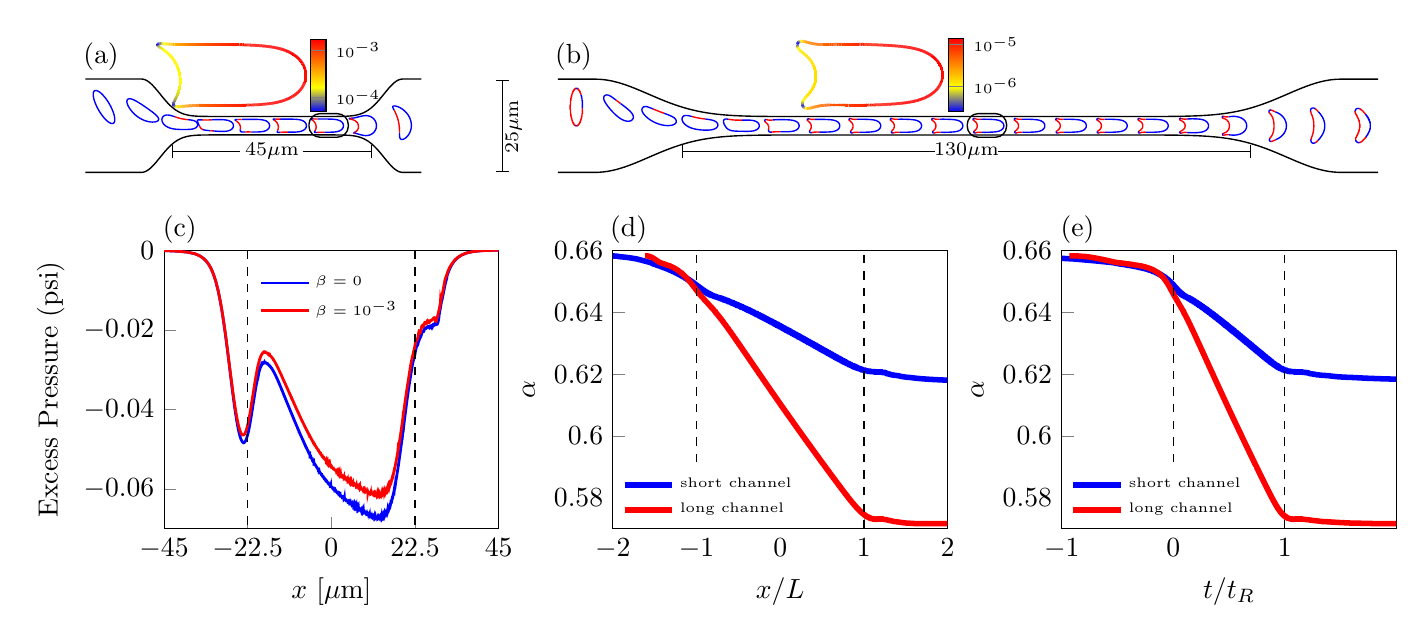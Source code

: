 \begin{tikzpicture}[scale=1.0]

\begin{axis}[
  at = {(-1.0cm,0.0cm)},
  width = 5.85cm,
  hide axis,
  axis equal image,
  xmin = -50,
  xmax = 40,
  ymin = -13,
  ymax = 13,
  xtick = \empty,
  ytick = \empty,
]

% Short stenosed geometry
\addplot[black,line width=0.5pt] coordinates{
(1.0e+02,0.0e+00)
(1.0e+02,4.398e-01)
(1.0e+02,8.796e-01)
(1.0e+02,1.319e+00)
(1.0e+02,1.759e+00)
(1.0e+02,2.199e+00)
(1.0e+02,2.639e+00)
(1.0e+02,3.079e+00)
(1.0e+02,3.518e+00)
(10.0e+01,3.958e+00)
(10.0e+01,4.398e+00)
(9.999e+01,4.838e+00)
(9.999e+01,5.277e+00)
(9.998e+01,5.717e+00)
(9.996e+01,6.156e+00)
(9.992e+01,6.595e+00)
(9.987e+01,7.032e+00)
(9.98e+01,7.465e+00)
(9.968e+01,7.889e+00)
(9.952e+01,8.298e+00)
(9.931e+01,8.682e+00)
(9.904e+01,9.031e+00)
(9.873e+01,9.341e+00)
(9.838e+01,9.612e+00)
(9.801e+01,9.848e+00)
(9.762e+01,1.005e+01)
(9.722e+01,1.023e+01)
(9.681e+01,1.039e+01)
(9.64e+01,1.054e+01)
(9.598e+01,1.066e+01)
(9.555e+01,1.078e+01)
(9.512e+01,1.088e+01)
(9.469e+01,1.098e+01)
(9.426e+01,1.106e+01)
(9.383e+01,1.114e+01)
(9.34e+01,1.122e+01)
(9.296e+01,1.129e+01)
(9.253e+01,1.135e+01)
(9.209e+01,1.141e+01)
(9.166e+01,1.147e+01)
(9.122e+01,1.152e+01)
(9.078e+01,1.157e+01)
(9.034e+01,1.162e+01)
(8.991e+01,1.166e+01)
(8.947e+01,1.17e+01)
(8.903e+01,1.174e+01)
(8.859e+01,1.178e+01)
(8.816e+01,1.181e+01)
(8.772e+01,1.184e+01)
(8.728e+01,1.188e+01)
(8.684e+01,1.19e+01)
(8.64e+01,1.193e+01)
(8.596e+01,1.196e+01)
(8.552e+01,1.198e+01)
(8.508e+01,1.201e+01)
(8.464e+01,1.203e+01)
(8.42e+01,1.205e+01)
(8.377e+01,1.207e+01)
(8.332e+01,1.209e+01)
(8.289e+01,1.211e+01)
(8.245e+01,1.213e+01)
(8.201e+01,1.215e+01)
(8.157e+01,1.216e+01)
(8.113e+01,1.218e+01)
(8.069e+01,1.219e+01)
(8.025e+01,1.221e+01)
(7.981e+01,1.222e+01)
(7.937e+01,1.224e+01)
(7.893e+01,1.225e+01)
(7.849e+01,1.226e+01)
(7.805e+01,1.227e+01)
(7.761e+01,1.228e+01)
(7.717e+01,1.229e+01)
(7.673e+01,1.23e+01)
(7.629e+01,1.231e+01)
(7.585e+01,1.232e+01)
(7.541e+01,1.233e+01)
(7.497e+01,1.234e+01)
(7.453e+01,1.234e+01)
(7.409e+01,1.235e+01)
(7.365e+01,1.236e+01)
(7.321e+01,1.237e+01)
(7.277e+01,1.237e+01)
(7.234e+01,1.238e+01)
(7.189e+01,1.238e+01)
(7.146e+01,1.239e+01)
(7.102e+01,1.24e+01)
(7.058e+01,1.24e+01)
(7.014e+01,1.241e+01)
(6.97e+01,1.241e+01)
(6.926e+01,1.242e+01)
(6.882e+01,1.242e+01)
(6.838e+01,1.242e+01)
(6.794e+01,1.243e+01)
(6.75e+01,1.243e+01)
(6.706e+01,1.244e+01)
(6.662e+01,1.244e+01)
(6.618e+01,1.244e+01)
(6.574e+01,1.244e+01)
(6.53e+01,1.245e+01)
(6.486e+01,1.245e+01)
(6.442e+01,1.245e+01)
(6.398e+01,1.246e+01)
(6.354e+01,1.246e+01)
(6.31e+01,1.246e+01)
(6.266e+01,1.246e+01)
(6.222e+01,1.246e+01)
(6.178e+01,1.247e+01)
(6.134e+01,1.247e+01)
(6.09e+01,1.247e+01)
(6.046e+01,1.247e+01)
(6.002e+01,1.247e+01)
(5.958e+01,1.248e+01)
(5.914e+01,1.248e+01)
(5.87e+01,1.248e+01)
(5.826e+01,1.248e+01)
(5.782e+01,1.248e+01)
(5.738e+01,1.248e+01)
(5.694e+01,1.248e+01)
(5.65e+01,1.248e+01)
(5.606e+01,1.248e+01)
(5.562e+01,1.249e+01)
(5.518e+01,1.249e+01)
(5.474e+01,1.249e+01)
(5.43e+01,1.249e+01)
(5.386e+01,1.249e+01)
(5.343e+01,1.249e+01)
(5.298e+01,1.249e+01)
(5.255e+01,1.249e+01)
(5.21e+01,1.249e+01)
(5.167e+01,1.249e+01)
(5.123e+01,1.249e+01)
(5.079e+01,1.249e+01)
(5.035e+01,1.249e+01)
(4.991e+01,1.249e+01)
(4.947e+01,1.249e+01)
(4.903e+01,1.25e+01)
(4.859e+01,1.25e+01)
(4.815e+01,1.25e+01)
(4.771e+01,1.25e+01)
(4.727e+01,1.25e+01)
(4.683e+01,1.25e+01)
(4.639e+01,1.25e+01)
(4.595e+01,1.25e+01)
(4.551e+01,1.25e+01)
(4.507e+01,1.25e+01)
(4.463e+01,1.25e+01)
(4.419e+01,1.25e+01)
(4.375e+01,1.25e+01)
(4.331e+01,1.25e+01)
(4.287e+01,1.25e+01)
(4.243e+01,1.25e+01)
(4.199e+01,1.25e+01)
(4.155e+01,1.25e+01)
(4.111e+01,1.25e+01)
(4.067e+01,1.25e+01)
(4.023e+01,1.25e+01)
(3.979e+01,1.25e+01)
(3.935e+01,1.25e+01)
(3.891e+01,1.25e+01)
(3.847e+01,1.25e+01)
(3.803e+01,1.25e+01)
(3.759e+01,1.25e+01)
(3.715e+01,1.25e+01)
(3.671e+01,1.25e+01)
(3.627e+01,1.25e+01)
(3.583e+01,1.25e+01)
(3.539e+01,1.25e+01)
(3.495e+01,1.25e+01)
(3.452e+01,1.245e+01)
(3.409e+01,1.234e+01)
(3.369e+01,1.216e+01)
(3.331e+01,1.194e+01)
(3.295e+01,1.169e+01)
(3.261e+01,1.141e+01)
(3.228e+01,1.111e+01)
(3.197e+01,1.08e+01)
(3.167e+01,1.048e+01)
(3.137e+01,1.016e+01)
(3.109e+01,9.825e+00)
(3.08e+01,9.489e+00)
(3.052e+01,9.15e+00)
(3.025e+01,8.809e+00)
(2.997e+01,8.467e+00)
(2.969e+01,8.125e+00)
(2.941e+01,7.784e+00)
(2.913e+01,7.445e+00)
(2.885e+01,7.108e+00)
(2.857e+01,6.774e+00)
(2.827e+01,6.445e+00)
(2.798e+01,6.121e+00)
(2.767e+01,5.803e+00)
(2.736e+01,5.493e+00)
(2.704e+01,5.192e+00)
(2.671e+01,4.901e+00)
(2.637e+01,4.622e+00)
(2.602e+01,4.357e+00)
(2.566e+01,4.108e+00)
(2.528e+01,3.876e+00)
(2.49e+01,3.663e+00)
(2.45e+01,3.469e+00)
(2.41e+01,3.297e+00)
(2.369e+01,3.146e+00)
(2.327e+01,3.015e+00)
(2.284e+01,2.905e+00)
(2.241e+01,2.812e+00)
(2.198e+01,2.736e+00)
(2.154e+01,2.674e+00)
(2.111e+01,2.625e+00)
(2.067e+01,2.586e+00)
(2.023e+01,2.556e+00)
(1.979e+01,2.533e+00)
(1.935e+01,2.515e+00)
(1.891e+01,2.502e+00)
(1.847e+01,2.493e+00)
(1.803e+01,2.486e+00)
(1.759e+01,2.481e+00)
(1.715e+01,2.477e+00)
(1.671e+01,2.475e+00)
(1.627e+01,2.473e+00)
(1.583e+01,2.472e+00)
(1.539e+01,2.471e+00)
(1.495e+01,2.471e+00)
(1.451e+01,2.47e+00)
(1.407e+01,2.47e+00)
(1.363e+01,2.47e+00)
(1.319e+01,2.47e+00)
(1.275e+01,2.47e+00)
(1.231e+01,2.47e+00)
(1.187e+01,2.47e+00)
(1.143e+01,2.47e+00)
(1.099e+01,2.47e+00)
(1.056e+01,2.47e+00)
(1.012e+01,2.47e+00)
(9.675e+00,2.47e+00)
(9.235e+00,2.47e+00)
(8.796e+00,2.47e+00)
(8.356e+00,2.47e+00)
(7.916e+00,2.47e+00)
(7.476e+00,2.47e+00)
(7.037e+00,2.47e+00)
(6.597e+00,2.47e+00)
(6.157e+00,2.47e+00)
(5.717e+00,2.47e+00)
(5.277e+00,2.47e+00)
(4.838e+00,2.47e+00)
(4.398e+00,2.47e+00)
(3.958e+00,2.47e+00)
(3.518e+00,2.47e+00)
(3.079e+00,2.47e+00)
(2.639e+00,2.47e+00)
(2.199e+00,2.47e+00)
(1.759e+00,2.47e+00)
(1.319e+00,2.47e+00)
(8.796e-01,2.47e+00)
(4.398e-01,2.47e+00)
(-3.829e-14,2.47e+00)
(-4.398e-01,2.47e+00)
(-8.796e-01,2.47e+00)
(-1.319e+00,2.47e+00)
(-1.759e+00,2.47e+00)
(-2.199e+00,2.47e+00)
(-2.639e+00,2.47e+00)
(-3.079e+00,2.47e+00)
(-3.518e+00,2.47e+00)
(-3.958e+00,2.47e+00)
(-4.398e+00,2.47e+00)
(-4.838e+00,2.47e+00)
(-5.277e+00,2.47e+00)
(-5.717e+00,2.47e+00)
(-6.157e+00,2.47e+00)
(-6.597e+00,2.47e+00)
(-7.037e+00,2.47e+00)
(-7.476e+00,2.47e+00)
(-7.916e+00,2.47e+00)
(-8.356e+00,2.47e+00)
(-8.796e+00,2.47e+00)
(-9.235e+00,2.47e+00)
(-9.675e+00,2.47e+00)
(-1.012e+01,2.47e+00)
(-1.056e+01,2.47e+00)
(-1.099e+01,2.47e+00)
(-1.143e+01,2.47e+00)
(-1.187e+01,2.47e+00)
(-1.231e+01,2.47e+00)
(-1.275e+01,2.47e+00)
(-1.319e+01,2.47e+00)
(-1.363e+01,2.47e+00)
(-1.407e+01,2.47e+00)
(-1.451e+01,2.47e+00)
(-1.495e+01,2.471e+00)
(-1.539e+01,2.471e+00)
(-1.583e+01,2.472e+00)
(-1.627e+01,2.473e+00)
(-1.671e+01,2.475e+00)
(-1.715e+01,2.477e+00)
(-1.759e+01,2.481e+00)
(-1.803e+01,2.486e+00)
(-1.847e+01,2.493e+00)
(-1.891e+01,2.502e+00)
(-1.935e+01,2.515e+00)
(-1.979e+01,2.533e+00)
(-2.023e+01,2.556e+00)
(-2.067e+01,2.586e+00)
(-2.111e+01,2.625e+00)
(-2.154e+01,2.674e+00)
(-2.198e+01,2.736e+00)
(-2.241e+01,2.812e+00)
(-2.284e+01,2.905e+00)
(-2.327e+01,3.015e+00)
(-2.369e+01,3.146e+00)
(-2.41e+01,3.297e+00)
(-2.45e+01,3.469e+00)
(-2.49e+01,3.663e+00)
(-2.528e+01,3.876e+00)
(-2.566e+01,4.108e+00)
(-2.602e+01,4.357e+00)
(-2.637e+01,4.622e+00)
(-2.671e+01,4.901e+00)
(-2.704e+01,5.192e+00)
(-2.736e+01,5.493e+00)
(-2.767e+01,5.803e+00)
(-2.798e+01,6.121e+00)
(-2.827e+01,6.445e+00)
(-2.857e+01,6.774e+00)
(-2.885e+01,7.108e+00)
(-2.913e+01,7.445e+00)
(-2.941e+01,7.784e+00)
(-2.969e+01,8.125e+00)
(-2.997e+01,8.467e+00)
(-3.025e+01,8.809e+00)
(-3.052e+01,9.15e+00)
(-3.08e+01,9.489e+00)
(-3.109e+01,9.825e+00)
(-3.137e+01,1.016e+01)
(-3.167e+01,1.048e+01)
(-3.197e+01,1.08e+01)
(-3.228e+01,1.111e+01)
(-3.261e+01,1.141e+01)
(-3.295e+01,1.169e+01)
(-3.331e+01,1.194e+01)
(-3.369e+01,1.216e+01)
(-3.409e+01,1.234e+01)
(-3.452e+01,1.245e+01)
(-3.495e+01,1.25e+01)
(-3.539e+01,1.25e+01)
(-3.583e+01,1.25e+01)
(-3.627e+01,1.25e+01)
(-3.671e+01,1.25e+01)
(-3.715e+01,1.25e+01)
(-3.759e+01,1.25e+01)
(-3.803e+01,1.25e+01)
(-3.847e+01,1.25e+01)
(-3.891e+01,1.25e+01)
(-3.935e+01,1.25e+01)
(-3.979e+01,1.25e+01)
(-4.023e+01,1.25e+01)
(-4.067e+01,1.25e+01)
(-4.111e+01,1.25e+01)
(-4.155e+01,1.25e+01)
(-4.199e+01,1.25e+01)
(-4.243e+01,1.25e+01)
(-4.287e+01,1.25e+01)
(-4.331e+01,1.25e+01)
(-4.375e+01,1.25e+01)
(-4.419e+01,1.25e+01)
(-4.463e+01,1.25e+01)
(-4.507e+01,1.25e+01)
(-4.551e+01,1.25e+01)
(-4.595e+01,1.25e+01)
(-4.639e+01,1.25e+01)
(-4.683e+01,1.25e+01)
(-4.727e+01,1.25e+01)
(-4.771e+01,1.25e+01)
(-4.815e+01,1.25e+01)
(-4.859e+01,1.25e+01)
(-4.903e+01,1.25e+01)
(-4.947e+01,1.249e+01)
(-4.991e+01,1.249e+01)
(-5.035e+01,1.249e+01)
(-5.079e+01,1.249e+01)
(-5.123e+01,1.249e+01)
(-5.167e+01,1.249e+01)
(-5.21e+01,1.249e+01)
(-5.255e+01,1.249e+01)
(-5.298e+01,1.249e+01)
(-5.343e+01,1.249e+01)
(-5.386e+01,1.249e+01)
(-5.43e+01,1.249e+01)
(-5.474e+01,1.249e+01)
(-5.518e+01,1.249e+01)
(-5.562e+01,1.249e+01)
(-5.606e+01,1.248e+01)
(-5.65e+01,1.248e+01)
(-5.694e+01,1.248e+01)
(-5.738e+01,1.248e+01)
(-5.782e+01,1.248e+01)
(-5.826e+01,1.248e+01)
(-5.87e+01,1.248e+01)
(-5.914e+01,1.248e+01)
(-5.958e+01,1.248e+01)
(-6.002e+01,1.247e+01)
(-6.046e+01,1.247e+01)
(-6.09e+01,1.247e+01)
(-6.134e+01,1.247e+01)
(-6.178e+01,1.247e+01)
(-6.222e+01,1.246e+01)
(-6.266e+01,1.246e+01)
(-6.31e+01,1.246e+01)
(-6.354e+01,1.246e+01)
(-6.398e+01,1.246e+01)
(-6.442e+01,1.245e+01)
(-6.486e+01,1.245e+01)
(-6.53e+01,1.245e+01)
(-6.574e+01,1.244e+01)
(-6.618e+01,1.244e+01)
(-6.662e+01,1.244e+01)
(-6.706e+01,1.244e+01)
(-6.75e+01,1.243e+01)
(-6.794e+01,1.243e+01)
(-6.838e+01,1.242e+01)
(-6.882e+01,1.242e+01)
(-6.926e+01,1.242e+01)
(-6.97e+01,1.241e+01)
(-7.014e+01,1.241e+01)
(-7.058e+01,1.24e+01)
(-7.102e+01,1.24e+01)
(-7.146e+01,1.239e+01)
(-7.189e+01,1.238e+01)
(-7.234e+01,1.238e+01)
(-7.277e+01,1.237e+01)
(-7.321e+01,1.237e+01)
(-7.365e+01,1.236e+01)
(-7.409e+01,1.235e+01)
(-7.453e+01,1.234e+01)
(-7.497e+01,1.234e+01)
(-7.541e+01,1.233e+01)
(-7.585e+01,1.232e+01)
(-7.629e+01,1.231e+01)
(-7.673e+01,1.23e+01)
(-7.717e+01,1.229e+01)
(-7.761e+01,1.228e+01)
(-7.805e+01,1.227e+01)
(-7.849e+01,1.226e+01)
(-7.893e+01,1.225e+01)
(-7.937e+01,1.224e+01)
(-7.981e+01,1.222e+01)
(-8.025e+01,1.221e+01)
(-8.069e+01,1.219e+01)
(-8.113e+01,1.218e+01)
(-8.157e+01,1.216e+01)
(-8.201e+01,1.215e+01)
(-8.245e+01,1.213e+01)
(-8.289e+01,1.211e+01)
(-8.332e+01,1.209e+01)
(-8.377e+01,1.207e+01)
(-8.42e+01,1.205e+01)
(-8.464e+01,1.203e+01)
(-8.508e+01,1.201e+01)
(-8.552e+01,1.198e+01)
(-8.596e+01,1.196e+01)
(-8.64e+01,1.193e+01)
(-8.684e+01,1.19e+01)
(-8.728e+01,1.188e+01)
(-8.772e+01,1.184e+01)
(-8.816e+01,1.181e+01)
(-8.859e+01,1.178e+01)
(-8.903e+01,1.174e+01)
(-8.947e+01,1.17e+01)
(-8.991e+01,1.166e+01)
(-9.034e+01,1.162e+01)
(-9.078e+01,1.157e+01)
(-9.122e+01,1.152e+01)
(-9.166e+01,1.147e+01)
(-9.209e+01,1.141e+01)
(-9.253e+01,1.135e+01)
(-9.296e+01,1.129e+01)
(-9.34e+01,1.122e+01)
(-9.383e+01,1.114e+01)
(-9.426e+01,1.106e+01)
(-9.469e+01,1.098e+01)
(-9.512e+01,1.088e+01)
(-9.555e+01,1.078e+01)
(-9.598e+01,1.066e+01)
(-9.64e+01,1.054e+01)
(-9.681e+01,1.039e+01)
(-9.722e+01,1.023e+01)
(-9.762e+01,1.005e+01)
(-9.801e+01,9.848e+00)
(-9.838e+01,9.612e+00)
(-9.873e+01,9.341e+00)
(-9.904e+01,9.031e+00)
(-9.931e+01,8.682e+00)
(-9.952e+01,8.298e+00)
(-9.968e+01,7.889e+00)
(-9.98e+01,7.465e+00)
(-9.987e+01,7.032e+00)
(-9.992e+01,6.595e+00)
(-9.996e+01,6.156e+00)
(-9.998e+01,5.717e+00)
(-9.999e+01,5.277e+00)
(-9.999e+01,4.838e+00)
(-10.0e+01,4.398e+00)
(-10.0e+01,3.958e+00)
(-1.0e+02,3.518e+00)
(-1.0e+02,3.079e+00)
(-1.0e+02,2.639e+00)
(-1.0e+02,2.199e+00)
(-1.0e+02,1.759e+00)
(-1.0e+02,1.319e+00)
(-1.0e+02,8.796e-01)
(-1.0e+02,4.398e-01)
(-1.0e+02,-4.02e-15)
(-1.0e+02,-4.398e-01)
(-1.0e+02,-8.796e-01)
(-1.0e+02,-1.319e+00)
(-1.0e+02,-1.759e+00)
(-1.0e+02,-2.199e+00)
(-1.0e+02,-2.639e+00)
(-1.0e+02,-3.079e+00)
(-1.0e+02,-3.518e+00)
(-10.0e+01,-3.958e+00)
(-10.0e+01,-4.398e+00)
(-9.999e+01,-4.838e+00)
(-9.999e+01,-5.277e+00)
(-9.998e+01,-5.717e+00)
(-9.996e+01,-6.156e+00)
(-9.992e+01,-6.595e+00)
(-9.987e+01,-7.032e+00)
(-9.98e+01,-7.465e+00)
(-9.968e+01,-7.889e+00)
(-9.952e+01,-8.298e+00)
(-9.931e+01,-8.682e+00)
(-9.904e+01,-9.031e+00)
(-9.873e+01,-9.341e+00)
(-9.838e+01,-9.612e+00)
(-9.801e+01,-9.848e+00)
(-9.762e+01,-1.005e+01)
(-9.722e+01,-1.023e+01)
(-9.681e+01,-1.039e+01)
(-9.64e+01,-1.054e+01)
(-9.598e+01,-1.066e+01)
(-9.555e+01,-1.078e+01)
(-9.512e+01,-1.088e+01)
(-9.469e+01,-1.098e+01)
(-9.426e+01,-1.106e+01)
(-9.383e+01,-1.114e+01)
(-9.34e+01,-1.122e+01)
(-9.296e+01,-1.129e+01)
(-9.253e+01,-1.135e+01)
(-9.209e+01,-1.141e+01)
(-9.166e+01,-1.147e+01)
(-9.122e+01,-1.152e+01)
(-9.078e+01,-1.157e+01)
(-9.034e+01,-1.162e+01)
(-8.991e+01,-1.166e+01)
(-8.947e+01,-1.17e+01)
(-8.903e+01,-1.174e+01)
(-8.859e+01,-1.178e+01)
(-8.816e+01,-1.181e+01)
(-8.772e+01,-1.184e+01)
(-8.728e+01,-1.188e+01)
(-8.684e+01,-1.19e+01)
(-8.64e+01,-1.193e+01)
(-8.596e+01,-1.196e+01)
(-8.552e+01,-1.198e+01)
(-8.508e+01,-1.201e+01)
(-8.464e+01,-1.203e+01)
(-8.42e+01,-1.205e+01)
(-8.377e+01,-1.207e+01)
(-8.332e+01,-1.209e+01)
(-8.289e+01,-1.211e+01)
(-8.245e+01,-1.213e+01)
(-8.201e+01,-1.215e+01)
(-8.157e+01,-1.216e+01)
(-8.113e+01,-1.218e+01)
(-8.069e+01,-1.219e+01)
(-8.025e+01,-1.221e+01)
(-7.981e+01,-1.222e+01)
(-7.937e+01,-1.224e+01)
(-7.893e+01,-1.225e+01)
(-7.849e+01,-1.226e+01)
(-7.805e+01,-1.227e+01)
(-7.761e+01,-1.228e+01)
(-7.717e+01,-1.229e+01)
(-7.673e+01,-1.23e+01)
(-7.629e+01,-1.231e+01)
(-7.585e+01,-1.232e+01)
(-7.541e+01,-1.233e+01)
(-7.497e+01,-1.234e+01)
(-7.453e+01,-1.234e+01)
(-7.409e+01,-1.235e+01)
(-7.365e+01,-1.236e+01)
(-7.321e+01,-1.237e+01)
(-7.277e+01,-1.237e+01)
(-7.234e+01,-1.238e+01)
(-7.189e+01,-1.238e+01)
(-7.146e+01,-1.239e+01)
(-7.102e+01,-1.24e+01)
(-7.058e+01,-1.24e+01)
(-7.014e+01,-1.241e+01)
(-6.97e+01,-1.241e+01)
(-6.926e+01,-1.242e+01)
(-6.882e+01,-1.242e+01)
(-6.838e+01,-1.242e+01)
(-6.794e+01,-1.243e+01)
(-6.75e+01,-1.243e+01)
(-6.706e+01,-1.244e+01)
(-6.662e+01,-1.244e+01)
(-6.618e+01,-1.244e+01)
(-6.574e+01,-1.244e+01)
(-6.53e+01,-1.245e+01)
(-6.486e+01,-1.245e+01)
(-6.442e+01,-1.245e+01)
(-6.398e+01,-1.246e+01)
(-6.354e+01,-1.246e+01)
(-6.31e+01,-1.246e+01)
(-6.266e+01,-1.246e+01)
(-6.222e+01,-1.246e+01)
(-6.178e+01,-1.247e+01)
(-6.134e+01,-1.247e+01)
(-6.09e+01,-1.247e+01)
(-6.046e+01,-1.247e+01)
(-6.002e+01,-1.247e+01)
(-5.958e+01,-1.248e+01)
(-5.914e+01,-1.248e+01)
(-5.87e+01,-1.248e+01)
(-5.826e+01,-1.248e+01)
(-5.782e+01,-1.248e+01)
(-5.738e+01,-1.248e+01)
(-5.694e+01,-1.248e+01)
(-5.65e+01,-1.248e+01)
(-5.606e+01,-1.248e+01)
(-5.562e+01,-1.249e+01)
(-5.518e+01,-1.249e+01)
(-5.474e+01,-1.249e+01)
(-5.43e+01,-1.249e+01)
(-5.386e+01,-1.249e+01)
(-5.343e+01,-1.249e+01)
(-5.298e+01,-1.249e+01)
(-5.255e+01,-1.249e+01)
(-5.21e+01,-1.249e+01)
(-5.167e+01,-1.249e+01)
(-5.123e+01,-1.249e+01)
(-5.079e+01,-1.249e+01)
(-5.035e+01,-1.249e+01)
(-4.991e+01,-1.249e+01)
(-4.947e+01,-1.249e+01)
(-4.903e+01,-1.25e+01)
(-4.859e+01,-1.25e+01)
(-4.815e+01,-1.25e+01)
(-4.771e+01,-1.25e+01)
(-4.727e+01,-1.25e+01)
(-4.683e+01,-1.25e+01)
(-4.639e+01,-1.25e+01)
(-4.595e+01,-1.25e+01)
(-4.551e+01,-1.25e+01)
(-4.507e+01,-1.25e+01)
(-4.463e+01,-1.25e+01)
(-4.419e+01,-1.25e+01)
(-4.375e+01,-1.25e+01)
(-4.331e+01,-1.25e+01)
(-4.287e+01,-1.25e+01)
(-4.243e+01,-1.25e+01)
(-4.199e+01,-1.25e+01)
(-4.155e+01,-1.25e+01)
(-4.111e+01,-1.25e+01)
(-4.067e+01,-1.25e+01)
(-4.023e+01,-1.25e+01)
(-3.979e+01,-1.25e+01)
(-3.935e+01,-1.25e+01)
(-3.891e+01,-1.25e+01)
(-3.847e+01,-1.25e+01)
(-3.803e+01,-1.25e+01)
(-3.759e+01,-1.25e+01)
(-3.715e+01,-1.25e+01)
(-3.671e+01,-1.25e+01)
(-3.627e+01,-1.25e+01)
(-3.583e+01,-1.25e+01)
(-3.539e+01,-1.25e+01)
(-3.495e+01,-1.25e+01)
(-3.452e+01,-1.245e+01)
(-3.409e+01,-1.234e+01)
(-3.369e+01,-1.216e+01)
(-3.331e+01,-1.194e+01)
(-3.295e+01,-1.169e+01)
(-3.261e+01,-1.141e+01)
(-3.228e+01,-1.111e+01)
(-3.197e+01,-1.08e+01)
(-3.167e+01,-1.048e+01)
(-3.137e+01,-1.016e+01)
(-3.109e+01,-9.825e+00)
(-3.08e+01,-9.489e+00)
(-3.052e+01,-9.15e+00)
(-3.025e+01,-8.809e+00)
(-2.997e+01,-8.467e+00)
(-2.969e+01,-8.125e+00)
(-2.941e+01,-7.784e+00)
(-2.913e+01,-7.445e+00)
(-2.885e+01,-7.108e+00)
(-2.857e+01,-6.774e+00)
(-2.827e+01,-6.445e+00)
(-2.798e+01,-6.121e+00)
(-2.767e+01,-5.803e+00)
(-2.736e+01,-5.493e+00)
(-2.704e+01,-5.192e+00)
(-2.671e+01,-4.901e+00)
(-2.637e+01,-4.622e+00)
(-2.602e+01,-4.357e+00)
(-2.566e+01,-4.108e+00)
(-2.528e+01,-3.876e+00)
(-2.49e+01,-3.663e+00)
(-2.45e+01,-3.469e+00)
(-2.41e+01,-3.297e+00)
(-2.369e+01,-3.146e+00)
(-2.327e+01,-3.015e+00)
(-2.284e+01,-2.905e+00)
(-2.241e+01,-2.812e+00)
(-2.198e+01,-2.736e+00)
(-2.154e+01,-2.674e+00)
(-2.111e+01,-2.625e+00)
(-2.067e+01,-2.586e+00)
(-2.023e+01,-2.556e+00)
(-1.979e+01,-2.533e+00)
(-1.935e+01,-2.515e+00)
(-1.891e+01,-2.502e+00)
(-1.847e+01,-2.493e+00)
(-1.803e+01,-2.486e+00)
(-1.759e+01,-2.481e+00)
(-1.715e+01,-2.477e+00)
(-1.671e+01,-2.475e+00)
(-1.627e+01,-2.473e+00)
(-1.583e+01,-2.472e+00)
(-1.539e+01,-2.471e+00)
(-1.495e+01,-2.471e+00)
(-1.451e+01,-2.47e+00)
(-1.407e+01,-2.47e+00)
(-1.363e+01,-2.47e+00)
(-1.319e+01,-2.47e+00)
(-1.275e+01,-2.47e+00)
(-1.231e+01,-2.47e+00)
(-1.187e+01,-2.47e+00)
(-1.143e+01,-2.47e+00)
(-1.099e+01,-2.47e+00)
(-1.056e+01,-2.47e+00)
(-1.012e+01,-2.47e+00)
(-9.675e+00,-2.47e+00)
(-9.235e+00,-2.47e+00)
(-8.796e+00,-2.47e+00)
(-8.356e+00,-2.47e+00)
(-7.916e+00,-2.47e+00)
(-7.476e+00,-2.47e+00)
(-7.037e+00,-2.47e+00)
(-6.597e+00,-2.47e+00)
(-6.157e+00,-2.47e+00)
(-5.717e+00,-2.47e+00)
(-5.277e+00,-2.47e+00)
(-4.838e+00,-2.47e+00)
(-4.398e+00,-2.47e+00)
(-3.958e+00,-2.47e+00)
(-3.518e+00,-2.47e+00)
(-3.079e+00,-2.47e+00)
(-2.639e+00,-2.47e+00)
(-2.199e+00,-2.47e+00)
(-1.759e+00,-2.47e+00)
(-1.319e+00,-2.47e+00)
(-8.796e-01,-2.47e+00)
(-4.398e-01,-2.47e+00)
(7.045e-14,-2.47e+00)
(4.398e-01,-2.47e+00)
(8.796e-01,-2.47e+00)
(1.319e+00,-2.47e+00)
(1.759e+00,-2.47e+00)
(2.199e+00,-2.47e+00)
(2.639e+00,-2.47e+00)
(3.079e+00,-2.47e+00)
(3.518e+00,-2.47e+00)
(3.958e+00,-2.47e+00)
(4.398e+00,-2.47e+00)
(4.838e+00,-2.47e+00)
(5.277e+00,-2.47e+00)
(5.717e+00,-2.47e+00)
(6.157e+00,-2.47e+00)
(6.597e+00,-2.47e+00)
(7.037e+00,-2.47e+00)
(7.476e+00,-2.47e+00)
(7.916e+00,-2.47e+00)
(8.356e+00,-2.47e+00)
(8.796e+00,-2.47e+00)
(9.235e+00,-2.47e+00)
(9.675e+00,-2.47e+00)
(1.012e+01,-2.47e+00)
(1.056e+01,-2.47e+00)
(1.099e+01,-2.47e+00)
(1.143e+01,-2.47e+00)
(1.187e+01,-2.47e+00)
(1.231e+01,-2.47e+00)
(1.275e+01,-2.47e+00)
(1.319e+01,-2.47e+00)
(1.363e+01,-2.47e+00)
(1.407e+01,-2.47e+00)
(1.451e+01,-2.47e+00)
(1.495e+01,-2.471e+00)
(1.539e+01,-2.471e+00)
(1.583e+01,-2.472e+00)
(1.627e+01,-2.473e+00)
(1.671e+01,-2.475e+00)
(1.715e+01,-2.477e+00)
(1.759e+01,-2.481e+00)
(1.803e+01,-2.486e+00)
(1.847e+01,-2.493e+00)
(1.891e+01,-2.502e+00)
(1.935e+01,-2.515e+00)
(1.979e+01,-2.533e+00)
(2.023e+01,-2.556e+00)
(2.067e+01,-2.586e+00)
(2.111e+01,-2.625e+00)
(2.154e+01,-2.674e+00)
(2.198e+01,-2.736e+00)
(2.241e+01,-2.812e+00)
(2.284e+01,-2.905e+00)
(2.327e+01,-3.015e+00)
(2.369e+01,-3.146e+00)
(2.41e+01,-3.297e+00)
(2.45e+01,-3.469e+00)
(2.49e+01,-3.663e+00)
(2.528e+01,-3.876e+00)
(2.566e+01,-4.108e+00)
(2.602e+01,-4.357e+00)
(2.637e+01,-4.622e+00)
(2.671e+01,-4.901e+00)
(2.704e+01,-5.192e+00)
(2.736e+01,-5.493e+00)
(2.767e+01,-5.803e+00)
(2.798e+01,-6.121e+00)
(2.827e+01,-6.445e+00)
(2.857e+01,-6.774e+00)
(2.885e+01,-7.108e+00)
(2.913e+01,-7.445e+00)
(2.941e+01,-7.784e+00)
(2.969e+01,-8.125e+00)
(2.997e+01,-8.467e+00)
(3.025e+01,-8.809e+00)
(3.052e+01,-9.15e+00)
(3.08e+01,-9.489e+00)
(3.109e+01,-9.825e+00)
(3.137e+01,-1.016e+01)
(3.167e+01,-1.048e+01)
(3.197e+01,-1.08e+01)
(3.228e+01,-1.111e+01)
(3.261e+01,-1.141e+01)
(3.295e+01,-1.169e+01)
(3.331e+01,-1.194e+01)
(3.369e+01,-1.216e+01)
(3.409e+01,-1.234e+01)
(3.452e+01,-1.245e+01)
(3.495e+01,-1.25e+01)
(3.539e+01,-1.25e+01)
(3.583e+01,-1.25e+01)
(3.627e+01,-1.25e+01)
(3.671e+01,-1.25e+01)
(3.715e+01,-1.25e+01)
(3.759e+01,-1.25e+01)
(3.803e+01,-1.25e+01)
(3.847e+01,-1.25e+01)
(3.891e+01,-1.25e+01)
(3.935e+01,-1.25e+01)
(3.979e+01,-1.25e+01)
(4.023e+01,-1.25e+01)
(4.067e+01,-1.25e+01)
(4.111e+01,-1.25e+01)
(4.155e+01,-1.25e+01)
(4.199e+01,-1.25e+01)
(4.243e+01,-1.25e+01)
(4.287e+01,-1.25e+01)
(4.331e+01,-1.25e+01)
(4.375e+01,-1.25e+01)
(4.419e+01,-1.25e+01)
(4.463e+01,-1.25e+01)
(4.507e+01,-1.25e+01)
(4.551e+01,-1.25e+01)
(4.595e+01,-1.25e+01)
(4.639e+01,-1.25e+01)
(4.683e+01,-1.25e+01)
(4.727e+01,-1.25e+01)
(4.771e+01,-1.25e+01)
(4.815e+01,-1.25e+01)
(4.859e+01,-1.25e+01)
(4.903e+01,-1.25e+01)
(4.947e+01,-1.249e+01)
(4.991e+01,-1.249e+01)
(5.035e+01,-1.249e+01)
(5.079e+01,-1.249e+01)
(5.123e+01,-1.249e+01)
(5.167e+01,-1.249e+01)
(5.21e+01,-1.249e+01)
(5.255e+01,-1.249e+01)
(5.298e+01,-1.249e+01)
(5.343e+01,-1.249e+01)
(5.386e+01,-1.249e+01)
(5.43e+01,-1.249e+01)
(5.474e+01,-1.249e+01)
(5.518e+01,-1.249e+01)
(5.562e+01,-1.249e+01)
(5.606e+01,-1.248e+01)
(5.65e+01,-1.248e+01)
(5.694e+01,-1.248e+01)
(5.738e+01,-1.248e+01)
(5.782e+01,-1.248e+01)
(5.826e+01,-1.248e+01)
(5.87e+01,-1.248e+01)
(5.914e+01,-1.248e+01)
(5.958e+01,-1.248e+01)
(6.002e+01,-1.247e+01)
(6.046e+01,-1.247e+01)
(6.09e+01,-1.247e+01)
(6.134e+01,-1.247e+01)
(6.178e+01,-1.247e+01)
(6.222e+01,-1.246e+01)
(6.266e+01,-1.246e+01)
(6.31e+01,-1.246e+01)
(6.354e+01,-1.246e+01)
(6.398e+01,-1.246e+01)
(6.442e+01,-1.245e+01)
(6.486e+01,-1.245e+01)
(6.53e+01,-1.245e+01)
(6.574e+01,-1.244e+01)
(6.618e+01,-1.244e+01)
(6.662e+01,-1.244e+01)
(6.706e+01,-1.244e+01)
(6.75e+01,-1.243e+01)
(6.794e+01,-1.243e+01)
(6.838e+01,-1.242e+01)
(6.882e+01,-1.242e+01)
(6.926e+01,-1.242e+01)
(6.97e+01,-1.241e+01)
(7.014e+01,-1.241e+01)
(7.058e+01,-1.24e+01)
(7.102e+01,-1.24e+01)
(7.146e+01,-1.239e+01)
(7.189e+01,-1.238e+01)
(7.234e+01,-1.238e+01)
(7.277e+01,-1.237e+01)
(7.321e+01,-1.237e+01)
(7.365e+01,-1.236e+01)
(7.409e+01,-1.235e+01)
(7.453e+01,-1.234e+01)
(7.497e+01,-1.234e+01)
(7.541e+01,-1.233e+01)
(7.585e+01,-1.232e+01)
(7.629e+01,-1.231e+01)
(7.673e+01,-1.23e+01)
(7.717e+01,-1.229e+01)
(7.761e+01,-1.228e+01)
(7.805e+01,-1.227e+01)
(7.849e+01,-1.226e+01)
(7.893e+01,-1.225e+01)
(7.937e+01,-1.224e+01)
(7.981e+01,-1.222e+01)
(8.025e+01,-1.221e+01)
(8.069e+01,-1.219e+01)
(8.113e+01,-1.218e+01)
(8.157e+01,-1.216e+01)
(8.201e+01,-1.215e+01)
(8.245e+01,-1.213e+01)
(8.289e+01,-1.211e+01)
(8.332e+01,-1.209e+01)
(8.377e+01,-1.207e+01)
(8.42e+01,-1.205e+01)
(8.464e+01,-1.203e+01)
(8.508e+01,-1.201e+01)
(8.552e+01,-1.198e+01)
(8.596e+01,-1.196e+01)
(8.64e+01,-1.193e+01)
(8.684e+01,-1.19e+01)
(8.728e+01,-1.188e+01)
(8.772e+01,-1.184e+01)
(8.816e+01,-1.181e+01)
(8.859e+01,-1.178e+01)
(8.903e+01,-1.174e+01)
(8.947e+01,-1.17e+01)
(8.991e+01,-1.166e+01)
(9.034e+01,-1.162e+01)
(9.078e+01,-1.157e+01)
(9.122e+01,-1.152e+01)
(9.166e+01,-1.147e+01)
(9.209e+01,-1.141e+01)
(9.253e+01,-1.135e+01)
(9.296e+01,-1.129e+01)
(9.34e+01,-1.122e+01)
(9.383e+01,-1.114e+01)
(9.426e+01,-1.106e+01)
(9.469e+01,-1.098e+01)
(9.512e+01,-1.088e+01)
(9.555e+01,-1.078e+01)
(9.598e+01,-1.066e+01)
(9.64e+01,-1.054e+01)
(9.681e+01,-1.039e+01)
(9.722e+01,-1.023e+01)
(9.762e+01,-1.005e+01)
(9.801e+01,-9.848e+00)
(9.838e+01,-9.612e+00)
(9.873e+01,-9.341e+00)
(9.904e+01,-9.031e+00)
(9.931e+01,-8.682e+00)
(9.952e+01,-8.298e+00)
(9.968e+01,-7.889e+00)
(9.98e+01,-7.465e+00)
(9.987e+01,-7.032e+00)
(9.992e+01,-6.595e+00)
(9.996e+01,-6.156e+00)
(9.998e+01,-5.717e+00)
(9.999e+01,-5.277e+00)
(9.999e+01,-4.838e+00)
(10.0e+01,-4.398e+00)
(10.0e+01,-3.958e+00)
(1.0e+02,-3.518e+00)
(1.0e+02,-3.079e+00)
(1.0e+02,-2.639e+00)
(1.0e+02,-2.199e+00)
(1.0e+02,-1.759e+00)
(1.0e+02,-1.319e+00)
(1.0e+02,-8.796e-01)
(1.0e+02,-4.398e-01)
};

% 1st vesicle
\addplot[blue,line width=0.5pt] coordinates{
(-4.751e+01,9.343e+00)
(-4.755e+01,9.313e+00)
(-4.76e+01,9.28e+00)
(-4.764e+01,9.241e+00)
(-4.767e+01,9.198e+00)
(-4.771e+01,9.15e+00)
(-4.774e+01,9.098e+00)
(-4.777e+01,9.042e+00)
(-4.779e+01,8.981e+00)
(-4.782e+01,8.916e+00)
(-4.784e+01,8.847e+00)
(-4.785e+01,8.773e+00)
(-4.787e+01,8.696e+00)
(-4.787e+01,8.614e+00)
(-4.788e+01,8.529e+00)
(-4.789e+01,8.44e+00)
(-4.789e+01,8.348e+00)
(-4.789e+01,8.251e+00)
(-4.788e+01,8.152e+00)
(-4.787e+01,8.048e+00)
(-4.786e+01,7.942e+00)
(-4.785e+01,7.832e+00)
(-4.783e+01,7.72e+00)
(-4.781e+01,7.604e+00)
(-4.779e+01,7.486e+00)
(-4.776e+01,7.365e+00)
(-4.773e+01,7.242e+00)
(-4.77e+01,7.116e+00)
(-4.766e+01,6.988e+00)
(-4.763e+01,6.857e+00)
(-4.758e+01,6.725e+00)
(-4.754e+01,6.591e+00)
(-4.749e+01,6.455e+00)
(-4.745e+01,6.318e+00)
(-4.739e+01,6.179e+00)
(-4.734e+01,6.039e+00)
(-4.728e+01,5.898e+00)
(-4.722e+01,5.756e+00)
(-4.716e+01,5.613e+00)
(-4.71e+01,5.469e+00)
(-4.703e+01,5.325e+00)
(-4.696e+01,5.181e+00)
(-4.689e+01,5.036e+00)
(-4.682e+01,4.891e+00)
(-4.675e+01,4.747e+00)
(-4.667e+01,4.603e+00)
(-4.659e+01,4.459e+00)
(-4.651e+01,4.316e+00)
(-4.643e+01,4.173e+00)
(-4.635e+01,4.031e+00)
(-4.627e+01,3.891e+00)
(-4.618e+01,3.751e+00)
(-4.609e+01,3.613e+00)
(-4.601e+01,3.477e+00)
(-4.592e+01,3.342e+00)
(-4.583e+01,3.208e+00)
(-4.574e+01,3.077e+00)
(-4.564e+01,2.948e+00)
(-4.555e+01,2.821e+00)
(-4.546e+01,2.696e+00)
(-4.536e+01,2.574e+00)
(-4.527e+01,2.454e+00)
(-4.518e+01,2.337e+00)
(-4.508e+01,2.223e+00)
(-4.499e+01,2.112e+00)
(-4.489e+01,2.004e+00)
(-4.48e+01,1.9e+00)
(-4.47e+01,1.798e+00)
(-4.461e+01,1.7e+00)
(-4.452e+01,1.606e+00)
(-4.442e+01,1.515e+00)
(-4.433e+01,1.428e+00)
(-4.424e+01,1.344e+00)
(-4.415e+01,1.265e+00)
(-4.406e+01,1.19e+00)
(-4.397e+01,1.118e+00)
(-4.388e+01,1.051e+00)
(-4.38e+01,9.882e-01)
(-4.371e+01,9.295e-01)
(-4.363e+01,8.753e-01)
(-4.354e+01,8.254e-01)
(-4.346e+01,7.8e-01)
(-4.338e+01,7.392e-01)
(-4.331e+01,7.029e-01)
(-4.323e+01,6.712e-01)
(-4.316e+01,6.441e-01)
(-4.309e+01,6.217e-01)
(-4.302e+01,6.04e-01)
(-4.295e+01,5.91e-01)
(-4.288e+01,5.827e-01)
(-4.282e+01,5.792e-01)
(-4.276e+01,5.804e-01)
(-4.27e+01,5.863e-01)
(-4.264e+01,5.969e-01)
(-4.259e+01,6.123e-01)
(-4.254e+01,6.323e-01)
(-4.249e+01,6.571e-01)
(-4.245e+01,6.864e-01)
(-4.24e+01,7.205e-01)
(-4.236e+01,7.59e-01)
(-4.233e+01,8.022e-01)
(-4.229e+01,8.498e-01)
(-4.226e+01,9.019e-01)
(-4.223e+01,9.583e-01)
(-4.221e+01,1.019e+00)
(-4.218e+01,1.084e+00)
(-4.216e+01,1.153e+00)
(-4.215e+01,1.227e+00)
(-4.213e+01,1.304e+00)
(-4.213e+01,1.385e+00)
(-4.212e+01,1.471e+00)
(-4.211e+01,1.56e+00)
(-4.211e+01,1.652e+00)
(-4.211e+01,1.749e+00)
(-4.212e+01,1.848e+00)
(-4.213e+01,1.952e+00)
(-4.214e+01,2.058e+00)
(-4.215e+01,2.167e+00)
(-4.217e+01,2.28e+00)
(-4.219e+01,2.396e+00)
(-4.221e+01,2.514e+00)
(-4.224e+01,2.635e+00)
(-4.227e+01,2.758e+00)
(-4.23e+01,2.884e+00)
(-4.234e+01,3.012e+00)
(-4.237e+01,3.143e+00)
(-4.242e+01,3.275e+00)
(-4.246e+01,3.409e+00)
(-4.251e+01,3.545e+00)
(-4.255e+01,3.682e+00)
(-4.261e+01,3.821e+00)
(-4.266e+01,3.961e+00)
(-4.272e+01,4.102e+00)
(-4.278e+01,4.244e+00)
(-4.284e+01,4.387e+00)
(-4.29e+01,4.531e+00)
(-4.297e+01,4.675e+00)
(-4.304e+01,4.819e+00)
(-4.311e+01,4.964e+00)
(-4.318e+01,5.109e+00)
(-4.325e+01,5.253e+00)
(-4.333e+01,5.397e+00)
(-4.341e+01,5.541e+00)
(-4.349e+01,5.684e+00)
(-4.357e+01,5.827e+00)
(-4.365e+01,5.969e+00)
(-4.373e+01,6.109e+00)
(-4.382e+01,6.249e+00)
(-4.391e+01,6.387e+00)
(-4.399e+01,6.523e+00)
(-4.408e+01,6.658e+00)
(-4.417e+01,6.792e+00)
(-4.426e+01,6.923e+00)
(-4.436e+01,7.052e+00)
(-4.445e+01,7.179e+00)
(-4.454e+01,7.304e+00)
(-4.464e+01,7.426e+00)
(-4.473e+01,7.546e+00)
(-4.482e+01,7.662e+00)
(-4.492e+01,7.777e+00)
(-4.501e+01,7.888e+00)
(-4.511e+01,7.996e+00)
(-4.52e+01,8.1e+00)
(-4.53e+01,8.202e+00)
(-4.539e+01,8.3e+00)
(-4.548e+01,8.394e+00)
(-4.558e+01,8.485e+00)
(-4.567e+01,8.572e+00)
(-4.576e+01,8.656e+00)
(-4.585e+01,8.735e+00)
(-4.594e+01,8.81e+00)
(-4.603e+01,8.882e+00)
(-4.612e+01,8.949e+00)
(-4.62e+01,9.012e+00)
(-4.629e+01,9.07e+00)
(-4.637e+01,9.125e+00)
(-4.646e+01,9.175e+00)
(-4.654e+01,9.22e+00)
(-4.662e+01,9.261e+00)
(-4.669e+01,9.297e+00)
(-4.677e+01,9.329e+00)
(-4.684e+01,9.356e+00)
(-4.691e+01,9.378e+00)
(-4.698e+01,9.396e+00)
(-4.705e+01,9.409e+00)
(-4.712e+01,9.417e+00)
(-4.718e+01,9.421e+00)
(-4.724e+01,9.42e+00)
(-4.73e+01,9.414e+00)
(-4.736e+01,9.403e+00)
(-4.741e+01,9.388e+00)
(-4.746e+01,9.368e+00)
(-4.751e+01,9.343e+00)
(-4.755e+01,9.313e+00)
};

% 2nd vesicle
\addplot[blue,line width=0.5pt] coordinates{
(-3.878e+01,6.884e+00)
(-3.881e+01,6.834e+00)
(-3.882e+01,6.783e+00)
(-3.884e+01,6.729e+00)
(-3.885e+01,6.674e+00)
(-3.886e+01,6.615e+00)
(-3.887e+01,6.555e+00)
(-3.887e+01,6.492e+00)
(-3.887e+01,6.426e+00)
(-3.886e+01,6.357e+00)
(-3.885e+01,6.285e+00)
(-3.884e+01,6.211e+00)
(-3.883e+01,6.134e+00)
(-3.881e+01,6.054e+00)
(-3.879e+01,5.971e+00)
(-3.876e+01,5.886e+00)
(-3.873e+01,5.798e+00)
(-3.87e+01,5.708e+00)
(-3.866e+01,5.615e+00)
(-3.862e+01,5.519e+00)
(-3.858e+01,5.422e+00)
(-3.853e+01,5.322e+00)
(-3.848e+01,5.22e+00)
(-3.842e+01,5.117e+00)
(-3.837e+01,5.011e+00)
(-3.83e+01,4.904e+00)
(-3.824e+01,4.796e+00)
(-3.817e+01,4.686e+00)
(-3.809e+01,4.575e+00)
(-3.802e+01,4.463e+00)
(-3.794e+01,4.35e+00)
(-3.785e+01,4.236e+00)
(-3.777e+01,4.122e+00)
(-3.768e+01,4.008e+00)
(-3.758e+01,3.893e+00)
(-3.749e+01,3.779e+00)
(-3.739e+01,3.665e+00)
(-3.728e+01,3.551e+00)
(-3.717e+01,3.438e+00)
(-3.707e+01,3.325e+00)
(-3.695e+01,3.214e+00)
(-3.684e+01,3.104e+00)
(-3.672e+01,2.995e+00)
(-3.66e+01,2.887e+00)
(-3.647e+01,2.782e+00)
(-3.635e+01,2.678e+00)
(-3.622e+01,2.576e+00)
(-3.609e+01,2.477e+00)
(-3.596e+01,2.38e+00)
(-3.582e+01,2.286e+00)
(-3.569e+01,2.194e+00)
(-3.555e+01,2.106e+00)
(-3.541e+01,2.02e+00)
(-3.527e+01,1.937e+00)
(-3.513e+01,1.858e+00)
(-3.499e+01,1.782e+00)
(-3.485e+01,1.709e+00)
(-3.47e+01,1.64e+00)
(-3.456e+01,1.574e+00)
(-3.442e+01,1.512e+00)
(-3.428e+01,1.453e+00)
(-3.413e+01,1.398e+00)
(-3.399e+01,1.347e+00)
(-3.385e+01,1.299e+00)
(-3.371e+01,1.255e+00)
(-3.358e+01,1.214e+00)
(-3.344e+01,1.177e+00)
(-3.331e+01,1.143e+00)
(-3.317e+01,1.113e+00)
(-3.304e+01,1.086e+00)
(-3.292e+01,1.062e+00)
(-3.279e+01,1.041e+00)
(-3.267e+01,1.024e+00)
(-3.255e+01,1.009e+00)
(-3.243e+01,9.968e-01)
(-3.232e+01,9.864e-01)
(-3.221e+01,9.785e-01)
(-3.21e+01,9.736e-01)
(-3.2e+01,9.723e-01)
(-3.19e+01,9.746e-01)
(-3.18e+01,9.795e-01)
(-3.171e+01,9.857e-01)
(-3.162e+01,9.921e-01)
(-3.154e+01,9.982e-01)
(-3.145e+01,1.005e+00)
(-3.137e+01,1.012e+00)
(-3.13e+01,1.022e+00)
(-3.123e+01,1.034e+00)
(-3.116e+01,1.049e+00)
(-3.11e+01,1.067e+00)
(-3.104e+01,1.086e+00)
(-3.098e+01,1.107e+00)
(-3.092e+01,1.128e+00)
(-3.087e+01,1.151e+00)
(-3.082e+01,1.174e+00)
(-3.077e+01,1.198e+00)
(-3.072e+01,1.224e+00)
(-3.068e+01,1.252e+00)
(-3.063e+01,1.282e+00)
(-3.058e+01,1.315e+00)
(-3.054e+01,1.352e+00)
(-3.05e+01,1.394e+00)
(-3.046e+01,1.442e+00)
(-3.043e+01,1.495e+00)
(-3.04e+01,1.554e+00)
(-3.038e+01,1.619e+00)
(-3.037e+01,1.69e+00)
(-3.036e+01,1.766e+00)
(-3.037e+01,1.844e+00)
(-3.039e+01,1.924e+00)
(-3.042e+01,2.005e+00)
(-3.045e+01,2.087e+00)
(-3.05e+01,2.169e+00)
(-3.055e+01,2.25e+00)
(-3.061e+01,2.332e+00)
(-3.067e+01,2.415e+00)
(-3.074e+01,2.498e+00)
(-3.081e+01,2.581e+00)
(-3.089e+01,2.665e+00)
(-3.097e+01,2.749e+00)
(-3.105e+01,2.833e+00)
(-3.114e+01,2.918e+00)
(-3.124e+01,3.003e+00)
(-3.134e+01,3.089e+00)
(-3.144e+01,3.176e+00)
(-3.154e+01,3.263e+00)
(-3.165e+01,3.351e+00)
(-3.176e+01,3.439e+00)
(-3.187e+01,3.528e+00)
(-3.199e+01,3.617e+00)
(-3.21e+01,3.707e+00)
(-3.222e+01,3.798e+00)
(-3.235e+01,3.889e+00)
(-3.247e+01,3.98e+00)
(-3.259e+01,4.072e+00)
(-3.272e+01,4.164e+00)
(-3.285e+01,4.257e+00)
(-3.298e+01,4.35e+00)
(-3.311e+01,4.443e+00)
(-3.324e+01,4.536e+00)
(-3.338e+01,4.63e+00)
(-3.351e+01,4.723e+00)
(-3.364e+01,4.816e+00)
(-3.378e+01,4.91e+00)
(-3.391e+01,5.003e+00)
(-3.405e+01,5.096e+00)
(-3.418e+01,5.188e+00)
(-3.432e+01,5.28e+00)
(-3.446e+01,5.372e+00)
(-3.459e+01,5.462e+00)
(-3.472e+01,5.552e+00)
(-3.486e+01,5.641e+00)
(-3.499e+01,5.729e+00)
(-3.512e+01,5.816e+00)
(-3.526e+01,5.901e+00)
(-3.539e+01,5.985e+00)
(-3.552e+01,6.068e+00)
(-3.565e+01,6.148e+00)
(-3.577e+01,6.227e+00)
(-3.59e+01,6.304e+00)
(-3.603e+01,6.379e+00)
(-3.615e+01,6.452e+00)
(-3.627e+01,6.522e+00)
(-3.639e+01,6.589e+00)
(-3.651e+01,6.654e+00)
(-3.663e+01,6.716e+00)
(-3.675e+01,6.775e+00)
(-3.686e+01,6.831e+00)
(-3.697e+01,6.884e+00)
(-3.708e+01,6.933e+00)
(-3.719e+01,6.979e+00)
(-3.729e+01,7.021e+00)
(-3.74e+01,7.06e+00)
(-3.75e+01,7.094e+00)
(-3.76e+01,7.125e+00)
(-3.769e+01,7.151e+00)
(-3.779e+01,7.172e+00)
(-3.788e+01,7.19e+00)
(-3.797e+01,7.202e+00)
(-3.805e+01,7.21e+00)
(-3.814e+01,7.213e+00)
(-3.821e+01,7.211e+00)
(-3.829e+01,7.204e+00)
(-3.836e+01,7.192e+00)
(-3.843e+01,7.174e+00)
(-3.849e+01,7.152e+00)
(-3.855e+01,7.124e+00)
(-3.86e+01,7.093e+00)
(-3.865e+01,7.057e+00)
(-3.869e+01,7.018e+00)
(-3.872e+01,6.976e+00)
(-3.876e+01,6.931e+00)
(-3.878e+01,6.884e+00)
(-3.881e+01,6.834e+00)
};

% 3rd vesicle
\addplot[blue,line width=0.5pt] coordinates{
(-2.947e+01,1.394e+00)
(-2.946e+01,1.341e+00)
(-2.945e+01,1.287e+00)
(-2.943e+01,1.233e+00)
(-2.942e+01,1.178e+00)
(-2.94e+01,1.122e+00)
(-2.938e+01,1.064e+00)
(-2.936e+01,1.005e+00)
(-2.933e+01,9.448e-01)
(-2.93e+01,8.826e-01)
(-2.927e+01,8.187e-01)
(-2.923e+01,7.532e-01)
(-2.919e+01,6.861e-01)
(-2.914e+01,6.176e-01)
(-2.909e+01,5.48e-01)
(-2.904e+01,4.774e-01)
(-2.898e+01,4.06e-01)
(-2.892e+01,3.341e-01)
(-2.885e+01,2.621e-01)
(-2.877e+01,1.901e-01)
(-2.869e+01,1.184e-01)
(-2.861e+01,4.74e-02)
(-2.852e+01,-2.27e-02)
(-2.842e+01,-9.155e-02)
(-2.833e+01,-1.589e-01)
(-2.822e+01,-2.246e-01)
(-2.811e+01,-2.882e-01)
(-2.8e+01,-3.497e-01)
(-2.788e+01,-4.087e-01)
(-2.775e+01,-4.651e-01)
(-2.763e+01,-5.189e-01)
(-2.749e+01,-5.697e-01)
(-2.736e+01,-6.175e-01)
(-2.722e+01,-6.623e-01)
(-2.708e+01,-7.041e-01)
(-2.693e+01,-7.427e-01)
(-2.679e+01,-7.783e-01)
(-2.663e+01,-8.108e-01)
(-2.648e+01,-8.403e-01)
(-2.633e+01,-8.669e-01)
(-2.617e+01,-8.907e-01)
(-2.601e+01,-9.119e-01)
(-2.585e+01,-9.306e-01)
(-2.569e+01,-9.468e-01)
(-2.553e+01,-9.61e-01)
(-2.537e+01,-9.73e-01)
(-2.52e+01,-9.833e-01)
(-2.504e+01,-9.918e-01)
(-2.488e+01,-9.99e-01)
(-2.471e+01,-1.005e+00)
(-2.455e+01,-1.01e+00)
(-2.438e+01,-1.013e+00)
(-2.422e+01,-1.016e+00)
(-2.406e+01,-1.018e+00)
(-2.39e+01,-1.019e+00)
(-2.374e+01,-1.02e+00)
(-2.358e+01,-1.02e+00)
(-2.342e+01,-1.02e+00)
(-2.326e+01,-1.02e+00)
(-2.311e+01,-1.018e+00)
(-2.295e+01,-1.016e+00)
(-2.28e+01,-1.014e+00)
(-2.265e+01,-1.01e+00)
(-2.25e+01,-1.006e+00)
(-2.236e+01,-9.999e-01)
(-2.221e+01,-9.929e-01)
(-2.207e+01,-9.841e-01)
(-2.193e+01,-9.739e-01)
(-2.18e+01,-9.611e-01)
(-2.166e+01,-9.467e-01)
(-2.153e+01,-9.29e-01)
(-2.141e+01,-9.092e-01)
(-2.129e+01,-8.857e-01)
(-2.117e+01,-8.598e-01)
(-2.105e+01,-8.298e-01)
(-2.094e+01,-7.971e-01)
(-2.084e+01,-7.604e-01)
(-2.074e+01,-7.205e-01)
(-2.064e+01,-6.774e-01)
(-2.055e+01,-6.309e-01)
(-2.047e+01,-5.812e-01)
(-2.039e+01,-5.288e-01)
(-2.032e+01,-4.744e-01)
(-2.026e+01,-4.175e-01)
(-2.02e+01,-3.586e-01)
(-2.014e+01,-2.984e-01)
(-2.01e+01,-2.377e-01)
(-2.006e+01,-1.769e-01)
(-2.003e+01,-1.163e-01)
(-2.0e+01,-5.605e-02)
(-1.998e+01,3.629e-03)
(-1.996e+01,6.252e-02)
(-1.995e+01,1.204e-01)
(-1.994e+01,1.772e-01)
(-1.994e+01,2.331e-01)
(-1.994e+01,2.88e-01)
(-1.994e+01,3.423e-01)
(-1.995e+01,3.962e-01)
(-1.996e+01,4.5e-01)
(-1.997e+01,5.039e-01)
(-1.999e+01,5.58e-01)
(-2.001e+01,6.124e-01)
(-2.004e+01,6.673e-01)
(-2.007e+01,7.224e-01)
(-2.01e+01,7.777e-01)
(-2.015e+01,8.33e-01)
(-2.019e+01,8.881e-01)
(-2.024e+01,9.426e-01)
(-2.03e+01,9.963e-01)
(-2.037e+01,1.049e+00)
(-2.043e+01,1.099e+00)
(-2.051e+01,1.148e+00)
(-2.059e+01,1.195e+00)
(-2.067e+01,1.239e+00)
(-2.077e+01,1.28e+00)
(-2.086e+01,1.319e+00)
(-2.096e+01,1.355e+00)
(-2.107e+01,1.387e+00)
(-2.118e+01,1.417e+00)
(-2.129e+01,1.445e+00)
(-2.141e+01,1.469e+00)
(-2.153e+01,1.492e+00)
(-2.166e+01,1.512e+00)
(-2.179e+01,1.531e+00)
(-2.192e+01,1.548e+00)
(-2.205e+01,1.564e+00)
(-2.219e+01,1.579e+00)
(-2.233e+01,1.594e+00)
(-2.247e+01,1.609e+00)
};
\addplot[red,line width=0.5pt] coordinates{
(-2.247e+01,1.609e+00)
(-2.262e+01,1.624e+00)
(-2.276e+01,1.64e+00)
(-2.292e+01,1.657e+00)
(-2.307e+01,1.675e+00)
(-2.322e+01,1.695e+00)
(-2.337e+01,1.716e+00)
(-2.353e+01,1.74e+00)
(-2.368e+01,1.765e+00)
(-2.384e+01,1.793e+00)
(-2.4e+01,1.823e+00)
(-2.416e+01,1.855e+00)
(-2.432e+01,1.889e+00)
(-2.448e+01,1.926e+00)
(-2.463e+01,1.966e+00)
(-2.479e+01,2.007e+00)
(-2.495e+01,2.05e+00)
(-2.511e+01,2.096e+00)
(-2.527e+01,2.143e+00)
(-2.542e+01,2.191e+00)
(-2.558e+01,2.241e+00)
(-2.573e+01,2.291e+00)
(-2.589e+01,2.343e+00)
(-2.604e+01,2.394e+00)
};
\addplot[blue,line width=0.5pt] coordinates{
(-2.604e+01,2.394e+00)
(-2.619e+01,2.445e+00)
(-2.634e+01,2.495e+00)
(-2.649e+01,2.545e+00)
(-2.664e+01,2.592e+00)
(-2.678e+01,2.638e+00)
(-2.693e+01,2.681e+00)
(-2.708e+01,2.721e+00)
(-2.722e+01,2.757e+00)
(-2.736e+01,2.789e+00)
(-2.75e+01,2.816e+00)
(-2.764e+01,2.838e+00)
(-2.778e+01,2.854e+00)
(-2.791e+01,2.864e+00)
(-2.805e+01,2.867e+00)
(-2.818e+01,2.863e+00)
(-2.83e+01,2.851e+00)
(-2.843e+01,2.832e+00)
(-2.854e+01,2.805e+00)
(-2.865e+01,2.771e+00)
(-2.876e+01,2.73e+00)
(-2.886e+01,2.681e+00)
(-2.895e+01,2.627e+00)
(-2.904e+01,2.567e+00)
(-2.911e+01,2.502e+00)
(-2.918e+01,2.434e+00)
(-2.924e+01,2.363e+00)
(-2.929e+01,2.291e+00)
(-2.934e+01,2.217e+00)
(-2.937e+01,2.144e+00)
(-2.94e+01,2.072e+00)
(-2.943e+01,2.001e+00)
(-2.945e+01,1.931e+00)
(-2.946e+01,1.864e+00)
(-2.947e+01,1.799e+00)
(-2.948e+01,1.736e+00)
(-2.948e+01,1.675e+00)
(-2.949e+01,1.616e+00)
(-2.948e+01,1.559e+00)
(-2.948e+01,1.503e+00)
(-2.947e+01,1.448e+00)
(-2.947e+01,1.394e+00)
(-2.946e+01,1.341e+00)
};

% 4th vesicle
\addplot[blue,line width=0.5pt] coordinates{
(-1.95e+01,4.839e-02)
(-1.948e+01,-3.502e-04)
(-1.946e+01,-4.929e-02)
(-1.943e+01,-9.883e-02)
(-1.94e+01,-1.493e-01)
};
\addplot[red,line width=0.5pt] coordinates{
(-1.94e+01,-1.493e-01)
(-1.938e+01,-2.009e-01)
(-1.935e+01,-2.54e-01)
(-1.931e+01,-3.087e-01)
(-1.928e+01,-3.65e-01)
(-1.924e+01,-4.231e-01)
(-1.92e+01,-4.827e-01)
(-1.916e+01,-5.435e-01)
(-1.911e+01,-6.053e-01)
(-1.905e+01,-6.675e-01)
(-1.9e+01,-7.292e-01)
(-1.893e+01,-7.898e-01)
(-1.886e+01,-8.481e-01)
(-1.878e+01,-9.032e-01)
(-1.869e+01,-9.544e-01)
(-1.86e+01,-1.001e+00)
(-1.85e+01,-1.043e+00)
};
\addplot[blue,line width=0.5pt] coordinates{
(-1.85e+01,-1.043e+00)
(-1.84e+01,-1.081e+00)
(-1.829e+01,-1.113e+00)
(-1.818e+01,-1.142e+00)
(-1.806e+01,-1.168e+00)
(-1.794e+01,-1.19e+00)
(-1.781e+01,-1.21e+00)
(-1.768e+01,-1.228e+00)
(-1.755e+01,-1.244e+00)
(-1.742e+01,-1.258e+00)
(-1.728e+01,-1.272e+00)
(-1.714e+01,-1.284e+00)
(-1.7e+01,-1.297e+00)
(-1.685e+01,-1.309e+00)
(-1.67e+01,-1.321e+00)
(-1.655e+01,-1.333e+00)
};
\addplot[red,line width=0.5pt] coordinates{
(-1.655e+01,-1.333e+00)
(-1.64e+01,-1.346e+00)
(-1.625e+01,-1.358e+00)
(-1.609e+01,-1.371e+00)
(-1.594e+01,-1.384e+00)
(-1.578e+01,-1.398e+00)
};
\addplot[blue,line width=0.5pt] coordinates{
(-1.578e+01,-1.398e+00)
(-1.562e+01,-1.411e+00)
(-1.546e+01,-1.425e+00)
(-1.53e+01,-1.438e+00)
(-1.514e+01,-1.451e+00)
(-1.497e+01,-1.464e+00)
(-1.481e+01,-1.476e+00)
(-1.465e+01,-1.488e+00)
(-1.448e+01,-1.498e+00)
(-1.432e+01,-1.508e+00)
(-1.415e+01,-1.517e+00)
(-1.399e+01,-1.524e+00)
(-1.383e+01,-1.53e+00)
(-1.367e+01,-1.535e+00)
(-1.35e+01,-1.537e+00)
(-1.334e+01,-1.538e+00)
(-1.318e+01,-1.537e+00)
(-1.302e+01,-1.534e+00)
(-1.287e+01,-1.528e+00)
(-1.271e+01,-1.519e+00)
(-1.256e+01,-1.508e+00)
(-1.241e+01,-1.493e+00)
(-1.226e+01,-1.475e+00)
(-1.211e+01,-1.453e+00)
(-1.197e+01,-1.427e+00)
(-1.183e+01,-1.397e+00)
(-1.169e+01,-1.361e+00)
(-1.156e+01,-1.322e+00)
(-1.143e+01,-1.277e+00)
(-1.131e+01,-1.227e+00)
(-1.119e+01,-1.171e+00)
(-1.107e+01,-1.111e+00)
(-1.097e+01,-1.045e+00)
(-1.087e+01,-9.748e-01)
(-1.078e+01,-8.997e-01)
(-1.069e+01,-8.21e-01)
(-1.062e+01,-7.386e-01)
(-1.055e+01,-6.533e-01)
(-1.05e+01,-5.666e-01)
(-1.045e+01,-4.782e-01)
(-1.041e+01,-3.89e-01)
(-1.038e+01,-3.007e-01)
(-1.036e+01,-2.141e-01)
(-1.034e+01,-1.291e-01)
(-1.033e+01,-4.616e-02)
(-1.033e+01,3.354e-02)
(-1.034e+01,1.093e-01)
(-1.035e+01,1.808e-01)
(-1.036e+01,2.484e-01)
(-1.038e+01,3.122e-01)
(-1.04e+01,3.724e-01)
(-1.042e+01,4.293e-01)
(-1.045e+01,4.83e-01)
(-1.048e+01,5.338e-01)
(-1.05e+01,5.821e-01)
(-1.053e+01,6.282e-01)
(-1.056e+01,6.727e-01)
(-1.06e+01,7.158e-01)
(-1.063e+01,7.58e-01)
(-1.067e+01,7.995e-01)
(-1.071e+01,8.405e-01)
(-1.075e+01,8.813e-01)
(-1.08e+01,9.22e-01)
(-1.085e+01,9.624e-01)
(-1.09e+01,1.003e+00)
(-1.095e+01,1.043e+00)
(-1.101e+01,1.083e+00)
(-1.108e+01,1.123e+00)
(-1.115e+01,1.162e+00)
(-1.122e+01,1.201e+00)
(-1.13e+01,1.237e+00)
(-1.138e+01,1.273e+00)
(-1.147e+01,1.308e+00)
(-1.156e+01,1.34e+00)
(-1.166e+01,1.371e+00)
(-1.176e+01,1.401e+00)
(-1.186e+01,1.428e+00)
(-1.197e+01,1.454e+00)
(-1.208e+01,1.478e+00)
(-1.219e+01,1.499e+00)
(-1.231e+01,1.519e+00)
(-1.244e+01,1.537e+00)
(-1.256e+01,1.554e+00)
(-1.269e+01,1.568e+00)
(-1.282e+01,1.581e+00)
(-1.296e+01,1.593e+00)
(-1.31e+01,1.603e+00)
(-1.324e+01,1.611e+00)
(-1.338e+01,1.618e+00)
(-1.353e+01,1.624e+00)
(-1.367e+01,1.629e+00)
(-1.382e+01,1.633e+00)
(-1.398e+01,1.635e+00)
(-1.413e+01,1.636e+00)
(-1.429e+01,1.636e+00)
(-1.444e+01,1.635e+00)
(-1.46e+01,1.633e+00)
(-1.476e+01,1.63e+00)
(-1.492e+01,1.626e+00)
(-1.508e+01,1.621e+00)
(-1.524e+01,1.615e+00)
(-1.541e+01,1.609e+00)
(-1.557e+01,1.602e+00)
(-1.574e+01,1.594e+00)
(-1.59e+01,1.586e+00)
(-1.606e+01,1.578e+00)
(-1.623e+01,1.57e+00)
};
\addplot[red,line width=0.5pt] coordinates{
(-1.623e+01,1.57e+00)
(-1.639e+01,1.562e+00)
(-1.655e+01,1.554e+00)
(-1.672e+01,1.547e+00)
(-1.688e+01,1.54e+00)
(-1.704e+01,1.535e+00)
(-1.72e+01,1.53e+00)
(-1.736e+01,1.526e+00)
(-1.751e+01,1.524e+00)
(-1.767e+01,1.522e+00)
(-1.782e+01,1.522e+00)
(-1.798e+01,1.524e+00)
(-1.812e+01,1.526e+00)
(-1.827e+01,1.53e+00)
(-1.842e+01,1.535e+00)
(-1.856e+01,1.541e+00)
(-1.87e+01,1.547e+00)
};
\addplot[blue,line width=0.5pt] coordinates{
(-1.87e+01,1.547e+00)
(-1.884e+01,1.554e+00)
(-1.898e+01,1.56e+00)
(-1.911e+01,1.566e+00)
(-1.924e+01,1.57e+00)
(-1.937e+01,1.572e+00)
(-1.949e+01,1.571e+00)
(-1.961e+01,1.565e+00)
(-1.973e+01,1.551e+00)
(-1.984e+01,1.522e+00)
(-1.993e+01,1.463e+00)
(-1.998e+01,1.37e+00)
(-1.998e+01,1.267e+00)
(-1.996e+01,1.168e+00)
(-1.994e+01,1.076e+00)
(-1.991e+01,9.875e-01)
(-1.988e+01,9.037e-01)
(-1.985e+01,8.238e-01)
(-1.982e+01,7.476e-01)
(-1.979e+01,6.749e-01)
(-1.976e+01,6.056e-01)
(-1.973e+01,5.394e-01)
(-1.97e+01,4.762e-01)
(-1.968e+01,4.158e-01)
(-1.965e+01,3.58e-01)
(-1.963e+01,3.025e-01)
(-1.96e+01,2.49e-01)
(-1.958e+01,1.972e-01)
(-1.955e+01,1.468e-01)
(-1.953e+01,9.729e-02)
(-1.95e+01,4.839e-02)
(-1.948e+01,-3.502e-04)
};

% 5th vesicle
\addplot[red,line width=0.5pt] coordinates{
(-8.532e+00,-4.403e-02)
(-8.518e+00,-9.649e-02)
(-8.505e+00,-1.5e-01)
(-8.494e+00,-2.045e-01)
(-8.483e+00,-2.608e-01)
(-8.475e+00,-3.188e-01)
(-8.467e+00,-3.793e-01)
(-8.462e+00,-4.422e-01)
(-8.457e+00,-5.082e-01)
(-8.455e+00,-5.769e-01)
(-8.454e+00,-6.489e-01)
(-8.456e+00,-7.24e-01)
(-8.46e+00,-8.025e-01)
(-8.467e+00,-8.842e-01)
(-8.474e+00,-9.694e-01)
};
\addplot[blue,line width=0.5pt] coordinates{
(-8.474e+00,-9.694e-01)
(-8.484e+00,-1.058e+00)
(-8.493e+00,-1.15e+00)
(-8.499e+00,-1.246e+00)
(-8.497e+00,-1.346e+00)
(-8.474e+00,-1.447e+00)
(-8.419e+00,-1.537e+00)
(-8.328e+00,-1.601e+00)
(-8.223e+00,-1.64e+00)
(-8.107e+00,-1.662e+00)
(-7.988e+00,-1.676e+00)
(-7.863e+00,-1.682e+00)
(-7.737e+00,-1.685e+00)
(-7.607e+00,-1.685e+00)
(-7.474e+00,-1.684e+00)
(-7.338e+00,-1.682e+00)
(-7.2e+00,-1.679e+00)
};
\addplot[red,line width=0.5pt] coordinates{
(-7.2e+00,-1.679e+00)
(-7.059e+00,-1.677e+00)
(-6.915e+00,-1.675e+00)
(-6.769e+00,-1.673e+00)
(-6.622e+00,-1.672e+00)
(-6.471e+00,-1.671e+00)
(-6.319e+00,-1.671e+00)
(-6.165e+00,-1.672e+00)
(-6.01e+00,-1.673e+00)
(-5.852e+00,-1.674e+00)
(-5.694e+00,-1.676e+00)
(-5.534e+00,-1.678e+00)
};
\addplot[blue,line width=0.5pt] coordinates{
(-5.534e+00,-1.678e+00)
(-5.373e+00,-1.68e+00)
(-5.212e+00,-1.681e+00)
(-5.049e+00,-1.683e+00)
(-4.886e+00,-1.684e+00)
(-4.723e+00,-1.685e+00)
(-4.558e+00,-1.685e+00)
(-4.394e+00,-1.685e+00)
(-4.23e+00,-1.684e+00)
(-4.066e+00,-1.682e+00)
(-3.903e+00,-1.679e+00)
(-3.74e+00,-1.675e+00)
(-3.577e+00,-1.669e+00)
(-3.416e+00,-1.661e+00)
(-3.255e+00,-1.651e+00)
(-3.096e+00,-1.639e+00)
(-2.938e+00,-1.625e+00)
(-2.782e+00,-1.607e+00)
(-2.628e+00,-1.586e+00)
(-2.476e+00,-1.561e+00)
(-2.326e+00,-1.532e+00)
(-2.18e+00,-1.498e+00)
(-2.037e+00,-1.459e+00)
(-1.898e+00,-1.415e+00)
(-1.763e+00,-1.365e+00)
(-1.633e+00,-1.309e+00)
(-1.508e+00,-1.247e+00)
(-1.391e+00,-1.179e+00)
(-1.28e+00,-1.106e+00)
(-1.176e+00,-1.026e+00)
(-1.08e+00,-9.417e-01)
(-9.934e-01,-8.523e-01)
(-9.158e-01,-7.587e-01)
(-8.48e-01,-6.613e-01)
(-7.904e-01,-5.622e-01)
(-7.431e-01,-4.611e-01)
(-7.057e-01,-3.596e-01)
(-6.788e-01,-2.593e-01)
(-6.61e-01,-1.602e-01)
(-6.523e-01,-6.286e-02)
(-6.515e-01,3.044e-02)
(-6.583e-01,1.197e-01)
(-6.71e-01,2.049e-01)
(-6.896e-01,2.861e-01)
(-7.123e-01,3.624e-01)
(-7.389e-01,4.336e-01)
(-7.678e-01,4.997e-01)
(-7.993e-01,5.613e-01)
(-8.321e-01,6.187e-01)
(-8.665e-01,6.724e-01)
(-9.016e-01,7.224e-01)
(-9.379e-01,7.695e-01)
(-9.744e-01,8.136e-01)
(-1.012e+00,8.553e-01)
(-1.05e+00,8.949e-01)
(-1.089e+00,9.329e-01)
(-1.129e+00,9.696e-01)
(-1.171e+00,1.005e+00)
(-1.214e+00,1.04e+00)
(-1.26e+00,1.075e+00)
(-1.308e+00,1.109e+00)
(-1.359e+00,1.143e+00)
(-1.413e+00,1.177e+00)
(-1.471e+00,1.21e+00)
(-1.533e+00,1.244e+00)
(-1.599e+00,1.277e+00)
(-1.669e+00,1.31e+00)
(-1.743e+00,1.341e+00)
(-1.82e+00,1.372e+00)
(-1.901e+00,1.401e+00)
(-1.986e+00,1.429e+00)
(-2.076e+00,1.456e+00)
(-2.169e+00,1.481e+00)
(-2.267e+00,1.505e+00)
(-2.368e+00,1.527e+00)
(-2.473e+00,1.547e+00)
(-2.582e+00,1.566e+00)
(-2.695e+00,1.583e+00)
(-2.811e+00,1.599e+00)
(-2.931e+00,1.613e+00)
(-3.054e+00,1.626e+00)
(-3.18e+00,1.637e+00)
(-3.31e+00,1.647e+00)
(-3.443e+00,1.655e+00)
(-3.578e+00,1.662e+00)
(-3.717e+00,1.668e+00)
(-3.857e+00,1.674e+00)
(-4.001e+00,1.678e+00)
(-4.146e+00,1.682e+00)
(-4.295e+00,1.685e+00)
(-4.445e+00,1.688e+00)
(-4.597e+00,1.69e+00)
(-4.751e+00,1.691e+00)
(-4.906e+00,1.692e+00)
(-5.063e+00,1.694e+00)
(-5.222e+00,1.694e+00)
(-5.381e+00,1.695e+00)
(-5.543e+00,1.695e+00)
(-5.704e+00,1.696e+00)
(-5.867e+00,1.696e+00)
(-6.03e+00,1.696e+00)
(-6.194e+00,1.696e+00)
(-6.357e+00,1.695e+00)
(-6.522e+00,1.695e+00)
(-6.685e+00,1.694e+00)
(-6.85e+00,1.693e+00)
(-7.013e+00,1.692e+00)
(-7.176e+00,1.69e+00)
(-7.338e+00,1.688e+00)
(-7.501e+00,1.685e+00)
(-7.661e+00,1.683e+00)
(-7.821e+00,1.68e+00)
(-7.979e+00,1.677e+00)
(-8.137e+00,1.674e+00)
};
\addplot[red,line width=0.5pt] coordinates{
(-8.137e+00,1.674e+00)
(-8.292e+00,1.671e+00)
(-8.447e+00,1.668e+00)
(-8.598e+00,1.666e+00)
(-8.749e+00,1.664e+00)
(-8.896e+00,1.664e+00)
(-9.043e+00,1.665e+00)
(-9.185e+00,1.667e+00)
};
\addplot[blue,line width=0.5pt] coordinates{
(-9.185e+00,1.667e+00)
(-9.328e+00,1.669e+00)
(-9.464e+00,1.672e+00)
(-9.603e+00,1.671e+00)
(-9.732e+00,1.668e+00)
(-9.86e+00,1.626e+00)
(-9.878e+00,1.523e+00)
(-9.784e+00,1.433e+00)
(-9.691e+00,1.364e+00)
(-9.59e+00,1.298e+00)
};
\addplot[red,line width=0.5pt] coordinates{
(-9.59e+00,1.298e+00)
(-9.499e+00,1.232e+00)
(-9.408e+00,1.167e+00)
(-9.326e+00,1.101e+00)
(-9.244e+00,1.035e+00)
(-9.171e+00,9.683e-01)
(-9.101e+00,9.017e-01)
(-9.037e+00,8.351e-01)
(-8.976e+00,7.689e-01)
(-8.923e+00,7.033e-01)
(-8.871e+00,6.384e-01)
(-8.826e+00,5.748e-01)
(-8.784e+00,5.121e-01)
(-8.746e+00,4.511e-01)
(-8.711e+00,3.912e-01)
(-8.681e+00,3.33e-01)
(-8.652e+00,2.761e-01)
(-8.627e+00,2.207e-01)
(-8.604e+00,1.663e-01)
(-8.584e+00,1.131e-01)
(-8.564e+00,6.04e-02)
(-8.548e+00,8.31e-03)
(-8.532e+00,-4.403e-02)
(-8.518e+00,-9.649e-02)
};

% 6th vesicle
\addplot[red,line width=0.5pt] coordinates{
(1.689e+00,-4.703e-01)
(1.685e+00,-5.245e-01)
(1.681e+00,-5.793e-01)
(1.675e+00,-6.346e-01)
(1.668e+00,-6.914e-01)
(1.659e+00,-7.494e-01)
(1.648e+00,-8.094e-01)
(1.635e+00,-8.712e-01)
(1.62e+00,-9.355e-01)
(1.602e+00,-1.002e+00)
(1.582e+00,-1.071e+00)
(1.559e+00,-1.143e+00)
(1.534e+00,-1.217e+00)
(1.506e+00,-1.294e+00)
};
\addplot[blue,line width=0.5pt] coordinates{
(1.506e+00,-1.294e+00)
(1.477e+00,-1.375e+00)
(1.447e+00,-1.459e+00)
(1.42e+00,-1.547e+00)
(1.404e+00,-1.643e+00)
(1.431e+00,-1.735e+00)
(1.518e+00,-1.792e+00)
(1.622e+00,-1.81e+00)
(1.733e+00,-1.812e+00)
(1.846e+00,-1.807e+00)
(1.964e+00,-1.799e+00)
(2.083e+00,-1.789e+00)
(2.208e+00,-1.779e+00)
};
\addplot[red,line width=0.5pt] coordinates{
(2.208e+00,-1.779e+00)
(2.333e+00,-1.769e+00)
(2.464e+00,-1.76e+00)
(2.596e+00,-1.752e+00)
(2.732e+00,-1.745e+00)
(2.87e+00,-1.739e+00)
(3.011e+00,-1.734e+00)
(3.154e+00,-1.731e+00)
(3.3e+00,-1.728e+00)
(3.448e+00,-1.727e+00)
(3.599e+00,-1.726e+00)
(3.75e+00,-1.726e+00)
(3.905e+00,-1.727e+00)
(4.06e+00,-1.728e+00)
(4.217e+00,-1.728e+00)
};
\addplot[blue,line width=0.5pt] coordinates{
(4.217e+00,-1.728e+00)
(4.375e+00,-1.729e+00)
(4.535e+00,-1.73e+00)
(4.696e+00,-1.731e+00)
(4.858e+00,-1.731e+00)
(5.02e+00,-1.731e+00)
(5.184e+00,-1.731e+00)
(5.347e+00,-1.729e+00)
(5.511e+00,-1.728e+00)
(5.675e+00,-1.725e+00)
(5.839e+00,-1.721e+00)
(6.003e+00,-1.716e+00)
(6.167e+00,-1.71e+00)
(6.33e+00,-1.702e+00)
(6.492e+00,-1.692e+00)
(6.653e+00,-1.68e+00)
(6.813e+00,-1.665e+00)
(6.972e+00,-1.648e+00)
(7.129e+00,-1.628e+00)
(7.285e+00,-1.603e+00)
(7.438e+00,-1.575e+00)
(7.588e+00,-1.542e+00)
(7.735e+00,-1.504e+00)
(7.879e+00,-1.46e+00)
(8.019e+00,-1.411e+00)
(8.154e+00,-1.355e+00)
(8.284e+00,-1.293e+00)
(8.408e+00,-1.225e+00)
(8.525e+00,-1.15e+00)
(8.634e+00,-1.07e+00)
(8.735e+00,-9.831e-01)
(8.828e+00,-8.909e-01)
(8.911e+00,-7.938e-01)
(8.984e+00,-6.927e-01)
(9.046e+00,-5.884e-01)
(9.098e+00,-4.816e-01)
(9.139e+00,-3.744e-01)
(9.168e+00,-2.669e-01)
(9.188e+00,-1.605e-01)
(9.198e+00,-5.705e-02)
(9.198e+00,4.364e-02)
(9.191e+00,1.411e-01)
(9.176e+00,2.332e-01)
(9.155e+00,3.203e-01)
(9.129e+00,4.025e-01)
(9.099e+00,4.801e-01)
(9.066e+00,5.524e-01)
(9.03e+00,6.194e-01)
(8.992e+00,6.811e-01)
(8.953e+00,7.383e-01)
(8.914e+00,7.913e-01)
(8.873e+00,8.407e-01)
(8.833e+00,8.866e-01)
(8.792e+00,9.296e-01)
(8.751e+00,9.698e-01)
(8.71e+00,1.008e+00)
(8.668e+00,1.044e+00)
(8.626e+00,1.078e+00)
(8.583e+00,1.111e+00)
(8.538e+00,1.143e+00)
(8.492e+00,1.174e+00)
(8.443e+00,1.206e+00)
(8.392e+00,1.237e+00)
(8.337e+00,1.268e+00)
(8.279e+00,1.298e+00)
(8.218e+00,1.328e+00)
(8.154e+00,1.358e+00)
(8.086e+00,1.387e+00)
(8.015e+00,1.416e+00)
(7.939e+00,1.444e+00)
(7.861e+00,1.47e+00)
(7.778e+00,1.496e+00)
(7.692e+00,1.52e+00)
(7.601e+00,1.544e+00)
(7.507e+00,1.565e+00)
(7.409e+00,1.586e+00)
(7.307e+00,1.605e+00)
(7.201e+00,1.623e+00)
(7.092e+00,1.64e+00)
(6.979e+00,1.655e+00)
(6.862e+00,1.669e+00)
(6.742e+00,1.681e+00)
(6.619e+00,1.692e+00)
(6.492e+00,1.702e+00)
(6.363e+00,1.711e+00)
(6.23e+00,1.718e+00)
(6.095e+00,1.725e+00)
(5.956e+00,1.731e+00)
(5.816e+00,1.736e+00)
(5.672e+00,1.741e+00)
(5.526e+00,1.745e+00)
(5.378e+00,1.748e+00)
(5.228e+00,1.751e+00)
(5.076e+00,1.753e+00)
(4.922e+00,1.756e+00)
(4.766e+00,1.757e+00)
(4.61e+00,1.759e+00)
(4.451e+00,1.76e+00)
(4.291e+00,1.761e+00)
(4.13e+00,1.762e+00)
(3.969e+00,1.762e+00)
(3.806e+00,1.762e+00)
(3.643e+00,1.762e+00)
(3.479e+00,1.762e+00)
(3.316e+00,1.762e+00)
(3.151e+00,1.761e+00)
(2.988e+00,1.76e+00)
(2.823e+00,1.758e+00)
(2.66e+00,1.757e+00)
(2.496e+00,1.755e+00)
(2.334e+00,1.753e+00)
(2.172e+00,1.751e+00)
};
\addplot[red,line width=0.5pt] coordinates{
(2.172e+00,1.751e+00)
(2.012e+00,1.749e+00)
(1.851e+00,1.747e+00)
(1.694e+00,1.747e+00)
(1.535e+00,1.747e+00)
(1.381e+00,1.749e+00)
(1.226e+00,1.752e+00)
(1.076e+00,1.758e+00)
(9.232e-01,1.764e+00)
};
\addplot[blue,line width=0.5pt] coordinates{
(9.232e-01,1.764e+00)
(7.784e-01,1.775e+00)
(6.288e-01,1.781e+00)
(4.911e-01,1.796e+00)
(3.519e-01,1.749e+00)
(3.557e-01,1.647e+00)
(4.83e-01,1.573e+00)
(5.846e-01,1.496e+00)
};
\addplot[red,line width=0.5pt] coordinates{
(5.846e-01,1.496e+00)
(6.982e-01,1.425e+00)
(7.955e-01,1.348e+00)
(8.96e-01,1.272e+00)
(9.831e-01,1.191e+00)
(1.07e+00,1.11e+00)
(1.146e+00,1.027e+00)
(1.219e+00,9.429e-01)
(1.283e+00,8.579e-01)
(1.343e+00,7.731e-01)
(1.395e+00,6.886e-01)
(1.444e+00,6.047e-01)
(1.485e+00,5.222e-01)
(1.523e+00,4.41e-01)
(1.554e+00,3.619e-01)
(1.582e+00,2.845e-01)
(1.605e+00,2.098e-01)
(1.626e+00,1.371e-01)
(1.642e+00,6.723e-02)
(1.656e+00,-5.641e-04)
(1.667e+00,-6.55e-02)
(1.676e+00,-1.285e-01)
(1.682e+00,-1.89e-01)
(1.687e+00,-2.479e-01)
(1.689e+00,-3.049e-01)
(1.691e+00,-3.609e-01)
(1.69e+00,-4.157e-01)
(1.689e+00,-4.703e-01)
(1.685e+00,-5.245e-01)
};

% 7th vesicle
\addplot[red,line width=0.5pt] coordinates{
(1.175e+01,-7.703e-01)
(1.174e+01,-8.237e-01)
(1.172e+01,-8.762e-01)
(1.171e+01,-9.303e-01)
(1.169e+01,-9.841e-01)
(1.167e+01,-1.04e+00)
(1.165e+01,-1.097e+00)
(1.163e+01,-1.156e+00)
(1.16e+01,-1.216e+00)
(1.157e+01,-1.279e+00)
(1.154e+01,-1.344e+00)
(1.151e+01,-1.411e+00)
};
\addplot[blue,line width=0.5pt] coordinates{
(1.151e+01,-1.411e+00)
(1.147e+01,-1.481e+00)
(1.143e+01,-1.555e+00)
(1.14e+01,-1.633e+00)
(1.138e+01,-1.719e+00)
(1.143e+01,-1.799e+00)
(1.151e+01,-1.833e+00)
(1.161e+01,-1.837e+00)
(1.172e+01,-1.833e+00)
(1.183e+01,-1.825e+00)
(1.194e+01,-1.816e+00)
(1.205e+01,-1.806e+00)
};
\addplot[red,line width=0.5pt] coordinates{
(1.205e+01,-1.806e+00)
(1.217e+01,-1.796e+00)
(1.229e+01,-1.787e+00)
(1.241e+01,-1.778e+00)
(1.254e+01,-1.771e+00)
(1.267e+01,-1.764e+00)
(1.28e+01,-1.759e+00)
(1.293e+01,-1.755e+00)
(1.307e+01,-1.752e+00)
(1.321e+01,-1.75e+00)
(1.336e+01,-1.749e+00)
(1.35e+01,-1.748e+00)
(1.365e+01,-1.748e+00)
(1.38e+01,-1.748e+00)
(1.395e+01,-1.749e+00)
(1.411e+01,-1.749e+00)
};
\addplot[blue,line width=0.5pt] coordinates{
(1.411e+01,-1.749e+00)
(1.426e+01,-1.75e+00)
(1.442e+01,-1.751e+00)
(1.458e+01,-1.751e+00)
(1.474e+01,-1.751e+00)
(1.49e+01,-1.751e+00)
(1.506e+01,-1.75e+00)
(1.522e+01,-1.749e+00)
(1.539e+01,-1.747e+00)
(1.555e+01,-1.745e+00)
(1.571e+01,-1.741e+00)
(1.588e+01,-1.737e+00)
(1.604e+01,-1.731e+00)
(1.621e+01,-1.724e+00)
(1.637e+01,-1.715e+00)
(1.653e+01,-1.704e+00)
(1.669e+01,-1.691e+00)
(1.685e+01,-1.675e+00)
(1.702e+01,-1.655e+00)
(1.717e+01,-1.632e+00)
(1.733e+01,-1.605e+00)
(1.748e+01,-1.572e+00)
(1.763e+01,-1.535e+00)
(1.778e+01,-1.491e+00)
(1.792e+01,-1.442e+00)
(1.806e+01,-1.385e+00)
(1.82e+01,-1.322e+00)
(1.833e+01,-1.252e+00)
(1.845e+01,-1.174e+00)
(1.856e+01,-1.09e+00)
(1.867e+01,-9.988e-01)
(1.876e+01,-9.02e-01)
(1.885e+01,-7.994e-01)
(1.892e+01,-6.924e-01)
(1.899e+01,-5.81e-01)
(1.904e+01,-4.68e-01)
(1.908e+01,-3.527e-01)
(1.91e+01,-2.378e-01)
(1.912e+01,-1.24e-01)
(1.913e+01,-1.298e-02)
(1.912e+01,9.556e-02)
(1.911e+01,1.982e-01)
(1.909e+01,2.973e-01)
(1.906e+01,3.908e-01)
(1.903e+01,4.787e-01)
(1.899e+01,5.599e-01)
(1.895e+01,6.364e-01)
(1.891e+01,7.072e-01)
(1.886e+01,7.73e-01)
(1.882e+01,8.33e-01)
(1.877e+01,8.883e-01)
(1.873e+01,9.389e-01)
(1.868e+01,9.857e-01)
(1.863e+01,1.029e+00)
(1.858e+01,1.069e+00)
(1.854e+01,1.106e+00)
(1.849e+01,1.141e+00)
(1.845e+01,1.173e+00)
(1.84e+01,1.204e+00)
(1.835e+01,1.233e+00)
(1.831e+01,1.262e+00)
(1.826e+01,1.289e+00)
(1.821e+01,1.316e+00)
(1.816e+01,1.342e+00)
(1.81e+01,1.369e+00)
(1.804e+01,1.395e+00)
(1.798e+01,1.42e+00)
(1.792e+01,1.445e+00)
(1.785e+01,1.469e+00)
(1.778e+01,1.492e+00)
(1.771e+01,1.516e+00)
(1.763e+01,1.538e+00)
(1.755e+01,1.559e+00)
(1.747e+01,1.579e+00)
(1.738e+01,1.598e+00)
(1.729e+01,1.617e+00)
(1.719e+01,1.634e+00)
(1.709e+01,1.65e+00)
(1.699e+01,1.665e+00)
(1.688e+01,1.678e+00)
(1.677e+01,1.691e+00)
(1.666e+01,1.703e+00)
(1.654e+01,1.713e+00)
(1.642e+01,1.723e+00)
(1.63e+01,1.731e+00)
(1.617e+01,1.739e+00)
(1.604e+01,1.746e+00)
(1.591e+01,1.752e+00)
(1.577e+01,1.757e+00)
(1.564e+01,1.762e+00)
(1.55e+01,1.766e+00)
(1.535e+01,1.77e+00)
(1.521e+01,1.774e+00)
(1.506e+01,1.777e+00)
(1.491e+01,1.78e+00)
(1.476e+01,1.782e+00)
(1.46e+01,1.785e+00)
(1.445e+01,1.787e+00)
(1.429e+01,1.789e+00)
(1.413e+01,1.79e+00)
(1.397e+01,1.792e+00)
(1.381e+01,1.794e+00)
(1.365e+01,1.795e+00)
(1.349e+01,1.796e+00)
(1.332e+01,1.797e+00)
(1.316e+01,1.798e+00)
(1.3e+01,1.798e+00)
(1.283e+01,1.798e+00)
(1.267e+01,1.798e+00)
(1.25e+01,1.798e+00)
(1.234e+01,1.798e+00)
(1.218e+01,1.797e+00)
};
\addplot[red,line width=0.5pt] coordinates{
(1.218e+01,1.797e+00)
(1.201e+01,1.797e+00)
(1.185e+01,1.797e+00)
(1.169e+01,1.798e+00)
(1.153e+01,1.799e+00)
(1.137e+01,1.803e+00)
(1.122e+01,1.807e+00)
(1.106e+01,1.815e+00)
(1.091e+01,1.824e+00)
};
\addplot[blue,line width=0.5pt] coordinates{
(1.091e+01,1.824e+00)
(1.075e+01,1.837e+00)
(1.061e+01,1.851e+00)
(1.045e+01,1.837e+00)
(1.043e+01,1.746e+00)
(1.056e+01,1.655e+00)
(1.067e+01,1.583e+00)
(1.079e+01,1.509e+00)
};
\addplot[red,line width=0.5pt] coordinates{
(1.079e+01,1.509e+00)
(1.09e+01,1.43e+00)
(1.101e+01,1.347e+00)
(1.11e+01,1.262e+00)
(1.119e+01,1.172e+00)
(1.127e+01,1.081e+00)
(1.135e+01,9.878e-01)
(1.142e+01,8.938e-01)
(1.149e+01,7.981e-01)
(1.154e+01,7.034e-01)
(1.159e+01,6.079e-01)
(1.163e+01,5.147e-01)
(1.167e+01,4.212e-01)
(1.17e+01,3.312e-01)
(1.173e+01,2.416e-01)
(1.175e+01,1.561e-01)
(1.177e+01,7.147e-02)
(1.178e+01,-8.588e-03)
(1.179e+01,-8.737e-02)
(1.18e+01,-1.615e-01)
(1.18e+01,-2.342e-01)
(1.18e+01,-3.023e-01)
(1.18e+01,-3.691e-01)
(1.18e+01,-4.317e-01)
(1.179e+01,-4.932e-01)
(1.179e+01,-5.512e-01)
(1.178e+01,-6.085e-01)
(1.177e+01,-6.63e-01)
(1.176e+01,-7.176e-01)
(1.175e+01,-7.703e-01)
(1.174e+01,-8.237e-01)
};

% 8th vesicle
\addplot[red,line width=0.5pt] coordinates{
(2.307e+01,-7.625e-01)
(2.305e+01,-8.13e-01)
(2.303e+01,-8.656e-01)
(2.301e+01,-9.161e-01)
(2.299e+01,-9.693e-01)
(2.296e+01,-1.021e+00)
(2.293e+01,-1.075e+00)
(2.29e+01,-1.129e+00)
(2.286e+01,-1.185e+00)
(2.282e+01,-1.24e+00)
(2.278e+01,-1.297e+00)
(2.273e+01,-1.352e+00)
(2.267e+01,-1.411e+00)
(2.261e+01,-1.464e+00)
(2.255e+01,-1.521e+00)
(2.248e+01,-1.572e+00)
(2.24e+01,-1.626e+00)
(2.232e+01,-1.673e+00)
(2.223e+01,-1.723e+00)
};
\addplot[blue,line width=0.5pt] coordinates{
(2.232e+01,-1.673e+00)
(2.223e+01,-1.723e+00)
(2.213e+01,-1.765e+00)
(2.204e+01,-1.815e+00)
(2.194e+01,-1.871e+00)
(2.193e+01,-1.97e+00)
(2.204e+01,-2.022e+00)
};
\addplot[red,line width=0.5pt] coordinates{
(2.193e+01,-1.97e+00)
(2.204e+01,-2.022e+00)
(2.215e+01,-2.037e+00)
(2.228e+01,-2.051e+00)
};
\addplot[blue,line width=0.5pt] coordinates{
(2.228e+01,-2.051e+00)
(2.24e+01,-2.067e+00)
(2.253e+01,-2.088e+00)
(2.266e+01,-2.116e+00)
(2.279e+01,-2.15e+00)
(2.292e+01,-2.187e+00)
(2.306e+01,-2.228e+00)
(2.32e+01,-2.266e+00)
(2.334e+01,-2.309e+00)
(2.348e+01,-2.347e+00)
(2.363e+01,-2.39e+00)
(2.377e+01,-2.427e+00)
(2.392e+01,-2.468e+00)
(2.407e+01,-2.502e+00)
(2.423e+01,-2.538e+00)
(2.438e+01,-2.567e+00)
(2.454e+01,-2.596e+00)
(2.47e+01,-2.616e+00)
(2.486e+01,-2.635e+00)
(2.502e+01,-2.643e+00)
(2.518e+01,-2.647e+00)
(2.535e+01,-2.64e+00)
(2.551e+01,-2.629e+00)
(2.567e+01,-2.605e+00)
(2.584e+01,-2.576e+00)
(2.599e+01,-2.535e+00)
(2.615e+01,-2.488e+00)
(2.63e+01,-2.429e+00)
(2.645e+01,-2.364e+00)
(2.659e+01,-2.288e+00)
(2.673e+01,-2.208e+00)
(2.687e+01,-2.117e+00)
(2.699e+01,-2.021e+00)
(2.711e+01,-1.917e+00)
(2.722e+01,-1.809e+00)
(2.732e+01,-1.695e+00)
(2.742e+01,-1.577e+00)
(2.751e+01,-1.455e+00)
(2.759e+01,-1.33e+00)
(2.766e+01,-1.202e+00)
(2.772e+01,-1.074e+00)
(2.778e+01,-9.428e-01)
(2.783e+01,-8.129e-01)
(2.787e+01,-6.822e-01)
(2.79e+01,-5.536e-01)
(2.792e+01,-4.248e-01)
(2.794e+01,-2.987e-01)
(2.795e+01,-1.742e-01)
(2.796e+01,-5.302e-02)
(2.796e+01,6.613e-02)
(2.795e+01,1.804e-01)
(2.795e+01,2.921e-01)
(2.793e+01,3.99e-01)
(2.791e+01,5.019e-01)
(2.789e+01,6.002e-01)
(2.787e+01,6.955e-01)
(2.784e+01,7.852e-01)
(2.781e+01,8.711e-01)
(2.779e+01,9.519e-01)
(2.775e+01,1.03e+00)
(2.772e+01,1.102e+00)
(2.769e+01,1.171e+00)
(2.766e+01,1.236e+00)
(2.762e+01,1.297e+00)
(2.759e+01,1.354e+00)
(2.756e+01,1.409e+00)
(2.752e+01,1.46e+00)
(2.749e+01,1.51e+00)
(2.746e+01,1.556e+00)
(2.742e+01,1.602e+00)
(2.739e+01,1.645e+00)
(2.736e+01,1.688e+00)
(2.732e+01,1.729e+00)
(2.728e+01,1.771e+00)
(2.724e+01,1.813e+00)
(2.72e+01,1.857e+00)
(2.716e+01,1.9e+00)
(2.711e+01,1.945e+00)
(2.706e+01,1.989e+00)
(2.701e+01,2.034e+00)
(2.696e+01,2.078e+00)
(2.69e+01,2.124e+00)
(2.683e+01,2.169e+00)
(2.677e+01,2.215e+00)
(2.67e+01,2.26e+00)
(2.663e+01,2.305e+00)
(2.655e+01,2.348e+00)
(2.646e+01,2.392e+00)
(2.638e+01,2.433e+00)
(2.628e+01,2.473e+00)
(2.619e+01,2.51e+00)
(2.609e+01,2.546e+00)
(2.598e+01,2.578e+00)
(2.587e+01,2.608e+00)
(2.576e+01,2.633e+00)
(2.564e+01,2.656e+00)
(2.551e+01,2.673e+00)
(2.539e+01,2.687e+00)
(2.526e+01,2.695e+00)
(2.513e+01,2.699e+00)
(2.499e+01,2.696e+00)
(2.485e+01,2.691e+00)
(2.471e+01,2.679e+00)
(2.457e+01,2.664e+00)
(2.442e+01,2.642e+00)
(2.428e+01,2.619e+00)
(2.413e+01,2.589e+00)
(2.398e+01,2.559e+00)
(2.383e+01,2.524e+00)
(2.368e+01,2.49e+00)
(2.353e+01,2.45e+00)
(2.337e+01,2.414e+00)
(2.322e+01,2.373e+00)
(2.306e+01,2.336e+00)
(2.291e+01,2.294e+00)
(2.275e+01,2.258e+00)
(2.259e+01,2.216e+00)
(2.243e+01,2.182e+00)
(2.227e+01,2.142e+00)
(2.211e+01,2.112e+00)
(2.195e+01,2.08e+00)
(2.179e+01,2.059e+00)
(2.162e+01,2.038e+00)
(2.146e+01,2.027e+00)
(2.13e+01,2.01e+00)
};
\addplot[red,line width=0.5pt] coordinates{
(2.146e+01,2.027e+00)
(2.13e+01,2.01e+00)
(2.114e+01,2.006e+00)
(2.098e+01,1.979e+00)
(2.082e+01,1.983e+00)
};
\addplot[blue,line width=0.5pt] coordinates{
(2.098e+01,1.979e+00)
(2.082e+01,1.983e+00)
(2.071e+01,1.888e+00)
(2.078e+01,1.784e+00)
(2.094e+01,1.774e+00)
(2.109e+01,1.727e+00)
};
\addplot[red,line width=0.5pt] coordinates{
(2.094e+01,1.774e+00)
(2.109e+01,1.727e+00)
(2.124e+01,1.701e+00)
(2.138e+01,1.657e+00)
(2.153e+01,1.623e+00)
(2.167e+01,1.576e+00)
(2.18e+01,1.534e+00)
(2.193e+01,1.48e+00)
(2.206e+01,1.427e+00)
(2.218e+01,1.362e+00)
(2.23e+01,1.298e+00)
(2.24e+01,1.223e+00)
(2.25e+01,1.147e+00)
(2.26e+01,1.063e+00)
(2.268e+01,9.782e-01)
(2.276e+01,8.877e-01)
(2.283e+01,7.979e-01)
(2.288e+01,7.041e-01)
(2.294e+01,6.123e-01)
(2.298e+01,5.184e-01)
(2.302e+01,4.275e-01)
(2.305e+01,3.359e-01)
(2.308e+01,2.482e-01)
(2.31e+01,1.607e-01)
(2.312e+01,7.774e-02)
(2.313e+01,-4.401e-03)
(2.314e+01,-8.156e-02)
(2.315e+01,-1.577e-01)
(2.315e+01,-2.287e-01)
(2.315e+01,-2.986e-01)
(2.314e+01,-3.636e-01)
(2.314e+01,-4.278e-01)
(2.313e+01,-4.873e-01)
(2.312e+01,-5.465e-01)
(2.311e+01,-6.016e-01)
(2.31e+01,-6.572e-01)
(2.308e+01,-7.092e-01)
(2.307e+01,-7.625e-01)
(2.305e+01,-8.13e-01)
};

% 9th vesicle
\addplot[red,line width=0.5pt] coordinates{
(3.408e+01,-4.134e-01)
(3.409e+01,-4.677e-01)
(3.409e+01,-5.224e-01)
(3.409e+01,-5.781e-01)
(3.41e+01,-6.351e-01)
(3.41e+01,-6.939e-01)
(3.41e+01,-7.546e-01)
(3.411e+01,-8.179e-01)
(3.411e+01,-8.838e-01)
(3.411e+01,-9.526e-01)
(3.412e+01,-1.024e+00)
(3.412e+01,-1.1e+00)
(3.412e+01,-1.178e+00)
(3.412e+01,-1.26e+00)
(3.412e+01,-1.346e+00)
(3.413e+01,-1.435e+00)
(3.413e+01,-1.528e+00)
(3.413e+01,-1.624e+00)
(3.413e+01,-1.724e+00)
(3.413e+01,-1.827e+00)
};
\addplot[blue,line width=0.5pt] coordinates{
(3.413e+01,-1.827e+00)
(3.413e+01,-1.933e+00)
(3.413e+01,-2.044e+00)
(3.413e+01,-2.157e+00)
(3.413e+01,-2.274e+00)
(3.413e+01,-2.394e+00)
(3.414e+01,-2.518e+00)
(3.414e+01,-2.644e+00)
(3.415e+01,-2.774e+00)
(3.417e+01,-2.906e+00)
(3.419e+01,-3.04e+00)
(3.422e+01,-3.175e+00)
(3.426e+01,-3.308e+00)
(3.433e+01,-3.435e+00)
(3.442e+01,-3.547e+00)
(3.454e+01,-3.631e+00)
(3.469e+01,-3.679e+00)
(3.484e+01,-3.691e+00)
(3.499e+01,-3.674e+00)
(3.514e+01,-3.635e+00)
(3.529e+01,-3.579e+00)
(3.543e+01,-3.509e+00)
(3.557e+01,-3.429e+00)
(3.57e+01,-3.339e+00)
(3.583e+01,-3.24e+00)
(3.595e+01,-3.135e+00)
(3.607e+01,-3.023e+00)
(3.619e+01,-2.905e+00)
(3.629e+01,-2.782e+00)
(3.64e+01,-2.655e+00)
(3.65e+01,-2.523e+00)
(3.659e+01,-2.388e+00)
(3.667e+01,-2.249e+00)
(3.676e+01,-2.107e+00)
(3.683e+01,-1.964e+00)
(3.69e+01,-1.818e+00)
(3.697e+01,-1.67e+00)
(3.703e+01,-1.522e+00)
(3.708e+01,-1.372e+00)
(3.712e+01,-1.222e+00)
(3.717e+01,-1.072e+00)
(3.72e+01,-9.222e-01)
(3.723e+01,-7.729e-01)
(3.726e+01,-6.248e-01)
(3.728e+01,-4.778e-01)
(3.729e+01,-3.324e-01)
(3.73e+01,-1.887e-01)
(3.731e+01,-4.724e-02)
(3.731e+01,9.186e-02)
(3.731e+01,2.282e-01)
(3.73e+01,3.616e-01)
(3.729e+01,4.924e-01)
(3.728e+01,6.201e-01)
(3.726e+01,7.44e-01)
(3.724e+01,8.645e-01)
(3.722e+01,9.813e-01)
(3.72e+01,1.094e+00)
(3.717e+01,1.203e+00)
(3.715e+01,1.308e+00)
(3.712e+01,1.408e+00)
(3.709e+01,1.505e+00)
(3.706e+01,1.598e+00)
(3.703e+01,1.687e+00)
(3.7e+01,1.771e+00)
(3.697e+01,1.852e+00)
(3.694e+01,1.93e+00)
(3.691e+01,2.003e+00)
(3.687e+01,2.073e+00)
(3.684e+01,2.139e+00)
(3.682e+01,2.201e+00)
(3.679e+01,2.261e+00)
(3.676e+01,2.318e+00)
(3.673e+01,2.373e+00)
(3.67e+01,2.425e+00)
(3.667e+01,2.476e+00)
(3.665e+01,2.525e+00)
(3.662e+01,2.573e+00)
(3.659e+01,2.62e+00)
(3.656e+01,2.667e+00)
(3.653e+01,2.714e+00)
(3.65e+01,2.763e+00)
(3.647e+01,2.813e+00)
(3.644e+01,2.865e+00)
(3.64e+01,2.919e+00)
(3.636e+01,2.973e+00)
(3.632e+01,3.029e+00)
(3.628e+01,3.086e+00)
(3.624e+01,3.146e+00)
(3.619e+01,3.207e+00)
(3.614e+01,3.27e+00)
(3.609e+01,3.335e+00)
(3.603e+01,3.401e+00)
(3.597e+01,3.469e+00)
(3.591e+01,3.539e+00)
(3.585e+01,3.611e+00)
(3.578e+01,3.683e+00)
(3.571e+01,3.757e+00)
(3.563e+01,3.833e+00)
(3.555e+01,3.909e+00)
(3.546e+01,3.986e+00)
(3.538e+01,4.063e+00)
(3.528e+01,4.141e+00)
(3.519e+01,4.219e+00)
(3.509e+01,4.297e+00)
(3.498e+01,4.375e+00)
(3.487e+01,4.452e+00)
(3.476e+01,4.528e+00)
(3.465e+01,4.603e+00)
(3.453e+01,4.677e+00)
(3.44e+01,4.749e+00)
(3.427e+01,4.819e+00)
(3.414e+01,4.886e+00)
(3.401e+01,4.95e+00)
(3.387e+01,5.011e+00)
(3.373e+01,5.069e+00)
(3.358e+01,5.122e+00)
(3.343e+01,5.17e+00)
(3.328e+01,5.213e+00)
(3.312e+01,5.248e+00)
(3.296e+01,5.274e+00)
(3.28e+01,5.29e+00)
(3.264e+01,5.288e+00)
(3.248e+01,5.255e+00)
(3.236e+01,5.151e+00)
(3.232e+01,4.993e+00)
(3.236e+01,4.834e+00)
(3.243e+01,4.683e+00)
(3.25e+01,4.535e+00)
(3.257e+01,4.392e+00)
(3.265e+01,4.25e+00)
(3.273e+01,4.108e+00)
};
\addplot[red,line width=0.5pt] coordinates{
(3.273e+01,4.108e+00)
(3.28e+01,3.966e+00)
(3.287e+01,3.823e+00)
(3.295e+01,3.682e+00)
(3.301e+01,3.539e+00)
(3.308e+01,3.398e+00)
(3.315e+01,3.257e+00)
(3.321e+01,3.118e+00)
(3.327e+01,2.978e+00)
(3.333e+01,2.839e+00)
(3.338e+01,2.701e+00)
(3.343e+01,2.565e+00)
(3.348e+01,2.43e+00)
(3.353e+01,2.297e+00)
(3.357e+01,2.165e+00)
(3.361e+01,2.036e+00)
(3.365e+01,1.909e+00)
(3.369e+01,1.784e+00)
(3.372e+01,1.662e+00)
(3.376e+01,1.543e+00)
(3.378e+01,1.426e+00)
(3.381e+01,1.312e+00)
(3.384e+01,1.201e+00)
(3.386e+01,1.093e+00)
(3.389e+01,9.881e-01)
(3.391e+01,8.867e-01)
(3.392e+01,7.885e-01)
(3.394e+01,6.938e-01)
(3.396e+01,6.023e-01)
(3.397e+01,5.144e-01)
(3.398e+01,4.298e-01)
(3.4e+01,3.487e-01)
(3.401e+01,2.708e-01)
(3.402e+01,1.963e-01)
(3.403e+01,1.248e-01)
(3.404e+01,5.635e-02)
(3.404e+01,-9.335e-03)
(3.405e+01,-7.234e-02)
(3.406e+01,-1.331e-01)
(3.406e+01,-1.917e-01)
(3.407e+01,-2.487e-01)
(3.407e+01,-3.043e-01)
(3.408e+01,-3.591e-01)
(3.408e+01,-4.134e-01)
(3.409e+01,-4.677e-01)
};

% 10th vesicle
\addplot[red,line width=0.5pt] coordinates{
(4.299e+01,3.043e-03)
(4.3e+01,-5.051e-02)
(4.301e+01,-1.045e-01)
(4.302e+01,-1.595e-01)
(4.303e+01,-2.158e-01)
(4.304e+01,-2.739e-01)
(4.305e+01,-3.34e-01)
(4.306e+01,-3.966e-01)
(4.307e+01,-4.619e-01)
(4.308e+01,-5.301e-01)
(4.309e+01,-6.014e-01)
(4.31e+01,-6.76e-01)
(4.311e+01,-7.54e-01)
(4.311e+01,-8.354e-01)
(4.312e+01,-9.205e-01)
(4.313e+01,-1.009e+00)
(4.314e+01,-1.101e+00)
(4.315e+01,-1.197e+00)
(4.316e+01,-1.297e+00)
(4.317e+01,-1.399e+00)
(4.318e+01,-1.506e+00)
};
\addplot[blue,line width=0.5pt] coordinates{
(4.318e+01,-1.506e+00)
(4.319e+01,-1.615e+00)
(4.32e+01,-1.729e+00)
(4.321e+01,-1.845e+00)
(4.322e+01,-1.965e+00)
(4.323e+01,-2.087e+00)
(4.325e+01,-2.213e+00)
(4.327e+01,-2.342e+00)
(4.329e+01,-2.473e+00)
(4.332e+01,-2.604e+00)
(4.337e+01,-2.736e+00)
(4.343e+01,-2.864e+00)
(4.351e+01,-2.98e+00)
(4.362e+01,-3.073e+00)
(4.376e+01,-3.131e+00)
(4.391e+01,-3.15e+00)
(4.406e+01,-3.135e+00)
(4.42e+01,-3.095e+00)
(4.435e+01,-3.037e+00)
(4.449e+01,-2.966e+00)
(4.462e+01,-2.884e+00)
(4.476e+01,-2.793e+00)
(4.488e+01,-2.694e+00)
(4.501e+01,-2.589e+00)
(4.512e+01,-2.477e+00)
(4.524e+01,-2.36e+00)
(4.535e+01,-2.238e+00)
(4.545e+01,-2.112e+00)
(4.555e+01,-1.981e+00)
(4.564e+01,-1.846e+00)
(4.573e+01,-1.707e+00)
(4.581e+01,-1.566e+00)
(4.589e+01,-1.421e+00)
(4.596e+01,-1.274e+00)
(4.602e+01,-1.125e+00)
(4.608e+01,-9.745e-01)
(4.613e+01,-8.226e-01)
(4.617e+01,-6.699e-01)
(4.621e+01,-5.168e-01)
(4.623e+01,-3.639e-01)
(4.626e+01,-2.115e-01)
(4.627e+01,-6.004e-02)
(4.628e+01,9.0e-02)
(4.629e+01,2.383e-01)
(4.628e+01,3.845e-01)
(4.628e+01,5.282e-01)
(4.626e+01,6.693e-01)
(4.625e+01,8.072e-01)
(4.622e+01,9.418e-01)
(4.62e+01,1.073e+00)
(4.617e+01,1.2e+00)
(4.613e+01,1.325e+00)
(4.61e+01,1.444e+00)
(4.606e+01,1.56e+00)
(4.602e+01,1.672e+00)
(4.598e+01,1.779e+00)
(4.593e+01,1.882e+00)
(4.589e+01,1.981e+00)
(4.585e+01,2.075e+00)
(4.58e+01,2.165e+00)
(4.575e+01,2.252e+00)
(4.571e+01,2.335e+00)
(4.567e+01,2.413e+00)
(4.562e+01,2.488e+00)
(4.558e+01,2.559e+00)
(4.554e+01,2.626e+00)
(4.55e+01,2.69e+00)
(4.545e+01,2.751e+00)
(4.542e+01,2.808e+00)
(4.538e+01,2.862e+00)
(4.534e+01,2.914e+00)
(4.53e+01,2.964e+00)
(4.527e+01,3.011e+00)
(4.523e+01,3.057e+00)
(4.52e+01,3.102e+00)
(4.516e+01,3.145e+00)
(4.513e+01,3.188e+00)
(4.51e+01,3.23e+00)
(4.506e+01,3.273e+00)
(4.502e+01,3.317e+00)
(4.498e+01,3.363e+00)
(4.494e+01,3.409e+00)
(4.49e+01,3.458e+00)
(4.486e+01,3.507e+00)
(4.481e+01,3.557e+00)
(4.476e+01,3.609e+00)
(4.471e+01,3.662e+00)
(4.466e+01,3.718e+00)
(4.46e+01,3.775e+00)
(4.454e+01,3.833e+00)
(4.448e+01,3.893e+00)
(4.441e+01,3.955e+00)
(4.434e+01,4.018e+00)
(4.427e+01,4.083e+00)
(4.42e+01,4.149e+00)
(4.412e+01,4.217e+00)
(4.404e+01,4.285e+00)
(4.395e+01,4.355e+00)
(4.386e+01,4.426e+00)
(4.377e+01,4.498e+00)
(4.367e+01,4.571e+00)
(4.357e+01,4.644e+00)
(4.347e+01,4.717e+00)
(4.336e+01,4.79e+00)
(4.325e+01,4.864e+00)
(4.314e+01,4.937e+00)
(4.302e+01,5.01e+00)
(4.29e+01,5.082e+00)
(4.277e+01,5.153e+00)
(4.264e+01,5.223e+00)
(4.251e+01,5.292e+00)
(4.238e+01,5.358e+00)
(4.224e+01,5.423e+00)
(4.21e+01,5.484e+00)
(4.196e+01,5.542e+00)
(4.181e+01,5.596e+00)
(4.166e+01,5.645e+00)
(4.15e+01,5.686e+00)
(4.135e+01,5.718e+00)
(4.118e+01,5.731e+00)
(4.102e+01,5.705e+00)
(4.089e+01,5.61e+00)
(4.084e+01,5.459e+00)
(4.085e+01,5.296e+00)
(4.09e+01,5.138e+00)
(4.096e+01,4.986e+00)
(4.103e+01,4.837e+00)
(4.11e+01,4.692e+00)
(4.117e+01,4.55e+00)
(4.125e+01,4.406e+00)
(4.132e+01,4.264e+00)
(4.14e+01,4.123e+00)
};
\addplot[red,line width=0.5pt] coordinates{
(4.14e+01,4.123e+00)
(4.147e+01,3.983e+00)
(4.155e+01,3.844e+00)
(4.162e+01,3.705e+00)
(4.169e+01,3.567e+00)
(4.176e+01,3.431e+00)
(4.183e+01,3.296e+00)
(4.189e+01,3.161e+00)
(4.196e+01,3.027e+00)
(4.202e+01,2.896e+00)
(4.208e+01,2.765e+00)
(4.214e+01,2.637e+00)
(4.22e+01,2.51e+00)
(4.225e+01,2.386e+00)
(4.23e+01,2.263e+00)
(4.235e+01,2.143e+00)
(4.24e+01,2.025e+00)
(4.244e+01,1.91e+00)
(4.249e+01,1.797e+00)
(4.253e+01,1.687e+00)
(4.257e+01,1.579e+00)
(4.26e+01,1.475e+00)
(4.264e+01,1.373e+00)
(4.267e+01,1.275e+00)
(4.27e+01,1.179e+00)
(4.273e+01,1.087e+00)
(4.275e+01,9.983e-01)
(4.278e+01,9.126e-01)
(4.28e+01,8.301e-01)
(4.282e+01,7.509e-01)
(4.284e+01,6.748e-01)
(4.286e+01,6.019e-01)
(4.288e+01,5.319e-01)
(4.289e+01,4.648e-01)
(4.291e+01,4.004e-01)
(4.292e+01,3.386e-01)
(4.293e+01,2.789e-01)
(4.295e+01,2.213e-01)
(4.296e+01,1.652e-01)
(4.297e+01,1.105e-01)
(4.298e+01,5.654e-02)
(4.299e+01,3.043e-03)
(4.3e+01,-5.051e-02)
};

\end{axis}

\begin{axis}[
  at = {(-0.1cm,+0.8cm)},
  width = 3.5cm,
  hide axis,
  axis equal image,
  xmin = 10.4,
  xmax = 19.2,
  ymin = -2.1,
  ymax = 2.1,
  colorbar,
  colorbar style={
    at = {(1.02,0)},
    anchor = south west,
    ytick={-4,-3},
    yticklabels = {\tiny $10^{-4}$,\tiny$10^{-3}$},
%    font = \tiny
  },
  colorbar/width=2mm
]

% Short stenosed geometry
\addplot[samples=200,surf,point meta=explicit,line width=1.0pt] coordinates{
(1.175e+01,-7.704e-01) [-3.819e+00]
(1.175e+01,-7.804e-01) [-3.82e+00]
(1.175e+01,-7.903e-01) [-3.821e+00]
(1.174e+01,-8.003e-01) [-3.822e+00]
(1.174e+01,-8.102e-01) [-3.823e+00]
(1.174e+01,-8.202e-01) [-3.824e+00]
(1.173e+01,-8.301e-01) [-3.825e+00]
(1.173e+01,-8.401e-01) [-3.826e+00]
(1.173e+01,-8.501e-01) [-3.827e+00]
(1.173e+01,-8.6e-01) [-3.828e+00]
(1.173e+01,-8.7e-01) [-3.829e+00]
(1.172e+01,-8.8e-01) [-3.83e+00]
(1.172e+01,-8.9e-01) [-3.831e+00]
(1.172e+01,-9.001e-01) [-3.833e+00]
(1.171e+01,-9.101e-01) [-3.834e+00]
(1.171e+01,-9.202e-01) [-3.835e+00]
(1.171e+01,-9.303e-01) [-3.836e+00]
(1.17e+01,-9.405e-01) [-3.838e+00]
(1.17e+01,-9.507e-01) [-3.839e+00]
(1.17e+01,-9.609e-01) [-3.84e+00]
(1.169e+01,-9.711e-01) [-3.841e+00]
(1.169e+01,-9.814e-01) [-3.843e+00]
(1.169e+01,-9.917e-01) [-3.844e+00]
(1.168e+01,-1.002e+00) [-3.845e+00]
(1.168e+01,-1.012e+00) [-3.847e+00]
(1.168e+01,-1.023e+00) [-3.849e+00]
(1.167e+01,-1.034e+00) [-3.85e+00]
(1.167e+01,-1.044e+00) [-3.852e+00]
(1.167e+01,-1.055e+00) [-3.854e+00]
(1.166e+01,-1.065e+00) [-3.855e+00]
(1.166e+01,-1.076e+00) [-3.857e+00]
(1.165e+01,-1.087e+00) [-3.859e+00]
(1.165e+01,-1.098e+00) [-3.86e+00]
(1.165e+01,-1.109e+00) [-3.862e+00]
(1.164e+01,-1.119e+00) [-3.864e+00]
(1.164e+01,-1.131e+00) [-3.866e+00]
(1.163e+01,-1.142e+00) [-3.869e+00]
(1.163e+01,-1.153e+00) [-3.871e+00]
(1.162e+01,-1.164e+00) [-3.873e+00]
(1.162e+01,-1.175e+00) [-3.876e+00]
(1.161e+01,-1.187e+00) [-3.878e+00]
(1.161e+01,-1.198e+00) [-3.88e+00]
(1.16e+01,-1.21e+00) [-3.883e+00]
(1.16e+01,-1.221e+00) [-3.885e+00]
(1.159e+01,-1.233e+00) [-3.888e+00]
(1.159e+01,-1.244e+00) [-3.891e+00]
(1.158e+01,-1.256e+00) [-3.894e+00]
(1.158e+01,-1.268e+00) [-3.898e+00]
(1.157e+01,-1.28e+00) [-3.901e+00]
(1.157e+01,-1.292e+00) [-3.905e+00]
(1.156e+01,-1.304e+00) [-3.909e+00]
(1.155e+01,-1.316e+00) [-3.912e+00]
(1.155e+01,-1.328e+00) [-3.916e+00]
(1.154e+01,-1.341e+00) [-3.92e+00]
(1.154e+01,-1.353e+00) [-3.924e+00]
(1.153e+01,-1.366e+00) [-3.928e+00]
(1.152e+01,-1.378e+00) [-3.933e+00]
(1.152e+01,-1.391e+00) [-3.939e+00]
(1.151e+01,-1.404e+00) [-3.945e+00]
(1.151e+01,-1.417e+00) [-3.951e+00]
(1.15e+01,-1.43e+00) [-3.958e+00]
(1.149e+01,-1.443e+00) [-3.964e+00]
(1.149e+01,-1.456e+00) [-3.97e+00]
(1.148e+01,-1.469e+00) [-3.977e+00]
(1.147e+01,-1.482e+00) [-3.985e+00]
(1.147e+01,-1.496e+00) [-3.993e+00]
(1.146e+01,-1.51e+00) [-4.002e+00]
(1.145e+01,-1.524e+00) [-4.013e+00]
(1.145e+01,-1.538e+00) [-4.025e+00]
(1.144e+01,-1.552e+00) [-4.037e+00]
(1.143e+01,-1.566e+00) [-4.051e+00]
(1.143e+01,-1.581e+00) [-4.064e+00]
(1.142e+01,-1.595e+00) [-4.078e+00]
(1.141e+01,-1.61e+00) [-4.093e+00]
(1.141e+01,-1.625e+00) [-4.107e+00]
(1.141e+01,-1.64e+00) [-4.122e+00]
(1.14e+01,-1.655e+00) [-4.137e+00]
(1.14e+01,-1.671e+00) [-4.152e+00]
(1.14e+01,-1.686e+00) [-4.167e+00]
(1.14e+01,-1.701e+00) [-4.18e+00]
(1.14e+01,-1.716e+00) [-4.19e+00]
(1.141e+01,-1.73e+00) [-4.194e+00]
(1.141e+01,-1.744e+00) [-4.19e+00]
(1.142e+01,-1.757e+00) [-4.178e+00]
(1.143e+01,-1.769e+00) [-4.157e+00]
(1.144e+01,-1.78e+00) [-4.128e+00]
(1.145e+01,-1.79e+00) [-4.094e+00]
(1.146e+01,-1.799e+00) [-4.057e+00]
(1.148e+01,-1.807e+00) [-4.019e+00]
(1.149e+01,-1.814e+00) [-3.981e+00]
(1.151e+01,-1.819e+00) [-3.944e+00]
(1.153e+01,-1.824e+00) [-3.909e+00]
(1.154e+01,-1.827e+00) [-3.877e+00]
(1.156e+01,-1.83e+00) [-3.846e+00]
(1.158e+01,-1.832e+00) [-3.818e+00]
(1.16e+01,-1.833e+00) [-3.791e+00]
(1.162e+01,-1.834e+00) [-3.765e+00]
(1.164e+01,-1.834e+00) [-3.741e+00]
(1.165e+01,-1.834e+00) [-3.719e+00]
(1.167e+01,-1.834e+00) [-3.698e+00]
(1.169e+01,-1.833e+00) [-3.679e+00]
(1.171e+01,-1.832e+00) [-3.66e+00]
(1.173e+01,-1.831e+00) [-3.643e+00]
(1.175e+01,-1.83e+00) [-3.627e+00]
(1.177e+01,-1.829e+00) [-3.612e+00]
(1.179e+01,-1.827e+00) [-3.597e+00]
(1.181e+01,-1.826e+00) [-3.583e+00]
(1.183e+01,-1.824e+00) [-3.569e+00]
(1.185e+01,-1.823e+00) [-3.556e+00]
(1.187e+01,-1.821e+00) [-3.543e+00]
(1.19e+01,-1.819e+00) [-3.53e+00]
(1.192e+01,-1.818e+00) [-3.519e+00]
(1.194e+01,-1.816e+00) [-3.507e+00]
(1.196e+01,-1.814e+00) [-3.497e+00]
(1.198e+01,-1.812e+00) [-3.486e+00]
(1.2e+01,-1.81e+00) [-3.476e+00]
(1.202e+01,-1.808e+00) [-3.466e+00]
(1.204e+01,-1.807e+00) [-3.457e+00]
(1.206e+01,-1.805e+00) [-3.447e+00]
(1.209e+01,-1.803e+00) [-3.438e+00]
(1.211e+01,-1.801e+00) [-3.429e+00]
(1.213e+01,-1.799e+00) [-3.42e+00]
(1.215e+01,-1.798e+00) [-3.411e+00]
(1.217e+01,-1.796e+00) [-3.403e+00]
(1.22e+01,-1.794e+00) [-3.395e+00]
(1.222e+01,-1.792e+00) [-3.387e+00]
(1.224e+01,-1.79e+00) [-3.38e+00]
(1.226e+01,-1.789e+00) [-3.372e+00]
(1.229e+01,-1.787e+00) [-3.365e+00]
(1.231e+01,-1.785e+00) [-3.358e+00]
(1.233e+01,-1.784e+00) [-3.35e+00]
(1.236e+01,-1.782e+00) [-3.343e+00]
(1.238e+01,-1.78e+00) [-3.337e+00]
(1.24e+01,-1.779e+00) [-3.33e+00]
(1.243e+01,-1.778e+00) [-3.323e+00]
(1.245e+01,-1.776e+00) [-3.317e+00]
(1.247e+01,-1.775e+00) [-3.311e+00]
(1.25e+01,-1.773e+00) [-3.305e+00]
(1.252e+01,-1.772e+00) [-3.299e+00]
(1.254e+01,-1.771e+00) [-3.293e+00]
(1.257e+01,-1.769e+00) [-3.287e+00]
(1.259e+01,-1.768e+00) [-3.281e+00]
(1.262e+01,-1.767e+00) [-3.275e+00]
(1.264e+01,-1.766e+00) [-3.269e+00]
(1.267e+01,-1.765e+00) [-3.264e+00]
(1.269e+01,-1.764e+00) [-3.258e+00]
(1.272e+01,-1.763e+00) [-3.253e+00]
(1.274e+01,-1.762e+00) [-3.248e+00]
(1.277e+01,-1.761e+00) [-3.243e+00]
(1.279e+01,-1.76e+00) [-3.237e+00]
(1.282e+01,-1.759e+00) [-3.232e+00]
(1.284e+01,-1.758e+00) [-3.227e+00]
(1.287e+01,-1.757e+00) [-3.222e+00]
(1.289e+01,-1.757e+00) [-3.217e+00]
(1.292e+01,-1.756e+00) [-3.212e+00]
(1.294e+01,-1.755e+00) [-3.207e+00]
(1.297e+01,-1.755e+00) [-3.202e+00]
(1.3e+01,-1.754e+00) [-3.198e+00]
(1.302e+01,-1.753e+00) [-3.193e+00]
(1.305e+01,-1.753e+00) [-3.188e+00]
(1.307e+01,-1.752e+00) [-3.184e+00]
(1.31e+01,-1.752e+00) [-3.179e+00]
(1.313e+01,-1.752e+00) [-3.175e+00]
(1.315e+01,-1.751e+00) [-3.17e+00]
(1.318e+01,-1.751e+00) [-3.166e+00]
(1.321e+01,-1.75e+00) [-3.161e+00]
(1.323e+01,-1.75e+00) [-3.157e+00]
(1.326e+01,-1.75e+00) [-3.152e+00]
(1.329e+01,-1.75e+00) [-3.148e+00]
(1.331e+01,-1.749e+00) [-3.144e+00]
(1.334e+01,-1.749e+00) [-3.14e+00]
(1.337e+01,-1.749e+00) [-3.136e+00]
(1.339e+01,-1.749e+00) [-3.131e+00]
(1.342e+01,-1.749e+00) [-3.127e+00]
(1.345e+01,-1.748e+00) [-3.123e+00]
(1.348e+01,-1.748e+00) [-3.119e+00]
(1.35e+01,-1.748e+00) [-3.115e+00]
(1.353e+01,-1.748e+00) [-3.111e+00]
(1.356e+01,-1.748e+00) [-3.107e+00]
(1.359e+01,-1.748e+00) [-3.103e+00]
(1.361e+01,-1.748e+00) [-3.099e+00]
(1.364e+01,-1.748e+00) [-3.095e+00]
(1.367e+01,-1.748e+00) [-3.091e+00]
(1.37e+01,-1.748e+00) [-3.087e+00]
(1.373e+01,-1.748e+00) [-3.083e+00]
(1.375e+01,-1.748e+00) [-3.079e+00]
(1.378e+01,-1.748e+00) [-3.076e+00]
(1.381e+01,-1.748e+00) [-3.072e+00]
(1.384e+01,-1.748e+00) [-3.068e+00]
(1.387e+01,-1.749e+00) [-3.064e+00]
(1.39e+01,-1.749e+00) [-3.061e+00]
(1.393e+01,-1.749e+00) [-3.057e+00]
(1.395e+01,-1.749e+00) [-3.053e+00]
(1.398e+01,-1.749e+00) [-3.05e+00]
(1.401e+01,-1.749e+00) [-3.046e+00]
(1.404e+01,-1.749e+00) [-3.042e+00]
(1.407e+01,-1.749e+00) [-3.039e+00]
(1.41e+01,-1.749e+00) [-3.035e+00]
(1.413e+01,-1.75e+00) [-3.031e+00]
(1.416e+01,-1.75e+00) [-3.028e+00]
(1.419e+01,-1.75e+00) [-3.025e+00]
(1.421e+01,-1.75e+00) [-3.021e+00]
(1.424e+01,-1.75e+00) [-3.018e+00]
(1.427e+01,-1.75e+00) [-3.014e+00]
(1.43e+01,-1.75e+00) [-3.011e+00]
(1.433e+01,-1.75e+00) [-3.007e+00]
(1.436e+01,-1.75e+00) [-3.004e+00]
(1.439e+01,-1.751e+00) [-3.0e+00]
(1.442e+01,-1.751e+00) [-2.997e+00]
(1.445e+01,-1.751e+00) [-2.994e+00]
(1.448e+01,-1.751e+00) [-2.99e+00]
(1.451e+01,-1.751e+00) [-2.987e+00]
(1.454e+01,-1.751e+00) [-2.984e+00]
(1.457e+01,-1.751e+00) [-2.981e+00]
(1.46e+01,-1.751e+00) [-2.977e+00]
(1.463e+01,-1.751e+00) [-2.974e+00]
(1.466e+01,-1.751e+00) [-2.971e+00]
(1.469e+01,-1.751e+00) [-2.968e+00]
(1.472e+01,-1.751e+00) [-2.965e+00]
(1.475e+01,-1.751e+00) [-2.961e+00]
(1.478e+01,-1.751e+00) [-2.958e+00]
(1.481e+01,-1.751e+00) [-2.955e+00]
(1.484e+01,-1.751e+00) [-2.952e+00]
(1.487e+01,-1.751e+00) [-2.949e+00]
(1.49e+01,-1.751e+00) [-2.946e+00]
(1.493e+01,-1.751e+00) [-2.943e+00]
(1.496e+01,-1.751e+00) [-2.94e+00]
(1.499e+01,-1.75e+00) [-2.937e+00]
(1.502e+01,-1.75e+00) [-2.934e+00]
(1.505e+01,-1.75e+00) [-2.931e+00]
(1.508e+01,-1.75e+00) [-2.928e+00]
(1.511e+01,-1.75e+00) [-2.925e+00]
(1.514e+01,-1.75e+00) [-2.922e+00]
(1.517e+01,-1.749e+00) [-2.92e+00]
(1.52e+01,-1.749e+00) [-2.917e+00]
(1.523e+01,-1.749e+00) [-2.914e+00]
(1.526e+01,-1.748e+00) [-2.911e+00]
(1.53e+01,-1.748e+00) [-2.909e+00]
(1.533e+01,-1.748e+00) [-2.906e+00]
(1.536e+01,-1.748e+00) [-2.903e+00]
(1.539e+01,-1.747e+00) [-2.9e+00]
(1.542e+01,-1.747e+00) [-2.898e+00]
(1.545e+01,-1.746e+00) [-2.895e+00]
(1.548e+01,-1.746e+00) [-2.892e+00]
(1.551e+01,-1.745e+00) [-2.89e+00]
(1.554e+01,-1.745e+00) [-2.887e+00]
(1.557e+01,-1.744e+00) [-2.885e+00]
(1.56e+01,-1.744e+00) [-2.882e+00]
(1.563e+01,-1.743e+00) [-2.88e+00]
(1.566e+01,-1.742e+00) [-2.877e+00]
(1.569e+01,-1.742e+00) [-2.875e+00]
(1.573e+01,-1.741e+00) [-2.872e+00]
(1.575e+01,-1.74e+00) [-2.87e+00]
(1.579e+01,-1.739e+00) [-2.868e+00]
(1.582e+01,-1.738e+00) [-2.865e+00]
(1.585e+01,-1.737e+00) [-2.863e+00]
(1.588e+01,-1.736e+00) [-2.861e+00]
(1.591e+01,-1.736e+00) [-2.858e+00]
(1.594e+01,-1.734e+00) [-2.856e+00]
(1.597e+01,-1.733e+00) [-2.854e+00]
(1.6e+01,-1.732e+00) [-2.852e+00]
(1.603e+01,-1.731e+00) [-2.85e+00]
(1.606e+01,-1.73e+00) [-2.848e+00]
(1.609e+01,-1.729e+00) [-2.845e+00]
(1.612e+01,-1.727e+00) [-2.843e+00]
(1.615e+01,-1.726e+00) [-2.841e+00]
(1.619e+01,-1.724e+00) [-2.84e+00]
(1.622e+01,-1.723e+00) [-2.837e+00]
(1.625e+01,-1.721e+00) [-2.836e+00]
(1.628e+01,-1.72e+00) [-2.834e+00]
(1.631e+01,-1.718e+00) [-2.832e+00]
(1.634e+01,-1.716e+00) [-2.83e+00]
(1.637e+01,-1.714e+00) [-2.828e+00]
(1.64e+01,-1.712e+00) [-2.826e+00]
(1.643e+01,-1.71e+00) [-2.825e+00]
(1.646e+01,-1.708e+00) [-2.823e+00]
(1.649e+01,-1.706e+00) [-2.821e+00]
(1.652e+01,-1.704e+00) [-2.82e+00]
(1.655e+01,-1.702e+00) [-2.818e+00]
(1.658e+01,-1.699e+00) [-2.816e+00]
(1.661e+01,-1.697e+00) [-2.815e+00]
(1.664e+01,-1.694e+00) [-2.813e+00]
(1.667e+01,-1.692e+00) [-2.812e+00]
(1.67e+01,-1.689e+00) [-2.81e+00]
(1.673e+01,-1.686e+00) [-2.809e+00]
(1.676e+01,-1.683e+00) [-2.808e+00]
(1.679e+01,-1.68e+00) [-2.806e+00]
(1.683e+01,-1.677e+00) [-2.805e+00]
(1.685e+01,-1.673e+00) [-2.804e+00]
(1.688e+01,-1.67e+00) [-2.803e+00]
(1.692e+01,-1.667e+00) [-2.801e+00]
(1.694e+01,-1.663e+00) [-2.8e+00]
(1.697e+01,-1.659e+00) [-2.799e+00]
(1.7e+01,-1.655e+00) [-2.798e+00]
(1.703e+01,-1.651e+00) [-2.797e+00]
(1.706e+01,-1.647e+00) [-2.796e+00]
(1.709e+01,-1.643e+00) [-2.795e+00]
(1.712e+01,-1.638e+00) [-2.794e+00]
(1.715e+01,-1.634e+00) [-2.793e+00]
(1.718e+01,-1.629e+00) [-2.792e+00]
(1.721e+01,-1.624e+00) [-2.792e+00]
(1.724e+01,-1.619e+00) [-2.791e+00]
(1.727e+01,-1.614e+00) [-2.79e+00]
(1.73e+01,-1.608e+00) [-2.789e+00]
(1.733e+01,-1.603e+00) [-2.788e+00]
(1.736e+01,-1.597e+00) [-2.788e+00]
(1.739e+01,-1.591e+00) [-2.787e+00]
(1.742e+01,-1.585e+00) [-2.787e+00]
(1.744e+01,-1.579e+00) [-2.786e+00]
(1.747e+01,-1.573e+00) [-2.786e+00]
(1.75e+01,-1.566e+00) [-2.785e+00]
(1.753e+01,-1.559e+00) [-2.785e+00]
(1.756e+01,-1.552e+00) [-2.785e+00]
(1.759e+01,-1.545e+00) [-2.784e+00]
(1.761e+01,-1.538e+00) [-2.784e+00]
(1.764e+01,-1.53e+00) [-2.784e+00]
(1.767e+01,-1.522e+00) [-2.784e+00]
(1.77e+01,-1.514e+00) [-2.783e+00]
(1.772e+01,-1.506e+00) [-2.783e+00]
(1.775e+01,-1.498e+00) [-2.783e+00]
(1.778e+01,-1.489e+00) [-2.783e+00]
(1.781e+01,-1.48e+00) [-2.783e+00]
(1.783e+01,-1.471e+00) [-2.783e+00]
(1.786e+01,-1.462e+00) [-2.783e+00]
(1.789e+01,-1.452e+00) [-2.783e+00]
(1.792e+01,-1.442e+00) [-2.783e+00]
(1.794e+01,-1.433e+00) [-2.783e+00]
(1.797e+01,-1.422e+00) [-2.783e+00]
(1.799e+01,-1.412e+00) [-2.784e+00]
(1.802e+01,-1.401e+00) [-2.784e+00]
(1.805e+01,-1.39e+00) [-2.784e+00]
(1.807e+01,-1.379e+00) [-2.784e+00]
(1.81e+01,-1.368e+00) [-2.785e+00]
(1.812e+01,-1.356e+00) [-2.785e+00]
(1.815e+01,-1.344e+00) [-2.785e+00]
(1.817e+01,-1.332e+00) [-2.786e+00]
(1.82e+01,-1.319e+00) [-2.786e+00]
(1.822e+01,-1.307e+00) [-2.787e+00]
(1.825e+01,-1.294e+00) [-2.787e+00]
(1.827e+01,-1.281e+00) [-2.787e+00]
(1.829e+01,-1.267e+00) [-2.788e+00]
(1.832e+01,-1.254e+00) [-2.789e+00]
(1.834e+01,-1.24e+00) [-2.789e+00]
(1.836e+01,-1.226e+00) [-2.79e+00]
(1.839e+01,-1.211e+00) [-2.79e+00]
(1.841e+01,-1.197e+00) [-2.791e+00]
(1.843e+01,-1.182e+00) [-2.791e+00]
(1.845e+01,-1.167e+00) [-2.792e+00]
(1.847e+01,-1.151e+00) [-2.793e+00]
(1.85e+01,-1.136e+00) [-2.793e+00]
(1.852e+01,-1.12e+00) [-2.794e+00]
(1.854e+01,-1.104e+00) [-2.795e+00]
(1.856e+01,-1.087e+00) [-2.796e+00]
(1.858e+01,-1.071e+00) [-2.796e+00]
(1.86e+01,-1.054e+00) [-2.797e+00]
(1.862e+01,-1.037e+00) [-2.798e+00]
(1.864e+01,-1.02e+00) [-2.799e+00]
(1.866e+01,-1.002e+00) [-2.799e+00]
(1.867e+01,-9.848e-01) [-2.8e+00]
(1.869e+01,-9.67e-01) [-2.801e+00]
(1.871e+01,-9.49e-01) [-2.802e+00]
(1.873e+01,-9.307e-01) [-2.803e+00]
(1.875e+01,-9.123e-01) [-2.804e+00]
(1.876e+01,-8.936e-01) [-2.804e+00]
(1.878e+01,-8.748e-01) [-2.805e+00]
(1.88e+01,-8.558e-01) [-2.806e+00]
(1.881e+01,-8.366e-01) [-2.807e+00]
(1.883e+01,-8.173e-01) [-2.808e+00]
(1.884e+01,-7.977e-01) [-2.808e+00]
(1.886e+01,-7.78e-01) [-2.809e+00]
(1.887e+01,-7.582e-01) [-2.81e+00]
(1.889e+01,-7.381e-01) [-2.811e+00]
(1.89e+01,-7.18e-01) [-2.812e+00]
(1.891e+01,-6.977e-01) [-2.812e+00]
(1.893e+01,-6.772e-01) [-2.813e+00]
(1.894e+01,-6.566e-01) [-2.814e+00]
(1.895e+01,-6.36e-01) [-2.815e+00]
(1.896e+01,-6.152e-01) [-2.816e+00]
(1.897e+01,-5.943e-01) [-2.816e+00]
(1.898e+01,-5.733e-01) [-2.817e+00]
(1.899e+01,-5.522e-01) [-2.817e+00]
(1.9e+01,-5.311e-01) [-2.818e+00]
(1.901e+01,-5.099e-01) [-2.819e+00]
(1.902e+01,-4.886e-01) [-2.819e+00]
(1.903e+01,-4.673e-01) [-2.82e+00]
(1.904e+01,-4.459e-01) [-2.821e+00]
(1.905e+01,-4.244e-01) [-2.821e+00]
(1.906e+01,-4.029e-01) [-2.822e+00]
(1.906e+01,-3.815e-01) [-2.822e+00]
(1.907e+01,-3.599e-01) [-2.823e+00]
(1.908e+01,-3.384e-01) [-2.823e+00]
(1.908e+01,-3.169e-01) [-2.823e+00]
(1.909e+01,-2.954e-01) [-2.824e+00]
(1.909e+01,-2.74e-01) [-2.824e+00]
(1.91e+01,-2.525e-01) [-2.825e+00]
(1.91e+01,-2.311e-01) [-2.825e+00]
(1.911e+01,-2.098e-01) [-2.825e+00]
(1.911e+01,-1.885e-01) [-2.825e+00]
(1.911e+01,-1.672e-01) [-2.826e+00]
(1.911e+01,-1.461e-01) [-2.826e+00]
(1.912e+01,-1.25e-01) [-2.826e+00]
(1.912e+01,-1.04e-01) [-2.826e+00]
(1.912e+01,-8.305e-02) [-2.826e+00]
(1.912e+01,-6.223e-02) [-2.826e+00]
(1.912e+01,-4.15e-02) [-2.826e+00]
(1.912e+01,-2.087e-02) [-2.826e+00]
(1.912e+01,-3.665e-04) [-2.826e+00]
(1.912e+01,2.002e-02) [-2.826e+00]
(1.912e+01,4.027e-02) [-2.826e+00]
(1.912e+01,6.038e-02) [-2.826e+00]
(1.912e+01,8.034e-02) [-2.826e+00]
(1.912e+01,1.002e-01) [-2.825e+00]
(1.912e+01,1.198e-01) [-2.825e+00]
(1.911e+01,1.393e-01) [-2.825e+00]
(1.911e+01,1.586e-01) [-2.825e+00]
(1.911e+01,1.778e-01) [-2.825e+00]
(1.911e+01,1.968e-01) [-2.824e+00]
(1.91e+01,2.156e-01) [-2.824e+00]
(1.91e+01,2.343e-01) [-2.824e+00]
(1.91e+01,2.528e-01) [-2.823e+00]
(1.909e+01,2.711e-01) [-2.823e+00]
(1.909e+01,2.893e-01) [-2.822e+00]
(1.909e+01,3.073e-01) [-2.822e+00]
(1.908e+01,3.251e-01) [-2.822e+00]
(1.907e+01,3.427e-01) [-2.821e+00]
(1.907e+01,3.601e-01) [-2.821e+00]
(1.906e+01,3.773e-01) [-2.82e+00]
(1.906e+01,3.943e-01) [-2.82e+00]
(1.905e+01,4.112e-01) [-2.819e+00]
(1.905e+01,4.277e-01) [-2.819e+00]
(1.904e+01,4.441e-01) [-2.818e+00]
(1.903e+01,4.603e-01) [-2.818e+00]
(1.903e+01,4.763e-01) [-2.817e+00]
(1.902e+01,4.921e-01) [-2.817e+00]
(1.901e+01,5.076e-01) [-2.816e+00]
(1.901e+01,5.23e-01) [-2.816e+00]
(1.9e+01,5.381e-01) [-2.815e+00]
(1.899e+01,5.531e-01) [-2.814e+00]
(1.899e+01,5.679e-01) [-2.814e+00]
(1.898e+01,5.824e-01) [-2.813e+00]
(1.897e+01,5.968e-01) [-2.813e+00]
(1.897e+01,6.11e-01) [-2.812e+00]
(1.896e+01,6.251e-01) [-2.812e+00]
(1.895e+01,6.389e-01) [-2.811e+00]
(1.894e+01,6.526e-01) [-2.81e+00]
(1.893e+01,6.66e-01) [-2.81e+00]
(1.893e+01,6.793e-01) [-2.809e+00]
(1.892e+01,6.924e-01) [-2.809e+00]
(1.891e+01,7.053e-01) [-2.808e+00]
(1.89e+01,7.18e-01) [-2.808e+00]
(1.889e+01,7.305e-01) [-2.807e+00]
(1.888e+01,7.428e-01) [-2.807e+00]
(1.887e+01,7.55e-01) [-2.806e+00]
(1.887e+01,7.67e-01) [-2.805e+00]
(1.886e+01,7.787e-01) [-2.805e+00]
(1.885e+01,7.903e-01) [-2.804e+00]
(1.884e+01,8.017e-01) [-2.804e+00]
(1.883e+01,8.129e-01) [-2.803e+00]
(1.882e+01,8.24e-01) [-2.803e+00]
(1.881e+01,8.348e-01) [-2.802e+00]
(1.881e+01,8.455e-01) [-2.802e+00]
(1.88e+01,8.56e-01) [-2.801e+00]
(1.879e+01,8.664e-01) [-2.801e+00]
(1.878e+01,8.766e-01) [-2.8e+00]
(1.877e+01,8.866e-01) [-2.8e+00]
(1.876e+01,8.964e-01) [-2.799e+00]
(1.875e+01,9.062e-01) [-2.799e+00]
(1.875e+01,9.157e-01) [-2.798e+00]
(1.874e+01,9.251e-01) [-2.797e+00]
(1.873e+01,9.344e-01) [-2.797e+00]
(1.872e+01,9.435e-01) [-2.797e+00]
(1.871e+01,9.525e-01) [-2.796e+00]
(1.87e+01,9.614e-01) [-2.796e+00]
(1.869e+01,9.701e-01) [-2.795e+00]
(1.868e+01,9.787e-01) [-2.795e+00]
(1.867e+01,9.872e-01) [-2.794e+00]
(1.867e+01,9.955e-01) [-2.794e+00]
(1.866e+01,1.004e+00) [-2.793e+00]
(1.865e+01,1.012e+00) [-2.793e+00]
(1.864e+01,1.02e+00) [-2.793e+00]
(1.863e+01,1.028e+00) [-2.792e+00]
(1.862e+01,1.036e+00) [-2.792e+00]
(1.861e+01,1.043e+00) [-2.792e+00]
(1.861e+01,1.051e+00) [-2.791e+00]
(1.86e+01,1.058e+00) [-2.791e+00]
(1.859e+01,1.065e+00) [-2.79e+00]
(1.858e+01,1.073e+00) [-2.79e+00]
(1.857e+01,1.08e+00) [-2.79e+00]
(1.856e+01,1.087e+00) [-2.789e+00]
(1.855e+01,1.094e+00) [-2.789e+00]
(1.854e+01,1.101e+00) [-2.788e+00]
(1.853e+01,1.107e+00) [-2.788e+00]
(1.853e+01,1.114e+00) [-2.788e+00]
(1.852e+01,1.121e+00) [-2.788e+00]
(1.851e+01,1.127e+00) [-2.787e+00]
(1.85e+01,1.134e+00) [-2.787e+00]
(1.849e+01,1.14e+00) [-2.787e+00]
(1.848e+01,1.146e+00) [-2.786e+00]
(1.847e+01,1.153e+00) [-2.786e+00]
(1.847e+01,1.159e+00) [-2.785e+00]
(1.846e+01,1.165e+00) [-2.785e+00]
(1.845e+01,1.171e+00) [-2.785e+00]
(1.844e+01,1.177e+00) [-2.785e+00]
(1.843e+01,1.183e+00) [-2.784e+00]
(1.842e+01,1.188e+00) [-2.784e+00]
(1.841e+01,1.194e+00) [-2.784e+00]
(1.841e+01,1.2e+00) [-2.784e+00]
(1.84e+01,1.206e+00) [-2.783e+00]
(1.839e+01,1.211e+00) [-2.783e+00]
(1.838e+01,1.217e+00) [-2.783e+00]
(1.837e+01,1.222e+00) [-2.782e+00]
(1.836e+01,1.228e+00) [-2.782e+00]
(1.835e+01,1.233e+00) [-2.782e+00]
(1.835e+01,1.238e+00) [-2.781e+00]
(1.834e+01,1.244e+00) [-2.781e+00]
(1.833e+01,1.249e+00) [-2.781e+00]
(1.832e+01,1.254e+00) [-2.781e+00]
(1.831e+01,1.26e+00) [-2.781e+00]
(1.83e+01,1.265e+00) [-2.78e+00]
(1.829e+01,1.27e+00) [-2.78e+00]
(1.828e+01,1.275e+00) [-2.78e+00]
(1.827e+01,1.28e+00) [-2.78e+00]
(1.827e+01,1.285e+00) [-2.779e+00]
(1.826e+01,1.29e+00) [-2.779e+00]
(1.825e+01,1.296e+00) [-2.779e+00]
(1.824e+01,1.301e+00) [-2.779e+00]
(1.823e+01,1.306e+00) [-2.779e+00]
(1.822e+01,1.311e+00) [-2.778e+00]
(1.821e+01,1.316e+00) [-2.778e+00]
(1.82e+01,1.321e+00) [-2.778e+00]
(1.819e+01,1.326e+00) [-2.778e+00]
(1.818e+01,1.331e+00) [-2.777e+00]
(1.817e+01,1.336e+00) [-2.777e+00]
(1.816e+01,1.341e+00) [-2.777e+00]
(1.815e+01,1.346e+00) [-2.777e+00]
(1.814e+01,1.351e+00) [-2.776e+00]
(1.813e+01,1.356e+00) [-2.776e+00]
(1.812e+01,1.361e+00) [-2.776e+00]
(1.811e+01,1.365e+00) [-2.776e+00]
(1.81e+01,1.37e+00) [-2.776e+00]
(1.808e+01,1.375e+00) [-2.776e+00]
(1.807e+01,1.38e+00) [-2.775e+00]
(1.806e+01,1.385e+00) [-2.775e+00]
(1.805e+01,1.39e+00) [-2.775e+00]
(1.804e+01,1.395e+00) [-2.775e+00]
(1.803e+01,1.399e+00) [-2.775e+00]
(1.802e+01,1.404e+00) [-2.775e+00]
(1.801e+01,1.409e+00) [-2.775e+00]
(1.8e+01,1.414e+00) [-2.774e+00]
(1.798e+01,1.418e+00) [-2.774e+00]
(1.797e+01,1.423e+00) [-2.774e+00]
(1.796e+01,1.428e+00) [-2.774e+00]
(1.795e+01,1.432e+00) [-2.774e+00]
(1.794e+01,1.437e+00) [-2.774e+00]
(1.792e+01,1.442e+00) [-2.773e+00]
(1.791e+01,1.446e+00) [-2.773e+00]
(1.79e+01,1.451e+00) [-2.773e+00]
(1.789e+01,1.455e+00) [-2.773e+00]
(1.788e+01,1.46e+00) [-2.773e+00]
(1.786e+01,1.464e+00) [-2.773e+00]
(1.785e+01,1.469e+00) [-2.773e+00]
(1.784e+01,1.473e+00) [-2.773e+00]
(1.782e+01,1.478e+00) [-2.773e+00]
(1.781e+01,1.482e+00) [-2.773e+00]
(1.78e+01,1.486e+00) [-2.773e+00]
(1.778e+01,1.491e+00) [-2.773e+00]
(1.777e+01,1.495e+00) [-2.773e+00]
(1.776e+01,1.499e+00) [-2.773e+00]
(1.774e+01,1.504e+00) [-2.773e+00]
(1.773e+01,1.508e+00) [-2.773e+00]
(1.772e+01,1.512e+00) [-2.773e+00]
(1.77e+01,1.516e+00) [-2.773e+00]
(1.769e+01,1.521e+00) [-2.773e+00]
(1.767e+01,1.525e+00) [-2.773e+00]
(1.766e+01,1.529e+00) [-2.773e+00]
(1.764e+01,1.533e+00) [-2.773e+00]
(1.763e+01,1.537e+00) [-2.773e+00]
(1.761e+01,1.541e+00) [-2.773e+00]
(1.76e+01,1.545e+00) [-2.773e+00]
(1.758e+01,1.549e+00) [-2.773e+00]
(1.757e+01,1.553e+00) [-2.773e+00]
(1.755e+01,1.557e+00) [-2.773e+00]
(1.754e+01,1.561e+00) [-2.773e+00]
(1.752e+01,1.565e+00) [-2.773e+00]
(1.751e+01,1.569e+00) [-2.774e+00]
(1.749e+01,1.572e+00) [-2.774e+00]
(1.748e+01,1.576e+00) [-2.774e+00]
(1.746e+01,1.58e+00) [-2.774e+00]
(1.744e+01,1.583e+00) [-2.774e+00]
(1.743e+01,1.587e+00) [-2.775e+00]
(1.741e+01,1.591e+00) [-2.775e+00]
(1.739e+01,1.594e+00) [-2.775e+00]
(1.738e+01,1.598e+00) [-2.775e+00]
(1.736e+01,1.601e+00) [-2.776e+00]
(1.734e+01,1.605e+00) [-2.776e+00]
(1.733e+01,1.608e+00) [-2.776e+00]
(1.731e+01,1.612e+00) [-2.776e+00]
(1.729e+01,1.615e+00) [-2.777e+00]
(1.727e+01,1.618e+00) [-2.777e+00]
(1.726e+01,1.622e+00) [-2.777e+00]
(1.724e+01,1.625e+00) [-2.778e+00]
(1.722e+01,1.628e+00) [-2.778e+00]
(1.72e+01,1.631e+00) [-2.779e+00]
(1.718e+01,1.634e+00) [-2.779e+00]
(1.717e+01,1.637e+00) [-2.779e+00]
(1.715e+01,1.641e+00) [-2.78e+00]
(1.713e+01,1.643e+00) [-2.78e+00]
(1.711e+01,1.646e+00) [-2.781e+00]
(1.709e+01,1.649e+00) [-2.781e+00]
(1.707e+01,1.652e+00) [-2.782e+00]
(1.705e+01,1.655e+00) [-2.782e+00]
(1.703e+01,1.658e+00) [-2.783e+00]
(1.701e+01,1.661e+00) [-2.784e+00]
(1.7e+01,1.663e+00) [-2.784e+00]
(1.698e+01,1.666e+00) [-2.785e+00]
(1.696e+01,1.669e+00) [-2.785e+00]
(1.694e+01,1.671e+00) [-2.786e+00]
(1.692e+01,1.674e+00) [-2.787e+00]
(1.69e+01,1.676e+00) [-2.787e+00]
(1.688e+01,1.679e+00) [-2.788e+00]
(1.685e+01,1.681e+00) [-2.789e+00]
(1.683e+01,1.684e+00) [-2.789e+00]
(1.681e+01,1.686e+00) [-2.79e+00]
(1.679e+01,1.688e+00) [-2.791e+00]
(1.677e+01,1.691e+00) [-2.792e+00]
(1.675e+01,1.693e+00) [-2.793e+00]
(1.673e+01,1.695e+00) [-2.793e+00]
(1.671e+01,1.697e+00) [-2.794e+00]
(1.669e+01,1.7e+00) [-2.795e+00]
(1.667e+01,1.702e+00) [-2.796e+00]
(1.664e+01,1.704e+00) [-2.797e+00]
(1.662e+01,1.706e+00) [-2.798e+00]
(1.66e+01,1.708e+00) [-2.799e+00]
(1.658e+01,1.71e+00) [-2.8e+00]
(1.656e+01,1.712e+00) [-2.801e+00]
(1.653e+01,1.713e+00) [-2.802e+00]
(1.651e+01,1.715e+00) [-2.803e+00]
(1.649e+01,1.717e+00) [-2.804e+00]
(1.647e+01,1.719e+00) [-2.805e+00]
(1.645e+01,1.72e+00) [-2.806e+00]
(1.642e+01,1.722e+00) [-2.807e+00]
(1.64e+01,1.724e+00) [-2.808e+00]
(1.638e+01,1.726e+00) [-2.81e+00]
(1.635e+01,1.727e+00) [-2.811e+00]
(1.633e+01,1.729e+00) [-2.812e+00]
(1.631e+01,1.73e+00) [-2.813e+00]
(1.628e+01,1.732e+00) [-2.815e+00]
(1.626e+01,1.733e+00) [-2.816e+00]
(1.623e+01,1.735e+00) [-2.817e+00]
(1.621e+01,1.736e+00) [-2.819e+00]
(1.619e+01,1.738e+00) [-2.82e+00]
(1.616e+01,1.739e+00) [-2.821e+00]
(1.614e+01,1.74e+00) [-2.823e+00]
(1.611e+01,1.742e+00) [-2.824e+00]
(1.609e+01,1.743e+00) [-2.826e+00]
(1.607e+01,1.744e+00) [-2.827e+00]
(1.604e+01,1.745e+00) [-2.829e+00]
(1.602e+01,1.746e+00) [-2.83e+00]
(1.599e+01,1.748e+00) [-2.832e+00]
(1.597e+01,1.749e+00) [-2.833e+00]
(1.594e+01,1.75e+00) [-2.835e+00]
(1.592e+01,1.751e+00) [-2.837e+00]
(1.589e+01,1.752e+00) [-2.838e+00]
(1.587e+01,1.753e+00) [-2.84e+00]
(1.584e+01,1.754e+00) [-2.842e+00]
(1.582e+01,1.755e+00) [-2.843e+00]
(1.579e+01,1.756e+00) [-2.845e+00]
(1.577e+01,1.757e+00) [-2.847e+00]
(1.574e+01,1.758e+00) [-2.849e+00]
(1.571e+01,1.759e+00) [-2.85e+00]
(1.569e+01,1.76e+00) [-2.852e+00]
(1.566e+01,1.761e+00) [-2.854e+00]
(1.563e+01,1.762e+00) [-2.856e+00]
(1.561e+01,1.763e+00) [-2.858e+00]
(1.558e+01,1.764e+00) [-2.86e+00]
(1.556e+01,1.764e+00) [-2.862e+00]
(1.553e+01,1.765e+00) [-2.864e+00]
(1.55e+01,1.766e+00) [-2.866e+00]
(1.548e+01,1.767e+00) [-2.868e+00]
(1.545e+01,1.767e+00) [-2.87e+00]
(1.542e+01,1.768e+00) [-2.872e+00]
(1.54e+01,1.769e+00) [-2.874e+00]
(1.537e+01,1.77e+00) [-2.876e+00]
(1.534e+01,1.77e+00) [-2.878e+00]
(1.532e+01,1.771e+00) [-2.88e+00]
(1.529e+01,1.772e+00) [-2.883e+00]
(1.526e+01,1.772e+00) [-2.885e+00]
(1.523e+01,1.773e+00) [-2.887e+00]
(1.52e+01,1.774e+00) [-2.89e+00]
(1.518e+01,1.774e+00) [-2.892e+00]
(1.515e+01,1.775e+00) [-2.894e+00]
(1.512e+01,1.775e+00) [-2.897e+00]
(1.51e+01,1.776e+00) [-2.899e+00]
(1.507e+01,1.776e+00) [-2.901e+00]
(1.504e+01,1.777e+00) [-2.904e+00]
(1.501e+01,1.778e+00) [-2.906e+00]
(1.498e+01,1.778e+00) [-2.909e+00]
(1.495e+01,1.779e+00) [-2.911e+00]
(1.493e+01,1.779e+00) [-2.914e+00]
(1.49e+01,1.78e+00) [-2.916e+00]
(1.487e+01,1.78e+00) [-2.919e+00]
(1.484e+01,1.781e+00) [-2.922e+00]
(1.481e+01,1.781e+00) [-2.924e+00]
(1.478e+01,1.782e+00) [-2.927e+00]
(1.476e+01,1.782e+00) [-2.93e+00]
(1.473e+01,1.783e+00) [-2.932e+00]
(1.47e+01,1.783e+00) [-2.935e+00]
(1.467e+01,1.784e+00) [-2.938e+00]
(1.464e+01,1.784e+00) [-2.941e+00]
(1.461e+01,1.784e+00) [-2.944e+00]
(1.458e+01,1.785e+00) [-2.947e+00]
(1.455e+01,1.785e+00) [-2.95e+00]
(1.452e+01,1.786e+00) [-2.953e+00]
(1.45e+01,1.786e+00) [-2.955e+00]
(1.446e+01,1.786e+00) [-2.958e+00]
(1.444e+01,1.787e+00) [-2.961e+00]
(1.441e+01,1.787e+00) [-2.965e+00]
(1.438e+01,1.788e+00) [-2.968e+00]
(1.435e+01,1.788e+00) [-2.971e+00]
(1.432e+01,1.788e+00) [-2.974e+00]
(1.429e+01,1.789e+00) [-2.977e+00]
(1.426e+01,1.789e+00) [-2.981e+00]
(1.423e+01,1.789e+00) [-2.984e+00]
(1.42e+01,1.79e+00) [-2.987e+00]
(1.417e+01,1.79e+00) [-2.99e+00]
(1.414e+01,1.79e+00) [-2.994e+00]
(1.411e+01,1.791e+00) [-2.997e+00]
(1.408e+01,1.791e+00) [-3.001e+00]
(1.405e+01,1.791e+00) [-3.004e+00]
(1.402e+01,1.792e+00) [-3.008e+00]
(1.399e+01,1.792e+00) [-3.011e+00]
(1.396e+01,1.792e+00) [-3.015e+00]
(1.393e+01,1.792e+00) [-3.018e+00]
(1.39e+01,1.793e+00) [-3.022e+00]
(1.387e+01,1.793e+00) [-3.026e+00]
(1.384e+01,1.793e+00) [-3.029e+00]
(1.381e+01,1.794e+00) [-3.033e+00]
(1.378e+01,1.794e+00) [-3.037e+00]
(1.375e+01,1.794e+00) [-3.041e+00]
(1.372e+01,1.794e+00) [-3.045e+00]
(1.369e+01,1.795e+00) [-3.049e+00]
(1.366e+01,1.795e+00) [-3.053e+00]
(1.363e+01,1.795e+00) [-3.057e+00]
(1.36e+01,1.795e+00) [-3.061e+00]
(1.357e+01,1.796e+00) [-3.065e+00]
(1.354e+01,1.796e+00) [-3.069e+00]
(1.351e+01,1.796e+00) [-3.073e+00]
(1.348e+01,1.796e+00) [-3.077e+00]
(1.345e+01,1.796e+00) [-3.082e+00]
(1.341e+01,1.796e+00) [-3.086e+00]
(1.338e+01,1.797e+00) [-3.09e+00]
(1.335e+01,1.797e+00) [-3.095e+00]
(1.332e+01,1.797e+00) [-3.099e+00]
(1.329e+01,1.797e+00) [-3.104e+00]
(1.326e+01,1.797e+00) [-3.108e+00]
(1.323e+01,1.797e+00) [-3.113e+00]
(1.32e+01,1.797e+00) [-3.118e+00]
(1.317e+01,1.798e+00) [-3.122e+00]
(1.314e+01,1.798e+00) [-3.127e+00]
(1.311e+01,1.798e+00) [-3.132e+00]
(1.308e+01,1.798e+00) [-3.137e+00]
(1.305e+01,1.798e+00) [-3.142e+00]
(1.302e+01,1.798e+00) [-3.147e+00]
(1.298e+01,1.798e+00) [-3.152e+00]
(1.295e+01,1.798e+00) [-3.157e+00]
(1.292e+01,1.798e+00) [-3.162e+00]
(1.289e+01,1.798e+00) [-3.167e+00]
(1.286e+01,1.798e+00) [-3.172e+00]
(1.283e+01,1.798e+00) [-3.178e+00]
(1.28e+01,1.798e+00) [-3.183e+00]
(1.277e+01,1.798e+00) [-3.188e+00]
(1.274e+01,1.798e+00) [-3.194e+00]
(1.271e+01,1.798e+00) [-3.2e+00]
(1.268e+01,1.798e+00) [-3.205e+00]
(1.265e+01,1.798e+00) [-3.211e+00]
(1.262e+01,1.798e+00) [-3.217e+00]
(1.258e+01,1.798e+00) [-3.222e+00]
(1.256e+01,1.798e+00) [-3.228e+00]
(1.252e+01,1.798e+00) [-3.234e+00]
(1.249e+01,1.798e+00) [-3.24e+00]
(1.246e+01,1.798e+00) [-3.246e+00]
(1.243e+01,1.798e+00) [-3.252e+00]
(1.24e+01,1.798e+00) [-3.259e+00]
(1.237e+01,1.798e+00) [-3.265e+00]
(1.234e+01,1.797e+00) [-3.271e+00]
(1.231e+01,1.797e+00) [-3.278e+00]
(1.228e+01,1.797e+00) [-3.284e+00]
(1.225e+01,1.797e+00) [-3.291e+00]
(1.222e+01,1.797e+00) [-3.297e+00]
(1.219e+01,1.797e+00) [-3.304e+00]
(1.216e+01,1.797e+00) [-3.311e+00]
(1.213e+01,1.797e+00) [-3.318e+00]
(1.21e+01,1.797e+00) [-3.325e+00]
(1.206e+01,1.797e+00) [-3.332e+00]
(1.203e+01,1.797e+00) [-3.339e+00]
(1.2e+01,1.797e+00) [-3.347e+00]
(1.197e+01,1.797e+00) [-3.354e+00]
(1.194e+01,1.797e+00) [-3.362e+00]
(1.191e+01,1.797e+00) [-3.369e+00]
(1.188e+01,1.797e+00) [-3.377e+00]
(1.185e+01,1.797e+00) [-3.384e+00]
(1.182e+01,1.797e+00) [-3.392e+00]
(1.179e+01,1.797e+00) [-3.4e+00]
(1.176e+01,1.797e+00) [-3.409e+00]
(1.173e+01,1.798e+00) [-3.417e+00]
(1.17e+01,1.798e+00) [-3.426e+00]
(1.167e+01,1.798e+00) [-3.435e+00]
(1.164e+01,1.798e+00) [-3.443e+00]
(1.161e+01,1.799e+00) [-3.452e+00]
(1.158e+01,1.799e+00) [-3.461e+00]
(1.155e+01,1.8e+00) [-3.47e+00]
(1.152e+01,1.8e+00) [-3.479e+00]
(1.149e+01,1.8e+00) [-3.489e+00]
(1.146e+01,1.801e+00) [-3.499e+00]
(1.143e+01,1.802e+00) [-3.509e+00]
(1.14e+01,1.802e+00) [-3.52e+00]
(1.137e+01,1.803e+00) [-3.53e+00]
(1.134e+01,1.804e+00) [-3.541e+00]
(1.131e+01,1.805e+00) [-3.552e+00]
(1.129e+01,1.806e+00) [-3.563e+00]
(1.126e+01,1.807e+00) [-3.575e+00]
(1.123e+01,1.808e+00) [-3.587e+00]
(1.12e+01,1.809e+00) [-3.599e+00]
(1.117e+01,1.81e+00) [-3.611e+00]
(1.114e+01,1.812e+00) [-3.625e+00]
(1.111e+01,1.813e+00) [-3.639e+00]
(1.108e+01,1.815e+00) [-3.653e+00]
(1.105e+01,1.816e+00) [-3.667e+00]
(1.102e+01,1.818e+00) [-3.683e+00]
(1.099e+01,1.82e+00) [-3.698e+00]
(1.097e+01,1.821e+00) [-3.714e+00]
(1.094e+01,1.823e+00) [-3.731e+00]
(1.091e+01,1.825e+00) [-3.748e+00]
(1.088e+01,1.827e+00) [-3.767e+00]
(1.085e+01,1.83e+00) [-3.787e+00]
(1.082e+01,1.832e+00) [-3.808e+00]
(1.079e+01,1.834e+00) [-3.832e+00]
(1.077e+01,1.836e+00) [-3.857e+00]
(1.074e+01,1.838e+00) [-3.885e+00]
(1.071e+01,1.839e+00) [-3.915e+00]
(1.068e+01,1.84e+00) [-3.948e+00]
(1.065e+01,1.841e+00) [-3.985e+00]
(1.063e+01,1.841e+00) [-4.026e+00]
(1.06e+01,1.839e+00) [-4.072e+00]
(1.058e+01,1.837e+00) [-4.12e+00]
(1.055e+01,1.833e+00) [-4.17e+00]
(1.053e+01,1.828e+00) [-4.218e+00]
(1.051e+01,1.821e+00) [-4.26e+00]
(1.05e+01,1.813e+00) [-4.287e+00]
(1.048e+01,1.803e+00) [-4.295e+00]
(1.048e+01,1.791e+00) [-4.281e+00]
(1.047e+01,1.778e+00) [-4.249e+00]
(1.047e+01,1.764e+00) [-4.204e+00]
(1.048e+01,1.749e+00) [-4.153e+00]
(1.048e+01,1.734e+00) [-4.102e+00]
(1.05e+01,1.718e+00) [-4.056e+00]
(1.051e+01,1.702e+00) [-4.015e+00]
(1.053e+01,1.687e+00) [-3.98e+00]
(1.054e+01,1.671e+00) [-3.952e+00]
(1.056e+01,1.656e+00) [-3.928e+00]
(1.059e+01,1.641e+00) [-3.909e+00]
(1.061e+01,1.626e+00) [-3.893e+00]
(1.063e+01,1.611e+00) [-3.88e+00]
(1.065e+01,1.597e+00) [-3.867e+00]
(1.067e+01,1.583e+00) [-3.856e+00]
(1.069e+01,1.569e+00) [-3.845e+00]
(1.072e+01,1.555e+00) [-3.836e+00]
(1.074e+01,1.541e+00) [-3.828e+00]
(1.076e+01,1.526e+00) [-3.821e+00]
(1.078e+01,1.512e+00) [-3.815e+00]
(1.08e+01,1.498e+00) [-3.81e+00]
(1.082e+01,1.483e+00) [-3.806e+00]
(1.084e+01,1.468e+00) [-3.802e+00]
(1.086e+01,1.454e+00) [-3.798e+00]
(1.089e+01,1.439e+00) [-3.794e+00]
(1.091e+01,1.424e+00) [-3.79e+00]
(1.093e+01,1.408e+00) [-3.786e+00]
(1.095e+01,1.393e+00) [-3.782e+00]
(1.096e+01,1.378e+00) [-3.779e+00]
(1.098e+01,1.362e+00) [-3.776e+00]
(1.1e+01,1.346e+00) [-3.774e+00]
(1.102e+01,1.33e+00) [-3.772e+00]
(1.104e+01,1.315e+00) [-3.771e+00]
(1.106e+01,1.298e+00) [-3.769e+00]
(1.108e+01,1.282e+00) [-3.767e+00]
(1.109e+01,1.266e+00) [-3.765e+00]
(1.111e+01,1.25e+00) [-3.764e+00]
(1.113e+01,1.233e+00) [-3.762e+00]
(1.115e+01,1.216e+00) [-3.76e+00]
(1.116e+01,1.2e+00) [-3.759e+00]
(1.118e+01,1.183e+00) [-3.757e+00]
(1.12e+01,1.166e+00) [-3.757e+00]
(1.121e+01,1.149e+00) [-3.756e+00]
(1.123e+01,1.132e+00) [-3.756e+00]
(1.124e+01,1.115e+00) [-3.755e+00]
(1.126e+01,1.098e+00) [-3.755e+00]
(1.127e+01,1.081e+00) [-3.754e+00]
(1.129e+01,1.063e+00) [-3.753e+00]
(1.13e+01,1.046e+00) [-3.752e+00]
(1.132e+01,1.028e+00) [-3.751e+00]
(1.133e+01,1.011e+00) [-3.751e+00]
(1.135e+01,9.934e-01) [-3.75e+00]
(1.136e+01,9.758e-01) [-3.75e+00]
(1.137e+01,9.582e-01) [-3.75e+00]
(1.139e+01,9.405e-01) [-3.75e+00]
(1.14e+01,9.228e-01) [-3.75e+00]
(1.141e+01,9.051e-01) [-3.75e+00]
(1.142e+01,8.873e-01) [-3.75e+00]
(1.144e+01,8.696e-01) [-3.75e+00]
(1.145e+01,8.518e-01) [-3.749e+00]
(1.146e+01,8.339e-01) [-3.749e+00]
(1.147e+01,8.161e-01) [-3.749e+00]
(1.148e+01,7.983e-01) [-3.749e+00]
(1.149e+01,7.805e-01) [-3.749e+00]
(1.15e+01,7.627e-01) [-3.75e+00]
(1.151e+01,7.448e-01) [-3.75e+00]
(1.153e+01,7.27e-01) [-3.751e+00]
(1.153e+01,7.092e-01) [-3.751e+00]
(1.155e+01,6.914e-01) [-3.751e+00]
(1.155e+01,6.736e-01) [-3.751e+00]
(1.156e+01,6.558e-01) [-3.751e+00]
(1.157e+01,6.381e-01) [-3.751e+00]
(1.158e+01,6.203e-01) [-3.751e+00]
(1.159e+01,6.027e-01) [-3.752e+00]
(1.16e+01,5.85e-01) [-3.752e+00]
(1.161e+01,5.674e-01) [-3.753e+00]
(1.161e+01,5.498e-01) [-3.753e+00]
(1.162e+01,5.323e-01) [-3.754e+00]
(1.163e+01,5.148e-01) [-3.754e+00]
(1.164e+01,4.973e-01) [-3.754e+00]
(1.165e+01,4.799e-01) [-3.755e+00]
(1.165e+01,4.625e-01) [-3.755e+00]
(1.166e+01,4.452e-01) [-3.755e+00]
(1.167e+01,4.28e-01) [-3.756e+00]
(1.167e+01,4.108e-01) [-3.756e+00]
(1.168e+01,3.937e-01) [-3.757e+00]
(1.169e+01,3.767e-01) [-3.757e+00]
(1.169e+01,3.597e-01) [-3.758e+00]
(1.17e+01,3.428e-01) [-3.759e+00]
(1.17e+01,3.26e-01) [-3.759e+00]
(1.171e+01,3.092e-01) [-3.76e+00]
(1.171e+01,2.925e-01) [-3.76e+00]
(1.172e+01,2.759e-01) [-3.76e+00]
(1.172e+01,2.593e-01) [-3.761e+00]
(1.173e+01,2.429e-01) [-3.761e+00]
(1.173e+01,2.265e-01) [-3.762e+00]
(1.174e+01,2.102e-01) [-3.763e+00]
(1.174e+01,1.941e-01) [-3.764e+00]
(1.174e+01,1.78e-01) [-3.764e+00]
(1.175e+01,1.619e-01) [-3.765e+00]
(1.175e+01,1.46e-01) [-3.765e+00]
(1.175e+01,1.302e-01) [-3.766e+00]
(1.176e+01,1.144e-01) [-3.766e+00]
(1.176e+01,9.879e-02) [-3.767e+00]
(1.176e+01,8.324e-02) [-3.768e+00]
(1.177e+01,6.78e-02) [-3.768e+00]
(1.177e+01,5.246e-02) [-3.769e+00]
(1.177e+01,3.722e-02) [-3.77e+00]
(1.177e+01,2.208e-02) [-3.77e+00]
(1.178e+01,7.045e-03) [-3.771e+00]
(1.178e+01,-7.894e-03) [-3.772e+00]
(1.178e+01,-2.273e-02) [-3.772e+00]
(1.178e+01,-3.747e-02) [-3.773e+00]
(1.179e+01,-5.211e-02) [-3.773e+00]
(1.179e+01,-6.664e-02) [-3.774e+00]
(1.179e+01,-8.106e-02) [-3.775e+00]
(1.179e+01,-9.537e-02) [-3.775e+00]
(1.179e+01,-1.096e-01) [-3.776e+00]
(1.179e+01,-1.237e-01) [-3.777e+00]
(1.179e+01,-1.377e-01) [-3.778e+00]
(1.18e+01,-1.516e-01) [-3.778e+00]
(1.18e+01,-1.653e-01) [-3.779e+00]
(1.18e+01,-1.79e-01) [-3.78e+00]
(1.18e+01,-1.926e-01) [-3.78e+00]
(1.18e+01,-2.061e-01) [-3.781e+00]
(1.18e+01,-2.194e-01) [-3.781e+00]
(1.18e+01,-2.327e-01) [-3.782e+00]
(1.18e+01,-2.458e-01) [-3.783e+00]
(1.18e+01,-2.589e-01) [-3.784e+00]
(1.18e+01,-2.718e-01) [-3.784e+00]
(1.18e+01,-2.847e-01) [-3.785e+00]
(1.18e+01,-2.974e-01) [-3.786e+00]
(1.18e+01,-3.1e-01) [-3.787e+00]
(1.18e+01,-3.226e-01) [-3.787e+00]
(1.18e+01,-3.35e-01) [-3.788e+00]
(1.18e+01,-3.474e-01) [-3.788e+00]
(1.18e+01,-3.596e-01) [-3.789e+00]
(1.18e+01,-3.718e-01) [-3.79e+00]
(1.18e+01,-3.838e-01) [-3.791e+00]
(1.18e+01,-3.958e-01) [-3.791e+00]
(1.18e+01,-4.077e-01) [-3.792e+00]
(1.18e+01,-4.194e-01) [-3.793e+00]
(1.18e+01,-4.311e-01) [-3.794e+00]
(1.18e+01,-4.427e-01) [-3.794e+00]
(1.18e+01,-4.543e-01) [-3.795e+00]
(1.18e+01,-4.657e-01) [-3.796e+00]
(1.179e+01,-4.77e-01) [-3.796e+00]
(1.179e+01,-4.883e-01) [-3.797e+00]
(1.179e+01,-4.995e-01) [-3.798e+00]
(1.179e+01,-5.106e-01) [-3.799e+00]
(1.179e+01,-5.217e-01) [-3.8e+00]
(1.179e+01,-5.326e-01) [-3.8e+00]
(1.179e+01,-5.435e-01) [-3.801e+00]
(1.179e+01,-5.544e-01) [-3.802e+00]
(1.179e+01,-5.651e-01) [-3.803e+00]
(1.178e+01,-5.758e-01) [-3.803e+00]
(1.178e+01,-5.865e-01) [-3.804e+00]
(1.178e+01,-5.971e-01) [-3.805e+00]
(1.178e+01,-6.076e-01) [-3.806e+00]
(1.178e+01,-6.181e-01) [-3.806e+00]
(1.178e+01,-6.285e-01) [-3.807e+00]
(1.177e+01,-6.388e-01) [-3.808e+00]
(1.177e+01,-6.492e-01) [-3.809e+00]
(1.177e+01,-6.595e-01) [-3.81e+00]
(1.177e+01,-6.697e-01) [-3.81e+00]
(1.177e+01,-6.799e-01) [-3.811e+00]
(1.177e+01,-6.901e-01) [-3.812e+00]
(1.176e+01,-7.002e-01) [-3.813e+00]
(1.176e+01,-7.103e-01) [-3.814e+00]
(1.176e+01,-7.204e-01) [-3.815e+00]
(1.176e+01,-7.304e-01) [-3.816e+00]
(1.176e+01,-7.404e-01) [-3.817e+00]
(1.175e+01,-7.504e-01) [-3.817e+00]
(1.175e+01,-7.604e-01) [-3.818e+00]
(1.175e+01,-7.704e-01) [-3.819e+00]
};

\end{axis}


\begin{axis}[
  at = {(5.0cm,0.0cm)},
  width = 12cm,
  hide axis,
  axis equal image,
  xmin = -110,
  xmax = 110,
  ymin = -13,
  ymax = 13,
  xtick = \empty,
  ytick = \empty,
]

% Long stenosed geometry
\addplot[black,line width=0.5pt] coordinates{
(2.0e+02,0.0e+00)
(2.0e+02,4.095e-01)
(2.0e+02,8.19e-01)
(2.0e+02,1.228e+00)
(2.0e+02,1.638e+00)
(2.0e+02,2.047e+00)
(2.0e+02,2.457e+00)
(2.0e+02,2.866e+00)
(2.0e+02,3.276e+00)
(2.0e+02,3.685e+00)
(2.0e+02,4.095e+00)
(2.0e+02,4.504e+00)
(2.0e+02,4.914e+00)
(2.0e+02,5.323e+00)
(2.0e+02,5.732e+00)
(1.999e+02,6.14e+00)
(1.999e+02,6.545e+00)
(1.998e+02,6.945e+00)
(1.996e+02,7.335e+00)
(1.995e+02,7.706e+00)
(1.992e+02,8.049e+00)
(1.99e+02,8.358e+00)
(1.987e+02,8.631e+00)
(1.984e+02,8.87e+00)
(1.98e+02,9.079e+00)
(1.976e+02,9.264e+00)
(1.972e+02,9.428e+00)
(1.969e+02,9.575e+00)
(1.965e+02,9.707e+00)
(1.961e+02,9.828e+00)
(1.957e+02,9.938e+00)
(1.953e+02,1.004e+01)
(1.949e+02,1.013e+01)
(1.945e+02,1.022e+01)
(1.941e+02,1.03e+01)
(1.937e+02,1.038e+01)
(1.933e+02,1.045e+01)
(1.929e+02,1.052e+01)
(1.925e+02,1.058e+01)
(1.921e+02,1.064e+01)
(1.917e+02,1.07e+01)
(1.913e+02,1.075e+01)
(1.909e+02,1.081e+01)
(1.905e+02,1.086e+01)
(1.901e+02,1.09e+01)
(1.897e+02,1.095e+01)
(1.892e+02,1.099e+01)
(1.888e+02,1.103e+01)
(1.884e+02,1.107e+01)
(1.88e+02,1.111e+01)
(1.876e+02,1.115e+01)
(1.872e+02,1.119e+01)
(1.868e+02,1.122e+01)
(1.864e+02,1.125e+01)
(1.86e+02,1.128e+01)
(1.856e+02,1.131e+01)
(1.852e+02,1.135e+01)
(1.847e+02,1.137e+01)
(1.843e+02,1.14e+01)
(1.839e+02,1.143e+01)
(1.835e+02,1.145e+01)
(1.831e+02,1.148e+01)
(1.827e+02,1.151e+01)
(1.823e+02,1.153e+01)
(1.819e+02,1.155e+01)
(1.815e+02,1.157e+01)
(1.811e+02,1.16e+01)
(1.807e+02,1.162e+01)
(1.802e+02,1.164e+01)
(1.798e+02,1.166e+01)
(1.794e+02,1.168e+01)
(1.79e+02,1.17e+01)
(1.786e+02,1.171e+01)
(1.782e+02,1.173e+01)
(1.778e+02,1.175e+01)
(1.774e+02,1.177e+01)
(1.77e+02,1.178e+01)
(1.766e+02,1.18e+01)
(1.762e+02,1.182e+01)
(1.758e+02,1.183e+01)
(1.753e+02,1.185e+01)
(1.749e+02,1.186e+01)
(1.745e+02,1.188e+01)
(1.741e+02,1.189e+01)
(1.737e+02,1.19e+01)
(1.733e+02,1.192e+01)
(1.729e+02,1.193e+01)
(1.725e+02,1.194e+01)
(1.721e+02,1.196e+01)
(1.717e+02,1.197e+01)
(1.712e+02,1.198e+01)
(1.708e+02,1.199e+01)
(1.704e+02,1.2e+01)
(1.7e+02,1.201e+01)
(1.696e+02,1.202e+01)
(1.692e+02,1.203e+01)
(1.688e+02,1.204e+01)
(1.684e+02,1.205e+01)
(1.68e+02,1.206e+01)
(1.676e+02,1.207e+01)
(1.672e+02,1.208e+01)
(1.667e+02,1.209e+01)
(1.663e+02,1.21e+01)
(1.659e+02,1.211e+01)
(1.655e+02,1.212e+01)
(1.651e+02,1.213e+01)
(1.647e+02,1.213e+01)
(1.643e+02,1.214e+01)
(1.639e+02,1.215e+01)
(1.635e+02,1.216e+01)
(1.631e+02,1.216e+01)
(1.627e+02,1.217e+01)
(1.623e+02,1.218e+01)
(1.618e+02,1.219e+01)
(1.614e+02,1.219e+01)
(1.61e+02,1.22e+01)
(1.606e+02,1.221e+01)
(1.602e+02,1.221e+01)
(1.598e+02,1.222e+01)
(1.594e+02,1.223e+01)
(1.59e+02,1.223e+01)
(1.586e+02,1.224e+01)
(1.581e+02,1.224e+01)
(1.577e+02,1.225e+01)
(1.573e+02,1.226e+01)
(1.569e+02,1.226e+01)
(1.565e+02,1.226e+01)
(1.561e+02,1.227e+01)
(1.557e+02,1.228e+01)
(1.553e+02,1.228e+01)
(1.549e+02,1.229e+01)
(1.545e+02,1.229e+01)
(1.541e+02,1.23e+01)
(1.536e+02,1.23e+01)
(1.532e+02,1.23e+01)
(1.528e+02,1.231e+01)
(1.524e+02,1.231e+01)
(1.52e+02,1.232e+01)
(1.516e+02,1.232e+01)
(1.512e+02,1.232e+01)
(1.508e+02,1.233e+01)
(1.504e+02,1.233e+01)
(1.5e+02,1.234e+01)
(1.496e+02,1.234e+01)
(1.491e+02,1.234e+01)
(1.487e+02,1.235e+01)
(1.483e+02,1.235e+01)
(1.479e+02,1.235e+01)
(1.475e+02,1.236e+01)
(1.471e+02,1.236e+01)
(1.467e+02,1.236e+01)
(1.463e+02,1.237e+01)
(1.459e+02,1.237e+01)
(1.455e+02,1.237e+01)
(1.45e+02,1.238e+01)
(1.446e+02,1.238e+01)
(1.442e+02,1.238e+01)
(1.438e+02,1.238e+01)
(1.434e+02,1.239e+01)
(1.43e+02,1.239e+01)
(1.426e+02,1.239e+01)
(1.422e+02,1.24e+01)
(1.418e+02,1.24e+01)
(1.414e+02,1.24e+01)
(1.409e+02,1.24e+01)
(1.405e+02,1.24e+01)
(1.401e+02,1.241e+01)
(1.397e+02,1.241e+01)
(1.393e+02,1.241e+01)
(1.389e+02,1.241e+01)
(1.385e+02,1.242e+01)
(1.381e+02,1.242e+01)
(1.377e+02,1.242e+01)
(1.373e+02,1.242e+01)
(1.369e+02,1.242e+01)
(1.365e+02,1.242e+01)
(1.36e+02,1.243e+01)
(1.356e+02,1.243e+01)
(1.352e+02,1.243e+01)
(1.348e+02,1.243e+01)
(1.344e+02,1.243e+01)
(1.34e+02,1.244e+01)
(1.336e+02,1.244e+01)
(1.332e+02,1.244e+01)
(1.328e+02,1.244e+01)
(1.324e+02,1.244e+01)
(1.319e+02,1.244e+01)
(1.315e+02,1.244e+01)
(1.311e+02,1.245e+01)
(1.307e+02,1.245e+01)
(1.303e+02,1.245e+01)
(1.299e+02,1.245e+01)
(1.295e+02,1.245e+01)
(1.291e+02,1.245e+01)
(1.287e+02,1.245e+01)
(1.283e+02,1.246e+01)
(1.278e+02,1.246e+01)
(1.274e+02,1.246e+01)
(1.27e+02,1.246e+01)
(1.266e+02,1.246e+01)
(1.262e+02,1.246e+01)
(1.258e+02,1.246e+01)
(1.254e+02,1.246e+01)
(1.25e+02,1.246e+01)
(1.246e+02,1.246e+01)
(1.242e+02,1.246e+01)
(1.238e+02,1.247e+01)
(1.234e+02,1.247e+01)
(1.229e+02,1.247e+01)
(1.225e+02,1.247e+01)
(1.221e+02,1.247e+01)
(1.217e+02,1.247e+01)
(1.213e+02,1.247e+01)
(1.209e+02,1.247e+01)
(1.205e+02,1.247e+01)
(1.201e+02,1.247e+01)
(1.197e+02,1.247e+01)
(1.192e+02,1.248e+01)
(1.188e+02,1.248e+01)
(1.184e+02,1.248e+01)
(1.18e+02,1.248e+01)
(1.176e+02,1.248e+01)
(1.172e+02,1.248e+01)
(1.168e+02,1.248e+01)
(1.164e+02,1.248e+01)
(1.16e+02,1.248e+01)
(1.156e+02,1.248e+01)
(1.152e+02,1.248e+01)
(1.147e+02,1.248e+01)
(1.143e+02,1.248e+01)
(1.139e+02,1.248e+01)
(1.135e+02,1.248e+01)
(1.131e+02,1.248e+01)
(1.127e+02,1.248e+01)
(1.123e+02,1.248e+01)
(1.119e+02,1.248e+01)
(1.115e+02,1.248e+01)
(1.111e+02,1.249e+01)
(1.107e+02,1.249e+01)
(1.102e+02,1.249e+01)
(1.098e+02,1.249e+01)
(1.094e+02,1.249e+01)
(1.09e+02,1.249e+01)
(1.086e+02,1.249e+01)
(1.082e+02,1.249e+01)
(1.078e+02,1.249e+01)
(1.074e+02,1.249e+01)
(1.07e+02,1.249e+01)
(1.066e+02,1.249e+01)
(1.062e+02,1.249e+01)
(1.057e+02,1.249e+01)
(1.053e+02,1.249e+01)
(1.049e+02,1.249e+01)
(1.045e+02,1.249e+01)
(1.041e+02,1.249e+01)
(1.037e+02,1.249e+01)
(1.033e+02,1.249e+01)
(1.029e+02,1.249e+01)
(1.025e+02,1.249e+01)
(1.02e+02,1.249e+01)
(1.016e+02,1.249e+01)
(1.012e+02,1.249e+01)
(1.008e+02,1.249e+01)
(1.004e+02,1.249e+01)
(1.0e+02,1.249e+01)
(9.96e+01,1.249e+01)
(9.919e+01,1.248e+01)
(9.878e+01,1.246e+01)
(9.837e+01,1.243e+01)
(9.796e+01,1.239e+01)
(9.755e+01,1.235e+01)
(9.715e+01,1.23e+01)
(9.674e+01,1.224e+01)
(9.634e+01,1.217e+01)
(9.594e+01,1.21e+01)
(9.554e+01,1.201e+01)
(9.514e+01,1.193e+01)
(9.474e+01,1.183e+01)
(9.434e+01,1.173e+01)
(9.395e+01,1.163e+01)
(9.355e+01,1.152e+01)
(9.316e+01,1.14e+01)
(9.277e+01,1.128e+01)
(9.238e+01,1.115e+01)
(9.199e+01,1.103e+01)
(9.16e+01,1.089e+01)
(9.122e+01,1.075e+01)
(9.083e+01,1.061e+01)
(9.045e+01,1.047e+01)
(9.007e+01,1.032e+01)
(8.968e+01,1.017e+01)
(8.93e+01,1.002e+01)
(8.892e+01,9.867e+00)
(8.855e+01,9.712e+00)
(8.817e+01,9.554e+00)
(8.779e+01,9.396e+00)
(8.741e+01,9.236e+00)
(8.704e+01,9.075e+00)
(8.666e+01,8.913e+00)
(8.628e+01,8.751e+00)
(8.591e+01,8.589e+00)
(8.553e+01,8.426e+00)
(8.516e+01,8.264e+00)
(8.478e+01,8.101e+00)
(8.441e+01,7.94e+00)
(8.403e+01,7.778e+00)
(8.365e+01,7.618e+00)
(8.327e+01,7.458e+00)
(8.29e+01,7.3e+00)
(8.252e+01,7.143e+00)
(8.214e+01,6.987e+00)
(8.176e+01,6.833e+00)
(8.138e+01,6.68e+00)
(8.1e+01,6.53e+00)
(8.062e+01,6.381e+00)
(8.024e+01,6.235e+00)
(7.985e+01,6.091e+00)
(7.947e+01,5.949e+00)
(7.908e+01,5.81e+00)
(7.87e+01,5.673e+00)
(7.831e+01,5.54e+00)
(7.792e+01,5.409e+00)
(7.753e+01,5.28e+00)
(7.714e+01,5.155e+00)
(7.675e+01,5.033e+00)
(7.636e+01,4.914e+00)
(7.597e+01,4.799e+00)
(7.557e+01,4.686e+00)
(7.518e+01,4.577e+00)
(7.478e+01,4.471e+00)
(7.439e+01,4.369e+00)
(7.399e+01,4.27e+00)
(7.359e+01,4.174e+00)
(7.319e+01,4.082e+00)
(7.279e+01,3.993e+00)
(7.239e+01,3.908e+00)
(7.199e+01,3.825e+00)
(7.159e+01,3.747e+00)
(7.119e+01,3.671e+00)
(7.079e+01,3.599e+00)
(7.038e+01,3.53e+00)
(6.998e+01,3.464e+00)
(6.957e+01,3.401e+00)
(6.917e+01,3.341e+00)
(6.876e+01,3.284e+00)
(6.836e+01,3.23e+00)
(6.795e+01,3.179e+00)
(6.754e+01,3.13e+00)
(6.714e+01,3.085e+00)
(6.673e+01,3.041e+00)
(6.632e+01,3.0e+00)
(6.591e+01,2.962e+00)
(6.551e+01,2.926e+00)
(6.51e+01,2.892e+00)
(6.469e+01,2.86e+00)
(6.428e+01,2.83e+00)
(6.387e+01,2.801e+00)
(6.346e+01,2.775e+00)
(6.306e+01,2.751e+00)
(6.265e+01,2.728e+00)
(6.224e+01,2.707e+00)
(6.183e+01,2.687e+00)
(6.142e+01,2.669e+00)
(6.101e+01,2.652e+00)
(6.06e+01,2.636e+00)
(6.019e+01,2.621e+00)
(5.978e+01,2.608e+00)
(5.937e+01,2.595e+00)
(5.896e+01,2.584e+00)
(5.856e+01,2.573e+00)
(5.814e+01,2.564e+00)
(5.774e+01,2.555e+00)
(5.733e+01,2.546e+00)
(5.692e+01,2.539e+00)
(5.651e+01,2.532e+00)
(5.61e+01,2.526e+00)
(5.569e+01,2.52e+00)
(5.528e+01,2.515e+00)
(5.487e+01,2.51e+00)
(5.446e+01,2.506e+00)
(5.405e+01,2.502e+00)
(5.364e+01,2.499e+00)
(5.323e+01,2.496e+00)
(5.282e+01,2.493e+00)
(5.241e+01,2.49e+00)
(5.2e+01,2.488e+00)
(5.159e+01,2.486e+00)
(5.119e+01,2.484e+00)
(5.077e+01,2.482e+00)
(5.037e+01,2.481e+00)
(4.996e+01,2.48e+00)
(4.955e+01,2.478e+00)
(4.914e+01,2.478e+00)
(4.873e+01,2.477e+00)
(4.832e+01,2.476e+00)
(4.791e+01,2.475e+00)
(4.75e+01,2.474e+00)
(4.709e+01,2.474e+00)
(4.668e+01,2.473e+00)
(4.627e+01,2.473e+00)
(4.586e+01,2.473e+00)
(4.545e+01,2.472e+00)
(4.504e+01,2.472e+00)
(4.463e+01,2.472e+00)
(4.422e+01,2.471e+00)
(4.381e+01,2.471e+00)
(4.34e+01,2.471e+00)
(4.3e+01,2.471e+00)
(4.259e+01,2.471e+00)
(4.218e+01,2.471e+00)
(4.177e+01,2.471e+00)
(4.136e+01,2.47e+00)
(4.095e+01,2.47e+00)
(4.054e+01,2.47e+00)
(4.013e+01,2.47e+00)
(3.972e+01,2.47e+00)
(3.931e+01,2.47e+00)
(3.89e+01,2.47e+00)
(3.849e+01,2.47e+00)
(3.808e+01,2.47e+00)
(3.767e+01,2.47e+00)
(3.726e+01,2.47e+00)
(3.685e+01,2.47e+00)
(3.644e+01,2.47e+00)
(3.603e+01,2.47e+00)
(3.562e+01,2.47e+00)
(3.522e+01,2.47e+00)
(3.481e+01,2.47e+00)
(3.44e+01,2.47e+00)
(3.399e+01,2.47e+00)
(3.358e+01,2.47e+00)
(3.317e+01,2.47e+00)
(3.276e+01,2.47e+00)
(3.235e+01,2.47e+00)
(3.194e+01,2.47e+00)
(3.153e+01,2.47e+00)
(3.112e+01,2.47e+00)
(3.071e+01,2.47e+00)
(3.03e+01,2.47e+00)
(2.989e+01,2.47e+00)
(2.948e+01,2.47e+00)
(2.907e+01,2.47e+00)
(2.866e+01,2.47e+00)
(2.825e+01,2.47e+00)
(2.784e+01,2.47e+00)
(2.744e+01,2.47e+00)
(2.703e+01,2.47e+00)
(2.662e+01,2.47e+00)
(2.621e+01,2.47e+00)
(2.58e+01,2.47e+00)
(2.539e+01,2.47e+00)
(2.498e+01,2.47e+00)
(2.457e+01,2.47e+00)
(2.416e+01,2.47e+00)
(2.375e+01,2.47e+00)
(2.334e+01,2.47e+00)
(2.293e+01,2.47e+00)
(2.252e+01,2.47e+00)
(2.211e+01,2.47e+00)
(2.17e+01,2.47e+00)
(2.129e+01,2.47e+00)
(2.088e+01,2.47e+00)
(2.047e+01,2.47e+00)
(2.006e+01,2.47e+00)
(1.966e+01,2.47e+00)
(1.925e+01,2.47e+00)
(1.884e+01,2.47e+00)
(1.843e+01,2.47e+00)
(1.802e+01,2.47e+00)
(1.761e+01,2.47e+00)
(1.72e+01,2.47e+00)
(1.679e+01,2.47e+00)
(1.638e+01,2.47e+00)
(1.597e+01,2.47e+00)
(1.556e+01,2.47e+00)
(1.515e+01,2.47e+00)
(1.474e+01,2.47e+00)
(1.433e+01,2.47e+00)
(1.392e+01,2.47e+00)
(1.351e+01,2.47e+00)
(1.31e+01,2.47e+00)
(1.269e+01,2.47e+00)
(1.228e+01,2.47e+00)
(1.188e+01,2.47e+00)
(1.147e+01,2.47e+00)
(1.106e+01,2.47e+00)
(1.065e+01,2.47e+00)
(1.024e+01,2.47e+00)
(9.828e+00,2.47e+00)
(9.418e+00,2.47e+00)
(9.008e+00,2.47e+00)
(8.599e+00,2.47e+00)
(8.19e+00,2.47e+00)
(7.78e+00,2.47e+00)
(7.371e+00,2.47e+00)
(6.961e+00,2.47e+00)
(6.552e+00,2.47e+00)
(6.142e+00,2.47e+00)
(5.733e+00,2.47e+00)
(5.323e+00,2.47e+00)
(4.914e+00,2.47e+00)
(4.504e+00,2.47e+00)
(4.095e+00,2.47e+00)
(3.685e+00,2.47e+00)
(3.276e+00,2.47e+00)
(2.866e+00,2.47e+00)
(2.457e+00,2.47e+00)
(2.047e+00,2.47e+00)
(1.638e+00,2.47e+00)
(1.228e+00,2.47e+00)
(8.19e-01,2.47e+00)
(4.095e-01,2.47e+00)
(-3.43e-13,2.47e+00)
(-4.095e-01,2.47e+00)
(-8.19e-01,2.47e+00)
(-1.228e+00,2.47e+00)
(-1.638e+00,2.47e+00)
(-2.047e+00,2.47e+00)
(-2.457e+00,2.47e+00)
(-2.866e+00,2.47e+00)
(-3.276e+00,2.47e+00)
(-3.685e+00,2.47e+00)
(-4.095e+00,2.47e+00)
(-4.504e+00,2.47e+00)
(-4.914e+00,2.47e+00)
(-5.323e+00,2.47e+00)
(-5.733e+00,2.47e+00)
(-6.142e+00,2.47e+00)
(-6.552e+00,2.47e+00)
(-6.961e+00,2.47e+00)
(-7.371e+00,2.47e+00)
(-7.78e+00,2.47e+00)
(-8.19e+00,2.47e+00)
(-8.599e+00,2.47e+00)
(-9.008e+00,2.47e+00)
(-9.418e+00,2.47e+00)
(-9.828e+00,2.47e+00)
(-1.024e+01,2.47e+00)
(-1.065e+01,2.47e+00)
(-1.106e+01,2.47e+00)
(-1.147e+01,2.47e+00)
(-1.188e+01,2.47e+00)
(-1.228e+01,2.47e+00)
(-1.269e+01,2.47e+00)
(-1.31e+01,2.47e+00)
(-1.351e+01,2.47e+00)
(-1.392e+01,2.47e+00)
(-1.433e+01,2.47e+00)
(-1.474e+01,2.47e+00)
(-1.515e+01,2.47e+00)
(-1.556e+01,2.47e+00)
(-1.597e+01,2.47e+00)
(-1.638e+01,2.47e+00)
(-1.679e+01,2.47e+00)
(-1.72e+01,2.47e+00)
(-1.761e+01,2.47e+00)
(-1.802e+01,2.47e+00)
(-1.843e+01,2.47e+00)
(-1.884e+01,2.47e+00)
(-1.925e+01,2.47e+00)
(-1.966e+01,2.47e+00)
(-2.006e+01,2.47e+00)
(-2.047e+01,2.47e+00)
(-2.088e+01,2.47e+00)
(-2.129e+01,2.47e+00)
(-2.17e+01,2.47e+00)
(-2.211e+01,2.47e+00)
(-2.252e+01,2.47e+00)
(-2.293e+01,2.47e+00)
(-2.334e+01,2.47e+00)
(-2.375e+01,2.47e+00)
(-2.416e+01,2.47e+00)
(-2.457e+01,2.47e+00)
(-2.498e+01,2.47e+00)
(-2.539e+01,2.47e+00)
(-2.58e+01,2.47e+00)
(-2.621e+01,2.47e+00)
(-2.662e+01,2.47e+00)
(-2.703e+01,2.47e+00)
(-2.744e+01,2.47e+00)
(-2.784e+01,2.47e+00)
(-2.825e+01,2.47e+00)
(-2.866e+01,2.47e+00)
(-2.907e+01,2.47e+00)
(-2.948e+01,2.47e+00)
(-2.989e+01,2.47e+00)
(-3.03e+01,2.47e+00)
(-3.071e+01,2.47e+00)
(-3.112e+01,2.47e+00)
(-3.153e+01,2.47e+00)
(-3.194e+01,2.47e+00)
(-3.235e+01,2.47e+00)
(-3.276e+01,2.47e+00)
(-3.317e+01,2.47e+00)
(-3.358e+01,2.47e+00)
(-3.399e+01,2.47e+00)
(-3.44e+01,2.47e+00)
(-3.481e+01,2.47e+00)
(-3.522e+01,2.47e+00)
(-3.562e+01,2.47e+00)
(-3.603e+01,2.47e+00)
(-3.644e+01,2.47e+00)
(-3.685e+01,2.47e+00)
(-3.726e+01,2.47e+00)
(-3.767e+01,2.47e+00)
(-3.808e+01,2.47e+00)
(-3.849e+01,2.47e+00)
(-3.89e+01,2.47e+00)
(-3.931e+01,2.47e+00)
(-3.972e+01,2.47e+00)
(-4.013e+01,2.47e+00)
(-4.054e+01,2.47e+00)
(-4.095e+01,2.47e+00)
(-4.136e+01,2.47e+00)
(-4.177e+01,2.471e+00)
(-4.218e+01,2.471e+00)
(-4.259e+01,2.471e+00)
(-4.3e+01,2.471e+00)
(-4.34e+01,2.471e+00)
(-4.381e+01,2.471e+00)
(-4.422e+01,2.471e+00)
(-4.463e+01,2.472e+00)
(-4.504e+01,2.472e+00)
(-4.545e+01,2.472e+00)
(-4.586e+01,2.473e+00)
(-4.627e+01,2.473e+00)
(-4.668e+01,2.473e+00)
(-4.709e+01,2.474e+00)
(-4.75e+01,2.474e+00)
(-4.791e+01,2.475e+00)
(-4.832e+01,2.476e+00)
(-4.873e+01,2.477e+00)
(-4.914e+01,2.478e+00)
(-4.955e+01,2.478e+00)
(-4.996e+01,2.48e+00)
(-5.037e+01,2.481e+00)
(-5.077e+01,2.482e+00)
(-5.119e+01,2.484e+00)
(-5.159e+01,2.486e+00)
(-5.2e+01,2.488e+00)
(-5.241e+01,2.49e+00)
(-5.282e+01,2.493e+00)
(-5.323e+01,2.496e+00)
(-5.364e+01,2.499e+00)
(-5.405e+01,2.502e+00)
(-5.446e+01,2.506e+00)
(-5.487e+01,2.51e+00)
(-5.528e+01,2.515e+00)
(-5.569e+01,2.52e+00)
(-5.61e+01,2.526e+00)
(-5.651e+01,2.532e+00)
(-5.692e+01,2.539e+00)
(-5.733e+01,2.546e+00)
(-5.774e+01,2.555e+00)
(-5.814e+01,2.564e+00)
(-5.856e+01,2.573e+00)
(-5.896e+01,2.584e+00)
(-5.937e+01,2.595e+00)
(-5.978e+01,2.608e+00)
(-6.019e+01,2.621e+00)
(-6.06e+01,2.636e+00)
(-6.101e+01,2.652e+00)
(-6.142e+01,2.669e+00)
(-6.183e+01,2.687e+00)
(-6.224e+01,2.707e+00)
(-6.265e+01,2.728e+00)
(-6.306e+01,2.751e+00)
(-6.346e+01,2.775e+00)
(-6.387e+01,2.801e+00)
(-6.428e+01,2.83e+00)
(-6.469e+01,2.86e+00)
(-6.51e+01,2.892e+00)
(-6.551e+01,2.926e+00)
(-6.591e+01,2.962e+00)
(-6.632e+01,3.0e+00)
(-6.673e+01,3.041e+00)
(-6.714e+01,3.085e+00)
(-6.754e+01,3.13e+00)
(-6.795e+01,3.179e+00)
(-6.836e+01,3.23e+00)
(-6.876e+01,3.284e+00)
(-6.917e+01,3.341e+00)
(-6.957e+01,3.401e+00)
(-6.998e+01,3.464e+00)
(-7.038e+01,3.53e+00)
(-7.079e+01,3.599e+00)
(-7.119e+01,3.671e+00)
(-7.159e+01,3.747e+00)
(-7.199e+01,3.825e+00)
(-7.239e+01,3.908e+00)
(-7.279e+01,3.993e+00)
(-7.319e+01,4.082e+00)
(-7.359e+01,4.174e+00)
(-7.399e+01,4.27e+00)
(-7.439e+01,4.369e+00)
(-7.478e+01,4.471e+00)
(-7.518e+01,4.577e+00)
(-7.557e+01,4.686e+00)
(-7.597e+01,4.799e+00)
(-7.636e+01,4.914e+00)
(-7.675e+01,5.033e+00)
(-7.714e+01,5.155e+00)
(-7.753e+01,5.28e+00)
(-7.792e+01,5.409e+00)
(-7.831e+01,5.54e+00)
(-7.87e+01,5.673e+00)
(-7.908e+01,5.81e+00)
(-7.947e+01,5.949e+00)
(-7.985e+01,6.091e+00)
(-8.024e+01,6.235e+00)
(-8.062e+01,6.381e+00)
(-8.1e+01,6.53e+00)
(-8.138e+01,6.68e+00)
(-8.176e+01,6.833e+00)
(-8.214e+01,6.987e+00)
(-8.252e+01,7.143e+00)
(-8.29e+01,7.3e+00)
(-8.327e+01,7.458e+00)
(-8.365e+01,7.618e+00)
(-8.403e+01,7.778e+00)
(-8.441e+01,7.94e+00)
(-8.478e+01,8.101e+00)
(-8.516e+01,8.264e+00)
(-8.553e+01,8.426e+00)
(-8.591e+01,8.589e+00)
(-8.628e+01,8.751e+00)
(-8.666e+01,8.913e+00)
(-8.704e+01,9.075e+00)
(-8.741e+01,9.236e+00)
(-8.779e+01,9.396e+00)
(-8.817e+01,9.554e+00)
(-8.855e+01,9.712e+00)
(-8.892e+01,9.867e+00)
(-8.93e+01,1.002e+01)
(-8.968e+01,1.017e+01)
(-9.007e+01,1.032e+01)
(-9.045e+01,1.047e+01)
(-9.083e+01,1.061e+01)
(-9.122e+01,1.075e+01)
(-9.16e+01,1.089e+01)
(-9.199e+01,1.103e+01)
(-9.238e+01,1.115e+01)
(-9.277e+01,1.128e+01)
(-9.316e+01,1.14e+01)
(-9.355e+01,1.152e+01)
(-9.395e+01,1.163e+01)
(-9.434e+01,1.173e+01)
(-9.474e+01,1.183e+01)
(-9.514e+01,1.193e+01)
(-9.554e+01,1.201e+01)
(-9.594e+01,1.21e+01)
(-9.634e+01,1.217e+01)
(-9.674e+01,1.224e+01)
(-9.715e+01,1.23e+01)
(-9.755e+01,1.235e+01)
(-9.796e+01,1.239e+01)
(-9.837e+01,1.243e+01)
(-9.878e+01,1.246e+01)
(-9.919e+01,1.248e+01)
(-9.96e+01,1.249e+01)
(-1.0e+02,1.249e+01)
(-1.004e+02,1.249e+01)
(-1.008e+02,1.249e+01)
(-1.012e+02,1.249e+01)
(-1.016e+02,1.249e+01)
(-1.02e+02,1.249e+01)
(-1.025e+02,1.249e+01)
(-1.029e+02,1.249e+01)
(-1.033e+02,1.249e+01)
(-1.037e+02,1.249e+01)
(-1.041e+02,1.249e+01)
(-1.045e+02,1.249e+01)
(-1.049e+02,1.249e+01)
(-1.053e+02,1.249e+01)
(-1.057e+02,1.249e+01)
(-1.062e+02,1.249e+01)
(-1.066e+02,1.249e+01)
(-1.07e+02,1.249e+01)
(-1.074e+02,1.249e+01)
(-1.078e+02,1.249e+01)
(-1.082e+02,1.249e+01)
(-1.086e+02,1.249e+01)
(-1.09e+02,1.249e+01)
(-1.094e+02,1.249e+01)
(-1.098e+02,1.249e+01)
(-1.102e+02,1.249e+01)
(-1.107e+02,1.249e+01)
(-1.111e+02,1.249e+01)
(-1.115e+02,1.248e+01)
(-1.119e+02,1.248e+01)
(-1.123e+02,1.248e+01)
(-1.127e+02,1.248e+01)
(-1.131e+02,1.248e+01)
(-1.135e+02,1.248e+01)
(-1.139e+02,1.248e+01)
(-1.143e+02,1.248e+01)
(-1.147e+02,1.248e+01)
(-1.152e+02,1.248e+01)
(-1.156e+02,1.248e+01)
(-1.16e+02,1.248e+01)
(-1.164e+02,1.248e+01)
(-1.168e+02,1.248e+01)
(-1.172e+02,1.248e+01)
(-1.176e+02,1.248e+01)
(-1.18e+02,1.248e+01)
(-1.184e+02,1.248e+01)
(-1.188e+02,1.248e+01)
(-1.192e+02,1.248e+01)
(-1.197e+02,1.247e+01)
(-1.201e+02,1.247e+01)
(-1.205e+02,1.247e+01)
(-1.209e+02,1.247e+01)
(-1.213e+02,1.247e+01)
(-1.217e+02,1.247e+01)
(-1.221e+02,1.247e+01)
(-1.225e+02,1.247e+01)
(-1.229e+02,1.247e+01)
(-1.234e+02,1.247e+01)
(-1.238e+02,1.247e+01)
(-1.242e+02,1.246e+01)
(-1.246e+02,1.246e+01)
(-1.25e+02,1.246e+01)
(-1.254e+02,1.246e+01)
(-1.258e+02,1.246e+01)
(-1.262e+02,1.246e+01)
(-1.266e+02,1.246e+01)
(-1.27e+02,1.246e+01)
(-1.274e+02,1.246e+01)
(-1.278e+02,1.246e+01)
(-1.283e+02,1.246e+01)
(-1.287e+02,1.245e+01)
(-1.291e+02,1.245e+01)
(-1.295e+02,1.245e+01)
(-1.299e+02,1.245e+01)
(-1.303e+02,1.245e+01)
(-1.307e+02,1.245e+01)
(-1.311e+02,1.245e+01)
(-1.315e+02,1.244e+01)
(-1.319e+02,1.244e+01)
(-1.324e+02,1.244e+01)
(-1.328e+02,1.244e+01)
(-1.332e+02,1.244e+01)
(-1.336e+02,1.244e+01)
(-1.34e+02,1.244e+01)
(-1.344e+02,1.243e+01)
(-1.348e+02,1.243e+01)
(-1.352e+02,1.243e+01)
(-1.356e+02,1.243e+01)
(-1.36e+02,1.243e+01)
(-1.365e+02,1.242e+01)
(-1.369e+02,1.242e+01)
(-1.373e+02,1.242e+01)
(-1.377e+02,1.242e+01)
(-1.381e+02,1.242e+01)
(-1.385e+02,1.242e+01)
(-1.389e+02,1.241e+01)
(-1.393e+02,1.241e+01)
(-1.397e+02,1.241e+01)
(-1.401e+02,1.241e+01)
(-1.405e+02,1.24e+01)
(-1.409e+02,1.24e+01)
(-1.414e+02,1.24e+01)
(-1.418e+02,1.24e+01)
(-1.422e+02,1.24e+01)
(-1.426e+02,1.239e+01)
(-1.43e+02,1.239e+01)
(-1.434e+02,1.239e+01)
(-1.438e+02,1.238e+01)
(-1.442e+02,1.238e+01)
(-1.446e+02,1.238e+01)
(-1.45e+02,1.238e+01)
(-1.455e+02,1.237e+01)
(-1.459e+02,1.237e+01)
(-1.463e+02,1.237e+01)
(-1.467e+02,1.236e+01)
(-1.471e+02,1.236e+01)
(-1.475e+02,1.236e+01)
(-1.479e+02,1.235e+01)
(-1.483e+02,1.235e+01)
(-1.487e+02,1.235e+01)
(-1.491e+02,1.234e+01)
(-1.496e+02,1.234e+01)
(-1.5e+02,1.234e+01)
(-1.504e+02,1.233e+01)
(-1.508e+02,1.233e+01)
(-1.512e+02,1.232e+01)
(-1.516e+02,1.232e+01)
(-1.52e+02,1.232e+01)
(-1.524e+02,1.231e+01)
(-1.528e+02,1.231e+01)
(-1.532e+02,1.23e+01)
(-1.536e+02,1.23e+01)
(-1.541e+02,1.23e+01)
(-1.545e+02,1.229e+01)
(-1.549e+02,1.229e+01)
(-1.553e+02,1.228e+01)
(-1.557e+02,1.228e+01)
(-1.561e+02,1.227e+01)
(-1.565e+02,1.226e+01)
(-1.569e+02,1.226e+01)
(-1.573e+02,1.226e+01)
(-1.577e+02,1.225e+01)
(-1.581e+02,1.224e+01)
(-1.586e+02,1.224e+01)
(-1.59e+02,1.223e+01)
(-1.594e+02,1.223e+01)
(-1.598e+02,1.222e+01)
(-1.602e+02,1.221e+01)
(-1.606e+02,1.221e+01)
(-1.61e+02,1.22e+01)
(-1.614e+02,1.219e+01)
(-1.618e+02,1.219e+01)
(-1.623e+02,1.218e+01)
(-1.627e+02,1.217e+01)
(-1.631e+02,1.216e+01)
(-1.635e+02,1.216e+01)
(-1.639e+02,1.215e+01)
(-1.643e+02,1.214e+01)
(-1.647e+02,1.213e+01)
(-1.651e+02,1.213e+01)
(-1.655e+02,1.212e+01)
(-1.659e+02,1.211e+01)
(-1.663e+02,1.21e+01)
(-1.667e+02,1.209e+01)
(-1.672e+02,1.208e+01)
(-1.676e+02,1.207e+01)
(-1.68e+02,1.206e+01)
(-1.684e+02,1.205e+01)
(-1.688e+02,1.204e+01)
(-1.692e+02,1.203e+01)
(-1.696e+02,1.202e+01)
(-1.7e+02,1.201e+01)
(-1.704e+02,1.2e+01)
(-1.708e+02,1.199e+01)
(-1.712e+02,1.198e+01)
(-1.717e+02,1.197e+01)
(-1.721e+02,1.196e+01)
(-1.725e+02,1.194e+01)
(-1.729e+02,1.193e+01)
(-1.733e+02,1.192e+01)
(-1.737e+02,1.19e+01)
(-1.741e+02,1.189e+01)
(-1.745e+02,1.188e+01)
(-1.749e+02,1.186e+01)
(-1.753e+02,1.185e+01)
(-1.758e+02,1.183e+01)
(-1.762e+02,1.182e+01)
(-1.766e+02,1.18e+01)
(-1.77e+02,1.178e+01)
(-1.774e+02,1.177e+01)
(-1.778e+02,1.175e+01)
(-1.782e+02,1.173e+01)
(-1.786e+02,1.171e+01)
(-1.79e+02,1.17e+01)
(-1.794e+02,1.168e+01)
(-1.798e+02,1.166e+01)
(-1.802e+02,1.164e+01)
(-1.807e+02,1.162e+01)
(-1.811e+02,1.16e+01)
(-1.815e+02,1.157e+01)
(-1.819e+02,1.155e+01)
(-1.823e+02,1.153e+01)
(-1.827e+02,1.151e+01)
(-1.831e+02,1.148e+01)
(-1.835e+02,1.145e+01)
(-1.839e+02,1.143e+01)
(-1.843e+02,1.14e+01)
(-1.847e+02,1.137e+01)
(-1.852e+02,1.135e+01)
(-1.856e+02,1.131e+01)
(-1.86e+02,1.128e+01)
(-1.864e+02,1.125e+01)
(-1.868e+02,1.122e+01)
(-1.872e+02,1.119e+01)
(-1.876e+02,1.115e+01)
(-1.88e+02,1.111e+01)
(-1.884e+02,1.107e+01)
(-1.888e+02,1.103e+01)
(-1.892e+02,1.099e+01)
(-1.897e+02,1.095e+01)
(-1.901e+02,1.09e+01)
(-1.905e+02,1.086e+01)
(-1.909e+02,1.081e+01)
(-1.913e+02,1.075e+01)
(-1.917e+02,1.07e+01)
(-1.921e+02,1.064e+01)
(-1.925e+02,1.058e+01)
(-1.929e+02,1.052e+01)
(-1.933e+02,1.045e+01)
(-1.937e+02,1.038e+01)
(-1.941e+02,1.03e+01)
(-1.945e+02,1.022e+01)
(-1.949e+02,1.013e+01)
(-1.953e+02,1.004e+01)
(-1.957e+02,9.938e+00)
(-1.961e+02,9.828e+00)
(-1.965e+02,9.707e+00)
(-1.969e+02,9.575e+00)
(-1.972e+02,9.428e+00)
(-1.976e+02,9.264e+00)
(-1.98e+02,9.079e+00)
(-1.984e+02,8.87e+00)
(-1.987e+02,8.631e+00)
(-1.99e+02,8.358e+00)
(-1.992e+02,8.049e+00)
(-1.995e+02,7.706e+00)
(-1.996e+02,7.335e+00)
(-1.998e+02,6.945e+00)
(-1.999e+02,6.545e+00)
(-1.999e+02,6.14e+00)
(-2.0e+02,5.732e+00)
(-2.0e+02,5.323e+00)
(-2.0e+02,4.914e+00)
(-2.0e+02,4.504e+00)
(-2.0e+02,4.095e+00)
(-2.0e+02,3.685e+00)
(-2.0e+02,3.276e+00)
(-2.0e+02,2.866e+00)
(-2.0e+02,2.457e+00)
(-2.0e+02,2.047e+00)
(-2.0e+02,1.638e+00)
(-2.0e+02,1.228e+00)
(-2.0e+02,8.19e-01)
(-2.0e+02,4.095e-01)
(-2.0e+02,-6.146e-13)
(-2.0e+02,-4.095e-01)
(-2.0e+02,-8.19e-01)
(-2.0e+02,-1.228e+00)
(-2.0e+02,-1.638e+00)
(-2.0e+02,-2.047e+00)
(-2.0e+02,-2.457e+00)
(-2.0e+02,-2.866e+00)
(-2.0e+02,-3.276e+00)
(-2.0e+02,-3.685e+00)
(-2.0e+02,-4.095e+00)
(-2.0e+02,-4.504e+00)
(-2.0e+02,-4.914e+00)
(-2.0e+02,-5.323e+00)
(-2.0e+02,-5.732e+00)
(-1.999e+02,-6.14e+00)
(-1.999e+02,-6.545e+00)
(-1.998e+02,-6.945e+00)
(-1.996e+02,-7.335e+00)
(-1.995e+02,-7.706e+00)
(-1.992e+02,-8.049e+00)
(-1.99e+02,-8.358e+00)
(-1.987e+02,-8.631e+00)
(-1.984e+02,-8.87e+00)
(-1.98e+02,-9.079e+00)
(-1.976e+02,-9.264e+00)
(-1.972e+02,-9.428e+00)
(-1.969e+02,-9.575e+00)
(-1.965e+02,-9.707e+00)
(-1.961e+02,-9.828e+00)
(-1.957e+02,-9.938e+00)
(-1.953e+02,-1.004e+01)
(-1.949e+02,-1.013e+01)
(-1.945e+02,-1.022e+01)
(-1.941e+02,-1.03e+01)
(-1.937e+02,-1.038e+01)
(-1.933e+02,-1.045e+01)
(-1.929e+02,-1.052e+01)
(-1.925e+02,-1.058e+01)
(-1.921e+02,-1.064e+01)
(-1.917e+02,-1.07e+01)
(-1.913e+02,-1.075e+01)
(-1.909e+02,-1.081e+01)
(-1.905e+02,-1.086e+01)
(-1.901e+02,-1.09e+01)
(-1.897e+02,-1.095e+01)
(-1.892e+02,-1.099e+01)
(-1.888e+02,-1.103e+01)
(-1.884e+02,-1.107e+01)
(-1.88e+02,-1.111e+01)
(-1.876e+02,-1.115e+01)
(-1.872e+02,-1.119e+01)
(-1.868e+02,-1.122e+01)
(-1.864e+02,-1.125e+01)
(-1.86e+02,-1.128e+01)
(-1.856e+02,-1.131e+01)
(-1.852e+02,-1.135e+01)
(-1.847e+02,-1.137e+01)
(-1.843e+02,-1.14e+01)
(-1.839e+02,-1.143e+01)
(-1.835e+02,-1.145e+01)
(-1.831e+02,-1.148e+01)
(-1.827e+02,-1.151e+01)
(-1.823e+02,-1.153e+01)
(-1.819e+02,-1.155e+01)
(-1.815e+02,-1.157e+01)
(-1.811e+02,-1.16e+01)
(-1.807e+02,-1.162e+01)
(-1.802e+02,-1.164e+01)
(-1.798e+02,-1.166e+01)
(-1.794e+02,-1.168e+01)
(-1.79e+02,-1.17e+01)
(-1.786e+02,-1.171e+01)
(-1.782e+02,-1.173e+01)
(-1.778e+02,-1.175e+01)
(-1.774e+02,-1.177e+01)
(-1.77e+02,-1.178e+01)
(-1.766e+02,-1.18e+01)
(-1.762e+02,-1.182e+01)
(-1.758e+02,-1.183e+01)
(-1.753e+02,-1.185e+01)
(-1.749e+02,-1.186e+01)
(-1.745e+02,-1.188e+01)
(-1.741e+02,-1.189e+01)
(-1.737e+02,-1.19e+01)
(-1.733e+02,-1.192e+01)
(-1.729e+02,-1.193e+01)
(-1.725e+02,-1.194e+01)
(-1.721e+02,-1.196e+01)
(-1.717e+02,-1.197e+01)
(-1.712e+02,-1.198e+01)
(-1.708e+02,-1.199e+01)
(-1.704e+02,-1.2e+01)
(-1.7e+02,-1.201e+01)
(-1.696e+02,-1.202e+01)
(-1.692e+02,-1.203e+01)
(-1.688e+02,-1.204e+01)
(-1.684e+02,-1.205e+01)
(-1.68e+02,-1.206e+01)
(-1.676e+02,-1.207e+01)
(-1.672e+02,-1.208e+01)
(-1.667e+02,-1.209e+01)
(-1.663e+02,-1.21e+01)
(-1.659e+02,-1.211e+01)
(-1.655e+02,-1.212e+01)
(-1.651e+02,-1.213e+01)
(-1.647e+02,-1.213e+01)
(-1.643e+02,-1.214e+01)
(-1.639e+02,-1.215e+01)
(-1.635e+02,-1.216e+01)
(-1.631e+02,-1.216e+01)
(-1.627e+02,-1.217e+01)
(-1.623e+02,-1.218e+01)
(-1.618e+02,-1.219e+01)
(-1.614e+02,-1.219e+01)
(-1.61e+02,-1.22e+01)
(-1.606e+02,-1.221e+01)
(-1.602e+02,-1.221e+01)
(-1.598e+02,-1.222e+01)
(-1.594e+02,-1.223e+01)
(-1.59e+02,-1.223e+01)
(-1.586e+02,-1.224e+01)
(-1.581e+02,-1.224e+01)
(-1.577e+02,-1.225e+01)
(-1.573e+02,-1.226e+01)
(-1.569e+02,-1.226e+01)
(-1.565e+02,-1.226e+01)
(-1.561e+02,-1.227e+01)
(-1.557e+02,-1.228e+01)
(-1.553e+02,-1.228e+01)
(-1.549e+02,-1.229e+01)
(-1.545e+02,-1.229e+01)
(-1.541e+02,-1.23e+01)
(-1.536e+02,-1.23e+01)
(-1.532e+02,-1.23e+01)
(-1.528e+02,-1.231e+01)
(-1.524e+02,-1.231e+01)
(-1.52e+02,-1.232e+01)
(-1.516e+02,-1.232e+01)
(-1.512e+02,-1.232e+01)
(-1.508e+02,-1.233e+01)
(-1.504e+02,-1.233e+01)
(-1.5e+02,-1.234e+01)
(-1.496e+02,-1.234e+01)
(-1.491e+02,-1.234e+01)
(-1.487e+02,-1.235e+01)
(-1.483e+02,-1.235e+01)
(-1.479e+02,-1.235e+01)
(-1.475e+02,-1.236e+01)
(-1.471e+02,-1.236e+01)
(-1.467e+02,-1.236e+01)
(-1.463e+02,-1.237e+01)
(-1.459e+02,-1.237e+01)
(-1.455e+02,-1.237e+01)
(-1.45e+02,-1.238e+01)
(-1.446e+02,-1.238e+01)
(-1.442e+02,-1.238e+01)
(-1.438e+02,-1.238e+01)
(-1.434e+02,-1.239e+01)
(-1.43e+02,-1.239e+01)
(-1.426e+02,-1.239e+01)
(-1.422e+02,-1.24e+01)
(-1.418e+02,-1.24e+01)
(-1.414e+02,-1.24e+01)
(-1.409e+02,-1.24e+01)
(-1.405e+02,-1.24e+01)
(-1.401e+02,-1.241e+01)
(-1.397e+02,-1.241e+01)
(-1.393e+02,-1.241e+01)
(-1.389e+02,-1.241e+01)
(-1.385e+02,-1.242e+01)
(-1.381e+02,-1.242e+01)
(-1.377e+02,-1.242e+01)
(-1.373e+02,-1.242e+01)
(-1.369e+02,-1.242e+01)
(-1.365e+02,-1.242e+01)
(-1.36e+02,-1.243e+01)
(-1.356e+02,-1.243e+01)
(-1.352e+02,-1.243e+01)
(-1.348e+02,-1.243e+01)
(-1.344e+02,-1.243e+01)
(-1.34e+02,-1.244e+01)
(-1.336e+02,-1.244e+01)
(-1.332e+02,-1.244e+01)
(-1.328e+02,-1.244e+01)
(-1.324e+02,-1.244e+01)
(-1.319e+02,-1.244e+01)
(-1.315e+02,-1.244e+01)
(-1.311e+02,-1.245e+01)
(-1.307e+02,-1.245e+01)
(-1.303e+02,-1.245e+01)
(-1.299e+02,-1.245e+01)
(-1.295e+02,-1.245e+01)
(-1.291e+02,-1.245e+01)
(-1.287e+02,-1.245e+01)
(-1.283e+02,-1.246e+01)
(-1.278e+02,-1.246e+01)
(-1.274e+02,-1.246e+01)
(-1.27e+02,-1.246e+01)
(-1.266e+02,-1.246e+01)
(-1.262e+02,-1.246e+01)
(-1.258e+02,-1.246e+01)
(-1.254e+02,-1.246e+01)
(-1.25e+02,-1.246e+01)
(-1.246e+02,-1.246e+01)
(-1.242e+02,-1.246e+01)
(-1.238e+02,-1.247e+01)
(-1.234e+02,-1.247e+01)
(-1.229e+02,-1.247e+01)
(-1.225e+02,-1.247e+01)
(-1.221e+02,-1.247e+01)
(-1.217e+02,-1.247e+01)
(-1.213e+02,-1.247e+01)
(-1.209e+02,-1.247e+01)
(-1.205e+02,-1.247e+01)
(-1.201e+02,-1.247e+01)
(-1.197e+02,-1.247e+01)
(-1.192e+02,-1.248e+01)
(-1.188e+02,-1.248e+01)
(-1.184e+02,-1.248e+01)
(-1.18e+02,-1.248e+01)
(-1.176e+02,-1.248e+01)
(-1.172e+02,-1.248e+01)
(-1.168e+02,-1.248e+01)
(-1.164e+02,-1.248e+01)
(-1.16e+02,-1.248e+01)
(-1.156e+02,-1.248e+01)
(-1.152e+02,-1.248e+01)
(-1.147e+02,-1.248e+01)
(-1.143e+02,-1.248e+01)
(-1.139e+02,-1.248e+01)
(-1.135e+02,-1.248e+01)
(-1.131e+02,-1.248e+01)
(-1.127e+02,-1.248e+01)
(-1.123e+02,-1.248e+01)
(-1.119e+02,-1.248e+01)
(-1.115e+02,-1.248e+01)
(-1.111e+02,-1.249e+01)
(-1.107e+02,-1.249e+01)
(-1.102e+02,-1.249e+01)
(-1.098e+02,-1.249e+01)
(-1.094e+02,-1.249e+01)
(-1.09e+02,-1.249e+01)
(-1.086e+02,-1.249e+01)
(-1.082e+02,-1.249e+01)
(-1.078e+02,-1.249e+01)
(-1.074e+02,-1.249e+01)
(-1.07e+02,-1.249e+01)
(-1.066e+02,-1.249e+01)
(-1.062e+02,-1.249e+01)
(-1.057e+02,-1.249e+01)
(-1.053e+02,-1.249e+01)
(-1.049e+02,-1.249e+01)
(-1.045e+02,-1.249e+01)
(-1.041e+02,-1.249e+01)
(-1.037e+02,-1.249e+01)
(-1.033e+02,-1.249e+01)
(-1.029e+02,-1.249e+01)
(-1.025e+02,-1.249e+01)
(-1.02e+02,-1.249e+01)
(-1.016e+02,-1.249e+01)
(-1.012e+02,-1.249e+01)
(-1.008e+02,-1.249e+01)
(-1.004e+02,-1.249e+01)
(-1.0e+02,-1.249e+01)
(-9.96e+01,-1.249e+01)
(-9.919e+01,-1.248e+01)
(-9.878e+01,-1.246e+01)
(-9.837e+01,-1.243e+01)
(-9.796e+01,-1.239e+01)
(-9.755e+01,-1.235e+01)
(-9.715e+01,-1.23e+01)
(-9.674e+01,-1.224e+01)
(-9.634e+01,-1.217e+01)
(-9.594e+01,-1.21e+01)
(-9.554e+01,-1.201e+01)
(-9.514e+01,-1.193e+01)
(-9.474e+01,-1.183e+01)
(-9.434e+01,-1.173e+01)
(-9.395e+01,-1.163e+01)
(-9.355e+01,-1.152e+01)
(-9.316e+01,-1.14e+01)
(-9.277e+01,-1.128e+01)
(-9.238e+01,-1.115e+01)
(-9.199e+01,-1.103e+01)
(-9.16e+01,-1.089e+01)
(-9.122e+01,-1.075e+01)
(-9.083e+01,-1.061e+01)
(-9.045e+01,-1.047e+01)
(-9.007e+01,-1.032e+01)
(-8.968e+01,-1.017e+01)
(-8.93e+01,-1.002e+01)
(-8.892e+01,-9.867e+00)
(-8.855e+01,-9.712e+00)
(-8.817e+01,-9.554e+00)
(-8.779e+01,-9.396e+00)
(-8.741e+01,-9.236e+00)
(-8.704e+01,-9.075e+00)
(-8.666e+01,-8.913e+00)
(-8.628e+01,-8.751e+00)
(-8.591e+01,-8.589e+00)
(-8.553e+01,-8.426e+00)
(-8.516e+01,-8.264e+00)
(-8.478e+01,-8.101e+00)
(-8.441e+01,-7.94e+00)
(-8.403e+01,-7.778e+00)
(-8.365e+01,-7.618e+00)
(-8.327e+01,-7.458e+00)
(-8.29e+01,-7.3e+00)
(-8.252e+01,-7.143e+00)
(-8.214e+01,-6.987e+00)
(-8.176e+01,-6.833e+00)
(-8.138e+01,-6.68e+00)
(-8.1e+01,-6.53e+00)
(-8.062e+01,-6.381e+00)
(-8.024e+01,-6.235e+00)
(-7.985e+01,-6.091e+00)
(-7.947e+01,-5.949e+00)
(-7.908e+01,-5.81e+00)
(-7.87e+01,-5.673e+00)
(-7.831e+01,-5.54e+00)
(-7.792e+01,-5.409e+00)
(-7.753e+01,-5.28e+00)
(-7.714e+01,-5.155e+00)
(-7.675e+01,-5.033e+00)
(-7.636e+01,-4.914e+00)
(-7.597e+01,-4.799e+00)
(-7.557e+01,-4.686e+00)
(-7.518e+01,-4.577e+00)
(-7.478e+01,-4.471e+00)
(-7.439e+01,-4.369e+00)
(-7.399e+01,-4.27e+00)
(-7.359e+01,-4.174e+00)
(-7.319e+01,-4.082e+00)
(-7.279e+01,-3.993e+00)
(-7.239e+01,-3.908e+00)
(-7.199e+01,-3.825e+00)
(-7.159e+01,-3.747e+00)
(-7.119e+01,-3.671e+00)
(-7.079e+01,-3.599e+00)
(-7.038e+01,-3.53e+00)
(-6.998e+01,-3.464e+00)
(-6.957e+01,-3.401e+00)
(-6.917e+01,-3.341e+00)
(-6.876e+01,-3.284e+00)
(-6.836e+01,-3.23e+00)
(-6.795e+01,-3.179e+00)
(-6.754e+01,-3.13e+00)
(-6.714e+01,-3.085e+00)
(-6.673e+01,-3.041e+00)
(-6.632e+01,-3.0e+00)
(-6.591e+01,-2.962e+00)
(-6.551e+01,-2.926e+00)
(-6.51e+01,-2.892e+00)
(-6.469e+01,-2.86e+00)
(-6.428e+01,-2.83e+00)
(-6.387e+01,-2.801e+00)
(-6.346e+01,-2.775e+00)
(-6.306e+01,-2.751e+00)
(-6.265e+01,-2.728e+00)
(-6.224e+01,-2.707e+00)
(-6.183e+01,-2.687e+00)
(-6.142e+01,-2.669e+00)
(-6.101e+01,-2.652e+00)
(-6.06e+01,-2.636e+00)
(-6.019e+01,-2.621e+00)
(-5.978e+01,-2.608e+00)
(-5.937e+01,-2.595e+00)
(-5.896e+01,-2.584e+00)
(-5.856e+01,-2.573e+00)
(-5.814e+01,-2.564e+00)
(-5.774e+01,-2.555e+00)
(-5.733e+01,-2.546e+00)
(-5.692e+01,-2.539e+00)
(-5.651e+01,-2.532e+00)
(-5.61e+01,-2.526e+00)
(-5.569e+01,-2.52e+00)
(-5.528e+01,-2.515e+00)
(-5.487e+01,-2.51e+00)
(-5.446e+01,-2.506e+00)
(-5.405e+01,-2.502e+00)
(-5.364e+01,-2.499e+00)
(-5.323e+01,-2.496e+00)
(-5.282e+01,-2.493e+00)
(-5.241e+01,-2.49e+00)
(-5.2e+01,-2.488e+00)
(-5.159e+01,-2.486e+00)
(-5.119e+01,-2.484e+00)
(-5.077e+01,-2.482e+00)
(-5.037e+01,-2.481e+00)
(-4.996e+01,-2.48e+00)
(-4.955e+01,-2.478e+00)
(-4.914e+01,-2.478e+00)
(-4.873e+01,-2.477e+00)
(-4.832e+01,-2.476e+00)
(-4.791e+01,-2.475e+00)
(-4.75e+01,-2.474e+00)
(-4.709e+01,-2.474e+00)
(-4.668e+01,-2.473e+00)
(-4.627e+01,-2.473e+00)
(-4.586e+01,-2.473e+00)
(-4.545e+01,-2.472e+00)
(-4.504e+01,-2.472e+00)
(-4.463e+01,-2.472e+00)
(-4.422e+01,-2.471e+00)
(-4.381e+01,-2.471e+00)
(-4.34e+01,-2.471e+00)
(-4.3e+01,-2.471e+00)
(-4.259e+01,-2.471e+00)
(-4.218e+01,-2.471e+00)
(-4.177e+01,-2.471e+00)
(-4.136e+01,-2.47e+00)
(-4.095e+01,-2.47e+00)
(-4.054e+01,-2.47e+00)
(-4.013e+01,-2.47e+00)
(-3.972e+01,-2.47e+00)
(-3.931e+01,-2.47e+00)
(-3.89e+01,-2.47e+00)
(-3.849e+01,-2.47e+00)
(-3.808e+01,-2.47e+00)
(-3.767e+01,-2.47e+00)
(-3.726e+01,-2.47e+00)
(-3.685e+01,-2.47e+00)
(-3.644e+01,-2.47e+00)
(-3.603e+01,-2.47e+00)
(-3.562e+01,-2.47e+00)
(-3.522e+01,-2.47e+00)
(-3.481e+01,-2.47e+00)
(-3.44e+01,-2.47e+00)
(-3.399e+01,-2.47e+00)
(-3.358e+01,-2.47e+00)
(-3.317e+01,-2.47e+00)
(-3.276e+01,-2.47e+00)
(-3.235e+01,-2.47e+00)
(-3.194e+01,-2.47e+00)
(-3.153e+01,-2.47e+00)
(-3.112e+01,-2.47e+00)
(-3.071e+01,-2.47e+00)
(-3.03e+01,-2.47e+00)
(-2.989e+01,-2.47e+00)
(-2.948e+01,-2.47e+00)
(-2.907e+01,-2.47e+00)
(-2.866e+01,-2.47e+00)
(-2.825e+01,-2.47e+00)
(-2.784e+01,-2.47e+00)
(-2.744e+01,-2.47e+00)
(-2.703e+01,-2.47e+00)
(-2.662e+01,-2.47e+00)
(-2.621e+01,-2.47e+00)
(-2.58e+01,-2.47e+00)
(-2.539e+01,-2.47e+00)
(-2.498e+01,-2.47e+00)
(-2.457e+01,-2.47e+00)
(-2.416e+01,-2.47e+00)
(-2.375e+01,-2.47e+00)
(-2.334e+01,-2.47e+00)
(-2.293e+01,-2.47e+00)
(-2.252e+01,-2.47e+00)
(-2.211e+01,-2.47e+00)
(-2.17e+01,-2.47e+00)
(-2.129e+01,-2.47e+00)
(-2.088e+01,-2.47e+00)
(-2.047e+01,-2.47e+00)
(-2.006e+01,-2.47e+00)
(-1.966e+01,-2.47e+00)
(-1.925e+01,-2.47e+00)
(-1.884e+01,-2.47e+00)
(-1.843e+01,-2.47e+00)
(-1.802e+01,-2.47e+00)
(-1.761e+01,-2.47e+00)
(-1.72e+01,-2.47e+00)
(-1.679e+01,-2.47e+00)
(-1.638e+01,-2.47e+00)
(-1.597e+01,-2.47e+00)
(-1.556e+01,-2.47e+00)
(-1.515e+01,-2.47e+00)
(-1.474e+01,-2.47e+00)
(-1.433e+01,-2.47e+00)
(-1.392e+01,-2.47e+00)
(-1.351e+01,-2.47e+00)
(-1.31e+01,-2.47e+00)
(-1.269e+01,-2.47e+00)
(-1.228e+01,-2.47e+00)
(-1.188e+01,-2.47e+00)
(-1.147e+01,-2.47e+00)
(-1.106e+01,-2.47e+00)
(-1.065e+01,-2.47e+00)
(-1.024e+01,-2.47e+00)
(-9.828e+00,-2.47e+00)
(-9.418e+00,-2.47e+00)
(-9.008e+00,-2.47e+00)
(-8.599e+00,-2.47e+00)
(-8.19e+00,-2.47e+00)
(-7.78e+00,-2.47e+00)
(-7.371e+00,-2.47e+00)
(-6.961e+00,-2.47e+00)
(-6.552e+00,-2.47e+00)
(-6.142e+00,-2.47e+00)
(-5.733e+00,-2.47e+00)
(-5.323e+00,-2.47e+00)
(-4.914e+00,-2.47e+00)
(-4.504e+00,-2.47e+00)
(-4.095e+00,-2.47e+00)
(-3.685e+00,-2.47e+00)
(-3.276e+00,-2.47e+00)
(-2.866e+00,-2.47e+00)
(-2.457e+00,-2.47e+00)
(-2.047e+00,-2.47e+00)
(-1.638e+00,-2.47e+00)
(-1.228e+00,-2.47e+00)
(-8.19e-01,-2.47e+00)
(-4.095e-01,-2.47e+00)
(8.514e-13,-2.47e+00)
(4.095e-01,-2.47e+00)
(8.19e-01,-2.47e+00)
(1.228e+00,-2.47e+00)
(1.638e+00,-2.47e+00)
(2.047e+00,-2.47e+00)
(2.457e+00,-2.47e+00)
(2.866e+00,-2.47e+00)
(3.276e+00,-2.47e+00)
(3.685e+00,-2.47e+00)
(4.095e+00,-2.47e+00)
(4.504e+00,-2.47e+00)
(4.914e+00,-2.47e+00)
(5.323e+00,-2.47e+00)
(5.733e+00,-2.47e+00)
(6.142e+00,-2.47e+00)
(6.552e+00,-2.47e+00)
(6.961e+00,-2.47e+00)
(7.371e+00,-2.47e+00)
(7.78e+00,-2.47e+00)
(8.19e+00,-2.47e+00)
(8.599e+00,-2.47e+00)
(9.008e+00,-2.47e+00)
(9.418e+00,-2.47e+00)
(9.828e+00,-2.47e+00)
(1.024e+01,-2.47e+00)
(1.065e+01,-2.47e+00)
(1.106e+01,-2.47e+00)
(1.147e+01,-2.47e+00)
(1.188e+01,-2.47e+00)
(1.228e+01,-2.47e+00)
(1.269e+01,-2.47e+00)
(1.31e+01,-2.47e+00)
(1.351e+01,-2.47e+00)
(1.392e+01,-2.47e+00)
(1.433e+01,-2.47e+00)
(1.474e+01,-2.47e+00)
(1.515e+01,-2.47e+00)
(1.556e+01,-2.47e+00)
(1.597e+01,-2.47e+00)
(1.638e+01,-2.47e+00)
(1.679e+01,-2.47e+00)
(1.72e+01,-2.47e+00)
(1.761e+01,-2.47e+00)
(1.802e+01,-2.47e+00)
(1.843e+01,-2.47e+00)
(1.884e+01,-2.47e+00)
(1.925e+01,-2.47e+00)
(1.966e+01,-2.47e+00)
(2.006e+01,-2.47e+00)
(2.047e+01,-2.47e+00)
(2.088e+01,-2.47e+00)
(2.129e+01,-2.47e+00)
(2.17e+01,-2.47e+00)
(2.211e+01,-2.47e+00)
(2.252e+01,-2.47e+00)
(2.293e+01,-2.47e+00)
(2.334e+01,-2.47e+00)
(2.375e+01,-2.47e+00)
(2.416e+01,-2.47e+00)
(2.457e+01,-2.47e+00)
(2.498e+01,-2.47e+00)
(2.539e+01,-2.47e+00)
(2.58e+01,-2.47e+00)
(2.621e+01,-2.47e+00)
(2.662e+01,-2.47e+00)
(2.703e+01,-2.47e+00)
(2.744e+01,-2.47e+00)
(2.784e+01,-2.47e+00)
(2.825e+01,-2.47e+00)
(2.866e+01,-2.47e+00)
(2.907e+01,-2.47e+00)
(2.948e+01,-2.47e+00)
(2.989e+01,-2.47e+00)
(3.03e+01,-2.47e+00)
(3.071e+01,-2.47e+00)
(3.112e+01,-2.47e+00)
(3.153e+01,-2.47e+00)
(3.194e+01,-2.47e+00)
(3.235e+01,-2.47e+00)
(3.276e+01,-2.47e+00)
(3.317e+01,-2.47e+00)
(3.358e+01,-2.47e+00)
(3.399e+01,-2.47e+00)
(3.44e+01,-2.47e+00)
(3.481e+01,-2.47e+00)
(3.522e+01,-2.47e+00)
(3.562e+01,-2.47e+00)
(3.603e+01,-2.47e+00)
(3.644e+01,-2.47e+00)
(3.685e+01,-2.47e+00)
(3.726e+01,-2.47e+00)
(3.767e+01,-2.47e+00)
(3.808e+01,-2.47e+00)
(3.849e+01,-2.47e+00)
(3.89e+01,-2.47e+00)
(3.931e+01,-2.47e+00)
(3.972e+01,-2.47e+00)
(4.013e+01,-2.47e+00)
(4.054e+01,-2.47e+00)
(4.095e+01,-2.47e+00)
(4.136e+01,-2.47e+00)
(4.177e+01,-2.471e+00)
(4.218e+01,-2.471e+00)
(4.259e+01,-2.471e+00)
(4.3e+01,-2.471e+00)
(4.34e+01,-2.471e+00)
(4.381e+01,-2.471e+00)
(4.422e+01,-2.471e+00)
(4.463e+01,-2.472e+00)
(4.504e+01,-2.472e+00)
(4.545e+01,-2.472e+00)
(4.586e+01,-2.473e+00)
(4.627e+01,-2.473e+00)
(4.668e+01,-2.473e+00)
(4.709e+01,-2.474e+00)
(4.75e+01,-2.474e+00)
(4.791e+01,-2.475e+00)
(4.832e+01,-2.476e+00)
(4.873e+01,-2.477e+00)
(4.914e+01,-2.478e+00)
(4.955e+01,-2.478e+00)
(4.996e+01,-2.48e+00)
(5.037e+01,-2.481e+00)
(5.077e+01,-2.482e+00)
(5.119e+01,-2.484e+00)
(5.159e+01,-2.486e+00)
(5.2e+01,-2.488e+00)
(5.241e+01,-2.49e+00)
(5.282e+01,-2.493e+00)
(5.323e+01,-2.496e+00)
(5.364e+01,-2.499e+00)
(5.405e+01,-2.502e+00)
(5.446e+01,-2.506e+00)
(5.487e+01,-2.51e+00)
(5.528e+01,-2.515e+00)
(5.569e+01,-2.52e+00)
(5.61e+01,-2.526e+00)
(5.651e+01,-2.532e+00)
(5.692e+01,-2.539e+00)
(5.733e+01,-2.546e+00)
(5.774e+01,-2.555e+00)
(5.814e+01,-2.564e+00)
(5.856e+01,-2.573e+00)
(5.896e+01,-2.584e+00)
(5.937e+01,-2.595e+00)
(5.978e+01,-2.608e+00)
(6.019e+01,-2.621e+00)
(6.06e+01,-2.636e+00)
(6.101e+01,-2.652e+00)
(6.142e+01,-2.669e+00)
(6.183e+01,-2.687e+00)
(6.224e+01,-2.707e+00)
(6.265e+01,-2.728e+00)
(6.306e+01,-2.751e+00)
(6.346e+01,-2.775e+00)
(6.387e+01,-2.801e+00)
(6.428e+01,-2.83e+00)
(6.469e+01,-2.86e+00)
(6.51e+01,-2.892e+00)
(6.551e+01,-2.926e+00)
(6.591e+01,-2.962e+00)
(6.632e+01,-3.0e+00)
(6.673e+01,-3.041e+00)
(6.714e+01,-3.085e+00)
(6.754e+01,-3.13e+00)
(6.795e+01,-3.179e+00)
(6.836e+01,-3.23e+00)
(6.876e+01,-3.284e+00)
(6.917e+01,-3.341e+00)
(6.957e+01,-3.401e+00)
(6.998e+01,-3.464e+00)
(7.038e+01,-3.53e+00)
(7.079e+01,-3.599e+00)
(7.119e+01,-3.671e+00)
(7.159e+01,-3.747e+00)
(7.199e+01,-3.825e+00)
(7.239e+01,-3.908e+00)
(7.279e+01,-3.993e+00)
(7.319e+01,-4.082e+00)
(7.359e+01,-4.174e+00)
(7.399e+01,-4.27e+00)
(7.439e+01,-4.369e+00)
(7.478e+01,-4.471e+00)
(7.518e+01,-4.577e+00)
(7.557e+01,-4.686e+00)
(7.597e+01,-4.799e+00)
(7.636e+01,-4.914e+00)
(7.675e+01,-5.033e+00)
(7.714e+01,-5.155e+00)
(7.753e+01,-5.28e+00)
(7.792e+01,-5.409e+00)
(7.831e+01,-5.54e+00)
(7.87e+01,-5.673e+00)
(7.908e+01,-5.81e+00)
(7.947e+01,-5.949e+00)
(7.985e+01,-6.091e+00)
(8.024e+01,-6.235e+00)
(8.062e+01,-6.381e+00)
(8.1e+01,-6.53e+00)
(8.138e+01,-6.68e+00)
(8.176e+01,-6.833e+00)
(8.214e+01,-6.987e+00)
(8.252e+01,-7.143e+00)
(8.29e+01,-7.3e+00)
(8.327e+01,-7.458e+00)
(8.365e+01,-7.618e+00)
(8.403e+01,-7.778e+00)
(8.441e+01,-7.94e+00)
(8.478e+01,-8.101e+00)
(8.516e+01,-8.264e+00)
(8.553e+01,-8.426e+00)
(8.591e+01,-8.589e+00)
(8.628e+01,-8.751e+00)
(8.666e+01,-8.913e+00)
(8.704e+01,-9.075e+00)
(8.741e+01,-9.236e+00)
(8.779e+01,-9.396e+00)
(8.817e+01,-9.554e+00)
(8.855e+01,-9.712e+00)
(8.892e+01,-9.867e+00)
(8.93e+01,-1.002e+01)
(8.968e+01,-1.017e+01)
(9.007e+01,-1.032e+01)
(9.045e+01,-1.047e+01)
(9.083e+01,-1.061e+01)
(9.122e+01,-1.075e+01)
(9.16e+01,-1.089e+01)
(9.199e+01,-1.103e+01)
(9.238e+01,-1.115e+01)
(9.277e+01,-1.128e+01)
(9.316e+01,-1.14e+01)
(9.355e+01,-1.152e+01)
(9.395e+01,-1.163e+01)
(9.434e+01,-1.173e+01)
(9.474e+01,-1.183e+01)
(9.514e+01,-1.193e+01)
(9.554e+01,-1.201e+01)
(9.594e+01,-1.21e+01)
(9.634e+01,-1.217e+01)
(9.674e+01,-1.224e+01)
(9.715e+01,-1.23e+01)
(9.755e+01,-1.235e+01)
(9.796e+01,-1.239e+01)
(9.837e+01,-1.243e+01)
(9.878e+01,-1.246e+01)
(9.919e+01,-1.248e+01)
(9.96e+01,-1.249e+01)
(1.0e+02,-1.249e+01)
(1.004e+02,-1.249e+01)
(1.008e+02,-1.249e+01)
(1.012e+02,-1.249e+01)
(1.016e+02,-1.249e+01)
(1.02e+02,-1.249e+01)
(1.025e+02,-1.249e+01)
(1.029e+02,-1.249e+01)
(1.033e+02,-1.249e+01)
(1.037e+02,-1.249e+01)
(1.041e+02,-1.249e+01)
(1.045e+02,-1.249e+01)
(1.049e+02,-1.249e+01)
(1.053e+02,-1.249e+01)
(1.057e+02,-1.249e+01)
(1.062e+02,-1.249e+01)
(1.066e+02,-1.249e+01)
(1.07e+02,-1.249e+01)
(1.074e+02,-1.249e+01)
(1.078e+02,-1.249e+01)
(1.082e+02,-1.249e+01)
(1.086e+02,-1.249e+01)
(1.09e+02,-1.249e+01)
(1.094e+02,-1.249e+01)
(1.098e+02,-1.249e+01)
(1.102e+02,-1.249e+01)
(1.107e+02,-1.249e+01)
(1.111e+02,-1.249e+01)
(1.115e+02,-1.248e+01)
(1.119e+02,-1.248e+01)
(1.123e+02,-1.248e+01)
(1.127e+02,-1.248e+01)
(1.131e+02,-1.248e+01)
(1.135e+02,-1.248e+01)
(1.139e+02,-1.248e+01)
(1.143e+02,-1.248e+01)
(1.147e+02,-1.248e+01)
(1.152e+02,-1.248e+01)
(1.156e+02,-1.248e+01)
(1.16e+02,-1.248e+01)
(1.164e+02,-1.248e+01)
(1.168e+02,-1.248e+01)
(1.172e+02,-1.248e+01)
(1.176e+02,-1.248e+01)
(1.18e+02,-1.248e+01)
(1.184e+02,-1.248e+01)
(1.188e+02,-1.248e+01)
(1.192e+02,-1.248e+01)
(1.197e+02,-1.247e+01)
(1.201e+02,-1.247e+01)
(1.205e+02,-1.247e+01)
(1.209e+02,-1.247e+01)
(1.213e+02,-1.247e+01)
(1.217e+02,-1.247e+01)
(1.221e+02,-1.247e+01)
(1.225e+02,-1.247e+01)
(1.229e+02,-1.247e+01)
(1.234e+02,-1.247e+01)
(1.238e+02,-1.247e+01)
(1.242e+02,-1.246e+01)
(1.246e+02,-1.246e+01)
(1.25e+02,-1.246e+01)
(1.254e+02,-1.246e+01)
(1.258e+02,-1.246e+01)
(1.262e+02,-1.246e+01)
(1.266e+02,-1.246e+01)
(1.27e+02,-1.246e+01)
(1.274e+02,-1.246e+01)
(1.278e+02,-1.246e+01)
(1.283e+02,-1.246e+01)
(1.287e+02,-1.245e+01)
(1.291e+02,-1.245e+01)
(1.295e+02,-1.245e+01)
(1.299e+02,-1.245e+01)
(1.303e+02,-1.245e+01)
(1.307e+02,-1.245e+01)
(1.311e+02,-1.245e+01)
(1.315e+02,-1.244e+01)
(1.319e+02,-1.244e+01)
(1.324e+02,-1.244e+01)
(1.328e+02,-1.244e+01)
(1.332e+02,-1.244e+01)
(1.336e+02,-1.244e+01)
(1.34e+02,-1.244e+01)
(1.344e+02,-1.243e+01)
(1.348e+02,-1.243e+01)
(1.352e+02,-1.243e+01)
(1.356e+02,-1.243e+01)
(1.36e+02,-1.243e+01)
(1.365e+02,-1.242e+01)
(1.369e+02,-1.242e+01)
(1.373e+02,-1.242e+01)
(1.377e+02,-1.242e+01)
(1.381e+02,-1.242e+01)
(1.385e+02,-1.242e+01)
(1.389e+02,-1.241e+01)
(1.393e+02,-1.241e+01)
(1.397e+02,-1.241e+01)
(1.401e+02,-1.241e+01)
(1.405e+02,-1.24e+01)
(1.409e+02,-1.24e+01)
(1.414e+02,-1.24e+01)
(1.418e+02,-1.24e+01)
(1.422e+02,-1.24e+01)
(1.426e+02,-1.239e+01)
(1.43e+02,-1.239e+01)
(1.434e+02,-1.239e+01)
(1.438e+02,-1.238e+01)
(1.442e+02,-1.238e+01)
(1.446e+02,-1.238e+01)
(1.45e+02,-1.238e+01)
(1.455e+02,-1.237e+01)
(1.459e+02,-1.237e+01)
(1.463e+02,-1.237e+01)
(1.467e+02,-1.236e+01)
(1.471e+02,-1.236e+01)
(1.475e+02,-1.236e+01)
(1.479e+02,-1.235e+01)
(1.483e+02,-1.235e+01)
(1.487e+02,-1.235e+01)
(1.491e+02,-1.234e+01)
(1.496e+02,-1.234e+01)
(1.5e+02,-1.234e+01)
(1.504e+02,-1.233e+01)
(1.508e+02,-1.233e+01)
(1.512e+02,-1.232e+01)
(1.516e+02,-1.232e+01)
(1.52e+02,-1.232e+01)
(1.524e+02,-1.231e+01)
(1.528e+02,-1.231e+01)
(1.532e+02,-1.23e+01)
(1.536e+02,-1.23e+01)
(1.541e+02,-1.23e+01)
(1.545e+02,-1.229e+01)
(1.549e+02,-1.229e+01)
(1.553e+02,-1.228e+01)
(1.557e+02,-1.228e+01)
(1.561e+02,-1.227e+01)
(1.565e+02,-1.226e+01)
(1.569e+02,-1.226e+01)
(1.573e+02,-1.226e+01)
(1.577e+02,-1.225e+01)
(1.581e+02,-1.224e+01)
(1.586e+02,-1.224e+01)
(1.59e+02,-1.223e+01)
(1.594e+02,-1.223e+01)
(1.598e+02,-1.222e+01)
(1.602e+02,-1.221e+01)
(1.606e+02,-1.221e+01)
(1.61e+02,-1.22e+01)
(1.614e+02,-1.219e+01)
(1.618e+02,-1.219e+01)
(1.623e+02,-1.218e+01)
(1.627e+02,-1.217e+01)
(1.631e+02,-1.216e+01)
(1.635e+02,-1.216e+01)
(1.639e+02,-1.215e+01)
(1.643e+02,-1.214e+01)
(1.647e+02,-1.213e+01)
(1.651e+02,-1.213e+01)
(1.655e+02,-1.212e+01)
(1.659e+02,-1.211e+01)
(1.663e+02,-1.21e+01)
(1.667e+02,-1.209e+01)
(1.672e+02,-1.208e+01)
(1.676e+02,-1.207e+01)
(1.68e+02,-1.206e+01)
(1.684e+02,-1.205e+01)
(1.688e+02,-1.204e+01)
(1.692e+02,-1.203e+01)
(1.696e+02,-1.202e+01)
(1.7e+02,-1.201e+01)
(1.704e+02,-1.2e+01)
(1.708e+02,-1.199e+01)
(1.712e+02,-1.198e+01)
(1.717e+02,-1.197e+01)
(1.721e+02,-1.196e+01)
(1.725e+02,-1.194e+01)
(1.729e+02,-1.193e+01)
(1.733e+02,-1.192e+01)
(1.737e+02,-1.19e+01)
(1.741e+02,-1.189e+01)
(1.745e+02,-1.188e+01)
(1.749e+02,-1.186e+01)
(1.753e+02,-1.185e+01)
(1.758e+02,-1.183e+01)
(1.762e+02,-1.182e+01)
(1.766e+02,-1.18e+01)
(1.77e+02,-1.178e+01)
(1.774e+02,-1.177e+01)
(1.778e+02,-1.175e+01)
(1.782e+02,-1.173e+01)
(1.786e+02,-1.171e+01)
(1.79e+02,-1.17e+01)
(1.794e+02,-1.168e+01)
(1.798e+02,-1.166e+01)
(1.802e+02,-1.164e+01)
(1.807e+02,-1.162e+01)
(1.811e+02,-1.16e+01)
(1.815e+02,-1.157e+01)
(1.819e+02,-1.155e+01)
(1.823e+02,-1.153e+01)
(1.827e+02,-1.151e+01)
(1.831e+02,-1.148e+01)
(1.835e+02,-1.145e+01)
(1.839e+02,-1.143e+01)
(1.843e+02,-1.14e+01)
(1.847e+02,-1.137e+01)
(1.852e+02,-1.135e+01)
(1.856e+02,-1.131e+01)
(1.86e+02,-1.128e+01)
(1.864e+02,-1.125e+01)
(1.868e+02,-1.122e+01)
(1.872e+02,-1.119e+01)
(1.876e+02,-1.115e+01)
(1.88e+02,-1.111e+01)
(1.884e+02,-1.107e+01)
(1.888e+02,-1.103e+01)
(1.892e+02,-1.099e+01)
(1.897e+02,-1.095e+01)
(1.901e+02,-1.09e+01)
(1.905e+02,-1.086e+01)
(1.909e+02,-1.081e+01)
(1.913e+02,-1.075e+01)
(1.917e+02,-1.07e+01)
(1.921e+02,-1.064e+01)
(1.925e+02,-1.058e+01)
(1.929e+02,-1.052e+01)
(1.933e+02,-1.045e+01)
(1.937e+02,-1.038e+01)
(1.941e+02,-1.03e+01)
(1.945e+02,-1.022e+01)
(1.949e+02,-1.013e+01)
(1.953e+02,-1.004e+01)
(1.957e+02,-9.938e+00)
(1.961e+02,-9.828e+00)
(1.965e+02,-9.707e+00)
(1.969e+02,-9.575e+00)
(1.972e+02,-9.428e+00)
(1.976e+02,-9.264e+00)
(1.98e+02,-9.079e+00)
(1.984e+02,-8.87e+00)
(1.987e+02,-8.631e+00)
(1.99e+02,-8.358e+00)
(1.992e+02,-8.049e+00)
(1.995e+02,-7.706e+00)
(1.996e+02,-7.335e+00)
(1.998e+02,-6.945e+00)
(1.999e+02,-6.545e+00)
(1.999e+02,-6.14e+00)
(2.0e+02,-5.732e+00)
(2.0e+02,-5.323e+00)
(2.0e+02,-4.914e+00)
(2.0e+02,-4.504e+00)
(2.0e+02,-4.095e+00)
(2.0e+02,-3.685e+00)
(2.0e+02,-3.276e+00)
(2.0e+02,-2.866e+00)
(2.0e+02,-2.457e+00)
(2.0e+02,-2.047e+00)
(2.0e+02,-1.638e+00)
(2.0e+02,-1.228e+00)
(2.0e+02,-8.19e-01)
(2.0e+02,-4.095e-01)
};

% 1st vesicle 
\addplot[blue,line width=0.5pt] coordinates{
(-1.05e+02,1.002e+01)
(-1.05e+02,1.001e+01)
(-1.051e+02,1.001e+01)
(-1.051e+02,1.0e+01)
(-1.052e+02,9.991e+00)
(-1.052e+02,9.977e+00)
};
\addplot[red,line width=0.5pt] coordinates{
(-1.052e+02,9.977e+00)
(-1.052e+02,9.96e+00)
(-1.053e+02,9.941e+00)
(-1.053e+02,9.918e+00)
(-1.054e+02,9.893e+00)
(-1.054e+02,9.864e+00)
(-1.054e+02,9.833e+00)
(-1.055e+02,9.799e+00)
(-1.055e+02,9.762e+00)
(-1.056e+02,9.722e+00)
(-1.056e+02,9.679e+00)
(-1.056e+02,9.633e+00)
(-1.057e+02,9.585e+00)
(-1.057e+02,9.533e+00)
(-1.057e+02,9.479e+00)
(-1.058e+02,9.423e+00)
(-1.058e+02,9.363e+00)
(-1.058e+02,9.301e+00)
(-1.059e+02,9.237e+00)
(-1.059e+02,9.17e+00)
(-1.06e+02,9.1e+00)
(-1.06e+02,9.028e+00)
(-1.06e+02,8.953e+00)
(-1.06e+02,8.877e+00)
(-1.061e+02,8.797e+00)
(-1.061e+02,8.716e+00)
(-1.061e+02,8.632e+00)
(-1.062e+02,8.546e+00)
(-1.062e+02,8.458e+00)
(-1.062e+02,8.368e+00)
(-1.062e+02,8.275e+00)
(-1.063e+02,8.181e+00)
(-1.063e+02,8.085e+00)
(-1.063e+02,7.987e+00)
(-1.063e+02,7.888e+00)
(-1.064e+02,7.786e+00)
(-1.064e+02,7.683e+00)
(-1.064e+02,7.578e+00)
(-1.064e+02,7.472e+00)
(-1.065e+02,7.364e+00)
(-1.065e+02,7.255e+00)
(-1.065e+02,7.144e+00)
(-1.065e+02,7.032e+00)
(-1.065e+02,6.919e+00)
(-1.065e+02,6.805e+00)
(-1.066e+02,6.689e+00)
(-1.066e+02,6.573e+00)
(-1.066e+02,6.456e+00)
(-1.066e+02,6.338e+00)
(-1.066e+02,6.218e+00)
(-1.066e+02,6.099e+00)
(-1.066e+02,5.978e+00)
(-1.066e+02,5.857e+00)
(-1.066e+02,5.736e+00)
(-1.066e+02,5.614e+00)
(-1.067e+02,5.492e+00)
(-1.067e+02,5.369e+00)
(-1.067e+02,5.246e+00)
(-1.067e+02,5.123e+00)
(-1.067e+02,5.0e+00)
(-1.067e+02,4.877e+00)
(-1.067e+02,4.754e+00)
(-1.067e+02,4.631e+00)
(-1.067e+02,4.508e+00)
(-1.066e+02,4.386e+00)
(-1.066e+02,4.264e+00)
(-1.066e+02,4.143e+00)
(-1.066e+02,4.022e+00)
(-1.066e+02,3.901e+00)
(-1.066e+02,3.781e+00)
(-1.066e+02,3.663e+00)
(-1.066e+02,3.544e+00)
(-1.066e+02,3.427e+00)
(-1.066e+02,3.311e+00)
(-1.065e+02,3.195e+00)
(-1.065e+02,3.081e+00)
(-1.065e+02,2.968e+00)
(-1.065e+02,2.856e+00)
(-1.065e+02,2.745e+00)
(-1.065e+02,2.636e+00)
(-1.064e+02,2.528e+00)
(-1.064e+02,2.422e+00)
(-1.064e+02,2.317e+00)
(-1.064e+02,2.214e+00)
(-1.063e+02,2.112e+00)
(-1.063e+02,2.013e+00)
(-1.063e+02,1.915e+00)
(-1.063e+02,1.819e+00)
(-1.062e+02,1.724e+00)
(-1.062e+02,1.632e+00)
(-1.062e+02,1.542e+00)
(-1.062e+02,1.454e+00)
(-1.061e+02,1.368e+00)
(-1.061e+02,1.284e+00)
(-1.061e+02,1.203e+00)
(-1.06e+02,1.123e+00)
(-1.06e+02,1.047e+00)
(-1.06e+02,9.721e-01)
(-1.06e+02,9.0e-01)
(-1.059e+02,8.304e-01)
(-1.059e+02,7.632e-01)
(-1.058e+02,6.987e-01)
(-1.058e+02,6.367e-01)
(-1.058e+02,5.774e-01)
(-1.057e+02,5.207e-01)
(-1.057e+02,4.667e-01)
(-1.057e+02,4.154e-01)
(-1.056e+02,3.669e-01)
(-1.056e+02,3.212e-01)
(-1.056e+02,2.784e-01)
(-1.055e+02,2.383e-01)
(-1.055e+02,2.011e-01)
(-1.054e+02,1.669e-01)
(-1.054e+02,1.355e-01)
(-1.054e+02,1.071e-01)
(-1.053e+02,8.157e-02)
(-1.053e+02,5.905e-02)
(-1.052e+02,3.949e-02)
(-1.052e+02,2.293e-02)
};
\addplot[blue,line width=0.5pt] coordinates{
(-1.052e+02,2.293e-02)
(-1.052e+02,9.364e-03)
(-1.051e+02,-1.196e-03)
(-1.051e+02,-8.743e-03)
(-1.05e+02,-1.327e-02)
(-1.05e+02,-1.478e-02)
(-1.05e+02,-1.327e-02)
(-1.049e+02,-8.743e-03)
(-1.049e+02,-1.196e-03)
(-1.048e+02,9.364e-03)
(-1.048e+02,2.293e-02)
};
\addplot[red,line width=0.5pt] coordinates{
(-1.048e+02,2.293e-02)
(-1.048e+02,3.949e-02)
(-1.047e+02,5.905e-02)
(-1.047e+02,8.157e-02)
(-1.046e+02,1.071e-01)
(-1.046e+02,1.355e-01)
(-1.046e+02,1.669e-01)
(-1.045e+02,2.011e-01)
(-1.045e+02,2.383e-01)
(-1.044e+02,2.784e-01)
(-1.044e+02,3.212e-01)
(-1.044e+02,3.669e-01)
(-1.043e+02,4.154e-01)
(-1.043e+02,4.667e-01)
(-1.043e+02,5.207e-01)
(-1.042e+02,5.774e-01)
(-1.042e+02,6.367e-01)
(-1.042e+02,6.987e-01)
(-1.041e+02,7.632e-01)
(-1.041e+02,8.304e-01)
(-1.04e+02,9.0e-01)
(-1.04e+02,9.721e-01)
(-1.04e+02,1.047e+00)
(-1.04e+02,1.123e+00)
(-1.039e+02,1.203e+00)
(-1.039e+02,1.284e+00)
(-1.039e+02,1.368e+00)
(-1.038e+02,1.454e+00)
(-1.038e+02,1.542e+00)
(-1.038e+02,1.632e+00)
(-1.038e+02,1.724e+00)
(-1.037e+02,1.819e+00)
(-1.037e+02,1.915e+00)
(-1.037e+02,2.013e+00)
(-1.036e+02,2.112e+00)
(-1.036e+02,2.214e+00)
(-1.036e+02,2.317e+00)
(-1.036e+02,2.422e+00)
(-1.036e+02,2.528e+00)
(-1.035e+02,2.636e+00)
(-1.035e+02,2.745e+00)
(-1.035e+02,2.856e+00)
(-1.035e+02,2.968e+00)
(-1.035e+02,3.081e+00)
(-1.035e+02,3.195e+00)
(-1.034e+02,3.311e+00)
(-1.034e+02,3.427e+00)
(-1.034e+02,3.544e+00)
(-1.034e+02,3.663e+00)
(-1.034e+02,3.781e+00)
(-1.034e+02,3.901e+00)
(-1.034e+02,4.022e+00)
(-1.034e+02,4.143e+00)
(-1.034e+02,4.264e+00)
(-1.034e+02,4.386e+00)
(-1.034e+02,4.508e+00)
(-1.034e+02,4.631e+00)
};
\addplot[blue,line width=0.5pt] coordinates{
(-1.034e+02,4.631e+00)
(-1.034e+02,4.754e+00)
(-1.034e+02,4.877e+00)
(-1.034e+02,5.0e+00)
(-1.034e+02,5.123e+00)
(-1.034e+02,5.246e+00)
(-1.034e+02,5.369e+00)
(-1.034e+02,5.492e+00)
(-1.034e+02,5.614e+00)
(-1.034e+02,5.736e+00)
(-1.034e+02,5.857e+00)
(-1.034e+02,5.978e+00)
(-1.034e+02,6.099e+00)
(-1.034e+02,6.218e+00)
(-1.034e+02,6.338e+00)
(-1.034e+02,6.456e+00)
(-1.034e+02,6.573e+00)
(-1.034e+02,6.689e+00)
(-1.035e+02,6.805e+00)
(-1.035e+02,6.919e+00)
(-1.035e+02,7.032e+00)
(-1.035e+02,7.144e+00)
(-1.035e+02,7.255e+00)
(-1.035e+02,7.364e+00)
(-1.036e+02,7.472e+00)
(-1.036e+02,7.578e+00)
(-1.036e+02,7.683e+00)
(-1.036e+02,7.786e+00)
(-1.036e+02,7.888e+00)
(-1.037e+02,7.987e+00)
(-1.037e+02,8.085e+00)
(-1.037e+02,8.181e+00)
(-1.038e+02,8.275e+00)
(-1.038e+02,8.368e+00)
};
\addplot[red,line width=0.5pt] coordinates{
(-1.038e+02,8.368e+00)
(-1.038e+02,8.458e+00)
(-1.038e+02,8.546e+00)
(-1.039e+02,8.632e+00)
(-1.039e+02,8.716e+00)
(-1.039e+02,8.797e+00)
(-1.04e+02,8.877e+00)
(-1.04e+02,8.953e+00)
(-1.04e+02,9.028e+00)
(-1.04e+02,9.1e+00)
(-1.041e+02,9.17e+00)
(-1.041e+02,9.237e+00)
(-1.042e+02,9.301e+00)
(-1.042e+02,9.363e+00)
(-1.042e+02,9.423e+00)
(-1.043e+02,9.479e+00)
(-1.043e+02,9.533e+00)
(-1.043e+02,9.585e+00)
(-1.044e+02,9.633e+00)
(-1.044e+02,9.679e+00)
(-1.044e+02,9.722e+00)
(-1.045e+02,9.762e+00)
(-1.045e+02,9.799e+00)
(-1.046e+02,9.833e+00)
(-1.046e+02,9.864e+00)
(-1.046e+02,9.893e+00)
(-1.047e+02,9.918e+00)
(-1.047e+02,9.941e+00)
(-1.048e+02,9.96e+00)
};
\addplot[blue,line width=0.5pt] coordinates{
(-1.048e+02,9.96e+00)
(-1.048e+02,9.977e+00)
(-1.048e+02,9.991e+00)
(-1.049e+02,1.0e+01)
(-1.049e+02,1.001e+01)
(-1.05e+02,1.001e+01)
(-1.05e+02,1.002e+01)
(-1.05e+02,1.001e+01)
};

% 2nd vesicle 
\addplot[blue,line width=0.5pt] coordinates{
(-9.675e+01,8.265e+00)
(-9.679e+01,8.268e+00)
(-9.683e+01,8.269e+00)
(-9.687e+01,8.269e+00)
(-9.691e+01,8.267e+00)
(-9.695e+01,8.263e+00)
(-9.7e+01,8.258e+00)
(-9.704e+01,8.25e+00)
(-9.709e+01,8.239e+00)
(-9.713e+01,8.226e+00)
(-9.718e+01,8.21e+00)
(-9.722e+01,8.19e+00)
(-9.727e+01,8.167e+00)
(-9.732e+01,8.14e+00)
(-9.736e+01,8.109e+00)
(-9.741e+01,8.073e+00)
(-9.745e+01,8.032e+00)
(-9.749e+01,7.987e+00)
(-9.753e+01,7.937e+00)
(-9.757e+01,7.882e+00)
(-9.76e+01,7.822e+00)
(-9.762e+01,7.758e+00)
(-9.765e+01,7.691e+00)
(-9.767e+01,7.619e+00)
(-9.768e+01,7.545e+00)
(-9.768e+01,7.468e+00)
(-9.768e+01,7.388e+00)
(-9.768e+01,7.307e+00)
(-9.767e+01,7.224e+00)
(-9.765e+01,7.141e+00)
(-9.763e+01,7.056e+00)
(-9.761e+01,6.971e+00)
(-9.758e+01,6.885e+00)
(-9.754e+01,6.799e+00)
(-9.751e+01,6.712e+00)
(-9.747e+01,6.625e+00)
(-9.742e+01,6.537e+00)
(-9.738e+01,6.449e+00)
(-9.733e+01,6.361e+00)
(-9.728e+01,6.272e+00)
(-9.722e+01,6.183e+00)
(-9.717e+01,6.093e+00)
(-9.711e+01,6.002e+00)
(-9.705e+01,5.911e+00)
(-9.699e+01,5.82e+00)
(-9.693e+01,5.728e+00)
(-9.686e+01,5.636e+00)
(-9.68e+01,5.544e+00)
(-9.673e+01,5.451e+00)
(-9.666e+01,5.357e+00)
(-9.659e+01,5.264e+00)
(-9.652e+01,5.17e+00)
(-9.645e+01,5.077e+00)
(-9.638e+01,4.983e+00)
(-9.63e+01,4.889e+00)
(-9.623e+01,4.795e+00)
(-9.615e+01,4.701e+00)
(-9.607e+01,4.607e+00)
(-9.6e+01,4.514e+00)
(-9.592e+01,4.421e+00)
(-9.584e+01,4.328e+00)
(-9.576e+01,4.235e+00)
(-9.568e+01,4.143e+00)
(-9.559e+01,4.052e+00)
(-9.551e+01,3.961e+00)
(-9.543e+01,3.87e+00)
(-9.534e+01,3.781e+00)
(-9.526e+01,3.692e+00)
(-9.517e+01,3.603e+00)
(-9.508e+01,3.516e+00)
(-9.5e+01,3.43e+00)
(-9.491e+01,3.344e+00)
(-9.483e+01,3.26e+00)
(-9.474e+01,3.176e+00)
(-9.465e+01,3.094e+00)
(-9.456e+01,3.013e+00)
(-9.448e+01,2.933e+00)
(-9.439e+01,2.854e+00)
(-9.43e+01,2.776e+00)
(-9.421e+01,2.7e+00)
(-9.412e+01,2.626e+00)
(-9.404e+01,2.553e+00)
(-9.395e+01,2.481e+00)
(-9.386e+01,2.411e+00)
(-9.378e+01,2.343e+00)
(-9.369e+01,2.276e+00)
(-9.36e+01,2.212e+00)
(-9.352e+01,2.149e+00)
(-9.343e+01,2.088e+00)
(-9.335e+01,2.029e+00)
(-9.326e+01,1.972e+00)
(-9.318e+01,1.917e+00)
(-9.309e+01,1.865e+00)
(-9.301e+01,1.814e+00)
(-9.293e+01,1.766e+00)
(-9.284e+01,1.72e+00)
(-9.276e+01,1.676e+00)
(-9.268e+01,1.634e+00)
(-9.26e+01,1.595e+00)
(-9.252e+01,1.558e+00)
(-9.245e+01,1.523e+00)
(-9.237e+01,1.49e+00)
(-9.229e+01,1.459e+00)
(-9.222e+01,1.431e+00)
(-9.215e+01,1.404e+00)
(-9.208e+01,1.38e+00)
(-9.201e+01,1.358e+00)
(-9.194e+01,1.337e+00)
(-9.187e+01,1.319e+00)
(-9.181e+01,1.302e+00)
(-9.175e+01,1.287e+00)
(-9.168e+01,1.274e+00)
(-9.162e+01,1.262e+00)
(-9.156e+01,1.251e+00)
(-9.151e+01,1.242e+00)
(-9.145e+01,1.235e+00)
(-9.14e+01,1.229e+00)
(-9.135e+01,1.224e+00)
(-9.13e+01,1.22e+00)
(-9.125e+01,1.217e+00)
(-9.12e+01,1.215e+00)
(-9.116e+01,1.214e+00)
(-9.111e+01,1.214e+00)
(-9.107e+01,1.214e+00)
(-9.102e+01,1.216e+00)
(-9.098e+01,1.218e+00)
(-9.094e+01,1.221e+00)
(-9.09e+01,1.225e+00)
(-9.086e+01,1.23e+00)
(-9.082e+01,1.235e+00)
(-9.078e+01,1.242e+00)
(-9.074e+01,1.249e+00)
(-9.07e+01,1.258e+00)
(-9.066e+01,1.267e+00)
(-9.062e+01,1.278e+00)
(-9.057e+01,1.291e+00)
(-9.053e+01,1.305e+00)
(-9.049e+01,1.32e+00)
(-9.044e+01,1.338e+00)
(-9.039e+01,1.358e+00)
(-9.035e+01,1.381e+00)
(-9.03e+01,1.406e+00)
(-9.025e+01,1.434e+00)
(-9.02e+01,1.465e+00)
(-9.015e+01,1.5e+00)
(-9.011e+01,1.538e+00)
(-9.006e+01,1.58e+00)
(-9.001e+01,1.626e+00)
(-8.997e+01,1.677e+00)
(-8.993e+01,1.732e+00)
(-8.989e+01,1.791e+00)
(-8.985e+01,1.855e+00)
(-8.982e+01,1.923e+00)
(-8.979e+01,1.995e+00)
(-8.977e+01,2.071e+00)
(-8.975e+01,2.15e+00)
(-8.974e+01,2.233e+00)
(-8.974e+01,2.318e+00)
(-8.974e+01,2.405e+00)
(-8.975e+01,2.494e+00)
(-8.976e+01,2.583e+00)
(-8.978e+01,2.673e+00)
(-8.981e+01,2.764e+00)
(-8.984e+01,2.853e+00)
(-8.988e+01,2.943e+00)
(-8.993e+01,3.032e+00)
(-8.998e+01,3.119e+00)
(-9.003e+01,3.206e+00)
(-9.009e+01,3.292e+00)
(-9.015e+01,3.377e+00)
(-9.022e+01,3.46e+00)
(-9.029e+01,3.543e+00)
(-9.036e+01,3.626e+00)
(-9.044e+01,3.707e+00)
(-9.052e+01,3.788e+00)
(-9.059e+01,3.868e+00)
(-9.068e+01,3.948e+00)
(-9.076e+01,4.028e+00)
(-9.084e+01,4.107e+00)
(-9.093e+01,4.186e+00)
(-9.102e+01,4.265e+00)
(-9.11e+01,4.344e+00)
(-9.119e+01,4.422e+00)
(-9.129e+01,4.5e+00)
(-9.138e+01,4.578e+00)
(-9.147e+01,4.655e+00)
(-9.156e+01,4.733e+00)
(-9.166e+01,4.81e+00)
(-9.175e+01,4.886e+00)
(-9.185e+01,4.963e+00)
(-9.194e+01,5.039e+00)
(-9.204e+01,5.115e+00)
(-9.214e+01,5.191e+00)
(-9.223e+01,5.266e+00)
(-9.233e+01,5.341e+00)
(-9.243e+01,5.415e+00)
(-9.253e+01,5.49e+00)
(-9.262e+01,5.564e+00)
(-9.272e+01,5.638e+00)
(-9.282e+01,5.711e+00)
(-9.292e+01,5.784e+00)
(-9.301e+01,5.856e+00)
(-9.311e+01,5.928e+00)
(-9.32e+01,6.0e+00)
};
\addplot[red,line width=0.5pt] coordinates{
(-9.32e+01,6.0e+00)
(-9.33e+01,6.072e+00)
(-9.339e+01,6.143e+00)
(-9.349e+01,6.213e+00)
(-9.358e+01,6.283e+00)
(-9.367e+01,6.352e+00)
(-9.376e+01,6.421e+00)
(-9.385e+01,6.489e+00)
(-9.394e+01,6.557e+00)
(-9.403e+01,6.624e+00)
(-9.412e+01,6.69e+00)
(-9.421e+01,6.755e+00)
(-9.429e+01,6.82e+00)
(-9.438e+01,6.883e+00)
};
\addplot[blue,line width=0.5pt] coordinates{
(-9.438e+01,6.883e+00)
(-9.446e+01,6.946e+00)
(-9.454e+01,7.008e+00)
(-9.462e+01,7.069e+00)
(-9.47e+01,7.128e+00)
(-9.478e+01,7.187e+00)
(-9.486e+01,7.244e+00)
(-9.493e+01,7.301e+00)
(-9.501e+01,7.356e+00)
(-9.508e+01,7.409e+00)
(-9.515e+01,7.462e+00)
(-9.522e+01,7.512e+00)
(-9.529e+01,7.562e+00)
(-9.536e+01,7.61e+00)
(-9.543e+01,7.656e+00)
(-9.549e+01,7.701e+00)
(-9.556e+01,7.744e+00)
(-9.562e+01,7.785e+00)
(-9.568e+01,7.825e+00)
(-9.574e+01,7.863e+00)
(-9.58e+01,7.899e+00)
(-9.586e+01,7.934e+00)
(-9.592e+01,7.966e+00)
(-9.597e+01,7.997e+00)
(-9.602e+01,8.026e+00)
(-9.608e+01,8.053e+00)
(-9.613e+01,8.079e+00)
(-9.618e+01,8.102e+00)
(-9.623e+01,8.124e+00)
(-9.628e+01,8.144e+00)
(-9.632e+01,8.163e+00)
(-9.637e+01,8.18e+00)
(-9.641e+01,8.195e+00)
(-9.646e+01,8.208e+00)
(-9.65e+01,8.221e+00)
(-9.654e+01,8.231e+00)
(-9.658e+01,8.241e+00)
(-9.662e+01,8.249e+00)
(-9.666e+01,8.256e+00)
(-9.671e+01,8.261e+00)
(-9.675e+01,8.265e+00)
(-9.679e+01,8.268e+00)
};

% 3rd vesicle 
\addplot[blue,line width=0.5pt] coordinates{
(-8.718e+01,4.916e+00)
(-8.721e+01,4.887e+00)
(-8.724e+01,4.857e+00)
(-8.726e+01,4.825e+00)
(-8.729e+01,4.791e+00)
(-8.731e+01,4.755e+00)
(-8.733e+01,4.717e+00)
(-8.735e+01,4.676e+00)
(-8.737e+01,4.634e+00)
(-8.739e+01,4.589e+00)
(-8.74e+01,4.542e+00)
(-8.741e+01,4.493e+00)
(-8.742e+01,4.441e+00)
(-8.743e+01,4.388e+00)
(-8.743e+01,4.332e+00)
(-8.743e+01,4.274e+00)
(-8.743e+01,4.215e+00)
(-8.742e+01,4.153e+00)
(-8.741e+01,4.09e+00)
(-8.74e+01,4.026e+00)
(-8.738e+01,3.961e+00)
(-8.736e+01,3.894e+00)
(-8.734e+01,3.827e+00)
(-8.731e+01,3.759e+00)
(-8.728e+01,3.69e+00)
(-8.725e+01,3.62e+00)
(-8.721e+01,3.55e+00)
(-8.717e+01,3.479e+00)
(-8.713e+01,3.408e+00)
(-8.708e+01,3.336e+00)
(-8.703e+01,3.264e+00)
(-8.698e+01,3.192e+00)
(-8.692e+01,3.12e+00)
(-8.687e+01,3.047e+00)
(-8.681e+01,2.974e+00)
(-8.674e+01,2.901e+00)
(-8.668e+01,2.828e+00)
(-8.661e+01,2.755e+00)
(-8.654e+01,2.682e+00)
(-8.647e+01,2.608e+00)
(-8.64e+01,2.535e+00)
(-8.632e+01,2.462e+00)
(-8.624e+01,2.389e+00)
(-8.616e+01,2.317e+00)
(-8.608e+01,2.244e+00)
(-8.599e+01,2.172e+00)
(-8.591e+01,2.101e+00)
(-8.582e+01,2.029e+00)
(-8.573e+01,1.959e+00)
(-8.564e+01,1.889e+00)
(-8.554e+01,1.819e+00)
(-8.545e+01,1.75e+00)
(-8.535e+01,1.682e+00)
(-8.525e+01,1.615e+00)
(-8.515e+01,1.548e+00)
(-8.505e+01,1.483e+00)
(-8.495e+01,1.418e+00)
(-8.485e+01,1.355e+00)
(-8.474e+01,1.292e+00)
(-8.464e+01,1.231e+00)
(-8.453e+01,1.171e+00)
(-8.442e+01,1.113e+00)
(-8.431e+01,1.055e+00)
(-8.42e+01,9.992e-01)
(-8.409e+01,9.446e-01)
(-8.398e+01,8.914e-01)
(-8.387e+01,8.397e-01)
(-8.376e+01,7.895e-01)
(-8.364e+01,7.409e-01)
(-8.353e+01,6.939e-01)
(-8.342e+01,6.484e-01)
(-8.331e+01,6.046e-01)
(-8.319e+01,5.624e-01)
(-8.308e+01,5.219e-01)
(-8.296e+01,4.831e-01)
(-8.285e+01,4.46e-01)
(-8.274e+01,4.106e-01)
(-8.262e+01,3.769e-01)
(-8.251e+01,3.449e-01)
(-8.24e+01,3.146e-01)
(-8.229e+01,2.861e-01)
(-8.218e+01,2.592e-01)
(-8.207e+01,2.341e-01)
(-8.196e+01,2.107e-01)
(-8.185e+01,1.889e-01)
(-8.174e+01,1.688e-01)
(-8.164e+01,1.504e-01)
(-8.153e+01,1.336e-01)
(-8.143e+01,1.184e-01)
(-8.132e+01,1.048e-01)
(-8.122e+01,9.275e-02)
(-8.112e+01,8.224e-02)
(-8.102e+01,7.323e-02)
(-8.093e+01,6.568e-02)
(-8.083e+01,5.956e-02)
(-8.074e+01,5.484e-02)
(-8.064e+01,5.147e-02)
(-8.055e+01,4.942e-02)
(-8.046e+01,4.864e-02)
(-8.038e+01,4.91e-02)
(-8.029e+01,5.074e-02)
(-8.021e+01,5.354e-02)
(-8.013e+01,5.743e-02)
(-8.005e+01,6.238e-02)
(-7.997e+01,6.833e-02)
(-7.99e+01,7.525e-02)
(-7.983e+01,8.309e-02)
(-7.976e+01,9.179e-02)
(-7.969e+01,1.013e-01)
(-7.962e+01,1.116e-01)
(-7.956e+01,1.226e-01)
(-7.949e+01,1.344e-01)
(-7.943e+01,1.467e-01)
(-7.938e+01,1.597e-01)
(-7.932e+01,1.732e-01)
(-7.927e+01,1.872e-01)
(-7.921e+01,2.018e-01)
(-7.917e+01,2.167e-01)
(-7.912e+01,2.321e-01)
(-7.907e+01,2.48e-01)
(-7.903e+01,2.642e-01)
(-7.898e+01,2.808e-01)
(-7.894e+01,2.979e-01)
(-7.89e+01,3.154e-01)
(-7.886e+01,3.334e-01)
(-7.883e+01,3.519e-01)
(-7.879e+01,3.711e-01)
(-7.875e+01,3.909e-01)
(-7.872e+01,4.116e-01)
(-7.869e+01,4.332e-01)
(-7.865e+01,4.558e-01)
(-7.862e+01,4.797e-01)
(-7.859e+01,5.05e-01)
(-7.855e+01,5.319e-01)
(-7.852e+01,5.607e-01)
(-7.849e+01,5.914e-01)
(-7.846e+01,6.243e-01)
(-7.842e+01,6.597e-01)
(-7.839e+01,6.977e-01)
(-7.836e+01,7.385e-01)
(-7.834e+01,7.824e-01)
(-7.831e+01,8.293e-01)
(-7.829e+01,8.795e-01)
(-7.827e+01,9.329e-01)
(-7.825e+01,9.896e-01)
(-7.823e+01,1.049e+00)
(-7.822e+01,1.112e+00)
(-7.822e+01,1.177e+00)
(-7.822e+01,1.244e+00)
(-7.823e+01,1.313e+00)
(-7.824e+01,1.383e+00)
(-7.826e+01,1.454e+00)
(-7.829e+01,1.525e+00)
(-7.832e+01,1.595e+00)
(-7.836e+01,1.665e+00)
(-7.84e+01,1.733e+00)
(-7.845e+01,1.8e+00)
(-7.851e+01,1.866e+00)
(-7.857e+01,1.93e+00)
(-7.863e+01,1.992e+00)
(-7.87e+01,2.053e+00)
(-7.877e+01,2.112e+00)
(-7.885e+01,2.169e+00)
(-7.892e+01,2.225e+00)
(-7.901e+01,2.279e+00)
(-7.909e+01,2.332e+00)
(-7.918e+01,2.384e+00)
(-7.926e+01,2.434e+00)
(-7.936e+01,2.484e+00)
(-7.945e+01,2.532e+00)
(-7.955e+01,2.58e+00)
(-7.964e+01,2.626e+00)
(-7.974e+01,2.672e+00)
(-7.984e+01,2.717e+00)
(-7.995e+01,2.761e+00)
(-8.005e+01,2.805e+00)
(-8.016e+01,2.849e+00)
(-8.026e+01,2.892e+00)
(-8.037e+01,2.934e+00)
(-8.048e+01,2.977e+00)
(-8.059e+01,3.019e+00)
(-8.07e+01,3.061e+00)
(-8.081e+01,3.102e+00)
(-8.092e+01,3.144e+00)
(-8.104e+01,3.186e+00)
(-8.115e+01,3.228e+00)
(-8.127e+01,3.27e+00)
(-8.138e+01,3.312e+00)
(-8.149e+01,3.353e+00)
};
\addplot[red,line width=0.5pt] coordinates{
(-8.149e+01,3.353e+00)
(-8.161e+01,3.396e+00)
(-8.172e+01,3.438e+00)
(-8.184e+01,3.48e+00)
(-8.195e+01,3.523e+00)
(-8.207e+01,3.566e+00)
(-8.219e+01,3.608e+00)
(-8.23e+01,3.652e+00)
(-8.242e+01,3.695e+00)
(-8.253e+01,3.738e+00)
(-8.264e+01,3.782e+00)
(-8.276e+01,3.825e+00)
(-8.287e+01,3.869e+00)
(-8.298e+01,3.913e+00)
(-8.309e+01,3.957e+00)
(-8.321e+01,4.001e+00)
(-8.332e+01,4.045e+00)
(-8.343e+01,4.088e+00)
(-8.354e+01,4.132e+00)
(-8.364e+01,4.176e+00)
(-8.375e+01,4.22e+00)
(-8.386e+01,4.263e+00)
(-8.396e+01,4.306e+00)
(-8.406e+01,4.349e+00)
(-8.417e+01,4.392e+00)
(-8.427e+01,4.434e+00)
(-8.437e+01,4.475e+00)
(-8.447e+01,4.517e+00)
};
\addplot[blue,line width=0.5pt] coordinates{
(-8.447e+01,4.517e+00)
(-8.457e+01,4.557e+00)
(-8.466e+01,4.597e+00)
(-8.476e+01,4.636e+00)
(-8.485e+01,4.675e+00)
(-8.494e+01,4.713e+00)
(-8.503e+01,4.749e+00)
(-8.512e+01,4.785e+00)
(-8.521e+01,4.82e+00)
(-8.53e+01,4.853e+00)
(-8.538e+01,4.886e+00)
(-8.547e+01,4.917e+00)
(-8.555e+01,4.946e+00)
(-8.563e+01,4.974e+00)
(-8.571e+01,5.0e+00)
(-8.579e+01,5.025e+00)
(-8.586e+01,5.048e+00)
(-8.594e+01,5.068e+00)
(-8.601e+01,5.087e+00)
(-8.608e+01,5.104e+00)
(-8.615e+01,5.118e+00)
(-8.622e+01,5.13e+00)
(-8.628e+01,5.14e+00)
(-8.635e+01,5.147e+00)
(-8.641e+01,5.152e+00)
(-8.647e+01,5.154e+00)
(-8.653e+01,5.154e+00)
(-8.659e+01,5.152e+00)
(-8.665e+01,5.147e+00)
(-8.67e+01,5.14e+00)
(-8.675e+01,5.131e+00)
(-8.68e+01,5.12e+00)
(-8.684e+01,5.107e+00)
(-8.689e+01,5.092e+00)
(-8.693e+01,5.075e+00)
(-8.697e+01,5.057e+00)
(-8.701e+01,5.037e+00)
(-8.705e+01,5.016e+00)
(-8.709e+01,4.993e+00)
(-8.712e+01,4.969e+00)
(-8.715e+01,4.943e+00)
(-8.718e+01,4.916e+00)
(-8.721e+01,4.887e+00)
};

% 4th vesicle 
\addplot[blue,line width=0.5pt] coordinates{
(-7.666e+01,1.649e+00)
(-7.665e+01,1.609e+00)
(-7.664e+01,1.568e+00)
(-7.663e+01,1.528e+00)
(-7.662e+01,1.487e+00)
(-7.661e+01,1.446e+00)
(-7.66e+01,1.404e+00)
(-7.659e+01,1.361e+00)
(-7.657e+01,1.318e+00)
(-7.655e+01,1.273e+00)
(-7.653e+01,1.228e+00)
(-7.651e+01,1.182e+00)
(-7.649e+01,1.135e+00)
(-7.646e+01,1.088e+00)
(-7.644e+01,1.039e+00)
(-7.641e+01,9.892e-01)
(-7.637e+01,9.387e-01)
(-7.634e+01,8.875e-01)
(-7.63e+01,8.355e-01)
(-7.626e+01,7.829e-01)
(-7.622e+01,7.297e-01)
(-7.618e+01,6.76e-01)
(-7.613e+01,6.219e-01)
(-7.608e+01,5.675e-01)
(-7.603e+01,5.128e-01)
(-7.597e+01,4.58e-01)
(-7.592e+01,4.032e-01)
(-7.586e+01,3.483e-01)
(-7.579e+01,2.936e-01)
(-7.573e+01,2.392e-01)
(-7.566e+01,1.85e-01)
(-7.559e+01,1.312e-01)
(-7.552e+01,7.785e-02)
(-7.544e+01,2.51e-02)
(-7.536e+01,-2.701e-02)
(-7.528e+01,-7.84e-02)
(-7.52e+01,-1.29e-01)
(-7.511e+01,-1.787e-01)
(-7.502e+01,-2.275e-01)
(-7.493e+01,-2.752e-01)
(-7.484e+01,-3.219e-01)
(-7.474e+01,-3.674e-01)
(-7.465e+01,-4.118e-01)
(-7.455e+01,-4.55e-01)
(-7.444e+01,-4.968e-01)
(-7.434e+01,-5.374e-01)
(-7.423e+01,-5.767e-01)
(-7.413e+01,-6.146e-01)
(-7.402e+01,-6.511e-01)
(-7.391e+01,-6.862e-01)
(-7.38e+01,-7.2e-01)
(-7.369e+01,-7.524e-01)
(-7.357e+01,-7.834e-01)
(-7.346e+01,-8.13e-01)
(-7.334e+01,-8.413e-01)
(-7.322e+01,-8.682e-01)
(-7.31e+01,-8.939e-01)
(-7.298e+01,-9.182e-01)
(-7.287e+01,-9.412e-01)
(-7.274e+01,-9.631e-01)
(-7.262e+01,-9.837e-01)
(-7.25e+01,-1.003e+00)
(-7.238e+01,-1.021e+00)
(-7.226e+01,-1.038e+00)
(-7.214e+01,-1.055e+00)
(-7.202e+01,-1.07e+00)
(-7.189e+01,-1.083e+00)
(-7.177e+01,-1.097e+00)
(-7.165e+01,-1.108e+00)
(-7.153e+01,-1.119e+00)
(-7.14e+01,-1.129e+00)
(-7.128e+01,-1.139e+00)
(-7.116e+01,-1.147e+00)
(-7.104e+01,-1.154e+00)
(-7.092e+01,-1.16e+00)
(-7.08e+01,-1.166e+00)
(-7.068e+01,-1.17e+00)
(-7.057e+01,-1.174e+00)
(-7.045e+01,-1.177e+00)
(-7.033e+01,-1.178e+00)
(-7.022e+01,-1.179e+00)
(-7.01e+01,-1.179e+00)
(-6.999e+01,-1.177e+00)
(-6.988e+01,-1.175e+00)
(-6.977e+01,-1.172e+00)
(-6.966e+01,-1.167e+00)
(-6.955e+01,-1.162e+00)
(-6.944e+01,-1.155e+00)
(-6.934e+01,-1.147e+00)
(-6.924e+01,-1.138e+00)
(-6.913e+01,-1.127e+00)
(-6.904e+01,-1.116e+00)
(-6.894e+01,-1.103e+00)
(-6.884e+01,-1.088e+00)
(-6.875e+01,-1.072e+00)
(-6.865e+01,-1.055e+00)
(-6.856e+01,-1.036e+00)
(-6.848e+01,-1.016e+00)
(-6.839e+01,-9.947e-01)
(-6.83e+01,-9.717e-01)
(-6.822e+01,-9.472e-01)
(-6.814e+01,-9.213e-01)
(-6.807e+01,-8.939e-01)
(-6.8e+01,-8.651e-01)
(-6.792e+01,-8.35e-01)
(-6.785e+01,-8.035e-01)
(-6.779e+01,-7.707e-01)
(-6.773e+01,-7.367e-01)
(-6.767e+01,-7.016e-01)
(-6.761e+01,-6.654e-01)
(-6.756e+01,-6.283e-01)
(-6.751e+01,-5.903e-01)
(-6.746e+01,-5.515e-01)
(-6.742e+01,-5.121e-01)
(-6.737e+01,-4.722e-01)
(-6.734e+01,-4.319e-01)
(-6.73e+01,-3.913e-01)
(-6.727e+01,-3.505e-01)
(-6.724e+01,-3.097e-01)
(-6.721e+01,-2.688e-01)
(-6.719e+01,-2.281e-01)
(-6.717e+01,-1.875e-01)
(-6.715e+01,-1.471e-01)
(-6.713e+01,-1.068e-01)
(-6.712e+01,-6.668e-02)
(-6.71e+01,-2.666e-02)
(-6.71e+01,1.331e-02)
(-6.709e+01,5.333e-02)
(-6.708e+01,9.349e-02)
(-6.708e+01,1.339e-01)
(-6.707e+01,1.746e-01)
(-6.707e+01,2.159e-01)
(-6.707e+01,2.576e-01)
(-6.708e+01,3.0e-01)
(-6.708e+01,3.431e-01)
(-6.709e+01,3.869e-01)
(-6.71e+01,4.313e-01)
(-6.712e+01,4.765e-01)
(-6.713e+01,5.222e-01)
(-6.715e+01,5.685e-01)
(-6.718e+01,6.152e-01)
(-6.72e+01,6.622e-01)
(-6.723e+01,7.094e-01)
(-6.727e+01,7.566e-01)
(-6.73e+01,8.036e-01)
(-6.734e+01,8.502e-01)
(-6.739e+01,8.964e-01)
(-6.743e+01,9.419e-01)
(-6.748e+01,9.867e-01)
(-6.754e+01,1.03e+00)
(-6.759e+01,1.073e+00)
(-6.765e+01,1.115e+00)
(-6.772e+01,1.155e+00)
(-6.778e+01,1.194e+00)
(-6.785e+01,1.232e+00)
(-6.793e+01,1.268e+00)
(-6.8e+01,1.303e+00)
(-6.808e+01,1.336e+00)
(-6.816e+01,1.368e+00)
(-6.825e+01,1.399e+00)
(-6.833e+01,1.427e+00)
(-6.842e+01,1.455e+00)
(-6.851e+01,1.481e+00)
(-6.861e+01,1.506e+00)
(-6.87e+01,1.53e+00)
(-6.88e+01,1.552e+00)
(-6.89e+01,1.574e+00)
(-6.9e+01,1.594e+00)
(-6.91e+01,1.614e+00)
(-6.92e+01,1.632e+00)
(-6.931e+01,1.65e+00)
(-6.941e+01,1.667e+00)
(-6.952e+01,1.683e+00)
(-6.963e+01,1.7e+00)
(-6.974e+01,1.715e+00)
(-6.986e+01,1.73e+00)
(-6.997e+01,1.745e+00)
(-7.008e+01,1.76e+00)
(-7.02e+01,1.774e+00)
(-7.031e+01,1.789e+00)
(-7.043e+01,1.804e+00)
};
\addplot[red,line width=0.5pt] coordinates{
(-7.043e+01,1.804e+00)
(-7.055e+01,1.819e+00)
(-7.067e+01,1.834e+00)
(-7.079e+01,1.849e+00)
(-7.09e+01,1.865e+00)
(-7.102e+01,1.881e+00)
(-7.114e+01,1.897e+00)
(-7.127e+01,1.914e+00)
(-7.139e+01,1.932e+00)
(-7.151e+01,1.95e+00)
(-7.163e+01,1.968e+00)
(-7.175e+01,1.988e+00)
(-7.187e+01,2.008e+00)
(-7.199e+01,2.029e+00)
(-7.212e+01,2.05e+00)
(-7.224e+01,2.072e+00)
(-7.236e+01,2.095e+00)
(-7.248e+01,2.119e+00)
(-7.26e+01,2.143e+00)
(-7.272e+01,2.168e+00)
(-7.284e+01,2.193e+00)
(-7.295e+01,2.219e+00)
(-7.307e+01,2.246e+00)
(-7.319e+01,2.273e+00)
(-7.33e+01,2.3e+00)
(-7.342e+01,2.328e+00)
(-7.353e+01,2.356e+00)
(-7.364e+01,2.385e+00)
(-7.376e+01,2.413e+00)
(-7.387e+01,2.441e+00)
(-7.398e+01,2.469e+00)
};
\addplot[blue,line width=0.5pt] coordinates{
(-7.398e+01,2.469e+00)
(-7.409e+01,2.497e+00)
(-7.419e+01,2.525e+00)
(-7.43e+01,2.552e+00)
(-7.441e+01,2.578e+00)
(-7.451e+01,2.604e+00)
(-7.461e+01,2.628e+00)
(-7.471e+01,2.651e+00)
(-7.481e+01,2.673e+00)
(-7.491e+01,2.693e+00)
(-7.501e+01,2.712e+00)
(-7.511e+01,2.728e+00)
(-7.52e+01,2.741e+00)
(-7.53e+01,2.753e+00)
(-7.539e+01,2.761e+00)
(-7.548e+01,2.766e+00)
(-7.557e+01,2.768e+00)
(-7.566e+01,2.766e+00)
(-7.574e+01,2.76e+00)
(-7.582e+01,2.75e+00)
(-7.59e+01,2.735e+00)
(-7.598e+01,2.716e+00)
(-7.606e+01,2.693e+00)
(-7.612e+01,2.666e+00)
(-7.619e+01,2.634e+00)
(-7.625e+01,2.598e+00)
(-7.631e+01,2.559e+00)
(-7.636e+01,2.517e+00)
(-7.641e+01,2.473e+00)
(-7.645e+01,2.426e+00)
(-7.649e+01,2.378e+00)
(-7.652e+01,2.329e+00)
(-7.655e+01,2.28e+00)
(-7.658e+01,2.231e+00)
(-7.66e+01,2.181e+00)
(-7.662e+01,2.132e+00)
(-7.663e+01,2.084e+00)
(-7.664e+01,2.037e+00)
(-7.665e+01,1.99e+00)
(-7.666e+01,1.945e+00)
(-7.666e+01,1.9e+00)
(-7.667e+01,1.856e+00)
(-7.667e+01,1.814e+00)
(-7.667e+01,1.772e+00)
(-7.666e+01,1.73e+00)
(-7.666e+01,1.69e+00)
(-7.666e+01,1.649e+00)
(-7.665e+01,1.609e+00)
};

% 5th vesicle 
\addplot[blue,line width=0.5pt] coordinates{
(-6.531e+01,3.131e-01)
(-6.53e+01,2.763e-01)
(-6.528e+01,2.395e-01)
(-6.526e+01,2.024e-01)
(-6.524e+01,1.651e-01)
(-6.522e+01,1.272e-01)
(-6.52e+01,8.876e-02)
(-6.518e+01,4.954e-02)
(-6.515e+01,9.488e-03)
(-6.513e+01,-3.148e-02)
(-6.51e+01,-7.341e-02)
(-6.508e+01,-1.164e-01)
(-6.505e+01,-1.603e-01)
(-6.502e+01,-2.054e-01)
(-6.499e+01,-2.514e-01)
(-6.495e+01,-2.983e-01)
(-6.492e+01,-3.462e-01)
(-6.488e+01,-3.949e-01)
(-6.484e+01,-4.443e-01)
(-6.48e+01,-4.943e-01)
(-6.475e+01,-5.448e-01)
(-6.471e+01,-5.955e-01)
(-6.465e+01,-6.463e-01)
(-6.46e+01,-6.969e-01)
(-6.455e+01,-7.473e-01)
(-6.449e+01,-7.97e-01)
(-6.442e+01,-8.46e-01)
(-6.436e+01,-8.938e-01)
(-6.429e+01,-9.403e-01)
(-6.422e+01,-9.853e-01)
(-6.414e+01,-1.028e+00)
(-6.406e+01,-1.07e+00)
(-6.398e+01,-1.109e+00)
(-6.389e+01,-1.145e+00)
(-6.381e+01,-1.18e+00)
(-6.372e+01,-1.212e+00)
(-6.362e+01,-1.241e+00)
(-6.353e+01,-1.268e+00)
(-6.343e+01,-1.293e+00)
(-6.333e+01,-1.315e+00)
(-6.323e+01,-1.335e+00)
(-6.312e+01,-1.353e+00)
(-6.302e+01,-1.369e+00)
(-6.291e+01,-1.383e+00)
(-6.28e+01,-1.395e+00)
(-6.269e+01,-1.406e+00)
(-6.258e+01,-1.416e+00)
(-6.246e+01,-1.424e+00)
(-6.235e+01,-1.431e+00)
(-6.223e+01,-1.438e+00)
(-6.212e+01,-1.443e+00)
(-6.2e+01,-1.448e+00)
(-6.188e+01,-1.452e+00)
(-6.176e+01,-1.456e+00)
(-6.164e+01,-1.459e+00)
(-6.152e+01,-1.462e+00)
(-6.14e+01,-1.465e+00)
(-6.128e+01,-1.468e+00)
(-6.116e+01,-1.47e+00)
(-6.104e+01,-1.473e+00)
(-6.091e+01,-1.475e+00)
(-6.079e+01,-1.478e+00)
(-6.067e+01,-1.48e+00)
(-6.054e+01,-1.482e+00)
(-6.042e+01,-1.484e+00)
(-6.03e+01,-1.486e+00)
(-6.018e+01,-1.488e+00)
(-6.005e+01,-1.489e+00)
(-5.993e+01,-1.491e+00)
(-5.981e+01,-1.492e+00)
(-5.969e+01,-1.493e+00)
(-5.956e+01,-1.494e+00)
(-5.944e+01,-1.494e+00)
(-5.932e+01,-1.494e+00)
(-5.92e+01,-1.494e+00)
(-5.908e+01,-1.492e+00)
(-5.896e+01,-1.49e+00)
(-5.885e+01,-1.488e+00)
(-5.873e+01,-1.484e+00)
(-5.861e+01,-1.48e+00)
(-5.85e+01,-1.474e+00)
(-5.838e+01,-1.467e+00)
(-5.827e+01,-1.459e+00)
(-5.816e+01,-1.45e+00)
(-5.805e+01,-1.439e+00)
(-5.794e+01,-1.427e+00)
(-5.783e+01,-1.412e+00)
(-5.773e+01,-1.396e+00)
(-5.762e+01,-1.379e+00)
(-5.752e+01,-1.359e+00)
(-5.742e+01,-1.336e+00)
(-5.732e+01,-1.312e+00)
(-5.723e+01,-1.286e+00)
(-5.714e+01,-1.256e+00)
(-5.705e+01,-1.225e+00)
(-5.696e+01,-1.191e+00)
(-5.687e+01,-1.155e+00)
(-5.679e+01,-1.117e+00)
(-5.671e+01,-1.075e+00)
(-5.664e+01,-1.032e+00)
(-5.657e+01,-9.865e-01)
(-5.65e+01,-9.388e-01)
(-5.643e+01,-8.89e-01)
(-5.637e+01,-8.375e-01)
(-5.632e+01,-7.843e-01)
(-5.627e+01,-7.297e-01)
(-5.622e+01,-6.739e-01)
(-5.618e+01,-6.171e-01)
(-5.614e+01,-5.597e-01)
(-5.61e+01,-5.019e-01)
(-5.607e+01,-4.441e-01)
(-5.605e+01,-3.864e-01)
(-5.602e+01,-3.291e-01)
(-5.601e+01,-2.725e-01)
(-5.599e+01,-2.169e-01)
(-5.598e+01,-1.624e-01)
(-5.597e+01,-1.092e-01)
(-5.597e+01,-5.739e-02)
(-5.597e+01,-7.1e-03)
(-5.597e+01,4.164e-02)
(-5.597e+01,8.88e-02)
(-5.598e+01,1.344e-01)
(-5.598e+01,1.785e-01)
(-5.599e+01,2.212e-01)
(-5.6e+01,2.626e-01)
(-5.601e+01,3.027e-01)
(-5.603e+01,3.419e-01)
(-5.604e+01,3.801e-01)
(-5.606e+01,4.175e-01)
(-5.607e+01,4.544e-01)
(-5.609e+01,4.908e-01)
(-5.611e+01,5.268e-01)
(-5.613e+01,5.626e-01)
(-5.616e+01,5.983e-01)
(-5.618e+01,6.34e-01)
(-5.621e+01,6.696e-01)
(-5.624e+01,7.052e-01)
(-5.627e+01,7.409e-01)
(-5.63e+01,7.765e-01)
(-5.634e+01,8.122e-01)
(-5.638e+01,8.477e-01)
(-5.641e+01,8.832e-01)
(-5.646e+01,9.184e-01)
(-5.65e+01,9.532e-01)
(-5.655e+01,9.877e-01)
(-5.66e+01,1.022e+00)
(-5.666e+01,1.055e+00)
(-5.671e+01,1.088e+00)
(-5.677e+01,1.119e+00)
(-5.684e+01,1.15e+00)
(-5.69e+01,1.18e+00)
(-5.697e+01,1.209e+00)
(-5.704e+01,1.237e+00)
(-5.711e+01,1.263e+00)
(-5.719e+01,1.288e+00)
(-5.726e+01,1.312e+00)
(-5.734e+01,1.334e+00)
(-5.743e+01,1.355e+00)
(-5.751e+01,1.375e+00)
(-5.76e+01,1.393e+00)
(-5.769e+01,1.41e+00)
(-5.778e+01,1.426e+00)
(-5.787e+01,1.44e+00)
(-5.797e+01,1.453e+00)
(-5.807e+01,1.465e+00)
(-5.817e+01,1.475e+00)
(-5.827e+01,1.485e+00)
(-5.837e+01,1.493e+00)
(-5.847e+01,1.5e+00)
(-5.858e+01,1.507e+00)
(-5.869e+01,1.512e+00)
(-5.879e+01,1.516e+00)
(-5.89e+01,1.52e+00)
(-5.901e+01,1.523e+00)
(-5.912e+01,1.525e+00)
(-5.924e+01,1.527e+00)
(-5.935e+01,1.528e+00)
(-5.947e+01,1.528e+00)
(-5.958e+01,1.528e+00)
(-5.97e+01,1.528e+00)
(-5.982e+01,1.527e+00)
(-5.994e+01,1.526e+00)
(-6.005e+01,1.524e+00)
(-6.018e+01,1.522e+00)
(-6.03e+01,1.521e+00)
(-6.042e+01,1.519e+00)
(-6.054e+01,1.517e+00)
};
\addplot[red,line width=0.5pt] coordinates{
(-6.054e+01,1.517e+00)
(-6.066e+01,1.515e+00)
(-6.078e+01,1.513e+00)
(-6.09e+01,1.512e+00)
(-6.103e+01,1.51e+00)
(-6.115e+01,1.509e+00)
(-6.127e+01,1.509e+00)
(-6.14e+01,1.508e+00)
(-6.152e+01,1.508e+00)
(-6.164e+01,1.509e+00)
(-6.177e+01,1.51e+00)
(-6.189e+01,1.512e+00)
(-6.201e+01,1.515e+00)
(-6.213e+01,1.519e+00)
(-6.225e+01,1.523e+00)
(-6.237e+01,1.528e+00)
(-6.25e+01,1.534e+00)
(-6.261e+01,1.541e+00)
(-6.273e+01,1.549e+00)
(-6.285e+01,1.558e+00)
(-6.297e+01,1.568e+00)
(-6.309e+01,1.579e+00)
(-6.32e+01,1.591e+00)
(-6.331e+01,1.604e+00)
(-6.343e+01,1.617e+00)
(-6.354e+01,1.632e+00)
(-6.365e+01,1.647e+00)
(-6.376e+01,1.663e+00)
(-6.386e+01,1.68e+00)
(-6.397e+01,1.697e+00)
(-6.407e+01,1.714e+00)
(-6.418e+01,1.732e+00)
(-6.428e+01,1.749e+00)
};
\addplot[blue,line width=0.5pt] coordinates{
(-6.428e+01,1.749e+00)
(-6.438e+01,1.765e+00)
(-6.448e+01,1.78e+00)
(-6.457e+01,1.794e+00)
(-6.467e+01,1.805e+00)
(-6.476e+01,1.812e+00)
(-6.486e+01,1.816e+00)
(-6.495e+01,1.813e+00)
(-6.503e+01,1.803e+00)
(-6.512e+01,1.786e+00)
(-6.52e+01,1.758e+00)
(-6.528e+01,1.722e+00)
(-6.534e+01,1.676e+00)
(-6.54e+01,1.623e+00)
(-6.545e+01,1.563e+00)
(-6.549e+01,1.498e+00)
(-6.552e+01,1.431e+00)
(-6.554e+01,1.363e+00)
(-6.555e+01,1.295e+00)
(-6.556e+01,1.228e+00)
(-6.556e+01,1.163e+00)
(-6.556e+01,1.1e+00)
(-6.555e+01,1.039e+00)
(-6.554e+01,9.802e-01)
(-6.553e+01,9.238e-01)
(-6.552e+01,8.697e-01)
(-6.551e+01,8.176e-01)
(-6.549e+01,7.676e-01)
(-6.548e+01,7.195e-01)
(-6.546e+01,6.732e-01)
(-6.545e+01,6.286e-01)
(-6.543e+01,5.855e-01)
(-6.542e+01,5.438e-01)
(-6.54e+01,5.033e-01)
(-6.538e+01,4.638e-01)
(-6.537e+01,4.253e-01)
(-6.535e+01,3.874e-01)
(-6.533e+01,3.501e-01)
(-6.531e+01,3.131e-01)
(-6.53e+01,2.763e-01)
};

% 6th vesicle 
\addplot[red,line width=0.5pt] coordinates{
(-5.352e+01,5.705e-02)
(-5.351e+01,1.869e-02)
(-5.35e+01,-2.025e-02)
(-5.348e+01,-5.994e-02)
(-5.347e+01,-1.006e-01)
(-5.346e+01,-1.422e-01)
(-5.346e+01,-1.851e-01)
(-5.345e+01,-2.294e-01)
(-5.344e+01,-2.751e-01)
(-5.343e+01,-3.223e-01)
(-5.343e+01,-3.712e-01)
(-5.343e+01,-4.218e-01)
(-5.343e+01,-4.742e-01)
(-5.343e+01,-5.283e-01)
(-5.343e+01,-5.841e-01)
(-5.343e+01,-6.418e-01)
(-5.344e+01,-7.013e-01)
(-5.344e+01,-7.627e-01)
(-5.345e+01,-8.259e-01)
(-5.346e+01,-8.91e-01)
(-5.347e+01,-9.581e-01)
(-5.347e+01,-1.027e+00)
(-5.348e+01,-1.099e+00)
};
\addplot[blue,line width=0.5pt] coordinates{
(-5.347e+01,-1.027e+00)
(-5.348e+01,-1.099e+00)
(-5.348e+01,-1.172e+00)
(-5.348e+01,-1.248e+00)
(-5.346e+01,-1.324e+00)
(-5.344e+01,-1.401e+00)
(-5.341e+01,-1.474e+00)
(-5.336e+01,-1.542e+00)
(-5.33e+01,-1.601e+00)
(-5.322e+01,-1.648e+00)
(-5.314e+01,-1.682e+00)
(-5.305e+01,-1.703e+00)
(-5.296e+01,-1.714e+00)
(-5.287e+01,-1.716e+00)
(-5.277e+01,-1.712e+00)
(-5.267e+01,-1.704e+00)
(-5.258e+01,-1.694e+00)
};
\addplot[red,line width=0.5pt] coordinates{
(-5.267e+01,-1.704e+00)
(-5.258e+01,-1.694e+00)
(-5.247e+01,-1.683e+00)
(-5.237e+01,-1.672e+00)
(-5.227e+01,-1.661e+00)
(-5.216e+01,-1.651e+00)
(-5.206e+01,-1.642e+00)
(-5.195e+01,-1.634e+00)
(-5.184e+01,-1.627e+00)
(-5.173e+01,-1.622e+00)
(-5.162e+01,-1.617e+00)
(-5.15e+01,-1.613e+00)
(-5.139e+01,-1.61e+00)
(-5.127e+01,-1.608e+00)
(-5.116e+01,-1.607e+00)
(-5.104e+01,-1.606e+00)
(-5.092e+01,-1.606e+00)
(-5.08e+01,-1.606e+00)
(-5.068e+01,-1.607e+00)
(-5.056e+01,-1.607e+00)
(-5.044e+01,-1.609e+00)
(-5.032e+01,-1.609e+00)
};
\addplot[blue,line width=0.5pt] coordinates{
(-5.032e+01,-1.609e+00)
(-5.02e+01,-1.611e+00)
(-5.007e+01,-1.612e+00)
(-4.995e+01,-1.613e+00)
(-4.983e+01,-1.613e+00)
(-4.971e+01,-1.614e+00)
(-4.958e+01,-1.614e+00)
(-4.946e+01,-1.615e+00)
(-4.934e+01,-1.614e+00)
(-4.921e+01,-1.614e+00)
(-4.909e+01,-1.613e+00)
(-4.897e+01,-1.612e+00)
(-4.885e+01,-1.61e+00)
(-4.872e+01,-1.608e+00)
(-4.86e+01,-1.605e+00)
(-4.848e+01,-1.602e+00)
(-4.836e+01,-1.598e+00)
(-4.824e+01,-1.593e+00)
(-4.812e+01,-1.587e+00)
(-4.8e+01,-1.581e+00)
(-4.788e+01,-1.573e+00)
(-4.777e+01,-1.565e+00)
(-4.765e+01,-1.555e+00)
(-4.754e+01,-1.544e+00)
(-4.742e+01,-1.531e+00)
(-4.731e+01,-1.517e+00)
(-4.72e+01,-1.501e+00)
(-4.709e+01,-1.484e+00)
(-4.698e+01,-1.464e+00)
(-4.688e+01,-1.442e+00)
(-4.677e+01,-1.418e+00)
(-4.667e+01,-1.392e+00)
(-4.657e+01,-1.363e+00)
(-4.647e+01,-1.331e+00)
(-4.638e+01,-1.297e+00)
(-4.629e+01,-1.26e+00)
(-4.62e+01,-1.22e+00)
(-4.611e+01,-1.178e+00)
(-4.603e+01,-1.133e+00)
(-4.595e+01,-1.085e+00)
(-4.588e+01,-1.034e+00)
(-4.581e+01,-9.816e-01)
(-4.574e+01,-9.264e-01)
(-4.568e+01,-8.69e-01)
(-4.562e+01,-8.097e-01)
(-4.556e+01,-7.487e-01)
(-4.551e+01,-6.864e-01)
(-4.547e+01,-6.229e-01)
(-4.543e+01,-5.586e-01)
(-4.54e+01,-4.939e-01)
(-4.537e+01,-4.29e-01)
(-4.534e+01,-3.643e-01)
(-4.532e+01,-3.002e-01)
(-4.531e+01,-2.369e-01)
(-4.529e+01,-1.748e-01)
(-4.529e+01,-1.14e-01)
(-4.528e+01,-5.482e-02)
(-4.528e+01,2.617e-03)
(-4.528e+01,5.816e-02)
(-4.529e+01,1.117e-01)
(-4.529e+01,1.633e-01)
(-4.53e+01,2.128e-01)
(-4.531e+01,2.603e-01)
(-4.533e+01,3.058e-01)
(-4.534e+01,3.495e-01)
(-4.535e+01,3.914e-01)
(-4.537e+01,4.317e-01)
(-4.539e+01,4.705e-01)
(-4.541e+01,5.08e-01)
(-4.543e+01,5.442e-01)
(-4.545e+01,5.795e-01)
(-4.547e+01,6.139e-01)
(-4.549e+01,6.477e-01)
(-4.552e+01,6.809e-01)
(-4.554e+01,7.136e-01)
(-4.557e+01,7.461e-01)
(-4.56e+01,7.783e-01)
(-4.562e+01,8.104e-01)
(-4.566e+01,8.424e-01)
(-4.569e+01,8.744e-01)
(-4.572e+01,9.063e-01)
(-4.576e+01,9.381e-01)
(-4.58e+01,9.699e-01)
(-4.584e+01,1.002e+00)
(-4.588e+01,1.033e+00)
(-4.593e+01,1.064e+00)
(-4.598e+01,1.095e+00)
(-4.603e+01,1.125e+00)
(-4.608e+01,1.155e+00)
(-4.614e+01,1.185e+00)
(-4.62e+01,1.213e+00)
(-4.626e+01,1.241e+00)
(-4.633e+01,1.268e+00)
(-4.639e+01,1.294e+00)
(-4.646e+01,1.319e+00)
(-4.653e+01,1.344e+00)
(-4.661e+01,1.367e+00)
(-4.668e+01,1.389e+00)
(-4.676e+01,1.409e+00)
(-4.684e+01,1.429e+00)
(-4.693e+01,1.447e+00)
(-4.701e+01,1.464e+00)
(-4.71e+01,1.48e+00)
(-4.719e+01,1.495e+00)
(-4.728e+01,1.509e+00)
(-4.737e+01,1.522e+00)
(-4.747e+01,1.534e+00)
(-4.757e+01,1.544e+00)
(-4.767e+01,1.554e+00)
(-4.777e+01,1.563e+00)
(-4.787e+01,1.572e+00)
(-4.797e+01,1.579e+00)
(-4.808e+01,1.586e+00)
(-4.819e+01,1.593e+00)
(-4.829e+01,1.598e+00)
(-4.84e+01,1.604e+00)
(-4.851e+01,1.609e+00)
(-4.862e+01,1.613e+00)
(-4.874e+01,1.617e+00)
(-4.885e+01,1.621e+00)
(-4.897e+01,1.624e+00)
(-4.908e+01,1.627e+00)
(-4.92e+01,1.631e+00)
(-4.932e+01,1.633e+00)
(-4.944e+01,1.636e+00)
(-4.955e+01,1.638e+00)
(-4.968e+01,1.64e+00)
(-4.979e+01,1.642e+00)
(-4.992e+01,1.643e+00)
(-5.004e+01,1.645e+00)
(-5.016e+01,1.645e+00)
(-5.028e+01,1.646e+00)
(-5.04e+01,1.646e+00)
(-5.053e+01,1.645e+00)
(-5.065e+01,1.645e+00)
(-5.077e+01,1.643e+00)
(-5.09e+01,1.641e+00)
(-5.102e+01,1.638e+00)
(-5.114e+01,1.634e+00)
(-5.127e+01,1.629e+00)
(-5.139e+01,1.624e+00)
(-5.151e+01,1.618e+00)
(-5.163e+01,1.611e+00)
(-5.175e+01,1.603e+00)
(-5.187e+01,1.594e+00)
(-5.199e+01,1.585e+00)
(-5.211e+01,1.575e+00)
(-5.223e+01,1.565e+00)
(-5.235e+01,1.556e+00)
};
\addplot[red,line width=0.5pt] coordinates{
(-5.235e+01,1.556e+00)
(-5.247e+01,1.546e+00)
(-5.258e+01,1.537e+00)
(-5.27e+01,1.529e+00)
(-5.281e+01,1.522e+00)
(-5.293e+01,1.517e+00)
(-5.304e+01,1.515e+00)
(-5.315e+01,1.515e+00)
(-5.326e+01,1.518e+00)
(-5.337e+01,1.524e+00)
(-5.347e+01,1.534e+00)
(-5.358e+01,1.548e+00)
(-5.368e+01,1.565e+00)
(-5.378e+01,1.585e+00)
(-5.388e+01,1.606e+00)
(-5.398e+01,1.626e+00)
(-5.408e+01,1.642e+00)
(-5.417e+01,1.649e+00)
(-5.427e+01,1.642e+00)
};
\addplot[blue,line width=0.5pt] coordinates{
(-5.417e+01,1.649e+00)
(-5.427e+01,1.642e+00)
(-5.436e+01,1.615e+00)
(-5.443e+01,1.564e+00)
(-5.448e+01,1.494e+00)
(-5.451e+01,1.412e+00)
(-5.451e+01,1.327e+00)
(-5.449e+01,1.246e+00)
(-5.446e+01,1.172e+00)
};
\addplot[red,line width=0.5pt] coordinates{
(-5.449e+01,1.246e+00)
(-5.446e+01,1.172e+00)
(-5.441e+01,1.106e+00)
(-5.436e+01,1.047e+00)
(-5.431e+01,9.928e-01)
(-5.426e+01,9.428e-01)
(-5.42e+01,8.956e-01)
(-5.415e+01,8.504e-01)
(-5.41e+01,8.067e-01)
(-5.405e+01,7.639e-01)
(-5.401e+01,7.217e-01)
(-5.396e+01,6.801e-01)
(-5.392e+01,6.389e-01)
(-5.388e+01,5.98e-01)
(-5.384e+01,5.574e-01)
(-5.38e+01,5.171e-01)
(-5.377e+01,4.772e-01)
(-5.374e+01,4.377e-01)
(-5.371e+01,3.985e-01)
(-5.368e+01,3.597e-01)
(-5.366e+01,3.212e-01)
(-5.363e+01,2.831e-01)
(-5.361e+01,2.453e-01)
(-5.359e+01,2.077e-01)
(-5.357e+01,1.701e-01)
(-5.356e+01,1.326e-01)
(-5.354e+01,9.497e-02)
(-5.352e+01,5.705e-02)
(-5.351e+01,1.869e-02)
};

% 7th vesicle 
\addplot[red,line width=0.5pt] coordinates{
(-4.202e+01,-3.175e-01)
(-4.202e+01,-3.581e-01)
(-4.203e+01,-3.988e-01)
(-4.204e+01,-4.397e-01)
(-4.204e+01,-4.81e-01)
(-4.205e+01,-5.228e-01)
(-4.206e+01,-5.652e-01)
(-4.208e+01,-6.084e-01)
(-4.209e+01,-6.523e-01)
(-4.211e+01,-6.972e-01)
(-4.213e+01,-7.43e-01)
(-4.214e+01,-7.897e-01)
(-4.217e+01,-8.374e-01)
(-4.219e+01,-8.862e-01)
(-4.221e+01,-9.36e-01)
(-4.224e+01,-9.869e-01)
(-4.227e+01,-1.039e+00)
(-4.23e+01,-1.093e+00)
(-4.233e+01,-1.148e+00)
(-4.237e+01,-1.205e+00)
(-4.24e+01,-1.265e+00)
(-4.243e+01,-1.328e+00)
(-4.245e+01,-1.395e+00)
};
\addplot[blue,line width=0.5pt] coordinates{
(-4.243e+01,-1.328e+00)
(-4.245e+01,-1.395e+00)
(-4.247e+01,-1.466e+00)
(-4.248e+01,-1.541e+00)
(-4.247e+01,-1.618e+00)
(-4.245e+01,-1.694e+00)
(-4.24e+01,-1.761e+00)
(-4.234e+01,-1.814e+00)
(-4.226e+01,-1.848e+00)
(-4.217e+01,-1.865e+00)
(-4.208e+01,-1.866e+00)
(-4.199e+01,-1.856e+00)
(-4.19e+01,-1.84e+00)
(-4.181e+01,-1.821e+00)
};
\addplot[red,line width=0.5pt] coordinates{
(-4.19e+01,-1.84e+00)
(-4.181e+01,-1.821e+00)
(-4.172e+01,-1.8e+00)
(-4.162e+01,-1.78e+00)
(-4.152e+01,-1.762e+00)
(-4.142e+01,-1.745e+00)
(-4.132e+01,-1.731e+00)
(-4.122e+01,-1.718e+00)
(-4.111e+01,-1.708e+00)
(-4.101e+01,-1.7e+00)
(-4.09e+01,-1.694e+00)
(-4.079e+01,-1.69e+00)
(-4.068e+01,-1.687e+00)
(-4.056e+01,-1.685e+00)
(-4.045e+01,-1.684e+00)
(-4.034e+01,-1.685e+00)
(-4.022e+01,-1.685e+00)
(-4.01e+01,-1.687e+00)
(-3.999e+01,-1.689e+00)
(-3.987e+01,-1.691e+00)
};
\addplot[blue,line width=0.5pt] coordinates{
(-3.987e+01,-1.691e+00)
(-3.975e+01,-1.693e+00)
(-3.963e+01,-1.695e+00)
(-3.951e+01,-1.697e+00)
(-3.939e+01,-1.698e+00)
(-3.927e+01,-1.699e+00)
(-3.914e+01,-1.7e+00)
(-3.902e+01,-1.701e+00)
(-3.89e+01,-1.701e+00)
(-3.878e+01,-1.701e+00)
(-3.865e+01,-1.7e+00)
(-3.853e+01,-1.699e+00)
(-3.841e+01,-1.697e+00)
(-3.829e+01,-1.695e+00)
(-3.816e+01,-1.693e+00)
(-3.804e+01,-1.69e+00)
(-3.792e+01,-1.687e+00)
(-3.779e+01,-1.683e+00)
(-3.767e+01,-1.678e+00)
(-3.755e+01,-1.673e+00)
(-3.743e+01,-1.668e+00)
(-3.731e+01,-1.661e+00)
(-3.719e+01,-1.654e+00)
(-3.707e+01,-1.646e+00)
(-3.695e+01,-1.637e+00)
(-3.683e+01,-1.626e+00)
(-3.672e+01,-1.615e+00)
(-3.66e+01,-1.602e+00)
(-3.649e+01,-1.588e+00)
(-3.637e+01,-1.572e+00)
(-3.626e+01,-1.554e+00)
(-3.615e+01,-1.534e+00)
(-3.604e+01,-1.512e+00)
(-3.594e+01,-1.488e+00)
(-3.583e+01,-1.461e+00)
(-3.573e+01,-1.432e+00)
(-3.563e+01,-1.4e+00)
(-3.553e+01,-1.365e+00)
(-3.544e+01,-1.327e+00)
(-3.534e+01,-1.287e+00)
(-3.526e+01,-1.244e+00)
(-3.517e+01,-1.197e+00)
(-3.509e+01,-1.148e+00)
(-3.501e+01,-1.096e+00)
(-3.493e+01,-1.042e+00)
(-3.486e+01,-9.845e-01)
(-3.48e+01,-9.25e-01)
(-3.474e+01,-8.633e-01)
(-3.468e+01,-7.998e-01)
(-3.463e+01,-7.346e-01)
(-3.458e+01,-6.682e-01)
(-3.454e+01,-6.008e-01)
(-3.45e+01,-5.328e-01)
(-3.447e+01,-4.644e-01)
(-3.445e+01,-3.962e-01)
(-3.442e+01,-3.284e-01)
(-3.441e+01,-2.613e-01)
(-3.439e+01,-1.953e-01)
(-3.438e+01,-1.306e-01)
(-3.438e+01,-6.755e-02)
(-3.438e+01,-6.248e-03)
(-3.438e+01,5.31e-02)
(-3.438e+01,1.104e-01)
(-3.439e+01,1.655e-01)
(-3.44e+01,2.184e-01)
(-3.441e+01,2.691e-01)
(-3.442e+01,3.177e-01)
(-3.444e+01,3.641e-01)
(-3.445e+01,4.085e-01)
(-3.447e+01,4.51e-01)
(-3.449e+01,4.918e-01)
(-3.451e+01,5.308e-01)
(-3.453e+01,5.684e-01)
(-3.455e+01,6.046e-01)
(-3.457e+01,6.396e-01)
(-3.459e+01,6.737e-01)
(-3.462e+01,7.069e-01)
(-3.464e+01,7.394e-01)
(-3.467e+01,7.714e-01)
(-3.47e+01,8.029e-01)
(-3.472e+01,8.342e-01)
(-3.475e+01,8.652e-01)
(-3.478e+01,8.961e-01)
(-3.482e+01,9.269e-01)
(-3.485e+01,9.576e-01)
(-3.489e+01,9.883e-01)
(-3.492e+01,1.019e+00)
(-3.496e+01,1.05e+00)
(-3.501e+01,1.08e+00)
(-3.505e+01,1.11e+00)
(-3.51e+01,1.14e+00)
(-3.515e+01,1.17e+00)
(-3.52e+01,1.199e+00)
(-3.525e+01,1.228e+00)
(-3.531e+01,1.256e+00)
(-3.537e+01,1.284e+00)
(-3.543e+01,1.311e+00)
(-3.549e+01,1.337e+00)
(-3.556e+01,1.362e+00)
(-3.563e+01,1.386e+00)
(-3.57e+01,1.41e+00)
(-3.578e+01,1.432e+00)
(-3.585e+01,1.453e+00)
(-3.593e+01,1.473e+00)
(-3.601e+01,1.492e+00)
(-3.61e+01,1.51e+00)
(-3.618e+01,1.526e+00)
(-3.627e+01,1.542e+00)
(-3.636e+01,1.556e+00)
(-3.645e+01,1.57e+00)
(-3.655e+01,1.582e+00)
(-3.664e+01,1.594e+00)
(-3.674e+01,1.604e+00)
(-3.684e+01,1.614e+00)
(-3.694e+01,1.623e+00)
(-3.704e+01,1.631e+00)
(-3.715e+01,1.639e+00)
(-3.725e+01,1.646e+00)
(-3.736e+01,1.653e+00)
(-3.747e+01,1.659e+00)
(-3.757e+01,1.664e+00)
(-3.768e+01,1.669e+00)
(-3.78e+01,1.674e+00)
(-3.791e+01,1.679e+00)
(-3.802e+01,1.683e+00)
(-3.814e+01,1.687e+00)
(-3.825e+01,1.691e+00)
(-3.837e+01,1.695e+00)
(-3.849e+01,1.699e+00)
(-3.861e+01,1.702e+00)
(-3.873e+01,1.706e+00)
(-3.885e+01,1.709e+00)
(-3.897e+01,1.712e+00)
(-3.909e+01,1.715e+00)
(-3.921e+01,1.718e+00)
(-3.933e+01,1.721e+00)
(-3.945e+01,1.723e+00)
(-3.958e+01,1.725e+00)
(-3.97e+01,1.726e+00)
(-3.982e+01,1.728e+00)
(-3.995e+01,1.728e+00)
(-4.007e+01,1.728e+00)
(-4.019e+01,1.728e+00)
(-4.032e+01,1.727e+00)
(-4.044e+01,1.725e+00)
(-4.056e+01,1.723e+00)
(-4.068e+01,1.72e+00)
(-4.08e+01,1.716e+00)
(-4.093e+01,1.713e+00)
(-4.105e+01,1.709e+00)
};
\addplot[red,line width=0.5pt] coordinates{
(-4.105e+01,1.709e+00)
(-4.117e+01,1.706e+00)
(-4.129e+01,1.703e+00)
(-4.141e+01,1.701e+00)
(-4.152e+01,1.701e+00)
(-4.164e+01,1.702e+00)
(-4.176e+01,1.706e+00)
(-4.187e+01,1.713e+00)
(-4.199e+01,1.723e+00)
(-4.21e+01,1.737e+00)
(-4.221e+01,1.755e+00)
(-4.232e+01,1.777e+00)
(-4.243e+01,1.802e+00)
(-4.253e+01,1.827e+00)
(-4.264e+01,1.85e+00)
(-4.274e+01,1.865e+00)
};
\addplot[blue,line width=0.5pt] coordinates{
(-4.264e+01,1.85e+00)
(-4.274e+01,1.865e+00)
(-4.285e+01,1.862e+00)
(-4.294e+01,1.832e+00)
(-4.302e+01,1.77e+00)
(-4.307e+01,1.682e+00)
(-4.308e+01,1.585e+00)
(-4.306e+01,1.492e+00)
(-4.301e+01,1.408e+00)
};
\addplot[red,line width=0.5pt] coordinates{
(-4.306e+01,1.492e+00)
(-4.301e+01,1.408e+00)
(-4.295e+01,1.335e+00)
(-4.289e+01,1.269e+00)
(-4.282e+01,1.209e+00)
(-4.276e+01,1.152e+00)
(-4.269e+01,1.096e+00)
(-4.263e+01,1.042e+00)
(-4.257e+01,9.869e-01)
(-4.251e+01,9.32e-01)
(-4.246e+01,8.766e-01)
(-4.241e+01,8.209e-01)
(-4.236e+01,7.648e-01)
(-4.232e+01,7.084e-01)
(-4.228e+01,6.52e-01)
(-4.224e+01,5.957e-01)
(-4.221e+01,5.396e-01)
(-4.218e+01,4.84e-01)
(-4.215e+01,4.29e-01)
(-4.213e+01,3.748e-01)
(-4.21e+01,3.215e-01)
(-4.209e+01,2.691e-01)
(-4.207e+01,2.178e-01)
(-4.206e+01,1.676e-01)
(-4.205e+01,1.185e-01)
(-4.204e+01,7.069e-02)
(-4.203e+01,2.399e-02)
(-4.202e+01,-2.159e-02)
(-4.202e+01,-6.612e-02)
(-4.201e+01,-1.097e-01)
(-4.201e+01,-1.524e-01)
(-4.201e+01,-1.944e-01)
(-4.201e+01,-2.358e-01)
(-4.202e+01,-2.768e-01)
(-4.202e+01,-3.175e-01)
(-4.202e+01,-3.581e-01)
};

% 8th vesicle 
\addplot[red,line width=0.5pt] coordinates{
(-3.089e+01,-5.423e-01)
(-3.09e+01,-5.811e-01)
(-3.091e+01,-6.198e-01)
(-3.093e+01,-6.585e-01)
(-3.094e+01,-6.974e-01)
(-3.096e+01,-7.365e-01)
(-3.098e+01,-7.76e-01)
(-3.1e+01,-8.161e-01)
(-3.102e+01,-8.566e-01)
(-3.105e+01,-8.978e-01)
(-3.107e+01,-9.396e-01)
(-3.11e+01,-9.822e-01)
(-3.113e+01,-1.026e+00)
(-3.116e+01,-1.07e+00)
(-3.119e+01,-1.115e+00)
(-3.123e+01,-1.161e+00)
(-3.127e+01,-1.209e+00)
(-3.13e+01,-1.259e+00)
(-3.134e+01,-1.31e+00)
(-3.138e+01,-1.365e+00)
(-3.141e+01,-1.423e+00)
(-3.144e+01,-1.486e+00)
};
\addplot[blue,line width=0.5pt] coordinates{
(-3.141e+01,-1.423e+00)
(-3.144e+01,-1.486e+00)
(-3.146e+01,-1.554e+00)
(-3.147e+01,-1.627e+00)
(-3.146e+01,-1.702e+00)
(-3.144e+01,-1.775e+00)
(-3.139e+01,-1.838e+00)
(-3.132e+01,-1.885e+00)
(-3.124e+01,-1.911e+00)
(-3.116e+01,-1.92e+00)
(-3.107e+01,-1.914e+00)
(-3.098e+01,-1.899e+00)
(-3.089e+01,-1.879e+00)
};
\addplot[red,line width=0.5pt] coordinates{
(-3.098e+01,-1.899e+00)
(-3.089e+01,-1.879e+00)
(-3.08e+01,-1.857e+00)
(-3.071e+01,-1.835e+00)
(-3.062e+01,-1.814e+00)
(-3.052e+01,-1.795e+00)
(-3.042e+01,-1.778e+00)
(-3.033e+01,-1.765e+00)
(-3.022e+01,-1.753e+00)
(-3.012e+01,-1.744e+00)
(-3.001e+01,-1.737e+00)
(-2.991e+01,-1.732e+00)
(-2.98e+01,-1.729e+00)
(-2.969e+01,-1.727e+00)
(-2.958e+01,-1.727e+00)
(-2.946e+01,-1.727e+00)
(-2.935e+01,-1.728e+00)
(-2.924e+01,-1.73e+00)
(-2.912e+01,-1.731e+00)
};
\addplot[blue,line width=0.5pt] coordinates{
(-2.912e+01,-1.731e+00)
(-2.9e+01,-1.733e+00)
(-2.889e+01,-1.735e+00)
(-2.877e+01,-1.737e+00)
(-2.865e+01,-1.738e+00)
(-2.853e+01,-1.74e+00)
(-2.841e+01,-1.74e+00)
(-2.829e+01,-1.74e+00)
(-2.817e+01,-1.74e+00)
(-2.804e+01,-1.74e+00)
(-2.792e+01,-1.738e+00)
(-2.78e+01,-1.737e+00)
(-2.768e+01,-1.735e+00)
(-2.756e+01,-1.732e+00)
(-2.743e+01,-1.73e+00)
(-2.731e+01,-1.726e+00)
(-2.719e+01,-1.723e+00)
(-2.706e+01,-1.719e+00)
(-2.694e+01,-1.714e+00)
(-2.682e+01,-1.709e+00)
(-2.669e+01,-1.704e+00)
(-2.657e+01,-1.698e+00)
(-2.645e+01,-1.691e+00)
(-2.633e+01,-1.684e+00)
(-2.621e+01,-1.675e+00)
(-2.609e+01,-1.667e+00)
(-2.597e+01,-1.657e+00)
(-2.585e+01,-1.646e+00)
(-2.574e+01,-1.633e+00)
(-2.562e+01,-1.62e+00)
(-2.55e+01,-1.605e+00)
(-2.539e+01,-1.588e+00)
(-2.528e+01,-1.569e+00)
(-2.517e+01,-1.549e+00)
(-2.506e+01,-1.526e+00)
(-2.495e+01,-1.5e+00)
(-2.484e+01,-1.473e+00)
(-2.474e+01,-1.442e+00)
(-2.464e+01,-1.409e+00)
(-2.454e+01,-1.373e+00)
(-2.444e+01,-1.334e+00)
(-2.435e+01,-1.292e+00)
(-2.426e+01,-1.247e+00)
(-2.417e+01,-1.198e+00)
(-2.409e+01,-1.147e+00)
(-2.401e+01,-1.093e+00)
(-2.393e+01,-1.036e+00)
(-2.386e+01,-9.767e-01)
(-2.38e+01,-9.146e-01)
(-2.374e+01,-8.504e-01)
(-2.368e+01,-7.841e-01)
(-2.363e+01,-7.162e-01)
(-2.358e+01,-6.47e-01)
(-2.354e+01,-5.768e-01)
(-2.351e+01,-5.06e-01)
(-2.348e+01,-4.349e-01)
(-2.345e+01,-3.639e-01)
(-2.343e+01,-2.935e-01)
(-2.341e+01,-2.239e-01)
(-2.34e+01,-1.554e-01)
(-2.34e+01,-8.849e-02)
(-2.339e+01,-2.325e-02)
(-2.34e+01,4.004e-02)
(-2.34e+01,1.012e-01)
(-2.341e+01,1.602e-01)
(-2.342e+01,2.168e-01)
(-2.343e+01,2.711e-01)
(-2.344e+01,3.23e-01)
(-2.346e+01,3.725e-01)
(-2.348e+01,4.198e-01)
(-2.349e+01,4.649e-01)
(-2.351e+01,5.079e-01)
(-2.353e+01,5.489e-01)
(-2.356e+01,5.881e-01)
(-2.358e+01,6.257e-01)
(-2.36e+01,6.617e-01)
(-2.362e+01,6.964e-01)
(-2.365e+01,7.299e-01)
(-2.367e+01,7.623e-01)
(-2.37e+01,7.94e-01)
(-2.372e+01,8.249e-01)
(-2.375e+01,8.553e-01)
(-2.378e+01,8.852e-01)
(-2.381e+01,9.148e-01)
(-2.384e+01,9.441e-01)
(-2.387e+01,9.733e-01)
(-2.391e+01,1.002e+00)
(-2.394e+01,1.031e+00)
(-2.398e+01,1.06e+00)
(-2.402e+01,1.089e+00)
(-2.406e+01,1.118e+00)
(-2.41e+01,1.146e+00)
(-2.415e+01,1.175e+00)
(-2.42e+01,1.203e+00)
(-2.425e+01,1.23e+00)
(-2.43e+01,1.258e+00)
(-2.436e+01,1.285e+00)
(-2.441e+01,1.311e+00)
(-2.447e+01,1.337e+00)
(-2.454e+01,1.362e+00)
(-2.46e+01,1.386e+00)
(-2.467e+01,1.409e+00)
(-2.474e+01,1.432e+00)
(-2.481e+01,1.453e+00)
(-2.489e+01,1.474e+00)
(-2.496e+01,1.494e+00)
(-2.504e+01,1.512e+00)
(-2.513e+01,1.53e+00)
(-2.521e+01,1.546e+00)
(-2.53e+01,1.562e+00)
(-2.538e+01,1.576e+00)
(-2.547e+01,1.59e+00)
(-2.557e+01,1.602e+00)
(-2.566e+01,1.614e+00)
(-2.575e+01,1.625e+00)
(-2.585e+01,1.635e+00)
(-2.595e+01,1.644e+00)
(-2.605e+01,1.653e+00)
(-2.615e+01,1.661e+00)
(-2.626e+01,1.668e+00)
(-2.636e+01,1.675e+00)
(-2.647e+01,1.682e+00)
(-2.658e+01,1.688e+00)
(-2.669e+01,1.693e+00)
(-2.68e+01,1.699e+00)
(-2.691e+01,1.704e+00)
(-2.702e+01,1.709e+00)
(-2.714e+01,1.714e+00)
(-2.725e+01,1.718e+00)
(-2.737e+01,1.723e+00)
(-2.748e+01,1.727e+00)
(-2.76e+01,1.731e+00)
(-2.772e+01,1.735e+00)
(-2.784e+01,1.738e+00)
(-2.796e+01,1.742e+00)
(-2.808e+01,1.745e+00)
(-2.82e+01,1.748e+00)
(-2.832e+01,1.751e+00)
(-2.845e+01,1.753e+00)
(-2.857e+01,1.754e+00)
(-2.869e+01,1.756e+00)
(-2.881e+01,1.756e+00)
(-2.894e+01,1.756e+00)
(-2.906e+01,1.756e+00)
(-2.918e+01,1.754e+00)
(-2.93e+01,1.752e+00)
(-2.943e+01,1.75e+00)
(-2.955e+01,1.746e+00)
(-2.967e+01,1.743e+00)
(-2.979e+01,1.739e+00)
};
\addplot[red,line width=0.5pt] coordinates{
(-2.979e+01,1.739e+00)
(-2.992e+01,1.735e+00)
(-3.004e+01,1.732e+00)
(-3.016e+01,1.73e+00)
(-3.028e+01,1.728e+00)
(-3.04e+01,1.729e+00)
(-3.052e+01,1.732e+00)
(-3.064e+01,1.738e+00)
(-3.075e+01,1.747e+00)
(-3.087e+01,1.76e+00)
(-3.098e+01,1.778e+00)
(-3.11e+01,1.801e+00)
(-3.121e+01,1.828e+00)
(-3.131e+01,1.858e+00)
(-3.142e+01,1.887e+00)
(-3.153e+01,1.91e+00)
(-3.164e+01,1.917e+00)
};
\addplot[blue,line width=0.5pt] coordinates{
(-3.153e+01,1.91e+00)
(-3.164e+01,1.917e+00)
(-3.174e+01,1.895e+00)
(-3.183e+01,1.837e+00)
(-3.188e+01,1.747e+00)
(-3.189e+01,1.645e+00)
(-3.186e+01,1.548e+00)
(-3.181e+01,1.463e+00)
};
\addplot[red,line width=0.5pt] coordinates{
(-3.186e+01,1.548e+00)
(-3.181e+01,1.463e+00)
(-3.174e+01,1.39e+00)
(-3.167e+01,1.324e+00)
(-3.16e+01,1.263e+00)
(-3.153e+01,1.205e+00)
(-3.146e+01,1.147e+00)
(-3.139e+01,1.088e+00)
(-3.132e+01,1.029e+00)
(-3.127e+01,9.681e-01)
(-3.121e+01,9.064e-01)
(-3.116e+01,8.438e-01)
(-3.111e+01,7.804e-01)
(-3.107e+01,7.165e-01)
(-3.103e+01,6.522e-01)
(-3.099e+01,5.88e-01)
(-3.096e+01,5.24e-01)
(-3.093e+01,4.604e-01)
(-3.091e+01,3.976e-01)
(-3.089e+01,3.357e-01)
(-3.087e+01,2.749e-01)
(-3.085e+01,2.154e-01)
(-3.084e+01,1.572e-01)
(-3.083e+01,1.005e-01)
(-3.083e+01,4.53e-02)
(-3.082e+01,-8.283e-03)
(-3.082e+01,-6.025e-02)
(-3.082e+01,-1.106e-01)
(-3.082e+01,-1.594e-01)
(-3.082e+01,-2.067e-01)
(-3.083e+01,-2.524e-01)
(-3.083e+01,-2.969e-01)
(-3.084e+01,-3.401e-01)
(-3.085e+01,-3.821e-01)
(-3.086e+01,-4.232e-01)
(-3.087e+01,-4.635e-01)
(-3.087e+01,-5.031e-01)
(-3.089e+01,-5.423e-01)
(-3.09e+01,-5.811e-01)
};

% 9th vesicle 
\addplot[red,line width=0.5pt] coordinates{
(-1.989e+01,-6.913e-01)
(-1.99e+01,-7.281e-01)
(-1.992e+01,-7.646e-01)
(-1.994e+01,-8.009e-01)
(-1.996e+01,-8.373e-01)
(-1.999e+01,-8.738e-01)
(-2.001e+01,-9.105e-01)
(-2.004e+01,-9.476e-01)
(-2.006e+01,-9.85e-01)
(-2.009e+01,-1.023e+00)
(-2.012e+01,-1.061e+00)
(-2.015e+01,-1.101e+00)
(-2.019e+01,-1.14e+00)
(-2.022e+01,-1.181e+00)
(-2.026e+01,-1.223e+00)
(-2.03e+01,-1.266e+00)
(-2.034e+01,-1.311e+00)
(-2.038e+01,-1.358e+00)
(-2.042e+01,-1.409e+00)
(-2.045e+01,-1.463e+00)
(-2.049e+01,-1.523e+00)
};
\addplot[blue,line width=0.5pt] coordinates{
(-2.045e+01,-1.463e+00)
(-2.049e+01,-1.523e+00)
(-2.051e+01,-1.588e+00)
(-2.052e+01,-1.658e+00)
(-2.052e+01,-1.732e+00)
(-2.049e+01,-1.802e+00)
(-2.045e+01,-1.864e+00)
(-2.038e+01,-1.908e+00)
(-2.03e+01,-1.932e+00)
(-2.022e+01,-1.938e+00)
(-2.013e+01,-1.93e+00)
(-2.005e+01,-1.913e+00)
};
\addplot[red,line width=0.5pt] coordinates{
(-2.013e+01,-1.93e+00)
(-2.005e+01,-1.913e+00)
(-1.996e+01,-1.891e+00)
(-1.987e+01,-1.868e+00)
(-1.978e+01,-1.845e+00)
(-1.969e+01,-1.823e+00)
(-1.96e+01,-1.804e+00)
(-1.95e+01,-1.787e+00)
(-1.94e+01,-1.773e+00)
(-1.93e+01,-1.762e+00)
(-1.92e+01,-1.753e+00)
(-1.909e+01,-1.746e+00)
(-1.899e+01,-1.742e+00)
(-1.888e+01,-1.739e+00)
(-1.877e+01,-1.738e+00)
(-1.866e+01,-1.738e+00)
(-1.855e+01,-1.738e+00)
(-1.844e+01,-1.74e+00)
(-1.833e+01,-1.742e+00)
};
\addplot[blue,line width=0.5pt] coordinates{
(-1.833e+01,-1.742e+00)
(-1.821e+01,-1.744e+00)
(-1.81e+01,-1.746e+00)
(-1.798e+01,-1.748e+00)
(-1.786e+01,-1.75e+00)
(-1.774e+01,-1.751e+00)
(-1.763e+01,-1.752e+00)
(-1.751e+01,-1.752e+00)
(-1.739e+01,-1.753e+00)
(-1.726e+01,-1.752e+00)
(-1.714e+01,-1.751e+00)
(-1.702e+01,-1.75e+00)
(-1.69e+01,-1.748e+00)
(-1.678e+01,-1.745e+00)
(-1.665e+01,-1.742e+00)
(-1.653e+01,-1.739e+00)
(-1.641e+01,-1.736e+00)
(-1.628e+01,-1.732e+00)
(-1.616e+01,-1.727e+00)
(-1.604e+01,-1.722e+00)
(-1.591e+01,-1.717e+00)
(-1.579e+01,-1.712e+00)
(-1.567e+01,-1.705e+00)
(-1.555e+01,-1.699e+00)
(-1.543e+01,-1.691e+00)
(-1.531e+01,-1.683e+00)
(-1.518e+01,-1.675e+00)
(-1.506e+01,-1.665e+00)
(-1.495e+01,-1.654e+00)
(-1.483e+01,-1.642e+00)
(-1.471e+01,-1.629e+00)
(-1.46e+01,-1.614e+00)
(-1.448e+01,-1.598e+00)
(-1.437e+01,-1.579e+00)
(-1.425e+01,-1.559e+00)
(-1.414e+01,-1.537e+00)
(-1.403e+01,-1.512e+00)
(-1.393e+01,-1.485e+00)
(-1.382e+01,-1.455e+00)
(-1.372e+01,-1.422e+00)
(-1.362e+01,-1.387e+00)
(-1.352e+01,-1.348e+00)
(-1.342e+01,-1.307e+00)
(-1.333e+01,-1.262e+00)
(-1.324e+01,-1.214e+00)
(-1.316e+01,-1.163e+00)
(-1.308e+01,-1.109e+00)
(-1.3e+01,-1.051e+00)
(-1.293e+01,-9.914e-01)
(-1.286e+01,-9.289e-01)
(-1.28e+01,-8.639e-01)
(-1.274e+01,-7.969e-01)
(-1.269e+01,-7.28e-01)
(-1.264e+01,-6.575e-01)
(-1.26e+01,-5.86e-01)
(-1.256e+01,-5.136e-01)
(-1.253e+01,-4.409e-01)
(-1.25e+01,-3.682e-01)
(-1.248e+01,-2.959e-01)
(-1.246e+01,-2.243e-01)
(-1.245e+01,-1.539e-01)
(-1.244e+01,-8.494e-02)
(-1.244e+01,-1.769e-02)
(-1.244e+01,4.76e-02)
(-1.245e+01,1.107e-01)
(-1.246e+01,1.716e-01)
(-1.247e+01,2.3e-01)
(-1.248e+01,2.86e-01)
(-1.249e+01,3.394e-01)
(-1.251e+01,3.905e-01)
(-1.253e+01,4.391e-01)
(-1.255e+01,4.854e-01)
(-1.257e+01,5.294e-01)
(-1.259e+01,5.713e-01)
(-1.262e+01,6.113e-01)
(-1.264e+01,6.494e-01)
(-1.266e+01,6.858e-01)
(-1.269e+01,7.207e-01)
(-1.271e+01,7.543e-01)
(-1.274e+01,7.866e-01)
(-1.276e+01,8.18e-01)
(-1.279e+01,8.485e-01)
(-1.282e+01,8.782e-01)
(-1.285e+01,9.075e-01)
(-1.288e+01,9.362e-01)
(-1.291e+01,9.646e-01)
(-1.294e+01,9.928e-01)
(-1.297e+01,1.021e+00)
(-1.301e+01,1.048e+00)
(-1.304e+01,1.076e+00)
(-1.308e+01,1.104e+00)
(-1.312e+01,1.131e+00)
(-1.317e+01,1.159e+00)
(-1.321e+01,1.186e+00)
(-1.326e+01,1.213e+00)
(-1.331e+01,1.24e+00)
(-1.336e+01,1.266e+00)
(-1.341e+01,1.292e+00)
(-1.347e+01,1.317e+00)
(-1.352e+01,1.342e+00)
(-1.359e+01,1.367e+00)
(-1.365e+01,1.39e+00)
(-1.371e+01,1.413e+00)
(-1.378e+01,1.435e+00)
(-1.385e+01,1.456e+00)
(-1.393e+01,1.477e+00)
(-1.4e+01,1.496e+00)
(-1.408e+01,1.514e+00)
(-1.416e+01,1.532e+00)
(-1.424e+01,1.548e+00)
(-1.432e+01,1.564e+00)
(-1.441e+01,1.578e+00)
(-1.45e+01,1.592e+00)
(-1.459e+01,1.605e+00)
(-1.468e+01,1.617e+00)
(-1.477e+01,1.628e+00)
(-1.487e+01,1.638e+00)
(-1.497e+01,1.648e+00)
(-1.506e+01,1.657e+00)
(-1.517e+01,1.665e+00)
(-1.527e+01,1.673e+00)
(-1.537e+01,1.68e+00)
(-1.548e+01,1.687e+00)
(-1.558e+01,1.693e+00)
(-1.569e+01,1.699e+00)
(-1.58e+01,1.705e+00)
(-1.591e+01,1.71e+00)
(-1.603e+01,1.715e+00)
(-1.614e+01,1.72e+00)
(-1.625e+01,1.725e+00)
(-1.637e+01,1.73e+00)
(-1.648e+01,1.734e+00)
(-1.66e+01,1.738e+00)
(-1.672e+01,1.742e+00)
(-1.683e+01,1.746e+00)
(-1.695e+01,1.75e+00)
(-1.707e+01,1.753e+00)
(-1.72e+01,1.756e+00)
(-1.732e+01,1.759e+00)
(-1.744e+01,1.761e+00)
(-1.756e+01,1.763e+00)
(-1.768e+01,1.764e+00)
(-1.78e+01,1.765e+00)
(-1.793e+01,1.765e+00)
(-1.805e+01,1.764e+00)
(-1.817e+01,1.762e+00)
(-1.83e+01,1.76e+00)
(-1.842e+01,1.758e+00)
(-1.854e+01,1.755e+00)
(-1.867e+01,1.751e+00)
(-1.879e+01,1.748e+00)
};
\addplot[red,line width=0.5pt] coordinates{
(-1.879e+01,1.748e+00)
(-1.891e+01,1.744e+00)
(-1.903e+01,1.742e+00)
(-1.915e+01,1.74e+00)
(-1.927e+01,1.74e+00)
(-1.94e+01,1.742e+00)
(-1.951e+01,1.747e+00)
(-1.963e+01,1.755e+00)
(-1.975e+01,1.767e+00)
(-1.987e+01,1.784e+00)
(-1.998e+01,1.806e+00)
(-2.009e+01,1.832e+00)
(-2.021e+01,1.862e+00)
(-2.031e+01,1.893e+00)
(-2.042e+01,1.921e+00)
(-2.053e+01,1.935e+00)
};
\addplot[blue,line width=0.5pt] coordinates{
(-2.042e+01,1.921e+00)
(-2.053e+01,1.935e+00)
(-2.064e+01,1.925e+00)
(-2.074e+01,1.875e+00)
(-2.08e+01,1.789e+00)
(-2.082e+01,1.685e+00)
(-2.079e+01,1.584e+00)
(-2.074e+01,1.496e+00)
};
\addplot[red,line width=0.5pt] coordinates{
(-2.079e+01,1.584e+00)
(-2.074e+01,1.496e+00)
(-2.067e+01,1.42e+00)
(-2.06e+01,1.353e+00)
(-2.052e+01,1.29e+00)
(-2.045e+01,1.23e+00)
(-2.037e+01,1.171e+00)
(-2.03e+01,1.11e+00)
(-2.023e+01,1.048e+00)
(-2.017e+01,9.843e-01)
(-2.011e+01,9.192e-01)
(-2.006e+01,8.528e-01)
(-2.001e+01,7.853e-01)
(-1.997e+01,7.17e-01)
(-1.993e+01,6.482e-01)
(-1.989e+01,5.792e-01)
(-1.986e+01,5.104e-01)
(-1.983e+01,4.421e-01)
(-1.981e+01,3.745e-01)
(-1.979e+01,3.078e-01)
(-1.978e+01,2.424e-01)
(-1.976e+01,1.782e-01)
(-1.976e+01,1.156e-01)
(-1.975e+01,5.463e-02)
(-1.974e+01,-4.6e-03)
(-1.974e+01,-6.201e-02)
(-1.974e+01,-1.176e-01)
(-1.975e+01,-1.712e-01)
(-1.975e+01,-2.23e-01)
(-1.976e+01,-2.73e-01)
(-1.977e+01,-3.211e-01)
(-1.978e+01,-3.676e-01)
(-1.979e+01,-4.124e-01)
(-1.98e+01,-4.556e-01)
(-1.981e+01,-4.975e-01)
(-1.982e+01,-5.381e-01)
(-1.984e+01,-5.777e-01)
(-1.985e+01,-6.163e-01)
(-1.987e+01,-6.541e-01)
(-1.989e+01,-6.913e-01)
(-1.99e+01,-7.281e-01)
};

% 10th vesicle 
\addplot[red,line width=0.5pt] coordinates{
(-8.795e+00,-7.864e-01)
(-8.816e+00,-8.213e-01)
(-8.838e+00,-8.559e-01)
(-8.862e+00,-8.902e-01)
(-8.886e+00,-9.244e-01)
(-8.912e+00,-9.587e-01)
(-8.939e+00,-9.93e-01)
(-8.968e+00,-1.028e+00)
(-8.998e+00,-1.062e+00)
(-9.03e+00,-1.098e+00)
(-9.064e+00,-1.134e+00)
(-9.099e+00,-1.17e+00)
(-9.136e+00,-1.207e+00)
(-9.175e+00,-1.245e+00)
(-9.214e+00,-1.284e+00)
(-9.255e+00,-1.325e+00)
(-9.296e+00,-1.369e+00)
(-9.337e+00,-1.415e+00)
(-9.376e+00,-1.466e+00)
(-9.411e+00,-1.521e+00)
};
\addplot[blue,line width=0.5pt] coordinates{
(-9.376e+00,-1.466e+00)
(-9.411e+00,-1.521e+00)
(-9.44e+00,-1.582e+00)
(-9.458e+00,-1.649e+00)
(-9.46e+00,-1.721e+00)
(-9.442e+00,-1.792e+00)
(-9.402e+00,-1.856e+00)
(-9.341e+00,-1.904e+00)
(-9.267e+00,-1.933e+00)
(-9.185e+00,-1.942e+00)
(-9.102e+00,-1.936e+00)
(-9.017e+00,-1.921e+00)
};
\addplot[red,line width=0.5pt] coordinates{
(-9.102e+00,-1.936e+00)
(-9.017e+00,-1.921e+00)
(-8.933e+00,-1.899e+00)
(-8.847e+00,-1.875e+00)
(-8.759e+00,-1.851e+00)
(-8.669e+00,-1.829e+00)
(-8.577e+00,-1.808e+00)
(-8.482e+00,-1.791e+00)
(-8.385e+00,-1.776e+00)
(-8.286e+00,-1.764e+00)
(-8.186e+00,-1.754e+00)
(-8.083e+00,-1.748e+00)
(-7.979e+00,-1.743e+00)
(-7.873e+00,-1.74e+00)
(-7.766e+00,-1.739e+00)
(-7.658e+00,-1.739e+00)
(-7.548e+00,-1.74e+00)
(-7.437e+00,-1.741e+00)
(-7.324e+00,-1.743e+00)
};
\addplot[blue,line width=0.5pt] coordinates{
(-7.324e+00,-1.743e+00)
(-7.211e+00,-1.746e+00)
(-7.096e+00,-1.748e+00)
(-6.981e+00,-1.75e+00)
(-6.864e+00,-1.752e+00)
(-6.747e+00,-1.754e+00)
(-6.629e+00,-1.755e+00)
(-6.51e+00,-1.756e+00)
(-6.39e+00,-1.756e+00)
(-6.27e+00,-1.756e+00)
(-6.149e+00,-1.755e+00)
(-6.027e+00,-1.753e+00)
(-5.905e+00,-1.752e+00)
(-5.783e+00,-1.749e+00)
(-5.66e+00,-1.746e+00)
(-5.538e+00,-1.743e+00)
(-5.415e+00,-1.739e+00)
(-5.292e+00,-1.735e+00)
(-5.168e+00,-1.731e+00)
(-5.045e+00,-1.726e+00)
(-4.922e+00,-1.721e+00)
(-4.799e+00,-1.715e+00)
(-4.677e+00,-1.709e+00)
(-4.554e+00,-1.702e+00)
(-4.432e+00,-1.695e+00)
(-4.311e+00,-1.688e+00)
(-4.19e+00,-1.679e+00)
(-4.069e+00,-1.67e+00)
(-3.95e+00,-1.659e+00)
(-3.831e+00,-1.648e+00)
(-3.713e+00,-1.635e+00)
(-3.595e+00,-1.621e+00)
(-3.479e+00,-1.606e+00)
(-3.364e+00,-1.589e+00)
(-3.251e+00,-1.569e+00)
(-3.139e+00,-1.548e+00)
(-3.028e+00,-1.524e+00)
(-2.919e+00,-1.498e+00)
(-2.812e+00,-1.47e+00)
(-2.707e+00,-1.439e+00)
(-2.605e+00,-1.404e+00)
(-2.505e+00,-1.367e+00)
(-2.408e+00,-1.327e+00)
(-2.313e+00,-1.283e+00)
(-2.222e+00,-1.236e+00)
(-2.135e+00,-1.186e+00)
(-2.051e+00,-1.133e+00)
(-1.972e+00,-1.077e+00)
(-1.896e+00,-1.018e+00)
(-1.825e+00,-9.554e-01)
(-1.759e+00,-8.908e-01)
(-1.698e+00,-8.238e-01)
(-1.642e+00,-7.547e-01)
(-1.592e+00,-6.839e-01)
(-1.547e+00,-6.118e-01)
(-1.507e+00,-5.386e-01)
(-1.473e+00,-4.648e-01)
(-1.444e+00,-3.908e-01)
(-1.421e+00,-3.17e-01)
(-1.403e+00,-2.439e-01)
(-1.39e+00,-1.717e-01)
(-1.382e+00,-1.008e-01)
(-1.378e+00,-3.158e-02)
(-1.378e+00,3.572e-02)
(-1.382e+00,1.009e-01)
(-1.39e+00,1.637e-01)
(-1.4e+00,2.242e-01)
(-1.413e+00,2.821e-01)
(-1.429e+00,3.374e-01)
(-1.446e+00,3.902e-01)
(-1.465e+00,4.405e-01)
(-1.486e+00,4.883e-01)
(-1.508e+00,5.337e-01)
(-1.53e+00,5.769e-01)
(-1.554e+00,6.179e-01)
(-1.578e+00,6.569e-01)
(-1.603e+00,6.941e-01)
(-1.628e+00,7.296e-01)
(-1.654e+00,7.636e-01)
(-1.68e+00,7.962e-01)
(-1.707e+00,8.277e-01)
(-1.734e+00,8.581e-01)
(-1.762e+00,8.877e-01)
(-1.791e+00,9.165e-01)
(-1.82e+00,9.448e-01)
(-1.851e+00,9.726e-01)
(-1.883e+00,1.0e+00)
(-1.915e+00,1.027e+00)
(-1.95e+00,1.054e+00)
(-1.986e+00,1.081e+00)
(-2.023e+00,1.108e+00)
(-2.062e+00,1.134e+00)
(-2.103e+00,1.161e+00)
(-2.146e+00,1.187e+00)
(-2.191e+00,1.213e+00)
(-2.239e+00,1.239e+00)
(-2.288e+00,1.264e+00)
(-2.34e+00,1.29e+00)
(-2.394e+00,1.315e+00)
(-2.45e+00,1.339e+00)
(-2.509e+00,1.363e+00)
(-2.57e+00,1.386e+00)
(-2.634e+00,1.408e+00)
(-2.7e+00,1.43e+00)
(-2.768e+00,1.451e+00)
(-2.839e+00,1.471e+00)
(-2.912e+00,1.491e+00)
(-2.987e+00,1.509e+00)
(-3.065e+00,1.527e+00)
(-3.144e+00,1.543e+00)
(-3.226e+00,1.559e+00)
(-3.311e+00,1.574e+00)
(-3.397e+00,1.588e+00)
(-3.485e+00,1.601e+00)
(-3.575e+00,1.613e+00)
(-3.667e+00,1.624e+00)
(-3.761e+00,1.635e+00)
(-3.857e+00,1.645e+00)
(-3.955e+00,1.654e+00)
(-4.054e+00,1.662e+00)
(-4.155e+00,1.67e+00)
(-4.258e+00,1.678e+00)
(-4.362e+00,1.685e+00)
(-4.467e+00,1.692e+00)
(-4.574e+00,1.698e+00)
(-4.682e+00,1.704e+00)
(-4.791e+00,1.709e+00)
(-4.902e+00,1.715e+00)
(-5.013e+00,1.72e+00)
(-5.126e+00,1.725e+00)
(-5.24e+00,1.729e+00)
(-5.355e+00,1.734e+00)
(-5.471e+00,1.738e+00)
(-5.588e+00,1.742e+00)
(-5.706e+00,1.746e+00)
(-5.824e+00,1.75e+00)
(-5.944e+00,1.754e+00)
(-6.063e+00,1.756e+00)
(-6.184e+00,1.759e+00)
(-6.305e+00,1.761e+00)
(-6.427e+00,1.763e+00)
(-6.549e+00,1.764e+00)
(-6.671e+00,1.765e+00)
(-6.794e+00,1.765e+00)
(-6.917e+00,1.764e+00)
(-7.04e+00,1.762e+00)
(-7.163e+00,1.76e+00)
(-7.286e+00,1.758e+00)
(-7.409e+00,1.754e+00)
(-7.532e+00,1.751e+00)
(-7.654e+00,1.747e+00)
};
\addplot[red,line width=0.5pt] coordinates{
(-7.654e+00,1.747e+00)
(-7.777e+00,1.744e+00)
(-7.899e+00,1.741e+00)
(-8.021e+00,1.74e+00)
(-8.143e+00,1.74e+00)
(-8.264e+00,1.742e+00)
(-8.384e+00,1.748e+00)
(-8.503e+00,1.756e+00)
(-8.621e+00,1.769e+00)
(-8.738e+00,1.787e+00)
(-8.854e+00,1.81e+00)
(-8.967e+00,1.837e+00)
(-9.078e+00,1.869e+00)
(-9.188e+00,1.901e+00)
(-9.299e+00,1.928e+00)
(-9.41e+00,1.941e+00)
};
\addplot[blue,line width=0.5pt] coordinates{
(-9.299e+00,1.928e+00)
(-9.41e+00,1.941e+00)
(-9.52e+00,1.925e+00)
(-9.613e+00,1.868e+00)
(-9.668e+00,1.775e+00)
(-9.672e+00,1.668e+00)
(-9.637e+00,1.568e+00)
(-9.577e+00,1.482e+00)
};
\addplot[red,line width=0.5pt] coordinates{
(-9.637e+00,1.568e+00)
(-9.577e+00,1.482e+00)
(-9.504e+00,1.409e+00)
(-9.427e+00,1.343e+00)
(-9.348e+00,1.282e+00)
(-9.27e+00,1.222e+00)
(-9.195e+00,1.161e+00)
(-9.123e+00,1.099e+00)
(-9.056e+00,1.036e+00)
(-8.992e+00,9.702e-01)
(-8.933e+00,9.029e-01)
(-8.88e+00,8.341e-01)
(-8.831e+00,7.639e-01)
(-8.787e+00,6.929e-01)
(-8.748e+00,6.214e-01)
(-8.713e+00,5.496e-01)
(-8.684e+00,4.78e-01)
(-8.659e+00,4.069e-01)
(-8.638e+00,3.366e-01)
(-8.621e+00,2.673e-01)
(-8.608e+00,1.992e-01)
(-8.598e+00,1.326e-01)
(-8.592e+00,6.767e-02)
(-8.588e+00,4.499e-03)
(-8.588e+00,-5.678e-02)
(-8.59e+00,-1.161e-01)
(-8.594e+00,-1.734e-01)
(-8.6e+00,-2.286e-01)
(-8.608e+00,-2.817e-01)
(-8.618e+00,-3.328e-01)
(-8.629e+00,-3.82e-01)
(-8.641e+00,-4.292e-01)
(-8.655e+00,-4.745e-01)
(-8.669e+00,-5.181e-01)
(-8.685e+00,-5.601e-01)
(-8.701e+00,-6.006e-01)
(-8.718e+00,-6.398e-01)
(-8.736e+00,-6.778e-01)
(-8.755e+00,-7.148e-01)
(-8.774e+00,-7.51e-01)
(-8.795e+00,-7.864e-01)
(-8.816e+00,-8.213e-01)
};

% 11th vesicle 
\addplot[red,line width=0.5pt] coordinates{
(2.239e+00,-8.49e-01)
(2.215e+00,-8.824e-01)
(2.19e+00,-9.153e-01)
(2.165e+00,-9.479e-01)
(2.138e+00,-9.804e-01)
(2.11e+00,-1.013e+00)
(2.08e+00,-1.045e+00)
(2.049e+00,-1.078e+00)
(2.017e+00,-1.111e+00)
(1.982e+00,-1.144e+00)
(1.947e+00,-1.178e+00)
(1.909e+00,-1.212e+00)
(1.87e+00,-1.247e+00)
(1.83e+00,-1.283e+00)
(1.788e+00,-1.321e+00)
(1.746e+00,-1.36e+00)
(1.704e+00,-1.402e+00)
(1.663e+00,-1.448e+00)
(1.624e+00,-1.498e+00)
(1.59e+00,-1.554e+00)
};
\addplot[blue,line width=0.5pt] coordinates{
(1.624e+00,-1.498e+00)
(1.59e+00,-1.554e+00)
(1.564e+00,-1.617e+00)
(1.551e+00,-1.685e+00)
(1.556e+00,-1.756e+00)
(1.583e+00,-1.825e+00)
(1.633e+00,-1.882e+00)
(1.7e+00,-1.921e+00)
(1.778e+00,-1.94e+00)
(1.86e+00,-1.941e+00)
(1.943e+00,-1.929e+00)
(2.026e+00,-1.91e+00)
};
\addplot[red,line width=0.5pt] coordinates{
(1.943e+00,-1.929e+00)
(2.026e+00,-1.91e+00)
(2.111e+00,-1.886e+00)
(2.196e+00,-1.862e+00)
(2.284e+00,-1.838e+00)
(2.374e+00,-1.816e+00)
(2.467e+00,-1.797e+00)
(2.562e+00,-1.78e+00)
(2.659e+00,-1.766e+00)
(2.758e+00,-1.756e+00)
(2.859e+00,-1.748e+00)
(2.961e+00,-1.742e+00)
(3.065e+00,-1.738e+00)
(3.171e+00,-1.736e+00)
(3.278e+00,-1.736e+00)
(3.387e+00,-1.737e+00)
(3.497e+00,-1.738e+00)
(3.608e+00,-1.74e+00)
(3.72e+00,-1.743e+00)
};
\addplot[blue,line width=0.5pt] coordinates{
(3.72e+00,-1.743e+00)
(3.833e+00,-1.746e+00)
(3.948e+00,-1.748e+00)
(4.063e+00,-1.751e+00)
(4.18e+00,-1.753e+00)
(4.297e+00,-1.754e+00)
(4.416e+00,-1.756e+00)
(4.535e+00,-1.756e+00)
(4.654e+00,-1.756e+00)
(4.775e+00,-1.756e+00)
(4.896e+00,-1.754e+00)
(5.017e+00,-1.753e+00)
(5.139e+00,-1.75e+00)
(5.261e+00,-1.748e+00)
(5.384e+00,-1.745e+00)
(5.507e+00,-1.741e+00)
(5.63e+00,-1.737e+00)
(5.753e+00,-1.733e+00)
(5.876e+00,-1.728e+00)
(5.999e+00,-1.723e+00)
(6.122e+00,-1.718e+00)
(6.245e+00,-1.712e+00)
(6.368e+00,-1.705e+00)
(6.49e+00,-1.699e+00)
(6.612e+00,-1.691e+00)
(6.733e+00,-1.683e+00)
(6.854e+00,-1.674e+00)
(6.975e+00,-1.665e+00)
(7.095e+00,-1.654e+00)
(7.214e+00,-1.642e+00)
(7.332e+00,-1.629e+00)
(7.449e+00,-1.614e+00)
(7.565e+00,-1.598e+00)
(7.68e+00,-1.58e+00)
(7.793e+00,-1.56e+00)
(7.905e+00,-1.538e+00)
(8.016e+00,-1.514e+00)
(8.124e+00,-1.487e+00)
(8.231e+00,-1.457e+00)
(8.335e+00,-1.425e+00)
(8.438e+00,-1.389e+00)
(8.537e+00,-1.351e+00)
(8.634e+00,-1.309e+00)
(8.727e+00,-1.264e+00)
(8.818e+00,-1.216e+00)
(8.904e+00,-1.164e+00)
(8.987e+00,-1.109e+00)
(9.065e+00,-1.051e+00)
(9.14e+00,-9.906e-01)
(9.209e+00,-9.27e-01)
(9.274e+00,-8.608e-01)
(9.333e+00,-7.923e-01)
(9.387e+00,-7.218e-01)
(9.436e+00,-6.496e-01)
(9.479e+00,-5.762e-01)
(9.516e+00,-5.019e-01)
(9.548e+00,-4.271e-01)
(9.574e+00,-3.522e-01)
(9.595e+00,-2.777e-01)
(9.611e+00,-2.039e-01)
(9.621e+00,-1.313e-01)
(9.627e+00,-6.024e-02)
(9.629e+00,9.074e-03)
(9.626e+00,7.633e-02)
(9.62e+00,1.413e-01)
(9.61e+00,2.039e-01)
(9.597e+00,2.639e-01)
(9.582e+00,3.213e-01)
(9.565e+00,3.761e-01)
(9.546e+00,4.283e-01)
(9.525e+00,4.779e-01)
(9.503e+00,5.25e-01)
(9.48e+00,5.697e-01)
(9.456e+00,6.122e-01)
(9.431e+00,6.525e-01)
(9.406e+00,6.908e-01)
(9.38e+00,7.272e-01)
(9.354e+00,7.62e-01)
(9.327e+00,7.953e-01)
(9.3e+00,8.272e-01)
(9.272e+00,8.579e-01)
(9.244e+00,8.876e-01)
(9.215e+00,9.165e-01)
(9.186e+00,9.446e-01)
(9.155e+00,9.721e-01)
(9.124e+00,9.992e-01)
(9.092e+00,1.026e+00)
(9.058e+00,1.052e+00)
(9.024e+00,1.079e+00)
(8.987e+00,1.105e+00)
(8.949e+00,1.13e+00)
(8.909e+00,1.156e+00)
(8.868e+00,1.182e+00)
(8.824e+00,1.207e+00)
(8.779e+00,1.232e+00)
(8.731e+00,1.257e+00)
(8.681e+00,1.282e+00)
(8.629e+00,1.306e+00)
(8.574e+00,1.33e+00)
(8.518e+00,1.354e+00)
(8.459e+00,1.377e+00)
(8.397e+00,1.399e+00)
(8.333e+00,1.421e+00)
(8.267e+00,1.442e+00)
(8.198e+00,1.462e+00)
(8.127e+00,1.481e+00)
(8.054e+00,1.5e+00)
(7.979e+00,1.518e+00)
(7.901e+00,1.534e+00)
(7.821e+00,1.55e+00)
(7.739e+00,1.565e+00)
(7.655e+00,1.58e+00)
(7.568e+00,1.593e+00)
(7.48e+00,1.605e+00)
(7.39e+00,1.617e+00)
(7.297e+00,1.628e+00)
(7.203e+00,1.638e+00)
(7.107e+00,1.648e+00)
(7.01e+00,1.657e+00)
(6.91e+00,1.665e+00)
(6.81e+00,1.673e+00)
(6.707e+00,1.68e+00)
(6.603e+00,1.687e+00)
(6.498e+00,1.694e+00)
(6.391e+00,1.7e+00)
(6.283e+00,1.706e+00)
(6.173e+00,1.711e+00)
(6.063e+00,1.716e+00)
(5.951e+00,1.722e+00)
(5.838e+00,1.726e+00)
(5.724e+00,1.731e+00)
(5.609e+00,1.736e+00)
(5.493e+00,1.74e+00)
(5.376e+00,1.744e+00)
(5.259e+00,1.748e+00)
(5.14e+00,1.751e+00)
(5.021e+00,1.754e+00)
(4.901e+00,1.757e+00)
(4.78e+00,1.759e+00)
(4.659e+00,1.761e+00)
(4.538e+00,1.762e+00)
(4.416e+00,1.763e+00)
(4.293e+00,1.763e+00)
(4.171e+00,1.762e+00)
(4.048e+00,1.761e+00)
(3.925e+00,1.758e+00)
(3.802e+00,1.756e+00)
(3.679e+00,1.752e+00)
(3.556e+00,1.749e+00)
(3.433e+00,1.745e+00)
};
\addplot[red,line width=0.5pt] coordinates{
(3.433e+00,1.745e+00)
(3.31e+00,1.742e+00)
(3.187e+00,1.739e+00)
(3.065e+00,1.737e+00)
(2.943e+00,1.737e+00)
(2.822e+00,1.739e+00)
(2.701e+00,1.743e+00)
(2.581e+00,1.751e+00)
(2.462e+00,1.764e+00)
(2.344e+00,1.781e+00)
(2.228e+00,1.803e+00)
(2.113e+00,1.83e+00)
(2.001e+00,1.862e+00)
(1.89e+00,1.895e+00)
(1.779e+00,1.924e+00)
(1.667e+00,1.941e+00)
};
\addplot[blue,line width=0.5pt] coordinates{
(1.779e+00,1.924e+00)
(1.667e+00,1.941e+00)
(1.555e+00,1.93e+00)
(1.458e+00,1.878e+00)
(1.397e+00,1.787e+00)
(1.388e+00,1.679e+00)
(1.423e+00,1.577e+00)
(1.484e+00,1.491e+00)
};
\addplot[red,line width=0.5pt] coordinates{
(1.423e+00,1.577e+00)
(1.484e+00,1.491e+00)
(1.558e+00,1.417e+00)
(1.638e+00,1.351e+00)
(1.719e+00,1.29e+00)
(1.799e+00,1.231e+00)
(1.877e+00,1.17e+00)
(1.951e+00,1.109e+00)
(2.021e+00,1.045e+00)
(2.087e+00,9.792e-01)
(2.148e+00,9.113e-01)
(2.204e+00,8.415e-01)
(2.254e+00,7.702e-01)
(2.3e+00,6.977e-01)
(2.34e+00,6.245e-01)
(2.375e+00,5.51e-01)
(2.405e+00,4.775e-01)
(2.431e+00,4.044e-01)
(2.452e+00,3.319e-01)
(2.469e+00,2.605e-01)
(2.482e+00,1.903e-01)
(2.491e+00,1.215e-01)
(2.496e+00,5.448e-02)
(2.498e+00,-1.073e-02)
(2.498e+00,-7.399e-02)
(2.494e+00,-1.352e-01)
(2.489e+00,-1.942e-01)
(2.481e+00,-2.511e-01)
(2.471e+00,-3.058e-01)
(2.459e+00,-3.583e-01)
(2.446e+00,-4.087e-01)
(2.432e+00,-4.569e-01)
(2.416e+00,-5.032e-01)
(2.4e+00,-5.475e-01)
(2.382e+00,-5.9e-01)
(2.364e+00,-6.309e-01)
(2.345e+00,-6.702e-01)
(2.325e+00,-7.081e-01)
(2.304e+00,-7.447e-01)
(2.283e+00,-7.803e-01)
(2.261e+00,-8.15e-01)
(2.239e+00,-8.49e-01)
(2.215e+00,-8.824e-01)
};

% 12th vesicle
\addplot[red,line width=0.5pt] coordinates{
(1.325e+01,-8.922e-01)
(1.323e+01,-9.243e-01)
(1.32e+01,-9.559e-01)
(1.318e+01,-9.871e-01)
(1.315e+01,-1.018e+00)
(1.312e+01,-1.049e+00)
(1.309e+01,-1.08e+00)
(1.305e+01,-1.111e+00)
(1.302e+01,-1.142e+00)
(1.298e+01,-1.174e+00)
(1.295e+01,-1.206e+00)
(1.291e+01,-1.238e+00)
(1.287e+01,-1.271e+00)
(1.282e+01,-1.306e+00)
(1.278e+01,-1.342e+00)
(1.274e+01,-1.38e+00)
(1.27e+01,-1.421e+00)
(1.265e+01,-1.466e+00)
(1.261e+01,-1.516e+00)
(1.258e+01,-1.572e+00)
};
\addplot[blue,line width=0.5pt] coordinates{
(1.261e+01,-1.516e+00)
(1.258e+01,-1.572e+00)
(1.256e+01,-1.635e+00)
(1.255e+01,-1.704e+00)
(1.256e+01,-1.775e+00)
(1.259e+01,-1.841e+00)
(1.264e+01,-1.894e+00)
(1.271e+01,-1.927e+00)
(1.279e+01,-1.941e+00)
(1.287e+01,-1.937e+00)
(1.296e+01,-1.922e+00)
};
\addplot[red,line width=0.5pt] coordinates{
(1.287e+01,-1.937e+00)
(1.296e+01,-1.922e+00)
(1.304e+01,-1.901e+00)
(1.312e+01,-1.876e+00)
(1.321e+01,-1.851e+00)
(1.33e+01,-1.828e+00)
(1.339e+01,-1.806e+00)
(1.348e+01,-1.787e+00)
(1.358e+01,-1.772e+00)
(1.367e+01,-1.759e+00)
(1.377e+01,-1.749e+00)
(1.387e+01,-1.741e+00)
(1.398e+01,-1.736e+00)
(1.408e+01,-1.733e+00)
(1.419e+01,-1.732e+00)
(1.429e+01,-1.732e+00)
(1.44e+01,-1.734e+00)
(1.451e+01,-1.736e+00)
(1.462e+01,-1.738e+00)
};
\addplot[blue,line width=0.5pt] coordinates{
(1.462e+01,-1.738e+00)
(1.473e+01,-1.741e+00)
(1.485e+01,-1.744e+00)
(1.496e+01,-1.747e+00)
(1.508e+01,-1.75e+00)
(1.519e+01,-1.752e+00)
(1.531e+01,-1.753e+00)
(1.543e+01,-1.754e+00)
(1.555e+01,-1.755e+00)
(1.567e+01,-1.755e+00)
(1.579e+01,-1.754e+00)
(1.591e+01,-1.753e+00)
(1.603e+01,-1.751e+00)
(1.615e+01,-1.748e+00)
(1.628e+01,-1.746e+00)
(1.64e+01,-1.742e+00)
(1.652e+01,-1.739e+00)
(1.664e+01,-1.734e+00)
(1.677e+01,-1.73e+00)
(1.689e+01,-1.725e+00)
(1.701e+01,-1.72e+00)
(1.714e+01,-1.714e+00)
(1.726e+01,-1.708e+00)
(1.738e+01,-1.702e+00)
(1.75e+01,-1.695e+00)
(1.763e+01,-1.687e+00)
(1.775e+01,-1.679e+00)
(1.787e+01,-1.67e+00)
(1.799e+01,-1.66e+00)
(1.811e+01,-1.649e+00)
(1.823e+01,-1.636e+00)
(1.835e+01,-1.623e+00)
(1.846e+01,-1.608e+00)
(1.858e+01,-1.591e+00)
(1.869e+01,-1.573e+00)
(1.881e+01,-1.552e+00)
(1.892e+01,-1.529e+00)
(1.903e+01,-1.504e+00)
(1.914e+01,-1.476e+00)
(1.924e+01,-1.446e+00)
(1.935e+01,-1.413e+00)
(1.945e+01,-1.376e+00)
(1.955e+01,-1.337e+00)
(1.965e+01,-1.294e+00)
(1.974e+01,-1.248e+00)
(1.983e+01,-1.198e+00)
(1.991e+01,-1.146e+00)
(2.0e+01,-1.09e+00)
(2.007e+01,-1.031e+00)
(2.015e+01,-9.686e-01)
(2.022e+01,-9.037e-01)
(2.028e+01,-8.363e-01)
(2.034e+01,-7.667e-01)
(2.039e+01,-6.95e-01)
(2.044e+01,-6.218e-01)
(2.048e+01,-5.474e-01)
(2.051e+01,-4.722e-01)
(2.054e+01,-3.966e-01)
(2.057e+01,-3.211e-01)
(2.059e+01,-2.461e-01)
(2.06e+01,-1.719e-01)
(2.061e+01,-9.908e-02)
(2.061e+01,-2.783e-02)
(2.061e+01,4.149e-02)
(2.061e+01,1.086e-01)
(2.06e+01,1.734e-01)
(2.059e+01,2.357e-01)
(2.057e+01,2.954e-01)
(2.056e+01,3.523e-01)
(2.054e+01,4.067e-01)
(2.052e+01,4.583e-01)
(2.05e+01,5.074e-01)
(2.047e+01,5.539e-01)
(2.045e+01,5.98e-01)
(2.042e+01,6.399e-01)
(2.04e+01,6.795e-01)
(2.037e+01,7.172e-01)
(2.034e+01,7.531e-01)
(2.032e+01,7.872e-01)
(2.029e+01,8.199e-01)
(2.026e+01,8.512e-01)
(2.023e+01,8.813e-01)
(2.021e+01,9.104e-01)
(2.018e+01,9.387e-01)
(2.015e+01,9.662e-01)
(2.011e+01,9.931e-01)
(2.008e+01,1.02e+00)
(2.005e+01,1.046e+00)
(2.002e+01,1.071e+00)
(1.998e+01,1.097e+00)
(1.994e+01,1.122e+00)
(1.99e+01,1.148e+00)
(1.986e+01,1.173e+00)
(1.982e+01,1.198e+00)
(1.978e+01,1.222e+00)
(1.973e+01,1.247e+00)
(1.968e+01,1.271e+00)
(1.964e+01,1.295e+00)
(1.958e+01,1.319e+00)
(1.953e+01,1.342e+00)
(1.947e+01,1.365e+00)
(1.941e+01,1.387e+00)
(1.935e+01,1.409e+00)
(1.929e+01,1.43e+00)
(1.922e+01,1.45e+00)
(1.915e+01,1.47e+00)
(1.908e+01,1.488e+00)
(1.901e+01,1.506e+00)
(1.893e+01,1.523e+00)
(1.885e+01,1.54e+00)
(1.877e+01,1.555e+00)
(1.869e+01,1.57e+00)
(1.861e+01,1.583e+00)
(1.852e+01,1.596e+00)
(1.843e+01,1.608e+00)
(1.834e+01,1.62e+00)
(1.825e+01,1.63e+00)
(1.815e+01,1.64e+00)
(1.806e+01,1.65e+00)
(1.796e+01,1.658e+00)
(1.786e+01,1.667e+00)
(1.776e+01,1.674e+00)
(1.766e+01,1.681e+00)
(1.755e+01,1.688e+00)
(1.745e+01,1.694e+00)
(1.734e+01,1.7e+00)
(1.723e+01,1.706e+00)
(1.712e+01,1.712e+00)
(1.701e+01,1.717e+00)
(1.69e+01,1.722e+00)
(1.679e+01,1.727e+00)
(1.667e+01,1.731e+00)
(1.656e+01,1.736e+00)
(1.644e+01,1.74e+00)
(1.633e+01,1.744e+00)
(1.621e+01,1.747e+00)
(1.609e+01,1.751e+00)
(1.597e+01,1.754e+00)
(1.585e+01,1.756e+00)
(1.573e+01,1.758e+00)
(1.561e+01,1.759e+00)
(1.549e+01,1.76e+00)
(1.537e+01,1.76e+00)
(1.524e+01,1.76e+00)
(1.512e+01,1.758e+00)
(1.5e+01,1.756e+00)
(1.488e+01,1.754e+00)
(1.475e+01,1.75e+00)
(1.463e+01,1.747e+00)
(1.451e+01,1.743e+00)
};
\addplot[red,line width=0.5pt] coordinates{
(1.451e+01,1.743e+00)
(1.438e+01,1.739e+00)
(1.426e+01,1.736e+00)
(1.414e+01,1.734e+00)
(1.401e+01,1.732e+00)
(1.389e+01,1.734e+00)
(1.377e+01,1.737e+00)
(1.365e+01,1.744e+00)
(1.353e+01,1.755e+00)
(1.341e+01,1.77e+00)
(1.33e+01,1.791e+00)
(1.318e+01,1.817e+00)
(1.307e+01,1.848e+00)
(1.296e+01,1.882e+00)
(1.284e+01,1.914e+00)
(1.273e+01,1.937e+00)
};
\addplot[blue,line width=0.5pt] coordinates{
(1.284e+01,1.914e+00)
(1.273e+01,1.937e+00)
(1.262e+01,1.937e+00)
(1.251e+01,1.898e+00)
(1.244e+01,1.816e+00)
(1.242e+01,1.709e+00)
(1.244e+01,1.603e+00)
(1.25e+01,1.513e+00)
};
\addplot[red,line width=0.5pt] coordinates{
(1.244e+01,1.603e+00)
(1.25e+01,1.513e+00)
(1.257e+01,1.436e+00)
(1.265e+01,1.37e+00)
(1.274e+01,1.309e+00)
(1.282e+01,1.251e+00)
(1.29e+01,1.192e+00)
(1.298e+01,1.131e+00)
(1.305e+01,1.068e+00)
(1.312e+01,1.003e+00)
(1.319e+01,9.357e-01)
(1.324e+01,8.659e-01)
(1.33e+01,7.944e-01)
(1.335e+01,7.214e-01)
(1.339e+01,6.474e-01)
(1.343e+01,5.728e-01)
(1.346e+01,4.98e-01)
(1.349e+01,4.233e-01)
(1.351e+01,3.492e-01)
(1.353e+01,2.759e-01)
(1.354e+01,2.038e-01)
(1.355e+01,1.331e-01)
(1.355e+01,6.406e-02)
(1.356e+01,-3.175e-03)
(1.356e+01,-6.843e-02)
(1.355e+01,-1.316e-01)
(1.355e+01,-1.925e-01)
(1.354e+01,-2.513e-01)
(1.353e+01,-3.077e-01)
(1.352e+01,-3.618e-01)
(1.35e+01,-4.137e-01)
(1.349e+01,-4.633e-01)
(1.347e+01,-5.108e-01)
(1.345e+01,-5.562e-01)
(1.343e+01,-5.996e-01)
(1.341e+01,-6.412e-01)
(1.339e+01,-6.81e-01)
(1.337e+01,-7.192e-01)
(1.335e+01,-7.561e-01)
(1.333e+01,-7.916e-01)
(1.33e+01,-8.26e-01)
(1.328e+01,-8.595e-01)
(1.325e+01,-8.922e-01)
(1.323e+01,-9.243e-01)
};

% 13th vesicle
\addplot[red,line width=0.5pt] coordinates{
(2.442e+01,-9.238e-01)
(2.439e+01,-9.548e-01)
(2.436e+01,-9.852e-01)
(2.433e+01,-1.015e+00)
(2.43e+01,-1.045e+00)
(2.427e+01,-1.075e+00)
(2.424e+01,-1.104e+00)
(2.421e+01,-1.134e+00)
(2.417e+01,-1.164e+00)
(2.413e+01,-1.194e+00)
(2.409e+01,-1.224e+00)
(2.405e+01,-1.255e+00)
(2.401e+01,-1.287e+00)
(2.397e+01,-1.32e+00)
(2.393e+01,-1.354e+00)
(2.388e+01,-1.391e+00)
(2.384e+01,-1.431e+00)
(2.379e+01,-1.475e+00)
(2.375e+01,-1.524e+00)
(2.372e+01,-1.581e+00)
};
\addplot[blue,line width=0.5pt] coordinates{
(2.375e+01,-1.524e+00)
(2.372e+01,-1.581e+00)
(2.369e+01,-1.643e+00)
(2.369e+01,-1.712e+00)
(2.37e+01,-1.783e+00)
(2.373e+01,-1.848e+00)
(2.379e+01,-1.899e+00)
(2.386e+01,-1.929e+00)
(2.394e+01,-1.94e+00)
(2.402e+01,-1.934e+00)
(2.41e+01,-1.917e+00)
};
\addplot[red,line width=0.5pt] coordinates{
(2.402e+01,-1.934e+00)
(2.41e+01,-1.917e+00)
(2.419e+01,-1.894e+00)
(2.427e+01,-1.869e+00)
(2.436e+01,-1.844e+00)
(2.445e+01,-1.82e+00)
(2.454e+01,-1.799e+00)
(2.463e+01,-1.78e+00)
(2.472e+01,-1.765e+00)
(2.482e+01,-1.752e+00)
(2.492e+01,-1.743e+00)
(2.502e+01,-1.736e+00)
(2.512e+01,-1.731e+00)
(2.523e+01,-1.729e+00)
(2.533e+01,-1.728e+00)
(2.544e+01,-1.728e+00)
(2.555e+01,-1.73e+00)
(2.566e+01,-1.733e+00)
(2.577e+01,-1.736e+00)
};
\addplot[blue,line width=0.5pt] coordinates{
(2.577e+01,-1.736e+00)
(2.588e+01,-1.739e+00)
(2.6e+01,-1.742e+00)
(2.611e+01,-1.745e+00)
(2.623e+01,-1.748e+00)
(2.634e+01,-1.75e+00)
(2.646e+01,-1.752e+00)
(2.658e+01,-1.753e+00)
(2.67e+01,-1.753e+00)
(2.682e+01,-1.753e+00)
(2.694e+01,-1.752e+00)
(2.706e+01,-1.751e+00)
(2.718e+01,-1.749e+00)
(2.73e+01,-1.746e+00)
(2.742e+01,-1.743e+00)
(2.755e+01,-1.74e+00)
(2.767e+01,-1.736e+00)
(2.779e+01,-1.732e+00)
(2.792e+01,-1.727e+00)
(2.804e+01,-1.722e+00)
(2.816e+01,-1.717e+00)
(2.828e+01,-1.711e+00)
(2.841e+01,-1.705e+00)
(2.853e+01,-1.698e+00)
(2.865e+01,-1.691e+00)
(2.877e+01,-1.683e+00)
(2.89e+01,-1.675e+00)
(2.902e+01,-1.665e+00)
(2.914e+01,-1.655e+00)
(2.926e+01,-1.644e+00)
(2.938e+01,-1.631e+00)
(2.949e+01,-1.617e+00)
(2.961e+01,-1.602e+00)
(2.973e+01,-1.585e+00)
(2.984e+01,-1.566e+00)
(2.995e+01,-1.545e+00)
(3.007e+01,-1.522e+00)
(3.018e+01,-1.496e+00)
(3.029e+01,-1.467e+00)
(3.039e+01,-1.436e+00)
(3.05e+01,-1.402e+00)
(3.06e+01,-1.365e+00)
(3.07e+01,-1.325e+00)
(3.079e+01,-1.281e+00)
(3.088e+01,-1.234e+00)
(3.097e+01,-1.184e+00)
(3.106e+01,-1.13e+00)
(3.114e+01,-1.073e+00)
(3.122e+01,-1.013e+00)
(3.129e+01,-9.498e-01)
(3.136e+01,-8.839e-01)
(3.142e+01,-8.155e-01)
(3.148e+01,-7.449e-01)
(3.153e+01,-6.723e-01)
(3.157e+01,-5.982e-01)
(3.161e+01,-5.23e-01)
(3.165e+01,-4.471e-01)
(3.168e+01,-3.709e-01)
(3.17e+01,-2.949e-01)
(3.172e+01,-2.194e-01)
(3.173e+01,-1.45e-01)
(3.173e+01,-7.197e-02)
(3.174e+01,-6.614e-04)
(3.174e+01,6.863e-02)
(3.173e+01,1.357e-01)
(3.172e+01,2.002e-01)
(3.171e+01,2.622e-01)
(3.169e+01,3.215e-01)
(3.167e+01,3.781e-01)
(3.165e+01,4.32e-01)
(3.163e+01,4.832e-01)
(3.161e+01,5.317e-01)
(3.158e+01,5.778e-01)
(3.156e+01,6.214e-01)
(3.153e+01,6.627e-01)
(3.151e+01,7.018e-01)
(3.148e+01,7.39e-01)
(3.145e+01,7.743e-01)
(3.142e+01,8.079e-01)
(3.139e+01,8.401e-01)
(3.137e+01,8.708e-01)
(3.134e+01,9.005e-01)
(3.131e+01,9.29e-01)
(3.128e+01,9.568e-01)
(3.125e+01,9.838e-01)
(3.122e+01,1.01e+00)
(3.118e+01,1.036e+00)
(3.115e+01,1.062e+00)
(3.112e+01,1.087e+00)
(3.108e+01,1.112e+00)
(3.104e+01,1.137e+00)
(3.1e+01,1.161e+00)
(3.096e+01,1.186e+00)
(3.092e+01,1.21e+00)
(3.088e+01,1.234e+00)
(3.083e+01,1.258e+00)
(3.078e+01,1.282e+00)
(3.073e+01,1.306e+00)
(3.068e+01,1.329e+00)
(3.062e+01,1.351e+00)
(3.057e+01,1.373e+00)
(3.051e+01,1.395e+00)
(3.045e+01,1.416e+00)
(3.038e+01,1.436e+00)
(3.031e+01,1.456e+00)
(3.025e+01,1.475e+00)
(3.018e+01,1.493e+00)
(3.01e+01,1.511e+00)
(3.002e+01,1.528e+00)
(2.995e+01,1.543e+00)
(2.987e+01,1.558e+00)
(2.978e+01,1.573e+00)
(2.97e+01,1.586e+00)
(2.961e+01,1.599e+00)
(2.953e+01,1.61e+00)
(2.943e+01,1.621e+00)
(2.934e+01,1.632e+00)
(2.925e+01,1.641e+00)
(2.915e+01,1.651e+00)
(2.905e+01,1.659e+00)
(2.896e+01,1.667e+00)
(2.885e+01,1.675e+00)
(2.875e+01,1.682e+00)
(2.865e+01,1.688e+00)
(2.854e+01,1.695e+00)
(2.844e+01,1.701e+00)
(2.833e+01,1.706e+00)
(2.822e+01,1.712e+00)
(2.811e+01,1.717e+00)
(2.8e+01,1.722e+00)
(2.788e+01,1.727e+00)
(2.777e+01,1.731e+00)
(2.765e+01,1.736e+00)
(2.754e+01,1.74e+00)
(2.742e+01,1.743e+00)
(2.73e+01,1.747e+00)
(2.719e+01,1.75e+00)
(2.707e+01,1.752e+00)
(2.695e+01,1.754e+00)
(2.683e+01,1.756e+00)
(2.67e+01,1.757e+00)
(2.658e+01,1.757e+00)
(2.646e+01,1.757e+00)
(2.634e+01,1.756e+00)
(2.622e+01,1.754e+00)
(2.609e+01,1.752e+00)
(2.597e+01,1.748e+00)
(2.585e+01,1.745e+00)
(2.572e+01,1.741e+00)
(2.56e+01,1.737e+00)
};
\addplot[red,line width=0.5pt] coordinates{
(2.56e+01,1.737e+00)
(2.548e+01,1.733e+00)
(2.535e+01,1.73e+00)
(2.523e+01,1.728e+00)
(2.511e+01,1.728e+00)
(2.499e+01,1.731e+00)
(2.487e+01,1.736e+00)
(2.475e+01,1.745e+00)
(2.463e+01,1.759e+00)
(2.451e+01,1.777e+00)
(2.439e+01,1.801e+00)
(2.428e+01,1.831e+00)
(2.416e+01,1.864e+00)
(2.405e+01,1.898e+00)
(2.394e+01,1.927e+00)
(2.383e+01,1.939e+00)
};
\addplot[blue,line width=0.5pt] coordinates{
(2.394e+01,1.927e+00)
(2.383e+01,1.939e+00)
(2.372e+01,1.918e+00)
(2.362e+01,1.852e+00)
(2.358e+01,1.751e+00)
(2.359e+01,1.641e+00)
(2.364e+01,1.544e+00)
(2.371e+01,1.464e+00)
};
\addplot[red,line width=0.5pt] coordinates{
(2.364e+01,1.544e+00)
(2.371e+01,1.464e+00)
(2.379e+01,1.395e+00)
(2.388e+01,1.335e+00)
(2.396e+01,1.277e+00)
(2.405e+01,1.219e+00)
(2.413e+01,1.161e+00)
(2.421e+01,1.099e+00)
(2.428e+01,1.036e+00)
(2.435e+01,9.696e-01)
(2.441e+01,9.008e-01)
(2.447e+01,8.298e-01)
(2.452e+01,7.57e-01)
(2.457e+01,6.828e-01)
(2.461e+01,6.076e-01)
(2.464e+01,5.32e-01)
(2.467e+01,4.562e-01)
(2.47e+01,3.808e-01)
(2.472e+01,3.06e-01)
(2.473e+01,2.321e-01)
(2.474e+01,1.596e-01)
(2.475e+01,8.865e-02)
(2.475e+01,1.942e-02)
(2.475e+01,-4.786e-02)
(2.475e+01,-1.13e-01)
(2.474e+01,-1.76e-01)
(2.474e+01,-2.367e-01)
(2.473e+01,-2.95e-01)
(2.471e+01,-3.51e-01)
(2.47e+01,-4.046e-01)
(2.468e+01,-4.559e-01)
(2.466e+01,-5.048e-01)
(2.465e+01,-5.516e-01)
(2.463e+01,-5.963e-01)
(2.461e+01,-6.389e-01)
(2.458e+01,-6.796e-01)
(2.456e+01,-7.185e-01)
(2.454e+01,-7.559e-01)
(2.452e+01,-7.918e-01)
(2.449e+01,-8.263e-01)
(2.447e+01,-8.598e-01)
(2.444e+01,-8.922e-01)
(2.442e+01,-9.238e-01)
(2.439e+01,-9.548e-01)
};

% 14th vesicle
\addplot[red,line width=0.5pt] coordinates{
(3.543e+01,-9.473e-01)
(3.54e+01,-9.773e-01)
(3.537e+01,-1.007e+00)
(3.534e+01,-1.036e+00)
(3.531e+01,-1.065e+00)
(3.528e+01,-1.093e+00)
(3.524e+01,-1.121e+00)
(3.521e+01,-1.15e+00)
(3.517e+01,-1.179e+00)
(3.514e+01,-1.207e+00)
(3.51e+01,-1.236e+00)
(3.505e+01,-1.266e+00)
(3.501e+01,-1.296e+00)
(3.497e+01,-1.328e+00)
(3.492e+01,-1.361e+00)
(3.488e+01,-1.396e+00)
(3.483e+01,-1.435e+00)
(3.479e+01,-1.478e+00)
(3.474e+01,-1.526e+00)
(3.471e+01,-1.582e+00)
};
\addplot[blue,line width=0.5pt] coordinates{
(3.474e+01,-1.526e+00)
(3.471e+01,-1.582e+00)
(3.469e+01,-1.644e+00)
(3.467e+01,-1.713e+00)
(3.469e+01,-1.784e+00)
(3.472e+01,-1.849e+00)
(3.478e+01,-1.899e+00)
(3.485e+01,-1.929e+00)
(3.493e+01,-1.938e+00)
(3.501e+01,-1.931e+00)
(3.51e+01,-1.913e+00)
};
\addplot[red,line width=0.5pt] coordinates{
(3.501e+01,-1.931e+00)
(3.51e+01,-1.913e+00)
(3.518e+01,-1.89e+00)
(3.526e+01,-1.865e+00)
(3.535e+01,-1.839e+00)
(3.543e+01,-1.815e+00)
(3.553e+01,-1.793e+00)
(3.562e+01,-1.775e+00)
(3.571e+01,-1.759e+00)
(3.581e+01,-1.747e+00)
(3.591e+01,-1.738e+00)
(3.601e+01,-1.731e+00)
(3.611e+01,-1.726e+00)
(3.622e+01,-1.724e+00)
(3.632e+01,-1.724e+00)
(3.643e+01,-1.724e+00)
(3.654e+01,-1.726e+00)
(3.665e+01,-1.729e+00)
(3.676e+01,-1.732e+00)
};
\addplot[blue,line width=0.5pt] coordinates{
(3.676e+01,-1.732e+00)
(3.687e+01,-1.736e+00)
(3.699e+01,-1.739e+00)
(3.71e+01,-1.742e+00)
(3.721e+01,-1.745e+00)
(3.733e+01,-1.748e+00)
(3.745e+01,-1.749e+00)
(3.757e+01,-1.75e+00)
(3.769e+01,-1.751e+00)
(3.781e+01,-1.751e+00)
(3.793e+01,-1.75e+00)
(3.805e+01,-1.749e+00)
(3.817e+01,-1.747e+00)
(3.829e+01,-1.744e+00)
(3.841e+01,-1.741e+00)
(3.854e+01,-1.738e+00)
(3.866e+01,-1.734e+00)
(3.878e+01,-1.729e+00)
(3.89e+01,-1.725e+00)
(3.903e+01,-1.72e+00)
(3.915e+01,-1.714e+00)
(3.927e+01,-1.708e+00)
(3.94e+01,-1.702e+00)
(3.952e+01,-1.695e+00)
(3.964e+01,-1.688e+00)
(3.976e+01,-1.68e+00)
(3.989e+01,-1.671e+00)
(4.001e+01,-1.662e+00)
(4.013e+01,-1.651e+00)
(4.025e+01,-1.64e+00)
(4.037e+01,-1.627e+00)
(4.048e+01,-1.613e+00)
(4.06e+01,-1.597e+00)
(4.072e+01,-1.579e+00)
(4.083e+01,-1.56e+00)
(4.095e+01,-1.539e+00)
(4.106e+01,-1.515e+00)
(4.117e+01,-1.489e+00)
(4.128e+01,-1.46e+00)
(4.138e+01,-1.428e+00)
(4.148e+01,-1.393e+00)
(4.159e+01,-1.355e+00)
(4.168e+01,-1.314e+00)
(4.178e+01,-1.27e+00)
(4.187e+01,-1.222e+00)
(4.196e+01,-1.171e+00)
(4.205e+01,-1.116e+00)
(4.213e+01,-1.059e+00)
(4.22e+01,-9.977e-01)
(4.227e+01,-9.337e-01)
(4.234e+01,-8.67e-01)
(4.24e+01,-7.977e-01)
(4.246e+01,-7.263e-01)
(4.251e+01,-6.53e-01)
(4.255e+01,-5.782e-01)
(4.259e+01,-5.023e-01)
(4.263e+01,-4.258e-01)
(4.265e+01,-3.491e-01)
(4.267e+01,-2.726e-01)
(4.269e+01,-1.969e-01)
(4.27e+01,-1.222e-01)
(4.271e+01,-4.909e-02)
(4.271e+01,2.225e-02)
(4.27e+01,9.149e-02)
(4.269e+01,1.584e-01)
(4.268e+01,2.228e-01)
(4.267e+01,2.845e-01)
(4.265e+01,3.435e-01)
(4.263e+01,3.997e-01)
(4.261e+01,4.532e-01)
(4.259e+01,5.04e-01)
(4.257e+01,5.521e-01)
(4.254e+01,5.977e-01)
(4.252e+01,6.408e-01)
(4.249e+01,6.817e-01)
(4.246e+01,7.204e-01)
(4.243e+01,7.571e-01)
(4.24e+01,7.919e-01)
(4.238e+01,8.251e-01)
(4.235e+01,8.568e-01)
(4.232e+01,8.871e-01)
(4.229e+01,9.163e-01)
(4.226e+01,9.445e-01)
(4.223e+01,9.717e-01)
(4.22e+01,9.983e-01)
(4.217e+01,1.024e+00)
(4.213e+01,1.05e+00)
(4.21e+01,1.075e+00)
(4.207e+01,1.1e+00)
(4.203e+01,1.124e+00)
(4.199e+01,1.149e+00)
(4.195e+01,1.173e+00)
(4.191e+01,1.197e+00)
(4.187e+01,1.221e+00)
(4.183e+01,1.244e+00)
(4.178e+01,1.268e+00)
(4.173e+01,1.291e+00)
(4.168e+01,1.314e+00)
(4.163e+01,1.337e+00)
(4.157e+01,1.359e+00)
(4.151e+01,1.38e+00)
(4.145e+01,1.401e+00)
(4.139e+01,1.422e+00)
(4.133e+01,1.442e+00)
(4.126e+01,1.461e+00)
(4.119e+01,1.48e+00)
(4.112e+01,1.498e+00)
(4.105e+01,1.515e+00)
(4.097e+01,1.531e+00)
(4.089e+01,1.546e+00)
(4.081e+01,1.561e+00)
(4.073e+01,1.575e+00)
(4.064e+01,1.588e+00)
(4.056e+01,1.6e+00)
(4.047e+01,1.612e+00)
(4.038e+01,1.623e+00)
(4.029e+01,1.633e+00)
(4.019e+01,1.642e+00)
(4.01e+01,1.651e+00)
(4.0e+01,1.659e+00)
(3.99e+01,1.667e+00)
(3.98e+01,1.675e+00)
(3.97e+01,1.682e+00)
(3.959e+01,1.688e+00)
(3.949e+01,1.695e+00)
(3.938e+01,1.701e+00)
(3.927e+01,1.706e+00)
(3.916e+01,1.712e+00)
(3.905e+01,1.717e+00)
(3.894e+01,1.722e+00)
(3.883e+01,1.726e+00)
(3.871e+01,1.731e+00)
(3.86e+01,1.735e+00)
(3.848e+01,1.739e+00)
(3.837e+01,1.742e+00)
(3.825e+01,1.746e+00)
(3.813e+01,1.749e+00)
(3.801e+01,1.751e+00)
(3.789e+01,1.753e+00)
(3.777e+01,1.754e+00)
(3.765e+01,1.755e+00)
(3.753e+01,1.755e+00)
(3.74e+01,1.754e+00)
(3.728e+01,1.752e+00)
(3.716e+01,1.75e+00)
(3.704e+01,1.747e+00)
(3.691e+01,1.743e+00)
(3.679e+01,1.739e+00)
(3.667e+01,1.735e+00)
};
\addplot[red,line width=0.5pt] coordinates{
(3.667e+01,1.735e+00)
(3.655e+01,1.731e+00)
(3.642e+01,1.728e+00)
(3.63e+01,1.725e+00)
(3.618e+01,1.724e+00)
(3.605e+01,1.725e+00)
(3.593e+01,1.728e+00)
(3.581e+01,1.735e+00)
(3.569e+01,1.747e+00)
(3.557e+01,1.763e+00)
(3.545e+01,1.784e+00)
(3.534e+01,1.812e+00)
(3.522e+01,1.844e+00)
(3.511e+01,1.879e+00)
(3.5e+01,1.912e+00)
(3.489e+01,1.934e+00)
};
\addplot[blue,line width=0.5pt] coordinates{
(3.5e+01,1.912e+00)
(3.489e+01,1.934e+00)
(3.477e+01,1.932e+00)
(3.467e+01,1.888e+00)
(3.46e+01,1.8e+00)
(3.458e+01,1.69e+00)
(3.462e+01,1.586e+00)
(3.469e+01,1.498e+00)
};
\addplot[red,line width=0.5pt] coordinates{
(3.462e+01,1.586e+00)
(3.469e+01,1.498e+00)
(3.477e+01,1.426e+00)
(3.485e+01,1.364e+00)
(3.494e+01,1.307e+00)
(3.503e+01,1.251e+00)
(3.511e+01,1.194e+00)
(3.519e+01,1.136e+00)
(3.527e+01,1.074e+00)
(3.534e+01,1.01e+00)
(3.541e+01,9.427e-01)
(3.547e+01,8.729e-01)
(3.553e+01,8.01e-01)
(3.558e+01,7.272e-01)
(3.562e+01,6.521e-01)
(3.566e+01,5.761e-01)
(3.569e+01,4.996e-01)
(3.572e+01,4.232e-01)
(3.575e+01,3.472e-01)
(3.576e+01,2.719e-01)
(3.578e+01,1.977e-01)
(3.579e+01,1.249e-01)
(3.579e+01,5.378e-02)
(3.579e+01,-1.552e-02)
(3.579e+01,-8.277e-02)
(3.579e+01,-1.478e-01)
(3.578e+01,-2.106e-01)
(3.577e+01,-2.71e-01)
(3.576e+01,-3.29e-01)
(3.574e+01,-3.846e-01)
(3.573e+01,-4.377e-01)
(3.571e+01,-4.884e-01)
(3.569e+01,-5.368e-01)
(3.567e+01,-5.829e-01)
(3.565e+01,-6.269e-01)
(3.563e+01,-6.688e-01)
(3.56e+01,-7.088e-01)
(3.558e+01,-7.47e-01)
(3.556e+01,-7.836e-01)
(3.553e+01,-8.186e-01)
(3.551e+01,-8.524e-01)
(3.548e+01,-8.85e-01)
(3.545e+01,-9.165e-01)
(3.543e+01,-9.473e-01)
(3.54e+01,-9.773e-01)
};

% 15th vesicle
\addplot[red,line width=0.5pt] coordinates{
(4.65e+01,-9.644e-01)
(4.647e+01,-9.935e-01)
(4.644e+01,-1.022e+00)
(4.641e+01,-1.05e+00)
(4.638e+01,-1.078e+00)
(4.635e+01,-1.105e+00)
(4.631e+01,-1.133e+00)
(4.627e+01,-1.16e+00)
(4.624e+01,-1.187e+00)
(4.62e+01,-1.215e+00)
(4.616e+01,-1.243e+00)
(4.612e+01,-1.271e+00)
(4.607e+01,-1.3e+00)
(4.603e+01,-1.329e+00)
(4.598e+01,-1.361e+00)
(4.593e+01,-1.394e+00)
(4.588e+01,-1.431e+00)
(4.584e+01,-1.471e+00)
(4.58e+01,-1.518e+00)
(4.576e+01,-1.571e+00)
};
\addplot[blue,line width=0.5pt] coordinates{
(4.58e+01,-1.518e+00)
(4.576e+01,-1.571e+00)
(4.573e+01,-1.631e+00)
(4.571e+01,-1.699e+00)
(4.572e+01,-1.771e+00)
(4.575e+01,-1.839e+00)
(4.58e+01,-1.893e+00)
(4.587e+01,-1.926e+00)
(4.595e+01,-1.938e+00)
(4.603e+01,-1.933e+00)
(4.612e+01,-1.916e+00)
};
\addplot[red,line width=0.5pt] coordinates{
(4.603e+01,-1.933e+00)
(4.612e+01,-1.916e+00)
(4.62e+01,-1.893e+00)
(4.628e+01,-1.867e+00)
(4.637e+01,-1.841e+00)
(4.646e+01,-1.816e+00)
(4.654e+01,-1.793e+00)
(4.664e+01,-1.774e+00)
(4.673e+01,-1.758e+00)
(4.683e+01,-1.745e+00)
(4.693e+01,-1.736e+00)
(4.703e+01,-1.729e+00)
(4.713e+01,-1.725e+00)
(4.724e+01,-1.722e+00)
(4.734e+01,-1.722e+00)
(4.745e+01,-1.723e+00)
(4.756e+01,-1.726e+00)
(4.767e+01,-1.729e+00)
(4.778e+01,-1.732e+00)
};
\addplot[blue,line width=0.5pt] coordinates{
(4.778e+01,-1.732e+00)
(4.789e+01,-1.736e+00)
(4.801e+01,-1.74e+00)
(4.812e+01,-1.744e+00)
(4.824e+01,-1.747e+00)
(4.835e+01,-1.75e+00)
(4.847e+01,-1.752e+00)
(4.859e+01,-1.754e+00)
(4.871e+01,-1.755e+00)
(4.883e+01,-1.755e+00)
(4.895e+01,-1.754e+00)
(4.907e+01,-1.753e+00)
(4.919e+01,-1.752e+00)
(4.931e+01,-1.749e+00)
(4.943e+01,-1.746e+00)
(4.956e+01,-1.743e+00)
(4.968e+01,-1.739e+00)
(4.98e+01,-1.735e+00)
(4.992e+01,-1.731e+00)
(5.005e+01,-1.726e+00)
(5.017e+01,-1.72e+00)
(5.029e+01,-1.714e+00)
(5.042e+01,-1.708e+00)
(5.054e+01,-1.701e+00)
(5.066e+01,-1.694e+00)
(5.078e+01,-1.686e+00)
(5.091e+01,-1.677e+00)
(5.103e+01,-1.667e+00)
(5.115e+01,-1.657e+00)
(5.127e+01,-1.645e+00)
(5.139e+01,-1.632e+00)
(5.15e+01,-1.618e+00)
(5.162e+01,-1.601e+00)
(5.174e+01,-1.584e+00)
(5.185e+01,-1.564e+00)
(5.197e+01,-1.542e+00)
(5.208e+01,-1.517e+00)
(5.219e+01,-1.49e+00)
(5.229e+01,-1.46e+00)
(5.24e+01,-1.428e+00)
(5.25e+01,-1.392e+00)
(5.26e+01,-1.353e+00)
(5.27e+01,-1.311e+00)
(5.28e+01,-1.265e+00)
(5.289e+01,-1.216e+00)
(5.298e+01,-1.164e+00)
(5.306e+01,-1.108e+00)
(5.314e+01,-1.049e+00)
(5.322e+01,-9.868e-01)
(5.329e+01,-9.216e-01)
(5.335e+01,-8.537e-01)
(5.341e+01,-7.833e-01)
(5.347e+01,-7.108e-01)
(5.352e+01,-6.365e-01)
(5.356e+01,-5.609e-01)
(5.36e+01,-4.842e-01)
(5.363e+01,-4.071e-01)
(5.365e+01,-3.299e-01)
(5.367e+01,-2.53e-01)
(5.369e+01,-1.77e-01)
(5.37e+01,-1.022e-01)
(5.37e+01,-2.89e-02)
(5.37e+01,4.244e-02)
(5.37e+01,1.116e-01)
(5.369e+01,1.784e-01)
(5.367e+01,2.426e-01)
(5.366e+01,3.041e-01)
(5.364e+01,3.628e-01)
(5.362e+01,4.188e-01)
(5.36e+01,4.72e-01)
(5.358e+01,5.225e-01)
(5.355e+01,5.704e-01)
(5.353e+01,6.157e-01)
(5.35e+01,6.586e-01)
(5.347e+01,6.992e-01)
(5.345e+01,7.376e-01)
(5.342e+01,7.741e-01)
(5.339e+01,8.087e-01)
(5.336e+01,8.417e-01)
(5.333e+01,8.731e-01)
(5.33e+01,9.033e-01)
(5.327e+01,9.322e-01)
(5.324e+01,9.602e-01)
(5.321e+01,9.873e-01)
(5.318e+01,1.014e+00)
(5.315e+01,1.04e+00)
(5.312e+01,1.065e+00)
(5.308e+01,1.09e+00)
(5.305e+01,1.114e+00)
(5.301e+01,1.139e+00)
(5.297e+01,1.163e+00)
(5.293e+01,1.187e+00)
(5.289e+01,1.211e+00)
(5.285e+01,1.234e+00)
(5.281e+01,1.258e+00)
(5.276e+01,1.281e+00)
(5.271e+01,1.304e+00)
(5.266e+01,1.327e+00)
(5.261e+01,1.349e+00)
(5.255e+01,1.371e+00)
(5.249e+01,1.393e+00)
(5.244e+01,1.414e+00)
(5.237e+01,1.434e+00)
(5.231e+01,1.454e+00)
(5.224e+01,1.473e+00)
(5.217e+01,1.491e+00)
(5.21e+01,1.509e+00)
(5.203e+01,1.526e+00)
(5.195e+01,1.542e+00)
(5.187e+01,1.557e+00)
(5.179e+01,1.572e+00)
(5.171e+01,1.585e+00)
(5.163e+01,1.599e+00)
(5.154e+01,1.611e+00)
(5.145e+01,1.622e+00)
(5.136e+01,1.633e+00)
(5.127e+01,1.643e+00)
(5.117e+01,1.652e+00)
(5.108e+01,1.661e+00)
(5.098e+01,1.669e+00)
(5.088e+01,1.677e+00)
(5.078e+01,1.684e+00)
(5.068e+01,1.691e+00)
(5.057e+01,1.697e+00)
(5.047e+01,1.703e+00)
(5.036e+01,1.709e+00)
(5.025e+01,1.715e+00)
(5.014e+01,1.72e+00)
(5.003e+01,1.725e+00)
(4.992e+01,1.729e+00)
(4.981e+01,1.734e+00)
(4.969e+01,1.738e+00)
(4.958e+01,1.742e+00)
(4.946e+01,1.746e+00)
(4.934e+01,1.749e+00)
(4.923e+01,1.752e+00)
(4.911e+01,1.754e+00)
(4.899e+01,1.756e+00)
(4.887e+01,1.757e+00)
(4.875e+01,1.758e+00)
(4.863e+01,1.758e+00)
(4.851e+01,1.757e+00)
(4.838e+01,1.755e+00)
(4.826e+01,1.753e+00)
(4.814e+01,1.75e+00)
(4.802e+01,1.746e+00)
(4.789e+01,1.742e+00)
(4.777e+01,1.737e+00)
(4.765e+01,1.733e+00)
};
\addplot[red,line width=0.5pt] coordinates{
(4.765e+01,1.733e+00)
(4.753e+01,1.728e+00)
(4.74e+01,1.725e+00)
(4.728e+01,1.722e+00)
(4.716e+01,1.722e+00)
(4.703e+01,1.724e+00)
(4.691e+01,1.729e+00)
(4.679e+01,1.738e+00)
(4.667e+01,1.752e+00)
(4.655e+01,1.771e+00)
(4.644e+01,1.796e+00)
(4.632e+01,1.827e+00)
(4.621e+01,1.861e+00)
(4.609e+01,1.897e+00)
(4.598e+01,1.926e+00)
(4.587e+01,1.938e+00)
};
\addplot[blue,line width=0.5pt] coordinates{
(4.598e+01,1.926e+00)
(4.587e+01,1.938e+00)
(4.575e+01,1.914e+00)
(4.567e+01,1.843e+00)
(4.563e+01,1.737e+00)
(4.565e+01,1.627e+00)
(4.571e+01,1.533e+00)
};
\addplot[red,line width=0.5pt] coordinates{
(4.565e+01,1.627e+00)
(4.571e+01,1.533e+00)
(4.579e+01,1.457e+00)
(4.587e+01,1.393e+00)
(4.596e+01,1.336e+00)
(4.605e+01,1.282e+00)
(4.614e+01,1.228e+00)
(4.622e+01,1.172e+00)
(4.631e+01,1.114e+00)
(4.638e+01,1.052e+00)
(4.646e+01,9.871e-01)
(4.652e+01,9.194e-01)
(4.658e+01,8.491e-01)
(4.664e+01,7.765e-01)
(4.669e+01,7.021e-01)
(4.673e+01,6.264e-01)
(4.677e+01,5.498e-01)
(4.68e+01,4.729e-01)
(4.683e+01,3.96e-01)
(4.685e+01,3.196e-01)
(4.687e+01,2.44e-01)
(4.688e+01,1.696e-01)
(4.689e+01,9.66e-02)
(4.689e+01,2.535e-02)
(4.689e+01,-4.397e-02)
(4.689e+01,-1.112e-01)
(4.688e+01,-1.761e-01)
(4.687e+01,-2.386e-01)
(4.686e+01,-2.988e-01)
(4.685e+01,-3.564e-01)
(4.683e+01,-4.115e-01)
(4.681e+01,-4.642e-01)
(4.679e+01,-5.144e-01)
(4.677e+01,-5.622e-01)
(4.675e+01,-6.077e-01)
(4.673e+01,-6.51e-01)
(4.671e+01,-6.922e-01)
(4.668e+01,-7.315e-01)
(4.666e+01,-7.69e-01)
(4.663e+01,-8.048e-01)
(4.661e+01,-8.391e-01)
(4.658e+01,-8.72e-01)
(4.655e+01,-9.038e-01)
(4.653e+01,-9.345e-01)
(4.65e+01,-9.644e-01)
(4.647e+01,-9.935e-01)
};

% 16th vesicle
\addplot[red,line width=0.5pt] coordinates{
(5.782e+01,-9.736e-01)
(5.779e+01,-1.002e+00)
(5.776e+01,-1.03e+00)
(5.773e+01,-1.057e+00)
(5.77e+01,-1.084e+00)
(5.766e+01,-1.111e+00)
(5.763e+01,-1.137e+00)
(5.759e+01,-1.163e+00)
(5.755e+01,-1.189e+00)
(5.751e+01,-1.215e+00)
(5.747e+01,-1.241e+00)
(5.743e+01,-1.267e+00)
(5.738e+01,-1.293e+00)
(5.733e+01,-1.319e+00)
(5.729e+01,-1.345e+00)
(5.723e+01,-1.372e+00)
(5.718e+01,-1.4e+00)
(5.713e+01,-1.43e+00)
(5.707e+01,-1.462e+00)
(5.702e+01,-1.498e+00)
(5.696e+01,-1.539e+00)
(5.691e+01,-1.587e+00)
(5.687e+01,-1.644e+00)
};
\addplot[blue,line width=0.5pt] coordinates{
(5.691e+01,-1.587e+00)
(5.687e+01,-1.644e+00)
(5.684e+01,-1.711e+00)
(5.683e+01,-1.787e+00)
(5.684e+01,-1.864e+00)
(5.689e+01,-1.93e+00)
(5.696e+01,-1.974e+00)
(5.704e+01,-1.994e+00)
(5.712e+01,-1.992e+00)
};
\addplot[red,line width=0.5pt] coordinates{
(5.704e+01,-1.994e+00)
(5.712e+01,-1.992e+00)
(5.721e+01,-1.976e+00)
(5.729e+01,-1.951e+00)
(5.738e+01,-1.923e+00)
(5.747e+01,-1.895e+00)
(5.756e+01,-1.868e+00)
(5.766e+01,-1.845e+00)
(5.775e+01,-1.826e+00)
(5.785e+01,-1.81e+00)
(5.795e+01,-1.798e+00)
(5.805e+01,-1.791e+00)
(5.816e+01,-1.786e+00)
(5.826e+01,-1.785e+00)
(5.837e+01,-1.786e+00)
(5.848e+01,-1.79e+00)
(5.859e+01,-1.795e+00)
(5.87e+01,-1.802e+00)
(5.881e+01,-1.809e+00)
};
\addplot[blue,line width=0.5pt] coordinates{
(5.881e+01,-1.809e+00)
(5.893e+01,-1.816e+00)
(5.904e+01,-1.824e+00)
(5.915e+01,-1.832e+00)
(5.927e+01,-1.839e+00)
(5.939e+01,-1.845e+00)
(5.951e+01,-1.851e+00)
(5.963e+01,-1.856e+00)
(5.974e+01,-1.86e+00)
(5.987e+01,-1.863e+00)
(5.999e+01,-1.865e+00)
(6.011e+01,-1.866e+00)
(6.023e+01,-1.867e+00)
(6.035e+01,-1.866e+00)
(6.047e+01,-1.865e+00)
(6.06e+01,-1.863e+00)
(6.072e+01,-1.861e+00)
(6.084e+01,-1.858e+00)
(6.097e+01,-1.855e+00)
(6.109e+01,-1.85e+00)
(6.121e+01,-1.845e+00)
(6.134e+01,-1.839e+00)
(6.146e+01,-1.833e+00)
(6.158e+01,-1.825e+00)
(6.17e+01,-1.817e+00)
(6.183e+01,-1.807e+00)
(6.195e+01,-1.796e+00)
(6.207e+01,-1.784e+00)
(6.218e+01,-1.77e+00)
(6.23e+01,-1.754e+00)
(6.242e+01,-1.736e+00)
(6.254e+01,-1.716e+00)
(6.265e+01,-1.694e+00)
(6.277e+01,-1.67e+00)
(6.288e+01,-1.642e+00)
(6.299e+01,-1.612e+00)
(6.31e+01,-1.579e+00)
(6.32e+01,-1.543e+00)
(6.331e+01,-1.504e+00)
(6.341e+01,-1.461e+00)
(6.351e+01,-1.415e+00)
(6.36e+01,-1.365e+00)
(6.369e+01,-1.313e+00)
(6.378e+01,-1.256e+00)
(6.386e+01,-1.197e+00)
(6.394e+01,-1.135e+00)
(6.402e+01,-1.069e+00)
(6.409e+01,-1.001e+00)
(6.415e+01,-9.3e-01)
(6.421e+01,-8.571e-01)
(6.426e+01,-7.822e-01)
(6.431e+01,-7.058e-01)
(6.436e+01,-6.282e-01)
(6.44e+01,-5.498e-01)
(6.443e+01,-4.711e-01)
(6.446e+01,-3.923e-01)
(6.448e+01,-3.139e-01)
(6.449e+01,-2.363e-01)
(6.451e+01,-1.598e-01)
(6.451e+01,-8.474e-02)
(6.452e+01,-1.142e-02)
(6.451e+01,5.991e-02)
(6.451e+01,1.29e-01)
(6.45e+01,1.958e-01)
(6.449e+01,2.601e-01)
(6.447e+01,3.219e-01)
(6.446e+01,3.809e-01)
(6.444e+01,4.374e-01)
(6.442e+01,4.913e-01)
(6.44e+01,5.426e-01)
(6.438e+01,5.913e-01)
(6.435e+01,6.377e-01)
(6.433e+01,6.817e-01)
(6.43e+01,7.236e-01)
(6.428e+01,7.634e-01)
(6.425e+01,8.013e-01)
(6.422e+01,8.374e-01)
(6.42e+01,8.719e-01)
(6.417e+01,9.05e-01)
(6.414e+01,9.369e-01)
(6.412e+01,9.676e-01)
(6.409e+01,9.973e-01)
(6.406e+01,1.026e+00)
(6.403e+01,1.055e+00)
(6.4e+01,1.082e+00)
(6.397e+01,1.11e+00)
(6.394e+01,1.137e+00)
(6.39e+01,1.164e+00)
(6.387e+01,1.19e+00)
(6.383e+01,1.217e+00)
(6.379e+01,1.244e+00)
(6.375e+01,1.27e+00)
(6.371e+01,1.296e+00)
(6.367e+01,1.323e+00)
(6.362e+01,1.349e+00)
(6.358e+01,1.375e+00)
(6.353e+01,1.401e+00)
(6.348e+01,1.426e+00)
(6.342e+01,1.451e+00)
(6.337e+01,1.476e+00)
(6.331e+01,1.5e+00)
(6.325e+01,1.524e+00)
(6.318e+01,1.547e+00)
(6.312e+01,1.57e+00)
(6.305e+01,1.592e+00)
(6.298e+01,1.613e+00)
(6.291e+01,1.633e+00)
(6.283e+01,1.652e+00)
(6.275e+01,1.67e+00)
(6.267e+01,1.687e+00)
(6.259e+01,1.704e+00)
(6.251e+01,1.719e+00)
(6.242e+01,1.734e+00)
(6.233e+01,1.747e+00)
(6.224e+01,1.76e+00)
(6.215e+01,1.771e+00)
(6.206e+01,1.782e+00)
(6.196e+01,1.792e+00)
(6.186e+01,1.801e+00)
(6.176e+01,1.81e+00)
(6.166e+01,1.817e+00)
(6.156e+01,1.824e+00)
(6.146e+01,1.831e+00)
(6.135e+01,1.837e+00)
(6.124e+01,1.842e+00)
(6.114e+01,1.847e+00)
(6.103e+01,1.851e+00)
(6.091e+01,1.855e+00)
(6.08e+01,1.858e+00)
(6.069e+01,1.861e+00)
(6.058e+01,1.863e+00)
(6.046e+01,1.865e+00)
(6.035e+01,1.867e+00)
(6.023e+01,1.867e+00)
(6.011e+01,1.867e+00)
(5.999e+01,1.867e+00)
(5.987e+01,1.865e+00)
(5.975e+01,1.863e+00)
(5.963e+01,1.86e+00)
(5.951e+01,1.856e+00)
(5.939e+01,1.85e+00)
(5.927e+01,1.844e+00)
(5.915e+01,1.837e+00)
(5.902e+01,1.829e+00)
(5.89e+01,1.821e+00)
(5.878e+01,1.812e+00)
};
\addplot[red,line width=0.5pt] coordinates{
(5.878e+01,1.812e+00)
(5.865e+01,1.803e+00)
(5.853e+01,1.796e+00)
(5.841e+01,1.789e+00)
(5.829e+01,1.785e+00)
(5.816e+01,1.783e+00)
(5.804e+01,1.785e+00)
(5.792e+01,1.792e+00)
(5.78e+01,1.803e+00)
(5.768e+01,1.821e+00)
(5.756e+01,1.845e+00)
(5.744e+01,1.876e+00)
(5.733e+01,1.912e+00)
(5.721e+01,1.949e+00)
(5.71e+01,1.981e+00)
(5.698e+01,1.994e+00)
};
\addplot[blue,line width=0.5pt] coordinates{
(5.71e+01,1.981e+00)
(5.698e+01,1.994e+00)
(5.687e+01,1.97e+00)
(5.678e+01,1.897e+00)
(5.675e+01,1.788e+00)
(5.677e+01,1.678e+00)
(5.684e+01,1.586e+00)
};
\addplot[red,line width=0.5pt] coordinates{
(5.677e+01,1.678e+00)
(5.684e+01,1.586e+00)
(5.692e+01,1.514e+00)
(5.702e+01,1.455e+00)
(5.712e+01,1.405e+00)
(5.721e+01,1.357e+00)
(5.731e+01,1.31e+00)
(5.74e+01,1.261e+00)
(5.749e+01,1.209e+00)
(5.758e+01,1.154e+00)
(5.766e+01,1.095e+00)
(5.774e+01,1.034e+00)
(5.781e+01,9.686e-01)
(5.787e+01,9.007e-01)
(5.793e+01,8.302e-01)
(5.799e+01,7.575e-01)
(5.804e+01,6.83e-01)
(5.808e+01,6.072e-01)
(5.812e+01,5.306e-01)
(5.815e+01,4.536e-01)
(5.818e+01,3.766e-01)
(5.82e+01,3.0e-01)
(5.822e+01,2.243e-01)
(5.823e+01,1.498e-01)
(5.824e+01,7.669e-02)
(5.824e+01,5.393e-03)
(5.824e+01,-6.391e-02)
(5.823e+01,-1.31e-01)
(5.823e+01,-1.958e-01)
(5.822e+01,-2.582e-01)
(5.82e+01,-3.18e-01)
(5.819e+01,-3.752e-01)
(5.817e+01,-4.299e-01)
(5.815e+01,-4.821e-01)
(5.813e+01,-5.317e-01)
(5.811e+01,-5.79e-01)
(5.808e+01,-6.239e-01)
(5.806e+01,-6.665e-01)
(5.804e+01,-7.071e-01)
(5.801e+01,-7.457e-01)
(5.798e+01,-7.825e-01)
(5.796e+01,-8.176e-01)
(5.793e+01,-8.512e-01)
(5.79e+01,-8.834e-01)
(5.788e+01,-9.145e-01)
(5.785e+01,-9.445e-01)
(5.782e+01,-9.736e-01)
(5.779e+01,-1.002e+00)
};

% 17th vesicle
\addplot[red,line width=0.5pt] coordinates{
(6.985e+01,-1.049e+00)
(6.983e+01,-1.085e+00)
(6.981e+01,-1.12e+00)
(6.978e+01,-1.155e+00)
(6.976e+01,-1.19e+00)
(6.974e+01,-1.225e+00)
(6.971e+01,-1.26e+00)
(6.968e+01,-1.295e+00)
(6.965e+01,-1.331e+00)
(6.962e+01,-1.367e+00)
(6.959e+01,-1.404e+00)
(6.955e+01,-1.44e+00)
(6.952e+01,-1.477e+00)
(6.948e+01,-1.514e+00)
(6.943e+01,-1.551e+00)
(6.939e+01,-1.588e+00)
(6.934e+01,-1.624e+00)
(6.929e+01,-1.66e+00)
(6.924e+01,-1.695e+00)
(6.918e+01,-1.73e+00)
(6.912e+01,-1.764e+00)
(6.906e+01,-1.796e+00)
(6.9e+01,-1.828e+00)
(6.893e+01,-1.858e+00)
(6.886e+01,-1.887e+00)
(6.878e+01,-1.916e+00)
(6.871e+01,-1.945e+00)
(6.863e+01,-1.975e+00)
(6.855e+01,-2.008e+00)
(6.848e+01,-2.047e+00)
(6.84e+01,-2.095e+00)
(6.834e+01,-2.155e+00)
};
\addplot[blue,line width=0.5pt] coordinates{
(6.84e+01,-2.095e+00)
(6.834e+01,-2.155e+00)
(6.829e+01,-2.232e+00)
(6.827e+01,-2.322e+00)
(6.829e+01,-2.414e+00)
(6.835e+01,-2.49e+00)
(6.843e+01,-2.535e+00)
(6.853e+01,-2.549e+00)
};
\addplot[red,line width=0.5pt] coordinates{
(6.843e+01,-2.535e+00)
(6.853e+01,-2.549e+00)
(6.863e+01,-2.539e+00)
(6.873e+01,-2.516e+00)
(6.883e+01,-2.487e+00)
(6.894e+01,-2.458e+00)
(6.904e+01,-2.431e+00)
(6.915e+01,-2.409e+00)
(6.925e+01,-2.393e+00)
(6.936e+01,-2.384e+00)
(6.948e+01,-2.38e+00)
(6.959e+01,-2.382e+00)
(6.97e+01,-2.388e+00)
(6.982e+01,-2.397e+00)
(6.994e+01,-2.409e+00)
(7.005e+01,-2.423e+00)
};
\addplot[blue,line width=0.5pt] coordinates{
(7.005e+01,-2.423e+00)
(7.017e+01,-2.437e+00)
(7.029e+01,-2.452e+00)
(7.041e+01,-2.466e+00)
(7.053e+01,-2.478e+00)
(7.065e+01,-2.489e+00)
(7.077e+01,-2.499e+00)
(7.089e+01,-2.506e+00)
(7.101e+01,-2.511e+00)
(7.113e+01,-2.514e+00)
(7.126e+01,-2.514e+00)
(7.138e+01,-2.511e+00)
(7.15e+01,-2.507e+00)
(7.163e+01,-2.499e+00)
(7.175e+01,-2.489e+00)
(7.187e+01,-2.477e+00)
(7.199e+01,-2.461e+00)
(7.212e+01,-2.443e+00)
(7.224e+01,-2.422e+00)
(7.236e+01,-2.398e+00)
(7.247e+01,-2.371e+00)
(7.259e+01,-2.341e+00)
(7.271e+01,-2.308e+00)
(7.282e+01,-2.273e+00)
(7.294e+01,-2.233e+00)
(7.305e+01,-2.191e+00)
(7.316e+01,-2.146e+00)
(7.326e+01,-2.098e+00)
(7.337e+01,-2.046e+00)
(7.347e+01,-1.991e+00)
(7.357e+01,-1.933e+00)
(7.366e+01,-1.873e+00)
(7.376e+01,-1.809e+00)
(7.385e+01,-1.743e+00)
(7.393e+01,-1.674e+00)
(7.401e+01,-1.602e+00)
(7.409e+01,-1.529e+00)
(7.416e+01,-1.453e+00)
(7.423e+01,-1.375e+00)
(7.429e+01,-1.296e+00)
(7.436e+01,-1.215e+00)
(7.441e+01,-1.132e+00)
(7.446e+01,-1.049e+00)
(7.451e+01,-9.655e-01)
(7.455e+01,-8.812e-01)
(7.459e+01,-7.968e-01)
(7.462e+01,-7.124e-01)
(7.465e+01,-6.285e-01)
(7.468e+01,-5.451e-01)
(7.47e+01,-4.626e-01)
(7.472e+01,-3.811e-01)
(7.473e+01,-3.01e-01)
(7.474e+01,-2.223e-01)
(7.475e+01,-1.452e-01)
(7.475e+01,-6.991e-02)
(7.475e+01,3.45e-03)
(7.475e+01,7.479e-02)
(7.475e+01,1.44e-01)
(7.474e+01,2.111e-01)
(7.473e+01,2.759e-01)
(7.472e+01,3.384e-01)
(7.471e+01,3.987e-01)
(7.47e+01,4.567e-01)
(7.469e+01,5.125e-01)
(7.467e+01,5.66e-01)
(7.465e+01,6.175e-01)
(7.464e+01,6.668e-01)
(7.462e+01,7.142e-01)
(7.46e+01,7.596e-01)
(7.458e+01,8.033e-01)
(7.457e+01,8.453e-01)
(7.455e+01,8.858e-01)
(7.453e+01,9.25e-01)
(7.451e+01,9.629e-01)
(7.449e+01,9.997e-01)
(7.447e+01,1.036e+00)
(7.445e+01,1.071e+00)
(7.442e+01,1.106e+00)
(7.44e+01,1.14e+00)
(7.438e+01,1.174e+00)
(7.436e+01,1.208e+00)
(7.433e+01,1.242e+00)
(7.431e+01,1.276e+00)
(7.428e+01,1.31e+00)
(7.425e+01,1.345e+00)
(7.422e+01,1.381e+00)
(7.419e+01,1.416e+00)
(7.416e+01,1.452e+00)
(7.412e+01,1.489e+00)
(7.409e+01,1.526e+00)
(7.405e+01,1.564e+00)
(7.401e+01,1.602e+00)
(7.396e+01,1.64e+00)
(7.392e+01,1.679e+00)
(7.387e+01,1.718e+00)
(7.382e+01,1.757e+00)
(7.377e+01,1.796e+00)
(7.371e+01,1.835e+00)
(7.365e+01,1.874e+00)
(7.359e+01,1.912e+00)
(7.353e+01,1.95e+00)
(7.347e+01,1.988e+00)
(7.34e+01,2.026e+00)
(7.333e+01,2.062e+00)
(7.325e+01,2.098e+00)
(7.318e+01,2.132e+00)
(7.31e+01,2.166e+00)
(7.302e+01,2.199e+00)
(7.294e+01,2.23e+00)
(7.285e+01,2.26e+00)
(7.276e+01,2.289e+00)
(7.267e+01,2.316e+00)
(7.258e+01,2.342e+00)
(7.248e+01,2.366e+00)
(7.239e+01,2.389e+00)
(7.229e+01,2.41e+00)
(7.218e+01,2.429e+00)
(7.208e+01,2.446e+00)
(7.198e+01,2.462e+00)
(7.187e+01,2.476e+00)
(7.176e+01,2.487e+00)
(7.165e+01,2.497e+00)
(7.154e+01,2.505e+00)
(7.143e+01,2.511e+00)
(7.132e+01,2.515e+00)
(7.12e+01,2.517e+00)
(7.109e+01,2.517e+00)
(7.097e+01,2.514e+00)
(7.086e+01,2.509e+00)
(7.074e+01,2.502e+00)
(7.062e+01,2.493e+00)
(7.05e+01,2.482e+00)
(7.038e+01,2.469e+00)
(7.026e+01,2.455e+00)
(7.014e+01,2.439e+00)
(7.002e+01,2.423e+00)
(6.99e+01,2.408e+00)
};
\addplot[red,line width=0.5pt] coordinates{
(6.99e+01,2.408e+00)
(6.978e+01,2.393e+00)
(6.966e+01,2.381e+00)
(6.954e+01,2.373e+00)
(6.941e+01,2.369e+00)
(6.929e+01,2.372e+00)
(6.917e+01,2.382e+00)
(6.904e+01,2.4e+00)
(6.893e+01,2.426e+00)
(6.881e+01,2.458e+00)
(6.869e+01,2.494e+00)
(6.857e+01,2.525e+00)
(6.845e+01,2.541e+00)
(6.833e+01,2.523e+00)
};
\addplot[blue,line width=0.5pt] coordinates{
(6.845e+01,2.541e+00)
(6.833e+01,2.523e+00)
(6.823e+01,2.457e+00)
(6.818e+01,2.348e+00)
(6.82e+01,2.231e+00)
(6.827e+01,2.134e+00)
(6.836e+01,2.062e+00)
};
\addplot[red,line width=0.5pt] coordinates{
(6.827e+01,2.134e+00)
(6.836e+01,2.062e+00)
(6.847e+01,2.009e+00)
(6.858e+01,1.966e+00)
(6.869e+01,1.927e+00)
(6.88e+01,1.889e+00)
(6.89e+01,1.847e+00)
(6.901e+01,1.801e+00)
(6.911e+01,1.75e+00)
(6.92e+01,1.694e+00)
(6.929e+01,1.634e+00)
(6.938e+01,1.569e+00)
(6.946e+01,1.5e+00)
(6.954e+01,1.428e+00)
(6.961e+01,1.353e+00)
(6.967e+01,1.276e+00)
(6.973e+01,1.196e+00)
(6.979e+01,1.115e+00)
(6.984e+01,1.033e+00)
(6.989e+01,9.496e-01)
(6.993e+01,8.66e-01)
(6.997e+01,7.823e-01)
(7.0e+01,6.989e-01)
(7.003e+01,6.159e-01)
(7.005e+01,5.338e-01)
(7.007e+01,4.526e-01)
(7.009e+01,3.727e-01)
(7.01e+01,2.943e-01)
(7.011e+01,2.174e-01)
(7.012e+01,1.423e-01)
(7.012e+01,6.897e-02)
(7.012e+01,-2.381e-03)
(7.012e+01,-7.17e-02)
(7.012e+01,-1.389e-01)
(7.011e+01,-2.04e-01)
(7.011e+01,-2.669e-01)
(7.01e+01,-3.277e-01)
(7.009e+01,-3.862e-01)
(7.008e+01,-4.426e-01)
(7.007e+01,-4.969e-01)
(7.005e+01,-5.492e-01)
(7.004e+01,-5.994e-01)
(7.003e+01,-6.476e-01)
(7.001e+01,-6.94e-01)
(6.999e+01,-7.387e-01)
(6.998e+01,-7.817e-01)
(6.996e+01,-8.232e-01)
(6.994e+01,-8.634e-01)
(6.993e+01,-9.024e-01)
(6.991e+01,-9.403e-01)
(6.989e+01,-9.773e-01)
(6.987e+01,-1.014e+00)
(6.985e+01,-1.049e+00)
(6.983e+01,-1.085e+00)
};

% 18th vesicle
\addplot[red,line width=0.5pt] coordinates{
(8.2e+01,-1.087e+00)
(8.199e+01,-1.127e+00)
(8.199e+01,-1.168e+00)
(8.198e+01,-1.209e+00)
(8.197e+01,-1.25e+00)
(8.196e+01,-1.293e+00)
(8.196e+01,-1.336e+00)
(8.195e+01,-1.38e+00)
(8.194e+01,-1.426e+00)
(8.193e+01,-1.472e+00)
(8.192e+01,-1.52e+00)
(8.191e+01,-1.57e+00)
(8.189e+01,-1.621e+00)
(8.188e+01,-1.674e+00)
(8.187e+01,-1.728e+00)
(8.185e+01,-1.783e+00)
(8.183e+01,-1.841e+00)
(8.181e+01,-1.9e+00)
(8.18e+01,-1.96e+00)
(8.178e+01,-2.023e+00)
(8.175e+01,-2.086e+00)
(8.173e+01,-2.152e+00)
(8.17e+01,-2.219e+00)
(8.167e+01,-2.288e+00)
(8.164e+01,-2.358e+00)
(8.161e+01,-2.429e+00)
(8.157e+01,-2.502e+00)
(8.153e+01,-2.575e+00)
(8.149e+01,-2.648e+00)
(8.145e+01,-2.722e+00)
(8.14e+01,-2.796e+00)
(8.135e+01,-2.87e+00)
(8.129e+01,-2.945e+00)
(8.124e+01,-3.021e+00)
(8.118e+01,-3.097e+00)
(8.112e+01,-3.174e+00)
(8.106e+01,-3.253e+00)
(8.101e+01,-3.334e+00)
(8.095e+01,-3.42e+00)
(8.09e+01,-3.511e+00)
};
\addplot[blue,line width=0.5pt] coordinates{
(8.095e+01,-3.42e+00)
(8.09e+01,-3.511e+00)
(8.086e+01,-3.607e+00)
(8.084e+01,-3.71e+00)
(8.084e+01,-3.817e+00)
(8.086e+01,-3.923e+00)
(8.091e+01,-4.021e+00)
(8.098e+01,-4.102e+00)
(8.108e+01,-4.16e+00)
(8.118e+01,-4.193e+00)
(8.13e+01,-4.202e+00)
(8.141e+01,-4.192e+00)
};
\addplot[red,line width=0.5pt] coordinates{
(8.13e+01,-4.202e+00)
(8.141e+01,-4.192e+00)
(8.153e+01,-4.167e+00)
(8.164e+01,-4.131e+00)
(8.175e+01,-4.089e+00)
(8.186e+01,-4.043e+00)
(8.197e+01,-3.994e+00)
(8.208e+01,-3.944e+00)
(8.219e+01,-3.893e+00)
(8.23e+01,-3.842e+00)
(8.241e+01,-3.792e+00)
(8.252e+01,-3.741e+00)
};
\addplot[blue,line width=0.5pt] coordinates{
(8.252e+01,-3.741e+00)
(8.263e+01,-3.689e+00)
(8.274e+01,-3.637e+00)
(8.285e+01,-3.584e+00)
(8.296e+01,-3.529e+00)
(8.307e+01,-3.473e+00)
(8.318e+01,-3.414e+00)
(8.329e+01,-3.354e+00)
(8.34e+01,-3.292e+00)
(8.35e+01,-3.227e+00)
(8.36e+01,-3.16e+00)
(8.37e+01,-3.091e+00)
(8.38e+01,-3.019e+00)
(8.39e+01,-2.945e+00)
(8.399e+01,-2.869e+00)
(8.409e+01,-2.791e+00)
(8.417e+01,-2.711e+00)
(8.426e+01,-2.628e+00)
(8.434e+01,-2.544e+00)
(8.442e+01,-2.459e+00)
(8.45e+01,-2.372e+00)
(8.457e+01,-2.283e+00)
(8.464e+01,-2.193e+00)
(8.471e+01,-2.102e+00)
(8.478e+01,-2.01e+00)
(8.484e+01,-1.918e+00)
(8.489e+01,-1.825e+00)
(8.495e+01,-1.731e+00)
(8.5e+01,-1.637e+00)
(8.505e+01,-1.543e+00)
(8.509e+01,-1.449e+00)
(8.513e+01,-1.355e+00)
(8.517e+01,-1.261e+00)
(8.52e+01,-1.168e+00)
(8.523e+01,-1.075e+00)
(8.526e+01,-9.832e-01)
(8.529e+01,-8.923e-01)
(8.531e+01,-8.024e-01)
(8.533e+01,-7.138e-01)
(8.535e+01,-6.265e-01)
(8.536e+01,-5.406e-01)
(8.537e+01,-4.562e-01)
(8.538e+01,-3.735e-01)
(8.539e+01,-2.925e-01)
(8.54e+01,-2.134e-01)
(8.54e+01,-1.361e-01)
(8.54e+01,-6.072e-02)
(8.54e+01,1.266e-02)
(8.54e+01,8.4e-02)
(8.54e+01,1.533e-01)
(8.54e+01,2.205e-01)
(8.539e+01,2.857e-01)
(8.539e+01,3.487e-01)
(8.538e+01,4.097e-01)
(8.537e+01,4.686e-01)
(8.536e+01,5.255e-01)
(8.535e+01,5.804e-01)
(8.534e+01,6.334e-01)
(8.534e+01,6.845e-01)
(8.533e+01,7.339e-01)
(8.531e+01,7.815e-01)
(8.53e+01,8.276e-01)
(8.529e+01,8.722e-01)
(8.528e+01,9.155e-01)
(8.527e+01,9.575e-01)
(8.526e+01,9.985e-01)
(8.524e+01,1.039e+00)
(8.523e+01,1.078e+00)
(8.522e+01,1.117e+00)
(8.521e+01,1.156e+00)
(8.519e+01,1.194e+00)
(8.518e+01,1.232e+00)
(8.516e+01,1.271e+00)
(8.515e+01,1.31e+00)
(8.513e+01,1.35e+00)
(8.511e+01,1.39e+00)
(8.51e+01,1.431e+00)
(8.508e+01,1.473e+00)
(8.506e+01,1.516e+00)
(8.504e+01,1.56e+00)
(8.501e+01,1.605e+00)
(8.499e+01,1.651e+00)
(8.496e+01,1.699e+00)
(8.494e+01,1.748e+00)
(8.491e+01,1.797e+00)
(8.488e+01,1.849e+00)
(8.484e+01,1.901e+00)
(8.481e+01,1.954e+00)
(8.477e+01,2.009e+00)
(8.473e+01,2.064e+00)
(8.47e+01,2.12e+00)
(8.465e+01,2.178e+00)
(8.461e+01,2.236e+00)
(8.456e+01,2.295e+00)
(8.451e+01,2.354e+00)
(8.446e+01,2.414e+00)
(8.44e+01,2.475e+00)
(8.434e+01,2.535e+00)
(8.428e+01,2.596e+00)
(8.422e+01,2.657e+00)
(8.416e+01,2.718e+00)
(8.409e+01,2.779e+00)
(8.402e+01,2.84e+00)
(8.395e+01,2.9e+00)
(8.387e+01,2.959e+00)
(8.379e+01,3.018e+00)
(8.371e+01,3.076e+00)
(8.363e+01,3.134e+00)
(8.354e+01,3.19e+00)
(8.345e+01,3.245e+00)
(8.336e+01,3.299e+00)
(8.327e+01,3.352e+00)
(8.317e+01,3.403e+00)
(8.308e+01,3.454e+00)
(8.298e+01,3.503e+00)
(8.287e+01,3.551e+00)
(8.277e+01,3.598e+00)
(8.267e+01,3.644e+00)
(8.256e+01,3.69e+00)
(8.246e+01,3.736e+00)
};
\addplot[red,line width=0.5pt] coordinates{
(8.246e+01,3.736e+00)
(8.235e+01,3.782e+00)
(8.224e+01,3.828e+00)
(8.213e+01,3.875e+00)
(8.202e+01,3.923e+00)
(8.191e+01,3.972e+00)
(8.18e+01,4.021e+00)
(8.169e+01,4.07e+00)
(8.158e+01,4.117e+00)
(8.146e+01,4.159e+00)
(8.135e+01,4.193e+00)
(8.123e+01,4.215e+00)
(8.11e+01,4.216e+00)
};
\addplot[blue,line width=0.5pt] coordinates{
(8.123e+01,4.215e+00)
(8.11e+01,4.216e+00)
(8.098e+01,4.191e+00)
(8.087e+01,4.135e+00)
(8.079e+01,4.047e+00)
(8.074e+01,3.936e+00)
(8.072e+01,3.815e+00)
(8.074e+01,3.693e+00)
(8.079e+01,3.579e+00)
(8.085e+01,3.473e+00)
};
\addplot[red,line width=0.5pt] coordinates{
(8.079e+01,3.579e+00)
(8.085e+01,3.473e+00)
(8.092e+01,3.374e+00)
(8.099e+01,3.279e+00)
(8.107e+01,3.187e+00)
(8.115e+01,3.094e+00)
(8.123e+01,3.001e+00)
(8.13e+01,2.906e+00)
(8.137e+01,2.809e+00)
(8.143e+01,2.71e+00)
(8.149e+01,2.61e+00)
(8.155e+01,2.508e+00)
(8.16e+01,2.405e+00)
(8.165e+01,2.301e+00)
(8.169e+01,2.196e+00)
(8.174e+01,2.092e+00)
(8.177e+01,1.987e+00)
(8.181e+01,1.883e+00)
(8.184e+01,1.779e+00)
(8.187e+01,1.677e+00)
(8.189e+01,1.575e+00)
(8.192e+01,1.474e+00)
(8.194e+01,1.375e+00)
(8.196e+01,1.277e+00)
(8.197e+01,1.18e+00)
(8.199e+01,1.084e+00)
(8.2e+01,9.903e-01)
(8.202e+01,8.979e-01)
(8.203e+01,8.072e-01)
(8.204e+01,7.183e-01)
(8.204e+01,6.312e-01)
(8.205e+01,5.459e-01)
(8.206e+01,4.625e-01)
(8.206e+01,3.811e-01)
(8.207e+01,3.016e-01)
(8.207e+01,2.242e-01)
(8.207e+01,1.488e-01)
(8.207e+01,7.535e-02)
(8.207e+01,3.991e-03)
(8.207e+01,-6.533e-02)
(8.207e+01,-1.326e-01)
(8.207e+01,-1.979e-01)
(8.207e+01,-2.611e-01)
(8.207e+01,-3.224e-01)
(8.207e+01,-3.817e-01)
(8.206e+01,-4.39e-01)
(8.206e+01,-4.945e-01)
(8.206e+01,-5.482e-01)
(8.205e+01,-6.001e-01)
(8.205e+01,-6.503e-01)
(8.204e+01,-6.99e-01)
(8.204e+01,-7.462e-01)
(8.204e+01,-7.92e-01)
(8.203e+01,-8.365e-01)
(8.203e+01,-8.8e-01)
(8.202e+01,-9.225e-01)
(8.202e+01,-9.643e-01)
(8.201e+01,-1.005e+00)
(8.2e+01,-1.046e+00)
(8.2e+01,-1.087e+00)
(8.199e+01,-1.127e+00)
};

% 19th vesicle
\addplot[red,line width=0.5pt] coordinates{
(9.27e+01,-1.072e+00)
(9.269e+01,-1.113e+00)
(9.269e+01,-1.154e+00)
(9.268e+01,-1.195e+00)
(9.268e+01,-1.237e+00)
(9.267e+01,-1.28e+00)
(9.267e+01,-1.323e+00)
(9.266e+01,-1.368e+00)
(9.265e+01,-1.414e+00)
(9.264e+01,-1.461e+00)
(9.264e+01,-1.509e+00)
(9.263e+01,-1.559e+00)
(9.262e+01,-1.611e+00)
(9.261e+01,-1.664e+00)
(9.259e+01,-1.719e+00)
(9.258e+01,-1.776e+00)
(9.257e+01,-1.834e+00)
(9.256e+01,-1.894e+00)
(9.254e+01,-1.956e+00)
(9.253e+01,-2.02e+00)
(9.251e+01,-2.085e+00)
(9.249e+01,-2.153e+00)
(9.247e+01,-2.222e+00)
(9.245e+01,-2.294e+00)
(9.243e+01,-2.367e+00)
(9.24e+01,-2.443e+00)
(9.238e+01,-2.52e+00)
(9.235e+01,-2.598e+00)
(9.233e+01,-2.678e+00)
(9.23e+01,-2.759e+00)
(9.227e+01,-2.842e+00)
(9.224e+01,-2.926e+00)
(9.22e+01,-3.013e+00)
(9.217e+01,-3.101e+00)
(9.214e+01,-3.19e+00)
(9.211e+01,-3.282e+00)
(9.208e+01,-3.376e+00)
(9.205e+01,-3.471e+00)
(9.202e+01,-3.57e+00)
(9.2e+01,-3.671e+00)
(9.199e+01,-3.774e+00)
};
\addplot[blue,line width=0.5pt] coordinates{
(9.2e+01,-3.671e+00)
(9.199e+01,-3.774e+00)
(9.198e+01,-3.879e+00)
(9.198e+01,-3.987e+00)
(9.199e+01,-4.095e+00)
(9.201e+01,-4.202e+00)
(9.205e+01,-4.305e+00)
(9.211e+01,-4.402e+00)
(9.218e+01,-4.489e+00)
(9.227e+01,-4.562e+00)
(9.237e+01,-4.619e+00)
(9.248e+01,-4.656e+00)
(9.26e+01,-4.674e+00)
(9.272e+01,-4.673e+00)
(9.283e+01,-4.655e+00)
(9.295e+01,-4.623e+00)
(9.306e+01,-4.578e+00)
(9.317e+01,-4.523e+00)
(9.327e+01,-4.46e+00)
};
\addplot[red,line width=0.5pt] coordinates{
(9.317e+01,-4.523e+00)
(9.327e+01,-4.46e+00)
(9.337e+01,-4.389e+00)
(9.347e+01,-4.314e+00)
(9.356e+01,-4.235e+00)
(9.365e+01,-4.152e+00)
(9.374e+01,-4.066e+00)
(9.383e+01,-3.979e+00)
(9.391e+01,-3.889e+00)
};
\addplot[blue,line width=0.5pt] coordinates{
(9.391e+01,-3.889e+00)
(9.4e+01,-3.799e+00)
(9.408e+01,-3.707e+00)
(9.416e+01,-3.614e+00)
(9.424e+01,-3.52e+00)
(9.432e+01,-3.425e+00)
(9.439e+01,-3.33e+00)
(9.447e+01,-3.234e+00)
(9.454e+01,-3.137e+00)
(9.461e+01,-3.04e+00)
(9.468e+01,-2.942e+00)
(9.475e+01,-2.843e+00)
(9.482e+01,-2.744e+00)
(9.488e+01,-2.645e+00)
(9.494e+01,-2.545e+00)
(9.5e+01,-2.445e+00)
(9.506e+01,-2.345e+00)
(9.511e+01,-2.244e+00)
(9.517e+01,-2.144e+00)
(9.521e+01,-2.044e+00)
(9.526e+01,-1.943e+00)
(9.531e+01,-1.843e+00)
(9.535e+01,-1.744e+00)
(9.539e+01,-1.644e+00)
(9.542e+01,-1.545e+00)
(9.546e+01,-1.447e+00)
(9.549e+01,-1.349e+00)
(9.552e+01,-1.253e+00)
(9.554e+01,-1.157e+00)
(9.557e+01,-1.062e+00)
(9.559e+01,-9.683e-01)
(9.561e+01,-8.759e-01)
(9.563e+01,-7.849e-01)
(9.564e+01,-6.953e-01)
(9.565e+01,-6.072e-01)
(9.566e+01,-5.207e-01)
(9.567e+01,-4.36e-01)
(9.568e+01,-3.53e-01)
(9.569e+01,-2.718e-01)
(9.569e+01,-1.925e-01)
(9.569e+01,-1.152e-01)
(9.569e+01,-3.979e-02)
(9.569e+01,3.358e-02)
(9.569e+01,1.049e-01)
(9.569e+01,1.742e-01)
(9.569e+01,2.414e-01)
(9.568e+01,3.066e-01)
(9.568e+01,3.697e-01)
(9.567e+01,4.308e-01)
(9.566e+01,4.899e-01)
(9.566e+01,5.47e-01)
(9.565e+01,6.021e-01)
(9.564e+01,6.553e-01)
(9.563e+01,7.068e-01)
(9.563e+01,7.565e-01)
(9.562e+01,8.046e-01)
(9.561e+01,8.511e-01)
(9.56e+01,8.961e-01)
(9.559e+01,9.399e-01)
(9.558e+01,9.825e-01)
(9.557e+01,1.024e+00)
(9.556e+01,1.065e+00)
(9.555e+01,1.105e+00)
(9.554e+01,1.145e+00)
(9.553e+01,1.184e+00)
(9.552e+01,1.223e+00)
(9.551e+01,1.263e+00)
(9.549e+01,1.302e+00)
(9.548e+01,1.343e+00)
(9.547e+01,1.383e+00)
(9.546e+01,1.425e+00)
(9.544e+01,1.467e+00)
(9.543e+01,1.511e+00)
(9.541e+01,1.555e+00)
(9.539e+01,1.601e+00)
(9.537e+01,1.648e+00)
(9.536e+01,1.697e+00)
(9.533e+01,1.746e+00)
(9.531e+01,1.798e+00)
(9.529e+01,1.851e+00)
(9.527e+01,1.905e+00)
(9.524e+01,1.961e+00)
(9.521e+01,2.018e+00)
(9.518e+01,2.077e+00)
(9.515e+01,2.137e+00)
(9.512e+01,2.198e+00)
(9.509e+01,2.261e+00)
(9.505e+01,2.326e+00)
(9.501e+01,2.391e+00)
(9.497e+01,2.458e+00)
(9.493e+01,2.526e+00)
(9.489e+01,2.595e+00)
(9.484e+01,2.665e+00)
(9.48e+01,2.737e+00)
(9.475e+01,2.809e+00)
(9.47e+01,2.882e+00)
(9.464e+01,2.956e+00)
(9.459e+01,3.031e+00)
(9.453e+01,3.107e+00)
(9.447e+01,3.183e+00)
(9.441e+01,3.26e+00)
(9.435e+01,3.338e+00)
(9.428e+01,3.417e+00)
(9.422e+01,3.495e+00)
(9.415e+01,3.575e+00)
(9.408e+01,3.654e+00)
(9.401e+01,3.734e+00)
(9.394e+01,3.815e+00)
};
\addplot[red,line width=0.5pt] coordinates{
(9.394e+01,3.815e+00)
(9.386e+01,3.895e+00)
(9.379e+01,3.976e+00)
(9.371e+01,4.056e+00)
(9.363e+01,4.136e+00)
(9.355e+01,4.215e+00)
(9.346e+01,4.293e+00)
(9.338e+01,4.37e+00)
(9.329e+01,4.444e+00)
(9.319e+01,4.514e+00)
(9.309e+01,4.58e+00)
(9.299e+01,4.639e+00)
};
\addplot[blue,line width=0.5pt] coordinates{
(9.309e+01,4.58e+00)
(9.299e+01,4.639e+00)
(9.288e+01,4.691e+00)
(9.277e+01,4.731e+00)
(9.265e+01,4.758e+00)
(9.253e+01,4.768e+00)
(9.241e+01,4.759e+00)
(9.229e+01,4.728e+00)
(9.218e+01,4.675e+00)
(9.208e+01,4.6e+00)
(9.2e+01,4.508e+00)
(9.194e+01,4.401e+00)
(9.19e+01,4.284e+00)
(9.188e+01,4.163e+00)
(9.187e+01,4.04e+00)
(9.188e+01,3.917e+00)
(9.19e+01,3.796e+00)
};
\addplot[red,line width=0.5pt] coordinates{
(9.188e+01,3.917e+00)
(9.19e+01,3.796e+00)
(9.193e+01,3.677e+00)
(9.197e+01,3.56e+00)
(9.201e+01,3.446e+00)
(9.205e+01,3.332e+00)
(9.21e+01,3.22e+00)
(9.214e+01,3.108e+00)
(9.219e+01,2.997e+00)
(9.223e+01,2.886e+00)
(9.228e+01,2.776e+00)
(9.232e+01,2.666e+00)
(9.236e+01,2.557e+00)
(9.239e+01,2.448e+00)
(9.243e+01,2.339e+00)
(9.246e+01,2.23e+00)
(9.249e+01,2.122e+00)
(9.252e+01,2.015e+00)
(9.255e+01,1.908e+00)
(9.257e+01,1.803e+00)
(9.259e+01,1.699e+00)
(9.262e+01,1.596e+00)
(9.263e+01,1.494e+00)
(9.265e+01,1.394e+00)
(9.267e+01,1.295e+00)
(9.268e+01,1.198e+00)
(9.269e+01,1.102e+00)
(9.27e+01,1.007e+00)
(9.271e+01,9.146e-01)
(9.272e+01,8.236e-01)
(9.273e+01,7.345e-01)
(9.274e+01,6.472e-01)
(9.274e+01,5.618e-01)
(9.275e+01,4.783e-01)
(9.275e+01,3.969e-01)
(9.275e+01,3.174e-01)
(9.276e+01,2.399e-01)
(9.276e+01,1.644e-01)
(9.276e+01,9.103e-02)
(9.276e+01,1.966e-02)
(9.276e+01,-4.966e-02)
(9.276e+01,-1.169e-01)
(9.276e+01,-1.822e-01)
(9.276e+01,-2.454e-01)
(9.276e+01,-3.067e-01)
(9.275e+01,-3.66e-01)
(9.275e+01,-4.234e-01)
(9.275e+01,-4.79e-01)
(9.275e+01,-5.327e-01)
(9.274e+01,-5.846e-01)
(9.274e+01,-6.349e-01)
(9.274e+01,-6.837e-01)
(9.273e+01,-7.309e-01)
(9.273e+01,-7.768e-01)
(9.273e+01,-8.215e-01)
(9.272e+01,-8.65e-01)
(9.272e+01,-9.077e-01)
(9.271e+01,-9.495e-01)
(9.271e+01,-9.908e-01)
(9.27e+01,-1.032e+00)
(9.27e+01,-1.072e+00)
(9.269e+01,-1.113e+00)
};

% 20th vesicle
\addplot[red,line width=0.5pt] coordinates{
(1.05e+02,-1.05e+00)
(1.049e+02,-1.09e+00)
(1.049e+02,-1.13e+00)
(1.049e+02,-1.17e+00)
(1.049e+02,-1.211e+00)
(1.049e+02,-1.252e+00)
(1.049e+02,-1.295e+00)
(1.049e+02,-1.338e+00)
(1.049e+02,-1.382e+00)
(1.048e+02,-1.428e+00)
(1.048e+02,-1.475e+00)
(1.048e+02,-1.523e+00)
(1.048e+02,-1.573e+00)
(1.048e+02,-1.623e+00)
(1.048e+02,-1.676e+00)
(1.047e+02,-1.73e+00)
(1.047e+02,-1.786e+00)
(1.047e+02,-1.843e+00)
(1.047e+02,-1.901e+00)
(1.046e+02,-1.962e+00)
(1.046e+02,-2.024e+00)
(1.046e+02,-2.087e+00)
(1.046e+02,-2.152e+00)
(1.045e+02,-2.22e+00)
(1.045e+02,-2.289e+00)
(1.045e+02,-2.36e+00)
(1.044e+02,-2.432e+00)
(1.044e+02,-2.506e+00)
(1.044e+02,-2.581e+00)
(1.043e+02,-2.658e+00)
(1.043e+02,-2.737e+00)
(1.042e+02,-2.818e+00)
(1.042e+02,-2.901e+00)
(1.042e+02,-2.987e+00)
(1.041e+02,-3.075e+00)
(1.041e+02,-3.166e+00)
(1.04e+02,-3.26e+00)
(1.04e+02,-3.356e+00)
(1.04e+02,-3.456e+00)
(1.04e+02,-3.558e+00)
(1.04e+02,-3.662e+00)
(1.04e+02,-3.768e+00)
};
\addplot[blue,line width=0.5pt] coordinates{
(1.04e+02,-3.768e+00)
(1.04e+02,-3.874e+00)
(1.04e+02,-3.98e+00)
(1.041e+02,-4.082e+00)
(1.041e+02,-4.18e+00)
(1.042e+02,-4.269e+00)
(1.043e+02,-4.348e+00)
(1.044e+02,-4.415e+00)
(1.045e+02,-4.466e+00)
(1.046e+02,-4.502e+00)
(1.047e+02,-4.522e+00)
(1.048e+02,-4.526e+00)
(1.049e+02,-4.514e+00)
(1.05e+02,-4.49e+00)
(1.052e+02,-4.453e+00)
};
\addplot[red,line width=0.5pt] coordinates{
(1.05e+02,-4.49e+00)
(1.052e+02,-4.453e+00)
(1.053e+02,-4.406e+00)
(1.054e+02,-4.35e+00)
(1.055e+02,-4.286e+00)
(1.056e+02,-4.217e+00)
(1.057e+02,-4.142e+00)
(1.058e+02,-4.063e+00)
(1.059e+02,-3.98e+00)
(1.06e+02,-3.895e+00)
(1.06e+02,-3.808e+00)
(1.061e+02,-3.718e+00)
(1.062e+02,-3.627e+00)
(1.063e+02,-3.535e+00)
(1.064e+02,-3.442e+00)
(1.065e+02,-3.348e+00)
(1.065e+02,-3.254e+00)
(1.066e+02,-3.158e+00)
(1.067e+02,-3.063e+00)
(1.068e+02,-2.966e+00)
};
\addplot[blue,line width=0.5pt] coordinates{
(1.067e+02,-3.063e+00)
(1.068e+02,-2.966e+00)
(1.068e+02,-2.87e+00)
(1.069e+02,-2.773e+00)
(1.07e+02,-2.676e+00)
(1.07e+02,-2.579e+00)
(1.071e+02,-2.481e+00)
(1.072e+02,-2.384e+00)
(1.072e+02,-2.286e+00)
(1.073e+02,-2.188e+00)
(1.073e+02,-2.09e+00)
(1.074e+02,-1.992e+00)
(1.074e+02,-1.894e+00)
(1.075e+02,-1.796e+00)
(1.075e+02,-1.699e+00)
(1.076e+02,-1.602e+00)
(1.076e+02,-1.505e+00)
(1.077e+02,-1.408e+00)
(1.077e+02,-1.312e+00)
(1.077e+02,-1.217e+00)
(1.078e+02,-1.122e+00)
(1.078e+02,-1.029e+00)
(1.078e+02,-9.358e-01)
(1.078e+02,-8.441e-01)
(1.079e+02,-7.537e-01)
(1.079e+02,-6.645e-01)
(1.079e+02,-5.768e-01)
(1.079e+02,-4.905e-01)
(1.079e+02,-4.059e-01)
(1.079e+02,-3.23e-01)
(1.079e+02,-2.419e-01)
(1.079e+02,-1.626e-01)
(1.079e+02,-8.527e-02)
(1.079e+02,-9.887e-03)
(1.079e+02,6.348e-02)
(1.079e+02,1.348e-01)
(1.079e+02,2.04e-01)
(1.079e+02,2.712e-01)
(1.079e+02,3.362e-01)
(1.079e+02,3.992e-01)
(1.079e+02,4.601e-01)
(1.079e+02,5.189e-01)
(1.079e+02,5.757e-01)
(1.079e+02,6.305e-01)
(1.079e+02,6.834e-01)
(1.079e+02,7.344e-01)
(1.079e+02,7.837e-01)
(1.078e+02,8.313e-01)
(1.078e+02,8.773e-01)
(1.078e+02,9.218e-01)
(1.078e+02,9.651e-01)
(1.078e+02,1.007e+00)
(1.078e+02,1.048e+00)
(1.078e+02,1.088e+00)
(1.077e+02,1.128e+00)
(1.077e+02,1.167e+00)
(1.077e+02,1.205e+00)
(1.077e+02,1.244e+00)
(1.077e+02,1.282e+00)
(1.077e+02,1.321e+00)
(1.077e+02,1.361e+00)
(1.077e+02,1.4e+00)
(1.076e+02,1.441e+00)
(1.076e+02,1.482e+00)
(1.076e+02,1.525e+00)
(1.076e+02,1.568e+00)
(1.076e+02,1.613e+00)
(1.075e+02,1.659e+00)
(1.075e+02,1.706e+00)
(1.075e+02,1.754e+00)
(1.075e+02,1.804e+00)
(1.074e+02,1.855e+00)
(1.074e+02,1.908e+00)
(1.074e+02,1.962e+00)
(1.074e+02,2.017e+00)
(1.073e+02,2.074e+00)
(1.073e+02,2.132e+00)
(1.073e+02,2.192e+00)
(1.072e+02,2.252e+00)
(1.072e+02,2.315e+00)
(1.071e+02,2.378e+00)
(1.071e+02,2.443e+00)
(1.071e+02,2.509e+00)
(1.07e+02,2.576e+00)
(1.069e+02,2.644e+00)
(1.069e+02,2.714e+00)
(1.069e+02,2.784e+00)
(1.068e+02,2.856e+00)
(1.067e+02,2.928e+00)
(1.067e+02,3.002e+00)
(1.066e+02,3.076e+00)
(1.066e+02,3.152e+00)
};
\addplot[red,line width=0.5pt] coordinates{
(1.066e+02,3.152e+00)
(1.065e+02,3.228e+00)
(1.064e+02,3.305e+00)
(1.064e+02,3.382e+00)
(1.063e+02,3.461e+00)
(1.062e+02,3.54e+00)
(1.062e+02,3.619e+00)
(1.061e+02,3.699e+00)
(1.06e+02,3.778e+00)
(1.06e+02,3.858e+00)
(1.059e+02,3.938e+00)
(1.058e+02,4.016e+00)
(1.057e+02,4.094e+00)
(1.056e+02,4.171e+00)
(1.055e+02,4.245e+00)
(1.054e+02,4.317e+00)
(1.054e+02,4.385e+00)
(1.053e+02,4.449e+00)
(1.052e+02,4.507e+00)
(1.05e+02,4.557e+00)
(1.049e+02,4.598e+00)
};
\addplot[blue,line width=0.5pt] coordinates{
(1.05e+02,4.557e+00)
(1.049e+02,4.598e+00)
(1.048e+02,4.629e+00)
(1.047e+02,4.646e+00)
(1.046e+02,4.648e+00)
(1.044e+02,4.633e+00)
(1.043e+02,4.599e+00)
(1.042e+02,4.547e+00)
(1.041e+02,4.477e+00)
(1.04e+02,4.391e+00)
(1.04e+02,4.291e+00)
(1.039e+02,4.181e+00)
(1.039e+02,4.064e+00)
(1.038e+02,3.942e+00)
(1.038e+02,3.819e+00)
};
\addplot[red,line width=0.5pt] coordinates{
(1.038e+02,3.942e+00)
(1.038e+02,3.819e+00)
(1.038e+02,3.697e+00)
(1.039e+02,3.576e+00)
(1.039e+02,3.458e+00)
(1.039e+02,3.342e+00)
(1.04e+02,3.229e+00)
(1.04e+02,3.119e+00)
(1.041e+02,3.011e+00)
(1.042e+02,2.904e+00)
(1.042e+02,2.799e+00)
(1.043e+02,2.696e+00)
(1.043e+02,2.593e+00)
(1.044e+02,2.491e+00)
(1.044e+02,2.39e+00)
(1.045e+02,2.289e+00)
(1.045e+02,2.188e+00)
(1.046e+02,2.087e+00)
(1.046e+02,1.986e+00)
(1.047e+02,1.886e+00)
(1.047e+02,1.786e+00)
(1.048e+02,1.687e+00)
(1.048e+02,1.589e+00)
(1.048e+02,1.491e+00)
(1.049e+02,1.395e+00)
(1.049e+02,1.299e+00)
(1.049e+02,1.204e+00)
(1.049e+02,1.11e+00)
(1.05e+02,1.017e+00)
(1.05e+02,9.262e-01)
(1.05e+02,8.365e-01)
(1.05e+02,7.483e-01)
(1.05e+02,6.617e-01)
(1.05e+02,5.769e-01)
(1.05e+02,4.938e-01)
(1.05e+02,4.126e-01)
(1.051e+02,3.333e-01)
(1.051e+02,2.56e-01)
(1.051e+02,1.806e-01)
(1.051e+02,1.072e-01)
(1.051e+02,3.583e-02)
(1.051e+02,-3.349e-02)
(1.051e+02,-1.008e-01)
(1.051e+02,-1.66e-01)
(1.051e+02,-2.292e-01)
(1.051e+02,-2.904e-01)
(1.051e+02,-3.496e-01)
(1.051e+02,-4.069e-01)
(1.05e+02,-4.622e-01)
(1.05e+02,-5.157e-01)
(1.05e+02,-5.675e-01)
(1.05e+02,-6.175e-01)
(1.05e+02,-6.659e-01)
(1.05e+02,-7.127e-01)
(1.05e+02,-7.582e-01)
(1.05e+02,-8.024e-01)
(1.05e+02,-8.454e-01)
(1.05e+02,-8.876e-01)
(1.05e+02,-9.288e-01)
(1.05e+02,-9.695e-01)
(1.05e+02,-1.01e+00)
(1.05e+02,-1.05e+00)
(1.049e+02,-1.09e+00)
};


% OLD RUNS ALL IN RED
%\addplot[red,line width=1pt] coordinates{
%(-1.05e+02,1.002e+01)
%(-1.05e+02,1.001e+01)
%(-1.051e+02,1.001e+01)
%(-1.051e+02,1.0e+01)
%(-1.052e+02,9.991e+00)
%(-1.052e+02,9.977e+00)
%(-1.052e+02,9.96e+00)
%(-1.053e+02,9.941e+00)
%(-1.053e+02,9.918e+00)
%(-1.054e+02,9.893e+00)
%(-1.054e+02,9.864e+00)
%(-1.054e+02,9.833e+00)
%(-1.055e+02,9.799e+00)
%(-1.055e+02,9.762e+00)
%(-1.056e+02,9.722e+00)
%(-1.056e+02,9.679e+00)
%(-1.056e+02,9.633e+00)
%(-1.057e+02,9.585e+00)
%(-1.057e+02,9.533e+00)
%(-1.057e+02,9.479e+00)
%(-1.058e+02,9.423e+00)
%(-1.058e+02,9.363e+00)
%(-1.058e+02,9.301e+00)
%(-1.059e+02,9.237e+00)
%(-1.059e+02,9.17e+00)
%(-1.06e+02,9.1e+00)
%(-1.06e+02,9.028e+00)
%(-1.06e+02,8.953e+00)
%(-1.06e+02,8.877e+00)
%(-1.061e+02,8.797e+00)
%(-1.061e+02,8.716e+00)
%(-1.061e+02,8.632e+00)
%(-1.062e+02,8.546e+00)
%(-1.062e+02,8.458e+00)
%(-1.062e+02,8.368e+00)
%(-1.062e+02,8.275e+00)
%(-1.063e+02,8.181e+00)
%(-1.063e+02,8.085e+00)
%(-1.063e+02,7.987e+00)
%(-1.063e+02,7.888e+00)
%(-1.064e+02,7.786e+00)
%(-1.064e+02,7.683e+00)
%(-1.064e+02,7.578e+00)
%(-1.064e+02,7.472e+00)
%(-1.065e+02,7.364e+00)
%(-1.065e+02,7.255e+00)
%(-1.065e+02,7.144e+00)
%(-1.065e+02,7.032e+00)
%(-1.065e+02,6.919e+00)
%(-1.065e+02,6.805e+00)
%(-1.066e+02,6.689e+00)
%(-1.066e+02,6.573e+00)
%(-1.066e+02,6.456e+00)
%(-1.066e+02,6.338e+00)
%(-1.066e+02,6.218e+00)
%(-1.066e+02,6.099e+00)
%(-1.066e+02,5.978e+00)
%(-1.066e+02,5.857e+00)
%(-1.066e+02,5.736e+00)
%(-1.066e+02,5.614e+00)
%(-1.067e+02,5.492e+00)
%(-1.067e+02,5.369e+00)
%(-1.067e+02,5.246e+00)
%(-1.067e+02,5.123e+00)
%(-1.067e+02,5.0e+00)
%(-1.067e+02,4.877e+00)
%(-1.067e+02,4.754e+00)
%(-1.067e+02,4.631e+00)
%(-1.067e+02,4.508e+00)
%(-1.066e+02,4.386e+00)
%(-1.066e+02,4.264e+00)
%(-1.066e+02,4.143e+00)
%(-1.066e+02,4.022e+00)
%(-1.066e+02,3.901e+00)
%(-1.066e+02,3.781e+00)
%(-1.066e+02,3.663e+00)
%(-1.066e+02,3.544e+00)
%(-1.066e+02,3.427e+00)
%(-1.066e+02,3.311e+00)
%(-1.065e+02,3.195e+00)
%(-1.065e+02,3.081e+00)
%(-1.065e+02,2.968e+00)
%(-1.065e+02,2.856e+00)
%(-1.065e+02,2.745e+00)
%(-1.065e+02,2.636e+00)
%(-1.064e+02,2.528e+00)
%(-1.064e+02,2.422e+00)
%(-1.064e+02,2.317e+00)
%(-1.064e+02,2.214e+00)
%(-1.063e+02,2.112e+00)
%(-1.063e+02,2.013e+00)
%(-1.063e+02,1.915e+00)
%(-1.063e+02,1.819e+00)
%(-1.062e+02,1.724e+00)
%(-1.062e+02,1.632e+00)
%(-1.062e+02,1.542e+00)
%(-1.062e+02,1.454e+00)
%(-1.061e+02,1.368e+00)
%(-1.061e+02,1.284e+00)
%(-1.061e+02,1.203e+00)
%(-1.06e+02,1.123e+00)
%(-1.06e+02,1.047e+00)
%(-1.06e+02,9.721e-01)
%(-1.06e+02,9.0e-01)
%(-1.059e+02,8.304e-01)
%(-1.059e+02,7.632e-01)
%(-1.058e+02,6.987e-01)
%(-1.058e+02,6.367e-01)
%(-1.058e+02,5.774e-01)
%(-1.057e+02,5.207e-01)
%(-1.057e+02,4.667e-01)
%(-1.057e+02,4.154e-01)
%(-1.056e+02,3.669e-01)
%(-1.056e+02,3.212e-01)
%(-1.056e+02,2.784e-01)
%(-1.055e+02,2.383e-01)
%(-1.055e+02,2.011e-01)
%(-1.054e+02,1.669e-01)
%(-1.054e+02,1.355e-01)
%(-1.054e+02,1.071e-01)
%(-1.053e+02,8.157e-02)
%(-1.053e+02,5.905e-02)
%(-1.052e+02,3.949e-02)
%(-1.052e+02,2.293e-02)
%(-1.052e+02,9.364e-03)
%(-1.051e+02,-1.196e-03)
%(-1.051e+02,-8.743e-03)
%(-1.05e+02,-1.327e-02)
%(-1.05e+02,-1.478e-02)
%(-1.05e+02,-1.327e-02)
%(-1.049e+02,-8.743e-03)
%(-1.049e+02,-1.196e-03)
%(-1.048e+02,9.364e-03)
%(-1.048e+02,2.293e-02)
%(-1.048e+02,3.949e-02)
%(-1.047e+02,5.905e-02)
%(-1.047e+02,8.157e-02)
%(-1.046e+02,1.071e-01)
%(-1.046e+02,1.355e-01)
%(-1.046e+02,1.669e-01)
%(-1.045e+02,2.011e-01)
%(-1.045e+02,2.383e-01)
%(-1.044e+02,2.784e-01)
%(-1.044e+02,3.212e-01)
%(-1.044e+02,3.669e-01)
%(-1.043e+02,4.154e-01)
%(-1.043e+02,4.667e-01)
%(-1.043e+02,5.207e-01)
%(-1.042e+02,5.774e-01)
%(-1.042e+02,6.367e-01)
%(-1.042e+02,6.987e-01)
%(-1.041e+02,7.632e-01)
%(-1.041e+02,8.304e-01)
%(-1.04e+02,9.0e-01)
%(-1.04e+02,9.721e-01)
%(-1.04e+02,1.047e+00)
%(-1.04e+02,1.123e+00)
%(-1.039e+02,1.203e+00)
%(-1.039e+02,1.284e+00)
%(-1.039e+02,1.368e+00)
%(-1.038e+02,1.454e+00)
%(-1.038e+02,1.542e+00)
%(-1.038e+02,1.632e+00)
%(-1.038e+02,1.724e+00)
%(-1.037e+02,1.819e+00)
%(-1.037e+02,1.915e+00)
%(-1.037e+02,2.013e+00)
%(-1.036e+02,2.112e+00)
%(-1.036e+02,2.214e+00)
%(-1.036e+02,2.317e+00)
%(-1.036e+02,2.422e+00)
%(-1.036e+02,2.528e+00)
%(-1.035e+02,2.636e+00)
%(-1.035e+02,2.745e+00)
%(-1.035e+02,2.856e+00)
%(-1.035e+02,2.968e+00)
%(-1.035e+02,3.081e+00)
%(-1.035e+02,3.195e+00)
%(-1.034e+02,3.311e+00)
%(-1.034e+02,3.427e+00)
%(-1.034e+02,3.544e+00)
%(-1.034e+02,3.663e+00)
%(-1.034e+02,3.781e+00)
%(-1.034e+02,3.901e+00)
%(-1.034e+02,4.022e+00)
%(-1.034e+02,4.143e+00)
%(-1.034e+02,4.264e+00)
%(-1.034e+02,4.386e+00)
%(-1.034e+02,4.508e+00)
%(-1.034e+02,4.631e+00)
%(-1.034e+02,4.754e+00)
%(-1.034e+02,4.877e+00)
%(-1.034e+02,5.0e+00)
%(-1.034e+02,5.123e+00)
%(-1.034e+02,5.246e+00)
%(-1.034e+02,5.369e+00)
%(-1.034e+02,5.492e+00)
%(-1.034e+02,5.614e+00)
%(-1.034e+02,5.736e+00)
%(-1.034e+02,5.857e+00)
%(-1.034e+02,5.978e+00)
%(-1.034e+02,6.099e+00)
%(-1.034e+02,6.218e+00)
%(-1.034e+02,6.338e+00)
%(-1.034e+02,6.456e+00)
%(-1.034e+02,6.573e+00)
%(-1.034e+02,6.689e+00)
%(-1.035e+02,6.805e+00)
%(-1.035e+02,6.919e+00)
%(-1.035e+02,7.032e+00)
%(-1.035e+02,7.144e+00)
%(-1.035e+02,7.255e+00)
%(-1.035e+02,7.364e+00)
%(-1.036e+02,7.472e+00)
%(-1.036e+02,7.578e+00)
%(-1.036e+02,7.683e+00)
%(-1.036e+02,7.786e+00)
%(-1.036e+02,7.888e+00)
%(-1.037e+02,7.987e+00)
%(-1.037e+02,8.085e+00)
%(-1.037e+02,8.181e+00)
%(-1.038e+02,8.275e+00)
%(-1.038e+02,8.368e+00)
%(-1.038e+02,8.458e+00)
%(-1.038e+02,8.546e+00)
%(-1.039e+02,8.632e+00)
%(-1.039e+02,8.716e+00)
%(-1.039e+02,8.797e+00)
%(-1.04e+02,8.877e+00)
%(-1.04e+02,8.953e+00)
%(-1.04e+02,9.028e+00)
%(-1.04e+02,9.1e+00)
%(-1.041e+02,9.17e+00)
%(-1.041e+02,9.237e+00)
%(-1.042e+02,9.301e+00)
%(-1.042e+02,9.363e+00)
%(-1.042e+02,9.423e+00)
%(-1.043e+02,9.479e+00)
%(-1.043e+02,9.533e+00)
%(-1.043e+02,9.585e+00)
%(-1.044e+02,9.633e+00)
%(-1.044e+02,9.679e+00)
%(-1.044e+02,9.722e+00)
%(-1.045e+02,9.762e+00)
%(-1.045e+02,9.799e+00)
%(-1.046e+02,9.833e+00)
%(-1.046e+02,9.864e+00)
%(-1.046e+02,9.893e+00)
%(-1.047e+02,9.918e+00)
%(-1.047e+02,9.941e+00)
%(-1.048e+02,9.96e+00)
%(-1.048e+02,9.977e+00)
%(-1.048e+02,9.991e+00)
%(-1.049e+02,1.0e+01)
%(-1.049e+02,1.001e+01)
%(-1.05e+02,1.001e+01)
%(-1.05e+02,1.002e+01)
%};
%
%\addplot[red,line width=1pt] coordinates{
%(-9.675e+01,8.265e+00)
%(-9.679e+01,8.268e+00)
%(-9.683e+01,8.269e+00)
%(-9.687e+01,8.269e+00)
%(-9.691e+01,8.267e+00)
%(-9.695e+01,8.263e+00)
%(-9.7e+01,8.258e+00)
%(-9.704e+01,8.25e+00)
%(-9.709e+01,8.239e+00)
%(-9.713e+01,8.226e+00)
%(-9.718e+01,8.21e+00)
%(-9.722e+01,8.19e+00)
%(-9.727e+01,8.167e+00)
%(-9.732e+01,8.14e+00)
%(-9.736e+01,8.109e+00)
%(-9.741e+01,8.073e+00)
%(-9.745e+01,8.032e+00)
%(-9.749e+01,7.987e+00)
%(-9.753e+01,7.937e+00)
%(-9.757e+01,7.882e+00)
%(-9.76e+01,7.822e+00)
%(-9.762e+01,7.758e+00)
%(-9.765e+01,7.691e+00)
%(-9.767e+01,7.619e+00)
%(-9.768e+01,7.545e+00)
%(-9.768e+01,7.468e+00)
%(-9.768e+01,7.388e+00)
%(-9.768e+01,7.307e+00)
%(-9.767e+01,7.224e+00)
%(-9.765e+01,7.141e+00)
%(-9.763e+01,7.056e+00)
%(-9.761e+01,6.971e+00)
%(-9.758e+01,6.885e+00)
%(-9.754e+01,6.799e+00)
%(-9.751e+01,6.712e+00)
%(-9.747e+01,6.625e+00)
%(-9.742e+01,6.537e+00)
%(-9.738e+01,6.449e+00)
%(-9.733e+01,6.361e+00)
%(-9.728e+01,6.272e+00)
%(-9.722e+01,6.183e+00)
%(-9.717e+01,6.093e+00)
%(-9.711e+01,6.002e+00)
%(-9.705e+01,5.911e+00)
%(-9.699e+01,5.82e+00)
%(-9.693e+01,5.728e+00)
%(-9.686e+01,5.636e+00)
%(-9.68e+01,5.544e+00)
%(-9.673e+01,5.451e+00)
%(-9.666e+01,5.357e+00)
%(-9.659e+01,5.264e+00)
%(-9.652e+01,5.17e+00)
%(-9.645e+01,5.077e+00)
%(-9.638e+01,4.983e+00)
%(-9.63e+01,4.889e+00)
%(-9.623e+01,4.795e+00)
%(-9.615e+01,4.701e+00)
%(-9.607e+01,4.607e+00)
%(-9.6e+01,4.514e+00)
%(-9.592e+01,4.421e+00)
%(-9.584e+01,4.328e+00)
%(-9.576e+01,4.235e+00)
%(-9.568e+01,4.143e+00)
%(-9.559e+01,4.052e+00)
%(-9.551e+01,3.961e+00)
%(-9.543e+01,3.87e+00)
%(-9.534e+01,3.781e+00)
%(-9.526e+01,3.692e+00)
%(-9.517e+01,3.603e+00)
%(-9.508e+01,3.516e+00)
%(-9.5e+01,3.43e+00)
%(-9.491e+01,3.344e+00)
%(-9.483e+01,3.26e+00)
%(-9.474e+01,3.176e+00)
%(-9.465e+01,3.094e+00)
%(-9.456e+01,3.013e+00)
%(-9.448e+01,2.933e+00)
%(-9.439e+01,2.854e+00)
%(-9.43e+01,2.776e+00)
%(-9.421e+01,2.7e+00)
%(-9.412e+01,2.626e+00)
%(-9.404e+01,2.553e+00)
%(-9.395e+01,2.481e+00)
%(-9.386e+01,2.411e+00)
%(-9.378e+01,2.343e+00)
%(-9.369e+01,2.276e+00)
%(-9.36e+01,2.212e+00)
%(-9.352e+01,2.149e+00)
%(-9.343e+01,2.088e+00)
%(-9.335e+01,2.029e+00)
%(-9.326e+01,1.972e+00)
%(-9.318e+01,1.917e+00)
%(-9.309e+01,1.865e+00)
%(-9.301e+01,1.814e+00)
%(-9.293e+01,1.766e+00)
%(-9.284e+01,1.72e+00)
%(-9.276e+01,1.676e+00)
%(-9.268e+01,1.634e+00)
%(-9.26e+01,1.595e+00)
%(-9.252e+01,1.558e+00)
%(-9.245e+01,1.523e+00)
%(-9.237e+01,1.49e+00)
%(-9.229e+01,1.459e+00)
%(-9.222e+01,1.431e+00)
%(-9.215e+01,1.404e+00)
%(-9.208e+01,1.38e+00)
%(-9.201e+01,1.358e+00)
%(-9.194e+01,1.337e+00)
%(-9.187e+01,1.319e+00)
%(-9.181e+01,1.302e+00)
%(-9.175e+01,1.287e+00)
%(-9.168e+01,1.274e+00)
%(-9.162e+01,1.262e+00)
%(-9.156e+01,1.251e+00)
%(-9.151e+01,1.242e+00)
%(-9.145e+01,1.235e+00)
%(-9.14e+01,1.229e+00)
%(-9.135e+01,1.224e+00)
%(-9.13e+01,1.22e+00)
%(-9.125e+01,1.217e+00)
%(-9.12e+01,1.215e+00)
%(-9.116e+01,1.214e+00)
%(-9.111e+01,1.214e+00)
%(-9.107e+01,1.214e+00)
%(-9.102e+01,1.216e+00)
%(-9.098e+01,1.218e+00)
%(-9.094e+01,1.221e+00)
%(-9.09e+01,1.225e+00)
%(-9.086e+01,1.23e+00)
%(-9.082e+01,1.235e+00)
%(-9.078e+01,1.242e+00)
%(-9.074e+01,1.249e+00)
%(-9.07e+01,1.258e+00)
%(-9.066e+01,1.267e+00)
%(-9.062e+01,1.278e+00)
%(-9.057e+01,1.291e+00)
%(-9.053e+01,1.305e+00)
%(-9.049e+01,1.32e+00)
%(-9.044e+01,1.338e+00)
%(-9.039e+01,1.358e+00)
%(-9.035e+01,1.381e+00)
%(-9.03e+01,1.406e+00)
%(-9.025e+01,1.434e+00)
%(-9.02e+01,1.465e+00)
%(-9.015e+01,1.5e+00)
%(-9.011e+01,1.538e+00)
%(-9.006e+01,1.58e+00)
%(-9.001e+01,1.626e+00)
%(-8.997e+01,1.677e+00)
%(-8.993e+01,1.732e+00)
%(-8.989e+01,1.791e+00)
%(-8.985e+01,1.855e+00)
%(-8.982e+01,1.923e+00)
%(-8.979e+01,1.995e+00)
%(-8.977e+01,2.071e+00)
%(-8.975e+01,2.15e+00)
%(-8.974e+01,2.233e+00)
%(-8.974e+01,2.318e+00)
%(-8.974e+01,2.405e+00)
%(-8.975e+01,2.494e+00)
%(-8.976e+01,2.583e+00)
%(-8.978e+01,2.673e+00)
%(-8.981e+01,2.764e+00)
%(-8.984e+01,2.853e+00)
%(-8.988e+01,2.943e+00)
%(-8.993e+01,3.032e+00)
%(-8.998e+01,3.119e+00)
%(-9.003e+01,3.206e+00)
%(-9.009e+01,3.292e+00)
%(-9.015e+01,3.377e+00)
%(-9.022e+01,3.46e+00)
%(-9.029e+01,3.543e+00)
%(-9.036e+01,3.626e+00)
%(-9.044e+01,3.707e+00)
%(-9.052e+01,3.788e+00)
%(-9.059e+01,3.868e+00)
%(-9.068e+01,3.948e+00)
%(-9.076e+01,4.028e+00)
%(-9.084e+01,4.107e+00)
%(-9.093e+01,4.186e+00)
%(-9.102e+01,4.265e+00)
%(-9.11e+01,4.344e+00)
%(-9.119e+01,4.422e+00)
%(-9.129e+01,4.5e+00)
%(-9.138e+01,4.578e+00)
%(-9.147e+01,4.655e+00)
%(-9.156e+01,4.733e+00)
%(-9.166e+01,4.81e+00)
%(-9.175e+01,4.886e+00)
%(-9.185e+01,4.963e+00)
%(-9.194e+01,5.039e+00)
%(-9.204e+01,5.115e+00)
%(-9.214e+01,5.191e+00)
%(-9.223e+01,5.266e+00)
%(-9.233e+01,5.341e+00)
%(-9.243e+01,5.415e+00)
%(-9.253e+01,5.49e+00)
%(-9.262e+01,5.564e+00)
%(-9.272e+01,5.638e+00)
%(-9.282e+01,5.711e+00)
%(-9.292e+01,5.784e+00)
%(-9.301e+01,5.856e+00)
%(-9.311e+01,5.928e+00)
%(-9.32e+01,6.0e+00)
%(-9.33e+01,6.072e+00)
%(-9.339e+01,6.143e+00)
%(-9.349e+01,6.213e+00)
%(-9.358e+01,6.283e+00)
%(-9.367e+01,6.352e+00)
%(-9.376e+01,6.421e+00)
%(-9.385e+01,6.489e+00)
%(-9.394e+01,6.557e+00)
%(-9.403e+01,6.624e+00)
%(-9.412e+01,6.69e+00)
%(-9.421e+01,6.755e+00)
%(-9.429e+01,6.82e+00)
%(-9.438e+01,6.883e+00)
%(-9.446e+01,6.946e+00)
%(-9.454e+01,7.008e+00)
%(-9.462e+01,7.069e+00)
%(-9.47e+01,7.128e+00)
%(-9.478e+01,7.187e+00)
%(-9.486e+01,7.244e+00)
%(-9.493e+01,7.301e+00)
%(-9.501e+01,7.356e+00)
%(-9.508e+01,7.409e+00)
%(-9.515e+01,7.462e+00)
%(-9.522e+01,7.512e+00)
%(-9.529e+01,7.562e+00)
%(-9.536e+01,7.61e+00)
%(-9.543e+01,7.656e+00)
%(-9.549e+01,7.701e+00)
%(-9.556e+01,7.744e+00)
%(-9.562e+01,7.785e+00)
%(-9.568e+01,7.825e+00)
%(-9.574e+01,7.863e+00)
%(-9.58e+01,7.899e+00)
%(-9.586e+01,7.934e+00)
%(-9.592e+01,7.966e+00)
%(-9.597e+01,7.997e+00)
%(-9.602e+01,8.026e+00)
%(-9.608e+01,8.053e+00)
%(-9.613e+01,8.079e+00)
%(-9.618e+01,8.102e+00)
%(-9.623e+01,8.124e+00)
%(-9.628e+01,8.144e+00)
%(-9.632e+01,8.163e+00)
%(-9.637e+01,8.18e+00)
%(-9.641e+01,8.195e+00)
%(-9.646e+01,8.208e+00)
%(-9.65e+01,8.221e+00)
%(-9.654e+01,8.231e+00)
%(-9.658e+01,8.241e+00)
%(-9.662e+01,8.249e+00)
%(-9.666e+01,8.256e+00)
%(-9.671e+01,8.261e+00)
%(-9.675e+01,8.265e+00)
%};
%
%\addplot[red,line width=1pt] coordinates{
%(-8.718e+01,4.916e+00)
%(-8.721e+01,4.887e+00)
%(-8.724e+01,4.857e+00)
%(-8.726e+01,4.825e+00)
%(-8.729e+01,4.791e+00)
%(-8.731e+01,4.755e+00)
%(-8.733e+01,4.717e+00)
%(-8.735e+01,4.676e+00)
%(-8.737e+01,4.634e+00)
%(-8.739e+01,4.589e+00)
%(-8.74e+01,4.542e+00)
%(-8.741e+01,4.493e+00)
%(-8.742e+01,4.441e+00)
%(-8.743e+01,4.388e+00)
%(-8.743e+01,4.332e+00)
%(-8.743e+01,4.274e+00)
%(-8.743e+01,4.215e+00)
%(-8.742e+01,4.153e+00)
%(-8.741e+01,4.09e+00)
%(-8.74e+01,4.026e+00)
%(-8.738e+01,3.961e+00)
%(-8.736e+01,3.894e+00)
%(-8.734e+01,3.827e+00)
%(-8.731e+01,3.759e+00)
%(-8.728e+01,3.69e+00)
%(-8.725e+01,3.62e+00)
%(-8.721e+01,3.55e+00)
%(-8.717e+01,3.479e+00)
%(-8.713e+01,3.408e+00)
%(-8.708e+01,3.336e+00)
%(-8.703e+01,3.264e+00)
%(-8.698e+01,3.192e+00)
%(-8.692e+01,3.12e+00)
%(-8.687e+01,3.047e+00)
%(-8.681e+01,2.974e+00)
%(-8.674e+01,2.901e+00)
%(-8.668e+01,2.828e+00)
%(-8.661e+01,2.755e+00)
%(-8.654e+01,2.682e+00)
%(-8.647e+01,2.608e+00)
%(-8.64e+01,2.535e+00)
%(-8.632e+01,2.462e+00)
%(-8.624e+01,2.389e+00)
%(-8.616e+01,2.317e+00)
%(-8.608e+01,2.244e+00)
%(-8.599e+01,2.172e+00)
%(-8.591e+01,2.101e+00)
%(-8.582e+01,2.029e+00)
%(-8.573e+01,1.959e+00)
%(-8.564e+01,1.889e+00)
%(-8.554e+01,1.819e+00)
%(-8.545e+01,1.75e+00)
%(-8.535e+01,1.682e+00)
%(-8.525e+01,1.615e+00)
%(-8.515e+01,1.548e+00)
%(-8.505e+01,1.483e+00)
%(-8.495e+01,1.418e+00)
%(-8.485e+01,1.355e+00)
%(-8.474e+01,1.292e+00)
%(-8.464e+01,1.231e+00)
%(-8.453e+01,1.171e+00)
%(-8.442e+01,1.113e+00)
%(-8.431e+01,1.055e+00)
%(-8.42e+01,9.992e-01)
%(-8.409e+01,9.446e-01)
%(-8.398e+01,8.914e-01)
%(-8.387e+01,8.397e-01)
%(-8.376e+01,7.895e-01)
%(-8.364e+01,7.409e-01)
%(-8.353e+01,6.939e-01)
%(-8.342e+01,6.484e-01)
%(-8.331e+01,6.046e-01)
%(-8.319e+01,5.624e-01)
%(-8.308e+01,5.219e-01)
%(-8.296e+01,4.831e-01)
%(-8.285e+01,4.46e-01)
%(-8.274e+01,4.106e-01)
%(-8.262e+01,3.769e-01)
%(-8.251e+01,3.449e-01)
%(-8.24e+01,3.146e-01)
%(-8.229e+01,2.861e-01)
%(-8.218e+01,2.592e-01)
%(-8.207e+01,2.341e-01)
%(-8.196e+01,2.107e-01)
%(-8.185e+01,1.889e-01)
%(-8.174e+01,1.688e-01)
%(-8.164e+01,1.504e-01)
%(-8.153e+01,1.336e-01)
%(-8.143e+01,1.184e-01)
%(-8.132e+01,1.048e-01)
%(-8.122e+01,9.275e-02)
%(-8.112e+01,8.224e-02)
%(-8.102e+01,7.323e-02)
%(-8.093e+01,6.568e-02)
%(-8.083e+01,5.956e-02)
%(-8.074e+01,5.484e-02)
%(-8.064e+01,5.147e-02)
%(-8.055e+01,4.942e-02)
%(-8.046e+01,4.864e-02)
%(-8.038e+01,4.91e-02)
%(-8.029e+01,5.074e-02)
%(-8.021e+01,5.354e-02)
%(-8.013e+01,5.743e-02)
%(-8.005e+01,6.238e-02)
%(-7.997e+01,6.833e-02)
%(-7.99e+01,7.525e-02)
%(-7.983e+01,8.309e-02)
%(-7.976e+01,9.179e-02)
%(-7.969e+01,1.013e-01)
%(-7.962e+01,1.116e-01)
%(-7.956e+01,1.226e-01)
%(-7.949e+01,1.344e-01)
%(-7.943e+01,1.467e-01)
%(-7.938e+01,1.597e-01)
%(-7.932e+01,1.732e-01)
%(-7.927e+01,1.872e-01)
%(-7.921e+01,2.018e-01)
%(-7.917e+01,2.167e-01)
%(-7.912e+01,2.321e-01)
%(-7.907e+01,2.48e-01)
%(-7.903e+01,2.642e-01)
%(-7.898e+01,2.808e-01)
%(-7.894e+01,2.979e-01)
%(-7.89e+01,3.154e-01)
%(-7.886e+01,3.334e-01)
%(-7.883e+01,3.519e-01)
%(-7.879e+01,3.711e-01)
%(-7.875e+01,3.909e-01)
%(-7.872e+01,4.116e-01)
%(-7.869e+01,4.332e-01)
%(-7.865e+01,4.558e-01)
%(-7.862e+01,4.797e-01)
%(-7.859e+01,5.05e-01)
%(-7.855e+01,5.319e-01)
%(-7.852e+01,5.607e-01)
%(-7.849e+01,5.914e-01)
%(-7.846e+01,6.243e-01)
%(-7.842e+01,6.597e-01)
%(-7.839e+01,6.977e-01)
%(-7.836e+01,7.385e-01)
%(-7.834e+01,7.824e-01)
%(-7.831e+01,8.293e-01)
%(-7.829e+01,8.795e-01)
%(-7.827e+01,9.329e-01)
%(-7.825e+01,9.896e-01)
%(-7.823e+01,1.049e+00)
%(-7.822e+01,1.112e+00)
%(-7.822e+01,1.177e+00)
%(-7.822e+01,1.244e+00)
%(-7.823e+01,1.313e+00)
%(-7.824e+01,1.383e+00)
%(-7.826e+01,1.454e+00)
%(-7.829e+01,1.525e+00)
%(-7.832e+01,1.595e+00)
%(-7.836e+01,1.665e+00)
%(-7.84e+01,1.733e+00)
%(-7.845e+01,1.8e+00)
%(-7.851e+01,1.866e+00)
%(-7.857e+01,1.93e+00)
%(-7.863e+01,1.992e+00)
%(-7.87e+01,2.053e+00)
%(-7.877e+01,2.112e+00)
%(-7.885e+01,2.169e+00)
%(-7.892e+01,2.225e+00)
%(-7.901e+01,2.279e+00)
%(-7.909e+01,2.332e+00)
%(-7.918e+01,2.384e+00)
%(-7.926e+01,2.434e+00)
%(-7.936e+01,2.484e+00)
%(-7.945e+01,2.532e+00)
%(-7.955e+01,2.58e+00)
%(-7.964e+01,2.626e+00)
%(-7.974e+01,2.672e+00)
%(-7.984e+01,2.717e+00)
%(-7.995e+01,2.761e+00)
%(-8.005e+01,2.805e+00)
%(-8.016e+01,2.849e+00)
%(-8.026e+01,2.892e+00)
%(-8.037e+01,2.934e+00)
%(-8.048e+01,2.977e+00)
%(-8.059e+01,3.019e+00)
%(-8.07e+01,3.061e+00)
%(-8.081e+01,3.102e+00)
%(-8.092e+01,3.144e+00)
%(-8.104e+01,3.186e+00)
%(-8.115e+01,3.228e+00)
%(-8.127e+01,3.27e+00)
%(-8.138e+01,3.312e+00)
%(-8.149e+01,3.353e+00)
%(-8.161e+01,3.396e+00)
%(-8.172e+01,3.438e+00)
%(-8.184e+01,3.48e+00)
%(-8.195e+01,3.523e+00)
%(-8.207e+01,3.566e+00)
%(-8.219e+01,3.608e+00)
%(-8.23e+01,3.652e+00)
%(-8.242e+01,3.695e+00)
%(-8.253e+01,3.738e+00)
%(-8.264e+01,3.782e+00)
%(-8.276e+01,3.825e+00)
%(-8.287e+01,3.869e+00)
%(-8.298e+01,3.913e+00)
%(-8.309e+01,3.957e+00)
%(-8.321e+01,4.001e+00)
%(-8.332e+01,4.045e+00)
%(-8.343e+01,4.088e+00)
%(-8.354e+01,4.132e+00)
%(-8.364e+01,4.176e+00)
%(-8.375e+01,4.22e+00)
%(-8.386e+01,4.263e+00)
%(-8.396e+01,4.306e+00)
%(-8.406e+01,4.349e+00)
%(-8.417e+01,4.392e+00)
%(-8.427e+01,4.434e+00)
%(-8.437e+01,4.475e+00)
%(-8.447e+01,4.517e+00)
%(-8.457e+01,4.557e+00)
%(-8.466e+01,4.597e+00)
%(-8.476e+01,4.636e+00)
%(-8.485e+01,4.675e+00)
%(-8.494e+01,4.713e+00)
%(-8.503e+01,4.749e+00)
%(-8.512e+01,4.785e+00)
%(-8.521e+01,4.82e+00)
%(-8.53e+01,4.853e+00)
%(-8.538e+01,4.886e+00)
%(-8.547e+01,4.917e+00)
%(-8.555e+01,4.946e+00)
%(-8.563e+01,4.974e+00)
%(-8.571e+01,5.0e+00)
%(-8.579e+01,5.025e+00)
%(-8.586e+01,5.048e+00)
%(-8.594e+01,5.068e+00)
%(-8.601e+01,5.087e+00)
%(-8.608e+01,5.104e+00)
%(-8.615e+01,5.118e+00)
%(-8.622e+01,5.13e+00)
%(-8.628e+01,5.14e+00)
%(-8.635e+01,5.147e+00)
%(-8.641e+01,5.152e+00)
%(-8.647e+01,5.154e+00)
%(-8.653e+01,5.154e+00)
%(-8.659e+01,5.152e+00)
%(-8.665e+01,5.147e+00)
%(-8.67e+01,5.14e+00)
%(-8.675e+01,5.131e+00)
%(-8.68e+01,5.12e+00)
%(-8.684e+01,5.107e+00)
%(-8.689e+01,5.092e+00)
%(-8.693e+01,5.075e+00)
%(-8.697e+01,5.057e+00)
%(-8.701e+01,5.037e+00)
%(-8.705e+01,5.016e+00)
%(-8.709e+01,4.993e+00)
%(-8.712e+01,4.969e+00)
%(-8.715e+01,4.943e+00)
%(-8.718e+01,4.916e+00)
%};
%
%\addplot[red,line width=1pt] coordinates{
%(-7.666e+01,1.649e+00)
%(-7.665e+01,1.609e+00)
%(-7.664e+01,1.568e+00)
%(-7.663e+01,1.528e+00)
%(-7.662e+01,1.487e+00)
%(-7.661e+01,1.446e+00)
%(-7.66e+01,1.404e+00)
%(-7.659e+01,1.361e+00)
%(-7.657e+01,1.318e+00)
%(-7.655e+01,1.273e+00)
%(-7.653e+01,1.228e+00)
%(-7.651e+01,1.182e+00)
%(-7.649e+01,1.135e+00)
%(-7.646e+01,1.088e+00)
%(-7.644e+01,1.039e+00)
%(-7.641e+01,9.892e-01)
%(-7.637e+01,9.387e-01)
%(-7.634e+01,8.875e-01)
%(-7.63e+01,8.355e-01)
%(-7.626e+01,7.829e-01)
%(-7.622e+01,7.297e-01)
%(-7.618e+01,6.76e-01)
%(-7.613e+01,6.219e-01)
%(-7.608e+01,5.675e-01)
%(-7.603e+01,5.128e-01)
%(-7.597e+01,4.58e-01)
%(-7.592e+01,4.032e-01)
%(-7.586e+01,3.483e-01)
%(-7.579e+01,2.936e-01)
%(-7.573e+01,2.392e-01)
%(-7.566e+01,1.85e-01)
%(-7.559e+01,1.312e-01)
%(-7.552e+01,7.785e-02)
%(-7.544e+01,2.51e-02)
%(-7.536e+01,-2.701e-02)
%(-7.528e+01,-7.84e-02)
%(-7.52e+01,-1.29e-01)
%(-7.511e+01,-1.787e-01)
%(-7.502e+01,-2.275e-01)
%(-7.493e+01,-2.752e-01)
%(-7.484e+01,-3.219e-01)
%(-7.474e+01,-3.674e-01)
%(-7.465e+01,-4.118e-01)
%(-7.455e+01,-4.55e-01)
%(-7.444e+01,-4.968e-01)
%(-7.434e+01,-5.374e-01)
%(-7.423e+01,-5.767e-01)
%(-7.413e+01,-6.146e-01)
%(-7.402e+01,-6.511e-01)
%(-7.391e+01,-6.862e-01)
%(-7.38e+01,-7.2e-01)
%(-7.369e+01,-7.524e-01)
%(-7.357e+01,-7.834e-01)
%(-7.346e+01,-8.13e-01)
%(-7.334e+01,-8.413e-01)
%(-7.322e+01,-8.682e-01)
%(-7.31e+01,-8.939e-01)
%(-7.298e+01,-9.182e-01)
%(-7.287e+01,-9.412e-01)
%(-7.274e+01,-9.631e-01)
%(-7.262e+01,-9.837e-01)
%(-7.25e+01,-1.003e+00)
%(-7.238e+01,-1.021e+00)
%(-7.226e+01,-1.038e+00)
%(-7.214e+01,-1.055e+00)
%(-7.202e+01,-1.07e+00)
%(-7.189e+01,-1.083e+00)
%(-7.177e+01,-1.097e+00)
%(-7.165e+01,-1.108e+00)
%(-7.153e+01,-1.119e+00)
%(-7.14e+01,-1.129e+00)
%(-7.128e+01,-1.139e+00)
%(-7.116e+01,-1.147e+00)
%(-7.104e+01,-1.154e+00)
%(-7.092e+01,-1.16e+00)
%(-7.08e+01,-1.166e+00)
%(-7.068e+01,-1.17e+00)
%(-7.057e+01,-1.174e+00)
%(-7.045e+01,-1.177e+00)
%(-7.033e+01,-1.178e+00)
%(-7.022e+01,-1.179e+00)
%(-7.01e+01,-1.179e+00)
%(-6.999e+01,-1.177e+00)
%(-6.988e+01,-1.175e+00)
%(-6.977e+01,-1.172e+00)
%(-6.966e+01,-1.167e+00)
%(-6.955e+01,-1.162e+00)
%(-6.944e+01,-1.155e+00)
%(-6.934e+01,-1.147e+00)
%(-6.924e+01,-1.138e+00)
%(-6.913e+01,-1.127e+00)
%(-6.904e+01,-1.116e+00)
%(-6.894e+01,-1.103e+00)
%(-6.884e+01,-1.088e+00)
%(-6.875e+01,-1.072e+00)
%(-6.865e+01,-1.055e+00)
%(-6.856e+01,-1.036e+00)
%(-6.848e+01,-1.016e+00)
%(-6.839e+01,-9.947e-01)
%(-6.83e+01,-9.717e-01)
%(-6.822e+01,-9.472e-01)
%(-6.814e+01,-9.213e-01)
%(-6.807e+01,-8.939e-01)
%(-6.8e+01,-8.651e-01)
%(-6.792e+01,-8.35e-01)
%(-6.785e+01,-8.035e-01)
%(-6.779e+01,-7.707e-01)
%(-6.773e+01,-7.367e-01)
%(-6.767e+01,-7.016e-01)
%(-6.761e+01,-6.654e-01)
%(-6.756e+01,-6.283e-01)
%(-6.751e+01,-5.903e-01)
%(-6.746e+01,-5.515e-01)
%(-6.742e+01,-5.121e-01)
%(-6.737e+01,-4.722e-01)
%(-6.734e+01,-4.319e-01)
%(-6.73e+01,-3.913e-01)
%(-6.727e+01,-3.505e-01)
%(-6.724e+01,-3.097e-01)
%(-6.721e+01,-2.688e-01)
%(-6.719e+01,-2.281e-01)
%(-6.717e+01,-1.875e-01)
%(-6.715e+01,-1.471e-01)
%(-6.713e+01,-1.068e-01)
%(-6.712e+01,-6.668e-02)
%(-6.71e+01,-2.666e-02)
%(-6.71e+01,1.331e-02)
%(-6.709e+01,5.333e-02)
%(-6.708e+01,9.349e-02)
%(-6.708e+01,1.339e-01)
%(-6.707e+01,1.746e-01)
%(-6.707e+01,2.159e-01)
%(-6.707e+01,2.576e-01)
%(-6.708e+01,3.0e-01)
%(-6.708e+01,3.431e-01)
%(-6.709e+01,3.869e-01)
%(-6.71e+01,4.313e-01)
%(-6.712e+01,4.765e-01)
%(-6.713e+01,5.222e-01)
%(-6.715e+01,5.685e-01)
%(-6.718e+01,6.152e-01)
%(-6.72e+01,6.622e-01)
%(-6.723e+01,7.094e-01)
%(-6.727e+01,7.566e-01)
%(-6.73e+01,8.036e-01)
%(-6.734e+01,8.502e-01)
%(-6.739e+01,8.964e-01)
%(-6.743e+01,9.419e-01)
%(-6.748e+01,9.867e-01)
%(-6.754e+01,1.03e+00)
%(-6.759e+01,1.073e+00)
%(-6.765e+01,1.115e+00)
%(-6.772e+01,1.155e+00)
%(-6.778e+01,1.194e+00)
%(-6.785e+01,1.232e+00)
%(-6.793e+01,1.268e+00)
%(-6.8e+01,1.303e+00)
%(-6.808e+01,1.336e+00)
%(-6.816e+01,1.368e+00)
%(-6.825e+01,1.399e+00)
%(-6.833e+01,1.427e+00)
%(-6.842e+01,1.455e+00)
%(-6.851e+01,1.481e+00)
%(-6.861e+01,1.506e+00)
%(-6.87e+01,1.53e+00)
%(-6.88e+01,1.552e+00)
%(-6.89e+01,1.574e+00)
%(-6.9e+01,1.594e+00)
%(-6.91e+01,1.614e+00)
%(-6.92e+01,1.632e+00)
%(-6.931e+01,1.65e+00)
%(-6.941e+01,1.667e+00)
%(-6.952e+01,1.683e+00)
%(-6.963e+01,1.7e+00)
%(-6.974e+01,1.715e+00)
%(-6.986e+01,1.73e+00)
%(-6.997e+01,1.745e+00)
%(-7.008e+01,1.76e+00)
%(-7.02e+01,1.774e+00)
%(-7.031e+01,1.789e+00)
%(-7.043e+01,1.804e+00)
%(-7.055e+01,1.819e+00)
%(-7.067e+01,1.834e+00)
%(-7.079e+01,1.849e+00)
%(-7.09e+01,1.865e+00)
%(-7.102e+01,1.881e+00)
%(-7.114e+01,1.897e+00)
%(-7.127e+01,1.914e+00)
%(-7.139e+01,1.932e+00)
%(-7.151e+01,1.95e+00)
%(-7.163e+01,1.968e+00)
%(-7.175e+01,1.988e+00)
%(-7.187e+01,2.008e+00)
%(-7.199e+01,2.029e+00)
%(-7.212e+01,2.05e+00)
%(-7.224e+01,2.072e+00)
%(-7.236e+01,2.095e+00)
%(-7.248e+01,2.119e+00)
%(-7.26e+01,2.143e+00)
%(-7.272e+01,2.168e+00)
%(-7.284e+01,2.193e+00)
%(-7.295e+01,2.219e+00)
%(-7.307e+01,2.246e+00)
%(-7.319e+01,2.273e+00)
%(-7.33e+01,2.3e+00)
%(-7.342e+01,2.328e+00)
%(-7.353e+01,2.356e+00)
%(-7.364e+01,2.385e+00)
%(-7.376e+01,2.413e+00)
%(-7.387e+01,2.441e+00)
%(-7.398e+01,2.469e+00)
%(-7.409e+01,2.497e+00)
%(-7.419e+01,2.525e+00)
%(-7.43e+01,2.552e+00)
%(-7.441e+01,2.578e+00)
%(-7.451e+01,2.604e+00)
%(-7.461e+01,2.628e+00)
%(-7.471e+01,2.651e+00)
%(-7.481e+01,2.673e+00)
%(-7.491e+01,2.693e+00)
%(-7.501e+01,2.712e+00)
%(-7.511e+01,2.728e+00)
%(-7.52e+01,2.741e+00)
%(-7.53e+01,2.753e+00)
%(-7.539e+01,2.761e+00)
%(-7.548e+01,2.766e+00)
%(-7.557e+01,2.768e+00)
%(-7.566e+01,2.766e+00)
%(-7.574e+01,2.76e+00)
%(-7.582e+01,2.75e+00)
%(-7.59e+01,2.735e+00)
%(-7.598e+01,2.716e+00)
%(-7.606e+01,2.693e+00)
%(-7.612e+01,2.666e+00)
%(-7.619e+01,2.634e+00)
%(-7.625e+01,2.598e+00)
%(-7.631e+01,2.559e+00)
%(-7.636e+01,2.517e+00)
%(-7.641e+01,2.473e+00)
%(-7.645e+01,2.426e+00)
%(-7.649e+01,2.378e+00)
%(-7.652e+01,2.329e+00)
%(-7.655e+01,2.28e+00)
%(-7.658e+01,2.231e+00)
%(-7.66e+01,2.181e+00)
%(-7.662e+01,2.132e+00)
%(-7.663e+01,2.084e+00)
%(-7.664e+01,2.037e+00)
%(-7.665e+01,1.99e+00)
%(-7.666e+01,1.945e+00)
%(-7.666e+01,1.9e+00)
%(-7.667e+01,1.856e+00)
%(-7.667e+01,1.814e+00)
%(-7.667e+01,1.772e+00)
%(-7.666e+01,1.73e+00)
%(-7.666e+01,1.69e+00)
%(-7.666e+01,1.649e+00)
%};
%
%\addplot[red,line width=1pt] coordinates{
%(-6.531e+01,3.131e-01)
%(-6.53e+01,2.763e-01)
%(-6.528e+01,2.395e-01)
%(-6.526e+01,2.024e-01)
%(-6.524e+01,1.651e-01)
%(-6.522e+01,1.272e-01)
%(-6.52e+01,8.876e-02)
%(-6.518e+01,4.954e-02)
%(-6.515e+01,9.488e-03)
%(-6.513e+01,-3.148e-02)
%(-6.51e+01,-7.341e-02)
%(-6.508e+01,-1.164e-01)
%(-6.505e+01,-1.603e-01)
%(-6.502e+01,-2.054e-01)
%(-6.499e+01,-2.514e-01)
%(-6.495e+01,-2.983e-01)
%(-6.492e+01,-3.462e-01)
%(-6.488e+01,-3.949e-01)
%(-6.484e+01,-4.443e-01)
%(-6.48e+01,-4.943e-01)
%(-6.475e+01,-5.448e-01)
%(-6.471e+01,-5.955e-01)
%(-6.465e+01,-6.463e-01)
%(-6.46e+01,-6.969e-01)
%(-6.455e+01,-7.473e-01)
%(-6.449e+01,-7.97e-01)
%(-6.442e+01,-8.46e-01)
%(-6.436e+01,-8.938e-01)
%(-6.429e+01,-9.403e-01)
%(-6.422e+01,-9.853e-01)
%(-6.414e+01,-1.028e+00)
%(-6.406e+01,-1.07e+00)
%(-6.398e+01,-1.109e+00)
%(-6.389e+01,-1.145e+00)
%(-6.381e+01,-1.18e+00)
%(-6.372e+01,-1.212e+00)
%(-6.362e+01,-1.241e+00)
%(-6.353e+01,-1.268e+00)
%(-6.343e+01,-1.293e+00)
%(-6.333e+01,-1.315e+00)
%(-6.323e+01,-1.335e+00)
%(-6.312e+01,-1.353e+00)
%(-6.302e+01,-1.369e+00)
%(-6.291e+01,-1.383e+00)
%(-6.28e+01,-1.395e+00)
%(-6.269e+01,-1.406e+00)
%(-6.258e+01,-1.416e+00)
%(-6.246e+01,-1.424e+00)
%(-6.235e+01,-1.431e+00)
%(-6.223e+01,-1.438e+00)
%(-6.212e+01,-1.443e+00)
%(-6.2e+01,-1.448e+00)
%(-6.188e+01,-1.452e+00)
%(-6.176e+01,-1.456e+00)
%(-6.164e+01,-1.459e+00)
%(-6.152e+01,-1.462e+00)
%(-6.14e+01,-1.465e+00)
%(-6.128e+01,-1.468e+00)
%(-6.116e+01,-1.47e+00)
%(-6.104e+01,-1.473e+00)
%(-6.091e+01,-1.475e+00)
%(-6.079e+01,-1.478e+00)
%(-6.067e+01,-1.48e+00)
%(-6.054e+01,-1.482e+00)
%(-6.042e+01,-1.484e+00)
%(-6.03e+01,-1.486e+00)
%(-6.018e+01,-1.488e+00)
%(-6.005e+01,-1.489e+00)
%(-5.993e+01,-1.491e+00)
%(-5.981e+01,-1.492e+00)
%(-5.969e+01,-1.493e+00)
%(-5.956e+01,-1.494e+00)
%(-5.944e+01,-1.494e+00)
%(-5.932e+01,-1.494e+00)
%(-5.92e+01,-1.494e+00)
%(-5.908e+01,-1.492e+00)
%(-5.896e+01,-1.49e+00)
%(-5.885e+01,-1.488e+00)
%(-5.873e+01,-1.484e+00)
%(-5.861e+01,-1.48e+00)
%(-5.85e+01,-1.474e+00)
%(-5.838e+01,-1.467e+00)
%(-5.827e+01,-1.459e+00)
%(-5.816e+01,-1.45e+00)
%(-5.805e+01,-1.439e+00)
%(-5.794e+01,-1.427e+00)
%(-5.783e+01,-1.412e+00)
%(-5.773e+01,-1.396e+00)
%(-5.762e+01,-1.379e+00)
%(-5.752e+01,-1.359e+00)
%(-5.742e+01,-1.336e+00)
%(-5.732e+01,-1.312e+00)
%(-5.723e+01,-1.286e+00)
%(-5.714e+01,-1.256e+00)
%(-5.705e+01,-1.225e+00)
%(-5.696e+01,-1.191e+00)
%(-5.687e+01,-1.155e+00)
%(-5.679e+01,-1.117e+00)
%(-5.671e+01,-1.075e+00)
%(-5.664e+01,-1.032e+00)
%(-5.657e+01,-9.865e-01)
%(-5.65e+01,-9.388e-01)
%(-5.643e+01,-8.89e-01)
%(-5.637e+01,-8.375e-01)
%(-5.632e+01,-7.843e-01)
%(-5.627e+01,-7.297e-01)
%(-5.622e+01,-6.739e-01)
%(-5.618e+01,-6.171e-01)
%(-5.614e+01,-5.597e-01)
%(-5.61e+01,-5.019e-01)
%(-5.607e+01,-4.441e-01)
%(-5.605e+01,-3.864e-01)
%(-5.602e+01,-3.291e-01)
%(-5.601e+01,-2.725e-01)
%(-5.599e+01,-2.169e-01)
%(-5.598e+01,-1.624e-01)
%(-5.597e+01,-1.092e-01)
%(-5.597e+01,-5.739e-02)
%(-5.597e+01,-7.1e-03)
%(-5.597e+01,4.164e-02)
%(-5.597e+01,8.88e-02)
%(-5.598e+01,1.344e-01)
%(-5.598e+01,1.785e-01)
%(-5.599e+01,2.212e-01)
%(-5.6e+01,2.626e-01)
%(-5.601e+01,3.027e-01)
%(-5.603e+01,3.419e-01)
%(-5.604e+01,3.801e-01)
%(-5.606e+01,4.175e-01)
%(-5.607e+01,4.544e-01)
%(-5.609e+01,4.908e-01)
%(-5.611e+01,5.268e-01)
%(-5.613e+01,5.626e-01)
%(-5.616e+01,5.983e-01)
%(-5.618e+01,6.34e-01)
%(-5.621e+01,6.696e-01)
%(-5.624e+01,7.052e-01)
%(-5.627e+01,7.409e-01)
%(-5.63e+01,7.765e-01)
%(-5.634e+01,8.122e-01)
%(-5.638e+01,8.477e-01)
%(-5.641e+01,8.832e-01)
%(-5.646e+01,9.184e-01)
%(-5.65e+01,9.532e-01)
%(-5.655e+01,9.877e-01)
%(-5.66e+01,1.022e+00)
%(-5.666e+01,1.055e+00)
%(-5.671e+01,1.088e+00)
%(-5.677e+01,1.119e+00)
%(-5.684e+01,1.15e+00)
%(-5.69e+01,1.18e+00)
%(-5.697e+01,1.209e+00)
%(-5.704e+01,1.237e+00)
%(-5.711e+01,1.263e+00)
%(-5.719e+01,1.288e+00)
%(-5.726e+01,1.312e+00)
%(-5.734e+01,1.334e+00)
%(-5.743e+01,1.355e+00)
%(-5.751e+01,1.375e+00)
%(-5.76e+01,1.393e+00)
%(-5.769e+01,1.41e+00)
%(-5.778e+01,1.426e+00)
%(-5.787e+01,1.44e+00)
%(-5.797e+01,1.453e+00)
%(-5.807e+01,1.465e+00)
%(-5.817e+01,1.475e+00)
%(-5.827e+01,1.485e+00)
%(-5.837e+01,1.493e+00)
%(-5.847e+01,1.5e+00)
%(-5.858e+01,1.507e+00)
%(-5.869e+01,1.512e+00)
%(-5.879e+01,1.516e+00)
%(-5.89e+01,1.52e+00)
%(-5.901e+01,1.523e+00)
%(-5.912e+01,1.525e+00)
%(-5.924e+01,1.527e+00)
%(-5.935e+01,1.528e+00)
%(-5.947e+01,1.528e+00)
%(-5.958e+01,1.528e+00)
%(-5.97e+01,1.528e+00)
%(-5.982e+01,1.527e+00)
%(-5.994e+01,1.526e+00)
%(-6.005e+01,1.524e+00)
%(-6.018e+01,1.522e+00)
%(-6.03e+01,1.521e+00)
%(-6.042e+01,1.519e+00)
%(-6.054e+01,1.517e+00)
%(-6.066e+01,1.515e+00)
%(-6.078e+01,1.513e+00)
%(-6.09e+01,1.512e+00)
%(-6.103e+01,1.51e+00)
%(-6.115e+01,1.509e+00)
%(-6.127e+01,1.509e+00)
%(-6.14e+01,1.508e+00)
%(-6.152e+01,1.508e+00)
%(-6.164e+01,1.509e+00)
%(-6.177e+01,1.51e+00)
%(-6.189e+01,1.512e+00)
%(-6.201e+01,1.515e+00)
%(-6.213e+01,1.519e+00)
%(-6.225e+01,1.523e+00)
%(-6.237e+01,1.528e+00)
%(-6.25e+01,1.534e+00)
%(-6.261e+01,1.541e+00)
%(-6.273e+01,1.549e+00)
%(-6.285e+01,1.558e+00)
%(-6.297e+01,1.568e+00)
%(-6.309e+01,1.579e+00)
%(-6.32e+01,1.591e+00)
%(-6.331e+01,1.604e+00)
%(-6.343e+01,1.617e+00)
%(-6.354e+01,1.632e+00)
%(-6.365e+01,1.647e+00)
%(-6.376e+01,1.663e+00)
%(-6.386e+01,1.68e+00)
%(-6.397e+01,1.697e+00)
%(-6.407e+01,1.714e+00)
%(-6.418e+01,1.732e+00)
%(-6.428e+01,1.749e+00)
%(-6.438e+01,1.765e+00)
%(-6.448e+01,1.78e+00)
%(-6.457e+01,1.794e+00)
%(-6.467e+01,1.805e+00)
%(-6.476e+01,1.812e+00)
%(-6.486e+01,1.816e+00)
%(-6.495e+01,1.813e+00)
%(-6.503e+01,1.803e+00)
%(-6.512e+01,1.786e+00)
%(-6.52e+01,1.758e+00)
%(-6.528e+01,1.722e+00)
%(-6.534e+01,1.676e+00)
%(-6.54e+01,1.623e+00)
%(-6.545e+01,1.563e+00)
%(-6.549e+01,1.498e+00)
%(-6.552e+01,1.431e+00)
%(-6.554e+01,1.363e+00)
%(-6.555e+01,1.295e+00)
%(-6.556e+01,1.228e+00)
%(-6.556e+01,1.163e+00)
%(-6.556e+01,1.1e+00)
%(-6.555e+01,1.039e+00)
%(-6.554e+01,9.802e-01)
%(-6.553e+01,9.238e-01)
%(-6.552e+01,8.697e-01)
%(-6.551e+01,8.176e-01)
%(-6.549e+01,7.676e-01)
%(-6.548e+01,7.195e-01)
%(-6.546e+01,6.732e-01)
%(-6.545e+01,6.286e-01)
%(-6.543e+01,5.855e-01)
%(-6.542e+01,5.438e-01)
%(-6.54e+01,5.033e-01)
%(-6.538e+01,4.638e-01)
%(-6.537e+01,4.253e-01)
%(-6.535e+01,3.874e-01)
%(-6.533e+01,3.501e-01)
%(-6.531e+01,3.131e-01)
%};
%
%\addplot[red,line width=1pt] coordinates{
%(-5.352e+01,5.705e-02)
%(-5.351e+01,1.869e-02)
%(-5.35e+01,-2.025e-02)
%(-5.348e+01,-5.994e-02)
%(-5.347e+01,-1.006e-01)
%(-5.346e+01,-1.422e-01)
%(-5.346e+01,-1.851e-01)
%(-5.345e+01,-2.294e-01)
%(-5.344e+01,-2.751e-01)
%(-5.343e+01,-3.223e-01)
%(-5.343e+01,-3.712e-01)
%(-5.343e+01,-4.218e-01)
%(-5.343e+01,-4.742e-01)
%(-5.343e+01,-5.283e-01)
%(-5.343e+01,-5.841e-01)
%(-5.343e+01,-6.418e-01)
%(-5.344e+01,-7.013e-01)
%(-5.344e+01,-7.627e-01)
%(-5.345e+01,-8.259e-01)
%(-5.346e+01,-8.91e-01)
%(-5.347e+01,-9.581e-01)
%(-5.347e+01,-1.027e+00)
%(-5.348e+01,-1.099e+00)
%(-5.348e+01,-1.172e+00)
%(-5.348e+01,-1.248e+00)
%(-5.346e+01,-1.324e+00)
%(-5.344e+01,-1.401e+00)
%(-5.341e+01,-1.474e+00)
%(-5.336e+01,-1.542e+00)
%(-5.33e+01,-1.601e+00)
%(-5.322e+01,-1.648e+00)
%(-5.314e+01,-1.682e+00)
%(-5.305e+01,-1.703e+00)
%(-5.296e+01,-1.714e+00)
%(-5.287e+01,-1.716e+00)
%(-5.277e+01,-1.712e+00)
%(-5.267e+01,-1.704e+00)
%(-5.258e+01,-1.694e+00)
%(-5.247e+01,-1.683e+00)
%(-5.237e+01,-1.672e+00)
%(-5.227e+01,-1.661e+00)
%(-5.216e+01,-1.651e+00)
%(-5.206e+01,-1.642e+00)
%(-5.195e+01,-1.634e+00)
%(-5.184e+01,-1.627e+00)
%(-5.173e+01,-1.622e+00)
%(-5.162e+01,-1.617e+00)
%(-5.15e+01,-1.613e+00)
%(-5.139e+01,-1.61e+00)
%(-5.127e+01,-1.608e+00)
%(-5.116e+01,-1.607e+00)
%(-5.104e+01,-1.606e+00)
%(-5.092e+01,-1.606e+00)
%(-5.08e+01,-1.606e+00)
%(-5.068e+01,-1.607e+00)
%(-5.056e+01,-1.607e+00)
%(-5.044e+01,-1.609e+00)
%(-5.032e+01,-1.609e+00)
%(-5.02e+01,-1.611e+00)
%(-5.007e+01,-1.612e+00)
%(-4.995e+01,-1.613e+00)
%(-4.983e+01,-1.613e+00)
%(-4.971e+01,-1.614e+00)
%(-4.958e+01,-1.614e+00)
%(-4.946e+01,-1.615e+00)
%(-4.934e+01,-1.614e+00)
%(-4.921e+01,-1.614e+00)
%(-4.909e+01,-1.613e+00)
%(-4.897e+01,-1.612e+00)
%(-4.885e+01,-1.61e+00)
%(-4.872e+01,-1.608e+00)
%(-4.86e+01,-1.605e+00)
%(-4.848e+01,-1.602e+00)
%(-4.836e+01,-1.598e+00)
%(-4.824e+01,-1.593e+00)
%(-4.812e+01,-1.587e+00)
%(-4.8e+01,-1.581e+00)
%(-4.788e+01,-1.573e+00)
%(-4.777e+01,-1.565e+00)
%(-4.765e+01,-1.555e+00)
%(-4.754e+01,-1.544e+00)
%(-4.742e+01,-1.531e+00)
%(-4.731e+01,-1.517e+00)
%(-4.72e+01,-1.501e+00)
%(-4.709e+01,-1.484e+00)
%(-4.698e+01,-1.464e+00)
%(-4.688e+01,-1.442e+00)
%(-4.677e+01,-1.418e+00)
%(-4.667e+01,-1.392e+00)
%(-4.657e+01,-1.363e+00)
%(-4.647e+01,-1.331e+00)
%(-4.638e+01,-1.297e+00)
%(-4.629e+01,-1.26e+00)
%(-4.62e+01,-1.22e+00)
%(-4.611e+01,-1.178e+00)
%(-4.603e+01,-1.133e+00)
%(-4.595e+01,-1.085e+00)
%(-4.588e+01,-1.034e+00)
%(-4.581e+01,-9.816e-01)
%(-4.574e+01,-9.264e-01)
%(-4.568e+01,-8.69e-01)
%(-4.562e+01,-8.097e-01)
%(-4.556e+01,-7.487e-01)
%(-4.551e+01,-6.864e-01)
%(-4.547e+01,-6.229e-01)
%(-4.543e+01,-5.586e-01)
%(-4.54e+01,-4.939e-01)
%(-4.537e+01,-4.29e-01)
%(-4.534e+01,-3.643e-01)
%(-4.532e+01,-3.002e-01)
%(-4.531e+01,-2.369e-01)
%(-4.529e+01,-1.748e-01)
%(-4.529e+01,-1.14e-01)
%(-4.528e+01,-5.482e-02)
%(-4.528e+01,2.617e-03)
%(-4.528e+01,5.816e-02)
%(-4.529e+01,1.117e-01)
%(-4.529e+01,1.633e-01)
%(-4.53e+01,2.128e-01)
%(-4.531e+01,2.603e-01)
%(-4.533e+01,3.058e-01)
%(-4.534e+01,3.495e-01)
%(-4.535e+01,3.914e-01)
%(-4.537e+01,4.317e-01)
%(-4.539e+01,4.705e-01)
%(-4.541e+01,5.08e-01)
%(-4.543e+01,5.442e-01)
%(-4.545e+01,5.795e-01)
%(-4.547e+01,6.139e-01)
%(-4.549e+01,6.477e-01)
%(-4.552e+01,6.809e-01)
%(-4.554e+01,7.136e-01)
%(-4.557e+01,7.461e-01)
%(-4.56e+01,7.783e-01)
%(-4.562e+01,8.104e-01)
%(-4.566e+01,8.424e-01)
%(-4.569e+01,8.744e-01)
%(-4.572e+01,9.063e-01)
%(-4.576e+01,9.381e-01)
%(-4.58e+01,9.699e-01)
%(-4.584e+01,1.002e+00)
%(-4.588e+01,1.033e+00)
%(-4.593e+01,1.064e+00)
%(-4.598e+01,1.095e+00)
%(-4.603e+01,1.125e+00)
%(-4.608e+01,1.155e+00)
%(-4.614e+01,1.185e+00)
%(-4.62e+01,1.213e+00)
%(-4.626e+01,1.241e+00)
%(-4.633e+01,1.268e+00)
%(-4.639e+01,1.294e+00)
%(-4.646e+01,1.319e+00)
%(-4.653e+01,1.344e+00)
%(-4.661e+01,1.367e+00)
%(-4.668e+01,1.389e+00)
%(-4.676e+01,1.409e+00)
%(-4.684e+01,1.429e+00)
%(-4.693e+01,1.447e+00)
%(-4.701e+01,1.464e+00)
%(-4.71e+01,1.48e+00)
%(-4.719e+01,1.495e+00)
%(-4.728e+01,1.509e+00)
%(-4.737e+01,1.522e+00)
%(-4.747e+01,1.534e+00)
%(-4.757e+01,1.544e+00)
%(-4.767e+01,1.554e+00)
%(-4.777e+01,1.563e+00)
%(-4.787e+01,1.572e+00)
%(-4.797e+01,1.579e+00)
%(-4.808e+01,1.586e+00)
%(-4.819e+01,1.593e+00)
%(-4.829e+01,1.598e+00)
%(-4.84e+01,1.604e+00)
%(-4.851e+01,1.609e+00)
%(-4.862e+01,1.613e+00)
%(-4.874e+01,1.617e+00)
%(-4.885e+01,1.621e+00)
%(-4.897e+01,1.624e+00)
%(-4.908e+01,1.627e+00)
%(-4.92e+01,1.631e+00)
%(-4.932e+01,1.633e+00)
%(-4.944e+01,1.636e+00)
%(-4.955e+01,1.638e+00)
%(-4.968e+01,1.64e+00)
%(-4.979e+01,1.642e+00)
%(-4.992e+01,1.643e+00)
%(-5.004e+01,1.645e+00)
%(-5.016e+01,1.645e+00)
%(-5.028e+01,1.646e+00)
%(-5.04e+01,1.646e+00)
%(-5.053e+01,1.645e+00)
%(-5.065e+01,1.645e+00)
%(-5.077e+01,1.643e+00)
%(-5.09e+01,1.641e+00)
%(-5.102e+01,1.638e+00)
%(-5.114e+01,1.634e+00)
%(-5.127e+01,1.629e+00)
%(-5.139e+01,1.624e+00)
%(-5.151e+01,1.618e+00)
%(-5.163e+01,1.611e+00)
%(-5.175e+01,1.603e+00)
%(-5.187e+01,1.594e+00)
%(-5.199e+01,1.585e+00)
%(-5.211e+01,1.575e+00)
%(-5.223e+01,1.565e+00)
%(-5.235e+01,1.556e+00)
%(-5.247e+01,1.546e+00)
%(-5.258e+01,1.537e+00)
%(-5.27e+01,1.529e+00)
%(-5.281e+01,1.522e+00)
%(-5.293e+01,1.517e+00)
%(-5.304e+01,1.515e+00)
%(-5.315e+01,1.515e+00)
%(-5.326e+01,1.518e+00)
%(-5.337e+01,1.524e+00)
%(-5.347e+01,1.534e+00)
%(-5.358e+01,1.548e+00)
%(-5.368e+01,1.565e+00)
%(-5.378e+01,1.585e+00)
%(-5.388e+01,1.606e+00)
%(-5.398e+01,1.626e+00)
%(-5.408e+01,1.642e+00)
%(-5.417e+01,1.649e+00)
%(-5.427e+01,1.642e+00)
%(-5.436e+01,1.615e+00)
%(-5.443e+01,1.564e+00)
%(-5.448e+01,1.494e+00)
%(-5.451e+01,1.412e+00)
%(-5.451e+01,1.327e+00)
%(-5.449e+01,1.246e+00)
%(-5.446e+01,1.172e+00)
%(-5.441e+01,1.106e+00)
%(-5.436e+01,1.047e+00)
%(-5.431e+01,9.928e-01)
%(-5.426e+01,9.428e-01)
%(-5.42e+01,8.956e-01)
%(-5.415e+01,8.504e-01)
%(-5.41e+01,8.067e-01)
%(-5.405e+01,7.639e-01)
%(-5.401e+01,7.217e-01)
%(-5.396e+01,6.801e-01)
%(-5.392e+01,6.389e-01)
%(-5.388e+01,5.98e-01)
%(-5.384e+01,5.574e-01)
%(-5.38e+01,5.171e-01)
%(-5.377e+01,4.772e-01)
%(-5.374e+01,4.377e-01)
%(-5.371e+01,3.985e-01)
%(-5.368e+01,3.597e-01)
%(-5.366e+01,3.212e-01)
%(-5.363e+01,2.831e-01)
%(-5.361e+01,2.453e-01)
%(-5.359e+01,2.077e-01)
%(-5.357e+01,1.701e-01)
%(-5.356e+01,1.326e-01)
%(-5.354e+01,9.497e-02)
%(-5.352e+01,5.705e-02)
%};
%
%\addplot[red,line width=1pt] coordinates{
%(-4.202e+01,-3.175e-01)
%(-4.202e+01,-3.581e-01)
%(-4.203e+01,-3.988e-01)
%(-4.204e+01,-4.397e-01)
%(-4.204e+01,-4.81e-01)
%(-4.205e+01,-5.228e-01)
%(-4.206e+01,-5.652e-01)
%(-4.208e+01,-6.084e-01)
%(-4.209e+01,-6.523e-01)
%(-4.211e+01,-6.972e-01)
%(-4.213e+01,-7.43e-01)
%(-4.214e+01,-7.897e-01)
%(-4.217e+01,-8.374e-01)
%(-4.219e+01,-8.862e-01)
%(-4.221e+01,-9.36e-01)
%(-4.224e+01,-9.869e-01)
%(-4.227e+01,-1.039e+00)
%(-4.23e+01,-1.093e+00)
%(-4.233e+01,-1.148e+00)
%(-4.237e+01,-1.205e+00)
%(-4.24e+01,-1.265e+00)
%(-4.243e+01,-1.328e+00)
%(-4.245e+01,-1.395e+00)
%(-4.247e+01,-1.466e+00)
%(-4.248e+01,-1.541e+00)
%(-4.247e+01,-1.618e+00)
%(-4.245e+01,-1.694e+00)
%(-4.24e+01,-1.761e+00)
%(-4.234e+01,-1.814e+00)
%(-4.226e+01,-1.848e+00)
%(-4.217e+01,-1.865e+00)
%(-4.208e+01,-1.866e+00)
%(-4.199e+01,-1.856e+00)
%(-4.19e+01,-1.84e+00)
%(-4.181e+01,-1.821e+00)
%(-4.172e+01,-1.8e+00)
%(-4.162e+01,-1.78e+00)
%(-4.152e+01,-1.762e+00)
%(-4.142e+01,-1.745e+00)
%(-4.132e+01,-1.731e+00)
%(-4.122e+01,-1.718e+00)
%(-4.111e+01,-1.708e+00)
%(-4.101e+01,-1.7e+00)
%(-4.09e+01,-1.694e+00)
%(-4.079e+01,-1.69e+00)
%(-4.068e+01,-1.687e+00)
%(-4.056e+01,-1.685e+00)
%(-4.045e+01,-1.684e+00)
%(-4.034e+01,-1.685e+00)
%(-4.022e+01,-1.685e+00)
%(-4.01e+01,-1.687e+00)
%(-3.999e+01,-1.689e+00)
%(-3.987e+01,-1.691e+00)
%(-3.975e+01,-1.693e+00)
%(-3.963e+01,-1.695e+00)
%(-3.951e+01,-1.697e+00)
%(-3.939e+01,-1.698e+00)
%(-3.927e+01,-1.699e+00)
%(-3.914e+01,-1.7e+00)
%(-3.902e+01,-1.701e+00)
%(-3.89e+01,-1.701e+00)
%(-3.878e+01,-1.701e+00)
%(-3.865e+01,-1.7e+00)
%(-3.853e+01,-1.699e+00)
%(-3.841e+01,-1.697e+00)
%(-3.829e+01,-1.695e+00)
%(-3.816e+01,-1.693e+00)
%(-3.804e+01,-1.69e+00)
%(-3.792e+01,-1.687e+00)
%(-3.779e+01,-1.683e+00)
%(-3.767e+01,-1.678e+00)
%(-3.755e+01,-1.673e+00)
%(-3.743e+01,-1.668e+00)
%(-3.731e+01,-1.661e+00)
%(-3.719e+01,-1.654e+00)
%(-3.707e+01,-1.646e+00)
%(-3.695e+01,-1.637e+00)
%(-3.683e+01,-1.626e+00)
%(-3.672e+01,-1.615e+00)
%(-3.66e+01,-1.602e+00)
%(-3.649e+01,-1.588e+00)
%(-3.637e+01,-1.572e+00)
%(-3.626e+01,-1.554e+00)
%(-3.615e+01,-1.534e+00)
%(-3.604e+01,-1.512e+00)
%(-3.594e+01,-1.488e+00)
%(-3.583e+01,-1.461e+00)
%(-3.573e+01,-1.432e+00)
%(-3.563e+01,-1.4e+00)
%(-3.553e+01,-1.365e+00)
%(-3.544e+01,-1.327e+00)
%(-3.534e+01,-1.287e+00)
%(-3.526e+01,-1.244e+00)
%(-3.517e+01,-1.197e+00)
%(-3.509e+01,-1.148e+00)
%(-3.501e+01,-1.096e+00)
%(-3.493e+01,-1.042e+00)
%(-3.486e+01,-9.845e-01)
%(-3.48e+01,-9.25e-01)
%(-3.474e+01,-8.633e-01)
%(-3.468e+01,-7.998e-01)
%(-3.463e+01,-7.346e-01)
%(-3.458e+01,-6.682e-01)
%(-3.454e+01,-6.008e-01)
%(-3.45e+01,-5.328e-01)
%(-3.447e+01,-4.644e-01)
%(-3.445e+01,-3.962e-01)
%(-3.442e+01,-3.284e-01)
%(-3.441e+01,-2.613e-01)
%(-3.439e+01,-1.953e-01)
%(-3.438e+01,-1.306e-01)
%(-3.438e+01,-6.755e-02)
%(-3.438e+01,-6.248e-03)
%(-3.438e+01,5.31e-02)
%(-3.438e+01,1.104e-01)
%(-3.439e+01,1.655e-01)
%(-3.44e+01,2.184e-01)
%(-3.441e+01,2.691e-01)
%(-3.442e+01,3.177e-01)
%(-3.444e+01,3.641e-01)
%(-3.445e+01,4.085e-01)
%(-3.447e+01,4.51e-01)
%(-3.449e+01,4.918e-01)
%(-3.451e+01,5.308e-01)
%(-3.453e+01,5.684e-01)
%(-3.455e+01,6.046e-01)
%(-3.457e+01,6.396e-01)
%(-3.459e+01,6.737e-01)
%(-3.462e+01,7.069e-01)
%(-3.464e+01,7.394e-01)
%(-3.467e+01,7.714e-01)
%(-3.47e+01,8.029e-01)
%(-3.472e+01,8.342e-01)
%(-3.475e+01,8.652e-01)
%(-3.478e+01,8.961e-01)
%(-3.482e+01,9.269e-01)
%(-3.485e+01,9.576e-01)
%(-3.489e+01,9.883e-01)
%(-3.492e+01,1.019e+00)
%(-3.496e+01,1.05e+00)
%(-3.501e+01,1.08e+00)
%(-3.505e+01,1.11e+00)
%(-3.51e+01,1.14e+00)
%(-3.515e+01,1.17e+00)
%(-3.52e+01,1.199e+00)
%(-3.525e+01,1.228e+00)
%(-3.531e+01,1.256e+00)
%(-3.537e+01,1.284e+00)
%(-3.543e+01,1.311e+00)
%(-3.549e+01,1.337e+00)
%(-3.556e+01,1.362e+00)
%(-3.563e+01,1.386e+00)
%(-3.57e+01,1.41e+00)
%(-3.578e+01,1.432e+00)
%(-3.585e+01,1.453e+00)
%(-3.593e+01,1.473e+00)
%(-3.601e+01,1.492e+00)
%(-3.61e+01,1.51e+00)
%(-3.618e+01,1.526e+00)
%(-3.627e+01,1.542e+00)
%(-3.636e+01,1.556e+00)
%(-3.645e+01,1.57e+00)
%(-3.655e+01,1.582e+00)
%(-3.664e+01,1.594e+00)
%(-3.674e+01,1.604e+00)
%(-3.684e+01,1.614e+00)
%(-3.694e+01,1.623e+00)
%(-3.704e+01,1.631e+00)
%(-3.715e+01,1.639e+00)
%(-3.725e+01,1.646e+00)
%(-3.736e+01,1.653e+00)
%(-3.747e+01,1.659e+00)
%(-3.757e+01,1.664e+00)
%(-3.768e+01,1.669e+00)
%(-3.78e+01,1.674e+00)
%(-3.791e+01,1.679e+00)
%(-3.802e+01,1.683e+00)
%(-3.814e+01,1.687e+00)
%(-3.825e+01,1.691e+00)
%(-3.837e+01,1.695e+00)
%(-3.849e+01,1.699e+00)
%(-3.861e+01,1.702e+00)
%(-3.873e+01,1.706e+00)
%(-3.885e+01,1.709e+00)
%(-3.897e+01,1.712e+00)
%(-3.909e+01,1.715e+00)
%(-3.921e+01,1.718e+00)
%(-3.933e+01,1.721e+00)
%(-3.945e+01,1.723e+00)
%(-3.958e+01,1.725e+00)
%(-3.97e+01,1.726e+00)
%(-3.982e+01,1.728e+00)
%(-3.995e+01,1.728e+00)
%(-4.007e+01,1.728e+00)
%(-4.019e+01,1.728e+00)
%(-4.032e+01,1.727e+00)
%(-4.044e+01,1.725e+00)
%(-4.056e+01,1.723e+00)
%(-4.068e+01,1.72e+00)
%(-4.08e+01,1.716e+00)
%(-4.093e+01,1.713e+00)
%(-4.105e+01,1.709e+00)
%(-4.117e+01,1.706e+00)
%(-4.129e+01,1.703e+00)
%(-4.141e+01,1.701e+00)
%(-4.152e+01,1.701e+00)
%(-4.164e+01,1.702e+00)
%(-4.176e+01,1.706e+00)
%(-4.187e+01,1.713e+00)
%(-4.199e+01,1.723e+00)
%(-4.21e+01,1.737e+00)
%(-4.221e+01,1.755e+00)
%(-4.232e+01,1.777e+00)
%(-4.243e+01,1.802e+00)
%(-4.253e+01,1.827e+00)
%(-4.264e+01,1.85e+00)
%(-4.274e+01,1.865e+00)
%(-4.285e+01,1.862e+00)
%(-4.294e+01,1.832e+00)
%(-4.302e+01,1.77e+00)
%(-4.307e+01,1.682e+00)
%(-4.308e+01,1.585e+00)
%(-4.306e+01,1.492e+00)
%(-4.301e+01,1.408e+00)
%(-4.295e+01,1.335e+00)
%(-4.289e+01,1.269e+00)
%(-4.282e+01,1.209e+00)
%(-4.276e+01,1.152e+00)
%(-4.269e+01,1.096e+00)
%(-4.263e+01,1.042e+00)
%(-4.257e+01,9.869e-01)
%(-4.251e+01,9.32e-01)
%(-4.246e+01,8.766e-01)
%(-4.241e+01,8.209e-01)
%(-4.236e+01,7.648e-01)
%(-4.232e+01,7.084e-01)
%(-4.228e+01,6.52e-01)
%(-4.224e+01,5.957e-01)
%(-4.221e+01,5.396e-01)
%(-4.218e+01,4.84e-01)
%(-4.215e+01,4.29e-01)
%(-4.213e+01,3.748e-01)
%(-4.21e+01,3.215e-01)
%(-4.209e+01,2.691e-01)
%(-4.207e+01,2.178e-01)
%(-4.206e+01,1.676e-01)
%(-4.205e+01,1.185e-01)
%(-4.204e+01,7.069e-02)
%(-4.203e+01,2.399e-02)
%(-4.202e+01,-2.159e-02)
%(-4.202e+01,-6.612e-02)
%(-4.201e+01,-1.097e-01)
%(-4.201e+01,-1.524e-01)
%(-4.201e+01,-1.944e-01)
%(-4.201e+01,-2.358e-01)
%(-4.202e+01,-2.768e-01)
%(-4.202e+01,-3.175e-01)
%};
%
%\addplot[red,line width=1pt] coordinates{
%(-3.089e+01,-5.423e-01)
%(-3.09e+01,-5.811e-01)
%(-3.091e+01,-6.198e-01)
%(-3.093e+01,-6.585e-01)
%(-3.094e+01,-6.974e-01)
%(-3.096e+01,-7.365e-01)
%(-3.098e+01,-7.76e-01)
%(-3.1e+01,-8.161e-01)
%(-3.102e+01,-8.566e-01)
%(-3.105e+01,-8.978e-01)
%(-3.107e+01,-9.396e-01)
%(-3.11e+01,-9.822e-01)
%(-3.113e+01,-1.026e+00)
%(-3.116e+01,-1.07e+00)
%(-3.119e+01,-1.115e+00)
%(-3.123e+01,-1.161e+00)
%(-3.127e+01,-1.209e+00)
%(-3.13e+01,-1.259e+00)
%(-3.134e+01,-1.31e+00)
%(-3.138e+01,-1.365e+00)
%(-3.141e+01,-1.423e+00)
%(-3.144e+01,-1.486e+00)
%(-3.146e+01,-1.554e+00)
%(-3.147e+01,-1.627e+00)
%(-3.146e+01,-1.702e+00)
%(-3.144e+01,-1.775e+00)
%(-3.139e+01,-1.838e+00)
%(-3.132e+01,-1.885e+00)
%(-3.124e+01,-1.911e+00)
%(-3.116e+01,-1.92e+00)
%(-3.107e+01,-1.914e+00)
%(-3.098e+01,-1.899e+00)
%(-3.089e+01,-1.879e+00)
%(-3.08e+01,-1.857e+00)
%(-3.071e+01,-1.835e+00)
%(-3.062e+01,-1.814e+00)
%(-3.052e+01,-1.795e+00)
%(-3.042e+01,-1.778e+00)
%(-3.033e+01,-1.765e+00)
%(-3.022e+01,-1.753e+00)
%(-3.012e+01,-1.744e+00)
%(-3.001e+01,-1.737e+00)
%(-2.991e+01,-1.732e+00)
%(-2.98e+01,-1.729e+00)
%(-2.969e+01,-1.727e+00)
%(-2.958e+01,-1.727e+00)
%(-2.946e+01,-1.727e+00)
%(-2.935e+01,-1.728e+00)
%(-2.924e+01,-1.73e+00)
%(-2.912e+01,-1.731e+00)
%(-2.9e+01,-1.733e+00)
%(-2.889e+01,-1.735e+00)
%(-2.877e+01,-1.737e+00)
%(-2.865e+01,-1.738e+00)
%(-2.853e+01,-1.74e+00)
%(-2.841e+01,-1.74e+00)
%(-2.829e+01,-1.74e+00)
%(-2.817e+01,-1.74e+00)
%(-2.804e+01,-1.74e+00)
%(-2.792e+01,-1.738e+00)
%(-2.78e+01,-1.737e+00)
%(-2.768e+01,-1.735e+00)
%(-2.756e+01,-1.732e+00)
%(-2.743e+01,-1.73e+00)
%(-2.731e+01,-1.726e+00)
%(-2.719e+01,-1.723e+00)
%(-2.706e+01,-1.719e+00)
%(-2.694e+01,-1.714e+00)
%(-2.682e+01,-1.709e+00)
%(-2.669e+01,-1.704e+00)
%(-2.657e+01,-1.698e+00)
%(-2.645e+01,-1.691e+00)
%(-2.633e+01,-1.684e+00)
%(-2.621e+01,-1.675e+00)
%(-2.609e+01,-1.667e+00)
%(-2.597e+01,-1.657e+00)
%(-2.585e+01,-1.646e+00)
%(-2.574e+01,-1.633e+00)
%(-2.562e+01,-1.62e+00)
%(-2.55e+01,-1.605e+00)
%(-2.539e+01,-1.588e+00)
%(-2.528e+01,-1.569e+00)
%(-2.517e+01,-1.549e+00)
%(-2.506e+01,-1.526e+00)
%(-2.495e+01,-1.5e+00)
%(-2.484e+01,-1.473e+00)
%(-2.474e+01,-1.442e+00)
%(-2.464e+01,-1.409e+00)
%(-2.454e+01,-1.373e+00)
%(-2.444e+01,-1.334e+00)
%(-2.435e+01,-1.292e+00)
%(-2.426e+01,-1.247e+00)
%(-2.417e+01,-1.198e+00)
%(-2.409e+01,-1.147e+00)
%(-2.401e+01,-1.093e+00)
%(-2.393e+01,-1.036e+00)
%(-2.386e+01,-9.767e-01)
%(-2.38e+01,-9.146e-01)
%(-2.374e+01,-8.504e-01)
%(-2.368e+01,-7.841e-01)
%(-2.363e+01,-7.162e-01)
%(-2.358e+01,-6.47e-01)
%(-2.354e+01,-5.768e-01)
%(-2.351e+01,-5.06e-01)
%(-2.348e+01,-4.349e-01)
%(-2.345e+01,-3.639e-01)
%(-2.343e+01,-2.935e-01)
%(-2.341e+01,-2.239e-01)
%(-2.34e+01,-1.554e-01)
%(-2.34e+01,-8.849e-02)
%(-2.339e+01,-2.325e-02)
%(-2.34e+01,4.004e-02)
%(-2.34e+01,1.012e-01)
%(-2.341e+01,1.602e-01)
%(-2.342e+01,2.168e-01)
%(-2.343e+01,2.711e-01)
%(-2.344e+01,3.23e-01)
%(-2.346e+01,3.725e-01)
%(-2.348e+01,4.198e-01)
%(-2.349e+01,4.649e-01)
%(-2.351e+01,5.079e-01)
%(-2.353e+01,5.489e-01)
%(-2.356e+01,5.881e-01)
%(-2.358e+01,6.257e-01)
%(-2.36e+01,6.617e-01)
%(-2.362e+01,6.964e-01)
%(-2.365e+01,7.299e-01)
%(-2.367e+01,7.623e-01)
%(-2.37e+01,7.94e-01)
%(-2.372e+01,8.249e-01)
%(-2.375e+01,8.553e-01)
%(-2.378e+01,8.852e-01)
%(-2.381e+01,9.148e-01)
%(-2.384e+01,9.441e-01)
%(-2.387e+01,9.733e-01)
%(-2.391e+01,1.002e+00)
%(-2.394e+01,1.031e+00)
%(-2.398e+01,1.06e+00)
%(-2.402e+01,1.089e+00)
%(-2.406e+01,1.118e+00)
%(-2.41e+01,1.146e+00)
%(-2.415e+01,1.175e+00)
%(-2.42e+01,1.203e+00)
%(-2.425e+01,1.23e+00)
%(-2.43e+01,1.258e+00)
%(-2.436e+01,1.285e+00)
%(-2.441e+01,1.311e+00)
%(-2.447e+01,1.337e+00)
%(-2.454e+01,1.362e+00)
%(-2.46e+01,1.386e+00)
%(-2.467e+01,1.409e+00)
%(-2.474e+01,1.432e+00)
%(-2.481e+01,1.453e+00)
%(-2.489e+01,1.474e+00)
%(-2.496e+01,1.494e+00)
%(-2.504e+01,1.512e+00)
%(-2.513e+01,1.53e+00)
%(-2.521e+01,1.546e+00)
%(-2.53e+01,1.562e+00)
%(-2.538e+01,1.576e+00)
%(-2.547e+01,1.59e+00)
%(-2.557e+01,1.602e+00)
%(-2.566e+01,1.614e+00)
%(-2.575e+01,1.625e+00)
%(-2.585e+01,1.635e+00)
%(-2.595e+01,1.644e+00)
%(-2.605e+01,1.653e+00)
%(-2.615e+01,1.661e+00)
%(-2.626e+01,1.668e+00)
%(-2.636e+01,1.675e+00)
%(-2.647e+01,1.682e+00)
%(-2.658e+01,1.688e+00)
%(-2.669e+01,1.693e+00)
%(-2.68e+01,1.699e+00)
%(-2.691e+01,1.704e+00)
%(-2.702e+01,1.709e+00)
%(-2.714e+01,1.714e+00)
%(-2.725e+01,1.718e+00)
%(-2.737e+01,1.723e+00)
%(-2.748e+01,1.727e+00)
%(-2.76e+01,1.731e+00)
%(-2.772e+01,1.735e+00)
%(-2.784e+01,1.738e+00)
%(-2.796e+01,1.742e+00)
%(-2.808e+01,1.745e+00)
%(-2.82e+01,1.748e+00)
%(-2.832e+01,1.751e+00)
%(-2.845e+01,1.753e+00)
%(-2.857e+01,1.754e+00)
%(-2.869e+01,1.756e+00)
%(-2.881e+01,1.756e+00)
%(-2.894e+01,1.756e+00)
%(-2.906e+01,1.756e+00)
%(-2.918e+01,1.754e+00)
%(-2.93e+01,1.752e+00)
%(-2.943e+01,1.75e+00)
%(-2.955e+01,1.746e+00)
%(-2.967e+01,1.743e+00)
%(-2.979e+01,1.739e+00)
%(-2.992e+01,1.735e+00)
%(-3.004e+01,1.732e+00)
%(-3.016e+01,1.73e+00)
%(-3.028e+01,1.728e+00)
%(-3.04e+01,1.729e+00)
%(-3.052e+01,1.732e+00)
%(-3.064e+01,1.738e+00)
%(-3.075e+01,1.747e+00)
%(-3.087e+01,1.76e+00)
%(-3.098e+01,1.778e+00)
%(-3.11e+01,1.801e+00)
%(-3.121e+01,1.828e+00)
%(-3.131e+01,1.858e+00)
%(-3.142e+01,1.887e+00)
%(-3.153e+01,1.91e+00)
%(-3.164e+01,1.917e+00)
%(-3.174e+01,1.895e+00)
%(-3.183e+01,1.837e+00)
%(-3.188e+01,1.747e+00)
%(-3.189e+01,1.645e+00)
%(-3.186e+01,1.548e+00)
%(-3.181e+01,1.463e+00)
%(-3.174e+01,1.39e+00)
%(-3.167e+01,1.324e+00)
%(-3.16e+01,1.263e+00)
%(-3.153e+01,1.205e+00)
%(-3.146e+01,1.147e+00)
%(-3.139e+01,1.088e+00)
%(-3.132e+01,1.029e+00)
%(-3.127e+01,9.681e-01)
%(-3.121e+01,9.064e-01)
%(-3.116e+01,8.438e-01)
%(-3.111e+01,7.804e-01)
%(-3.107e+01,7.165e-01)
%(-3.103e+01,6.522e-01)
%(-3.099e+01,5.88e-01)
%(-3.096e+01,5.24e-01)
%(-3.093e+01,4.604e-01)
%(-3.091e+01,3.976e-01)
%(-3.089e+01,3.357e-01)
%(-3.087e+01,2.749e-01)
%(-3.085e+01,2.154e-01)
%(-3.084e+01,1.572e-01)
%(-3.083e+01,1.005e-01)
%(-3.083e+01,4.53e-02)
%(-3.082e+01,-8.283e-03)
%(-3.082e+01,-6.025e-02)
%(-3.082e+01,-1.106e-01)
%(-3.082e+01,-1.594e-01)
%(-3.082e+01,-2.067e-01)
%(-3.083e+01,-2.524e-01)
%(-3.083e+01,-2.969e-01)
%(-3.084e+01,-3.401e-01)
%(-3.085e+01,-3.821e-01)
%(-3.086e+01,-4.232e-01)
%(-3.087e+01,-4.635e-01)
%(-3.087e+01,-5.031e-01)
%(-3.089e+01,-5.423e-01)
%};
%
%\addplot[red,line width=1pt] coordinates{
%(-1.989e+01,-6.913e-01)
%(-1.99e+01,-7.281e-01)
%(-1.992e+01,-7.646e-01)
%(-1.994e+01,-8.009e-01)
%(-1.996e+01,-8.373e-01)
%(-1.999e+01,-8.738e-01)
%(-2.001e+01,-9.105e-01)
%(-2.004e+01,-9.476e-01)
%(-2.006e+01,-9.85e-01)
%(-2.009e+01,-1.023e+00)
%(-2.012e+01,-1.061e+00)
%(-2.015e+01,-1.101e+00)
%(-2.019e+01,-1.14e+00)
%(-2.022e+01,-1.181e+00)
%(-2.026e+01,-1.223e+00)
%(-2.03e+01,-1.266e+00)
%(-2.034e+01,-1.311e+00)
%(-2.038e+01,-1.358e+00)
%(-2.042e+01,-1.409e+00)
%(-2.045e+01,-1.463e+00)
%(-2.049e+01,-1.523e+00)
%(-2.051e+01,-1.588e+00)
%(-2.052e+01,-1.658e+00)
%(-2.052e+01,-1.732e+00)
%(-2.049e+01,-1.802e+00)
%(-2.045e+01,-1.864e+00)
%(-2.038e+01,-1.908e+00)
%(-2.03e+01,-1.932e+00)
%(-2.022e+01,-1.938e+00)
%(-2.013e+01,-1.93e+00)
%(-2.005e+01,-1.913e+00)
%(-1.996e+01,-1.891e+00)
%(-1.987e+01,-1.868e+00)
%(-1.978e+01,-1.845e+00)
%(-1.969e+01,-1.823e+00)
%(-1.96e+01,-1.804e+00)
%(-1.95e+01,-1.787e+00)
%(-1.94e+01,-1.773e+00)
%(-1.93e+01,-1.762e+00)
%(-1.92e+01,-1.753e+00)
%(-1.909e+01,-1.746e+00)
%(-1.899e+01,-1.742e+00)
%(-1.888e+01,-1.739e+00)
%(-1.877e+01,-1.738e+00)
%(-1.866e+01,-1.738e+00)
%(-1.855e+01,-1.738e+00)
%(-1.844e+01,-1.74e+00)
%(-1.833e+01,-1.742e+00)
%(-1.821e+01,-1.744e+00)
%(-1.81e+01,-1.746e+00)
%(-1.798e+01,-1.748e+00)
%(-1.786e+01,-1.75e+00)
%(-1.774e+01,-1.751e+00)
%(-1.763e+01,-1.752e+00)
%(-1.751e+01,-1.752e+00)
%(-1.739e+01,-1.753e+00)
%(-1.726e+01,-1.752e+00)
%(-1.714e+01,-1.751e+00)
%(-1.702e+01,-1.75e+00)
%(-1.69e+01,-1.748e+00)
%(-1.678e+01,-1.745e+00)
%(-1.665e+01,-1.742e+00)
%(-1.653e+01,-1.739e+00)
%(-1.641e+01,-1.736e+00)
%(-1.628e+01,-1.732e+00)
%(-1.616e+01,-1.727e+00)
%(-1.604e+01,-1.722e+00)
%(-1.591e+01,-1.717e+00)
%(-1.579e+01,-1.712e+00)
%(-1.567e+01,-1.705e+00)
%(-1.555e+01,-1.699e+00)
%(-1.543e+01,-1.691e+00)
%(-1.531e+01,-1.683e+00)
%(-1.518e+01,-1.675e+00)
%(-1.506e+01,-1.665e+00)
%(-1.495e+01,-1.654e+00)
%(-1.483e+01,-1.642e+00)
%(-1.471e+01,-1.629e+00)
%(-1.46e+01,-1.614e+00)
%(-1.448e+01,-1.598e+00)
%(-1.437e+01,-1.579e+00)
%(-1.425e+01,-1.559e+00)
%(-1.414e+01,-1.537e+00)
%(-1.403e+01,-1.512e+00)
%(-1.393e+01,-1.485e+00)
%(-1.382e+01,-1.455e+00)
%(-1.372e+01,-1.422e+00)
%(-1.362e+01,-1.387e+00)
%(-1.352e+01,-1.348e+00)
%(-1.342e+01,-1.307e+00)
%(-1.333e+01,-1.262e+00)
%(-1.324e+01,-1.214e+00)
%(-1.316e+01,-1.163e+00)
%(-1.308e+01,-1.109e+00)
%(-1.3e+01,-1.051e+00)
%(-1.293e+01,-9.914e-01)
%(-1.286e+01,-9.289e-01)
%(-1.28e+01,-8.639e-01)
%(-1.274e+01,-7.969e-01)
%(-1.269e+01,-7.28e-01)
%(-1.264e+01,-6.575e-01)
%(-1.26e+01,-5.86e-01)
%(-1.256e+01,-5.136e-01)
%(-1.253e+01,-4.409e-01)
%(-1.25e+01,-3.682e-01)
%(-1.248e+01,-2.959e-01)
%(-1.246e+01,-2.243e-01)
%(-1.245e+01,-1.539e-01)
%(-1.244e+01,-8.494e-02)
%(-1.244e+01,-1.769e-02)
%(-1.244e+01,4.76e-02)
%(-1.245e+01,1.107e-01)
%(-1.246e+01,1.716e-01)
%(-1.247e+01,2.3e-01)
%(-1.248e+01,2.86e-01)
%(-1.249e+01,3.394e-01)
%(-1.251e+01,3.905e-01)
%(-1.253e+01,4.391e-01)
%(-1.255e+01,4.854e-01)
%(-1.257e+01,5.294e-01)
%(-1.259e+01,5.713e-01)
%(-1.262e+01,6.113e-01)
%(-1.264e+01,6.494e-01)
%(-1.266e+01,6.858e-01)
%(-1.269e+01,7.207e-01)
%(-1.271e+01,7.543e-01)
%(-1.274e+01,7.866e-01)
%(-1.276e+01,8.18e-01)
%(-1.279e+01,8.485e-01)
%(-1.282e+01,8.782e-01)
%(-1.285e+01,9.075e-01)
%(-1.288e+01,9.362e-01)
%(-1.291e+01,9.646e-01)
%(-1.294e+01,9.928e-01)
%(-1.297e+01,1.021e+00)
%(-1.301e+01,1.048e+00)
%(-1.304e+01,1.076e+00)
%(-1.308e+01,1.104e+00)
%(-1.312e+01,1.131e+00)
%(-1.317e+01,1.159e+00)
%(-1.321e+01,1.186e+00)
%(-1.326e+01,1.213e+00)
%(-1.331e+01,1.24e+00)
%(-1.336e+01,1.266e+00)
%(-1.341e+01,1.292e+00)
%(-1.347e+01,1.317e+00)
%(-1.352e+01,1.342e+00)
%(-1.359e+01,1.367e+00)
%(-1.365e+01,1.39e+00)
%(-1.371e+01,1.413e+00)
%(-1.378e+01,1.435e+00)
%(-1.385e+01,1.456e+00)
%(-1.393e+01,1.477e+00)
%(-1.4e+01,1.496e+00)
%(-1.408e+01,1.514e+00)
%(-1.416e+01,1.532e+00)
%(-1.424e+01,1.548e+00)
%(-1.432e+01,1.564e+00)
%(-1.441e+01,1.578e+00)
%(-1.45e+01,1.592e+00)
%(-1.459e+01,1.605e+00)
%(-1.468e+01,1.617e+00)
%(-1.477e+01,1.628e+00)
%(-1.487e+01,1.638e+00)
%(-1.497e+01,1.648e+00)
%(-1.506e+01,1.657e+00)
%(-1.517e+01,1.665e+00)
%(-1.527e+01,1.673e+00)
%(-1.537e+01,1.68e+00)
%(-1.548e+01,1.687e+00)
%(-1.558e+01,1.693e+00)
%(-1.569e+01,1.699e+00)
%(-1.58e+01,1.705e+00)
%(-1.591e+01,1.71e+00)
%(-1.603e+01,1.715e+00)
%(-1.614e+01,1.72e+00)
%(-1.625e+01,1.725e+00)
%(-1.637e+01,1.73e+00)
%(-1.648e+01,1.734e+00)
%(-1.66e+01,1.738e+00)
%(-1.672e+01,1.742e+00)
%(-1.683e+01,1.746e+00)
%(-1.695e+01,1.75e+00)
%(-1.707e+01,1.753e+00)
%(-1.72e+01,1.756e+00)
%(-1.732e+01,1.759e+00)
%(-1.744e+01,1.761e+00)
%(-1.756e+01,1.763e+00)
%(-1.768e+01,1.764e+00)
%(-1.78e+01,1.765e+00)
%(-1.793e+01,1.765e+00)
%(-1.805e+01,1.764e+00)
%(-1.817e+01,1.762e+00)
%(-1.83e+01,1.76e+00)
%(-1.842e+01,1.758e+00)
%(-1.854e+01,1.755e+00)
%(-1.867e+01,1.751e+00)
%(-1.879e+01,1.748e+00)
%(-1.891e+01,1.744e+00)
%(-1.903e+01,1.742e+00)
%(-1.915e+01,1.74e+00)
%(-1.927e+01,1.74e+00)
%(-1.94e+01,1.742e+00)
%(-1.951e+01,1.747e+00)
%(-1.963e+01,1.755e+00)
%(-1.975e+01,1.767e+00)
%(-1.987e+01,1.784e+00)
%(-1.998e+01,1.806e+00)
%(-2.009e+01,1.832e+00)
%(-2.021e+01,1.862e+00)
%(-2.031e+01,1.893e+00)
%(-2.042e+01,1.921e+00)
%(-2.053e+01,1.935e+00)
%(-2.064e+01,1.925e+00)
%(-2.074e+01,1.875e+00)
%(-2.08e+01,1.789e+00)
%(-2.082e+01,1.685e+00)
%(-2.079e+01,1.584e+00)
%(-2.074e+01,1.496e+00)
%(-2.067e+01,1.42e+00)
%(-2.06e+01,1.353e+00)
%(-2.052e+01,1.29e+00)
%(-2.045e+01,1.23e+00)
%(-2.037e+01,1.171e+00)
%(-2.03e+01,1.11e+00)
%(-2.023e+01,1.048e+00)
%(-2.017e+01,9.843e-01)
%(-2.011e+01,9.192e-01)
%(-2.006e+01,8.528e-01)
%(-2.001e+01,7.853e-01)
%(-1.997e+01,7.17e-01)
%(-1.993e+01,6.482e-01)
%(-1.989e+01,5.792e-01)
%(-1.986e+01,5.104e-01)
%(-1.983e+01,4.421e-01)
%(-1.981e+01,3.745e-01)
%(-1.979e+01,3.078e-01)
%(-1.978e+01,2.424e-01)
%(-1.976e+01,1.782e-01)
%(-1.976e+01,1.156e-01)
%(-1.975e+01,5.463e-02)
%(-1.974e+01,-4.6e-03)
%(-1.974e+01,-6.201e-02)
%(-1.974e+01,-1.176e-01)
%(-1.975e+01,-1.712e-01)
%(-1.975e+01,-2.23e-01)
%(-1.976e+01,-2.73e-01)
%(-1.977e+01,-3.211e-01)
%(-1.978e+01,-3.676e-01)
%(-1.979e+01,-4.124e-01)
%(-1.98e+01,-4.556e-01)
%(-1.981e+01,-4.975e-01)
%(-1.982e+01,-5.381e-01)
%(-1.984e+01,-5.777e-01)
%(-1.985e+01,-6.163e-01)
%(-1.987e+01,-6.541e-01)
%(-1.989e+01,-6.913e-01)
%};
%
%\addplot[red,line width=1pt] coordinates{
%(-8.795e+00,-7.864e-01)
%(-8.816e+00,-8.213e-01)
%(-8.838e+00,-8.559e-01)
%(-8.862e+00,-8.902e-01)
%(-8.886e+00,-9.244e-01)
%(-8.912e+00,-9.587e-01)
%(-8.939e+00,-9.93e-01)
%(-8.968e+00,-1.028e+00)
%(-8.998e+00,-1.062e+00)
%(-9.03e+00,-1.098e+00)
%(-9.064e+00,-1.134e+00)
%(-9.099e+00,-1.17e+00)
%(-9.136e+00,-1.207e+00)
%(-9.175e+00,-1.245e+00)
%(-9.214e+00,-1.284e+00)
%(-9.255e+00,-1.325e+00)
%(-9.296e+00,-1.369e+00)
%(-9.337e+00,-1.415e+00)
%(-9.376e+00,-1.466e+00)
%(-9.411e+00,-1.521e+00)
%(-9.44e+00,-1.582e+00)
%(-9.458e+00,-1.649e+00)
%(-9.46e+00,-1.721e+00)
%(-9.442e+00,-1.792e+00)
%(-9.402e+00,-1.856e+00)
%(-9.341e+00,-1.904e+00)
%(-9.267e+00,-1.933e+00)
%(-9.185e+00,-1.942e+00)
%(-9.102e+00,-1.936e+00)
%(-9.017e+00,-1.921e+00)
%(-8.933e+00,-1.899e+00)
%(-8.847e+00,-1.875e+00)
%(-8.759e+00,-1.851e+00)
%(-8.669e+00,-1.829e+00)
%(-8.577e+00,-1.808e+00)
%(-8.482e+00,-1.791e+00)
%(-8.385e+00,-1.776e+00)
%(-8.286e+00,-1.764e+00)
%(-8.186e+00,-1.754e+00)
%(-8.083e+00,-1.748e+00)
%(-7.979e+00,-1.743e+00)
%(-7.873e+00,-1.74e+00)
%(-7.766e+00,-1.739e+00)
%(-7.658e+00,-1.739e+00)
%(-7.548e+00,-1.74e+00)
%(-7.437e+00,-1.741e+00)
%(-7.324e+00,-1.743e+00)
%(-7.211e+00,-1.746e+00)
%(-7.096e+00,-1.748e+00)
%(-6.981e+00,-1.75e+00)
%(-6.864e+00,-1.752e+00)
%(-6.747e+00,-1.754e+00)
%(-6.629e+00,-1.755e+00)
%(-6.51e+00,-1.756e+00)
%(-6.39e+00,-1.756e+00)
%(-6.27e+00,-1.756e+00)
%(-6.149e+00,-1.755e+00)
%(-6.027e+00,-1.753e+00)
%(-5.905e+00,-1.752e+00)
%(-5.783e+00,-1.749e+00)
%(-5.66e+00,-1.746e+00)
%(-5.538e+00,-1.743e+00)
%(-5.415e+00,-1.739e+00)
%(-5.292e+00,-1.735e+00)
%(-5.168e+00,-1.731e+00)
%(-5.045e+00,-1.726e+00)
%(-4.922e+00,-1.721e+00)
%(-4.799e+00,-1.715e+00)
%(-4.677e+00,-1.709e+00)
%(-4.554e+00,-1.702e+00)
%(-4.432e+00,-1.695e+00)
%(-4.311e+00,-1.688e+00)
%(-4.19e+00,-1.679e+00)
%(-4.069e+00,-1.67e+00)
%(-3.95e+00,-1.659e+00)
%(-3.831e+00,-1.648e+00)
%(-3.713e+00,-1.635e+00)
%(-3.595e+00,-1.621e+00)
%(-3.479e+00,-1.606e+00)
%(-3.364e+00,-1.589e+00)
%(-3.251e+00,-1.569e+00)
%(-3.139e+00,-1.548e+00)
%(-3.028e+00,-1.524e+00)
%(-2.919e+00,-1.498e+00)
%(-2.812e+00,-1.47e+00)
%(-2.707e+00,-1.439e+00)
%(-2.605e+00,-1.404e+00)
%(-2.505e+00,-1.367e+00)
%(-2.408e+00,-1.327e+00)
%(-2.313e+00,-1.283e+00)
%(-2.222e+00,-1.236e+00)
%(-2.135e+00,-1.186e+00)
%(-2.051e+00,-1.133e+00)
%(-1.972e+00,-1.077e+00)
%(-1.896e+00,-1.018e+00)
%(-1.825e+00,-9.554e-01)
%(-1.759e+00,-8.908e-01)
%(-1.698e+00,-8.238e-01)
%(-1.642e+00,-7.547e-01)
%(-1.592e+00,-6.839e-01)
%(-1.547e+00,-6.118e-01)
%(-1.507e+00,-5.386e-01)
%(-1.473e+00,-4.648e-01)
%(-1.444e+00,-3.908e-01)
%(-1.421e+00,-3.17e-01)
%(-1.403e+00,-2.439e-01)
%(-1.39e+00,-1.717e-01)
%(-1.382e+00,-1.008e-01)
%(-1.378e+00,-3.158e-02)
%(-1.378e+00,3.572e-02)
%(-1.382e+00,1.009e-01)
%(-1.39e+00,1.637e-01)
%(-1.4e+00,2.242e-01)
%(-1.413e+00,2.821e-01)
%(-1.429e+00,3.374e-01)
%(-1.446e+00,3.902e-01)
%(-1.465e+00,4.405e-01)
%(-1.486e+00,4.883e-01)
%(-1.508e+00,5.337e-01)
%(-1.53e+00,5.769e-01)
%(-1.554e+00,6.179e-01)
%(-1.578e+00,6.569e-01)
%(-1.603e+00,6.941e-01)
%(-1.628e+00,7.296e-01)
%(-1.654e+00,7.636e-01)
%(-1.68e+00,7.962e-01)
%(-1.707e+00,8.277e-01)
%(-1.734e+00,8.581e-01)
%(-1.762e+00,8.877e-01)
%(-1.791e+00,9.165e-01)
%(-1.82e+00,9.448e-01)
%(-1.851e+00,9.726e-01)
%(-1.883e+00,1.0e+00)
%(-1.915e+00,1.027e+00)
%(-1.95e+00,1.054e+00)
%(-1.986e+00,1.081e+00)
%(-2.023e+00,1.108e+00)
%(-2.062e+00,1.134e+00)
%(-2.103e+00,1.161e+00)
%(-2.146e+00,1.187e+00)
%(-2.191e+00,1.213e+00)
%(-2.239e+00,1.239e+00)
%(-2.288e+00,1.264e+00)
%(-2.34e+00,1.29e+00)
%(-2.394e+00,1.315e+00)
%(-2.45e+00,1.339e+00)
%(-2.509e+00,1.363e+00)
%(-2.57e+00,1.386e+00)
%(-2.634e+00,1.408e+00)
%(-2.7e+00,1.43e+00)
%(-2.768e+00,1.451e+00)
%(-2.839e+00,1.471e+00)
%(-2.912e+00,1.491e+00)
%(-2.987e+00,1.509e+00)
%(-3.065e+00,1.527e+00)
%(-3.144e+00,1.543e+00)
%(-3.226e+00,1.559e+00)
%(-3.311e+00,1.574e+00)
%(-3.397e+00,1.588e+00)
%(-3.485e+00,1.601e+00)
%(-3.575e+00,1.613e+00)
%(-3.667e+00,1.624e+00)
%(-3.761e+00,1.635e+00)
%(-3.857e+00,1.645e+00)
%(-3.955e+00,1.654e+00)
%(-4.054e+00,1.662e+00)
%(-4.155e+00,1.67e+00)
%(-4.258e+00,1.678e+00)
%(-4.362e+00,1.685e+00)
%(-4.467e+00,1.692e+00)
%(-4.574e+00,1.698e+00)
%(-4.682e+00,1.704e+00)
%(-4.791e+00,1.709e+00)
%(-4.902e+00,1.715e+00)
%(-5.013e+00,1.72e+00)
%(-5.126e+00,1.725e+00)
%(-5.24e+00,1.729e+00)
%(-5.355e+00,1.734e+00)
%(-5.471e+00,1.738e+00)
%(-5.588e+00,1.742e+00)
%(-5.706e+00,1.746e+00)
%(-5.824e+00,1.75e+00)
%(-5.944e+00,1.754e+00)
%(-6.063e+00,1.756e+00)
%(-6.184e+00,1.759e+00)
%(-6.305e+00,1.761e+00)
%(-6.427e+00,1.763e+00)
%(-6.549e+00,1.764e+00)
%(-6.671e+00,1.765e+00)
%(-6.794e+00,1.765e+00)
%(-6.917e+00,1.764e+00)
%(-7.04e+00,1.762e+00)
%(-7.163e+00,1.76e+00)
%(-7.286e+00,1.758e+00)
%(-7.409e+00,1.754e+00)
%(-7.532e+00,1.751e+00)
%(-7.654e+00,1.747e+00)
%(-7.777e+00,1.744e+00)
%(-7.899e+00,1.741e+00)
%(-8.021e+00,1.74e+00)
%(-8.143e+00,1.74e+00)
%(-8.264e+00,1.742e+00)
%(-8.384e+00,1.748e+00)
%(-8.503e+00,1.756e+00)
%(-8.621e+00,1.769e+00)
%(-8.738e+00,1.787e+00)
%(-8.854e+00,1.81e+00)
%(-8.967e+00,1.837e+00)
%(-9.078e+00,1.869e+00)
%(-9.188e+00,1.901e+00)
%(-9.299e+00,1.928e+00)
%(-9.41e+00,1.941e+00)
%(-9.52e+00,1.925e+00)
%(-9.613e+00,1.868e+00)
%(-9.668e+00,1.775e+00)
%(-9.672e+00,1.668e+00)
%(-9.637e+00,1.568e+00)
%(-9.577e+00,1.482e+00)
%(-9.504e+00,1.409e+00)
%(-9.427e+00,1.343e+00)
%(-9.348e+00,1.282e+00)
%(-9.27e+00,1.222e+00)
%(-9.195e+00,1.161e+00)
%(-9.123e+00,1.099e+00)
%(-9.056e+00,1.036e+00)
%(-8.992e+00,9.702e-01)
%(-8.933e+00,9.029e-01)
%(-8.88e+00,8.341e-01)
%(-8.831e+00,7.639e-01)
%(-8.787e+00,6.929e-01)
%(-8.748e+00,6.214e-01)
%(-8.713e+00,5.496e-01)
%(-8.684e+00,4.78e-01)
%(-8.659e+00,4.069e-01)
%(-8.638e+00,3.366e-01)
%(-8.621e+00,2.673e-01)
%(-8.608e+00,1.992e-01)
%(-8.598e+00,1.326e-01)
%(-8.592e+00,6.767e-02)
%(-8.588e+00,4.499e-03)
%(-8.588e+00,-5.678e-02)
%(-8.59e+00,-1.161e-01)
%(-8.594e+00,-1.734e-01)
%(-8.6e+00,-2.286e-01)
%(-8.608e+00,-2.817e-01)
%(-8.618e+00,-3.328e-01)
%(-8.629e+00,-3.82e-01)
%(-8.641e+00,-4.292e-01)
%(-8.655e+00,-4.745e-01)
%(-8.669e+00,-5.181e-01)
%(-8.685e+00,-5.601e-01)
%(-8.701e+00,-6.006e-01)
%(-8.718e+00,-6.398e-01)
%(-8.736e+00,-6.778e-01)
%(-8.755e+00,-7.148e-01)
%(-8.774e+00,-7.51e-01)
%(-8.795e+00,-7.864e-01)
%};
%
%\addplot[red,line width=1pt] coordinates{
%(2.239e+00,-8.49e-01)
%(2.215e+00,-8.824e-01)
%(2.19e+00,-9.153e-01)
%(2.165e+00,-9.479e-01)
%(2.138e+00,-9.804e-01)
%(2.11e+00,-1.013e+00)
%(2.08e+00,-1.045e+00)
%(2.049e+00,-1.078e+00)
%(2.017e+00,-1.111e+00)
%(1.982e+00,-1.144e+00)
%(1.947e+00,-1.178e+00)
%(1.909e+00,-1.212e+00)
%(1.87e+00,-1.247e+00)
%(1.83e+00,-1.283e+00)
%(1.788e+00,-1.321e+00)
%(1.746e+00,-1.36e+00)
%(1.704e+00,-1.402e+00)
%(1.663e+00,-1.448e+00)
%(1.624e+00,-1.498e+00)
%(1.59e+00,-1.554e+00)
%(1.564e+00,-1.617e+00)
%(1.551e+00,-1.685e+00)
%(1.556e+00,-1.756e+00)
%(1.583e+00,-1.825e+00)
%(1.633e+00,-1.882e+00)
%(1.7e+00,-1.921e+00)
%(1.778e+00,-1.94e+00)
%(1.86e+00,-1.941e+00)
%(1.943e+00,-1.929e+00)
%(2.026e+00,-1.91e+00)
%(2.111e+00,-1.886e+00)
%(2.196e+00,-1.862e+00)
%(2.284e+00,-1.838e+00)
%(2.374e+00,-1.816e+00)
%(2.467e+00,-1.797e+00)
%(2.562e+00,-1.78e+00)
%(2.659e+00,-1.766e+00)
%(2.758e+00,-1.756e+00)
%(2.859e+00,-1.748e+00)
%(2.961e+00,-1.742e+00)
%(3.065e+00,-1.738e+00)
%(3.171e+00,-1.736e+00)
%(3.278e+00,-1.736e+00)
%(3.387e+00,-1.737e+00)
%(3.497e+00,-1.738e+00)
%(3.608e+00,-1.74e+00)
%(3.72e+00,-1.743e+00)
%(3.833e+00,-1.746e+00)
%(3.948e+00,-1.748e+00)
%(4.063e+00,-1.751e+00)
%(4.18e+00,-1.753e+00)
%(4.297e+00,-1.754e+00)
%(4.416e+00,-1.756e+00)
%(4.535e+00,-1.756e+00)
%(4.654e+00,-1.756e+00)
%(4.775e+00,-1.756e+00)
%(4.896e+00,-1.754e+00)
%(5.017e+00,-1.753e+00)
%(5.139e+00,-1.75e+00)
%(5.261e+00,-1.748e+00)
%(5.384e+00,-1.745e+00)
%(5.507e+00,-1.741e+00)
%(5.63e+00,-1.737e+00)
%(5.753e+00,-1.733e+00)
%(5.876e+00,-1.728e+00)
%(5.999e+00,-1.723e+00)
%(6.122e+00,-1.718e+00)
%(6.245e+00,-1.712e+00)
%(6.368e+00,-1.705e+00)
%(6.49e+00,-1.699e+00)
%(6.612e+00,-1.691e+00)
%(6.733e+00,-1.683e+00)
%(6.854e+00,-1.674e+00)
%(6.975e+00,-1.665e+00)
%(7.095e+00,-1.654e+00)
%(7.214e+00,-1.642e+00)
%(7.332e+00,-1.629e+00)
%(7.449e+00,-1.614e+00)
%(7.565e+00,-1.598e+00)
%(7.68e+00,-1.58e+00)
%(7.793e+00,-1.56e+00)
%(7.905e+00,-1.538e+00)
%(8.016e+00,-1.514e+00)
%(8.124e+00,-1.487e+00)
%(8.231e+00,-1.457e+00)
%(8.335e+00,-1.425e+00)
%(8.438e+00,-1.389e+00)
%(8.537e+00,-1.351e+00)
%(8.634e+00,-1.309e+00)
%(8.727e+00,-1.264e+00)
%(8.818e+00,-1.216e+00)
%(8.904e+00,-1.164e+00)
%(8.987e+00,-1.109e+00)
%(9.065e+00,-1.051e+00)
%(9.14e+00,-9.906e-01)
%(9.209e+00,-9.27e-01)
%(9.274e+00,-8.608e-01)
%(9.333e+00,-7.923e-01)
%(9.387e+00,-7.218e-01)
%(9.436e+00,-6.496e-01)
%(9.479e+00,-5.762e-01)
%(9.516e+00,-5.019e-01)
%(9.548e+00,-4.271e-01)
%(9.574e+00,-3.522e-01)
%(9.595e+00,-2.777e-01)
%(9.611e+00,-2.039e-01)
%(9.621e+00,-1.313e-01)
%(9.627e+00,-6.024e-02)
%(9.629e+00,9.074e-03)
%(9.626e+00,7.633e-02)
%(9.62e+00,1.413e-01)
%(9.61e+00,2.039e-01)
%(9.597e+00,2.639e-01)
%(9.582e+00,3.213e-01)
%(9.565e+00,3.761e-01)
%(9.546e+00,4.283e-01)
%(9.525e+00,4.779e-01)
%(9.503e+00,5.25e-01)
%(9.48e+00,5.697e-01)
%(9.456e+00,6.122e-01)
%(9.431e+00,6.525e-01)
%(9.406e+00,6.908e-01)
%(9.38e+00,7.272e-01)
%(9.354e+00,7.62e-01)
%(9.327e+00,7.953e-01)
%(9.3e+00,8.272e-01)
%(9.272e+00,8.579e-01)
%(9.244e+00,8.876e-01)
%(9.215e+00,9.165e-01)
%(9.186e+00,9.446e-01)
%(9.155e+00,9.721e-01)
%(9.124e+00,9.992e-01)
%(9.092e+00,1.026e+00)
%(9.058e+00,1.052e+00)
%(9.024e+00,1.079e+00)
%(8.987e+00,1.105e+00)
%(8.949e+00,1.13e+00)
%(8.909e+00,1.156e+00)
%(8.868e+00,1.182e+00)
%(8.824e+00,1.207e+00)
%(8.779e+00,1.232e+00)
%(8.731e+00,1.257e+00)
%(8.681e+00,1.282e+00)
%(8.629e+00,1.306e+00)
%(8.574e+00,1.33e+00)
%(8.518e+00,1.354e+00)
%(8.459e+00,1.377e+00)
%(8.397e+00,1.399e+00)
%(8.333e+00,1.421e+00)
%(8.267e+00,1.442e+00)
%(8.198e+00,1.462e+00)
%(8.127e+00,1.481e+00)
%(8.054e+00,1.5e+00)
%(7.979e+00,1.518e+00)
%(7.901e+00,1.534e+00)
%(7.821e+00,1.55e+00)
%(7.739e+00,1.565e+00)
%(7.655e+00,1.58e+00)
%(7.568e+00,1.593e+00)
%(7.48e+00,1.605e+00)
%(7.39e+00,1.617e+00)
%(7.297e+00,1.628e+00)
%(7.203e+00,1.638e+00)
%(7.107e+00,1.648e+00)
%(7.01e+00,1.657e+00)
%(6.91e+00,1.665e+00)
%(6.81e+00,1.673e+00)
%(6.707e+00,1.68e+00)
%(6.603e+00,1.687e+00)
%(6.498e+00,1.694e+00)
%(6.391e+00,1.7e+00)
%(6.283e+00,1.706e+00)
%(6.173e+00,1.711e+00)
%(6.063e+00,1.716e+00)
%(5.951e+00,1.722e+00)
%(5.838e+00,1.726e+00)
%(5.724e+00,1.731e+00)
%(5.609e+00,1.736e+00)
%(5.493e+00,1.74e+00)
%(5.376e+00,1.744e+00)
%(5.259e+00,1.748e+00)
%(5.14e+00,1.751e+00)
%(5.021e+00,1.754e+00)
%(4.901e+00,1.757e+00)
%(4.78e+00,1.759e+00)
%(4.659e+00,1.761e+00)
%(4.538e+00,1.762e+00)
%(4.416e+00,1.763e+00)
%(4.293e+00,1.763e+00)
%(4.171e+00,1.762e+00)
%(4.048e+00,1.761e+00)
%(3.925e+00,1.758e+00)
%(3.802e+00,1.756e+00)
%(3.679e+00,1.752e+00)
%(3.556e+00,1.749e+00)
%(3.433e+00,1.745e+00)
%(3.31e+00,1.742e+00)
%(3.187e+00,1.739e+00)
%(3.065e+00,1.737e+00)
%(2.943e+00,1.737e+00)
%(2.822e+00,1.739e+00)
%(2.701e+00,1.743e+00)
%(2.581e+00,1.751e+00)
%(2.462e+00,1.764e+00)
%(2.344e+00,1.781e+00)
%(2.228e+00,1.803e+00)
%(2.113e+00,1.83e+00)
%(2.001e+00,1.862e+00)
%(1.89e+00,1.895e+00)
%(1.779e+00,1.924e+00)
%(1.667e+00,1.941e+00)
%(1.555e+00,1.93e+00)
%(1.458e+00,1.878e+00)
%(1.397e+00,1.787e+00)
%(1.388e+00,1.679e+00)
%(1.423e+00,1.577e+00)
%(1.484e+00,1.491e+00)
%(1.558e+00,1.417e+00)
%(1.638e+00,1.351e+00)
%(1.719e+00,1.29e+00)
%(1.799e+00,1.231e+00)
%(1.877e+00,1.17e+00)
%(1.951e+00,1.109e+00)
%(2.021e+00,1.045e+00)
%(2.087e+00,9.792e-01)
%(2.148e+00,9.113e-01)
%(2.204e+00,8.415e-01)
%(2.254e+00,7.702e-01)
%(2.3e+00,6.977e-01)
%(2.34e+00,6.245e-01)
%(2.375e+00,5.51e-01)
%(2.405e+00,4.775e-01)
%(2.431e+00,4.044e-01)
%(2.452e+00,3.319e-01)
%(2.469e+00,2.605e-01)
%(2.482e+00,1.903e-01)
%(2.491e+00,1.215e-01)
%(2.496e+00,5.448e-02)
%(2.498e+00,-1.073e-02)
%(2.498e+00,-7.399e-02)
%(2.494e+00,-1.352e-01)
%(2.489e+00,-1.942e-01)
%(2.481e+00,-2.511e-01)
%(2.471e+00,-3.058e-01)
%(2.459e+00,-3.583e-01)
%(2.446e+00,-4.087e-01)
%(2.432e+00,-4.569e-01)
%(2.416e+00,-5.032e-01)
%(2.4e+00,-5.475e-01)
%(2.382e+00,-5.9e-01)
%(2.364e+00,-6.309e-01)
%(2.345e+00,-6.702e-01)
%(2.325e+00,-7.081e-01)
%(2.304e+00,-7.447e-01)
%(2.283e+00,-7.803e-01)
%(2.261e+00,-8.15e-01)
%(2.239e+00,-8.49e-01)
%};
%
%\addplot[red,line width=1pt] coordinates{
%(1.325e+01,-8.922e-01)
%(1.323e+01,-9.243e-01)
%(1.32e+01,-9.559e-01)
%(1.318e+01,-9.871e-01)
%(1.315e+01,-1.018e+00)
%(1.312e+01,-1.049e+00)
%(1.309e+01,-1.08e+00)
%(1.305e+01,-1.111e+00)
%(1.302e+01,-1.142e+00)
%(1.298e+01,-1.174e+00)
%(1.295e+01,-1.206e+00)
%(1.291e+01,-1.238e+00)
%(1.287e+01,-1.271e+00)
%(1.282e+01,-1.306e+00)
%(1.278e+01,-1.342e+00)
%(1.274e+01,-1.38e+00)
%(1.27e+01,-1.421e+00)
%(1.265e+01,-1.466e+00)
%(1.261e+01,-1.516e+00)
%(1.258e+01,-1.572e+00)
%(1.256e+01,-1.635e+00)
%(1.255e+01,-1.704e+00)
%(1.256e+01,-1.775e+00)
%(1.259e+01,-1.841e+00)
%(1.264e+01,-1.894e+00)
%(1.271e+01,-1.927e+00)
%(1.279e+01,-1.941e+00)
%(1.287e+01,-1.937e+00)
%(1.296e+01,-1.922e+00)
%(1.304e+01,-1.901e+00)
%(1.312e+01,-1.876e+00)
%(1.321e+01,-1.851e+00)
%(1.33e+01,-1.828e+00)
%(1.339e+01,-1.806e+00)
%(1.348e+01,-1.787e+00)
%(1.358e+01,-1.772e+00)
%(1.367e+01,-1.759e+00)
%(1.377e+01,-1.749e+00)
%(1.387e+01,-1.741e+00)
%(1.398e+01,-1.736e+00)
%(1.408e+01,-1.733e+00)
%(1.419e+01,-1.732e+00)
%(1.429e+01,-1.732e+00)
%(1.44e+01,-1.734e+00)
%(1.451e+01,-1.736e+00)
%(1.462e+01,-1.738e+00)
%(1.473e+01,-1.741e+00)
%(1.485e+01,-1.744e+00)
%(1.496e+01,-1.747e+00)
%(1.508e+01,-1.75e+00)
%(1.519e+01,-1.752e+00)
%(1.531e+01,-1.753e+00)
%(1.543e+01,-1.754e+00)
%(1.555e+01,-1.755e+00)
%(1.567e+01,-1.755e+00)
%(1.579e+01,-1.754e+00)
%(1.591e+01,-1.753e+00)
%(1.603e+01,-1.751e+00)
%(1.615e+01,-1.748e+00)
%(1.628e+01,-1.746e+00)
%(1.64e+01,-1.742e+00)
%(1.652e+01,-1.739e+00)
%(1.664e+01,-1.734e+00)
%(1.677e+01,-1.73e+00)
%(1.689e+01,-1.725e+00)
%(1.701e+01,-1.72e+00)
%(1.714e+01,-1.714e+00)
%(1.726e+01,-1.708e+00)
%(1.738e+01,-1.702e+00)
%(1.75e+01,-1.695e+00)
%(1.763e+01,-1.687e+00)
%(1.775e+01,-1.679e+00)
%(1.787e+01,-1.67e+00)
%(1.799e+01,-1.66e+00)
%(1.811e+01,-1.649e+00)
%(1.823e+01,-1.636e+00)
%(1.835e+01,-1.623e+00)
%(1.846e+01,-1.608e+00)
%(1.858e+01,-1.591e+00)
%(1.869e+01,-1.573e+00)
%(1.881e+01,-1.552e+00)
%(1.892e+01,-1.529e+00)
%(1.903e+01,-1.504e+00)
%(1.914e+01,-1.476e+00)
%(1.924e+01,-1.446e+00)
%(1.935e+01,-1.413e+00)
%(1.945e+01,-1.376e+00)
%(1.955e+01,-1.337e+00)
%(1.965e+01,-1.294e+00)
%(1.974e+01,-1.248e+00)
%(1.983e+01,-1.198e+00)
%(1.991e+01,-1.146e+00)
%(2.0e+01,-1.09e+00)
%(2.007e+01,-1.031e+00)
%(2.015e+01,-9.686e-01)
%(2.022e+01,-9.037e-01)
%(2.028e+01,-8.363e-01)
%(2.034e+01,-7.667e-01)
%(2.039e+01,-6.95e-01)
%(2.044e+01,-6.218e-01)
%(2.048e+01,-5.474e-01)
%(2.051e+01,-4.722e-01)
%(2.054e+01,-3.966e-01)
%(2.057e+01,-3.211e-01)
%(2.059e+01,-2.461e-01)
%(2.06e+01,-1.719e-01)
%(2.061e+01,-9.908e-02)
%(2.061e+01,-2.783e-02)
%(2.061e+01,4.149e-02)
%(2.061e+01,1.086e-01)
%(2.06e+01,1.734e-01)
%(2.059e+01,2.357e-01)
%(2.057e+01,2.954e-01)
%(2.056e+01,3.523e-01)
%(2.054e+01,4.067e-01)
%(2.052e+01,4.583e-01)
%(2.05e+01,5.074e-01)
%(2.047e+01,5.539e-01)
%(2.045e+01,5.98e-01)
%(2.042e+01,6.399e-01)
%(2.04e+01,6.795e-01)
%(2.037e+01,7.172e-01)
%(2.034e+01,7.531e-01)
%(2.032e+01,7.872e-01)
%(2.029e+01,8.199e-01)
%(2.026e+01,8.512e-01)
%(2.023e+01,8.813e-01)
%(2.021e+01,9.104e-01)
%(2.018e+01,9.387e-01)
%(2.015e+01,9.662e-01)
%(2.011e+01,9.931e-01)
%(2.008e+01,1.02e+00)
%(2.005e+01,1.046e+00)
%(2.002e+01,1.071e+00)
%(1.998e+01,1.097e+00)
%(1.994e+01,1.122e+00)
%(1.99e+01,1.148e+00)
%(1.986e+01,1.173e+00)
%(1.982e+01,1.198e+00)
%(1.978e+01,1.222e+00)
%(1.973e+01,1.247e+00)
%(1.968e+01,1.271e+00)
%(1.964e+01,1.295e+00)
%(1.958e+01,1.319e+00)
%(1.953e+01,1.342e+00)
%(1.947e+01,1.365e+00)
%(1.941e+01,1.387e+00)
%(1.935e+01,1.409e+00)
%(1.929e+01,1.43e+00)
%(1.922e+01,1.45e+00)
%(1.915e+01,1.47e+00)
%(1.908e+01,1.488e+00)
%(1.901e+01,1.506e+00)
%(1.893e+01,1.523e+00)
%(1.885e+01,1.54e+00)
%(1.877e+01,1.555e+00)
%(1.869e+01,1.57e+00)
%(1.861e+01,1.583e+00)
%(1.852e+01,1.596e+00)
%(1.843e+01,1.608e+00)
%(1.834e+01,1.62e+00)
%(1.825e+01,1.63e+00)
%(1.815e+01,1.64e+00)
%(1.806e+01,1.65e+00)
%(1.796e+01,1.658e+00)
%(1.786e+01,1.667e+00)
%(1.776e+01,1.674e+00)
%(1.766e+01,1.681e+00)
%(1.755e+01,1.688e+00)
%(1.745e+01,1.694e+00)
%(1.734e+01,1.7e+00)
%(1.723e+01,1.706e+00)
%(1.712e+01,1.712e+00)
%(1.701e+01,1.717e+00)
%(1.69e+01,1.722e+00)
%(1.679e+01,1.727e+00)
%(1.667e+01,1.731e+00)
%(1.656e+01,1.736e+00)
%(1.644e+01,1.74e+00)
%(1.633e+01,1.744e+00)
%(1.621e+01,1.747e+00)
%(1.609e+01,1.751e+00)
%(1.597e+01,1.754e+00)
%(1.585e+01,1.756e+00)
%(1.573e+01,1.758e+00)
%(1.561e+01,1.759e+00)
%(1.549e+01,1.76e+00)
%(1.537e+01,1.76e+00)
%(1.524e+01,1.76e+00)
%(1.512e+01,1.758e+00)
%(1.5e+01,1.756e+00)
%(1.488e+01,1.754e+00)
%(1.475e+01,1.75e+00)
%(1.463e+01,1.747e+00)
%(1.451e+01,1.743e+00)
%(1.438e+01,1.739e+00)
%(1.426e+01,1.736e+00)
%(1.414e+01,1.734e+00)
%(1.401e+01,1.732e+00)
%(1.389e+01,1.734e+00)
%(1.377e+01,1.737e+00)
%(1.365e+01,1.744e+00)
%(1.353e+01,1.755e+00)
%(1.341e+01,1.77e+00)
%(1.33e+01,1.791e+00)
%(1.318e+01,1.817e+00)
%(1.307e+01,1.848e+00)
%(1.296e+01,1.882e+00)
%(1.284e+01,1.914e+00)
%(1.273e+01,1.937e+00)
%(1.262e+01,1.937e+00)
%(1.251e+01,1.898e+00)
%(1.244e+01,1.816e+00)
%(1.242e+01,1.709e+00)
%(1.244e+01,1.603e+00)
%(1.25e+01,1.513e+00)
%(1.257e+01,1.436e+00)
%(1.265e+01,1.37e+00)
%(1.274e+01,1.309e+00)
%(1.282e+01,1.251e+00)
%(1.29e+01,1.192e+00)
%(1.298e+01,1.131e+00)
%(1.305e+01,1.068e+00)
%(1.312e+01,1.003e+00)
%(1.319e+01,9.357e-01)
%(1.324e+01,8.659e-01)
%(1.33e+01,7.944e-01)
%(1.335e+01,7.214e-01)
%(1.339e+01,6.474e-01)
%(1.343e+01,5.728e-01)
%(1.346e+01,4.98e-01)
%(1.349e+01,4.233e-01)
%(1.351e+01,3.492e-01)
%(1.353e+01,2.759e-01)
%(1.354e+01,2.038e-01)
%(1.355e+01,1.331e-01)
%(1.355e+01,6.406e-02)
%(1.356e+01,-3.175e-03)
%(1.356e+01,-6.843e-02)
%(1.355e+01,-1.316e-01)
%(1.355e+01,-1.925e-01)
%(1.354e+01,-2.513e-01)
%(1.353e+01,-3.077e-01)
%(1.352e+01,-3.618e-01)
%(1.35e+01,-4.137e-01)
%(1.349e+01,-4.633e-01)
%(1.347e+01,-5.108e-01)
%(1.345e+01,-5.562e-01)
%(1.343e+01,-5.996e-01)
%(1.341e+01,-6.412e-01)
%(1.339e+01,-6.81e-01)
%(1.337e+01,-7.192e-01)
%(1.335e+01,-7.561e-01)
%(1.333e+01,-7.916e-01)
%(1.33e+01,-8.26e-01)
%(1.328e+01,-8.595e-01)
%(1.325e+01,-8.922e-01)
%};
%
%\addplot[red,line width=1pt] coordinates{
%(2.442e+01,-9.238e-01)
%(2.439e+01,-9.548e-01)
%(2.436e+01,-9.852e-01)
%(2.433e+01,-1.015e+00)
%(2.43e+01,-1.045e+00)
%(2.427e+01,-1.075e+00)
%(2.424e+01,-1.104e+00)
%(2.421e+01,-1.134e+00)
%(2.417e+01,-1.164e+00)
%(2.413e+01,-1.194e+00)
%(2.409e+01,-1.224e+00)
%(2.405e+01,-1.255e+00)
%(2.401e+01,-1.287e+00)
%(2.397e+01,-1.32e+00)
%(2.393e+01,-1.354e+00)
%(2.388e+01,-1.391e+00)
%(2.384e+01,-1.431e+00)
%(2.379e+01,-1.475e+00)
%(2.375e+01,-1.524e+00)
%(2.372e+01,-1.581e+00)
%(2.369e+01,-1.643e+00)
%(2.369e+01,-1.712e+00)
%(2.37e+01,-1.783e+00)
%(2.373e+01,-1.848e+00)
%(2.379e+01,-1.899e+00)
%(2.386e+01,-1.929e+00)
%(2.394e+01,-1.94e+00)
%(2.402e+01,-1.934e+00)
%(2.41e+01,-1.917e+00)
%(2.419e+01,-1.894e+00)
%(2.427e+01,-1.869e+00)
%(2.436e+01,-1.844e+00)
%(2.445e+01,-1.82e+00)
%(2.454e+01,-1.799e+00)
%(2.463e+01,-1.78e+00)
%(2.472e+01,-1.765e+00)
%(2.482e+01,-1.752e+00)
%(2.492e+01,-1.743e+00)
%(2.502e+01,-1.736e+00)
%(2.512e+01,-1.731e+00)
%(2.523e+01,-1.729e+00)
%(2.533e+01,-1.728e+00)
%(2.544e+01,-1.728e+00)
%(2.555e+01,-1.73e+00)
%(2.566e+01,-1.733e+00)
%(2.577e+01,-1.736e+00)
%(2.588e+01,-1.739e+00)
%(2.6e+01,-1.742e+00)
%(2.611e+01,-1.745e+00)
%(2.623e+01,-1.748e+00)
%(2.634e+01,-1.75e+00)
%(2.646e+01,-1.752e+00)
%(2.658e+01,-1.753e+00)
%(2.67e+01,-1.753e+00)
%(2.682e+01,-1.753e+00)
%(2.694e+01,-1.752e+00)
%(2.706e+01,-1.751e+00)
%(2.718e+01,-1.749e+00)
%(2.73e+01,-1.746e+00)
%(2.742e+01,-1.743e+00)
%(2.755e+01,-1.74e+00)
%(2.767e+01,-1.736e+00)
%(2.779e+01,-1.732e+00)
%(2.792e+01,-1.727e+00)
%(2.804e+01,-1.722e+00)
%(2.816e+01,-1.717e+00)
%(2.828e+01,-1.711e+00)
%(2.841e+01,-1.705e+00)
%(2.853e+01,-1.698e+00)
%(2.865e+01,-1.691e+00)
%(2.877e+01,-1.683e+00)
%(2.89e+01,-1.675e+00)
%(2.902e+01,-1.665e+00)
%(2.914e+01,-1.655e+00)
%(2.926e+01,-1.644e+00)
%(2.938e+01,-1.631e+00)
%(2.949e+01,-1.617e+00)
%(2.961e+01,-1.602e+00)
%(2.973e+01,-1.585e+00)
%(2.984e+01,-1.566e+00)
%(2.995e+01,-1.545e+00)
%(3.007e+01,-1.522e+00)
%(3.018e+01,-1.496e+00)
%(3.029e+01,-1.467e+00)
%(3.039e+01,-1.436e+00)
%(3.05e+01,-1.402e+00)
%(3.06e+01,-1.365e+00)
%(3.07e+01,-1.325e+00)
%(3.079e+01,-1.281e+00)
%(3.088e+01,-1.234e+00)
%(3.097e+01,-1.184e+00)
%(3.106e+01,-1.13e+00)
%(3.114e+01,-1.073e+00)
%(3.122e+01,-1.013e+00)
%(3.129e+01,-9.498e-01)
%(3.136e+01,-8.839e-01)
%(3.142e+01,-8.155e-01)
%(3.148e+01,-7.449e-01)
%(3.153e+01,-6.723e-01)
%(3.157e+01,-5.982e-01)
%(3.161e+01,-5.23e-01)
%(3.165e+01,-4.471e-01)
%(3.168e+01,-3.709e-01)
%(3.17e+01,-2.949e-01)
%(3.172e+01,-2.194e-01)
%(3.173e+01,-1.45e-01)
%(3.173e+01,-7.197e-02)
%(3.174e+01,-6.614e-04)
%(3.174e+01,6.863e-02)
%(3.173e+01,1.357e-01)
%(3.172e+01,2.002e-01)
%(3.171e+01,2.622e-01)
%(3.169e+01,3.215e-01)
%(3.167e+01,3.781e-01)
%(3.165e+01,4.32e-01)
%(3.163e+01,4.832e-01)
%(3.161e+01,5.317e-01)
%(3.158e+01,5.778e-01)
%(3.156e+01,6.214e-01)
%(3.153e+01,6.627e-01)
%(3.151e+01,7.018e-01)
%(3.148e+01,7.39e-01)
%(3.145e+01,7.743e-01)
%(3.142e+01,8.079e-01)
%(3.139e+01,8.401e-01)
%(3.137e+01,8.708e-01)
%(3.134e+01,9.005e-01)
%(3.131e+01,9.29e-01)
%(3.128e+01,9.568e-01)
%(3.125e+01,9.838e-01)
%(3.122e+01,1.01e+00)
%(3.118e+01,1.036e+00)
%(3.115e+01,1.062e+00)
%(3.112e+01,1.087e+00)
%(3.108e+01,1.112e+00)
%(3.104e+01,1.137e+00)
%(3.1e+01,1.161e+00)
%(3.096e+01,1.186e+00)
%(3.092e+01,1.21e+00)
%(3.088e+01,1.234e+00)
%(3.083e+01,1.258e+00)
%(3.078e+01,1.282e+00)
%(3.073e+01,1.306e+00)
%(3.068e+01,1.329e+00)
%(3.062e+01,1.351e+00)
%(3.057e+01,1.373e+00)
%(3.051e+01,1.395e+00)
%(3.045e+01,1.416e+00)
%(3.038e+01,1.436e+00)
%(3.031e+01,1.456e+00)
%(3.025e+01,1.475e+00)
%(3.018e+01,1.493e+00)
%(3.01e+01,1.511e+00)
%(3.002e+01,1.528e+00)
%(2.995e+01,1.543e+00)
%(2.987e+01,1.558e+00)
%(2.978e+01,1.573e+00)
%(2.97e+01,1.586e+00)
%(2.961e+01,1.599e+00)
%(2.953e+01,1.61e+00)
%(2.943e+01,1.621e+00)
%(2.934e+01,1.632e+00)
%(2.925e+01,1.641e+00)
%(2.915e+01,1.651e+00)
%(2.905e+01,1.659e+00)
%(2.896e+01,1.667e+00)
%(2.885e+01,1.675e+00)
%(2.875e+01,1.682e+00)
%(2.865e+01,1.688e+00)
%(2.854e+01,1.695e+00)
%(2.844e+01,1.701e+00)
%(2.833e+01,1.706e+00)
%(2.822e+01,1.712e+00)
%(2.811e+01,1.717e+00)
%(2.8e+01,1.722e+00)
%(2.788e+01,1.727e+00)
%(2.777e+01,1.731e+00)
%(2.765e+01,1.736e+00)
%(2.754e+01,1.74e+00)
%(2.742e+01,1.743e+00)
%(2.73e+01,1.747e+00)
%(2.719e+01,1.75e+00)
%(2.707e+01,1.752e+00)
%(2.695e+01,1.754e+00)
%(2.683e+01,1.756e+00)
%(2.67e+01,1.757e+00)
%(2.658e+01,1.757e+00)
%(2.646e+01,1.757e+00)
%(2.634e+01,1.756e+00)
%(2.622e+01,1.754e+00)
%(2.609e+01,1.752e+00)
%(2.597e+01,1.748e+00)
%(2.585e+01,1.745e+00)
%(2.572e+01,1.741e+00)
%(2.56e+01,1.737e+00)
%(2.548e+01,1.733e+00)
%(2.535e+01,1.73e+00)
%(2.523e+01,1.728e+00)
%(2.511e+01,1.728e+00)
%(2.499e+01,1.731e+00)
%(2.487e+01,1.736e+00)
%(2.475e+01,1.745e+00)
%(2.463e+01,1.759e+00)
%(2.451e+01,1.777e+00)
%(2.439e+01,1.801e+00)
%(2.428e+01,1.831e+00)
%(2.416e+01,1.864e+00)
%(2.405e+01,1.898e+00)
%(2.394e+01,1.927e+00)
%(2.383e+01,1.939e+00)
%(2.372e+01,1.918e+00)
%(2.362e+01,1.852e+00)
%(2.358e+01,1.751e+00)
%(2.359e+01,1.641e+00)
%(2.364e+01,1.544e+00)
%(2.371e+01,1.464e+00)
%(2.379e+01,1.395e+00)
%(2.388e+01,1.335e+00)
%(2.396e+01,1.277e+00)
%(2.405e+01,1.219e+00)
%(2.413e+01,1.161e+00)
%(2.421e+01,1.099e+00)
%(2.428e+01,1.036e+00)
%(2.435e+01,9.696e-01)
%(2.441e+01,9.008e-01)
%(2.447e+01,8.298e-01)
%(2.452e+01,7.57e-01)
%(2.457e+01,6.828e-01)
%(2.461e+01,6.076e-01)
%(2.464e+01,5.32e-01)
%(2.467e+01,4.562e-01)
%(2.47e+01,3.808e-01)
%(2.472e+01,3.06e-01)
%(2.473e+01,2.321e-01)
%(2.474e+01,1.596e-01)
%(2.475e+01,8.865e-02)
%(2.475e+01,1.942e-02)
%(2.475e+01,-4.786e-02)
%(2.475e+01,-1.13e-01)
%(2.474e+01,-1.76e-01)
%(2.474e+01,-2.367e-01)
%(2.473e+01,-2.95e-01)
%(2.471e+01,-3.51e-01)
%(2.47e+01,-4.046e-01)
%(2.468e+01,-4.559e-01)
%(2.466e+01,-5.048e-01)
%(2.465e+01,-5.516e-01)
%(2.463e+01,-5.963e-01)
%(2.461e+01,-6.389e-01)
%(2.458e+01,-6.796e-01)
%(2.456e+01,-7.185e-01)
%(2.454e+01,-7.559e-01)
%(2.452e+01,-7.918e-01)
%(2.449e+01,-8.263e-01)
%(2.447e+01,-8.598e-01)
%(2.444e+01,-8.922e-01)
%(2.442e+01,-9.238e-01)
%};
%
%\addplot[red,line width=1pt] coordinates{
%(3.543e+01,-9.473e-01)
%(3.54e+01,-9.773e-01)
%(3.537e+01,-1.007e+00)
%(3.534e+01,-1.036e+00)
%(3.531e+01,-1.065e+00)
%(3.528e+01,-1.093e+00)
%(3.524e+01,-1.121e+00)
%(3.521e+01,-1.15e+00)
%(3.517e+01,-1.179e+00)
%(3.514e+01,-1.207e+00)
%(3.51e+01,-1.236e+00)
%(3.505e+01,-1.266e+00)
%(3.501e+01,-1.296e+00)
%(3.497e+01,-1.328e+00)
%(3.492e+01,-1.361e+00)
%(3.488e+01,-1.396e+00)
%(3.483e+01,-1.435e+00)
%(3.479e+01,-1.478e+00)
%(3.474e+01,-1.526e+00)
%(3.471e+01,-1.582e+00)
%(3.469e+01,-1.644e+00)
%(3.467e+01,-1.713e+00)
%(3.469e+01,-1.784e+00)
%(3.472e+01,-1.849e+00)
%(3.478e+01,-1.899e+00)
%(3.485e+01,-1.929e+00)
%(3.493e+01,-1.938e+00)
%(3.501e+01,-1.931e+00)
%(3.51e+01,-1.913e+00)
%(3.518e+01,-1.89e+00)
%(3.526e+01,-1.865e+00)
%(3.535e+01,-1.839e+00)
%(3.543e+01,-1.815e+00)
%(3.553e+01,-1.793e+00)
%(3.562e+01,-1.775e+00)
%(3.571e+01,-1.759e+00)
%(3.581e+01,-1.747e+00)
%(3.591e+01,-1.738e+00)
%(3.601e+01,-1.731e+00)
%(3.611e+01,-1.726e+00)
%(3.622e+01,-1.724e+00)
%(3.632e+01,-1.724e+00)
%(3.643e+01,-1.724e+00)
%(3.654e+01,-1.726e+00)
%(3.665e+01,-1.729e+00)
%(3.676e+01,-1.732e+00)
%(3.687e+01,-1.736e+00)
%(3.699e+01,-1.739e+00)
%(3.71e+01,-1.742e+00)
%(3.721e+01,-1.745e+00)
%(3.733e+01,-1.748e+00)
%(3.745e+01,-1.749e+00)
%(3.757e+01,-1.75e+00)
%(3.769e+01,-1.751e+00)
%(3.781e+01,-1.751e+00)
%(3.793e+01,-1.75e+00)
%(3.805e+01,-1.749e+00)
%(3.817e+01,-1.747e+00)
%(3.829e+01,-1.744e+00)
%(3.841e+01,-1.741e+00)
%(3.854e+01,-1.738e+00)
%(3.866e+01,-1.734e+00)
%(3.878e+01,-1.729e+00)
%(3.89e+01,-1.725e+00)
%(3.903e+01,-1.72e+00)
%(3.915e+01,-1.714e+00)
%(3.927e+01,-1.708e+00)
%(3.94e+01,-1.702e+00)
%(3.952e+01,-1.695e+00)
%(3.964e+01,-1.688e+00)
%(3.976e+01,-1.68e+00)
%(3.989e+01,-1.671e+00)
%(4.001e+01,-1.662e+00)
%(4.013e+01,-1.651e+00)
%(4.025e+01,-1.64e+00)
%(4.037e+01,-1.627e+00)
%(4.048e+01,-1.613e+00)
%(4.06e+01,-1.597e+00)
%(4.072e+01,-1.579e+00)
%(4.083e+01,-1.56e+00)
%(4.095e+01,-1.539e+00)
%(4.106e+01,-1.515e+00)
%(4.117e+01,-1.489e+00)
%(4.128e+01,-1.46e+00)
%(4.138e+01,-1.428e+00)
%(4.148e+01,-1.393e+00)
%(4.159e+01,-1.355e+00)
%(4.168e+01,-1.314e+00)
%(4.178e+01,-1.27e+00)
%(4.187e+01,-1.222e+00)
%(4.196e+01,-1.171e+00)
%(4.205e+01,-1.116e+00)
%(4.213e+01,-1.059e+00)
%(4.22e+01,-9.977e-01)
%(4.227e+01,-9.337e-01)
%(4.234e+01,-8.67e-01)
%(4.24e+01,-7.977e-01)
%(4.246e+01,-7.263e-01)
%(4.251e+01,-6.53e-01)
%(4.255e+01,-5.782e-01)
%(4.259e+01,-5.023e-01)
%(4.263e+01,-4.258e-01)
%(4.265e+01,-3.491e-01)
%(4.267e+01,-2.726e-01)
%(4.269e+01,-1.969e-01)
%(4.27e+01,-1.222e-01)
%(4.271e+01,-4.909e-02)
%(4.271e+01,2.225e-02)
%(4.27e+01,9.149e-02)
%(4.269e+01,1.584e-01)
%(4.268e+01,2.228e-01)
%(4.267e+01,2.845e-01)
%(4.265e+01,3.435e-01)
%(4.263e+01,3.997e-01)
%(4.261e+01,4.532e-01)
%(4.259e+01,5.04e-01)
%(4.257e+01,5.521e-01)
%(4.254e+01,5.977e-01)
%(4.252e+01,6.408e-01)
%(4.249e+01,6.817e-01)
%(4.246e+01,7.204e-01)
%(4.243e+01,7.571e-01)
%(4.24e+01,7.919e-01)
%(4.238e+01,8.251e-01)
%(4.235e+01,8.568e-01)
%(4.232e+01,8.871e-01)
%(4.229e+01,9.163e-01)
%(4.226e+01,9.445e-01)
%(4.223e+01,9.717e-01)
%(4.22e+01,9.983e-01)
%(4.217e+01,1.024e+00)
%(4.213e+01,1.05e+00)
%(4.21e+01,1.075e+00)
%(4.207e+01,1.1e+00)
%(4.203e+01,1.124e+00)
%(4.199e+01,1.149e+00)
%(4.195e+01,1.173e+00)
%(4.191e+01,1.197e+00)
%(4.187e+01,1.221e+00)
%(4.183e+01,1.244e+00)
%(4.178e+01,1.268e+00)
%(4.173e+01,1.291e+00)
%(4.168e+01,1.314e+00)
%(4.163e+01,1.337e+00)
%(4.157e+01,1.359e+00)
%(4.151e+01,1.38e+00)
%(4.145e+01,1.401e+00)
%(4.139e+01,1.422e+00)
%(4.133e+01,1.442e+00)
%(4.126e+01,1.461e+00)
%(4.119e+01,1.48e+00)
%(4.112e+01,1.498e+00)
%(4.105e+01,1.515e+00)
%(4.097e+01,1.531e+00)
%(4.089e+01,1.546e+00)
%(4.081e+01,1.561e+00)
%(4.073e+01,1.575e+00)
%(4.064e+01,1.588e+00)
%(4.056e+01,1.6e+00)
%(4.047e+01,1.612e+00)
%(4.038e+01,1.623e+00)
%(4.029e+01,1.633e+00)
%(4.019e+01,1.642e+00)
%(4.01e+01,1.651e+00)
%(4.0e+01,1.659e+00)
%(3.99e+01,1.667e+00)
%(3.98e+01,1.675e+00)
%(3.97e+01,1.682e+00)
%(3.959e+01,1.688e+00)
%(3.949e+01,1.695e+00)
%(3.938e+01,1.701e+00)
%(3.927e+01,1.706e+00)
%(3.916e+01,1.712e+00)
%(3.905e+01,1.717e+00)
%(3.894e+01,1.722e+00)
%(3.883e+01,1.726e+00)
%(3.871e+01,1.731e+00)
%(3.86e+01,1.735e+00)
%(3.848e+01,1.739e+00)
%(3.837e+01,1.742e+00)
%(3.825e+01,1.746e+00)
%(3.813e+01,1.749e+00)
%(3.801e+01,1.751e+00)
%(3.789e+01,1.753e+00)
%(3.777e+01,1.754e+00)
%(3.765e+01,1.755e+00)
%(3.753e+01,1.755e+00)
%(3.74e+01,1.754e+00)
%(3.728e+01,1.752e+00)
%(3.716e+01,1.75e+00)
%(3.704e+01,1.747e+00)
%(3.691e+01,1.743e+00)
%(3.679e+01,1.739e+00)
%(3.667e+01,1.735e+00)
%(3.655e+01,1.731e+00)
%(3.642e+01,1.728e+00)
%(3.63e+01,1.725e+00)
%(3.618e+01,1.724e+00)
%(3.605e+01,1.725e+00)
%(3.593e+01,1.728e+00)
%(3.581e+01,1.735e+00)
%(3.569e+01,1.747e+00)
%(3.557e+01,1.763e+00)
%(3.545e+01,1.784e+00)
%(3.534e+01,1.812e+00)
%(3.522e+01,1.844e+00)
%(3.511e+01,1.879e+00)
%(3.5e+01,1.912e+00)
%(3.489e+01,1.934e+00)
%(3.477e+01,1.932e+00)
%(3.467e+01,1.888e+00)
%(3.46e+01,1.8e+00)
%(3.458e+01,1.69e+00)
%(3.462e+01,1.586e+00)
%(3.469e+01,1.498e+00)
%(3.477e+01,1.426e+00)
%(3.485e+01,1.364e+00)
%(3.494e+01,1.307e+00)
%(3.503e+01,1.251e+00)
%(3.511e+01,1.194e+00)
%(3.519e+01,1.136e+00)
%(3.527e+01,1.074e+00)
%(3.534e+01,1.01e+00)
%(3.541e+01,9.427e-01)
%(3.547e+01,8.729e-01)
%(3.553e+01,8.01e-01)
%(3.558e+01,7.272e-01)
%(3.562e+01,6.521e-01)
%(3.566e+01,5.761e-01)
%(3.569e+01,4.996e-01)
%(3.572e+01,4.232e-01)
%(3.575e+01,3.472e-01)
%(3.576e+01,2.719e-01)
%(3.578e+01,1.977e-01)
%(3.579e+01,1.249e-01)
%(3.579e+01,5.378e-02)
%(3.579e+01,-1.552e-02)
%(3.579e+01,-8.277e-02)
%(3.579e+01,-1.478e-01)
%(3.578e+01,-2.106e-01)
%(3.577e+01,-2.71e-01)
%(3.576e+01,-3.29e-01)
%(3.574e+01,-3.846e-01)
%(3.573e+01,-4.377e-01)
%(3.571e+01,-4.884e-01)
%(3.569e+01,-5.368e-01)
%(3.567e+01,-5.829e-01)
%(3.565e+01,-6.269e-01)
%(3.563e+01,-6.688e-01)
%(3.56e+01,-7.088e-01)
%(3.558e+01,-7.47e-01)
%(3.556e+01,-7.836e-01)
%(3.553e+01,-8.186e-01)
%(3.551e+01,-8.524e-01)
%(3.548e+01,-8.85e-01)
%(3.545e+01,-9.165e-01)
%(3.543e+01,-9.473e-01)
%};
%
%\addplot[red,line width=1pt] coordinates{
%(4.65e+01,-9.644e-01)
%(4.647e+01,-9.935e-01)
%(4.644e+01,-1.022e+00)
%(4.641e+01,-1.05e+00)
%(4.638e+01,-1.078e+00)
%(4.635e+01,-1.105e+00)
%(4.631e+01,-1.133e+00)
%(4.627e+01,-1.16e+00)
%(4.624e+01,-1.187e+00)
%(4.62e+01,-1.215e+00)
%(4.616e+01,-1.243e+00)
%(4.612e+01,-1.271e+00)
%(4.607e+01,-1.3e+00)
%(4.603e+01,-1.329e+00)
%(4.598e+01,-1.361e+00)
%(4.593e+01,-1.394e+00)
%(4.588e+01,-1.431e+00)
%(4.584e+01,-1.471e+00)
%(4.58e+01,-1.518e+00)
%(4.576e+01,-1.571e+00)
%(4.573e+01,-1.631e+00)
%(4.571e+01,-1.699e+00)
%(4.572e+01,-1.771e+00)
%(4.575e+01,-1.839e+00)
%(4.58e+01,-1.893e+00)
%(4.587e+01,-1.926e+00)
%(4.595e+01,-1.938e+00)
%(4.603e+01,-1.933e+00)
%(4.612e+01,-1.916e+00)
%(4.62e+01,-1.893e+00)
%(4.628e+01,-1.867e+00)
%(4.637e+01,-1.841e+00)
%(4.646e+01,-1.816e+00)
%(4.654e+01,-1.793e+00)
%(4.664e+01,-1.774e+00)
%(4.673e+01,-1.758e+00)
%(4.683e+01,-1.745e+00)
%(4.693e+01,-1.736e+00)
%(4.703e+01,-1.729e+00)
%(4.713e+01,-1.725e+00)
%(4.724e+01,-1.722e+00)
%(4.734e+01,-1.722e+00)
%(4.745e+01,-1.723e+00)
%(4.756e+01,-1.726e+00)
%(4.767e+01,-1.729e+00)
%(4.778e+01,-1.732e+00)
%(4.789e+01,-1.736e+00)
%(4.801e+01,-1.74e+00)
%(4.812e+01,-1.744e+00)
%(4.824e+01,-1.747e+00)
%(4.835e+01,-1.75e+00)
%(4.847e+01,-1.752e+00)
%(4.859e+01,-1.754e+00)
%(4.871e+01,-1.755e+00)
%(4.883e+01,-1.755e+00)
%(4.895e+01,-1.754e+00)
%(4.907e+01,-1.753e+00)
%(4.919e+01,-1.752e+00)
%(4.931e+01,-1.749e+00)
%(4.943e+01,-1.746e+00)
%(4.956e+01,-1.743e+00)
%(4.968e+01,-1.739e+00)
%(4.98e+01,-1.735e+00)
%(4.992e+01,-1.731e+00)
%(5.005e+01,-1.726e+00)
%(5.017e+01,-1.72e+00)
%(5.029e+01,-1.714e+00)
%(5.042e+01,-1.708e+00)
%(5.054e+01,-1.701e+00)
%(5.066e+01,-1.694e+00)
%(5.078e+01,-1.686e+00)
%(5.091e+01,-1.677e+00)
%(5.103e+01,-1.667e+00)
%(5.115e+01,-1.657e+00)
%(5.127e+01,-1.645e+00)
%(5.139e+01,-1.632e+00)
%(5.15e+01,-1.618e+00)
%(5.162e+01,-1.601e+00)
%(5.174e+01,-1.584e+00)
%(5.185e+01,-1.564e+00)
%(5.197e+01,-1.542e+00)
%(5.208e+01,-1.517e+00)
%(5.219e+01,-1.49e+00)
%(5.229e+01,-1.46e+00)
%(5.24e+01,-1.428e+00)
%(5.25e+01,-1.392e+00)
%(5.26e+01,-1.353e+00)
%(5.27e+01,-1.311e+00)
%(5.28e+01,-1.265e+00)
%(5.289e+01,-1.216e+00)
%(5.298e+01,-1.164e+00)
%(5.306e+01,-1.108e+00)
%(5.314e+01,-1.049e+00)
%(5.322e+01,-9.868e-01)
%(5.329e+01,-9.216e-01)
%(5.335e+01,-8.537e-01)
%(5.341e+01,-7.833e-01)
%(5.347e+01,-7.108e-01)
%(5.352e+01,-6.365e-01)
%(5.356e+01,-5.609e-01)
%(5.36e+01,-4.842e-01)
%(5.363e+01,-4.071e-01)
%(5.365e+01,-3.299e-01)
%(5.367e+01,-2.53e-01)
%(5.369e+01,-1.77e-01)
%(5.37e+01,-1.022e-01)
%(5.37e+01,-2.89e-02)
%(5.37e+01,4.244e-02)
%(5.37e+01,1.116e-01)
%(5.369e+01,1.784e-01)
%(5.367e+01,2.426e-01)
%(5.366e+01,3.041e-01)
%(5.364e+01,3.628e-01)
%(5.362e+01,4.188e-01)
%(5.36e+01,4.72e-01)
%(5.358e+01,5.225e-01)
%(5.355e+01,5.704e-01)
%(5.353e+01,6.157e-01)
%(5.35e+01,6.586e-01)
%(5.347e+01,6.992e-01)
%(5.345e+01,7.376e-01)
%(5.342e+01,7.741e-01)
%(5.339e+01,8.087e-01)
%(5.336e+01,8.417e-01)
%(5.333e+01,8.731e-01)
%(5.33e+01,9.033e-01)
%(5.327e+01,9.322e-01)
%(5.324e+01,9.602e-01)
%(5.321e+01,9.873e-01)
%(5.318e+01,1.014e+00)
%(5.315e+01,1.04e+00)
%(5.312e+01,1.065e+00)
%(5.308e+01,1.09e+00)
%(5.305e+01,1.114e+00)
%(5.301e+01,1.139e+00)
%(5.297e+01,1.163e+00)
%(5.293e+01,1.187e+00)
%(5.289e+01,1.211e+00)
%(5.285e+01,1.234e+00)
%(5.281e+01,1.258e+00)
%(5.276e+01,1.281e+00)
%(5.271e+01,1.304e+00)
%(5.266e+01,1.327e+00)
%(5.261e+01,1.349e+00)
%(5.255e+01,1.371e+00)
%(5.249e+01,1.393e+00)
%(5.244e+01,1.414e+00)
%(5.237e+01,1.434e+00)
%(5.231e+01,1.454e+00)
%(5.224e+01,1.473e+00)
%(5.217e+01,1.491e+00)
%(5.21e+01,1.509e+00)
%(5.203e+01,1.526e+00)
%(5.195e+01,1.542e+00)
%(5.187e+01,1.557e+00)
%(5.179e+01,1.572e+00)
%(5.171e+01,1.585e+00)
%(5.163e+01,1.599e+00)
%(5.154e+01,1.611e+00)
%(5.145e+01,1.622e+00)
%(5.136e+01,1.633e+00)
%(5.127e+01,1.643e+00)
%(5.117e+01,1.652e+00)
%(5.108e+01,1.661e+00)
%(5.098e+01,1.669e+00)
%(5.088e+01,1.677e+00)
%(5.078e+01,1.684e+00)
%(5.068e+01,1.691e+00)
%(5.057e+01,1.697e+00)
%(5.047e+01,1.703e+00)
%(5.036e+01,1.709e+00)
%(5.025e+01,1.715e+00)
%(5.014e+01,1.72e+00)
%(5.003e+01,1.725e+00)
%(4.992e+01,1.729e+00)
%(4.981e+01,1.734e+00)
%(4.969e+01,1.738e+00)
%(4.958e+01,1.742e+00)
%(4.946e+01,1.746e+00)
%(4.934e+01,1.749e+00)
%(4.923e+01,1.752e+00)
%(4.911e+01,1.754e+00)
%(4.899e+01,1.756e+00)
%(4.887e+01,1.757e+00)
%(4.875e+01,1.758e+00)
%(4.863e+01,1.758e+00)
%(4.851e+01,1.757e+00)
%(4.838e+01,1.755e+00)
%(4.826e+01,1.753e+00)
%(4.814e+01,1.75e+00)
%(4.802e+01,1.746e+00)
%(4.789e+01,1.742e+00)
%(4.777e+01,1.737e+00)
%(4.765e+01,1.733e+00)
%(4.753e+01,1.728e+00)
%(4.74e+01,1.725e+00)
%(4.728e+01,1.722e+00)
%(4.716e+01,1.722e+00)
%(4.703e+01,1.724e+00)
%(4.691e+01,1.729e+00)
%(4.679e+01,1.738e+00)
%(4.667e+01,1.752e+00)
%(4.655e+01,1.771e+00)
%(4.644e+01,1.796e+00)
%(4.632e+01,1.827e+00)
%(4.621e+01,1.861e+00)
%(4.609e+01,1.897e+00)
%(4.598e+01,1.926e+00)
%(4.587e+01,1.938e+00)
%(4.575e+01,1.914e+00)
%(4.567e+01,1.843e+00)
%(4.563e+01,1.737e+00)
%(4.565e+01,1.627e+00)
%(4.571e+01,1.533e+00)
%(4.579e+01,1.457e+00)
%(4.587e+01,1.393e+00)
%(4.596e+01,1.336e+00)
%(4.605e+01,1.282e+00)
%(4.614e+01,1.228e+00)
%(4.622e+01,1.172e+00)
%(4.631e+01,1.114e+00)
%(4.638e+01,1.052e+00)
%(4.646e+01,9.871e-01)
%(4.652e+01,9.194e-01)
%(4.658e+01,8.491e-01)
%(4.664e+01,7.765e-01)
%(4.669e+01,7.021e-01)
%(4.673e+01,6.264e-01)
%(4.677e+01,5.498e-01)
%(4.68e+01,4.729e-01)
%(4.683e+01,3.96e-01)
%(4.685e+01,3.196e-01)
%(4.687e+01,2.44e-01)
%(4.688e+01,1.696e-01)
%(4.689e+01,9.66e-02)
%(4.689e+01,2.535e-02)
%(4.689e+01,-4.397e-02)
%(4.689e+01,-1.112e-01)
%(4.688e+01,-1.761e-01)
%(4.687e+01,-2.386e-01)
%(4.686e+01,-2.988e-01)
%(4.685e+01,-3.564e-01)
%(4.683e+01,-4.115e-01)
%(4.681e+01,-4.642e-01)
%(4.679e+01,-5.144e-01)
%(4.677e+01,-5.622e-01)
%(4.675e+01,-6.077e-01)
%(4.673e+01,-6.51e-01)
%(4.671e+01,-6.922e-01)
%(4.668e+01,-7.315e-01)
%(4.666e+01,-7.69e-01)
%(4.663e+01,-8.048e-01)
%(4.661e+01,-8.391e-01)
%(4.658e+01,-8.72e-01)
%(4.655e+01,-9.038e-01)
%(4.653e+01,-9.345e-01)
%(4.65e+01,-9.644e-01)
%};
%
%\addplot[red,line width=1pt] coordinates{
%(5.782e+01,-9.736e-01)
%(5.779e+01,-1.002e+00)
%(5.776e+01,-1.03e+00)
%(5.773e+01,-1.057e+00)
%(5.77e+01,-1.084e+00)
%(5.766e+01,-1.111e+00)
%(5.763e+01,-1.137e+00)
%(5.759e+01,-1.163e+00)
%(5.755e+01,-1.189e+00)
%(5.751e+01,-1.215e+00)
%(5.747e+01,-1.241e+00)
%(5.743e+01,-1.267e+00)
%(5.738e+01,-1.293e+00)
%(5.733e+01,-1.319e+00)
%(5.729e+01,-1.345e+00)
%(5.723e+01,-1.372e+00)
%(5.718e+01,-1.4e+00)
%(5.713e+01,-1.43e+00)
%(5.707e+01,-1.462e+00)
%(5.702e+01,-1.498e+00)
%(5.696e+01,-1.539e+00)
%(5.691e+01,-1.587e+00)
%(5.687e+01,-1.644e+00)
%(5.684e+01,-1.711e+00)
%(5.683e+01,-1.787e+00)
%(5.684e+01,-1.864e+00)
%(5.689e+01,-1.93e+00)
%(5.696e+01,-1.974e+00)
%(5.704e+01,-1.994e+00)
%(5.712e+01,-1.992e+00)
%(5.721e+01,-1.976e+00)
%(5.729e+01,-1.951e+00)
%(5.738e+01,-1.923e+00)
%(5.747e+01,-1.895e+00)
%(5.756e+01,-1.868e+00)
%(5.766e+01,-1.845e+00)
%(5.775e+01,-1.826e+00)
%(5.785e+01,-1.81e+00)
%(5.795e+01,-1.798e+00)
%(5.805e+01,-1.791e+00)
%(5.816e+01,-1.786e+00)
%(5.826e+01,-1.785e+00)
%(5.837e+01,-1.786e+00)
%(5.848e+01,-1.79e+00)
%(5.859e+01,-1.795e+00)
%(5.87e+01,-1.802e+00)
%(5.881e+01,-1.809e+00)
%(5.893e+01,-1.816e+00)
%(5.904e+01,-1.824e+00)
%(5.915e+01,-1.832e+00)
%(5.927e+01,-1.839e+00)
%(5.939e+01,-1.845e+00)
%(5.951e+01,-1.851e+00)
%(5.963e+01,-1.856e+00)
%(5.974e+01,-1.86e+00)
%(5.987e+01,-1.863e+00)
%(5.999e+01,-1.865e+00)
%(6.011e+01,-1.866e+00)
%(6.023e+01,-1.867e+00)
%(6.035e+01,-1.866e+00)
%(6.047e+01,-1.865e+00)
%(6.06e+01,-1.863e+00)
%(6.072e+01,-1.861e+00)
%(6.084e+01,-1.858e+00)
%(6.097e+01,-1.855e+00)
%(6.109e+01,-1.85e+00)
%(6.121e+01,-1.845e+00)
%(6.134e+01,-1.839e+00)
%(6.146e+01,-1.833e+00)
%(6.158e+01,-1.825e+00)
%(6.17e+01,-1.817e+00)
%(6.183e+01,-1.807e+00)
%(6.195e+01,-1.796e+00)
%(6.207e+01,-1.784e+00)
%(6.218e+01,-1.77e+00)
%(6.23e+01,-1.754e+00)
%(6.242e+01,-1.736e+00)
%(6.254e+01,-1.716e+00)
%(6.265e+01,-1.694e+00)
%(6.277e+01,-1.67e+00)
%(6.288e+01,-1.642e+00)
%(6.299e+01,-1.612e+00)
%(6.31e+01,-1.579e+00)
%(6.32e+01,-1.543e+00)
%(6.331e+01,-1.504e+00)
%(6.341e+01,-1.461e+00)
%(6.351e+01,-1.415e+00)
%(6.36e+01,-1.365e+00)
%(6.369e+01,-1.313e+00)
%(6.378e+01,-1.256e+00)
%(6.386e+01,-1.197e+00)
%(6.394e+01,-1.135e+00)
%(6.402e+01,-1.069e+00)
%(6.409e+01,-1.001e+00)
%(6.415e+01,-9.3e-01)
%(6.421e+01,-8.571e-01)
%(6.426e+01,-7.822e-01)
%(6.431e+01,-7.058e-01)
%(6.436e+01,-6.282e-01)
%(6.44e+01,-5.498e-01)
%(6.443e+01,-4.711e-01)
%(6.446e+01,-3.923e-01)
%(6.448e+01,-3.139e-01)
%(6.449e+01,-2.363e-01)
%(6.451e+01,-1.598e-01)
%(6.451e+01,-8.474e-02)
%(6.452e+01,-1.142e-02)
%(6.451e+01,5.991e-02)
%(6.451e+01,1.29e-01)
%(6.45e+01,1.958e-01)
%(6.449e+01,2.601e-01)
%(6.447e+01,3.219e-01)
%(6.446e+01,3.809e-01)
%(6.444e+01,4.374e-01)
%(6.442e+01,4.913e-01)
%(6.44e+01,5.426e-01)
%(6.438e+01,5.913e-01)
%(6.435e+01,6.377e-01)
%(6.433e+01,6.817e-01)
%(6.43e+01,7.236e-01)
%(6.428e+01,7.634e-01)
%(6.425e+01,8.013e-01)
%(6.422e+01,8.374e-01)
%(6.42e+01,8.719e-01)
%(6.417e+01,9.05e-01)
%(6.414e+01,9.369e-01)
%(6.412e+01,9.676e-01)
%(6.409e+01,9.973e-01)
%(6.406e+01,1.026e+00)
%(6.403e+01,1.055e+00)
%(6.4e+01,1.082e+00)
%(6.397e+01,1.11e+00)
%(6.394e+01,1.137e+00)
%(6.39e+01,1.164e+00)
%(6.387e+01,1.19e+00)
%(6.383e+01,1.217e+00)
%(6.379e+01,1.244e+00)
%(6.375e+01,1.27e+00)
%(6.371e+01,1.296e+00)
%(6.367e+01,1.323e+00)
%(6.362e+01,1.349e+00)
%(6.358e+01,1.375e+00)
%(6.353e+01,1.401e+00)
%(6.348e+01,1.426e+00)
%(6.342e+01,1.451e+00)
%(6.337e+01,1.476e+00)
%(6.331e+01,1.5e+00)
%(6.325e+01,1.524e+00)
%(6.318e+01,1.547e+00)
%(6.312e+01,1.57e+00)
%(6.305e+01,1.592e+00)
%(6.298e+01,1.613e+00)
%(6.291e+01,1.633e+00)
%(6.283e+01,1.652e+00)
%(6.275e+01,1.67e+00)
%(6.267e+01,1.687e+00)
%(6.259e+01,1.704e+00)
%(6.251e+01,1.719e+00)
%(6.242e+01,1.734e+00)
%(6.233e+01,1.747e+00)
%(6.224e+01,1.76e+00)
%(6.215e+01,1.771e+00)
%(6.206e+01,1.782e+00)
%(6.196e+01,1.792e+00)
%(6.186e+01,1.801e+00)
%(6.176e+01,1.81e+00)
%(6.166e+01,1.817e+00)
%(6.156e+01,1.824e+00)
%(6.146e+01,1.831e+00)
%(6.135e+01,1.837e+00)
%(6.124e+01,1.842e+00)
%(6.114e+01,1.847e+00)
%(6.103e+01,1.851e+00)
%(6.091e+01,1.855e+00)
%(6.08e+01,1.858e+00)
%(6.069e+01,1.861e+00)
%(6.058e+01,1.863e+00)
%(6.046e+01,1.865e+00)
%(6.035e+01,1.867e+00)
%(6.023e+01,1.867e+00)
%(6.011e+01,1.867e+00)
%(5.999e+01,1.867e+00)
%(5.987e+01,1.865e+00)
%(5.975e+01,1.863e+00)
%(5.963e+01,1.86e+00)
%(5.951e+01,1.856e+00)
%(5.939e+01,1.85e+00)
%(5.927e+01,1.844e+00)
%(5.915e+01,1.837e+00)
%(5.902e+01,1.829e+00)
%(5.89e+01,1.821e+00)
%(5.878e+01,1.812e+00)
%(5.865e+01,1.803e+00)
%(5.853e+01,1.796e+00)
%(5.841e+01,1.789e+00)
%(5.829e+01,1.785e+00)
%(5.816e+01,1.783e+00)
%(5.804e+01,1.785e+00)
%(5.792e+01,1.792e+00)
%(5.78e+01,1.803e+00)
%(5.768e+01,1.821e+00)
%(5.756e+01,1.845e+00)
%(5.744e+01,1.876e+00)
%(5.733e+01,1.912e+00)
%(5.721e+01,1.949e+00)
%(5.71e+01,1.981e+00)
%(5.698e+01,1.994e+00)
%(5.687e+01,1.97e+00)
%(5.678e+01,1.897e+00)
%(5.675e+01,1.788e+00)
%(5.677e+01,1.678e+00)
%(5.684e+01,1.586e+00)
%(5.692e+01,1.514e+00)
%(5.702e+01,1.455e+00)
%(5.712e+01,1.405e+00)
%(5.721e+01,1.357e+00)
%(5.731e+01,1.31e+00)
%(5.74e+01,1.261e+00)
%(5.749e+01,1.209e+00)
%(5.758e+01,1.154e+00)
%(5.766e+01,1.095e+00)
%(5.774e+01,1.034e+00)
%(5.781e+01,9.686e-01)
%(5.787e+01,9.007e-01)
%(5.793e+01,8.302e-01)
%(5.799e+01,7.575e-01)
%(5.804e+01,6.83e-01)
%(5.808e+01,6.072e-01)
%(5.812e+01,5.306e-01)
%(5.815e+01,4.536e-01)
%(5.818e+01,3.766e-01)
%(5.82e+01,3.0e-01)
%(5.822e+01,2.243e-01)
%(5.823e+01,1.498e-01)
%(5.824e+01,7.669e-02)
%(5.824e+01,5.393e-03)
%(5.824e+01,-6.391e-02)
%(5.823e+01,-1.31e-01)
%(5.823e+01,-1.958e-01)
%(5.822e+01,-2.582e-01)
%(5.82e+01,-3.18e-01)
%(5.819e+01,-3.752e-01)
%(5.817e+01,-4.299e-01)
%(5.815e+01,-4.821e-01)
%(5.813e+01,-5.317e-01)
%(5.811e+01,-5.79e-01)
%(5.808e+01,-6.239e-01)
%(5.806e+01,-6.665e-01)
%(5.804e+01,-7.071e-01)
%(5.801e+01,-7.457e-01)
%(5.798e+01,-7.825e-01)
%(5.796e+01,-8.176e-01)
%(5.793e+01,-8.512e-01)
%(5.79e+01,-8.834e-01)
%(5.788e+01,-9.145e-01)
%(5.785e+01,-9.445e-01)
%(5.782e+01,-9.736e-01)
%};
%
%\addplot[red,line width=1pt] coordinates{
%(6.985e+01,-1.049e+00)
%(6.983e+01,-1.085e+00)
%(6.981e+01,-1.12e+00)
%(6.978e+01,-1.155e+00)
%(6.976e+01,-1.19e+00)
%(6.974e+01,-1.225e+00)
%(6.971e+01,-1.26e+00)
%(6.968e+01,-1.295e+00)
%(6.965e+01,-1.331e+00)
%(6.962e+01,-1.367e+00)
%(6.959e+01,-1.404e+00)
%(6.955e+01,-1.44e+00)
%(6.952e+01,-1.477e+00)
%(6.948e+01,-1.514e+00)
%(6.943e+01,-1.551e+00)
%(6.939e+01,-1.588e+00)
%(6.934e+01,-1.624e+00)
%(6.929e+01,-1.66e+00)
%(6.924e+01,-1.695e+00)
%(6.918e+01,-1.73e+00)
%(6.912e+01,-1.764e+00)
%(6.906e+01,-1.796e+00)
%(6.9e+01,-1.828e+00)
%(6.893e+01,-1.858e+00)
%(6.886e+01,-1.887e+00)
%(6.878e+01,-1.916e+00)
%(6.871e+01,-1.945e+00)
%(6.863e+01,-1.975e+00)
%(6.855e+01,-2.008e+00)
%(6.848e+01,-2.047e+00)
%(6.84e+01,-2.095e+00)
%(6.834e+01,-2.155e+00)
%(6.829e+01,-2.232e+00)
%(6.827e+01,-2.322e+00)
%(6.829e+01,-2.414e+00)
%(6.835e+01,-2.49e+00)
%(6.843e+01,-2.535e+00)
%(6.853e+01,-2.549e+00)
%(6.863e+01,-2.539e+00)
%(6.873e+01,-2.516e+00)
%(6.883e+01,-2.487e+00)
%(6.894e+01,-2.458e+00)
%(6.904e+01,-2.431e+00)
%(6.915e+01,-2.409e+00)
%(6.925e+01,-2.393e+00)
%(6.936e+01,-2.384e+00)
%(6.948e+01,-2.38e+00)
%(6.959e+01,-2.382e+00)
%(6.97e+01,-2.388e+00)
%(6.982e+01,-2.397e+00)
%(6.994e+01,-2.409e+00)
%(7.005e+01,-2.423e+00)
%(7.017e+01,-2.437e+00)
%(7.029e+01,-2.452e+00)
%(7.041e+01,-2.466e+00)
%(7.053e+01,-2.478e+00)
%(7.065e+01,-2.489e+00)
%(7.077e+01,-2.499e+00)
%(7.089e+01,-2.506e+00)
%(7.101e+01,-2.511e+00)
%(7.113e+01,-2.514e+00)
%(7.126e+01,-2.514e+00)
%(7.138e+01,-2.511e+00)
%(7.15e+01,-2.507e+00)
%(7.163e+01,-2.499e+00)
%(7.175e+01,-2.489e+00)
%(7.187e+01,-2.477e+00)
%(7.199e+01,-2.461e+00)
%(7.212e+01,-2.443e+00)
%(7.224e+01,-2.422e+00)
%(7.236e+01,-2.398e+00)
%(7.247e+01,-2.371e+00)
%(7.259e+01,-2.341e+00)
%(7.271e+01,-2.308e+00)
%(7.282e+01,-2.273e+00)
%(7.294e+01,-2.233e+00)
%(7.305e+01,-2.191e+00)
%(7.316e+01,-2.146e+00)
%(7.326e+01,-2.098e+00)
%(7.337e+01,-2.046e+00)
%(7.347e+01,-1.991e+00)
%(7.357e+01,-1.933e+00)
%(7.366e+01,-1.873e+00)
%(7.376e+01,-1.809e+00)
%(7.385e+01,-1.743e+00)
%(7.393e+01,-1.674e+00)
%(7.401e+01,-1.602e+00)
%(7.409e+01,-1.529e+00)
%(7.416e+01,-1.453e+00)
%(7.423e+01,-1.375e+00)
%(7.429e+01,-1.296e+00)
%(7.436e+01,-1.215e+00)
%(7.441e+01,-1.132e+00)
%(7.446e+01,-1.049e+00)
%(7.451e+01,-9.655e-01)
%(7.455e+01,-8.812e-01)
%(7.459e+01,-7.968e-01)
%(7.462e+01,-7.124e-01)
%(7.465e+01,-6.285e-01)
%(7.468e+01,-5.451e-01)
%(7.47e+01,-4.626e-01)
%(7.472e+01,-3.811e-01)
%(7.473e+01,-3.01e-01)
%(7.474e+01,-2.223e-01)
%(7.475e+01,-1.452e-01)
%(7.475e+01,-6.991e-02)
%(7.475e+01,3.45e-03)
%(7.475e+01,7.479e-02)
%(7.475e+01,1.44e-01)
%(7.474e+01,2.111e-01)
%(7.473e+01,2.759e-01)
%(7.472e+01,3.384e-01)
%(7.471e+01,3.987e-01)
%(7.47e+01,4.567e-01)
%(7.469e+01,5.125e-01)
%(7.467e+01,5.66e-01)
%(7.465e+01,6.175e-01)
%(7.464e+01,6.668e-01)
%(7.462e+01,7.142e-01)
%(7.46e+01,7.596e-01)
%(7.458e+01,8.033e-01)
%(7.457e+01,8.453e-01)
%(7.455e+01,8.858e-01)
%(7.453e+01,9.25e-01)
%(7.451e+01,9.629e-01)
%(7.449e+01,9.997e-01)
%(7.447e+01,1.036e+00)
%(7.445e+01,1.071e+00)
%(7.442e+01,1.106e+00)
%(7.44e+01,1.14e+00)
%(7.438e+01,1.174e+00)
%(7.436e+01,1.208e+00)
%(7.433e+01,1.242e+00)
%(7.431e+01,1.276e+00)
%(7.428e+01,1.31e+00)
%(7.425e+01,1.345e+00)
%(7.422e+01,1.381e+00)
%(7.419e+01,1.416e+00)
%(7.416e+01,1.452e+00)
%(7.412e+01,1.489e+00)
%(7.409e+01,1.526e+00)
%(7.405e+01,1.564e+00)
%(7.401e+01,1.602e+00)
%(7.396e+01,1.64e+00)
%(7.392e+01,1.679e+00)
%(7.387e+01,1.718e+00)
%(7.382e+01,1.757e+00)
%(7.377e+01,1.796e+00)
%(7.371e+01,1.835e+00)
%(7.365e+01,1.874e+00)
%(7.359e+01,1.912e+00)
%(7.353e+01,1.95e+00)
%(7.347e+01,1.988e+00)
%(7.34e+01,2.026e+00)
%(7.333e+01,2.062e+00)
%(7.325e+01,2.098e+00)
%(7.318e+01,2.132e+00)
%(7.31e+01,2.166e+00)
%(7.302e+01,2.199e+00)
%(7.294e+01,2.23e+00)
%(7.285e+01,2.26e+00)
%(7.276e+01,2.289e+00)
%(7.267e+01,2.316e+00)
%(7.258e+01,2.342e+00)
%(7.248e+01,2.366e+00)
%(7.239e+01,2.389e+00)
%(7.229e+01,2.41e+00)
%(7.218e+01,2.429e+00)
%(7.208e+01,2.446e+00)
%(7.198e+01,2.462e+00)
%(7.187e+01,2.476e+00)
%(7.176e+01,2.487e+00)
%(7.165e+01,2.497e+00)
%(7.154e+01,2.505e+00)
%(7.143e+01,2.511e+00)
%(7.132e+01,2.515e+00)
%(7.12e+01,2.517e+00)
%(7.109e+01,2.517e+00)
%(7.097e+01,2.514e+00)
%(7.086e+01,2.509e+00)
%(7.074e+01,2.502e+00)
%(7.062e+01,2.493e+00)
%(7.05e+01,2.482e+00)
%(7.038e+01,2.469e+00)
%(7.026e+01,2.455e+00)
%(7.014e+01,2.439e+00)
%(7.002e+01,2.423e+00)
%(6.99e+01,2.408e+00)
%(6.978e+01,2.393e+00)
%(6.966e+01,2.381e+00)
%(6.954e+01,2.373e+00)
%(6.941e+01,2.369e+00)
%(6.929e+01,2.372e+00)
%(6.917e+01,2.382e+00)
%(6.904e+01,2.4e+00)
%(6.893e+01,2.426e+00)
%(6.881e+01,2.458e+00)
%(6.869e+01,2.494e+00)
%(6.857e+01,2.525e+00)
%(6.845e+01,2.541e+00)
%(6.833e+01,2.523e+00)
%(6.823e+01,2.457e+00)
%(6.818e+01,2.348e+00)
%(6.82e+01,2.231e+00)
%(6.827e+01,2.134e+00)
%(6.836e+01,2.062e+00)
%(6.847e+01,2.009e+00)
%(6.858e+01,1.966e+00)
%(6.869e+01,1.927e+00)
%(6.88e+01,1.889e+00)
%(6.89e+01,1.847e+00)
%(6.901e+01,1.801e+00)
%(6.911e+01,1.75e+00)
%(6.92e+01,1.694e+00)
%(6.929e+01,1.634e+00)
%(6.938e+01,1.569e+00)
%(6.946e+01,1.5e+00)
%(6.954e+01,1.428e+00)
%(6.961e+01,1.353e+00)
%(6.967e+01,1.276e+00)
%(6.973e+01,1.196e+00)
%(6.979e+01,1.115e+00)
%(6.984e+01,1.033e+00)
%(6.989e+01,9.496e-01)
%(6.993e+01,8.66e-01)
%(6.997e+01,7.823e-01)
%(7.0e+01,6.989e-01)
%(7.003e+01,6.159e-01)
%(7.005e+01,5.338e-01)
%(7.007e+01,4.526e-01)
%(7.009e+01,3.727e-01)
%(7.01e+01,2.943e-01)
%(7.011e+01,2.174e-01)
%(7.012e+01,1.423e-01)
%(7.012e+01,6.897e-02)
%(7.012e+01,-2.381e-03)
%(7.012e+01,-7.17e-02)
%(7.012e+01,-1.389e-01)
%(7.011e+01,-2.04e-01)
%(7.011e+01,-2.669e-01)
%(7.01e+01,-3.277e-01)
%(7.009e+01,-3.862e-01)
%(7.008e+01,-4.426e-01)
%(7.007e+01,-4.969e-01)
%(7.005e+01,-5.492e-01)
%(7.004e+01,-5.994e-01)
%(7.003e+01,-6.476e-01)
%(7.001e+01,-6.94e-01)
%(6.999e+01,-7.387e-01)
%(6.998e+01,-7.817e-01)
%(6.996e+01,-8.232e-01)
%(6.994e+01,-8.634e-01)
%(6.993e+01,-9.024e-01)
%(6.991e+01,-9.403e-01)
%(6.989e+01,-9.773e-01)
%(6.987e+01,-1.014e+00)
%(6.985e+01,-1.049e+00)
%};
%
%\addplot[red,line width=1pt] coordinates{
%(8.2e+01,-1.087e+00)
%(8.199e+01,-1.127e+00)
%(8.199e+01,-1.168e+00)
%(8.198e+01,-1.209e+00)
%(8.197e+01,-1.25e+00)
%(8.196e+01,-1.293e+00)
%(8.196e+01,-1.336e+00)
%(8.195e+01,-1.38e+00)
%(8.194e+01,-1.426e+00)
%(8.193e+01,-1.472e+00)
%(8.192e+01,-1.52e+00)
%(8.191e+01,-1.57e+00)
%(8.189e+01,-1.621e+00)
%(8.188e+01,-1.674e+00)
%(8.187e+01,-1.728e+00)
%(8.185e+01,-1.783e+00)
%(8.183e+01,-1.841e+00)
%(8.181e+01,-1.9e+00)
%(8.18e+01,-1.96e+00)
%(8.178e+01,-2.023e+00)
%(8.175e+01,-2.086e+00)
%(8.173e+01,-2.152e+00)
%(8.17e+01,-2.219e+00)
%(8.167e+01,-2.288e+00)
%(8.164e+01,-2.358e+00)
%(8.161e+01,-2.429e+00)
%(8.157e+01,-2.502e+00)
%(8.153e+01,-2.575e+00)
%(8.149e+01,-2.648e+00)
%(8.145e+01,-2.722e+00)
%(8.14e+01,-2.796e+00)
%(8.135e+01,-2.87e+00)
%(8.129e+01,-2.945e+00)
%(8.124e+01,-3.021e+00)
%(8.118e+01,-3.097e+00)
%(8.112e+01,-3.174e+00)
%(8.106e+01,-3.253e+00)
%(8.101e+01,-3.334e+00)
%(8.095e+01,-3.42e+00)
%(8.09e+01,-3.511e+00)
%(8.086e+01,-3.607e+00)
%(8.084e+01,-3.71e+00)
%(8.084e+01,-3.817e+00)
%(8.086e+01,-3.923e+00)
%(8.091e+01,-4.021e+00)
%(8.098e+01,-4.102e+00)
%(8.108e+01,-4.16e+00)
%(8.118e+01,-4.193e+00)
%(8.13e+01,-4.202e+00)
%(8.141e+01,-4.192e+00)
%(8.153e+01,-4.167e+00)
%(8.164e+01,-4.131e+00)
%(8.175e+01,-4.089e+00)
%(8.186e+01,-4.043e+00)
%(8.197e+01,-3.994e+00)
%(8.208e+01,-3.944e+00)
%(8.219e+01,-3.893e+00)
%(8.23e+01,-3.842e+00)
%(8.241e+01,-3.792e+00)
%(8.252e+01,-3.741e+00)
%(8.263e+01,-3.689e+00)
%(8.274e+01,-3.637e+00)
%(8.285e+01,-3.584e+00)
%(8.296e+01,-3.529e+00)
%(8.307e+01,-3.473e+00)
%(8.318e+01,-3.414e+00)
%(8.329e+01,-3.354e+00)
%(8.34e+01,-3.292e+00)
%(8.35e+01,-3.227e+00)
%(8.36e+01,-3.16e+00)
%(8.37e+01,-3.091e+00)
%(8.38e+01,-3.019e+00)
%(8.39e+01,-2.945e+00)
%(8.399e+01,-2.869e+00)
%(8.409e+01,-2.791e+00)
%(8.417e+01,-2.711e+00)
%(8.426e+01,-2.628e+00)
%(8.434e+01,-2.544e+00)
%(8.442e+01,-2.459e+00)
%(8.45e+01,-2.372e+00)
%(8.457e+01,-2.283e+00)
%(8.464e+01,-2.193e+00)
%(8.471e+01,-2.102e+00)
%(8.478e+01,-2.01e+00)
%(8.484e+01,-1.918e+00)
%(8.489e+01,-1.825e+00)
%(8.495e+01,-1.731e+00)
%(8.5e+01,-1.637e+00)
%(8.505e+01,-1.543e+00)
%(8.509e+01,-1.449e+00)
%(8.513e+01,-1.355e+00)
%(8.517e+01,-1.261e+00)
%(8.52e+01,-1.168e+00)
%(8.523e+01,-1.075e+00)
%(8.526e+01,-9.832e-01)
%(8.529e+01,-8.923e-01)
%(8.531e+01,-8.024e-01)
%(8.533e+01,-7.138e-01)
%(8.535e+01,-6.265e-01)
%(8.536e+01,-5.406e-01)
%(8.537e+01,-4.562e-01)
%(8.538e+01,-3.735e-01)
%(8.539e+01,-2.925e-01)
%(8.54e+01,-2.134e-01)
%(8.54e+01,-1.361e-01)
%(8.54e+01,-6.072e-02)
%(8.54e+01,1.266e-02)
%(8.54e+01,8.4e-02)
%(8.54e+01,1.533e-01)
%(8.54e+01,2.205e-01)
%(8.539e+01,2.857e-01)
%(8.539e+01,3.487e-01)
%(8.538e+01,4.097e-01)
%(8.537e+01,4.686e-01)
%(8.536e+01,5.255e-01)
%(8.535e+01,5.804e-01)
%(8.534e+01,6.334e-01)
%(8.534e+01,6.845e-01)
%(8.533e+01,7.339e-01)
%(8.531e+01,7.815e-01)
%(8.53e+01,8.276e-01)
%(8.529e+01,8.722e-01)
%(8.528e+01,9.155e-01)
%(8.527e+01,9.575e-01)
%(8.526e+01,9.985e-01)
%(8.524e+01,1.039e+00)
%(8.523e+01,1.078e+00)
%(8.522e+01,1.117e+00)
%(8.521e+01,1.156e+00)
%(8.519e+01,1.194e+00)
%(8.518e+01,1.232e+00)
%(8.516e+01,1.271e+00)
%(8.515e+01,1.31e+00)
%(8.513e+01,1.35e+00)
%(8.511e+01,1.39e+00)
%(8.51e+01,1.431e+00)
%(8.508e+01,1.473e+00)
%(8.506e+01,1.516e+00)
%(8.504e+01,1.56e+00)
%(8.501e+01,1.605e+00)
%(8.499e+01,1.651e+00)
%(8.496e+01,1.699e+00)
%(8.494e+01,1.748e+00)
%(8.491e+01,1.797e+00)
%(8.488e+01,1.849e+00)
%(8.484e+01,1.901e+00)
%(8.481e+01,1.954e+00)
%(8.477e+01,2.009e+00)
%(8.473e+01,2.064e+00)
%(8.47e+01,2.12e+00)
%(8.465e+01,2.178e+00)
%(8.461e+01,2.236e+00)
%(8.456e+01,2.295e+00)
%(8.451e+01,2.354e+00)
%(8.446e+01,2.414e+00)
%(8.44e+01,2.475e+00)
%(8.434e+01,2.535e+00)
%(8.428e+01,2.596e+00)
%(8.422e+01,2.657e+00)
%(8.416e+01,2.718e+00)
%(8.409e+01,2.779e+00)
%(8.402e+01,2.84e+00)
%(8.395e+01,2.9e+00)
%(8.387e+01,2.959e+00)
%(8.379e+01,3.018e+00)
%(8.371e+01,3.076e+00)
%(8.363e+01,3.134e+00)
%(8.354e+01,3.19e+00)
%(8.345e+01,3.245e+00)
%(8.336e+01,3.299e+00)
%(8.327e+01,3.352e+00)
%(8.317e+01,3.403e+00)
%(8.308e+01,3.454e+00)
%(8.298e+01,3.503e+00)
%(8.287e+01,3.551e+00)
%(8.277e+01,3.598e+00)
%(8.267e+01,3.644e+00)
%(8.256e+01,3.69e+00)
%(8.246e+01,3.736e+00)
%(8.235e+01,3.782e+00)
%(8.224e+01,3.828e+00)
%(8.213e+01,3.875e+00)
%(8.202e+01,3.923e+00)
%(8.191e+01,3.972e+00)
%(8.18e+01,4.021e+00)
%(8.169e+01,4.07e+00)
%(8.158e+01,4.117e+00)
%(8.146e+01,4.159e+00)
%(8.135e+01,4.193e+00)
%(8.123e+01,4.215e+00)
%(8.11e+01,4.216e+00)
%(8.098e+01,4.191e+00)
%(8.087e+01,4.135e+00)
%(8.079e+01,4.047e+00)
%(8.074e+01,3.936e+00)
%(8.072e+01,3.815e+00)
%(8.074e+01,3.693e+00)
%(8.079e+01,3.579e+00)
%(8.085e+01,3.473e+00)
%(8.092e+01,3.374e+00)
%(8.099e+01,3.279e+00)
%(8.107e+01,3.187e+00)
%(8.115e+01,3.094e+00)
%(8.123e+01,3.001e+00)
%(8.13e+01,2.906e+00)
%(8.137e+01,2.809e+00)
%(8.143e+01,2.71e+00)
%(8.149e+01,2.61e+00)
%(8.155e+01,2.508e+00)
%(8.16e+01,2.405e+00)
%(8.165e+01,2.301e+00)
%(8.169e+01,2.196e+00)
%(8.174e+01,2.092e+00)
%(8.177e+01,1.987e+00)
%(8.181e+01,1.883e+00)
%(8.184e+01,1.779e+00)
%(8.187e+01,1.677e+00)
%(8.189e+01,1.575e+00)
%(8.192e+01,1.474e+00)
%(8.194e+01,1.375e+00)
%(8.196e+01,1.277e+00)
%(8.197e+01,1.18e+00)
%(8.199e+01,1.084e+00)
%(8.2e+01,9.903e-01)
%(8.202e+01,8.979e-01)
%(8.203e+01,8.072e-01)
%(8.204e+01,7.183e-01)
%(8.204e+01,6.312e-01)
%(8.205e+01,5.459e-01)
%(8.206e+01,4.625e-01)
%(8.206e+01,3.811e-01)
%(8.207e+01,3.016e-01)
%(8.207e+01,2.242e-01)
%(8.207e+01,1.488e-01)
%(8.207e+01,7.535e-02)
%(8.207e+01,3.991e-03)
%(8.207e+01,-6.533e-02)
%(8.207e+01,-1.326e-01)
%(8.207e+01,-1.979e-01)
%(8.207e+01,-2.611e-01)
%(8.207e+01,-3.224e-01)
%(8.207e+01,-3.817e-01)
%(8.206e+01,-4.39e-01)
%(8.206e+01,-4.945e-01)
%(8.206e+01,-5.482e-01)
%(8.205e+01,-6.001e-01)
%(8.205e+01,-6.503e-01)
%(8.204e+01,-6.99e-01)
%(8.204e+01,-7.462e-01)
%(8.204e+01,-7.92e-01)
%(8.203e+01,-8.365e-01)
%(8.203e+01,-8.8e-01)
%(8.202e+01,-9.225e-01)
%(8.202e+01,-9.643e-01)
%(8.201e+01,-1.005e+00)
%(8.2e+01,-1.046e+00)
%(8.2e+01,-1.087e+00)
%};
%
%\addplot[red,line width=1pt] coordinates{
%(9.27e+01,-1.072e+00)
%(9.269e+01,-1.113e+00)
%(9.269e+01,-1.154e+00)
%(9.268e+01,-1.195e+00)
%(9.268e+01,-1.237e+00)
%(9.267e+01,-1.28e+00)
%(9.267e+01,-1.323e+00)
%(9.266e+01,-1.368e+00)
%(9.265e+01,-1.414e+00)
%(9.264e+01,-1.461e+00)
%(9.264e+01,-1.509e+00)
%(9.263e+01,-1.559e+00)
%(9.262e+01,-1.611e+00)
%(9.261e+01,-1.664e+00)
%(9.259e+01,-1.719e+00)
%(9.258e+01,-1.776e+00)
%(9.257e+01,-1.834e+00)
%(9.256e+01,-1.894e+00)
%(9.254e+01,-1.956e+00)
%(9.253e+01,-2.02e+00)
%(9.251e+01,-2.085e+00)
%(9.249e+01,-2.153e+00)
%(9.247e+01,-2.222e+00)
%(9.245e+01,-2.294e+00)
%(9.243e+01,-2.367e+00)
%(9.24e+01,-2.443e+00)
%(9.238e+01,-2.52e+00)
%(9.235e+01,-2.598e+00)
%(9.233e+01,-2.678e+00)
%(9.23e+01,-2.759e+00)
%(9.227e+01,-2.842e+00)
%(9.224e+01,-2.926e+00)
%(9.22e+01,-3.013e+00)
%(9.217e+01,-3.101e+00)
%(9.214e+01,-3.19e+00)
%(9.211e+01,-3.282e+00)
%(9.208e+01,-3.376e+00)
%(9.205e+01,-3.471e+00)
%(9.202e+01,-3.57e+00)
%(9.2e+01,-3.671e+00)
%(9.199e+01,-3.774e+00)
%(9.198e+01,-3.879e+00)
%(9.198e+01,-3.987e+00)
%(9.199e+01,-4.095e+00)
%(9.201e+01,-4.202e+00)
%(9.205e+01,-4.305e+00)
%(9.211e+01,-4.402e+00)
%(9.218e+01,-4.489e+00)
%(9.227e+01,-4.562e+00)
%(9.237e+01,-4.619e+00)
%(9.248e+01,-4.656e+00)
%(9.26e+01,-4.674e+00)
%(9.272e+01,-4.673e+00)
%(9.283e+01,-4.655e+00)
%(9.295e+01,-4.623e+00)
%(9.306e+01,-4.578e+00)
%(9.317e+01,-4.523e+00)
%(9.327e+01,-4.46e+00)
%(9.337e+01,-4.389e+00)
%(9.347e+01,-4.314e+00)
%(9.356e+01,-4.235e+00)
%(9.365e+01,-4.152e+00)
%(9.374e+01,-4.066e+00)
%(9.383e+01,-3.979e+00)
%(9.391e+01,-3.889e+00)
%(9.4e+01,-3.799e+00)
%(9.408e+01,-3.707e+00)
%(9.416e+01,-3.614e+00)
%(9.424e+01,-3.52e+00)
%(9.432e+01,-3.425e+00)
%(9.439e+01,-3.33e+00)
%(9.447e+01,-3.234e+00)
%(9.454e+01,-3.137e+00)
%(9.461e+01,-3.04e+00)
%(9.468e+01,-2.942e+00)
%(9.475e+01,-2.843e+00)
%(9.482e+01,-2.744e+00)
%(9.488e+01,-2.645e+00)
%(9.494e+01,-2.545e+00)
%(9.5e+01,-2.445e+00)
%(9.506e+01,-2.345e+00)
%(9.511e+01,-2.244e+00)
%(9.517e+01,-2.144e+00)
%(9.521e+01,-2.044e+00)
%(9.526e+01,-1.943e+00)
%(9.531e+01,-1.843e+00)
%(9.535e+01,-1.744e+00)
%(9.539e+01,-1.644e+00)
%(9.542e+01,-1.545e+00)
%(9.546e+01,-1.447e+00)
%(9.549e+01,-1.349e+00)
%(9.552e+01,-1.253e+00)
%(9.554e+01,-1.157e+00)
%(9.557e+01,-1.062e+00)
%(9.559e+01,-9.683e-01)
%(9.561e+01,-8.759e-01)
%(9.563e+01,-7.849e-01)
%(9.564e+01,-6.953e-01)
%(9.565e+01,-6.072e-01)
%(9.566e+01,-5.207e-01)
%(9.567e+01,-4.36e-01)
%(9.568e+01,-3.53e-01)
%(9.569e+01,-2.718e-01)
%(9.569e+01,-1.925e-01)
%(9.569e+01,-1.152e-01)
%(9.569e+01,-3.979e-02)
%(9.569e+01,3.358e-02)
%(9.569e+01,1.049e-01)
%(9.569e+01,1.742e-01)
%(9.569e+01,2.414e-01)
%(9.568e+01,3.066e-01)
%(9.568e+01,3.697e-01)
%(9.567e+01,4.308e-01)
%(9.566e+01,4.899e-01)
%(9.566e+01,5.47e-01)
%(9.565e+01,6.021e-01)
%(9.564e+01,6.553e-01)
%(9.563e+01,7.068e-01)
%(9.563e+01,7.565e-01)
%(9.562e+01,8.046e-01)
%(9.561e+01,8.511e-01)
%(9.56e+01,8.961e-01)
%(9.559e+01,9.399e-01)
%(9.558e+01,9.825e-01)
%(9.557e+01,1.024e+00)
%(9.556e+01,1.065e+00)
%(9.555e+01,1.105e+00)
%(9.554e+01,1.145e+00)
%(9.553e+01,1.184e+00)
%(9.552e+01,1.223e+00)
%(9.551e+01,1.263e+00)
%(9.549e+01,1.302e+00)
%(9.548e+01,1.343e+00)
%(9.547e+01,1.383e+00)
%(9.546e+01,1.425e+00)
%(9.544e+01,1.467e+00)
%(9.543e+01,1.511e+00)
%(9.541e+01,1.555e+00)
%(9.539e+01,1.601e+00)
%(9.537e+01,1.648e+00)
%(9.536e+01,1.697e+00)
%(9.533e+01,1.746e+00)
%(9.531e+01,1.798e+00)
%(9.529e+01,1.851e+00)
%(9.527e+01,1.905e+00)
%(9.524e+01,1.961e+00)
%(9.521e+01,2.018e+00)
%(9.518e+01,2.077e+00)
%(9.515e+01,2.137e+00)
%(9.512e+01,2.198e+00)
%(9.509e+01,2.261e+00)
%(9.505e+01,2.326e+00)
%(9.501e+01,2.391e+00)
%(9.497e+01,2.458e+00)
%(9.493e+01,2.526e+00)
%(9.489e+01,2.595e+00)
%(9.484e+01,2.665e+00)
%(9.48e+01,2.737e+00)
%(9.475e+01,2.809e+00)
%(9.47e+01,2.882e+00)
%(9.464e+01,2.956e+00)
%(9.459e+01,3.031e+00)
%(9.453e+01,3.107e+00)
%(9.447e+01,3.183e+00)
%(9.441e+01,3.26e+00)
%(9.435e+01,3.338e+00)
%(9.428e+01,3.417e+00)
%(9.422e+01,3.495e+00)
%(9.415e+01,3.575e+00)
%(9.408e+01,3.654e+00)
%(9.401e+01,3.734e+00)
%(9.394e+01,3.815e+00)
%(9.386e+01,3.895e+00)
%(9.379e+01,3.976e+00)
%(9.371e+01,4.056e+00)
%(9.363e+01,4.136e+00)
%(9.355e+01,4.215e+00)
%(9.346e+01,4.293e+00)
%(9.338e+01,4.37e+00)
%(9.329e+01,4.444e+00)
%(9.319e+01,4.514e+00)
%(9.309e+01,4.58e+00)
%(9.299e+01,4.639e+00)
%(9.288e+01,4.691e+00)
%(9.277e+01,4.731e+00)
%(9.265e+01,4.758e+00)
%(9.253e+01,4.768e+00)
%(9.241e+01,4.759e+00)
%(9.229e+01,4.728e+00)
%(9.218e+01,4.675e+00)
%(9.208e+01,4.6e+00)
%(9.2e+01,4.508e+00)
%(9.194e+01,4.401e+00)
%(9.19e+01,4.284e+00)
%(9.188e+01,4.163e+00)
%(9.187e+01,4.04e+00)
%(9.188e+01,3.917e+00)
%(9.19e+01,3.796e+00)
%(9.193e+01,3.677e+00)
%(9.197e+01,3.56e+00)
%(9.201e+01,3.446e+00)
%(9.205e+01,3.332e+00)
%(9.21e+01,3.22e+00)
%(9.214e+01,3.108e+00)
%(9.219e+01,2.997e+00)
%(9.223e+01,2.886e+00)
%(9.228e+01,2.776e+00)
%(9.232e+01,2.666e+00)
%(9.236e+01,2.557e+00)
%(9.239e+01,2.448e+00)
%(9.243e+01,2.339e+00)
%(9.246e+01,2.23e+00)
%(9.249e+01,2.122e+00)
%(9.252e+01,2.015e+00)
%(9.255e+01,1.908e+00)
%(9.257e+01,1.803e+00)
%(9.259e+01,1.699e+00)
%(9.262e+01,1.596e+00)
%(9.263e+01,1.494e+00)
%(9.265e+01,1.394e+00)
%(9.267e+01,1.295e+00)
%(9.268e+01,1.198e+00)
%(9.269e+01,1.102e+00)
%(9.27e+01,1.007e+00)
%(9.271e+01,9.146e-01)
%(9.272e+01,8.236e-01)
%(9.273e+01,7.345e-01)
%(9.274e+01,6.472e-01)
%(9.274e+01,5.618e-01)
%(9.275e+01,4.783e-01)
%(9.275e+01,3.969e-01)
%(9.275e+01,3.174e-01)
%(9.276e+01,2.399e-01)
%(9.276e+01,1.644e-01)
%(9.276e+01,9.103e-02)
%(9.276e+01,1.966e-02)
%(9.276e+01,-4.966e-02)
%(9.276e+01,-1.169e-01)
%(9.276e+01,-1.822e-01)
%(9.276e+01,-2.454e-01)
%(9.276e+01,-3.067e-01)
%(9.275e+01,-3.66e-01)
%(9.275e+01,-4.234e-01)
%(9.275e+01,-4.79e-01)
%(9.275e+01,-5.327e-01)
%(9.274e+01,-5.846e-01)
%(9.274e+01,-6.349e-01)
%(9.274e+01,-6.837e-01)
%(9.273e+01,-7.309e-01)
%(9.273e+01,-7.768e-01)
%(9.273e+01,-8.215e-01)
%(9.272e+01,-8.65e-01)
%(9.272e+01,-9.077e-01)
%(9.271e+01,-9.495e-01)
%(9.271e+01,-9.908e-01)
%(9.27e+01,-1.032e+00)
%(9.27e+01,-1.072e+00)
%};
%
%\addplot[red,line width=1pt] coordinates{
%(1.05e+02,-1.05e+00)
%(1.049e+02,-1.09e+00)
%(1.049e+02,-1.13e+00)
%(1.049e+02,-1.17e+00)
%(1.049e+02,-1.211e+00)
%(1.049e+02,-1.252e+00)
%(1.049e+02,-1.295e+00)
%(1.049e+02,-1.338e+00)
%(1.049e+02,-1.382e+00)
%(1.048e+02,-1.428e+00)
%(1.048e+02,-1.475e+00)
%(1.048e+02,-1.523e+00)
%(1.048e+02,-1.573e+00)
%(1.048e+02,-1.623e+00)
%(1.048e+02,-1.676e+00)
%(1.047e+02,-1.73e+00)
%(1.047e+02,-1.786e+00)
%(1.047e+02,-1.843e+00)
%(1.047e+02,-1.901e+00)
%(1.046e+02,-1.962e+00)
%(1.046e+02,-2.024e+00)
%(1.046e+02,-2.087e+00)
%(1.046e+02,-2.152e+00)
%(1.045e+02,-2.22e+00)
%(1.045e+02,-2.289e+00)
%(1.045e+02,-2.36e+00)
%(1.044e+02,-2.432e+00)
%(1.044e+02,-2.506e+00)
%(1.044e+02,-2.581e+00)
%(1.043e+02,-2.658e+00)
%(1.043e+02,-2.737e+00)
%(1.042e+02,-2.818e+00)
%(1.042e+02,-2.901e+00)
%(1.042e+02,-2.987e+00)
%(1.041e+02,-3.075e+00)
%(1.041e+02,-3.166e+00)
%(1.04e+02,-3.26e+00)
%(1.04e+02,-3.356e+00)
%(1.04e+02,-3.456e+00)
%(1.04e+02,-3.558e+00)
%(1.04e+02,-3.662e+00)
%(1.04e+02,-3.768e+00)
%(1.04e+02,-3.874e+00)
%(1.04e+02,-3.98e+00)
%(1.041e+02,-4.082e+00)
%(1.041e+02,-4.18e+00)
%(1.042e+02,-4.269e+00)
%(1.043e+02,-4.348e+00)
%(1.044e+02,-4.415e+00)
%(1.045e+02,-4.466e+00)
%(1.046e+02,-4.502e+00)
%(1.047e+02,-4.522e+00)
%(1.048e+02,-4.526e+00)
%(1.049e+02,-4.514e+00)
%(1.05e+02,-4.49e+00)
%(1.052e+02,-4.453e+00)
%(1.053e+02,-4.406e+00)
%(1.054e+02,-4.35e+00)
%(1.055e+02,-4.286e+00)
%(1.056e+02,-4.217e+00)
%(1.057e+02,-4.142e+00)
%(1.058e+02,-4.063e+00)
%(1.059e+02,-3.98e+00)
%(1.06e+02,-3.895e+00)
%(1.06e+02,-3.808e+00)
%(1.061e+02,-3.718e+00)
%(1.062e+02,-3.627e+00)
%(1.063e+02,-3.535e+00)
%(1.064e+02,-3.442e+00)
%(1.065e+02,-3.348e+00)
%(1.065e+02,-3.254e+00)
%(1.066e+02,-3.158e+00)
%(1.067e+02,-3.063e+00)
%(1.068e+02,-2.966e+00)
%(1.068e+02,-2.87e+00)
%(1.069e+02,-2.773e+00)
%(1.07e+02,-2.676e+00)
%(1.07e+02,-2.579e+00)
%(1.071e+02,-2.481e+00)
%(1.072e+02,-2.384e+00)
%(1.072e+02,-2.286e+00)
%(1.073e+02,-2.188e+00)
%(1.073e+02,-2.09e+00)
%(1.074e+02,-1.992e+00)
%(1.074e+02,-1.894e+00)
%(1.075e+02,-1.796e+00)
%(1.075e+02,-1.699e+00)
%(1.076e+02,-1.602e+00)
%(1.076e+02,-1.505e+00)
%(1.077e+02,-1.408e+00)
%(1.077e+02,-1.312e+00)
%(1.077e+02,-1.217e+00)
%(1.078e+02,-1.122e+00)
%(1.078e+02,-1.029e+00)
%(1.078e+02,-9.358e-01)
%(1.078e+02,-8.441e-01)
%(1.079e+02,-7.537e-01)
%(1.079e+02,-6.645e-01)
%(1.079e+02,-5.768e-01)
%(1.079e+02,-4.905e-01)
%(1.079e+02,-4.059e-01)
%(1.079e+02,-3.23e-01)
%(1.079e+02,-2.419e-01)
%(1.079e+02,-1.626e-01)
%(1.079e+02,-8.527e-02)
%(1.079e+02,-9.887e-03)
%(1.079e+02,6.348e-02)
%(1.079e+02,1.348e-01)
%(1.079e+02,2.04e-01)
%(1.079e+02,2.712e-01)
%(1.079e+02,3.362e-01)
%(1.079e+02,3.992e-01)
%(1.079e+02,4.601e-01)
%(1.079e+02,5.189e-01)
%(1.079e+02,5.757e-01)
%(1.079e+02,6.305e-01)
%(1.079e+02,6.834e-01)
%(1.079e+02,7.344e-01)
%(1.079e+02,7.837e-01)
%(1.078e+02,8.313e-01)
%(1.078e+02,8.773e-01)
%(1.078e+02,9.218e-01)
%(1.078e+02,9.651e-01)
%(1.078e+02,1.007e+00)
%(1.078e+02,1.048e+00)
%(1.078e+02,1.088e+00)
%(1.077e+02,1.128e+00)
%(1.077e+02,1.167e+00)
%(1.077e+02,1.205e+00)
%(1.077e+02,1.244e+00)
%(1.077e+02,1.282e+00)
%(1.077e+02,1.321e+00)
%(1.077e+02,1.361e+00)
%(1.077e+02,1.4e+00)
%(1.076e+02,1.441e+00)
%(1.076e+02,1.482e+00)
%(1.076e+02,1.525e+00)
%(1.076e+02,1.568e+00)
%(1.076e+02,1.613e+00)
%(1.075e+02,1.659e+00)
%(1.075e+02,1.706e+00)
%(1.075e+02,1.754e+00)
%(1.075e+02,1.804e+00)
%(1.074e+02,1.855e+00)
%(1.074e+02,1.908e+00)
%(1.074e+02,1.962e+00)
%(1.074e+02,2.017e+00)
%(1.073e+02,2.074e+00)
%(1.073e+02,2.132e+00)
%(1.073e+02,2.192e+00)
%(1.072e+02,2.252e+00)
%(1.072e+02,2.315e+00)
%(1.071e+02,2.378e+00)
%(1.071e+02,2.443e+00)
%(1.071e+02,2.509e+00)
%(1.07e+02,2.576e+00)
%(1.069e+02,2.644e+00)
%(1.069e+02,2.714e+00)
%(1.069e+02,2.784e+00)
%(1.068e+02,2.856e+00)
%(1.067e+02,2.928e+00)
%(1.067e+02,3.002e+00)
%(1.066e+02,3.076e+00)
%(1.066e+02,3.152e+00)
%(1.065e+02,3.228e+00)
%(1.064e+02,3.305e+00)
%(1.064e+02,3.382e+00)
%(1.063e+02,3.461e+00)
%(1.062e+02,3.54e+00)
%(1.062e+02,3.619e+00)
%(1.061e+02,3.699e+00)
%(1.06e+02,3.778e+00)
%(1.06e+02,3.858e+00)
%(1.059e+02,3.938e+00)
%(1.058e+02,4.016e+00)
%(1.057e+02,4.094e+00)
%(1.056e+02,4.171e+00)
%(1.055e+02,4.245e+00)
%(1.054e+02,4.317e+00)
%(1.054e+02,4.385e+00)
%(1.053e+02,4.449e+00)
%(1.052e+02,4.507e+00)
%(1.05e+02,4.557e+00)
%(1.049e+02,4.598e+00)
%(1.048e+02,4.629e+00)
%(1.047e+02,4.646e+00)
%(1.046e+02,4.648e+00)
%(1.044e+02,4.633e+00)
%(1.043e+02,4.599e+00)
%(1.042e+02,4.547e+00)
%(1.041e+02,4.477e+00)
%(1.04e+02,4.391e+00)
%(1.04e+02,4.291e+00)
%(1.039e+02,4.181e+00)
%(1.039e+02,4.064e+00)
%(1.038e+02,3.942e+00)
%(1.038e+02,3.819e+00)
%(1.038e+02,3.697e+00)
%(1.039e+02,3.576e+00)
%(1.039e+02,3.458e+00)
%(1.039e+02,3.342e+00)
%(1.04e+02,3.229e+00)
%(1.04e+02,3.119e+00)
%(1.041e+02,3.011e+00)
%(1.042e+02,2.904e+00)
%(1.042e+02,2.799e+00)
%(1.043e+02,2.696e+00)
%(1.043e+02,2.593e+00)
%(1.044e+02,2.491e+00)
%(1.044e+02,2.39e+00)
%(1.045e+02,2.289e+00)
%(1.045e+02,2.188e+00)
%(1.046e+02,2.087e+00)
%(1.046e+02,1.986e+00)
%(1.047e+02,1.886e+00)
%(1.047e+02,1.786e+00)
%(1.048e+02,1.687e+00)
%(1.048e+02,1.589e+00)
%(1.048e+02,1.491e+00)
%(1.049e+02,1.395e+00)
%(1.049e+02,1.299e+00)
%(1.049e+02,1.204e+00)
%(1.049e+02,1.11e+00)
%(1.05e+02,1.017e+00)
%(1.05e+02,9.262e-01)
%(1.05e+02,8.365e-01)
%(1.05e+02,7.483e-01)
%(1.05e+02,6.617e-01)
%(1.05e+02,5.769e-01)
%(1.05e+02,4.938e-01)
%(1.05e+02,4.126e-01)
%(1.051e+02,3.333e-01)
%(1.051e+02,2.56e-01)
%(1.051e+02,1.806e-01)
%(1.051e+02,1.072e-01)
%(1.051e+02,3.583e-02)
%(1.051e+02,-3.349e-02)
%(1.051e+02,-1.008e-01)
%(1.051e+02,-1.66e-01)
%(1.051e+02,-2.292e-01)
%(1.051e+02,-2.904e-01)
%(1.051e+02,-3.496e-01)
%(1.051e+02,-4.069e-01)
%(1.05e+02,-4.622e-01)
%(1.05e+02,-5.157e-01)
%(1.05e+02,-5.675e-01)
%(1.05e+02,-6.175e-01)
%(1.05e+02,-6.659e-01)
%(1.05e+02,-7.127e-01)
%(1.05e+02,-7.582e-01)
%(1.05e+02,-8.024e-01)
%(1.05e+02,-8.454e-01)
%(1.05e+02,-8.876e-01)
%(1.05e+02,-9.288e-01)
%(1.05e+02,-9.695e-01)
%(1.05e+02,-1.01e+00)
%(1.05e+02,-1.05e+00)
%};

\end{axis}

\begin{axis}[
  at = {(8.0cm,+0.8cm)},
  width = 3.5cm,
  hide axis,
  axis equal image,
  xmin = -21.0,
  xmax = -12.3,
  ymin = -2.1,
  ymax = 2.1,
  colorbar,
  colorbar style={
    at = {(1.02,0)},
    anchor = south west,
    ytick={-6,-5},
    yticklabels = {\tiny$10^{-6}$,\tiny$10^{-5}$}
  },
  colorbar/width=2mm
]

% Long stenosed geometry
\addplot[samples=200,surf,point meta=explicit,line width=1.0pt] coordinates{
(-1.989e+01,-6.913e-01) [-5.891e+00]
(-1.989e+01,-7.005e-01) [-5.891e+00]
(-1.99e+01,-7.097e-01) [-5.891e+00]
(-1.99e+01,-7.189e-01) [-5.89e+00]
(-1.99e+01,-7.281e-01) [-5.89e+00]
(-1.991e+01,-7.372e-01) [-5.891e+00]
(-1.991e+01,-7.463e-01) [-5.891e+00]
(-1.992e+01,-7.555e-01) [-5.892e+00]
(-1.992e+01,-7.646e-01) [-5.892e+00]
(-1.993e+01,-7.737e-01) [-5.892e+00]
(-1.993e+01,-7.828e-01) [-5.891e+00]
(-1.994e+01,-7.918e-01) [-5.891e+00]
(-1.994e+01,-8.009e-01) [-5.891e+00]
(-1.995e+01,-8.1e-01) [-5.891e+00]
(-1.995e+01,-8.191e-01) [-5.892e+00]
(-1.996e+01,-8.282e-01) [-5.893e+00]
(-1.996e+01,-8.373e-01) [-5.893e+00]
(-1.997e+01,-8.464e-01) [-5.893e+00]
(-1.998e+01,-8.555e-01) [-5.893e+00]
(-1.998e+01,-8.646e-01) [-5.892e+00]
(-1.999e+01,-8.738e-01) [-5.892e+00]
(-1.999e+01,-8.829e-01) [-5.893e+00]
(-2.0e+01,-8.921e-01) [-5.893e+00]
(-2.0e+01,-9.013e-01) [-5.894e+00]
(-2.001e+01,-9.105e-01) [-5.895e+00]
(-2.002e+01,-9.197e-01) [-5.895e+00]
(-2.002e+01,-9.29e-01) [-5.895e+00]
(-2.003e+01,-9.383e-01) [-5.894e+00]
(-2.004e+01,-9.476e-01) [-5.894e+00]
(-2.004e+01,-9.569e-01) [-5.895e+00]
(-2.005e+01,-9.662e-01) [-5.896e+00]
(-2.006e+01,-9.756e-01) [-5.896e+00]
(-2.006e+01,-9.85e-01) [-5.897e+00]
(-2.007e+01,-9.944e-01) [-5.898e+00]
(-2.008e+01,-1.004e+00) [-5.898e+00]
(-2.008e+01,-1.013e+00) [-5.898e+00]
(-2.009e+01,-1.023e+00) [-5.898e+00]
(-2.01e+01,-1.032e+00) [-5.898e+00]
(-2.011e+01,-1.042e+00) [-5.899e+00]
(-2.011e+01,-1.052e+00) [-5.9e+00]
(-2.012e+01,-1.061e+00) [-5.902e+00]
(-2.013e+01,-1.071e+00) [-5.902e+00]
(-2.014e+01,-1.081e+00) [-5.903e+00]
(-2.015e+01,-1.091e+00) [-5.903e+00]
(-2.015e+01,-1.101e+00) [-5.903e+00]
(-2.016e+01,-1.11e+00) [-5.904e+00]
(-2.017e+01,-1.12e+00) [-5.905e+00]
(-2.018e+01,-1.13e+00) [-5.907e+00]
(-2.019e+01,-1.14e+00) [-5.909e+00]
(-2.02e+01,-1.15e+00) [-5.91e+00]
(-2.021e+01,-1.161e+00) [-5.911e+00]
(-2.022e+01,-1.171e+00) [-5.912e+00]
(-2.022e+01,-1.181e+00) [-5.913e+00]
(-2.023e+01,-1.191e+00) [-5.914e+00]
(-2.024e+01,-1.202e+00) [-5.916e+00]
(-2.025e+01,-1.212e+00) [-5.918e+00]
(-2.026e+01,-1.223e+00) [-5.921e+00]
(-2.027e+01,-1.233e+00) [-5.923e+00]
(-2.028e+01,-1.244e+00) [-5.925e+00]
(-2.029e+01,-1.255e+00) [-5.927e+00]
(-2.03e+01,-1.266e+00) [-5.929e+00]
(-2.031e+01,-1.277e+00) [-5.931e+00]
(-2.032e+01,-1.288e+00) [-5.934e+00]
(-2.033e+01,-1.299e+00) [-5.938e+00]
(-2.034e+01,-1.311e+00) [-5.943e+00]
(-2.035e+01,-1.322e+00) [-5.947e+00]
(-2.036e+01,-1.334e+00) [-5.951e+00]
(-2.037e+01,-1.346e+00) [-5.955e+00]
(-2.038e+01,-1.358e+00) [-5.958e+00]
(-2.039e+01,-1.371e+00) [-5.963e+00]
(-2.04e+01,-1.383e+00) [-5.969e+00]
(-2.041e+01,-1.396e+00) [-5.976e+00]
(-2.042e+01,-1.409e+00) [-5.984e+00]
(-2.043e+01,-1.422e+00) [-5.992e+00]
(-2.044e+01,-1.435e+00) [-6.0e+00]
(-2.045e+01,-1.449e+00) [-6.008e+00]
(-2.045e+01,-1.463e+00) [-6.017e+00]
(-2.046e+01,-1.478e+00) [-6.027e+00]
(-2.047e+01,-1.492e+00) [-6.039e+00]
(-2.048e+01,-1.507e+00) [-6.053e+00]
(-2.049e+01,-1.523e+00) [-6.069e+00]
(-2.049e+01,-1.538e+00) [-6.086e+00]
(-2.05e+01,-1.554e+00) [-6.104e+00]
(-2.05e+01,-1.571e+00) [-6.122e+00]
(-2.051e+01,-1.588e+00) [-6.142e+00]
(-2.051e+01,-1.605e+00) [-6.164e+00]
(-2.052e+01,-1.622e+00) [-6.19e+00]
(-2.052e+01,-1.64e+00) [-6.219e+00]
(-2.052e+01,-1.658e+00) [-6.252e+00]
(-2.052e+01,-1.676e+00) [-6.288e+00]
(-2.052e+01,-1.695e+00) [-6.324e+00]
(-2.052e+01,-1.713e+00) [-6.359e+00]
(-2.052e+01,-1.732e+00) [-6.393e+00]
(-2.051e+01,-1.75e+00) [-6.423e+00]
(-2.051e+01,-1.768e+00) [-6.452e+00]
(-2.05e+01,-1.785e+00) [-6.475e+00]
(-2.049e+01,-1.802e+00) [-6.492e+00]
(-2.048e+01,-1.819e+00) [-6.495e+00]
(-2.047e+01,-1.835e+00) [-6.482e+00]
(-2.046e+01,-1.85e+00) [-6.451e+00]
(-2.045e+01,-1.864e+00) [-6.405e+00]
(-2.043e+01,-1.877e+00) [-6.349e+00]
(-2.042e+01,-1.888e+00) [-6.289e+00]
(-2.04e+01,-1.899e+00) [-6.228e+00]
(-2.038e+01,-1.908e+00) [-6.169e+00]
(-2.036e+01,-1.916e+00) [-6.111e+00]
(-2.034e+01,-1.923e+00) [-6.055e+00]
(-2.032e+01,-1.928e+00) [-6.002e+00]
(-2.03e+01,-1.932e+00) [-5.951e+00]
(-2.028e+01,-1.935e+00) [-5.904e+00]
(-2.026e+01,-1.937e+00) [-5.861e+00]
(-2.024e+01,-1.938e+00) [-5.822e+00]
(-2.022e+01,-1.938e+00) [-5.787e+00]
(-2.02e+01,-1.937e+00) [-5.756e+00]
(-2.018e+01,-1.935e+00) [-5.726e+00]
(-2.015e+01,-1.933e+00) [-5.7e+00]
(-2.013e+01,-1.93e+00) [-5.675e+00]
(-2.011e+01,-1.926e+00) [-5.651e+00]
(-2.009e+01,-1.922e+00) [-5.63e+00]
(-2.007e+01,-1.918e+00) [-5.611e+00]
(-2.005e+01,-1.913e+00) [-5.593e+00]
(-2.002e+01,-1.908e+00) [-5.577e+00]
(-2.0e+01,-1.903e+00) [-5.563e+00]
(-1.998e+01,-1.897e+00) [-5.549e+00]
(-1.996e+01,-1.891e+00) [-5.535e+00]
(-1.994e+01,-1.885e+00) [-5.523e+00]
(-1.992e+01,-1.88e+00) [-5.511e+00]
(-1.99e+01,-1.874e+00) [-5.5e+00]
(-1.987e+01,-1.868e+00) [-5.49e+00]
(-1.985e+01,-1.862e+00) [-5.481e+00]
(-1.983e+01,-1.856e+00) [-5.472e+00]
(-1.981e+01,-1.85e+00) [-5.463e+00]
(-1.978e+01,-1.845e+00) [-5.455e+00]
(-1.976e+01,-1.839e+00) [-5.447e+00]
(-1.974e+01,-1.834e+00) [-5.439e+00]
(-1.971e+01,-1.828e+00) [-5.431e+00]
(-1.969e+01,-1.823e+00) [-5.425e+00]
(-1.967e+01,-1.818e+00) [-5.418e+00]
(-1.964e+01,-1.813e+00) [-5.412e+00]
(-1.962e+01,-1.808e+00) [-5.406e+00]
(-1.96e+01,-1.804e+00) [-5.4e+00]
(-1.957e+01,-1.799e+00) [-5.394e+00]
(-1.955e+01,-1.795e+00) [-5.388e+00]
(-1.952e+01,-1.791e+00) [-5.382e+00]
(-1.95e+01,-1.787e+00) [-5.377e+00]
(-1.948e+01,-1.783e+00) [-5.372e+00]
(-1.945e+01,-1.78e+00) [-5.367e+00]
(-1.943e+01,-1.776e+00) [-5.362e+00]
(-1.94e+01,-1.773e+00) [-5.357e+00]
(-1.938e+01,-1.77e+00) [-5.352e+00]
(-1.935e+01,-1.767e+00) [-5.347e+00]
(-1.933e+01,-1.764e+00) [-5.342e+00]
(-1.93e+01,-1.762e+00) [-5.338e+00]
(-1.928e+01,-1.759e+00) [-5.333e+00]
(-1.925e+01,-1.757e+00) [-5.329e+00]
(-1.923e+01,-1.755e+00) [-5.325e+00]
(-1.92e+01,-1.753e+00) [-5.32e+00]
(-1.917e+01,-1.751e+00) [-5.316e+00]
(-1.915e+01,-1.749e+00) [-5.312e+00]
(-1.912e+01,-1.748e+00) [-5.307e+00]
(-1.909e+01,-1.746e+00) [-5.303e+00]
(-1.907e+01,-1.745e+00) [-5.299e+00]
(-1.904e+01,-1.744e+00) [-5.295e+00]
(-1.902e+01,-1.743e+00) [-5.292e+00]
(-1.899e+01,-1.742e+00) [-5.288e+00]
(-1.896e+01,-1.741e+00) [-5.284e+00]
(-1.894e+01,-1.74e+00) [-5.279e+00]
(-1.891e+01,-1.74e+00) [-5.276e+00]
(-1.888e+01,-1.739e+00) [-5.272e+00]
(-1.885e+01,-1.738e+00) [-5.268e+00]
(-1.883e+01,-1.738e+00) [-5.264e+00]
(-1.88e+01,-1.738e+00) [-5.261e+00]
(-1.877e+01,-1.738e+00) [-5.257e+00]
(-1.875e+01,-1.738e+00) [-5.253e+00]
(-1.872e+01,-1.737e+00) [-5.249e+00]
(-1.869e+01,-1.737e+00) [-5.245e+00]
(-1.866e+01,-1.738e+00) [-5.241e+00]
(-1.864e+01,-1.738e+00) [-5.238e+00]
(-1.861e+01,-1.738e+00) [-5.234e+00]
(-1.858e+01,-1.738e+00) [-5.23e+00]
(-1.855e+01,-1.738e+00) [-5.227e+00]
(-1.853e+01,-1.739e+00) [-5.223e+00]
(-1.85e+01,-1.739e+00) [-5.219e+00]
(-1.847e+01,-1.739e+00) [-5.215e+00]
(-1.844e+01,-1.74e+00) [-5.211e+00]
(-1.841e+01,-1.74e+00) [-5.208e+00]
(-1.838e+01,-1.741e+00) [-5.204e+00]
(-1.835e+01,-1.741e+00) [-5.2e+00]
(-1.833e+01,-1.742e+00) [-5.197e+00]
(-1.83e+01,-1.742e+00) [-5.193e+00]
(-1.827e+01,-1.743e+00) [-5.189e+00]
(-1.824e+01,-1.743e+00) [-5.185e+00]
(-1.821e+01,-1.744e+00) [-5.182e+00]
(-1.818e+01,-1.744e+00) [-5.178e+00]
(-1.815e+01,-1.745e+00) [-5.174e+00]
(-1.813e+01,-1.745e+00) [-5.171e+00]
(-1.81e+01,-1.746e+00) [-5.167e+00]
(-1.807e+01,-1.746e+00) [-5.163e+00]
(-1.804e+01,-1.747e+00) [-5.16e+00]
(-1.801e+01,-1.747e+00) [-5.156e+00]
(-1.798e+01,-1.748e+00) [-5.152e+00]
(-1.795e+01,-1.748e+00) [-5.148e+00]
(-1.792e+01,-1.749e+00) [-5.145e+00]
(-1.789e+01,-1.749e+00) [-5.141e+00]
(-1.786e+01,-1.75e+00) [-5.138e+00]
(-1.783e+01,-1.75e+00) [-5.134e+00]
(-1.78e+01,-1.75e+00) [-5.13e+00]
(-1.777e+01,-1.751e+00) [-5.126e+00]
(-1.774e+01,-1.751e+00) [-5.123e+00]
(-1.772e+01,-1.751e+00) [-5.119e+00]
(-1.768e+01,-1.752e+00) [-5.116e+00]
(-1.766e+01,-1.752e+00) [-5.112e+00]
(-1.763e+01,-1.752e+00) [-5.109e+00]
(-1.76e+01,-1.752e+00) [-5.105e+00]
(-1.757e+01,-1.752e+00) [-5.101e+00]
(-1.754e+01,-1.752e+00) [-5.098e+00]
(-1.751e+01,-1.752e+00) [-5.094e+00]
(-1.748e+01,-1.753e+00) [-5.09e+00]
(-1.745e+01,-1.753e+00) [-5.087e+00]
(-1.742e+01,-1.753e+00) [-5.084e+00]
(-1.739e+01,-1.753e+00) [-5.08e+00]
(-1.736e+01,-1.752e+00) [-5.077e+00]
(-1.732e+01,-1.752e+00) [-5.073e+00]
(-1.73e+01,-1.752e+00) [-5.07e+00]
(-1.726e+01,-1.752e+00) [-5.066e+00]
(-1.723e+01,-1.752e+00) [-5.063e+00]
(-1.72e+01,-1.752e+00) [-5.06e+00]
(-1.717e+01,-1.751e+00) [-5.056e+00]
(-1.714e+01,-1.751e+00) [-5.053e+00]
(-1.711e+01,-1.751e+00) [-5.05e+00]
(-1.708e+01,-1.75e+00) [-5.046e+00]
(-1.705e+01,-1.75e+00) [-5.043e+00]
(-1.702e+01,-1.75e+00) [-5.04e+00]
(-1.699e+01,-1.749e+00) [-5.037e+00]
(-1.696e+01,-1.749e+00) [-5.033e+00]
(-1.693e+01,-1.748e+00) [-5.03e+00]
(-1.69e+01,-1.748e+00) [-5.027e+00]
(-1.687e+01,-1.747e+00) [-5.024e+00]
(-1.684e+01,-1.747e+00) [-5.021e+00]
(-1.681e+01,-1.746e+00) [-5.018e+00]
(-1.678e+01,-1.745e+00) [-5.014e+00]
(-1.675e+01,-1.745e+00) [-5.011e+00]
(-1.671e+01,-1.744e+00) [-5.008e+00]
(-1.668e+01,-1.743e+00) [-5.006e+00]
(-1.665e+01,-1.742e+00) [-5.003e+00]
(-1.662e+01,-1.742e+00) [-5.0e+00]
(-1.659e+01,-1.741e+00) [-4.997e+00]
(-1.656e+01,-1.74e+00) [-4.994e+00]
(-1.653e+01,-1.739e+00) [-4.991e+00]
(-1.65e+01,-1.738e+00) [-4.988e+00]
(-1.647e+01,-1.738e+00) [-4.985e+00]
(-1.644e+01,-1.737e+00) [-4.983e+00]
(-1.641e+01,-1.736e+00) [-4.98e+00]
(-1.638e+01,-1.735e+00) [-4.977e+00]
(-1.635e+01,-1.734e+00) [-4.974e+00]
(-1.631e+01,-1.733e+00) [-4.972e+00]
(-1.628e+01,-1.732e+00) [-4.969e+00]
(-1.625e+01,-1.731e+00) [-4.966e+00]
(-1.622e+01,-1.73e+00) [-4.964e+00]
(-1.619e+01,-1.728e+00) [-4.962e+00]
(-1.616e+01,-1.727e+00) [-4.959e+00]
(-1.613e+01,-1.726e+00) [-4.957e+00]
(-1.61e+01,-1.725e+00) [-4.954e+00]
(-1.607e+01,-1.724e+00) [-4.951e+00]
(-1.604e+01,-1.722e+00) [-4.949e+00]
(-1.601e+01,-1.721e+00) [-4.947e+00]
(-1.598e+01,-1.72e+00) [-4.944e+00]
(-1.595e+01,-1.719e+00) [-4.942e+00]
(-1.591e+01,-1.717e+00) [-4.94e+00]
(-1.589e+01,-1.716e+00) [-4.938e+00]
(-1.585e+01,-1.714e+00) [-4.935e+00]
(-1.582e+01,-1.713e+00) [-4.933e+00]
(-1.579e+01,-1.712e+00) [-4.931e+00]
(-1.576e+01,-1.71e+00) [-4.929e+00]
(-1.573e+01,-1.709e+00) [-4.926e+00]
(-1.57e+01,-1.707e+00) [-4.925e+00]
(-1.567e+01,-1.705e+00) [-4.923e+00]
(-1.564e+01,-1.704e+00) [-4.92e+00]
(-1.561e+01,-1.702e+00) [-4.918e+00]
(-1.558e+01,-1.7e+00) [-4.916e+00]
(-1.555e+01,-1.699e+00) [-4.914e+00]
(-1.552e+01,-1.697e+00) [-4.912e+00]
(-1.549e+01,-1.695e+00) [-4.911e+00]
(-1.546e+01,-1.693e+00) [-4.909e+00]
(-1.543e+01,-1.691e+00) [-4.907e+00]
(-1.54e+01,-1.689e+00) [-4.905e+00]
(-1.537e+01,-1.688e+00) [-4.904e+00]
(-1.534e+01,-1.685e+00) [-4.902e+00]
(-1.531e+01,-1.683e+00) [-4.9e+00]
(-1.528e+01,-1.681e+00) [-4.898e+00]
(-1.524e+01,-1.679e+00) [-4.897e+00]
(-1.522e+01,-1.677e+00) [-4.895e+00]
(-1.518e+01,-1.675e+00) [-4.894e+00]
(-1.516e+01,-1.672e+00) [-4.892e+00]
(-1.512e+01,-1.67e+00) [-4.891e+00]
(-1.51e+01,-1.667e+00) [-4.889e+00]
(-1.506e+01,-1.665e+00) [-4.888e+00]
(-1.504e+01,-1.662e+00) [-4.886e+00]
(-1.501e+01,-1.659e+00) [-4.885e+00]
(-1.498e+01,-1.657e+00) [-4.884e+00]
(-1.495e+01,-1.654e+00) [-4.882e+00]
(-1.492e+01,-1.651e+00) [-4.881e+00]
(-1.489e+01,-1.648e+00) [-4.88e+00]
(-1.486e+01,-1.645e+00) [-4.879e+00]
(-1.483e+01,-1.642e+00) [-4.877e+00]
(-1.48e+01,-1.639e+00) [-4.876e+00]
(-1.477e+01,-1.636e+00) [-4.875e+00]
(-1.474e+01,-1.632e+00) [-4.874e+00]
(-1.471e+01,-1.629e+00) [-4.873e+00]
(-1.468e+01,-1.625e+00) [-4.872e+00]
(-1.465e+01,-1.622e+00) [-4.871e+00]
(-1.462e+01,-1.618e+00) [-4.87e+00]
(-1.46e+01,-1.614e+00) [-4.869e+00]
(-1.457e+01,-1.61e+00) [-4.868e+00]
(-1.454e+01,-1.606e+00) [-4.868e+00]
(-1.451e+01,-1.602e+00) [-4.867e+00]
(-1.448e+01,-1.598e+00) [-4.866e+00]
(-1.445e+01,-1.593e+00) [-4.865e+00]
(-1.442e+01,-1.589e+00) [-4.865e+00]
(-1.439e+01,-1.584e+00) [-4.864e+00]
(-1.437e+01,-1.579e+00) [-4.863e+00]
(-1.434e+01,-1.575e+00) [-4.863e+00]
(-1.431e+01,-1.57e+00) [-4.862e+00]
(-1.428e+01,-1.565e+00) [-4.862e+00]
(-1.425e+01,-1.559e+00) [-4.862e+00]
(-1.423e+01,-1.554e+00) [-4.861e+00]
(-1.42e+01,-1.548e+00) [-4.861e+00]
(-1.417e+01,-1.543e+00) [-4.86e+00]
(-1.414e+01,-1.537e+00) [-4.86e+00]
(-1.411e+01,-1.531e+00) [-4.859e+00]
(-1.409e+01,-1.525e+00) [-4.859e+00]
(-1.406e+01,-1.519e+00) [-4.859e+00]
(-1.403e+01,-1.512e+00) [-4.859e+00]
(-1.401e+01,-1.506e+00) [-4.859e+00]
(-1.398e+01,-1.499e+00) [-4.859e+00]
(-1.395e+01,-1.492e+00) [-4.859e+00]
(-1.393e+01,-1.485e+00) [-4.858e+00]
(-1.39e+01,-1.478e+00) [-4.858e+00]
(-1.387e+01,-1.47e+00) [-4.858e+00]
(-1.385e+01,-1.463e+00) [-4.859e+00]
(-1.382e+01,-1.455e+00) [-4.859e+00]
(-1.379e+01,-1.447e+00) [-4.859e+00]
(-1.377e+01,-1.439e+00) [-4.859e+00]
(-1.374e+01,-1.431e+00) [-4.859e+00]
(-1.372e+01,-1.422e+00) [-4.859e+00]
(-1.369e+01,-1.414e+00) [-4.859e+00]
(-1.367e+01,-1.405e+00) [-4.859e+00]
(-1.364e+01,-1.396e+00) [-4.86e+00]
(-1.362e+01,-1.387e+00) [-4.86e+00]
(-1.359e+01,-1.377e+00) [-4.861e+00]
(-1.357e+01,-1.368e+00) [-4.861e+00]
(-1.354e+01,-1.358e+00) [-4.861e+00]
(-1.352e+01,-1.348e+00) [-4.862e+00]
(-1.349e+01,-1.338e+00) [-4.862e+00]
(-1.347e+01,-1.328e+00) [-4.862e+00]
(-1.345e+01,-1.317e+00) [-4.863e+00]
(-1.342e+01,-1.307e+00) [-4.864e+00]
(-1.34e+01,-1.296e+00) [-4.864e+00]
(-1.338e+01,-1.284e+00) [-4.865e+00]
(-1.335e+01,-1.273e+00) [-4.865e+00]
(-1.333e+01,-1.262e+00) [-4.866e+00]
(-1.331e+01,-1.25e+00) [-4.866e+00]
(-1.329e+01,-1.238e+00) [-4.867e+00]
(-1.327e+01,-1.226e+00) [-4.868e+00]
(-1.324e+01,-1.214e+00) [-4.869e+00]
(-1.322e+01,-1.201e+00) [-4.869e+00]
(-1.32e+01,-1.189e+00) [-4.87e+00]
(-1.318e+01,-1.176e+00) [-4.871e+00]
(-1.316e+01,-1.163e+00) [-4.871e+00]
(-1.314e+01,-1.149e+00) [-4.872e+00]
(-1.312e+01,-1.136e+00) [-4.873e+00]
(-1.31e+01,-1.122e+00) [-4.874e+00]
(-1.308e+01,-1.109e+00) [-4.875e+00]
(-1.306e+01,-1.095e+00) [-4.875e+00]
(-1.304e+01,-1.08e+00) [-4.876e+00]
(-1.302e+01,-1.066e+00) [-4.877e+00]
(-1.3e+01,-1.051e+00) [-4.878e+00]
(-1.298e+01,-1.037e+00) [-4.879e+00]
(-1.296e+01,-1.022e+00) [-4.88e+00]
(-1.295e+01,-1.007e+00) [-4.881e+00]
(-1.293e+01,-9.914e-01) [-4.882e+00]
(-1.291e+01,-9.76e-01) [-4.883e+00]
(-1.289e+01,-9.605e-01) [-4.884e+00]
(-1.288e+01,-9.447e-01) [-4.885e+00]
(-1.286e+01,-9.289e-01) [-4.885e+00]
(-1.284e+01,-9.129e-01) [-4.886e+00]
(-1.283e+01,-8.967e-01) [-4.887e+00]
(-1.281e+01,-8.804e-01) [-4.888e+00]
(-1.28e+01,-8.639e-01) [-4.889e+00]
(-1.278e+01,-8.474e-01) [-4.89e+00]
(-1.277e+01,-8.306e-01) [-4.891e+00]
(-1.275e+01,-8.138e-01) [-4.892e+00]
(-1.274e+01,-7.969e-01) [-4.893e+00]
(-1.272e+01,-7.798e-01) [-4.894e+00]
(-1.271e+01,-7.626e-01) [-4.895e+00]
(-1.27e+01,-7.453e-01) [-4.896e+00]
(-1.269e+01,-7.28e-01) [-4.897e+00]
(-1.267e+01,-7.105e-01) [-4.898e+00]
(-1.266e+01,-6.929e-01) [-4.899e+00]
(-1.265e+01,-6.753e-01) [-4.9e+00]
(-1.264e+01,-6.575e-01) [-4.901e+00]
(-1.263e+01,-6.397e-01) [-4.901e+00]
(-1.262e+01,-6.219e-01) [-4.902e+00]
(-1.261e+01,-6.04e-01) [-4.903e+00]
(-1.26e+01,-5.86e-01) [-4.904e+00]
(-1.259e+01,-5.679e-01) [-4.905e+00]
(-1.258e+01,-5.499e-01) [-4.906e+00]
(-1.257e+01,-5.318e-01) [-4.907e+00]
(-1.256e+01,-5.136e-01) [-4.907e+00]
(-1.255e+01,-4.955e-01) [-4.908e+00]
(-1.254e+01,-4.773e-01) [-4.909e+00]
(-1.253e+01,-4.591e-01) [-4.91e+00]
(-1.253e+01,-4.409e-01) [-4.91e+00]
(-1.252e+01,-4.227e-01) [-4.911e+00]
(-1.251e+01,-4.045e-01) [-4.912e+00]
(-1.251e+01,-3.864e-01) [-4.912e+00]
(-1.25e+01,-3.682e-01) [-4.913e+00]
(-1.25e+01,-3.501e-01) [-4.913e+00]
(-1.249e+01,-3.32e-01) [-4.914e+00]
(-1.248e+01,-3.139e-01) [-4.915e+00]
(-1.248e+01,-2.959e-01) [-4.915e+00]
(-1.248e+01,-2.779e-01) [-4.916e+00]
(-1.247e+01,-2.6e-01) [-4.916e+00]
(-1.247e+01,-2.421e-01) [-4.916e+00]
(-1.246e+01,-2.243e-01) [-4.917e+00]
(-1.246e+01,-2.066e-01) [-4.917e+00]
(-1.246e+01,-1.89e-01) [-4.917e+00]
(-1.245e+01,-1.714e-01) [-4.918e+00]
(-1.245e+01,-1.539e-01) [-4.918e+00]
(-1.245e+01,-1.365e-01) [-4.918e+00]
(-1.245e+01,-1.192e-01) [-4.918e+00]
(-1.245e+01,-1.02e-01) [-4.918e+00]
(-1.244e+01,-8.494e-02) [-4.919e+00]
(-1.244e+01,-6.795e-02) [-4.919e+00]
(-1.244e+01,-5.108e-02) [-4.919e+00]
(-1.244e+01,-3.433e-02) [-4.919e+00]
(-1.244e+01,-1.769e-02) [-4.919e+00]
(-1.244e+01,-1.175e-03) [-4.919e+00]
(-1.244e+01,1.521e-02) [-4.919e+00]
(-1.244e+01,3.147e-02) [-4.919e+00]
(-1.244e+01,4.76e-02) [-4.919e+00]
(-1.244e+01,6.359e-02) [-4.918e+00]
(-1.244e+01,7.944e-02) [-4.918e+00]
(-1.245e+01,9.516e-02) [-4.918e+00]
(-1.245e+01,1.107e-01) [-4.918e+00]
(-1.245e+01,1.262e-01) [-4.918e+00]
(-1.245e+01,1.414e-01) [-4.918e+00]
(-1.245e+01,1.566e-01) [-4.918e+00]
(-1.246e+01,1.716e-01) [-4.917e+00]
(-1.246e+01,1.864e-01) [-4.917e+00]
(-1.246e+01,2.011e-01) [-4.917e+00]
(-1.246e+01,2.156e-01) [-4.916e+00]
(-1.247e+01,2.3e-01) [-4.916e+00]
(-1.247e+01,2.442e-01) [-4.916e+00]
(-1.247e+01,2.583e-01) [-4.916e+00]
(-1.248e+01,2.722e-01) [-4.915e+00]
(-1.248e+01,2.86e-01) [-4.915e+00]
(-1.248e+01,2.996e-01) [-4.914e+00]
(-1.249e+01,3.13e-01) [-4.914e+00]
(-1.249e+01,3.263e-01) [-4.913e+00]
(-1.249e+01,3.394e-01) [-4.913e+00]
(-1.25e+01,3.524e-01) [-4.913e+00]
(-1.25e+01,3.653e-01) [-4.912e+00]
(-1.251e+01,3.78e-01) [-4.912e+00]
(-1.251e+01,3.905e-01) [-4.911e+00]
(-1.252e+01,4.029e-01) [-4.911e+00]
(-1.252e+01,4.151e-01) [-4.91e+00]
(-1.252e+01,4.272e-01) [-4.91e+00]
(-1.253e+01,4.391e-01) [-4.91e+00]
(-1.253e+01,4.509e-01) [-4.909e+00]
(-1.254e+01,4.625e-01) [-4.909e+00]
(-1.254e+01,4.74e-01) [-4.908e+00]
(-1.255e+01,4.854e-01) [-4.908e+00]
(-1.255e+01,4.966e-01) [-4.907e+00]
(-1.256e+01,5.077e-01) [-4.907e+00]
(-1.256e+01,5.186e-01) [-4.906e+00]
(-1.257e+01,5.294e-01) [-4.906e+00]
(-1.258e+01,5.401e-01) [-4.905e+00]
(-1.258e+01,5.506e-01) [-4.905e+00]
(-1.259e+01,5.611e-01) [-4.904e+00]
(-1.259e+01,5.713e-01) [-4.904e+00]
(-1.26e+01,5.815e-01) [-4.903e+00]
(-1.26e+01,5.916e-01) [-4.903e+00]
(-1.261e+01,6.015e-01) [-4.902e+00]
(-1.262e+01,6.113e-01) [-4.902e+00]
(-1.262e+01,6.21e-01) [-4.901e+00]
(-1.263e+01,6.306e-01) [-4.901e+00]
(-1.263e+01,6.4e-01) [-4.9e+00]
(-1.264e+01,6.494e-01) [-4.9e+00]
(-1.264e+01,6.586e-01) [-4.899e+00]
(-1.265e+01,6.678e-01) [-4.899e+00]
(-1.266e+01,6.769e-01) [-4.898e+00]
(-1.266e+01,6.858e-01) [-4.898e+00]
(-1.267e+01,6.947e-01) [-4.897e+00]
(-1.267e+01,7.034e-01) [-4.897e+00]
(-1.268e+01,7.121e-01) [-4.897e+00]
(-1.269e+01,7.207e-01) [-4.896e+00]
(-1.269e+01,7.292e-01) [-4.896e+00]
(-1.27e+01,7.376e-01) [-4.895e+00]
(-1.27e+01,7.46e-01) [-4.894e+00]
(-1.271e+01,7.543e-01) [-4.894e+00]
(-1.272e+01,7.625e-01) [-4.894e+00]
(-1.272e+01,7.706e-01) [-4.893e+00]
(-1.273e+01,7.786e-01) [-4.893e+00]
(-1.274e+01,7.866e-01) [-4.892e+00]
(-1.274e+01,7.946e-01) [-4.892e+00]
(-1.275e+01,8.024e-01) [-4.891e+00]
(-1.276e+01,8.102e-01) [-4.891e+00]
(-1.276e+01,8.18e-01) [-4.89e+00]
(-1.277e+01,8.257e-01) [-4.89e+00]
(-1.278e+01,8.333e-01) [-4.89e+00]
(-1.278e+01,8.409e-01) [-4.889e+00]
(-1.279e+01,8.485e-01) [-4.889e+00]
(-1.28e+01,8.56e-01) [-4.888e+00]
(-1.28e+01,8.634e-01) [-4.888e+00]
(-1.281e+01,8.709e-01) [-4.887e+00]
(-1.282e+01,8.782e-01) [-4.887e+00]
(-1.282e+01,8.856e-01) [-4.886e+00]
(-1.283e+01,8.929e-01) [-4.886e+00]
(-1.284e+01,9.002e-01) [-4.886e+00]
(-1.285e+01,9.075e-01) [-4.885e+00]
(-1.285e+01,9.147e-01) [-4.885e+00]
(-1.286e+01,9.219e-01) [-4.884e+00]
(-1.287e+01,9.29e-01) [-4.883e+00]
(-1.288e+01,9.362e-01) [-4.883e+00]
(-1.288e+01,9.433e-01) [-4.883e+00]
(-1.289e+01,9.505e-01) [-4.882e+00]
(-1.29e+01,9.575e-01) [-4.882e+00]
(-1.291e+01,9.646e-01) [-4.881e+00]
(-1.292e+01,9.717e-01) [-4.881e+00]
(-1.292e+01,9.787e-01) [-4.88e+00]
(-1.293e+01,9.857e-01) [-4.88e+00]
(-1.294e+01,9.928e-01) [-4.88e+00]
(-1.295e+01,9.998e-01) [-4.879e+00]
(-1.296e+01,1.007e+00) [-4.879e+00]
(-1.296e+01,1.014e+00) [-4.878e+00]
(-1.297e+01,1.021e+00) [-4.878e+00]
(-1.298e+01,1.028e+00) [-4.878e+00]
(-1.299e+01,1.035e+00) [-4.877e+00]
(-1.3e+01,1.042e+00) [-4.877e+00]
(-1.301e+01,1.048e+00) [-4.876e+00]
(-1.302e+01,1.056e+00) [-4.876e+00]
(-1.303e+01,1.062e+00) [-4.875e+00]
(-1.304e+01,1.069e+00) [-4.875e+00]
(-1.304e+01,1.076e+00) [-4.875e+00]
(-1.305e+01,1.083e+00) [-4.874e+00]
(-1.306e+01,1.09e+00) [-4.874e+00]
(-1.307e+01,1.097e+00) [-4.873e+00]
(-1.308e+01,1.104e+00) [-4.873e+00]
(-1.309e+01,1.111e+00) [-4.872e+00]
(-1.31e+01,1.118e+00) [-4.872e+00]
(-1.311e+01,1.125e+00) [-4.872e+00]
(-1.312e+01,1.131e+00) [-4.871e+00]
(-1.313e+01,1.138e+00) [-4.871e+00]
(-1.314e+01,1.145e+00) [-4.87e+00]
(-1.315e+01,1.152e+00) [-4.87e+00]
(-1.317e+01,1.159e+00) [-4.869e+00]
(-1.318e+01,1.165e+00) [-4.869e+00]
(-1.319e+01,1.172e+00) [-4.869e+00]
(-1.32e+01,1.179e+00) [-4.868e+00]
(-1.321e+01,1.186e+00) [-4.868e+00]
(-1.322e+01,1.193e+00) [-4.867e+00]
(-1.323e+01,1.199e+00) [-4.867e+00]
(-1.324e+01,1.206e+00) [-4.867e+00]
(-1.326e+01,1.213e+00) [-4.866e+00]
(-1.327e+01,1.22e+00) [-4.866e+00]
(-1.328e+01,1.226e+00) [-4.865e+00]
(-1.329e+01,1.233e+00) [-4.865e+00]
(-1.331e+01,1.24e+00) [-4.865e+00]
(-1.332e+01,1.246e+00) [-4.864e+00]
(-1.333e+01,1.253e+00) [-4.864e+00]
(-1.334e+01,1.259e+00) [-4.863e+00]
(-1.336e+01,1.266e+00) [-4.863e+00]
(-1.337e+01,1.272e+00) [-4.863e+00]
(-1.338e+01,1.279e+00) [-4.862e+00]
(-1.34e+01,1.285e+00) [-4.862e+00]
(-1.341e+01,1.292e+00) [-4.862e+00]
(-1.342e+01,1.298e+00) [-4.862e+00]
(-1.344e+01,1.305e+00) [-4.861e+00]
(-1.345e+01,1.311e+00) [-4.861e+00]
(-1.347e+01,1.317e+00) [-4.86e+00]
(-1.348e+01,1.324e+00) [-4.86e+00]
(-1.349e+01,1.33e+00) [-4.86e+00]
(-1.351e+01,1.336e+00) [-4.86e+00]
(-1.352e+01,1.342e+00) [-4.859e+00]
(-1.354e+01,1.348e+00) [-4.859e+00]
(-1.355e+01,1.355e+00) [-4.859e+00]
(-1.357e+01,1.361e+00) [-4.858e+00]
(-1.359e+01,1.367e+00) [-4.858e+00]
(-1.36e+01,1.373e+00) [-4.858e+00]
(-1.362e+01,1.378e+00) [-4.858e+00]
(-1.363e+01,1.384e+00) [-4.858e+00]
(-1.365e+01,1.39e+00) [-4.857e+00]
(-1.366e+01,1.396e+00) [-4.857e+00]
(-1.368e+01,1.402e+00) [-4.857e+00]
(-1.37e+01,1.407e+00) [-4.857e+00]
(-1.371e+01,1.413e+00) [-4.856e+00]
(-1.373e+01,1.419e+00) [-4.856e+00]
(-1.375e+01,1.424e+00) [-4.856e+00]
(-1.376e+01,1.43e+00) [-4.856e+00]
(-1.378e+01,1.435e+00) [-4.856e+00]
(-1.38e+01,1.44e+00) [-4.856e+00]
(-1.382e+01,1.446e+00) [-4.856e+00]
(-1.383e+01,1.451e+00) [-4.856e+00]
(-1.385e+01,1.456e+00) [-4.856e+00]
(-1.387e+01,1.461e+00) [-4.856e+00]
(-1.389e+01,1.466e+00) [-4.856e+00]
(-1.391e+01,1.472e+00) [-4.856e+00]
(-1.393e+01,1.477e+00) [-4.856e+00]
(-1.394e+01,1.482e+00) [-4.856e+00]
(-1.396e+01,1.486e+00) [-4.856e+00]
(-1.398e+01,1.491e+00) [-4.856e+00]
(-1.4e+01,1.496e+00) [-4.856e+00]
(-1.402e+01,1.501e+00) [-4.856e+00]
(-1.404e+01,1.505e+00) [-4.856e+00]
(-1.406e+01,1.51e+00) [-4.856e+00]
(-1.408e+01,1.514e+00) [-4.856e+00]
(-1.41e+01,1.519e+00) [-4.856e+00]
(-1.412e+01,1.523e+00) [-4.856e+00]
(-1.414e+01,1.528e+00) [-4.856e+00]
(-1.416e+01,1.532e+00) [-4.857e+00]
(-1.418e+01,1.536e+00) [-4.857e+00]
(-1.42e+01,1.54e+00) [-4.857e+00]
(-1.422e+01,1.544e+00) [-4.857e+00]
(-1.424e+01,1.548e+00) [-4.858e+00]
(-1.426e+01,1.552e+00) [-4.858e+00]
(-1.428e+01,1.556e+00) [-4.858e+00]
(-1.43e+01,1.56e+00) [-4.859e+00]
(-1.432e+01,1.564e+00) [-4.859e+00]
(-1.434e+01,1.568e+00) [-4.859e+00]
(-1.437e+01,1.571e+00) [-4.86e+00]
(-1.439e+01,1.575e+00) [-4.86e+00]
(-1.441e+01,1.578e+00) [-4.861e+00]
(-1.443e+01,1.582e+00) [-4.861e+00]
(-1.445e+01,1.585e+00) [-4.862e+00]
(-1.447e+01,1.589e+00) [-4.862e+00]
(-1.45e+01,1.592e+00) [-4.862e+00]
(-1.452e+01,1.595e+00) [-4.863e+00]
(-1.454e+01,1.599e+00) [-4.864e+00]
(-1.456e+01,1.602e+00) [-4.864e+00]
(-1.459e+01,1.605e+00) [-4.865e+00]
(-1.461e+01,1.608e+00) [-4.865e+00]
(-1.463e+01,1.611e+00) [-4.866e+00]
(-1.466e+01,1.614e+00) [-4.867e+00]
(-1.468e+01,1.617e+00) [-4.867e+00]
(-1.47e+01,1.62e+00) [-4.868e+00]
(-1.473e+01,1.622e+00) [-4.869e+00]
(-1.475e+01,1.625e+00) [-4.87e+00]
(-1.477e+01,1.628e+00) [-4.871e+00]
(-1.48e+01,1.631e+00) [-4.872e+00]
(-1.482e+01,1.633e+00) [-4.872e+00]
(-1.484e+01,1.636e+00) [-4.873e+00]
(-1.487e+01,1.638e+00) [-4.874e+00]
(-1.489e+01,1.641e+00) [-4.875e+00]
(-1.492e+01,1.643e+00) [-4.876e+00]
(-1.494e+01,1.645e+00) [-4.877e+00]
(-1.497e+01,1.648e+00) [-4.878e+00]
(-1.499e+01,1.65e+00) [-4.879e+00]
(-1.502e+01,1.652e+00) [-4.88e+00]
(-1.504e+01,1.654e+00) [-4.881e+00]
(-1.506e+01,1.657e+00) [-4.882e+00]
(-1.509e+01,1.659e+00) [-4.883e+00]
(-1.512e+01,1.661e+00) [-4.884e+00]
(-1.514e+01,1.663e+00) [-4.886e+00]
(-1.517e+01,1.665e+00) [-4.887e+00]
(-1.519e+01,1.667e+00) [-4.888e+00]
(-1.522e+01,1.669e+00) [-4.889e+00]
(-1.524e+01,1.671e+00) [-4.89e+00]
(-1.527e+01,1.673e+00) [-4.892e+00]
(-1.53e+01,1.675e+00) [-4.893e+00]
(-1.532e+01,1.676e+00) [-4.894e+00]
(-1.535e+01,1.678e+00) [-4.896e+00]
(-1.537e+01,1.68e+00) [-4.897e+00]
(-1.54e+01,1.682e+00) [-4.899e+00]
(-1.542e+01,1.683e+00) [-4.9e+00]
(-1.545e+01,1.685e+00) [-4.901e+00]
(-1.548e+01,1.687e+00) [-4.903e+00]
(-1.55e+01,1.688e+00) [-4.904e+00]
(-1.553e+01,1.69e+00) [-4.906e+00]
(-1.556e+01,1.691e+00) [-4.908e+00]
(-1.558e+01,1.693e+00) [-4.909e+00]
(-1.561e+01,1.694e+00) [-4.911e+00]
(-1.564e+01,1.696e+00) [-4.912e+00]
(-1.567e+01,1.698e+00) [-4.914e+00]
(-1.569e+01,1.699e+00) [-4.916e+00]
(-1.572e+01,1.7e+00) [-4.918e+00]
(-1.575e+01,1.702e+00) [-4.919e+00]
(-1.577e+01,1.703e+00) [-4.921e+00]
(-1.58e+01,1.705e+00) [-4.923e+00]
(-1.583e+01,1.706e+00) [-4.925e+00]
(-1.586e+01,1.707e+00) [-4.927e+00]
(-1.589e+01,1.709e+00) [-4.929e+00]
(-1.591e+01,1.71e+00) [-4.931e+00]
(-1.594e+01,1.711e+00) [-4.933e+00]
(-1.597e+01,1.713e+00) [-4.934e+00]
(-1.6e+01,1.714e+00) [-4.937e+00]
(-1.603e+01,1.715e+00) [-4.939e+00]
(-1.605e+01,1.716e+00) [-4.941e+00]
(-1.608e+01,1.718e+00) [-4.943e+00]
(-1.611e+01,1.719e+00) [-4.945e+00]
(-1.614e+01,1.72e+00) [-4.947e+00]
(-1.617e+01,1.721e+00) [-4.949e+00]
(-1.619e+01,1.723e+00) [-4.951e+00]
(-1.622e+01,1.724e+00) [-4.954e+00]
(-1.625e+01,1.725e+00) [-4.956e+00]
(-1.628e+01,1.726e+00) [-4.958e+00]
(-1.631e+01,1.727e+00) [-4.96e+00]
(-1.634e+01,1.728e+00) [-4.963e+00]
(-1.637e+01,1.73e+00) [-4.965e+00]
(-1.639e+01,1.731e+00) [-4.968e+00]
(-1.642e+01,1.732e+00) [-4.97e+00]
(-1.645e+01,1.733e+00) [-4.973e+00]
(-1.648e+01,1.734e+00) [-4.975e+00]
(-1.651e+01,1.735e+00) [-4.978e+00]
(-1.654e+01,1.736e+00) [-4.98e+00]
(-1.657e+01,1.737e+00) [-4.983e+00]
(-1.66e+01,1.738e+00) [-4.985e+00]
(-1.663e+01,1.739e+00) [-4.988e+00]
(-1.666e+01,1.74e+00) [-4.991e+00]
(-1.669e+01,1.741e+00) [-4.993e+00]
(-1.672e+01,1.742e+00) [-4.996e+00]
(-1.675e+01,1.743e+00) [-4.999e+00]
(-1.678e+01,1.744e+00) [-5.002e+00]
(-1.681e+01,1.745e+00) [-5.005e+00]
(-1.683e+01,1.746e+00) [-5.007e+00]
(-1.687e+01,1.747e+00) [-5.01e+00]
(-1.69e+01,1.748e+00) [-5.013e+00]
(-1.692e+01,1.749e+00) [-5.016e+00]
(-1.695e+01,1.75e+00) [-5.019e+00]
(-1.698e+01,1.751e+00) [-5.022e+00]
(-1.701e+01,1.752e+00) [-5.026e+00]
(-1.704e+01,1.752e+00) [-5.029e+00]
(-1.707e+01,1.753e+00) [-5.032e+00]
(-1.71e+01,1.754e+00) [-5.035e+00]
(-1.714e+01,1.755e+00) [-5.038e+00]
(-1.716e+01,1.755e+00) [-5.041e+00]
(-1.72e+01,1.756e+00) [-5.045e+00]
(-1.722e+01,1.757e+00) [-5.048e+00]
(-1.726e+01,1.758e+00) [-5.051e+00]
(-1.729e+01,1.758e+00) [-5.055e+00]
(-1.732e+01,1.759e+00) [-5.058e+00]
(-1.735e+01,1.759e+00) [-5.061e+00]
(-1.738e+01,1.76e+00) [-5.065e+00]
(-1.741e+01,1.76e+00) [-5.069e+00]
(-1.744e+01,1.761e+00) [-5.072e+00]
(-1.747e+01,1.762e+00) [-5.076e+00]
(-1.75e+01,1.762e+00) [-5.079e+00]
(-1.753e+01,1.762e+00) [-5.083e+00]
(-1.756e+01,1.763e+00) [-5.086e+00]
(-1.759e+01,1.763e+00) [-5.09e+00]
(-1.762e+01,1.764e+00) [-5.094e+00]
(-1.765e+01,1.764e+00) [-5.098e+00]
(-1.768e+01,1.764e+00) [-5.102e+00]
(-1.771e+01,1.764e+00) [-5.106e+00]
(-1.774e+01,1.764e+00) [-5.109e+00]
(-1.777e+01,1.764e+00) [-5.113e+00]
(-1.78e+01,1.765e+00) [-5.117e+00]
(-1.784e+01,1.765e+00) [-5.121e+00]
(-1.787e+01,1.765e+00) [-5.125e+00]
(-1.79e+01,1.765e+00) [-5.129e+00]
(-1.793e+01,1.765e+00) [-5.133e+00]
(-1.796e+01,1.764e+00) [-5.137e+00]
(-1.799e+01,1.764e+00) [-5.141e+00]
(-1.802e+01,1.764e+00) [-5.145e+00]
(-1.805e+01,1.764e+00) [-5.149e+00]
(-1.808e+01,1.764e+00) [-5.153e+00]
(-1.811e+01,1.763e+00) [-5.158e+00]
(-1.814e+01,1.763e+00) [-5.162e+00]
(-1.817e+01,1.762e+00) [-5.166e+00]
(-1.82e+01,1.762e+00) [-5.17e+00]
(-1.823e+01,1.762e+00) [-5.175e+00]
(-1.827e+01,1.761e+00) [-5.179e+00]
(-1.83e+01,1.76e+00) [-5.183e+00]
(-1.833e+01,1.76e+00) [-5.187e+00]
(-1.836e+01,1.759e+00) [-5.192e+00]
(-1.839e+01,1.758e+00) [-5.196e+00]
(-1.842e+01,1.758e+00) [-5.2e+00]
(-1.845e+01,1.757e+00) [-5.205e+00]
(-1.848e+01,1.756e+00) [-5.209e+00]
(-1.851e+01,1.755e+00) [-5.213e+00]
(-1.854e+01,1.755e+00) [-5.218e+00]
(-1.857e+01,1.754e+00) [-5.222e+00]
(-1.86e+01,1.753e+00) [-5.226e+00]
(-1.863e+01,1.752e+00) [-5.231e+00]
(-1.867e+01,1.751e+00) [-5.235e+00]
(-1.87e+01,1.75e+00) [-5.24e+00]
(-1.873e+01,1.749e+00) [-5.244e+00]
(-1.876e+01,1.748e+00) [-5.248e+00]
(-1.879e+01,1.748e+00) [-5.252e+00]
(-1.882e+01,1.747e+00) [-5.257e+00]
(-1.885e+01,1.746e+00) [-5.261e+00]
(-1.888e+01,1.745e+00) [-5.266e+00]
(-1.891e+01,1.744e+00) [-5.27e+00]
(-1.894e+01,1.744e+00) [-5.275e+00]
(-1.897e+01,1.743e+00) [-5.279e+00]
(-1.9e+01,1.742e+00) [-5.283e+00]
(-1.903e+01,1.742e+00) [-5.288e+00]
(-1.906e+01,1.741e+00) [-5.292e+00]
(-1.909e+01,1.741e+00) [-5.296e+00]
(-1.912e+01,1.74e+00) [-5.301e+00]
(-1.915e+01,1.74e+00) [-5.306e+00]
(-1.918e+01,1.74e+00) [-5.31e+00]
(-1.921e+01,1.74e+00) [-5.315e+00]
(-1.924e+01,1.74e+00) [-5.319e+00]
(-1.927e+01,1.74e+00) [-5.323e+00]
(-1.931e+01,1.74e+00) [-5.328e+00]
(-1.933e+01,1.74e+00) [-5.332e+00]
(-1.937e+01,1.741e+00) [-5.337e+00]
(-1.94e+01,1.742e+00) [-5.342e+00]
(-1.942e+01,1.743e+00) [-5.347e+00]
(-1.946e+01,1.744e+00) [-5.351e+00]
(-1.948e+01,1.745e+00) [-5.356e+00]
(-1.951e+01,1.747e+00) [-5.361e+00]
(-1.954e+01,1.748e+00) [-5.365e+00]
(-1.957e+01,1.75e+00) [-5.371e+00]
(-1.96e+01,1.752e+00) [-5.376e+00]
(-1.963e+01,1.755e+00) [-5.381e+00]
(-1.966e+01,1.757e+00) [-5.387e+00]
(-1.969e+01,1.76e+00) [-5.392e+00]
(-1.972e+01,1.764e+00) [-5.397e+00]
(-1.975e+01,1.767e+00) [-5.402e+00]
(-1.978e+01,1.771e+00) [-5.408e+00]
(-1.981e+01,1.775e+00) [-5.414e+00]
(-1.984e+01,1.779e+00) [-5.42e+00]
(-1.987e+01,1.784e+00) [-5.427e+00]
(-1.99e+01,1.789e+00) [-5.434e+00]
(-1.992e+01,1.794e+00) [-5.44e+00]
(-1.995e+01,1.8e+00) [-5.447e+00]
(-1.998e+01,1.806e+00) [-5.454e+00]
(-2.001e+01,1.812e+00) [-5.462e+00]
(-2.004e+01,1.818e+00) [-5.47e+00]
(-2.007e+01,1.825e+00) [-5.479e+00]
(-2.009e+01,1.832e+00) [-5.488e+00]
(-2.012e+01,1.839e+00) [-5.498e+00]
(-2.015e+01,1.847e+00) [-5.508e+00]
(-2.018e+01,1.854e+00) [-5.519e+00]
(-2.021e+01,1.862e+00) [-5.531e+00]
(-2.023e+01,1.87e+00) [-5.543e+00]
(-2.026e+01,1.878e+00) [-5.558e+00]
(-2.029e+01,1.886e+00) [-5.574e+00]
(-2.031e+01,1.893e+00) [-5.591e+00]
(-2.034e+01,1.901e+00) [-5.611e+00]
(-2.037e+01,1.908e+00) [-5.632e+00]
(-2.04e+01,1.915e+00) [-5.655e+00]
(-2.042e+01,1.921e+00) [-5.681e+00]
(-2.045e+01,1.926e+00) [-5.712e+00]
(-2.048e+01,1.93e+00) [-5.746e+00]
(-2.05e+01,1.934e+00) [-5.787e+00]
(-2.053e+01,1.935e+00) [-5.833e+00]
(-2.056e+01,1.936e+00) [-5.886e+00]
(-2.059e+01,1.934e+00) [-5.947e+00]
(-2.062e+01,1.93e+00) [-6.014e+00]
(-2.064e+01,1.925e+00) [-6.091e+00]
(-2.067e+01,1.916e+00) [-6.177e+00]
(-2.069e+01,1.905e+00) [-6.272e+00]
(-2.072e+01,1.892e+00) [-6.375e+00]
(-2.074e+01,1.875e+00) [-6.478e+00]
(-2.076e+01,1.857e+00) [-6.564e+00]
(-2.078e+01,1.836e+00) [-6.612e+00]
(-2.079e+01,1.813e+00) [-6.609e+00]
(-2.08e+01,1.789e+00) [-6.564e+00]
(-2.081e+01,1.764e+00) [-6.497e+00]
(-2.082e+01,1.738e+00) [-6.426e+00]
(-2.082e+01,1.712e+00) [-6.359e+00]
(-2.082e+01,1.685e+00) [-6.299e+00]
(-2.081e+01,1.659e+00) [-6.246e+00]
(-2.081e+01,1.633e+00) [-6.198e+00]
(-2.08e+01,1.608e+00) [-6.155e+00]
(-2.079e+01,1.584e+00) [-6.117e+00]
(-2.078e+01,1.561e+00) [-6.084e+00]
(-2.077e+01,1.538e+00) [-6.057e+00]
(-2.075e+01,1.517e+00) [-6.036e+00]
(-2.074e+01,1.496e+00) [-6.018e+00]
(-2.072e+01,1.476e+00) [-6.004e+00]
(-2.071e+01,1.457e+00) [-5.992e+00]
(-2.069e+01,1.438e+00) [-5.98e+00]
(-2.067e+01,1.42e+00) [-5.97e+00]
(-2.065e+01,1.403e+00) [-5.959e+00]
(-2.063e+01,1.386e+00) [-5.951e+00]
(-2.062e+01,1.369e+00) [-5.944e+00]
(-2.06e+01,1.353e+00) [-5.939e+00]
(-2.058e+01,1.337e+00) [-5.935e+00]
(-2.056e+01,1.321e+00) [-5.932e+00]
(-2.054e+01,1.306e+00) [-5.928e+00]
(-2.052e+01,1.29e+00) [-5.924e+00]
(-2.05e+01,1.275e+00) [-5.92e+00]
(-2.048e+01,1.26e+00) [-5.916e+00]
(-2.046e+01,1.245e+00) [-5.913e+00]
(-2.045e+01,1.23e+00) [-5.912e+00]
(-2.043e+01,1.215e+00) [-5.91e+00]
(-2.041e+01,1.2e+00) [-5.91e+00]
(-2.039e+01,1.185e+00) [-5.908e+00]
(-2.037e+01,1.171e+00) [-5.906e+00]
(-2.035e+01,1.155e+00) [-5.904e+00]
(-2.034e+01,1.14e+00) [-5.902e+00]
(-2.032e+01,1.125e+00) [-5.901e+00]
(-2.03e+01,1.11e+00) [-5.9e+00]
(-2.028e+01,1.095e+00) [-5.9e+00]
(-2.027e+01,1.079e+00) [-5.899e+00]
(-2.025e+01,1.063e+00) [-5.899e+00]
(-2.023e+01,1.048e+00) [-5.898e+00]
(-2.022e+01,1.032e+00) [-5.897e+00]
(-2.02e+01,1.016e+00) [-5.895e+00]
(-2.019e+01,1.0e+00) [-5.894e+00]
(-2.017e+01,9.843e-01) [-5.894e+00]
(-2.016e+01,9.682e-01) [-5.894e+00]
(-2.014e+01,9.519e-01) [-5.894e+00]
(-2.013e+01,9.356e-01) [-5.894e+00]
(-2.011e+01,9.192e-01) [-5.894e+00]
(-2.01e+01,9.027e-01) [-5.893e+00]
(-2.009e+01,8.862e-01) [-5.892e+00]
(-2.007e+01,8.695e-01) [-5.891e+00]
(-2.006e+01,8.528e-01) [-5.891e+00]
(-2.005e+01,8.36e-01) [-5.891e+00]
(-2.003e+01,8.191e-01) [-5.892e+00]
(-2.002e+01,8.022e-01) [-5.892e+00]
(-2.001e+01,7.853e-01) [-5.892e+00]
(-2.0e+01,7.683e-01) [-5.891e+00]
(-1.999e+01,7.512e-01) [-5.891e+00]
(-1.998e+01,7.341e-01) [-5.89e+00]
(-1.997e+01,7.17e-01) [-5.89e+00]
(-1.996e+01,6.998e-01) [-5.89e+00]
(-1.994e+01,6.826e-01) [-5.891e+00]
(-1.994e+01,6.654e-01) [-5.891e+00]
(-1.993e+01,6.482e-01) [-5.891e+00]
(-1.992e+01,6.309e-01) [-5.89e+00]
(-1.991e+01,6.137e-01) [-5.89e+00]
(-1.99e+01,5.965e-01) [-5.889e+00]
(-1.989e+01,5.792e-01) [-5.889e+00]
(-1.988e+01,5.62e-01) [-5.889e+00]
(-1.988e+01,5.448e-01) [-5.89e+00]
(-1.987e+01,5.276e-01) [-5.89e+00]
(-1.986e+01,5.104e-01) [-5.89e+00]
(-1.985e+01,4.933e-01) [-5.89e+00]
(-1.985e+01,4.762e-01) [-5.89e+00]
(-1.984e+01,4.591e-01) [-5.889e+00]
(-1.983e+01,4.421e-01) [-5.889e+00]
(-1.983e+01,4.251e-01) [-5.889e+00]
(-1.982e+01,4.082e-01) [-5.89e+00]
(-1.982e+01,3.913e-01) [-5.89e+00]
(-1.981e+01,3.745e-01) [-5.89e+00]
(-1.98e+01,3.577e-01) [-5.89e+00]
(-1.98e+01,3.41e-01) [-5.89e+00]
(-1.98e+01,3.244e-01) [-5.889e+00]
(-1.979e+01,3.078e-01) [-5.889e+00]
(-1.979e+01,2.913e-01) [-5.889e+00]
(-1.978e+01,2.749e-01) [-5.89e+00]
(-1.978e+01,2.586e-01) [-5.89e+00]
(-1.978e+01,2.424e-01) [-5.89e+00]
(-1.977e+01,2.262e-01) [-5.89e+00]
(-1.977e+01,2.101e-01) [-5.89e+00]
(-1.977e+01,1.941e-01) [-5.89e+00]
(-1.976e+01,1.782e-01) [-5.889e+00]
(-1.976e+01,1.624e-01) [-5.889e+00]
(-1.976e+01,1.467e-01) [-5.89e+00]
(-1.976e+01,1.311e-01) [-5.89e+00]
(-1.976e+01,1.156e-01) [-5.89e+00]
(-1.975e+01,1.002e-01) [-5.89e+00]
(-1.975e+01,8.49e-02) [-5.89e+00]
(-1.975e+01,6.971e-02) [-5.89e+00]
(-1.975e+01,5.463e-02) [-5.89e+00]
(-1.975e+01,3.966e-02) [-5.89e+00]
(-1.975e+01,2.479e-02) [-5.89e+00]
(-1.975e+01,1.004e-02) [-5.89e+00]
(-1.974e+01,-4.6e-03) [-5.89e+00]
(-1.974e+01,-1.913e-02) [-5.89e+00]
(-1.974e+01,-3.354e-02) [-5.89e+00]
(-1.974e+01,-4.783e-02) [-5.89e+00]
(-1.974e+01,-6.201e-02) [-5.89e+00]
(-1.974e+01,-7.608e-02) [-5.89e+00]
(-1.974e+01,-9.002e-02) [-5.89e+00]
(-1.974e+01,-1.038e-01) [-5.89e+00]
(-1.974e+01,-1.176e-01) [-5.89e+00]
(-1.975e+01,-1.312e-01) [-5.89e+00]
(-1.975e+01,-1.446e-01) [-5.89e+00]
(-1.975e+01,-1.58e-01) [-5.89e+00]
(-1.975e+01,-1.712e-01) [-5.89e+00]
(-1.975e+01,-1.844e-01) [-5.89e+00]
(-1.975e+01,-1.974e-01) [-5.89e+00]
(-1.975e+01,-2.103e-01) [-5.89e+00]
(-1.975e+01,-2.23e-01) [-5.89e+00]
(-1.975e+01,-2.357e-01) [-5.89e+00]
(-1.976e+01,-2.482e-01) [-5.89e+00]
(-1.976e+01,-2.607e-01) [-5.89e+00]
(-1.976e+01,-2.73e-01) [-5.89e+00]
(-1.976e+01,-2.852e-01) [-5.89e+00]
(-1.976e+01,-2.973e-01) [-5.89e+00]
(-1.976e+01,-3.093e-01) [-5.89e+00]
(-1.977e+01,-3.211e-01) [-5.89e+00]
(-1.977e+01,-3.329e-01) [-5.89e+00]
(-1.977e+01,-3.446e-01) [-5.89e+00]
(-1.977e+01,-3.561e-01) [-5.89e+00]
(-1.978e+01,-3.676e-01) [-5.89e+00]
(-1.978e+01,-3.789e-01) [-5.89e+00]
(-1.978e+01,-3.902e-01) [-5.89e+00]
(-1.978e+01,-4.013e-01) [-5.89e+00]
(-1.979e+01,-4.124e-01) [-5.89e+00]
(-1.979e+01,-4.233e-01) [-5.89e+00]
(-1.979e+01,-4.342e-01) [-5.89e+00]
(-1.98e+01,-4.449e-01) [-5.89e+00]
(-1.98e+01,-4.556e-01) [-5.89e+00]
(-1.98e+01,-4.662e-01) [-5.89e+00]
(-1.98e+01,-4.767e-01) [-5.89e+00]
(-1.981e+01,-4.872e-01) [-5.89e+00]
(-1.981e+01,-4.975e-01) [-5.89e+00]
(-1.981e+01,-5.078e-01) [-5.89e+00]
(-1.982e+01,-5.18e-01) [-5.89e+00]
(-1.982e+01,-5.281e-01) [-5.89e+00]
(-1.982e+01,-5.381e-01) [-5.89e+00]
(-1.983e+01,-5.481e-01) [-5.89e+00]
(-1.983e+01,-5.58e-01) [-5.89e+00]
(-1.983e+01,-5.679e-01) [-5.89e+00]
(-1.984e+01,-5.777e-01) [-5.89e+00]
(-1.984e+01,-5.874e-01) [-5.89e+00]
(-1.985e+01,-5.971e-01) [-5.89e+00]
(-1.985e+01,-6.067e-01) [-5.891e+00]
(-1.985e+01,-6.163e-01) [-5.891e+00]
(-1.986e+01,-6.258e-01) [-5.89e+00]
(-1.986e+01,-6.353e-01) [-5.89e+00]
(-1.986e+01,-6.447e-01) [-5.89e+00]
(-1.987e+01,-6.541e-01) [-5.89e+00]
(-1.987e+01,-6.634e-01) [-5.89e+00]
(-1.988e+01,-6.728e-01) [-5.891e+00]
(-1.988e+01,-6.82e-01) [-5.891e+00]
(-1.989e+01,-6.913e-01) [-5.891e+00]
};

\end{axis}


% length of the short constriction
\draw[|-] (0.10,0.29) -- (1.37-0.4,0.29);
\draw[black,-|] (1.37+0.4,0.29) -- (2.64,0.29);
\node at (1.37,0.29) {\scriptsize 45$\mu$m};
%

% length of the short constriction
\draw[|-] (6.58,0.29) -- (10.19-0.4,0.29);
\draw[-|] (10.19+0.4,0.29) -- (13.80,0.29);
\node at (10.19,0.29) {\scriptsize 130$\mu$m};

% diameter of the channel exit
\draw[|-|,black] (4.3,0.03) -- (4.3,1.2);
\node[rotate=90] at (4.44,0.6) {\scriptsize 25$\mu$m};

\draw[rounded corners,black,line width=0.5pt] (10.20,0.47) rectangle +(0.5,0.3) {};
\draw[rounded corners,black,line width=0.5pt] (1.84,0.47) rectangle +(0.5,0.3) {};


\begin{axis}[
  scale = 0.62,
  at = {(0.0cm,-4.5cm)},
  scaled y ticks=false,
  xmin = -45,
  xmax = 45,
  ymin = -0.07,
  ymax = 0,
  xtick = {-45,-22.5,0,22.5,45},
  ylabel near ticks,
  xlabel = {\normalsize $x$ [$\mu$m]},
  ylabel = {\normalsize Excess Pressure (psi)},
  ytick = {-0.06,-0.04,-0.02,0},
  yticklabels = {$-0.06$,$-0.04$,$-0.02$,$0$},
  xtick pos = left,
  ytick pos = left,
  legend entries = {$\beta=0$,$\beta = 10^{-3}$},
  legend cell align=left,
  legend style={draw=none,font=\tiny},
  legend style={at={(0.26,0.95)},anchor=north west}
]


\addplot[blue,line width=1pt] coordinates{
(-4.5e+01,0.0e+00)
(-4.5e+01,-8.746e-08)
(-4.499e+01,-2.552e-07)
(-4.498e+01,-4.722e-07)
(-4.498e+01,-7.918e-07)
(-4.496e+01,-1.241e-06)
(-4.494e+01,-1.883e-06)
(-4.492e+01,-2.794e-06)
(-4.488e+01,-4.09e-06)
(-4.482e+01,-5.933e-06)
(-4.474e+01,-8.552e-06)
(-4.463e+01,-1.228e-05)
(-4.447e+01,-1.758e-05)
(-4.425e+01,-2.515e-05)
(-4.393e+01,-3.608e-05)
(-4.347e+01,-5.217e-05)
(-4.281e+01,-7.704e-05)
(-4.188e+01,-1.192e-04)
(-4.053e+01,-2.031e-04)
(-3.855e+01,-4.094e-04)
(-3.666e+01,-8.004e-04)
(-3.539e+01,-1.306e-03)
(-3.478e+01,-1.705e-03)
(-3.428e+01,-2.056e-03)
(-3.385e+01,-2.452e-03)
(-3.348e+01,-2.847e-03)
(-3.315e+01,-3.268e-03)
(-3.284e+01,-3.705e-03)
(-3.257e+01,-4.156e-03)
(-3.231e+01,-4.637e-03)
(-3.209e+01,-5.101e-03)
(-3.188e+01,-5.561e-03)
(-3.164e+01,-6.139e-03)
(-3.148e+01,-6.638e-03)
(-3.132e+01,-7.084e-03)
(-3.108e+01,-7.765e-03)
(-3.096e+01,-8.284e-03)
(-3.084e+01,-8.668e-03)
(-3.067e+01,-9.283e-03)
(-3.044e+01,-1.013e-02)
(-3.034e+01,-1.07e-02)
(-3.024e+01,-1.11e-02)
(-3.01e+01,-1.173e-02)
(-2.992e+01,-1.255e-02)
(-2.983e+01,-1.31e-02)
(-2.975e+01,-1.35e-02)
(-2.963e+01,-1.41e-02)
(-2.946e+01,-1.5e-02)
(-2.936e+01,-1.568e-02)
(-2.926e+01,-1.62e-02)
(-2.914e+01,-1.692e-02)
(-2.905e+01,-1.751e-02)
(-2.897e+01,-1.804e-02)
(-2.885e+01,-1.877e-02)
(-2.877e+01,-1.939e-02)
(-2.869e+01,-1.988e-02)
(-2.858e+01,-2.06e-02)
(-2.849e+01,-2.126e-02)
(-2.84e+01,-2.184e-02)
(-2.83e+01,-2.254e-02)
(-2.823e+01,-2.309e-02)
(-2.817e+01,-2.356e-02)
(-2.808e+01,-2.42e-02)
(-2.797e+01,-2.495e-02)
(-2.791e+01,-2.549e-02)
(-2.784e+01,-2.595e-02)
(-2.776e+01,-2.657e-02)
(-2.766e+01,-2.728e-02)
(-2.76e+01,-2.78e-02)
(-2.754e+01,-2.828e-02)
(-2.745e+01,-2.89e-02)
(-2.738e+01,-2.947e-02)
(-2.732e+01,-2.996e-02)
(-2.723e+01,-3.057e-02)
(-2.717e+01,-3.105e-02)
(-2.712e+01,-3.147e-02)
(-2.704e+01,-3.202e-02)
(-2.696e+01,-3.262e-02)
(-2.691e+01,-3.309e-02)
(-2.685e+01,-3.352e-02)
(-2.677e+01,-3.406e-02)
(-2.671e+01,-3.454e-02)
(-2.666e+01,-3.496e-02)
(-2.658e+01,-3.549e-02)
(-2.652e+01,-3.593e-02)
(-2.647e+01,-3.629e-02)
(-2.64e+01,-3.677e-02)
(-2.633e+01,-3.727e-02)
(-2.627e+01,-3.768e-02)
(-2.622e+01,-3.806e-02)
(-2.615e+01,-3.85e-02)
(-2.61e+01,-3.89e-02)
(-2.604e+01,-3.926e-02)
(-2.597e+01,-3.969e-02)
(-2.592e+01,-4.006e-02)
(-2.587e+01,-4.037e-02)
(-2.58e+01,-4.077e-02)
(-2.575e+01,-4.115e-02)
(-2.569e+01,-4.148e-02)
(-2.563e+01,-4.184e-02)
(-2.558e+01,-4.214e-02)
(-2.553e+01,-4.243e-02)
(-2.547e+01,-4.276e-02)
(-2.541e+01,-4.308e-02)
(-2.536e+01,-4.336e-02)
(-2.53e+01,-4.367e-02)
(-2.525e+01,-4.393e-02)
(-2.521e+01,-4.417e-02)
(-2.514e+01,-4.444e-02)
(-2.509e+01,-4.471e-02)
(-2.504e+01,-4.494e-02)
(-2.498e+01,-4.519e-02)
(-2.494e+01,-4.54e-02)
(-2.489e+01,-4.561e-02)
(-2.483e+01,-4.582e-02)
(-2.478e+01,-4.603e-02)
(-2.473e+01,-4.622e-02)
(-2.467e+01,-4.641e-02)
(-2.463e+01,-4.657e-02)
(-2.458e+01,-4.674e-02)
(-2.453e+01,-4.689e-02)
(-2.448e+01,-4.705e-02)
(-2.443e+01,-4.719e-02)
(-2.437e+01,-4.732e-02)
(-2.433e+01,-4.744e-02)
(-2.429e+01,-4.757e-02)
(-2.423e+01,-4.766e-02)
(-2.418e+01,-4.777e-02)
(-2.413e+01,-4.786e-02)
(-2.408e+01,-4.794e-02)
(-2.404e+01,-4.801e-02)
(-2.4e+01,-4.81e-02)
(-2.395e+01,-4.815e-02)
(-2.39e+01,-4.819e-02)
(-2.386e+01,-4.825e-02)
(-2.381e+01,-4.828e-02)
(-2.377e+01,-4.83e-02)
(-2.373e+01,-4.835e-02)
(-2.367e+01,-4.835e-02)
(-2.363e+01,-4.835e-02)
(-2.359e+01,-4.838e-02)
(-2.354e+01,-4.835e-02)
(-2.35e+01,-4.834e-02)
(-2.346e+01,-4.835e-02)
(-2.341e+01,-4.83e-02)
(-2.337e+01,-4.827e-02)
(-2.333e+01,-4.825e-02)
(-2.328e+01,-4.819e-02)
(-2.324e+01,-4.814e-02)
(-2.32e+01,-4.81e-02)
(-2.316e+01,-4.803e-02)
(-2.312e+01,-4.796e-02)
(-2.308e+01,-4.79e-02)
(-2.304e+01,-4.782e-02)
(-2.299e+01,-4.773e-02)
(-2.295e+01,-4.765e-02)
(-2.291e+01,-4.756e-02)
(-2.287e+01,-4.744e-02)
(-2.283e+01,-4.735e-02)
(-2.28e+01,-4.729e-02)
(-2.276e+01,-4.716e-02)
(-2.271e+01,-4.701e-02)
(-2.268e+01,-4.69e-02)
(-2.264e+01,-4.68e-02)
(-2.26e+01,-4.667e-02)
(-2.256e+01,-4.651e-02)
(-2.252e+01,-4.638e-02)
(-2.248e+01,-4.627e-02)
(-2.244e+01,-4.611e-02)
(-2.24e+01,-4.594e-02)
(-2.236e+01,-4.579e-02)
(-2.233e+01,-4.567e-02)
(-2.229e+01,-4.55e-02)
(-2.225e+01,-4.53e-02)
(-2.221e+01,-4.515e-02)
(-2.218e+01,-4.502e-02)
(-2.214e+01,-4.483e-02)
(-2.21e+01,-4.462e-02)
(-2.206e+01,-4.445e-02)
(-2.203e+01,-4.432e-02)
(-2.199e+01,-4.412e-02)
(-2.195e+01,-4.388e-02)
(-2.191e+01,-4.37e-02)
(-2.188e+01,-4.357e-02)
(-2.184e+01,-4.335e-02)
(-2.18e+01,-4.31e-02)
(-2.176e+01,-4.292e-02)
(-2.173e+01,-4.278e-02)
(-2.169e+01,-4.255e-02)
(-2.165e+01,-4.229e-02)
(-2.162e+01,-4.209e-02)
(-2.159e+01,-4.196e-02)
(-2.154e+01,-4.172e-02)
(-2.15e+01,-4.144e-02)
(-2.147e+01,-4.124e-02)
(-2.144e+01,-4.112e-02)
(-2.139e+01,-4.086e-02)
(-2.135e+01,-4.056e-02)
(-2.132e+01,-4.036e-02)
(-2.129e+01,-4.025e-02)
(-2.125e+01,-3.999e-02)
(-2.119e+01,-3.965e-02)
(-2.117e+01,-3.942e-02)
(-2.114e+01,-3.939e-02)
(-2.111e+01,-3.914e-02)
(-2.106e+01,-3.885e-02)
(-2.1e+01,-3.848e-02)
(-2.098e+01,-3.828e-02)
(-2.095e+01,-3.823e-02)
(-2.091e+01,-3.798e-02)
(-2.086e+01,-3.768e-02)
(-2.081e+01,-3.732e-02)
(-2.079e+01,-3.712e-02)
(-2.076e+01,-3.705e-02)
(-2.072e+01,-3.68e-02)
(-2.067e+01,-3.649e-02)
(-2.062e+01,-3.617e-02)
(-2.059e+01,-3.599e-02)
(-2.056e+01,-3.583e-02)
(-2.051e+01,-3.559e-02)
(-2.047e+01,-3.529e-02)
(-2.043e+01,-3.509e-02)
(-2.04e+01,-3.496e-02)
(-2.036e+01,-3.471e-02)
(-2.031e+01,-3.44e-02)
(-2.028e+01,-3.42e-02)
(-2.025e+01,-3.412e-02)
(-2.021e+01,-3.388e-02)
(-2.014e+01,-3.356e-02)
(-2.011e+01,-3.331e-02)
(-2.008e+01,-3.325e-02)
(-2.004e+01,-3.3e-02)
(-1.997e+01,-3.269e-02)
(-1.994e+01,-3.244e-02)
(-1.992e+01,-3.248e-02)
(-1.988e+01,-3.225e-02)
(-1.982e+01,-3.203e-02)
(-1.976e+01,-3.169e-02)
(-1.973e+01,-3.15e-02)
(-1.97e+01,-3.152e-02)
(-1.966e+01,-3.132e-02)
(-1.961e+01,-3.112e-02)
(-1.953e+01,-3.078e-02)
(-1.95e+01,-3.056e-02)
(-1.948e+01,-3.067e-02)
(-1.944e+01,-3.047e-02)
(-1.939e+01,-3.034e-02)
(-1.932e+01,-3.008e-02)
(-1.926e+01,-2.985e-02)
(-1.923e+01,-2.973e-02)
(-1.919e+01,-2.972e-02)
(-1.915e+01,-2.958e-02)
(-1.908e+01,-2.941e-02)
(-1.903e+01,-2.922e-02)
(-1.899e+01,-2.913e-02)
(-1.895e+01,-2.91e-02)
(-1.89e+01,-2.899e-02)
(-1.882e+01,-2.883e-02)
(-1.879e+01,-2.869e-02)
(-1.875e+01,-2.876e-02)
(-1.87e+01,-2.865e-02)
(-1.864e+01,-2.857e-02)
(-1.857e+01,-2.843e-02)
(-1.853e+01,-2.837e-02)
(-1.849e+01,-2.841e-02)
(-1.844e+01,-2.834e-02)
(-1.836e+01,-2.829e-02)
(-1.83e+01,-2.82e-02)
(-1.826e+01,-2.819e-02)
(-1.821e+01,-2.821e-02)
(-1.815e+01,-2.819e-02)
(-1.807e+01,-2.815e-02)
(-1.803e+01,-2.809e-02)
(-1.799e+01,-2.821e-02)
(-1.794e+01,-2.817e-02)
(-1.786e+01,-2.819e-02)
(-1.778e+01,-2.817e-02)
(-1.774e+01,-2.817e-02)
(-1.77e+01,-2.826e-02)
(-1.764e+01,-2.826e-02)
(-1.756e+01,-2.83e-02)
(-1.748e+01,-2.83e-02)
(-1.743e+01,-2.833e-02)
(-1.739e+01,-2.841e-02)
(-1.733e+01,-2.844e-02)
(-1.724e+01,-2.849e-02)
(-1.718e+01,-2.848e-02)
(-1.714e+01,-2.858e-02)
(-1.707e+01,-2.861e-02)
(-1.699e+01,-2.866e-02)
(-1.694e+01,-2.868e-02)
(-1.69e+01,-2.878e-02)
(-1.683e+01,-2.882e-02)
(-1.674e+01,-2.888e-02)
(-1.67e+01,-2.888e-02)
(-1.665e+01,-2.902e-02)
(-1.659e+01,-2.904e-02)
(-1.651e+01,-2.913e-02)
(-1.645e+01,-2.915e-02)
(-1.64e+01,-2.925e-02)
(-1.634e+01,-2.93e-02)
(-1.627e+01,-2.937e-02)
(-1.622e+01,-2.943e-02)
(-1.617e+01,-2.952e-02)
(-1.611e+01,-2.959e-02)
(-1.604e+01,-2.966e-02)
(-1.599e+01,-2.973e-02)
(-1.594e+01,-2.983e-02)
(-1.588e+01,-2.991e-02)
(-1.581e+01,-2.999e-02)
(-1.576e+01,-3.006e-02)
(-1.572e+01,-3.018e-02)
(-1.565e+01,-3.026e-02)
(-1.558e+01,-3.036e-02)
(-1.554e+01,-3.042e-02)
(-1.55e+01,-3.055e-02)
(-1.544e+01,-3.062e-02)
(-1.536e+01,-3.075e-02)
(-1.53e+01,-3.083e-02)
(-1.525e+01,-3.094e-02)
(-1.52e+01,-3.104e-02)
(-1.514e+01,-3.115e-02)
(-1.508e+01,-3.125e-02)
(-1.504e+01,-3.134e-02)
(-1.499e+01,-3.146e-02)
(-1.493e+01,-3.156e-02)
(-1.487e+01,-3.167e-02)
(-1.482e+01,-3.176e-02)
(-1.478e+01,-3.189e-02)
(-1.472e+01,-3.2e-02)
(-1.466e+01,-3.21e-02)
(-1.461e+01,-3.22e-02)
(-1.457e+01,-3.232e-02)
(-1.451e+01,-3.243e-02)
(-1.445e+01,-3.254e-02)
(-1.44e+01,-3.264e-02)
(-1.436e+01,-3.277e-02)
(-1.43e+01,-3.288e-02)
(-1.424e+01,-3.299e-02)
(-1.419e+01,-3.309e-02)
(-1.415e+01,-3.322e-02)
(-1.409e+01,-3.332e-02)
(-1.403e+01,-3.345e-02)
(-1.399e+01,-3.353e-02)
(-1.395e+01,-3.367e-02)
(-1.39e+01,-3.377e-02)
(-1.382e+01,-3.391e-02)
(-1.378e+01,-3.398e-02)
(-1.374e+01,-3.414e-02)
(-1.368e+01,-3.424e-02)
(-1.362e+01,-3.436e-02)
(-1.358e+01,-3.445e-02)
(-1.354e+01,-3.459e-02)
(-1.349e+01,-3.468e-02)
(-1.341e+01,-3.483e-02)
(-1.338e+01,-3.488e-02)
(-1.335e+01,-3.506e-02)
(-1.33e+01,-3.511e-02)
(-1.324e+01,-3.527e-02)
(-1.315e+01,-3.54e-02)
(-1.312e+01,-3.546e-02)
(-1.309e+01,-3.565e-02)
(-1.305e+01,-3.569e-02)
(-1.299e+01,-3.584e-02)
(-1.29e+01,-3.599e-02)
(-1.287e+01,-3.605e-02)
(-1.284e+01,-3.623e-02)
(-1.279e+01,-3.628e-02)
(-1.273e+01,-3.643e-02)
(-1.266e+01,-3.655e-02)
(-1.263e+01,-3.662e-02)
(-1.26e+01,-3.678e-02)
(-1.255e+01,-3.684e-02)
(-1.248e+01,-3.699e-02)
(-1.242e+01,-3.71e-02)
(-1.238e+01,-3.718e-02)
(-1.235e+01,-3.733e-02)
(-1.231e+01,-3.74e-02)
(-1.224e+01,-3.754e-02)
(-1.218e+01,-3.765e-02)
(-1.215e+01,-3.773e-02)
(-1.212e+01,-3.788e-02)
(-1.207e+01,-3.795e-02)
(-1.201e+01,-3.809e-02)
(-1.195e+01,-3.819e-02)
(-1.191e+01,-3.828e-02)
(-1.188e+01,-3.841e-02)
(-1.183e+01,-3.849e-02)
(-1.177e+01,-3.863e-02)
(-1.172e+01,-3.87e-02)
(-1.168e+01,-3.884e-02)
(-1.163e+01,-3.893e-02)
(-1.158e+01,-3.904e-02)
(-1.154e+01,-3.913e-02)
(-1.151e+01,-3.924e-02)
(-1.145e+01,-3.934e-02)
(-1.14e+01,-3.944e-02)
(-1.137e+01,-3.953e-02)
(-1.133e+01,-3.965e-02)
(-1.128e+01,-3.975e-02)
(-1.123e+01,-3.984e-02)
(-1.119e+01,-3.993e-02)
(-1.115e+01,-4.005e-02)
(-1.11e+01,-4.014e-02)
(-1.105e+01,-4.024e-02)
(-1.101e+01,-4.032e-02)
(-1.098e+01,-4.045e-02)
(-1.093e+01,-4.054e-02)
(-1.087e+01,-4.064e-02)
(-1.084e+01,-4.071e-02)
(-1.08e+01,-4.084e-02)
(-1.075e+01,-4.093e-02)
(-1.069e+01,-4.104e-02)
(-1.066e+01,-4.109e-02)
(-1.063e+01,-4.126e-02)
(-1.059e+01,-4.131e-02)
(-1.054e+01,-4.144e-02)
(-1.047e+01,-4.154e-02)
(-1.044e+01,-4.159e-02)
(-1.041e+01,-4.177e-02)
(-1.037e+01,-4.182e-02)
(-1.031e+01,-4.195e-02)
(-1.025e+01,-4.203e-02)
(-1.022e+01,-4.211e-02)
(-1.019e+01,-4.225e-02)
(-1.015e+01,-4.232e-02)
(-1.009e+01,-4.244e-02)
(-1.004e+01,-4.251e-02)
(-1.0e+01,-4.262e-02)
(-9.967e+00,-4.271e-02)
(-9.922e+00,-4.282e-02)
(-9.875e+00,-4.29e-02)
(-9.838e+00,-4.298e-02)
(-9.803e+00,-4.309e-02)
(-9.756e+00,-4.318e-02)
(-9.707e+00,-4.327e-02)
(-9.672e+00,-4.334e-02)
(-9.638e+00,-4.346e-02)
(-9.59e+00,-4.355e-02)
(-9.54e+00,-4.363e-02)
(-9.506e+00,-4.37e-02)
(-9.474e+00,-4.383e-02)
(-9.428e+00,-4.391e-02)
(-9.37e+00,-4.401e-02)
(-9.34e+00,-4.405e-02)
(-9.313e+00,-4.421e-02)
(-9.273e+00,-4.426e-02)
(-9.217e+00,-4.438e-02)
(-9.16e+00,-4.446e-02)
(-9.132e+00,-4.452e-02)
(-9.104e+00,-4.467e-02)
(-9.066e+00,-4.472e-02)
(-9.011e+00,-4.484e-02)
(-8.952e+00,-4.493e-02)
(-8.924e+00,-4.498e-02)
(-8.898e+00,-4.514e-02)
(-8.861e+00,-4.518e-02)
(-8.808e+00,-4.53e-02)
(-8.739e+00,-4.54e-02)
(-8.714e+00,-4.542e-02)
(-8.69e+00,-4.562e-02)
(-8.656e+00,-4.563e-02)
(-8.608e+00,-4.575e-02)
(-8.54e+00,-4.586e-02)
(-8.506e+00,-4.592e-02)
(-8.473e+00,-4.605e-02)
(-8.428e+00,-4.612e-02)
(-8.381e+00,-4.62e-02)
(-8.348e+00,-4.627e-02)
(-8.316e+00,-4.638e-02)
(-8.272e+00,-4.646e-02)
(-8.22e+00,-4.654e-02)
(-8.19e+00,-4.659e-02)
(-8.162e+00,-4.672e-02)
(-8.122e+00,-4.678e-02)
(-8.066e+00,-4.688e-02)
(-8.027e+00,-4.693e-02)
(-7.99e+00,-4.704e-02)
(-7.953e+00,-4.71e-02)
(-7.912e+00,-4.719e-02)
(-7.874e+00,-4.726e-02)
(-7.838e+00,-4.734e-02)
(-7.799e+00,-4.742e-02)
(-7.755e+00,-4.75e-02)
(-7.723e+00,-4.756e-02)
(-7.691e+00,-4.767e-02)
(-7.647e+00,-4.774e-02)
(-7.6e+00,-4.781e-02)
(-7.569e+00,-4.787e-02)
(-7.54e+00,-4.799e-02)
(-7.498e+00,-4.806e-02)
(-7.44e+00,-4.815e-02)
(-7.413e+00,-4.817e-02)
(-7.387e+00,-4.834e-02)
(-7.351e+00,-4.837e-02)
(-7.299e+00,-4.848e-02)
(-7.245e+00,-4.854e-02)
(-7.218e+00,-4.858e-02)
(-7.193e+00,-4.874e-02)
(-7.158e+00,-4.877e-02)
(-7.107e+00,-4.888e-02)
(-7.046e+00,-4.895e-02)
(-7.021e+00,-4.897e-02)
(-6.998e+00,-4.916e-02)
(-6.965e+00,-4.917e-02)
(-6.918e+00,-4.928e-02)
(-6.852e+00,-4.936e-02)
(-6.824e+00,-4.939e-02)
(-6.797e+00,-4.955e-02)
(-6.758e+00,-4.958e-02)
(-6.704e+00,-4.968e-02)
(-6.666e+00,-4.971e-02)
(-6.631e+00,-4.981e-02)
(-6.599e+00,-4.989e-02)
(-6.559e+00,-4.997e-02)
(-6.516e+00,-5.002e-02)
(-6.484e+00,-5.008e-02)
(-6.453e+00,-5.018e-02)
(-6.411e+00,-5.025e-02)
(-6.366e+00,-5.03e-02)
(-6.336e+00,-5.035e-02)
(-6.308e+00,-5.047e-02)
(-6.268e+00,-5.052e-02)
(-6.211e+00,-5.06e-02)
(-6.185e+00,-5.061e-02)
(-6.16e+00,-5.077e-02)
(-6.125e+00,-5.079e-02)
(-6.075e+00,-5.089e-02)
(-6.022e+00,-5.094e-02)
(-5.997e+00,-5.097e-02)
(-5.973e+00,-5.112e-02)
(-5.94e+00,-5.114e-02)
(-5.892e+00,-5.123e-02)
(-5.824e+00,-5.13e-02)
(-5.804e+00,-5.128e-02)
(-5.784e+00,-5.151e-02)
(-5.756e+00,-5.148e-02)
(-5.715e+00,-5.158e-02)
(-5.658e+00,-5.165e-02)
(-5.599e+00,-5.173e-02)
(-5.576e+00,-5.173e-02)
(-5.555e+00,-5.192e-02)
(-5.524e+00,-5.191e-02)
(-5.48e+00,-5.201e-02)
(-5.418e+00,-5.209e-02)
(-5.387e+00,-5.212e-02)
(-5.357e+00,-5.224e-02)
(-5.316e+00,-5.229e-02)
(-5.273e+00,-5.235e-02)
(-5.244e+00,-5.239e-02)
(-5.216e+00,-5.25e-02)
(-5.177e+00,-5.254e-02)
(-5.121e+00,-5.261e-02)
(-5.097e+00,-5.26e-02)
(-5.075e+00,-5.278e-02)
(-5.043e+00,-5.278e-02)
(-4.999e+00,-5.287e-02)
(-4.935e+00,-5.294e-02)
(-4.911e+00,-5.293e-02)
(-4.888e+00,-5.311e-02)
(-4.856e+00,-5.311e-02)
(-4.811e+00,-5.32e-02)
(-4.746e+00,-5.326e-02)
(-4.725e+00,-5.323e-02)
(-4.705e+00,-5.344e-02)
(-4.676e+00,-5.341e-02)
(-4.636e+00,-5.35e-02)
(-4.578e+00,-5.356e-02)
(-4.536e+00,-5.361e-02)
(-4.507e+00,-5.366e-02)
(-4.479e+00,-5.375e-02)
(-4.439e+00,-5.379e-02)
(-4.392e+00,-5.384e-02)
(-4.366e+00,-5.386e-02)
(-4.341e+00,-5.398e-02)
(-4.306e+00,-5.4e-02)
(-4.256e+00,-5.407e-02)
(-4.22e+00,-5.409e-02)
(-4.186e+00,-5.416e-02)
(-4.153e+00,-5.421e-02)
(-4.119e+00,-5.427e-02)
(-4.083e+00,-5.432e-02)
(-4.048e+00,-5.436e-02)
(-4.015e+00,-5.442e-02)
(-3.981e+00,-5.447e-02)
(-3.945e+00,-5.452e-02)
(-3.912e+00,-5.456e-02)
(-3.88e+00,-5.463e-02)
(-3.845e+00,-5.468e-02)
(-3.806e+00,-5.472e-02)
(-3.776e+00,-5.476e-02)
(-3.746e+00,-5.484e-02)
(-3.709e+00,-5.489e-02)
(-3.666e+00,-5.492e-02)
(-3.638e+00,-5.495e-02)
(-3.612e+00,-5.506e-02)
(-3.574e+00,-5.51e-02)
(-3.521e+00,-5.514e-02)
(-3.498e+00,-5.513e-02)
(-3.476e+00,-5.531e-02)
(-3.445e+00,-5.53e-02)
(-3.4e+00,-5.538e-02)
(-3.337e+00,-5.542e-02)
(-3.316e+00,-5.54e-02)
(-3.296e+00,-5.56e-02)
(-3.267e+00,-5.557e-02)
(-3.226e+00,-5.565e-02)
(-3.168e+00,-5.57e-02)
(-3.133e+00,-5.572e-02)
(-3.1e+00,-5.579e-02)
(-3.067e+00,-5.583e-02)
(-3.032e+00,-5.589e-02)
(-2.997e+00,-5.593e-02)
(-2.965e+00,-5.597e-02)
(-2.935e+00,-5.604e-02)
(-2.899e+00,-5.609e-02)
(-2.859e+00,-5.612e-02)
(-2.83e+00,-5.615e-02)
(-2.803e+00,-5.624e-02)
(-2.764e+00,-5.628e-02)
(-2.72e+00,-5.63e-02)
(-2.695e+00,-5.632e-02)
(-2.67e+00,-5.644e-02)
(-2.635e+00,-5.646e-02)
(-2.585e+00,-5.652e-02)
(-2.554e+00,-5.651e-02)
(-2.525e+00,-5.661e-02)
(-2.489e+00,-5.664e-02)
(-2.449e+00,-5.667e-02)
(-2.421e+00,-5.67e-02)
(-2.394e+00,-5.679e-02)
(-2.356e+00,-5.682e-02)
(-2.312e+00,-5.684e-02)
(-2.286e+00,-5.685e-02)
(-2.262e+00,-5.697e-02)
(-2.228e+00,-5.699e-02)
(-2.179e+00,-5.704e-02)
(-2.146e+00,-5.703e-02)
(-2.116e+00,-5.711e-02)
(-2.082e+00,-5.714e-02)
(-2.043e+00,-5.718e-02)
(-2.015e+00,-5.72e-02)
(-1.989e+00,-5.729e-02)
(-1.951e+00,-5.731e-02)
(-1.906e+00,-5.734e-02)
(-1.881e+00,-5.734e-02)
(-1.858e+00,-5.747e-02)
(-1.825e+00,-5.747e-02)
(-1.779e+00,-5.752e-02)
(-1.739e+00,-5.753e-02)
(-1.711e+00,-5.756e-02)
(-1.685e+00,-5.764e-02)
(-1.648e+00,-5.767e-02)
(-1.602e+00,-5.769e-02)
(-1.578e+00,-5.769e-02)
(-1.555e+00,-5.782e-02)
(-1.522e+00,-5.782e-02)
(-1.476e+00,-5.787e-02)
(-1.437e+00,-5.788e-02)
(-1.409e+00,-5.792e-02)
(-1.382e+00,-5.799e-02)
(-1.345e+00,-5.802e-02)
(-1.302e+00,-5.804e-02)
(-1.277e+00,-5.804e-02)
(-1.253e+00,-5.816e-02)
(-1.219e+00,-5.816e-02)
(-1.171e+00,-5.821e-02)
(-1.14e+00,-5.821e-02)
(-1.111e+00,-5.829e-02)
(-1.077e+00,-5.832e-02)
(-1.038e+00,-5.834e-02)
(-1.01e+00,-5.836e-02)
(-9.84e-01,-5.844e-02)
(-9.467e-01,-5.847e-02)
(-9.032e-01,-5.849e-02)
(-8.786e-01,-5.849e-02)
(-8.553e-01,-5.861e-02)
(-8.221e-01,-5.861e-02)
(-7.75e-01,-5.866e-02)
(-7.417e-01,-5.866e-02)
(-7.102e-01,-5.872e-02)
(-6.785e-01,-5.875e-02)
(-6.454e-01,-5.879e-02)
(-6.108e-01,-5.881e-02)
(-5.817e-01,-5.884e-02)
(-5.54e-01,-5.89e-02)
(-5.187e-01,-5.893e-02)
(-4.786e-01,-5.895e-02)
(-4.523e-01,-5.896e-02)
(-4.273e-01,-5.905e-02)
(-3.918e-01,-5.907e-02)
(-3.415e-01,-5.91e-02)
(-3.195e-01,-5.906e-02)
(-2.986e-01,-5.922e-02)
(-2.689e-01,-5.92e-02)
(-2.268e-01,-5.926e-02)
(-1.669e-01,-5.928e-02)
(-1.382e-01,-5.918e-02)
(-1.185e-01,-5.939e-02)
(-9.436e-02,-5.939e-02)
(-6.0e-02,-5.944e-02)
(-1.118e-02,-5.946e-02)
(2.111e-02,-5.946e-02)
(5.174e-02,-5.952e-02)
(8.349e-02,-5.955e-02)
(1.178e-01,-5.958e-02)
(1.481e-01,-5.96e-02)
(1.769e-01,-5.965e-02)
(2.102e-01,-5.968e-02)
(2.473e-01,-5.969e-02)
(2.751e-01,-5.971e-02)
(3.014e-01,-5.978e-02)
(3.372e-01,-5.98e-02)
(3.785e-01,-5.981e-02)
(4.033e-01,-5.981e-02)
(4.268e-01,-5.992e-02)
(4.602e-01,-5.992e-02)
(5.077e-01,-5.995e-02)
(5.355e-01,-5.993e-02)
(5.62e-01,-6.003e-02)
(5.975e-01,-6.003e-02)
(6.383e-01,-6.005e-02)
(6.633e-01,-6.005e-02)
(6.87e-01,-6.015e-02)
(7.206e-01,-6.015e-02)
(7.684e-01,-6.018e-02)
(7.948e-01,-6.016e-02)
(8.199e-01,-6.027e-02)
(8.555e-01,-6.027e-02)
(9.013e-01,-6.028e-02)
(9.241e-01,-6.026e-02)
(9.458e-01,-6.04e-02)
(9.767e-01,-6.038e-02)
(1.02e+00,-6.043e-02)
(1.064e+00,-6.041e-02)
(1.088e+00,-6.042e-02)
(1.111e+00,-6.053e-02)
(1.143e+00,-6.053e-02)
(1.189e+00,-6.057e-02)
(1.221e+00,-6.054e-02)
(1.251e+00,-6.061e-02)
(1.282e+00,-6.063e-02)
(1.316e+00,-6.065e-02)
(1.347e+00,-6.067e-02)
(1.375e+00,-6.072e-02)
(1.408e+00,-6.075e-02)
(1.445e+00,-6.076e-02)
(1.472e+00,-6.077e-02)
(1.498e+00,-6.085e-02)
(1.534e+00,-6.087e-02)
(1.575e+00,-6.087e-02)
(1.599e+00,-6.087e-02)
(1.623e+00,-6.098e-02)
(1.655e+00,-6.098e-02)
(1.702e+00,-6.101e-02)
(1.731e+00,-6.099e-02)
(1.759e+00,-6.108e-02)
(1.793e+00,-6.109e-02)
(1.831e+00,-6.11e-02)
(1.857e+00,-6.111e-02)
(1.882e+00,-6.12e-02)
(1.918e+00,-6.121e-02)
(1.962e+00,-6.122e-02)
(1.985e+00,-6.12e-02)
(2.007e+00,-6.134e-02)
(2.038e+00,-6.133e-02)
(2.082e+00,-6.137e-02)
(2.123e+00,-6.135e-02)
(2.147e+00,-6.137e-02)
(2.171e+00,-6.147e-02)
(2.205e+00,-6.148e-02)
(2.252e+00,-6.15e-02)
(2.277e+00,-6.147e-02)
(2.301e+00,-6.16e-02)
(2.335e+00,-6.159e-02)
(2.383e+00,-6.161e-02)
(2.407e+00,-6.158e-02)
(2.43e+00,-6.172e-02)
(2.462e+00,-6.171e-02)
(2.507e+00,-6.174e-02)
(2.539e+00,-6.172e-02)
(2.57e+00,-6.177e-02)
(2.6e+00,-6.179e-02)
(2.632e+00,-6.183e-02)
(2.665e+00,-6.184e-02)
(2.694e+00,-6.186e-02)
(2.721e+00,-6.192e-02)
(2.754e+00,-6.194e-02)
(2.791e+00,-6.195e-02)
(2.818e+00,-6.196e-02)
(2.843e+00,-6.204e-02)
(2.878e+00,-6.205e-02)
(2.921e+00,-6.205e-02)
(2.944e+00,-6.204e-02)
(2.966e+00,-6.217e-02)
(2.997e+00,-6.216e-02)
(3.042e+00,-6.219e-02)
(3.076e+00,-6.217e-02)
(3.104e+00,-6.221e-02)
(3.131e+00,-6.225e-02)
(3.164e+00,-6.228e-02)
(3.203e+00,-6.228e-02)
(3.228e+00,-6.228e-02)
(3.252e+00,-6.237e-02)
(3.285e+00,-6.238e-02)
(3.333e+00,-6.239e-02)
(3.355e+00,-6.235e-02)
(3.375e+00,-6.251e-02)
(3.404e+00,-6.247e-02)
(3.445e+00,-6.252e-02)
(3.502e+00,-6.251e-02)
(3.529e+00,-6.238e-02)
(3.549e+00,-6.262e-02)
(3.572e+00,-6.261e-02)
(3.604e+00,-6.265e-02)
(3.65e+00,-6.266e-02)
(3.683e+00,-6.264e-02)
(3.712e+00,-6.268e-02)
(3.739e+00,-6.271e-02)
(3.771e+00,-6.274e-02)
(3.807e+00,-6.274e-02)
(3.833e+00,-6.275e-02)
(3.858e+00,-6.282e-02)
(3.893e+00,-6.283e-02)
(3.934e+00,-6.282e-02)
(3.957e+00,-6.281e-02)
(3.979e+00,-6.292e-02)
(4.01e+00,-6.291e-02)
(4.055e+00,-6.294e-02)
(4.086e+00,-6.291e-02)
(4.116e+00,-6.296e-02)
(4.146e+00,-6.297e-02)
(4.176e+00,-6.3e-02)
(4.208e+00,-6.301e-02)
(4.237e+00,-6.303e-02)
(4.264e+00,-6.307e-02)
(4.296e+00,-6.309e-02)
(4.333e+00,-6.309e-02)
(4.358e+00,-6.309e-02)
(4.383e+00,-6.316e-02)
(4.418e+00,-6.317e-02)
(4.459e+00,-6.317e-02)
(4.482e+00,-6.315e-02)
(4.503e+00,-6.327e-02)
(4.534e+00,-6.325e-02)
(4.577e+00,-6.329e-02)
(4.612e+00,-6.326e-02)
(4.639e+00,-6.329e-02)
(4.665e+00,-6.334e-02)
(4.698e+00,-6.336e-02)
(4.736e+00,-6.335e-02)
(4.761e+00,-6.335e-02)
(4.784e+00,-6.344e-02)
(4.817e+00,-6.344e-02)
(4.864e+00,-6.345e-02)
(4.886e+00,-6.341e-02)
(4.907e+00,-6.355e-02)
(4.936e+00,-6.352e-02)
(4.979e+00,-6.356e-02)
(5.018e+00,-6.354e-02)
(5.042e+00,-6.355e-02)
(5.065e+00,-6.364e-02)
(5.098e+00,-6.364e-02)
(5.144e+00,-6.365e-02)
(5.167e+00,-6.361e-02)
(5.189e+00,-6.373e-02)
(5.221e+00,-6.372e-02)
(5.266e+00,-6.375e-02)
(5.293e+00,-6.372e-02)
(5.319e+00,-6.38e-02)
(5.352e+00,-6.38e-02)
(5.39e+00,-6.381e-02)
(5.415e+00,-6.38e-02)
(5.438e+00,-6.389e-02)
(5.47e+00,-6.389e-02)
(5.516e+00,-6.391e-02)
(5.539e+00,-6.387e-02)
(5.561e+00,-6.4e-02)
(5.591e+00,-6.397e-02)
(5.634e+00,-6.401e-02)
(5.668e+00,-6.399e-02)
(5.695e+00,-6.402e-02)
(5.721e+00,-6.406e-02)
(5.754e+00,-6.409e-02)
(5.791e+00,-6.408e-02)
(5.815e+00,-6.408e-02)
(5.839e+00,-6.416e-02)
(5.872e+00,-6.417e-02)
(5.92e+00,-6.417e-02)
(5.941e+00,-6.411e-02)
(5.961e+00,-6.428e-02)
(5.989e+00,-6.424e-02)
(6.028e+00,-6.429e-02)
(6.077e+00,-6.427e-02)
(6.1e+00,-6.421e-02)
(6.119e+00,-6.439e-02)
(6.147e+00,-6.436e-02)
(6.186e+00,-6.44e-02)
(6.233e+00,-6.438e-02)
(6.253e+00,-6.434e-02)
(6.273e+00,-6.45e-02)
(6.301e+00,-6.446e-02)
(6.341e+00,-6.45e-02)
(6.391e+00,-6.449e-02)
(6.413e+00,-6.443e-02)
(6.432e+00,-6.461e-02)
(6.46e+00,-6.457e-02)
(6.5e+00,-6.461e-02)
(6.544e+00,-6.459e-02)
(6.564e+00,-6.456e-02)
(6.584e+00,-6.47e-02)
(6.612e+00,-6.467e-02)
(6.651e+00,-6.471e-02)
(6.704e+00,-6.47e-02)
(6.728e+00,-6.461e-02)
(6.747e+00,-6.481e-02)
(6.775e+00,-6.478e-02)
(6.814e+00,-6.481e-02)
(6.851e+00,-6.479e-02)
(6.875e+00,-6.48e-02)
(6.899e+00,-6.487e-02)
(6.931e+00,-6.488e-02)
(6.978e+00,-6.487e-02)
(7.0e+00,-6.481e-02)
(7.019e+00,-6.499e-02)
(7.047e+00,-6.494e-02)
(7.087e+00,-6.498e-02)
(7.133e+00,-6.496e-02)
(7.152e+00,-6.492e-02)
(7.172e+00,-6.508e-02)
(7.2e+00,-6.504e-02)
(7.239e+00,-6.508e-02)
(7.291e+00,-6.505e-02)
(7.314e+00,-6.497e-02)
(7.334e+00,-6.517e-02)
(7.362e+00,-6.513e-02)
(7.401e+00,-6.517e-02)
(7.436e+00,-6.513e-02)
(7.462e+00,-6.515e-02)
(7.486e+00,-6.521e-02)
(7.519e+00,-6.522e-02)
(7.558e+00,-6.521e-02)
(7.581e+00,-6.519e-02)
(7.603e+00,-6.53e-02)
(7.633e+00,-6.529e-02)
(7.676e+00,-6.53e-02)
(7.705e+00,-6.526e-02)
(7.732e+00,-6.533e-02)
(7.762e+00,-6.533e-02)
(7.796e+00,-6.534e-02)
(7.822e+00,-6.533e-02)
(7.847e+00,-6.54e-02)
(7.88e+00,-6.54e-02)
(7.918e+00,-6.539e-02)
(7.941e+00,-6.538e-02)
(7.963e+00,-6.548e-02)
(7.994e+00,-6.547e-02)
(8.039e+00,-6.548e-02)
(8.063e+00,-6.543e-02)
(8.086e+00,-6.554e-02)
(8.119e+00,-6.553e-02)
(8.164e+00,-6.552e-02)
(8.184e+00,-6.548e-02)
(8.204e+00,-6.563e-02)
(8.232e+00,-6.559e-02)
(8.272e+00,-6.563e-02)
(8.32e+00,-6.559e-02)
(8.342e+00,-6.553e-02)
(8.361e+00,-6.572e-02)
(8.389e+00,-6.568e-02)
(8.428e+00,-6.571e-02)
(8.472e+00,-6.567e-02)
(8.492e+00,-6.565e-02)
(8.512e+00,-6.58e-02)
(8.54e+00,-6.576e-02)
(8.579e+00,-6.58e-02)
(8.63e+00,-6.577e-02)
(8.654e+00,-6.567e-02)
(8.673e+00,-6.588e-02)
(8.701e+00,-6.585e-02)
(8.74e+00,-6.588e-02)
(8.775e+00,-6.584e-02)
(8.8e+00,-6.586e-02)
(8.824e+00,-6.592e-02)
(8.858e+00,-6.593e-02)
(8.897e+00,-6.592e-02)
(8.92e+00,-6.59e-02)
(8.941e+00,-6.601e-02)
(8.971e+00,-6.6e-02)
(9.014e+00,-6.602e-02)
(9.044e+00,-6.598e-02)
(9.073e+00,-6.602e-02)
(9.101e+00,-6.603e-02)
(9.131e+00,-6.606e-02)
(9.162e+00,-6.606e-02)
(9.19e+00,-6.607e-02)
(9.217e+00,-6.611e-02)
(9.247e+00,-6.613e-02)
(9.283e+00,-6.612e-02)
(9.306e+00,-6.612e-02)
(9.329e+00,-6.621e-02)
(9.36e+00,-6.621e-02)
(9.405e+00,-6.621e-02)
(9.428e+00,-6.617e-02)
(9.45e+00,-6.629e-02)
(9.481e+00,-6.627e-02)
(9.525e+00,-6.629e-02)
(9.55e+00,-6.624e-02)
(9.575e+00,-6.634e-02)
(9.608e+00,-6.633e-02)
(9.646e+00,-6.632e-02)
(9.669e+00,-6.631e-02)
(9.69e+00,-6.642e-02)
(9.721e+00,-6.641e-02)
(9.764e+00,-6.642e-02)
(9.791e+00,-6.638e-02)
(9.817e+00,-6.646e-02)
(9.848e+00,-6.646e-02)
(9.883e+00,-6.645e-02)
(9.908e+00,-6.645e-02)
(9.932e+00,-6.653e-02)
(9.965e+00,-6.653e-02)
(1.001e+01,-6.651e-02)
(1.003e+01,-6.649e-02)
(1.005e+01,-6.662e-02)
(1.008e+01,-6.659e-02)
(1.012e+01,-6.662e-02)
(1.015e+01,-6.658e-02)
(1.018e+01,-6.659e-02)
(1.02e+01,-6.667e-02)
(1.023e+01,-6.667e-02)
(1.028e+01,-6.666e-02)
(1.03e+01,-6.659e-02)
(1.032e+01,-6.677e-02)
(1.035e+01,-6.673e-02)
(1.039e+01,-6.676e-02)
(1.043e+01,-6.672e-02)
(1.045e+01,-6.671e-02)
(1.047e+01,-6.683e-02)
(1.05e+01,-6.681e-02)
(1.054e+01,-6.682e-02)
(1.057e+01,-6.678e-02)
(1.06e+01,-6.681e-02)
(1.062e+01,-6.686e-02)
(1.066e+01,-6.687e-02)
(1.069e+01,-6.685e-02)
(1.072e+01,-6.684e-02)
(1.074e+01,-6.693e-02)
(1.077e+01,-6.692e-02)
(1.081e+01,-6.692e-02)
(1.083e+01,-6.687e-02)
(1.086e+01,-6.7e-02)
(1.089e+01,-6.697e-02)
(1.093e+01,-6.699e-02)
(1.096e+01,-6.694e-02)
(1.098e+01,-6.701e-02)
(1.101e+01,-6.7e-02)
(1.105e+01,-6.7e-02)
(1.107e+01,-6.699e-02)
(1.109e+01,-6.706e-02)
(1.113e+01,-6.706e-02)
(1.117e+01,-6.704e-02)
(1.119e+01,-6.701e-02)
(1.121e+01,-6.713e-02)
(1.124e+01,-6.71e-02)
(1.128e+01,-6.712e-02)
(1.131e+01,-6.707e-02)
(1.134e+01,-6.71e-02)
(1.136e+01,-6.713e-02)
(1.139e+01,-6.714e-02)
(1.143e+01,-6.712e-02)
(1.145e+01,-6.711e-02)
(1.147e+01,-6.719e-02)
(1.151e+01,-6.718e-02)
(1.155e+01,-6.716e-02)
(1.157e+01,-6.709e-02)
(1.159e+01,-6.725e-02)
(1.162e+01,-6.721e-02)
(1.166e+01,-6.723e-02)
(1.17e+01,-6.718e-02)
(1.172e+01,-6.718e-02)
(1.174e+01,-6.726e-02)
(1.177e+01,-6.725e-02)
(1.182e+01,-6.724e-02)
(1.184e+01,-6.718e-02)
(1.186e+01,-6.731e-02)
(1.189e+01,-6.727e-02)
(1.193e+01,-6.728e-02)
(1.196e+01,-6.723e-02)
(1.199e+01,-6.726e-02)
(1.201e+01,-6.725e-02)
(1.204e+01,-6.727e-02)
(1.207e+01,-6.727e-02)
(1.21e+01,-6.726e-02)
(1.213e+01,-6.726e-02)
(1.215e+01,-6.729e-02)
(1.218e+01,-6.729e-02)
(1.222e+01,-6.727e-02)
(1.224e+01,-6.725e-02)
(1.227e+01,-6.732e-02)
(1.23e+01,-6.731e-02)
(1.234e+01,-6.728e-02)
(1.236e+01,-6.724e-02)
(1.238e+01,-6.735e-02)
(1.241e+01,-6.731e-02)
(1.245e+01,-6.732e-02)
(1.248e+01,-6.727e-02)
(1.251e+01,-6.727e-02)
(1.253e+01,-6.732e-02)
(1.256e+01,-6.731e-02)
(1.26e+01,-6.728e-02)
(1.262e+01,-6.724e-02)
(1.264e+01,-6.734e-02)
(1.267e+01,-6.731e-02)
(1.271e+01,-6.731e-02)
(1.274e+01,-6.725e-02)
(1.277e+01,-6.728e-02)
(1.28e+01,-6.728e-02)
(1.282e+01,-6.729e-02)
(1.286e+01,-6.726e-02)
(1.288e+01,-6.724e-02)
(1.291e+01,-6.729e-02)
(1.294e+01,-6.728e-02)
(1.298e+01,-6.724e-02)
(1.3e+01,-6.72e-02)
(1.302e+01,-6.73e-02)
(1.305e+01,-6.726e-02)
(1.309e+01,-6.726e-02)
(1.312e+01,-6.72e-02)
(1.315e+01,-6.721e-02)
(1.317e+01,-6.723e-02)
(1.32e+01,-6.723e-02)
(1.324e+01,-6.719e-02)
(1.326e+01,-6.715e-02)
(1.328e+01,-6.723e-02)
(1.331e+01,-6.72e-02)
(1.336e+01,-6.718e-02)
(1.338e+01,-6.711e-02)
(1.34e+01,-6.72e-02)
(1.343e+01,-6.716e-02)
(1.348e+01,-6.713e-02)
(1.35e+01,-6.703e-02)
(1.352e+01,-6.719e-02)
(1.355e+01,-6.712e-02)
(1.359e+01,-6.713e-02)
(1.362e+01,-6.706e-02)
(1.365e+01,-6.704e-02)
(1.367e+01,-6.71e-02)
(1.37e+01,-6.707e-02)
(1.374e+01,-6.703e-02)
(1.377e+01,-6.695e-02)
(1.378e+01,-6.707e-02)
(1.381e+01,-6.701e-02)
(1.385e+01,-6.701e-02)
(1.389e+01,-6.693e-02)
(1.391e+01,-6.689e-02)
(1.393e+01,-6.699e-02)
(1.396e+01,-6.693e-02)
(1.4e+01,-6.692e-02)
(1.404e+01,-6.684e-02)
(1.406e+01,-6.683e-02)
(1.408e+01,-6.687e-02)
(1.412e+01,-6.683e-02)
(1.416e+01,-6.678e-02)
(1.418e+01,-6.67e-02)
(1.42e+01,-6.682e-02)
(1.423e+01,-6.675e-02)
(1.427e+01,-6.673e-02)
(1.431e+01,-6.665e-02)
(1.433e+01,-6.657e-02)
(1.435e+01,-6.67e-02)
(1.438e+01,-6.662e-02)
(1.442e+01,-6.661e-02)
(1.446e+01,-6.652e-02)
(1.448e+01,-6.647e-02)
(1.45e+01,-6.655e-02)
(1.453e+01,-6.649e-02)
(1.457e+01,-6.645e-02)
(1.46e+01,-6.636e-02)
(1.463e+01,-6.634e-02)
(1.465e+01,-6.636e-02)
(1.468e+01,-6.631e-02)
(1.472e+01,-6.623e-02)
(1.474e+01,-6.617e-02)
(1.477e+01,-6.624e-02)
(1.48e+01,-6.617e-02)
(1.484e+01,-6.612e-02)
(1.487e+01,-6.603e-02)
(1.489e+01,-6.604e-02)
(1.492e+01,-6.598e-02)
(1.496e+01,-6.592e-02)
(1.498e+01,-6.586e-02)
(1.5e+01,-6.59e-02)
(1.504e+01,-6.583e-02)
(1.508e+01,-6.573e-02)
(1.51e+01,-6.561e-02)
(1.512e+01,-6.574e-02)
(1.515e+01,-6.564e-02)
(1.519e+01,-6.559e-02)
(1.523e+01,-6.547e-02)
(1.525e+01,-6.54e-02)
(1.527e+01,-6.547e-02)
(1.53e+01,-6.538e-02)
(1.534e+01,-6.53e-02)
(1.538e+01,-6.519e-02)
(1.54e+01,-6.514e-02)
(1.543e+01,-6.513e-02)
(1.546e+01,-6.506e-02)
(1.55e+01,-6.495e-02)
(1.552e+01,-6.486e-02)
(1.554e+01,-6.491e-02)
(1.557e+01,-6.481e-02)
(1.562e+01,-6.471e-02)
(1.565e+01,-6.459e-02)
(1.567e+01,-6.459e-02)
(1.57e+01,-6.45e-02)
(1.574e+01,-6.44e-02)
(1.576e+01,-6.431e-02)
(1.579e+01,-6.431e-02)
(1.582e+01,-6.421e-02)
(1.586e+01,-6.407e-02)
(1.588e+01,-6.397e-02)
(1.59e+01,-6.402e-02)
(1.593e+01,-6.39e-02)
(1.597e+01,-6.378e-02)
(1.601e+01,-6.363e-02)
(1.603e+01,-6.357e-02)
(1.606e+01,-6.352e-02)
(1.609e+01,-6.342e-02)
(1.613e+01,-6.327e-02)
(1.615e+01,-6.317e-02)
(1.618e+01,-6.318e-02)
(1.621e+01,-6.305e-02)
(1.625e+01,-6.289e-02)
(1.628e+01,-6.275e-02)
(1.63e+01,-6.278e-02)
(1.633e+01,-6.263e-02)
(1.638e+01,-6.247e-02)
(1.64e+01,-6.231e-02)
(1.643e+01,-6.231e-02)
(1.646e+01,-6.216e-02)
(1.65e+01,-6.198e-02)
(1.653e+01,-6.185e-02)
(1.655e+01,-6.187e-02)
(1.658e+01,-6.172e-02)
(1.662e+01,-6.155e-02)
(1.666e+01,-6.136e-02)
(1.669e+01,-6.126e-02)
(1.671e+01,-6.117e-02)
(1.674e+01,-6.104e-02)
(1.678e+01,-6.084e-02)
(1.681e+01,-6.071e-02)
(1.683e+01,-6.067e-02)
(1.687e+01,-6.051e-02)
(1.691e+01,-6.026e-02)
(1.694e+01,-6.009e-02)
(1.696e+01,-6.015e-02)
(1.698e+01,-5.997e-02)
(1.702e+01,-5.98e-02)
(1.708e+01,-5.949e-02)
(1.71e+01,-5.931e-02)
(1.712e+01,-5.934e-02)
(1.715e+01,-5.915e-02)
(1.72e+01,-5.895e-02)
(1.725e+01,-5.863e-02)
(1.727e+01,-5.846e-02)
(1.729e+01,-5.852e-02)
(1.732e+01,-5.832e-02)
(1.735e+01,-5.814e-02)
(1.741e+01,-5.781e-02)
(1.744e+01,-5.758e-02)
(1.747e+01,-5.745e-02)
(1.75e+01,-5.726e-02)
(1.754e+01,-5.707e-02)
(1.757e+01,-5.687e-02)
(1.76e+01,-5.671e-02)
(1.763e+01,-5.653e-02)
(1.767e+01,-5.63e-02)
(1.77e+01,-5.611e-02)
(1.773e+01,-5.598e-02)
(1.776e+01,-5.577e-02)
(1.781e+01,-5.548e-02)
(1.783e+01,-5.529e-02)
(1.786e+01,-5.522e-02)
(1.79e+01,-5.498e-02)
(1.795e+01,-5.465e-02)
(1.797e+01,-5.442e-02)
(1.8e+01,-5.435e-02)
(1.804e+01,-5.41e-02)
(1.809e+01,-5.375e-02)
(1.811e+01,-5.352e-02)
(1.814e+01,-5.347e-02)
(1.817e+01,-5.321e-02)
(1.822e+01,-5.29e-02)
(1.826e+01,-5.258e-02)
(1.829e+01,-5.238e-02)
(1.832e+01,-5.222e-02)
(1.836e+01,-5.197e-02)
(1.841e+01,-5.162e-02)
(1.844e+01,-5.139e-02)
(1.846e+01,-5.132e-02)
(1.85e+01,-5.104e-02)
(1.855e+01,-5.069e-02)
(1.859e+01,-5.037e-02)
(1.862e+01,-5.015e-02)
(1.866e+01,-4.995e-02)
(1.869e+01,-4.969e-02)
(1.874e+01,-4.934e-02)
(1.877e+01,-4.91e-02)
(1.88e+01,-4.897e-02)
(1.884e+01,-4.867e-02)
(1.89e+01,-4.823e-02)
(1.893e+01,-4.798e-02)
(1.895e+01,-4.793e-02)
(1.899e+01,-4.763e-02)
(1.904e+01,-4.728e-02)
(1.911e+01,-4.671e-02)
(1.913e+01,-4.646e-02)
(1.915e+01,-4.65e-02)
(1.918e+01,-4.621e-02)
(1.923e+01,-4.594e-02)
(1.929e+01,-4.547e-02)
(1.937e+01,-4.483e-02)
(1.94e+01,-4.454e-02)
(1.942e+01,-4.457e-02)
(1.945e+01,-4.425e-02)
(1.95e+01,-4.394e-02)
(1.956e+01,-4.343e-02)
(1.963e+01,-4.293e-02)
(1.966e+01,-4.266e-02)
(1.968e+01,-4.257e-02)
(1.972e+01,-4.224e-02)
(1.978e+01,-4.184e-02)
(1.985e+01,-4.127e-02)
(1.988e+01,-4.101e-02)
(1.99e+01,-4.097e-02)
(1.994e+01,-4.066e-02)
(1.999e+01,-4.031e-02)
(2.006e+01,-3.977e-02)
(2.012e+01,-3.931e-02)
(2.015e+01,-3.904e-02)
(2.018e+01,-3.888e-02)
(2.023e+01,-3.853e-02)
(2.03e+01,-3.807e-02)
(2.034e+01,-3.772e-02)
(2.038e+01,-3.748e-02)
(2.043e+01,-3.714e-02)
(2.049e+01,-3.674e-02)
(2.053e+01,-3.645e-02)
(2.056e+01,-3.626e-02)
(2.062e+01,-3.591e-02)
(2.069e+01,-3.542e-02)
(2.072e+01,-3.514e-02)
(2.076e+01,-3.504e-02)
(2.08e+01,-3.473e-02)
(2.087e+01,-3.435e-02)
(2.095e+01,-3.378e-02)
(2.099e+01,-3.348e-02)
(2.103e+01,-3.334e-02)
(2.108e+01,-3.299e-02)
(2.116e+01,-3.255e-02)
(2.122e+01,-3.213e-02)
(2.127e+01,-3.185e-02)
(2.131e+01,-3.161e-02)
(2.137e+01,-3.125e-02)
(2.146e+01,-3.074e-02)
(2.149e+01,-3.046e-02)
(2.153e+01,-3.035e-02)
(2.158e+01,-3.002e-02)
(2.165e+01,-2.965e-02)
(2.175e+01,-2.91e-02)
(2.181e+01,-2.874e-02)
(2.187e+01,-2.849e-02)
(2.192e+01,-2.826e-02)
(2.199e+01,-2.8e-02)
(2.207e+01,-2.765e-02)
(2.212e+01,-2.745e-02)
(2.216e+01,-2.736e-02)
(2.222e+01,-2.712e-02)
(2.231e+01,-2.681e-02)
(2.244e+01,-2.628e-02)
(2.247e+01,-2.598e-02)
(2.251e+01,-2.597e-02)
(2.256e+01,-2.566e-02)
(2.263e+01,-2.533e-02)
(2.273e+01,-2.483e-02)
(2.287e+01,-2.431e-02)
(2.293e+01,-2.411e-02)
(2.299e+01,-2.407e-02)
(2.308e+01,-2.397e-02)
(2.32e+01,-2.381e-02)
(2.325e+01,-2.359e-02)
(2.33e+01,-2.352e-02)
(2.337e+01,-2.321e-02)
(2.347e+01,-2.276e-02)
(2.358e+01,-2.223e-02)
(2.369e+01,-2.192e-02)
(2.384e+01,-2.176e-02)
(2.387e+01,-2.166e-02)
(2.39e+01,-2.188e-02)
(2.395e+01,-2.176e-02)
(2.401e+01,-2.175e-02)
(2.41e+01,-2.157e-02)
(2.419e+01,-2.13e-02)
(2.428e+01,-2.096e-02)
(2.437e+01,-2.063e-02)
(2.446e+01,-2.039e-02)
(2.454e+01,-2.03e-02)
(2.462e+01,-2.031e-02)
(2.471e+01,-2.037e-02)
(2.479e+01,-2.039e-02)
(2.487e+01,-2.03e-02)
(2.495e+01,-2.009e-02)
(2.503e+01,-1.98e-02)
(2.511e+01,-1.955e-02)
(2.518e+01,-1.941e-02)
(2.525e+01,-1.941e-02)
(2.533e+01,-1.949e-02)
(2.541e+01,-1.957e-02)
(2.548e+01,-1.96e-02)
(2.556e+01,-1.954e-02)
(2.563e+01,-1.943e-02)
(2.569e+01,-1.934e-02)
(2.576e+01,-1.926e-02)
(2.583e+01,-1.919e-02)
(2.591e+01,-1.914e-02)
(2.598e+01,-1.912e-02)
(2.605e+01,-1.912e-02)
(2.612e+01,-1.913e-02)
(2.619e+01,-1.917e-02)
(2.625e+01,-1.927e-02)
(2.632e+01,-1.94e-02)
(2.639e+01,-1.947e-02)
(2.646e+01,-1.942e-02)
(2.653e+01,-1.924e-02)
(2.66e+01,-1.904e-02)
(2.667e+01,-1.891e-02)
(2.674e+01,-1.89e-02)
(2.681e+01,-1.902e-02)
(2.688e+01,-1.924e-02)
(2.695e+01,-1.944e-02)
(2.703e+01,-1.953e-02)
(2.711e+01,-1.941e-02)
(2.72e+01,-1.912e-02)
(2.728e+01,-1.879e-02)
(2.736e+01,-1.859e-02)
(2.744e+01,-1.855e-02)
(2.752e+01,-1.864e-02)
(2.762e+01,-1.876e-02)
(2.772e+01,-1.879e-02)
(2.784e+01,-1.862e-02)
(2.798e+01,-1.824e-02)
(2.812e+01,-1.81e-02)
(2.823e+01,-1.838e-02)
(2.83e+01,-1.853e-02)
(2.836e+01,-1.859e-02)
(2.845e+01,-1.854e-02)
(2.859e+01,-1.834e-02)
(2.865e+01,-1.81e-02)
(2.872e+01,-1.794e-02)
(2.881e+01,-1.758e-02)
(2.893e+01,-1.688e-02)
(2.899e+01,-1.625e-02)
(2.904e+01,-1.6e-02)
(2.912e+01,-1.552e-02)
(2.923e+01,-1.499e-02)
(2.939e+01,-1.415e-02)
(2.961e+01,-1.29e-02)
(2.964e+01,-1.237e-02)
(2.967e+01,-1.276e-02)
(2.97e+01,-1.249e-02)
(2.976e+01,-1.245e-02)
(2.983e+01,-1.215e-02)
(2.994e+01,-1.167e-02)
(3.01e+01,-1.089e-02)
(3.032e+01,-9.821e-03)
(3.062e+01,-8.469e-03)
(3.105e+01,-6.893e-03)
(3.117e+01,-6.134e-03)
(3.128e+01,-5.991e-03)
(3.143e+01,-5.49e-03)
(3.165e+01,-4.995e-03)
(3.196e+01,-4.324e-03)
(3.239e+01,-3.576e-03)
(3.298e+01,-2.755e-03)
(3.378e+01,-1.942e-03)
(3.485e+01,-1.207e-03)
(3.628e+01,-6.182e-04)
(3.818e+01,-2.109e-04)
(4.073e+01,1.894e-05)
(4.42e+01,1.17e-04)
(4.854e+01,1.451e-04)
};

\addplot[red,line width=1pt] coordinates{
(-4.5e+01,0.0e+00)
(-4.5e+01,-8.729e-08)
(-4.499e+01,-2.548e-07)
(-4.498e+01,-4.714e-07)
(-4.498e+01,-7.904e-07)
(-4.496e+01,-1.239e-06)
(-4.494e+01,-1.879e-06)
(-4.492e+01,-2.789e-06)
(-4.488e+01,-4.082e-06)
(-4.482e+01,-5.921e-06)
(-4.474e+01,-8.536e-06)
(-4.463e+01,-1.225e-05)
(-4.447e+01,-1.754e-05)
(-4.425e+01,-2.51e-05)
(-4.393e+01,-3.6e-05)
(-4.347e+01,-5.206e-05)
(-4.281e+01,-7.686e-05)
(-4.188e+01,-1.19e-04)
(-4.053e+01,-2.025e-04)
(-3.855e+01,-4.084e-04)
(-3.666e+01,-7.972e-04)
(-3.544e+01,-1.285e-03)
(-3.485e+01,-1.658e-03)
(-3.433e+01,-2.005e-03)
(-3.395e+01,-2.365e-03)
(-3.357e+01,-2.729e-03)
(-3.325e+01,-3.129e-03)
(-3.294e+01,-3.543e-03)
(-3.269e+01,-3.953e-03)
(-3.245e+01,-4.357e-03)
(-3.219e+01,-4.857e-03)
(-3.2e+01,-5.3e-03)
(-3.181e+01,-5.717e-03)
(-3.156e+01,-6.317e-03)
(-3.144e+01,-6.752e-03)
(-3.132e+01,-7.066e-03)
(-3.114e+01,-7.573e-03)
(-3.089e+01,-8.354e-03)
(-3.077e+01,-8.911e-03)
(-3.066e+01,-9.298e-03)
(-3.049e+01,-9.935e-03)
(-3.036e+01,-1.051e-02)
(-3.023e+01,-1.104e-02)
(-3.01e+01,-1.165e-02)
(-2.999e+01,-1.218e-02)
(-2.989e+01,-1.268e-02)
(-2.976e+01,-1.331e-02)
(-2.966e+01,-1.385e-02)
(-2.958e+01,-1.431e-02)
(-2.945e+01,-1.496e-02)
(-2.936e+01,-1.555e-02)
(-2.926e+01,-1.607e-02)
(-2.915e+01,-1.672e-02)
(-2.908e+01,-1.724e-02)
(-2.9e+01,-1.768e-02)
(-2.89e+01,-1.828e-02)
(-2.879e+01,-1.9e-02)
(-2.872e+01,-1.951e-02)
(-2.865e+01,-1.995e-02)
(-2.856e+01,-2.055e-02)
(-2.845e+01,-2.124e-02)
(-2.839e+01,-2.175e-02)
(-2.832e+01,-2.22e-02)
(-2.823e+01,-2.28e-02)
(-2.815e+01,-2.341e-02)
(-2.807e+01,-2.396e-02)
(-2.8e+01,-2.448e-02)
(-2.794e+01,-2.496e-02)
(-2.786e+01,-2.552e-02)
(-2.779e+01,-2.604e-02)
(-2.773e+01,-2.65e-02)
(-2.765e+01,-2.707e-02)
(-2.759e+01,-2.756e-02)
(-2.753e+01,-2.799e-02)
(-2.744e+01,-2.856e-02)
(-2.739e+01,-2.905e-02)
(-2.733e+01,-2.948e-02)
(-2.725e+01,-3.004e-02)
(-2.719e+01,-3.05e-02)
(-2.714e+01,-3.089e-02)
(-2.706e+01,-3.14e-02)
(-2.7e+01,-3.192e-02)
(-2.693e+01,-3.237e-02)
(-2.687e+01,-3.281e-02)
(-2.681e+01,-3.326e-02)
(-2.675e+01,-3.369e-02)
(-2.669e+01,-3.41e-02)
(-2.663e+01,-3.454e-02)
(-2.657e+01,-3.496e-02)
(-2.652e+01,-3.534e-02)
(-2.645e+01,-3.577e-02)
(-2.64e+01,-3.616e-02)
(-2.634e+01,-3.653e-02)
(-2.628e+01,-3.694e-02)
(-2.623e+01,-3.731e-02)
(-2.618e+01,-3.765e-02)
(-2.611e+01,-3.804e-02)
(-2.606e+01,-3.839e-02)
(-2.601e+01,-3.871e-02)
(-2.594e+01,-3.909e-02)
(-2.589e+01,-3.941e-02)
(-2.585e+01,-3.97e-02)
(-2.578e+01,-4.005e-02)
(-2.573e+01,-4.037e-02)
(-2.568e+01,-4.066e-02)
(-2.561e+01,-4.098e-02)
(-2.557e+01,-4.125e-02)
(-2.552e+01,-4.15e-02)
(-2.546e+01,-4.179e-02)
(-2.541e+01,-4.207e-02)
(-2.536e+01,-4.232e-02)
(-2.53e+01,-4.258e-02)
(-2.525e+01,-4.281e-02)
(-2.521e+01,-4.303e-02)
(-2.515e+01,-4.327e-02)
(-2.51e+01,-4.348e-02)
(-2.506e+01,-4.368e-02)
(-2.5e+01,-4.39e-02)
(-2.495e+01,-4.408e-02)
(-2.491e+01,-4.426e-02)
(-2.485e+01,-4.445e-02)
(-2.48e+01,-4.462e-02)
(-2.476e+01,-4.478e-02)
(-2.47e+01,-4.493e-02)
(-2.466e+01,-4.507e-02)
(-2.462e+01,-4.522e-02)
(-2.456e+01,-4.535e-02)
(-2.452e+01,-4.547e-02)
(-2.447e+01,-4.559e-02)
(-2.442e+01,-4.569e-02)
(-2.438e+01,-4.579e-02)
(-2.434e+01,-4.589e-02)
(-2.428e+01,-4.597e-02)
(-2.424e+01,-4.604e-02)
(-2.42e+01,-4.612e-02)
(-2.415e+01,-4.618e-02)
(-2.41e+01,-4.623e-02)
(-2.406e+01,-4.63e-02)
(-2.401e+01,-4.633e-02)
(-2.397e+01,-4.636e-02)
(-2.393e+01,-4.64e-02)
(-2.389e+01,-4.642e-02)
(-2.384e+01,-4.643e-02)
(-2.38e+01,-4.645e-02)
(-2.376e+01,-4.645e-02)
(-2.372e+01,-4.644e-02)
(-2.368e+01,-4.644e-02)
(-2.363e+01,-4.643e-02)
(-2.359e+01,-4.64e-02)
(-2.355e+01,-4.638e-02)
(-2.352e+01,-4.638e-02)
(-2.347e+01,-4.633e-02)
(-2.343e+01,-4.627e-02)
(-2.339e+01,-4.622e-02)
(-2.335e+01,-4.62e-02)
(-2.331e+01,-4.613e-02)
(-2.327e+01,-4.605e-02)
(-2.323e+01,-4.599e-02)
(-2.32e+01,-4.594e-02)
(-2.315e+01,-4.586e-02)
(-2.311e+01,-4.575e-02)
(-2.308e+01,-4.567e-02)
(-2.304e+01,-4.561e-02)
(-2.3e+01,-4.551e-02)
(-2.296e+01,-4.538e-02)
(-2.292e+01,-4.529e-02)
(-2.289e+01,-4.521e-02)
(-2.285e+01,-4.509e-02)
(-2.281e+01,-4.495e-02)
(-2.277e+01,-4.483e-02)
(-2.274e+01,-4.474e-02)
(-2.27e+01,-4.46e-02)
(-2.266e+01,-4.444e-02)
(-2.262e+01,-4.431e-02)
(-2.259e+01,-4.422e-02)
(-2.255e+01,-4.406e-02)
(-2.251e+01,-4.388e-02)
(-2.247e+01,-4.374e-02)
(-2.244e+01,-4.363e-02)
(-2.24e+01,-4.346e-02)
(-2.236e+01,-4.326e-02)
(-2.233e+01,-4.311e-02)
(-2.229e+01,-4.3e-02)
(-2.225e+01,-4.281e-02)
(-2.221e+01,-4.26e-02)
(-2.218e+01,-4.244e-02)
(-2.215e+01,-4.232e-02)
(-2.211e+01,-4.212e-02)
(-2.207e+01,-4.189e-02)
(-2.204e+01,-4.172e-02)
(-2.201e+01,-4.16e-02)
(-2.197e+01,-4.138e-02)
(-2.192e+01,-4.114e-02)
(-2.189e+01,-4.096e-02)
(-2.186e+01,-4.084e-02)
(-2.182e+01,-4.061e-02)
(-2.178e+01,-4.035e-02)
(-2.175e+01,-4.017e-02)
(-2.172e+01,-4.005e-02)
(-2.168e+01,-3.981e-02)
(-2.163e+01,-3.953e-02)
(-2.161e+01,-3.934e-02)
(-2.158e+01,-3.925e-02)
(-2.154e+01,-3.901e-02)
(-2.148e+01,-3.868e-02)
(-2.146e+01,-3.842e-02)
(-2.143e+01,-3.84e-02)
(-2.139e+01,-3.814e-02)
(-2.134e+01,-3.783e-02)
(-2.131e+01,-3.757e-02)
(-2.128e+01,-3.749e-02)
(-2.124e+01,-3.723e-02)
(-2.119e+01,-3.691e-02)
(-2.117e+01,-3.669e-02)
(-2.114e+01,-3.664e-02)
(-2.111e+01,-3.64e-02)
(-2.105e+01,-3.61e-02)
(-2.101e+01,-3.577e-02)
(-2.098e+01,-3.56e-02)
(-2.095e+01,-3.548e-02)
(-2.091e+01,-3.524e-02)
(-2.086e+01,-3.488e-02)
(-2.083e+01,-3.462e-02)
(-2.08e+01,-3.461e-02)
(-2.077e+01,-3.435e-02)
(-2.071e+01,-3.407e-02)
(-2.067e+01,-3.375e-02)
(-2.064e+01,-3.358e-02)
(-2.061e+01,-3.344e-02)
(-2.057e+01,-3.32e-02)
(-2.052e+01,-3.29e-02)
(-2.049e+01,-3.27e-02)
(-2.046e+01,-3.26e-02)
(-2.042e+01,-3.237e-02)
(-2.036e+01,-3.204e-02)
(-2.033e+01,-3.179e-02)
(-2.03e+01,-3.175e-02)
(-2.026e+01,-3.151e-02)
(-2.021e+01,-3.122e-02)
(-2.017e+01,-3.096e-02)
(-2.014e+01,-3.09e-02)
(-2.01e+01,-3.066e-02)
(-2.005e+01,-3.038e-02)
(-2.002e+01,-3.018e-02)
(-1.999e+01,-3.014e-02)
(-1.995e+01,-2.993e-02)
(-1.989e+01,-2.967e-02)
(-1.985e+01,-2.942e-02)
(-1.981e+01,-2.928e-02)
(-1.977e+01,-2.91e-02)
(-1.972e+01,-2.894e-02)
(-1.968e+01,-2.875e-02)
(-1.964e+01,-2.858e-02)
(-1.96e+01,-2.846e-02)
(-1.956e+01,-2.83e-02)
(-1.951e+01,-2.81e-02)
(-1.947e+01,-2.794e-02)
(-1.944e+01,-2.787e-02)
(-1.939e+01,-2.771e-02)
(-1.933e+01,-2.75e-02)
(-1.929e+01,-2.735e-02)
(-1.926e+01,-2.734e-02)
(-1.921e+01,-2.719e-02)
(-1.915e+01,-2.702e-02)
(-1.91e+01,-2.684e-02)
(-1.906e+01,-2.677e-02)
(-1.901e+01,-2.666e-02)
(-1.896e+01,-2.656e-02)
(-1.892e+01,-2.645e-02)
(-1.887e+01,-2.636e-02)
(-1.882e+01,-2.628e-02)
(-1.877e+01,-2.619e-02)
(-1.872e+01,-2.611e-02)
(-1.868e+01,-2.605e-02)
(-1.863e+01,-2.599e-02)
(-1.857e+01,-2.591e-02)
(-1.852e+01,-2.585e-02)
(-1.848e+01,-2.582e-02)
(-1.842e+01,-2.578e-02)
(-1.836e+01,-2.571e-02)
(-1.832e+01,-2.566e-02)
(-1.828e+01,-2.57e-02)
(-1.822e+01,-2.566e-02)
(-1.814e+01,-2.563e-02)
(-1.809e+01,-2.557e-02)
(-1.805e+01,-2.562e-02)
(-1.799e+01,-2.56e-02)
(-1.791e+01,-2.558e-02)
(-1.787e+01,-2.556e-02)
(-1.783e+01,-2.563e-02)
(-1.777e+01,-2.562e-02)
(-1.769e+01,-2.565e-02)
(-1.763e+01,-2.562e-02)
(-1.758e+01,-2.567e-02)
(-1.752e+01,-2.569e-02)
(-1.746e+01,-2.572e-02)
(-1.74e+01,-2.574e-02)
(-1.735e+01,-2.578e-02)
(-1.729e+01,-2.582e-02)
(-1.722e+01,-2.584e-02)
(-1.717e+01,-2.586e-02)
(-1.712e+01,-2.594e-02)
(-1.706e+01,-2.597e-02)
(-1.696e+01,-2.601e-02)
(-1.693e+01,-2.599e-02)
(-1.689e+01,-2.613e-02)
(-1.683e+01,-2.612e-02)
(-1.676e+01,-2.619e-02)
(-1.665e+01,-2.624e-02)
(-1.661e+01,-2.622e-02)
(-1.658e+01,-2.638e-02)
(-1.653e+01,-2.637e-02)
(-1.646e+01,-2.645e-02)
(-1.636e+01,-2.651e-02)
(-1.631e+01,-2.654e-02)
(-1.625e+01,-2.663e-02)
(-1.619e+01,-2.667e-02)
(-1.613e+01,-2.674e-02)
(-1.608e+01,-2.679e-02)
(-1.603e+01,-2.687e-02)
(-1.597e+01,-2.693e-02)
(-1.59e+01,-2.7e-02)
(-1.585e+01,-2.705e-02)
(-1.581e+01,-2.715e-02)
(-1.575e+01,-2.722e-02)
(-1.567e+01,-2.73e-02)
(-1.563e+01,-2.734e-02)
(-1.559e+01,-2.747e-02)
(-1.554e+01,-2.752e-02)
(-1.546e+01,-2.763e-02)
(-1.539e+01,-2.77e-02)
(-1.535e+01,-2.778e-02)
(-1.53e+01,-2.788e-02)
(-1.524e+01,-2.797e-02)
(-1.517e+01,-2.806e-02)
(-1.513e+01,-2.812e-02)
(-1.509e+01,-2.824e-02)
(-1.503e+01,-2.832e-02)
(-1.495e+01,-2.844e-02)
(-1.491e+01,-2.849e-02)
(-1.487e+01,-2.863e-02)
(-1.482e+01,-2.87e-02)
(-1.474e+01,-2.883e-02)
(-1.469e+01,-2.889e-02)
(-1.465e+01,-2.902e-02)
(-1.459e+01,-2.911e-02)
(-1.453e+01,-2.921e-02)
(-1.449e+01,-2.929e-02)
(-1.444e+01,-2.94e-02)
(-1.439e+01,-2.95e-02)
(-1.432e+01,-2.96e-02)
(-1.428e+01,-2.968e-02)
(-1.424e+01,-2.98e-02)
(-1.419e+01,-2.989e-02)
(-1.411e+01,-3.002e-02)
(-1.407e+01,-3.007e-02)
(-1.404e+01,-3.022e-02)
(-1.399e+01,-3.028e-02)
(-1.392e+01,-3.042e-02)
(-1.385e+01,-3.052e-02)
(-1.382e+01,-3.059e-02)
(-1.379e+01,-3.073e-02)
(-1.374e+01,-3.079e-02)
(-1.367e+01,-3.093e-02)
(-1.359e+01,-3.104e-02)
(-1.356e+01,-3.109e-02)
(-1.353e+01,-3.126e-02)
(-1.349e+01,-3.13e-02)
(-1.343e+01,-3.143e-02)
(-1.334e+01,-3.157e-02)
(-1.331e+01,-3.163e-02)
(-1.327e+01,-3.179e-02)
(-1.323e+01,-3.184e-02)
(-1.316e+01,-3.197e-02)
(-1.309e+01,-3.209e-02)
(-1.306e+01,-3.214e-02)
(-1.303e+01,-3.23e-02)
(-1.298e+01,-3.235e-02)
(-1.292e+01,-3.248e-02)
(-1.284e+01,-3.261e-02)
(-1.281e+01,-3.264e-02)
(-1.278e+01,-3.283e-02)
(-1.274e+01,-3.285e-02)
(-1.269e+01,-3.298e-02)
(-1.261e+01,-3.311e-02)
(-1.256e+01,-3.321e-02)
(-1.252e+01,-3.33e-02)
(-1.248e+01,-3.341e-02)
(-1.243e+01,-3.35e-02)
(-1.237e+01,-3.359e-02)
(-1.233e+01,-3.367e-02)
(-1.23e+01,-3.379e-02)
(-1.224e+01,-3.388e-02)
(-1.218e+01,-3.398e-02)
(-1.215e+01,-3.404e-02)
(-1.212e+01,-3.417e-02)
(-1.207e+01,-3.425e-02)
(-1.2e+01,-3.437e-02)
(-1.196e+01,-3.443e-02)
(-1.192e+01,-3.455e-02)
(-1.188e+01,-3.464e-02)
(-1.182e+01,-3.473e-02)
(-1.179e+01,-3.481e-02)
(-1.175e+01,-3.492e-02)
(-1.17e+01,-3.501e-02)
(-1.164e+01,-3.51e-02)
(-1.161e+01,-3.517e-02)
(-1.157e+01,-3.53e-02)
(-1.153e+01,-3.537e-02)
(-1.146e+01,-3.549e-02)
(-1.143e+01,-3.553e-02)
(-1.14e+01,-3.569e-02)
(-1.136e+01,-3.573e-02)
(-1.13e+01,-3.586e-02)
(-1.123e+01,-3.596e-02)
(-1.12e+01,-3.6e-02)
(-1.118e+01,-3.616e-02)
(-1.114e+01,-3.62e-02)
(-1.108e+01,-3.632e-02)
(-1.101e+01,-3.644e-02)
(-1.098e+01,-3.647e-02)
(-1.095e+01,-3.663e-02)
(-1.091e+01,-3.667e-02)
(-1.086e+01,-3.679e-02)
(-1.078e+01,-3.69e-02)
(-1.075e+01,-3.691e-02)
(-1.073e+01,-3.711e-02)
(-1.07e+01,-3.711e-02)
(-1.065e+01,-3.723e-02)
(-1.058e+01,-3.733e-02)
(-1.052e+01,-3.745e-02)
(-1.049e+01,-3.748e-02)
(-1.046e+01,-3.765e-02)
(-1.043e+01,-3.768e-02)
(-1.038e+01,-3.779e-02)
(-1.03e+01,-3.791e-02)
(-1.027e+01,-3.794e-02)
(-1.025e+01,-3.81e-02)
(-1.021e+01,-3.814e-02)
(-1.015e+01,-3.826e-02)
(-1.008e+01,-3.836e-02)
(-1.006e+01,-3.838e-02)
(-1.003e+01,-3.857e-02)
(-1.0e+01,-3.858e-02)
(-9.953e+00,-3.869e-02)
(-9.885e+00,-3.88e-02)
(-9.838e+00,-3.888e-02)
(-9.803e+00,-3.896e-02)
(-9.77e+00,-3.907e-02)
(-9.724e+00,-3.915e-02)
(-9.674e+00,-3.922e-02)
(-9.642e+00,-3.928e-02)
(-9.612e+00,-3.941e-02)
(-9.569e+00,-3.947e-02)
(-9.508e+00,-3.957e-02)
(-9.477e+00,-3.961e-02)
(-9.449e+00,-3.975e-02)
(-9.408e+00,-3.98e-02)
(-9.349e+00,-3.991e-02)
(-9.313e+00,-3.995e-02)
(-9.278e+00,-4.006e-02)
(-9.236e+00,-4.013e-02)
(-9.19e+00,-4.021e-02)
(-9.156e+00,-4.027e-02)
(-9.125e+00,-4.038e-02)
(-9.08e+00,-4.045e-02)
(-9.029e+00,-4.052e-02)
(-9.0e+00,-4.057e-02)
(-8.971e+00,-4.07e-02)
(-8.931e+00,-4.076e-02)
(-8.874e+00,-4.086e-02)
(-8.838e+00,-4.09e-02)
(-8.804e+00,-4.102e-02)
(-8.763e+00,-4.109e-02)
(-8.718e+00,-4.116e-02)
(-8.685e+00,-4.122e-02)
(-8.654e+00,-4.133e-02)
(-8.611e+00,-4.14e-02)
(-8.561e+00,-4.148e-02)
(-8.532e+00,-4.153e-02)
(-8.504e+00,-4.165e-02)
(-8.464e+00,-4.171e-02)
(-8.408e+00,-4.181e-02)
(-8.374e+00,-4.185e-02)
(-8.341e+00,-4.197e-02)
(-8.3e+00,-4.203e-02)
(-8.255e+00,-4.211e-02)
(-8.224e+00,-4.216e-02)
(-8.194e+00,-4.227e-02)
(-8.152e+00,-4.234e-02)
(-8.099e+00,-4.241e-02)
(-8.072e+00,-4.244e-02)
(-8.046e+00,-4.258e-02)
(-8.009e+00,-4.262e-02)
(-7.957e+00,-4.272e-02)
(-7.912e+00,-4.277e-02)
(-7.881e+00,-4.284e-02)
(-7.852e+00,-4.293e-02)
(-7.81e+00,-4.3e-02)
(-7.76e+00,-4.306e-02)
(-7.732e+00,-4.31e-02)
(-7.706e+00,-4.323e-02)
(-7.669e+00,-4.327e-02)
(-7.616e+00,-4.336e-02)
(-7.578e+00,-4.34e-02)
(-7.543e+00,-4.348e-02)
(-7.507e+00,-4.355e-02)
(-7.471e+00,-4.362e-02)
(-7.433e+00,-4.368e-02)
(-7.398e+00,-4.375e-02)
(-7.365e+00,-4.382e-02)
(-7.328e+00,-4.389e-02)
(-7.285e+00,-4.396e-02)
(-7.255e+00,-4.401e-02)
(-7.227e+00,-4.411e-02)
(-7.186e+00,-4.417e-02)
(-7.134e+00,-4.424e-02)
(-7.108e+00,-4.427e-02)
(-7.084e+00,-4.441e-02)
(-7.049e+00,-4.444e-02)
(-6.999e+00,-4.454e-02)
(-6.951e+00,-4.459e-02)
(-6.923e+00,-4.464e-02)
(-6.897e+00,-4.476e-02)
(-6.861e+00,-4.481e-02)
(-6.808e+00,-4.49e-02)
(-6.774e+00,-4.493e-02)
(-6.742e+00,-4.503e-02)
(-6.705e+00,-4.509e-02)
(-6.664e+00,-4.515e-02)
(-6.633e+00,-4.52e-02)
(-6.603e+00,-4.53e-02)
(-6.564e+00,-4.536e-02)
(-6.518e+00,-4.542e-02)
(-6.49e+00,-4.545e-02)
(-6.464e+00,-4.558e-02)
(-6.428e+00,-4.562e-02)
(-6.375e+00,-4.57e-02)
(-6.343e+00,-4.572e-02)
(-6.313e+00,-4.583e-02)
(-6.275e+00,-4.588e-02)
(-6.232e+00,-4.593e-02)
(-6.203e+00,-4.597e-02)
(-6.176e+00,-4.608e-02)
(-6.137e+00,-4.613e-02)
(-6.085e+00,-4.619e-02)
(-6.06e+00,-4.62e-02)
(-6.037e+00,-4.635e-02)
(-6.004e+00,-4.636e-02)
(-5.957e+00,-4.645e-02)
(-5.901e+00,-4.649e-02)
(-5.879e+00,-4.65e-02)
(-5.858e+00,-4.667e-02)
(-5.828e+00,-4.666e-02)
(-5.786e+00,-4.675e-02)
(-5.726e+00,-4.682e-02)
(-5.694e+00,-4.685e-02)
(-5.663e+00,-4.695e-02)
(-5.627e+00,-4.7e-02)
(-5.587e+00,-4.705e-02)
(-5.557e+00,-4.709e-02)
(-5.529e+00,-4.718e-02)
(-5.49e+00,-4.724e-02)
(-5.445e+00,-4.729e-02)
(-5.419e+00,-4.731e-02)
(-5.394e+00,-4.744e-02)
(-5.359e+00,-4.747e-02)
(-5.31e+00,-4.755e-02)
(-5.276e+00,-4.757e-02)
(-5.244e+00,-4.766e-02)
(-5.21e+00,-4.771e-02)
(-5.173e+00,-4.776e-02)
(-5.141e+00,-4.781e-02)
(-5.112e+00,-4.789e-02)
(-5.076e+00,-4.794e-02)
(-5.035e+00,-4.799e-02)
(-5.006e+00,-4.803e-02)
(-4.98e+00,-4.813e-02)
(-4.942e+00,-4.817e-02)
(-4.893e+00,-4.823e-02)
(-4.869e+00,-4.823e-02)
(-4.846e+00,-4.837e-02)
(-4.814e+00,-4.838e-02)
(-4.768e+00,-4.846e-02)
(-4.716e+00,-4.85e-02)
(-4.694e+00,-4.85e-02)
(-4.674e+00,-4.866e-02)
(-4.644e+00,-4.866e-02)
(-4.602e+00,-4.874e-02)
(-4.543e+00,-4.88e-02)
(-4.517e+00,-4.88e-02)
(-4.493e+00,-4.893e-02)
(-4.459e+00,-4.894e-02)
(-4.41e+00,-4.902e-02)
(-4.379e+00,-4.902e-02)
(-4.349e+00,-4.911e-02)
(-4.314e+00,-4.915e-02)
(-4.276e+00,-4.919e-02)
(-4.247e+00,-4.922e-02)
(-4.221e+00,-4.93e-02)
(-4.183e+00,-4.934e-02)
(-4.139e+00,-4.938e-02)
(-4.115e+00,-4.939e-02)
(-4.091e+00,-4.951e-02)
(-4.058e+00,-4.953e-02)
(-4.01e+00,-4.959e-02)
(-3.977e+00,-4.96e-02)
(-3.945e+00,-4.967e-02)
(-3.913e+00,-4.971e-02)
(-3.879e+00,-4.976e-02)
(-3.846e+00,-4.979e-02)
(-3.815e+00,-4.984e-02)
(-3.783e+00,-4.989e-02)
(-3.748e+00,-4.993e-02)
(-3.717e+00,-4.997e-02)
(-3.688e+00,-5.003e-02)
(-3.654e+00,-5.008e-02)
(-3.615e+00,-5.012e-02)
(-3.587e+00,-5.014e-02)
(-3.561e+00,-5.024e-02)
(-3.525e+00,-5.027e-02)
(-3.48e+00,-5.031e-02)
(-3.456e+00,-5.032e-02)
(-3.433e+00,-5.044e-02)
(-3.4e+00,-5.046e-02)
(-3.354e+00,-5.052e-02)
(-3.317e+00,-5.053e-02)
(-3.288e+00,-5.059e-02)
(-3.261e+00,-5.066e-02)
(-3.225e+00,-5.07e-02)
(-3.183e+00,-5.073e-02)
(-3.158e+00,-5.075e-02)
(-3.134e+00,-5.086e-02)
(-3.1e+00,-5.089e-02)
(-3.052e+00,-5.094e-02)
(-3.024e+00,-5.094e-02)
(-2.998e+00,-5.105e-02)
(-2.961e+00,-5.107e-02)
(-2.917e+00,-5.111e-02)
(-2.893e+00,-5.111e-02)
(-2.87e+00,-5.124e-02)
(-2.838e+00,-5.125e-02)
(-2.792e+00,-5.131e-02)
(-2.756e+00,-5.131e-02)
(-2.727e+00,-5.136e-02)
(-2.7e+00,-5.143e-02)
(-2.665e+00,-5.147e-02)
(-2.625e+00,-5.149e-02)
(-2.599e+00,-5.151e-02)
(-2.575e+00,-5.161e-02)
(-2.54e+00,-5.163e-02)
(-2.491e+00,-5.167e-02)
(-2.467e+00,-5.166e-02)
(-2.445e+00,-5.179e-02)
(-2.412e+00,-5.179e-02)
(-2.367e+00,-5.185e-02)
(-2.331e+00,-5.185e-02)
(-2.303e+00,-5.189e-02)
(-2.276e+00,-5.195e-02)
(-2.241e+00,-5.199e-02)
(-2.201e+00,-5.201e-02)
(-2.176e+00,-5.202e-02)
(-2.152e+00,-5.212e-02)
(-2.118e+00,-5.214e-02)
(-2.069e+00,-5.217e-02)
(-2.045e+00,-5.216e-02)
(-2.022e+00,-5.228e-02)
(-1.99e+00,-5.229e-02)
(-1.944e+00,-5.234e-02)
(-1.912e+00,-5.233e-02)
(-1.882e+00,-5.239e-02)
(-1.851e+00,-5.242e-02)
(-1.819e+00,-5.246e-02)
(-1.787e+00,-5.248e-02)
(-1.757e+00,-5.252e-02)
(-1.726e+00,-5.256e-02)
(-1.693e+00,-5.259e-02)
(-1.663e+00,-5.262e-02)
(-1.634e+00,-5.266e-02)
(-1.602e+00,-5.27e-02)
(-1.565e+00,-5.273e-02)
(-1.539e+00,-5.274e-02)
(-1.514e+00,-5.283e-02)
(-1.48e+00,-5.285e-02)
(-1.43e+00,-5.288e-02)
(-1.41e+00,-5.284e-02)
(-1.39e+00,-5.301e-02)
(-1.362e+00,-5.298e-02)
(-1.322e+00,-5.305e-02)
(-1.265e+00,-5.308e-02)
(-1.244e+00,-5.305e-02)
(-1.223e+00,-5.32e-02)
(-1.193e+00,-5.318e-02)
(-1.151e+00,-5.324e-02)
(-1.098e+00,-5.326e-02)
(-1.075e+00,-5.321e-02)
(-1.055e+00,-5.339e-02)
(-1.027e+00,-5.337e-02)
(-9.867e-01,-5.343e-02)
(-9.376e-01,-5.344e-02)
(-9.174e-01,-5.342e-02)
(-8.976e-01,-5.357e-02)
(-8.695e-01,-5.355e-02)
(-8.295e-01,-5.361e-02)
(-7.728e-01,-5.364e-02)
(-7.524e-01,-5.36e-02)
(-7.326e-01,-5.376e-02)
(-7.045e-01,-5.373e-02)
(-6.645e-01,-5.38e-02)
(-6.077e-01,-5.382e-02)
(-5.876e-01,-5.378e-02)
(-5.678e-01,-5.394e-02)
(-5.397e-01,-5.391e-02)
(-4.998e-01,-5.397e-02)
(-4.43e-01,-5.399e-02)
(-4.132e-01,-5.392e-02)
(-3.935e-01,-5.407e-02)
(-3.719e-01,-5.411e-02)
(-3.412e-01,-5.413e-02)
(-2.977e-01,-5.417e-02)
(-2.572e-01,-5.417e-02)
(-2.334e-01,-5.418e-02)
(-2.108e-01,-5.427e-02)
(-1.786e-01,-5.428e-02)
(-1.329e-01,-5.431e-02)
(-1.068e-01,-5.429e-02)
(-8.205e-02,-5.439e-02)
(-4.741e-02,-5.439e-02)
(-6.617e-03,-5.441e-02)
(1.633e-02,-5.44e-02)
(3.81e-02,-5.451e-02)
(6.904e-02,-5.45e-02)
(1.13e-01,-5.454e-02)
(1.445e-01,-5.453e-02)
(1.743e-01,-5.457e-02)
(2.034e-01,-5.459e-02)
(2.332e-01,-5.463e-02)
(2.651e-01,-5.465e-02)
(2.947e-01,-5.467e-02)
(3.228e-01,-5.47e-02)
(3.533e-01,-5.473e-02)
(3.882e-01,-5.475e-02)
(4.144e-01,-5.476e-02)
(4.392e-01,-5.482e-02)
(4.727e-01,-5.484e-02)
(5.135e-01,-5.485e-02)
(5.363e-01,-5.484e-02)
(5.579e-01,-5.495e-02)
(5.886e-01,-5.495e-02)
(6.322e-01,-5.498e-02)
(6.638e-01,-5.496e-02)
(6.937e-01,-5.5e-02)
(7.223e-01,-5.502e-02)
(7.511e-01,-5.506e-02)
(7.825e-01,-5.508e-02)
(8.141e-01,-5.51e-02)
(8.441e-01,-5.512e-02)
(8.727e-01,-5.515e-02)
(9.014e-01,-5.519e-02)
(9.328e-01,-5.521e-02)
(9.645e-01,-5.522e-02)
(9.945e-01,-5.524e-02)
(1.023e+00,-5.528e-02)
(1.052e+00,-5.531e-02)
(1.083e+00,-5.534e-02)
(1.115e+00,-5.535e-02)
(1.143e+00,-5.537e-02)
(1.17e+00,-5.542e-02)
(1.201e+00,-5.545e-02)
(1.238e+00,-5.546e-02)
(1.263e+00,-5.546e-02)
(1.287e+00,-5.555e-02)
(1.321e+00,-5.556e-02)
(1.365e+00,-5.557e-02)
(1.387e+00,-5.554e-02)
(1.407e+00,-5.569e-02)
(1.436e+00,-5.567e-02)
(1.477e+00,-5.572e-02)
(1.522e+00,-5.571e-02)
(1.543e+00,-5.569e-02)
(1.563e+00,-5.583e-02)
(1.592e+00,-5.582e-02)
(1.633e+00,-5.586e-02)
(1.681e+00,-5.585e-02)
(1.702e+00,-5.581e-02)
(1.722e+00,-5.598e-02)
(1.75e+00,-5.596e-02)
(1.789e+00,-5.601e-02)
(1.839e+00,-5.599e-02)
(1.861e+00,-5.594e-02)
(1.881e+00,-5.612e-02)
(1.909e+00,-5.61e-02)
(1.949e+00,-5.614e-02)
(1.993e+00,-5.612e-02)
(2.014e+00,-5.611e-02)
(2.033e+00,-5.625e-02)
(2.061e+00,-5.623e-02)
(2.101e+00,-5.628e-02)
(2.154e+00,-5.627e-02)
(2.179e+00,-5.618e-02)
(2.198e+00,-5.639e-02)
(2.224e+00,-5.637e-02)
(2.261e+00,-5.641e-02)
(2.307e+00,-5.639e-02)
(2.327e+00,-5.637e-02)
(2.347e+00,-5.652e-02)
(2.375e+00,-5.649e-02)
(2.415e+00,-5.654e-02)
(2.466e+00,-5.652e-02)
(2.489e+00,-5.645e-02)
(2.508e+00,-5.664e-02)
(2.536e+00,-5.661e-02)
(2.576e+00,-5.665e-02)
(2.611e+00,-5.663e-02)
(2.636e+00,-5.665e-02)
(2.66e+00,-5.672e-02)
(2.693e+00,-5.673e-02)
(2.734e+00,-5.672e-02)
(2.756e+00,-5.671e-02)
(2.776e+00,-5.683e-02)
(2.806e+00,-5.682e-02)
(2.848e+00,-5.685e-02)
(2.881e+00,-5.682e-02)
(2.907e+00,-5.685e-02)
(2.932e+00,-5.69e-02)
(2.964e+00,-5.692e-02)
(3.003e+00,-5.691e-02)
(3.025e+00,-5.69e-02)
(3.046e+00,-5.701e-02)
(3.077e+00,-5.7e-02)
(3.12e+00,-5.702e-02)
(3.148e+00,-5.699e-02)
(3.175e+00,-5.706e-02)
(3.204e+00,-5.707e-02)
(3.239e+00,-5.707e-02)
(3.264e+00,-5.707e-02)
(3.286e+00,-5.715e-02)
(3.319e+00,-5.715e-02)
(3.365e+00,-5.715e-02)
(3.386e+00,-5.709e-02)
(3.406e+00,-5.726e-02)
(3.434e+00,-5.723e-02)
(3.473e+00,-5.727e-02)
(3.512e+00,-5.724e-02)
(3.535e+00,-5.724e-02)
(3.556e+00,-5.734e-02)
(3.587e+00,-5.734e-02)
(3.63e+00,-5.735e-02)
(3.655e+00,-5.732e-02)
(3.68e+00,-5.741e-02)
(3.712e+00,-5.741e-02)
(3.75e+00,-5.741e-02)
(3.773e+00,-5.739e-02)
(3.794e+00,-5.75e-02)
(3.824e+00,-5.749e-02)
(3.867e+00,-5.752e-02)
(3.894e+00,-5.749e-02)
(3.92e+00,-5.755e-02)
(3.95e+00,-5.756e-02)
(3.985e+00,-5.757e-02)
(4.01e+00,-5.757e-02)
(4.033e+00,-5.764e-02)
(4.066e+00,-5.765e-02)
(4.106e+00,-5.765e-02)
(4.128e+00,-5.762e-02)
(4.148e+00,-5.774e-02)
(4.177e+00,-5.773e-02)
(4.218e+00,-5.776e-02)
(4.253e+00,-5.774e-02)
(4.277e+00,-5.776e-02)
(4.3e+00,-5.783e-02)
(4.332e+00,-5.784e-02)
(4.377e+00,-5.785e-02)
(4.399e+00,-5.779e-02)
(4.418e+00,-5.794e-02)
(4.446e+00,-5.791e-02)
(4.486e+00,-5.795e-02)
(4.523e+00,-5.793e-02)
(4.546e+00,-5.794e-02)
(4.568e+00,-5.802e-02)
(4.599e+00,-5.803e-02)
(4.644e+00,-5.804e-02)
(4.665e+00,-5.8e-02)
(4.686e+00,-5.812e-02)
(4.715e+00,-5.81e-02)
(4.757e+00,-5.814e-02)
(4.788e+00,-5.811e-02)
(4.815e+00,-5.815e-02)
(4.84e+00,-5.818e-02)
(4.871e+00,-5.821e-02)
(4.906e+00,-5.82e-02)
(4.93e+00,-5.82e-02)
(4.952e+00,-5.828e-02)
(4.984e+00,-5.828e-02)
(5.029e+00,-5.829e-02)
(5.051e+00,-5.823e-02)
(5.07e+00,-5.838e-02)
(5.098e+00,-5.835e-02)
(5.138e+00,-5.839e-02)
(5.173e+00,-5.837e-02)
(5.197e+00,-5.838e-02)
(5.219e+00,-5.844e-02)
(5.251e+00,-5.845e-02)
(5.297e+00,-5.845e-02)
(5.317e+00,-5.839e-02)
(5.337e+00,-5.855e-02)
(5.365e+00,-5.851e-02)
(5.404e+00,-5.855e-02)
(5.439e+00,-5.853e-02)
(5.463e+00,-5.854e-02)
(5.485e+00,-5.86e-02)
(5.518e+00,-5.861e-02)
(5.558e+00,-5.861e-02)
(5.579e+00,-5.858e-02)
(5.599e+00,-5.87e-02)
(5.627e+00,-5.868e-02)
(5.667e+00,-5.871e-02)
(5.702e+00,-5.868e-02)
(5.725e+00,-5.869e-02)
(5.747e+00,-5.876e-02)
(5.779e+00,-5.876e-02)
(5.823e+00,-5.877e-02)
(5.844e+00,-5.871e-02)
(5.864e+00,-5.885e-02)
(5.892e+00,-5.883e-02)
(5.931e+00,-5.886e-02)
(5.964e+00,-5.883e-02)
(5.989e+00,-5.885e-02)
(6.012e+00,-5.89e-02)
(6.043e+00,-5.891e-02)
(6.082e+00,-5.89e-02)
(6.103e+00,-5.888e-02)
(6.123e+00,-5.899e-02)
(6.152e+00,-5.897e-02)
(6.193e+00,-5.899e-02)
(6.223e+00,-5.896e-02)
(6.25e+00,-5.9e-02)
(6.277e+00,-5.901e-02)
(6.305e+00,-5.903e-02)
(6.335e+00,-5.904e-02)
(6.363e+00,-5.904e-02)
(6.389e+00,-5.907e-02)
(6.417e+00,-5.909e-02)
(6.449e+00,-5.909e-02)
(6.475e+00,-5.909e-02)
(6.499e+00,-5.914e-02)
(6.529e+00,-5.915e-02)
(6.564e+00,-5.915e-02)
(6.587e+00,-5.913e-02)
(6.609e+00,-5.921e-02)
(6.64e+00,-5.921e-02)
(6.685e+00,-5.921e-02)
(6.706e+00,-5.915e-02)
(6.725e+00,-5.93e-02)
(6.753e+00,-5.927e-02)
(6.793e+00,-5.93e-02)
(6.825e+00,-5.926e-02)
(6.85e+00,-5.929e-02)
(6.873e+00,-5.934e-02)
(6.904e+00,-5.935e-02)
(6.943e+00,-5.934e-02)
(6.964e+00,-5.932e-02)
(6.984e+00,-5.943e-02)
(7.013e+00,-5.941e-02)
(7.054e+00,-5.944e-02)
(7.084e+00,-5.94e-02)
(7.11e+00,-5.944e-02)
(7.135e+00,-5.946e-02)
(7.165e+00,-5.949e-02)
(7.199e+00,-5.948e-02)
(7.223e+00,-5.948e-02)
(7.245e+00,-5.955e-02)
(7.277e+00,-5.956e-02)
(7.319e+00,-5.955e-02)
(7.339e+00,-5.951e-02)
(7.359e+00,-5.965e-02)
(7.386e+00,-5.963e-02)
(7.426e+00,-5.966e-02)
(7.463e+00,-5.963e-02)
(7.485e+00,-5.963e-02)
(7.506e+00,-5.972e-02)
(7.536e+00,-5.972e-02)
(7.579e+00,-5.973e-02)
(7.602e+00,-5.969e-02)
(7.624e+00,-5.979e-02)
(7.655e+00,-5.978e-02)
(7.7e+00,-5.979e-02)
(7.721e+00,-5.972e-02)
(7.74e+00,-5.989e-02)
(7.768e+00,-5.985e-02)
(7.808e+00,-5.989e-02)
(7.84e+00,-5.985e-02)
(7.865e+00,-5.988e-02)
(7.888e+00,-5.993e-02)
(7.919e+00,-5.994e-02)
(7.957e+00,-5.993e-02)
(7.979e+00,-5.991e-02)
(7.999e+00,-6.002e-02)
(8.028e+00,-6.001e-02)
(8.069e+00,-6.003e-02)
(8.097e+00,-6.0e-02)
(8.124e+00,-6.004e-02)
(8.152e+00,-6.005e-02)
(8.181e+00,-6.007e-02)
(8.209e+00,-6.007e-02)
(8.236e+00,-6.01e-02)
(8.263e+00,-6.012e-02)
(8.294e+00,-6.013e-02)
(8.32e+00,-6.013e-02)
(8.345e+00,-6.017e-02)
(8.374e+00,-6.019e-02)
(8.41e+00,-6.018e-02)
(8.432e+00,-6.016e-02)
(8.453e+00,-6.026e-02)
(8.482e+00,-6.026e-02)
(8.524e+00,-6.026e-02)
(8.548e+00,-6.022e-02)
(8.57e+00,-6.032e-02)
(8.602e+00,-6.031e-02)
(8.641e+00,-6.03e-02)
(8.662e+00,-6.027e-02)
(8.681e+00,-6.04e-02)
(8.709e+00,-6.037e-02)
(8.748e+00,-6.04e-02)
(8.782e+00,-6.036e-02)
(8.805e+00,-6.037e-02)
(8.827e+00,-6.044e-02)
(8.858e+00,-6.044e-02)
(8.899e+00,-6.043e-02)
(8.918e+00,-6.039e-02)
(8.938e+00,-6.052e-02)
(8.966e+00,-6.05e-02)
(9.005e+00,-6.052e-02)
(9.038e+00,-6.048e-02)
(9.061e+00,-6.05e-02)
(9.084e+00,-6.055e-02)
(9.115e+00,-6.056e-02)
(9.153e+00,-6.054e-02)
(9.174e+00,-6.051e-02)
(9.193e+00,-6.064e-02)
(9.221e+00,-6.061e-02)
(9.26e+00,-6.063e-02)
(9.291e+00,-6.059e-02)
(9.316e+00,-6.061e-02)
(9.339e+00,-6.066e-02)
(9.369e+00,-6.067e-02)
(9.405e+00,-6.065e-02)
(9.426e+00,-6.063e-02)
(9.446e+00,-6.073e-02)
(9.475e+00,-6.072e-02)
(9.515e+00,-6.073e-02)
(9.541e+00,-6.069e-02)
(9.566e+00,-6.074e-02)
(9.594e+00,-6.074e-02)
(9.627e+00,-6.074e-02)
(9.65e+00,-6.072e-02)
(9.672e+00,-6.08e-02)
(9.702e+00,-6.08e-02)
(9.743e+00,-6.078e-02)
(9.782e+00,-6.062e-02)
(9.802e+00,-6.05e-02)
(9.821e+00,-6.09e-02)
(9.841e+00,-6.081e-02)
(9.868e+00,-6.089e-02)
(9.908e+00,-6.085e-02)
(9.937e+00,-6.083e-02)
(9.964e+00,-6.085e-02)
(9.989e+00,-6.086e-02)
(1.002e+01,-6.088e-02)
(1.004e+01,-6.089e-02)
(1.007e+01,-6.088e-02)
(1.01e+01,-6.089e-02)
(1.013e+01,-6.09e-02)
(1.015e+01,-6.092e-02)
(1.018e+01,-6.092e-02)
(1.021e+01,-6.092e-02)
(1.024e+01,-6.093e-02)
(1.026e+01,-6.095e-02)
(1.029e+01,-6.096e-02)
(1.032e+01,-6.095e-02)
(1.034e+01,-6.095e-02)
(1.037e+01,-6.099e-02)
(1.04e+01,-6.1e-02)
(1.043e+01,-6.099e-02)
(1.045e+01,-6.096e-02)
(1.047e+01,-6.105e-02)
(1.05e+01,-6.104e-02)
(1.055e+01,-6.104e-02)
(1.057e+01,-6.098e-02)
(1.058e+01,-6.111e-02)
(1.061e+01,-6.108e-02)
(1.065e+01,-6.11e-02)
(1.068e+01,-6.106e-02)
(1.071e+01,-6.108e-02)
(1.073e+01,-6.112e-02)
(1.076e+01,-6.112e-02)
(1.08e+01,-6.111e-02)
(1.082e+01,-6.108e-02)
(1.084e+01,-6.118e-02)
(1.087e+01,-6.116e-02)
(1.091e+01,-6.118e-02)
(1.093e+01,-6.114e-02)
(1.096e+01,-6.117e-02)
(1.099e+01,-6.117e-02)
(1.101e+01,-6.12e-02)
(1.104e+01,-6.12e-02)
(1.107e+01,-6.12e-02)
(1.109e+01,-6.122e-02)
(1.112e+01,-6.123e-02)
(1.115e+01,-6.123e-02)
(1.118e+01,-6.122e-02)
(1.12e+01,-6.127e-02)
(1.123e+01,-6.128e-02)
(1.127e+01,-6.126e-02)
(1.129e+01,-6.123e-02)
(1.131e+01,-6.133e-02)
(1.134e+01,-6.131e-02)
(1.138e+01,-6.132e-02)
(1.14e+01,-6.128e-02)
(1.143e+01,-6.135e-02)
(1.145e+01,-6.134e-02)
(1.149e+01,-6.134e-02)
(1.151e+01,-6.13e-02)
(1.153e+01,-6.14e-02)
(1.156e+01,-6.138e-02)
(1.16e+01,-6.139e-02)
(1.163e+01,-6.135e-02)
(1.165e+01,-6.142e-02)
(1.168e+01,-6.141e-02)
(1.171e+01,-6.14e-02)
(1.173e+01,-6.136e-02)
(1.175e+01,-6.147e-02)
(1.178e+01,-6.144e-02)
(1.182e+01,-6.145e-02)
(1.185e+01,-6.141e-02)
(1.188e+01,-6.146e-02)
(1.19e+01,-6.145e-02)
(1.193e+01,-6.146e-02)
(1.196e+01,-6.144e-02)
(1.198e+01,-6.149e-02)
(1.201e+01,-6.149e-02)
(1.205e+01,-6.147e-02)
(1.207e+01,-6.144e-02)
(1.209e+01,-6.153e-02)
(1.212e+01,-6.151e-02)
(1.216e+01,-6.151e-02)
(1.218e+01,-6.146e-02)
(1.22e+01,-6.155e-02)
(1.223e+01,-6.152e-02)
(1.227e+01,-6.151e-02)
(1.229e+01,-6.143e-02)
(1.231e+01,-6.159e-02)
(1.234e+01,-6.154e-02)
(1.238e+01,-6.155e-02)
(1.241e+01,-6.15e-02)
(1.243e+01,-6.156e-02)
(1.246e+01,-6.155e-02)
(1.249e+01,-6.154e-02)
(1.251e+01,-6.151e-02)
(1.254e+01,-6.158e-02)
(1.256e+01,-6.157e-02)
(1.261e+01,-6.155e-02)
(1.263e+01,-6.147e-02)
(1.265e+01,-6.161e-02)
(1.268e+01,-6.157e-02)
(1.271e+01,-6.157e-02)
(1.274e+01,-6.152e-02)
(1.276e+01,-6.158e-02)
(1.279e+01,-6.156e-02)
(1.282e+01,-6.155e-02)
(1.285e+01,-6.151e-02)
(1.287e+01,-6.159e-02)
(1.29e+01,-6.157e-02)
(1.294e+01,-6.155e-02)
(1.296e+01,-6.149e-02)
(1.298e+01,-6.16e-02)
(1.3e+01,-6.156e-02)
(1.304e+01,-6.156e-02)
(1.307e+01,-6.151e-02)
(1.31e+01,-6.153e-02)
(1.312e+01,-6.153e-02)
(1.315e+01,-6.154e-02)
(1.318e+01,-6.15e-02)
(1.321e+01,-6.147e-02)
(1.323e+01,-6.156e-02)
(1.325e+01,-6.153e-02)
(1.329e+01,-6.151e-02)
(1.332e+01,-6.146e-02)
(1.334e+01,-6.151e-02)
(1.337e+01,-6.149e-02)
(1.34e+01,-6.146e-02)
(1.343e+01,-6.142e-02)
(1.345e+01,-6.149e-02)
(1.348e+01,-6.146e-02)
(1.352e+01,-6.142e-02)
(1.354e+01,-6.133e-02)
(1.356e+01,-6.148e-02)
(1.359e+01,-6.142e-02)
(1.363e+01,-6.141e-02)
(1.365e+01,-6.134e-02)
(1.367e+01,-6.139e-02)
(1.37e+01,-6.136e-02)
(1.374e+01,-6.133e-02)
(1.376e+01,-6.129e-02)
(1.378e+01,-6.136e-02)
(1.381e+01,-6.133e-02)
(1.385e+01,-6.129e-02)
(1.387e+01,-6.12e-02)
(1.389e+01,-6.131e-02)
(1.392e+01,-6.127e-02)
(1.396e+01,-6.124e-02)
(1.398e+01,-6.117e-02)
(1.401e+01,-6.122e-02)
(1.403e+01,-6.118e-02)
(1.407e+01,-6.115e-02)
(1.409e+01,-6.11e-02)
(1.411e+01,-6.116e-02)
(1.414e+01,-6.112e-02)
(1.419e+01,-6.107e-02)
(1.421e+01,-6.098e-02)
(1.423e+01,-6.111e-02)
(1.425e+01,-6.104e-02)
(1.429e+01,-6.102e-02)
(1.432e+01,-6.094e-02)
(1.434e+01,-6.097e-02)
(1.437e+01,-6.094e-02)
(1.44e+01,-6.091e-02)
(1.443e+01,-6.086e-02)
(1.445e+01,-6.088e-02)
(1.448e+01,-6.086e-02)
(1.452e+01,-6.08e-02)
(1.454e+01,-6.074e-02)
(1.456e+01,-6.083e-02)
(1.458e+01,-6.077e-02)
(1.462e+01,-6.074e-02)
(1.466e+01,-6.065e-02)
(1.468e+01,-6.065e-02)
(1.47e+01,-6.064e-02)
(1.473e+01,-6.062e-02)
(1.477e+01,-6.055e-02)
(1.479e+01,-6.049e-02)
(1.481e+01,-6.056e-02)
(1.484e+01,-6.051e-02)
(1.488e+01,-6.045e-02)
(1.491e+01,-6.037e-02)
(1.493e+01,-6.042e-02)
(1.496e+01,-6.036e-02)
(1.5e+01,-6.029e-02)
(1.502e+01,-6.021e-02)
(1.504e+01,-6.03e-02)
(1.507e+01,-6.023e-02)
(1.51e+01,-6.019e-02)
(1.514e+01,-6.008e-02)
(1.516e+01,-6.005e-02)
(1.518e+01,-6.008e-02)
(1.522e+01,-6.002e-02)
(1.526e+01,-5.992e-02)
(1.528e+01,-5.981e-02)
(1.53e+01,-5.993e-02)
(1.533e+01,-5.984e-02)
(1.537e+01,-5.979e-02)
(1.54e+01,-5.968e-02)
(1.542e+01,-5.964e-02)
(1.544e+01,-5.964e-02)
(1.548e+01,-5.959e-02)
(1.552e+01,-5.948e-02)
(1.554e+01,-5.94e-02)
(1.556e+01,-5.948e-02)
(1.558e+01,-5.939e-02)
(1.562e+01,-5.932e-02)
(1.566e+01,-5.918e-02)
(1.568e+01,-5.91e-02)
(1.57e+01,-5.918e-02)
(1.573e+01,-5.908e-02)
(1.577e+01,-5.901e-02)
(1.581e+01,-5.887e-02)
(1.583e+01,-5.879e-02)
(1.585e+01,-5.883e-02)
(1.588e+01,-5.874e-02)
(1.592e+01,-5.864e-02)
(1.595e+01,-5.852e-02)
(1.597e+01,-5.85e-02)
(1.6e+01,-5.841e-02)
(1.604e+01,-5.832e-02)
(1.606e+01,-5.823e-02)
(1.609e+01,-5.822e-02)
(1.611e+01,-5.813e-02)
(1.615e+01,-5.799e-02)
(1.618e+01,-5.788e-02)
(1.62e+01,-5.793e-02)
(1.623e+01,-5.782e-02)
(1.627e+01,-5.77e-02)
(1.63e+01,-5.755e-02)
(1.632e+01,-5.749e-02)
(1.635e+01,-5.743e-02)
(1.638e+01,-5.734e-02)
(1.642e+01,-5.719e-02)
(1.644e+01,-5.708e-02)
(1.646e+01,-5.71e-02)
(1.649e+01,-5.698e-02)
(1.653e+01,-5.683e-02)
(1.656e+01,-5.668e-02)
(1.658e+01,-5.667e-02)
(1.661e+01,-5.654e-02)
(1.665e+01,-5.637e-02)
(1.668e+01,-5.624e-02)
(1.67e+01,-5.628e-02)
(1.673e+01,-5.613e-02)
(1.677e+01,-5.598e-02)
(1.68e+01,-5.58e-02)
(1.683e+01,-5.571e-02)
(1.685e+01,-5.564e-02)
(1.688e+01,-5.552e-02)
(1.692e+01,-5.533e-02)
(1.694e+01,-5.519e-02)
(1.697e+01,-5.52e-02)
(1.7e+01,-5.505e-02)
(1.704e+01,-5.487e-02)
(1.707e+01,-5.467e-02)
(1.71e+01,-5.457e-02)
(1.712e+01,-5.447e-02)
(1.716e+01,-5.434e-02)
(1.719e+01,-5.414e-02)
(1.722e+01,-5.399e-02)
(1.724e+01,-5.397e-02)
(1.727e+01,-5.38e-02)
(1.732e+01,-5.357e-02)
(1.734e+01,-5.34e-02)
(1.736e+01,-5.337e-02)
(1.74e+01,-5.319e-02)
(1.744e+01,-5.295e-02)
(1.747e+01,-5.277e-02)
(1.749e+01,-5.275e-02)
(1.752e+01,-5.255e-02)
(1.757e+01,-5.231e-02)
(1.76e+01,-5.211e-02)
(1.762e+01,-5.205e-02)
(1.766e+01,-5.185e-02)
(1.77e+01,-5.16e-02)
(1.772e+01,-5.143e-02)
(1.774e+01,-5.143e-02)
(1.777e+01,-5.123e-02)
(1.781e+01,-5.102e-02)
(1.787e+01,-5.066e-02)
(1.79e+01,-5.035e-02)
(1.792e+01,-5.043e-02)
(1.794e+01,-5.028e-02)
(1.798e+01,-5.012e-02)
(1.802e+01,-4.984e-02)
(1.807e+01,-4.953e-02)
(1.809e+01,-4.935e-02)
(1.812e+01,-4.935e-02)
(1.815e+01,-4.914e-02)
(1.819e+01,-4.891e-02)
(1.825e+01,-4.854e-02)
(1.827e+01,-4.832e-02)
(1.829e+01,-4.83e-02)
(1.833e+01,-4.806e-02)
(1.837e+01,-4.779e-02)
(1.842e+01,-4.748e-02)
(1.845e+01,-4.729e-02)
(1.847e+01,-4.721e-02)
(1.851e+01,-4.697e-02)
(1.856e+01,-4.666e-02)
(1.859e+01,-4.641e-02)
(1.862e+01,-4.626e-02)
(1.866e+01,-4.602e-02)
(1.871e+01,-4.571e-02)
(1.873e+01,-4.549e-02)
(1.876e+01,-4.541e-02)
(1.879e+01,-4.515e-02)
(1.885e+01,-4.482e-02)
(1.889e+01,-4.452e-02)
(1.892e+01,-4.431e-02)
(1.895e+01,-4.412e-02)
(1.899e+01,-4.387e-02)
(1.904e+01,-4.351e-02)
(1.906e+01,-4.328e-02)
(1.909e+01,-4.321e-02)
(1.913e+01,-4.294e-02)
(1.917e+01,-4.261e-02)
(1.925e+01,-4.209e-02)
(1.927e+01,-4.184e-02)
(1.929e+01,-4.188e-02)
(1.932e+01,-4.16e-02)
(1.936e+01,-4.136e-02)
(1.942e+01,-4.094e-02)
(1.95e+01,-4.037e-02)
(1.953e+01,-4.008e-02)
(1.956e+01,-4.0e-02)
(1.96e+01,-3.968e-02)
(1.965e+01,-3.931e-02)
(1.97e+01,-3.893e-02)
(1.974e+01,-3.869e-02)
(1.977e+01,-3.85e-02)
(1.981e+01,-3.819e-02)
(1.988e+01,-3.775e-02)
(1.991e+01,-3.749e-02)
(1.993e+01,-3.742e-02)
(1.997e+01,-3.713e-02)
(2.003e+01,-3.679e-02)
(2.01e+01,-3.628e-02)
(2.014e+01,-3.597e-02)
(2.018e+01,-3.577e-02)
(2.023e+01,-3.548e-02)
(2.029e+01,-3.512e-02)
(2.033e+01,-3.485e-02)
(2.036e+01,-3.469e-02)
(2.042e+01,-3.437e-02)
(2.049e+01,-3.394e-02)
(2.053e+01,-3.365e-02)
(2.056e+01,-3.352e-02)
(2.061e+01,-3.32e-02)
(2.068e+01,-3.278e-02)
(2.074e+01,-3.239e-02)
(2.079e+01,-3.213e-02)
(2.083e+01,-3.189e-02)
(2.088e+01,-3.156e-02)
(2.096e+01,-3.108e-02)
(2.1e+01,-3.08e-02)
(2.103e+01,-3.07e-02)
(2.108e+01,-3.038e-02)
(2.115e+01,-2.998e-02)
(2.124e+01,-2.94e-02)
(2.128e+01,-2.909e-02)
(2.133e+01,-2.893e-02)
(2.139e+01,-2.86e-02)
(2.147e+01,-2.817e-02)
(2.152e+01,-2.788e-02)
(2.157e+01,-2.772e-02)
(2.163e+01,-2.743e-02)
(2.172e+01,-2.705e-02)
(2.176e+01,-2.681e-02)
(2.181e+01,-2.672e-02)
(2.187e+01,-2.647e-02)
(2.195e+01,-2.616e-02)
(2.208e+01,-2.57e-02)
(2.212e+01,-2.544e-02)
(2.216e+01,-2.538e-02)
(2.222e+01,-2.51e-02)
(2.231e+01,-2.476e-02)
(2.243e+01,-2.42e-02)
(2.255e+01,-2.356e-02)
(2.259e+01,-2.329e-02)
(2.262e+01,-2.33e-02)
(2.267e+01,-2.306e-02)
(2.274e+01,-2.287e-02)
(2.284e+01,-2.263e-02)
(2.294e+01,-2.252e-02)
(2.304e+01,-2.247e-02)
(2.317e+01,-2.232e-02)
(2.324e+01,-2.194e-02)
(2.331e+01,-2.172e-02)
(2.34e+01,-2.119e-02)
(2.351e+01,-2.058e-02)
(2.362e+01,-2.022e-02)
(2.376e+01,-2.028e-02)
(2.38e+01,-2.034e-02)
(2.384e+01,-2.061e-02)
(2.388e+01,-2.059e-02)
(2.395e+01,-2.063e-02)
(2.403e+01,-2.041e-02)
(2.41e+01,-2.005e-02)
(2.419e+01,-1.959e-02)
(2.426e+01,-1.918e-02)
(2.435e+01,-1.893e-02)
(2.443e+01,-1.887e-02)
(2.451e+01,-1.897e-02)
(2.459e+01,-1.912e-02)
(2.467e+01,-1.918e-02)
(2.474e+01,-1.915e-02)
(2.481e+01,-1.903e-02)
(2.489e+01,-1.885e-02)
(2.496e+01,-1.862e-02)
(2.503e+01,-1.836e-02)
(2.511e+01,-1.813e-02)
(2.518e+01,-1.802e-02)
(2.526e+01,-1.802e-02)
(2.533e+01,-1.812e-02)
(2.54e+01,-1.826e-02)
(2.547e+01,-1.838e-02)
(2.555e+01,-1.842e-02)
(2.562e+01,-1.834e-02)
(2.569e+01,-1.815e-02)
(2.576e+01,-1.79e-02)
(2.583e+01,-1.767e-02)
(2.59e+01,-1.757e-02)
(2.597e+01,-1.762e-02)
(2.605e+01,-1.778e-02)
(2.612e+01,-1.796e-02)
(2.619e+01,-1.81e-02)
(2.626e+01,-1.815e-02)
(2.634e+01,-1.81e-02)
(2.641e+01,-1.798e-02)
(2.648e+01,-1.785e-02)
(2.656e+01,-1.772e-02)
(2.664e+01,-1.761e-02)
(2.672e+01,-1.757e-02)
(2.681e+01,-1.758e-02)
(2.69e+01,-1.76e-02)
(2.699e+01,-1.755e-02)
(2.708e+01,-1.746e-02)
(2.716e+01,-1.736e-02)
(2.726e+01,-1.726e-02)
(2.736e+01,-1.715e-02)
(2.747e+01,-1.701e-02)
(2.759e+01,-1.691e-02)
(2.772e+01,-1.688e-02)
(2.784e+01,-1.705e-02)
(2.79e+01,-1.734e-02)
(2.796e+01,-1.757e-02)
(2.804e+01,-1.778e-02)
(2.815e+01,-1.781e-02)
(2.829e+01,-1.754e-02)
(2.836e+01,-1.717e-02)
(2.843e+01,-1.693e-02)
(2.853e+01,-1.657e-02)
(2.868e+01,-1.613e-02)
(2.873e+01,-1.579e-02)
(2.878e+01,-1.569e-02)
(2.886e+01,-1.536e-02)
(2.897e+01,-1.493e-02)
(2.912e+01,-1.421e-02)
(2.933e+01,-1.318e-02)
(2.936e+01,-1.268e-02)
(2.939e+01,-1.284e-02)
(2.944e+01,-1.254e-02)
(2.95e+01,-1.236e-02)
(2.959e+01,-1.198e-02)
(2.972e+01,-1.15e-02)
(2.99e+01,-1.071e-02)
(3.016e+01,-9.434e-03)
(3.043e+01,-8.058e-03)
(3.053e+01,-7.479e-03)
(3.062e+01,-7.283e-03)
(3.075e+01,-6.845e-03)
(3.094e+01,-6.33e-03)
(3.119e+01,-5.628e-03)
(3.15e+01,-4.892e-03)
(3.178e+01,-4.288e-03)
(3.208e+01,-3.816e-03)
(3.248e+01,-3.261e-03)
(3.287e+01,-2.719e-03)
(3.341e+01,-2.187e-03)
(3.414e+01,-1.588e-03)
(3.513e+01,-1.036e-03)
(3.646e+01,-5.616e-04)
(3.824e+01,-2.151e-04)
(4.064e+01,-2.216e-06)
(4.392e+01,9.98e-05)
(4.839e+01,1.349e-04)
};

\addplot[black,dashed,line width=0.5pt] coordinates{
  (-22.5,0)
  (-22.5,-0.07)
};

\addplot[black,dashed,line width=0.5pt] coordinates{
  (+22.5,0)
  (+22.5,-0.07)
};

\end{axis}


\begin{axis}[
  scale = 0.62,
  at = {(5.7cm,-4.5cm)},
  xmin = -2,
  xmax = 2,
  xtick = {-2,-1,0,1,2},
  ymin = 0.57,
  ymax = 0.66,
%  ymin = 0.615,
%  ymax = 0.66,
%  ytick = {0.62,0.63,0.64,0.65,0.66},
  xlabel = {\normalsize $x/L$},
  ylabel = {\normalsize ${\alpha}$},
  ylabel near ticks,
  xtick pos = left,
  ytick pos = left,
  legend entries = {short channel,long channel},
  legend cell align=left,
  legend style={draw=none,font=\tiny},
  legend style={at={(0.0,0.0)},anchor=south west} 
]

\addplot[blue, line width=2pt] coordinates{
(-2.0e+00,6.583e-01)
(-2.0e+00,6.583e-01)
(-2.0e+00,6.583e-01)
(-1.999e+00,6.583e-01)
(-1.999e+00,6.583e-01)
(-1.998e+00,6.583e-01)
(-1.998e+00,6.583e-01)
(-1.996e+00,6.583e-01)
(-1.995e+00,6.583e-01)
(-1.992e+00,6.582e-01)
(-1.989e+00,6.582e-01)
(-1.984e+00,6.582e-01)
(-1.977e+00,6.582e-01)
(-1.967e+00,6.582e-01)
(-1.952e+00,6.582e-01)
(-1.932e+00,6.581e-01)
(-1.903e+00,6.58e-01)
(-1.861e+00,6.579e-01)
(-1.801e+00,6.577e-01)
(-1.713e+00,6.573e-01)
(-1.629e+00,6.567e-01)
(-1.575e+00,6.563e-01)
(-1.549e+00,6.561e-01)
(-1.526e+00,6.558e-01)
(-1.509e+00,6.556e-01)
(-1.492e+00,6.555e-01)
(-1.478e+00,6.553e-01)
(-1.464e+00,6.552e-01)
(-1.453e+00,6.551e-01)
(-1.442e+00,6.55e-01)
(-1.431e+00,6.549e-01)
(-1.422e+00,6.548e-01)
(-1.414e+00,6.547e-01)
(-1.403e+00,6.546e-01)
(-1.397e+00,6.545e-01)
(-1.392e+00,6.545e-01)
(-1.384e+00,6.544e-01)
(-1.373e+00,6.543e-01)
(-1.368e+00,6.543e-01)
(-1.363e+00,6.542e-01)
(-1.355e+00,6.541e-01)
(-1.349e+00,6.541e-01)
(-1.344e+00,6.54e-01)
(-1.338e+00,6.539e-01)
(-1.333e+00,6.539e-01)
(-1.328e+00,6.538e-01)
(-1.323e+00,6.538e-01)
(-1.318e+00,6.537e-01)
(-1.315e+00,6.537e-01)
(-1.309e+00,6.536e-01)
(-1.305e+00,6.536e-01)
(-1.301e+00,6.535e-01)
(-1.296e+00,6.535e-01)
(-1.292e+00,6.534e-01)
(-1.289e+00,6.534e-01)
(-1.284e+00,6.533e-01)
(-1.28e+00,6.533e-01)
(-1.276e+00,6.532e-01)
(-1.274e+00,6.532e-01)
(-1.269e+00,6.532e-01)
(-1.265e+00,6.531e-01)
(-1.262e+00,6.531e-01)
(-1.259e+00,6.53e-01)
(-1.255e+00,6.53e-01)
(-1.251e+00,6.529e-01)
(-1.248e+00,6.529e-01)
(-1.245e+00,6.528e-01)
(-1.242e+00,6.528e-01)
(-1.238e+00,6.528e-01)
(-1.235e+00,6.527e-01)
(-1.232e+00,6.527e-01)
(-1.229e+00,6.526e-01)
(-1.226e+00,6.526e-01)
(-1.224e+00,6.526e-01)
(-1.22e+00,6.525e-01)
(-1.217e+00,6.525e-01)
(-1.214e+00,6.524e-01)
(-1.211e+00,6.524e-01)
(-1.208e+00,6.524e-01)
(-1.206e+00,6.523e-01)
(-1.203e+00,6.523e-01)
(-1.2e+00,6.522e-01)
(-1.197e+00,6.522e-01)
(-1.194e+00,6.522e-01)
(-1.192e+00,6.521e-01)
(-1.189e+00,6.521e-01)
(-1.186e+00,6.521e-01)
(-1.183e+00,6.52e-01)
(-1.181e+00,6.52e-01)
(-1.179e+00,6.519e-01)
(-1.176e+00,6.519e-01)
(-1.173e+00,6.519e-01)
(-1.171e+00,6.518e-01)
(-1.168e+00,6.518e-01)
(-1.166e+00,6.517e-01)
(-1.163e+00,6.517e-01)
(-1.16e+00,6.516e-01)
(-1.158e+00,6.516e-01)
(-1.156e+00,6.516e-01)
(-1.153e+00,6.515e-01)
(-1.151e+00,6.515e-01)
(-1.149e+00,6.515e-01)
(-1.146e+00,6.514e-01)
(-1.143e+00,6.514e-01)
(-1.141e+00,6.513e-01)
(-1.138e+00,6.513e-01)
(-1.136e+00,6.513e-01)
(-1.134e+00,6.512e-01)
(-1.132e+00,6.512e-01)
(-1.129e+00,6.511e-01)
(-1.127e+00,6.511e-01)
(-1.124e+00,6.511e-01)
(-1.122e+00,6.51e-01)
(-1.121e+00,6.51e-01)
(-1.118e+00,6.51e-01)
(-1.116e+00,6.509e-01)
(-1.114e+00,6.509e-01)
(-1.111e+00,6.508e-01)
(-1.109e+00,6.508e-01)
(-1.107e+00,6.508e-01)
(-1.105e+00,6.507e-01)
(-1.102e+00,6.507e-01)
(-1.101e+00,6.507e-01)
(-1.098e+00,6.506e-01)
(-1.096e+00,6.506e-01)
(-1.094e+00,6.505e-01)
(-1.092e+00,6.505e-01)
(-1.09e+00,6.505e-01)
(-1.088e+00,6.504e-01)
(-1.085e+00,6.504e-01)
(-1.083e+00,6.503e-01)
(-1.082e+00,6.503e-01)
(-1.079e+00,6.503e-01)
(-1.077e+00,6.502e-01)
(-1.075e+00,6.502e-01)
(-1.073e+00,6.502e-01)
(-1.071e+00,6.501e-01)
(-1.069e+00,6.501e-01)
(-1.067e+00,6.5e-01)
(-1.065e+00,6.5e-01)
(-1.064e+00,6.5e-01)
(-1.062e+00,6.499e-01)
(-1.06e+00,6.499e-01)
(-1.058e+00,6.499e-01)
(-1.056e+00,6.498e-01)
(-1.054e+00,6.498e-01)
(-1.052e+00,6.497e-01)
(-1.05e+00,6.497e-01)
(-1.048e+00,6.497e-01)
(-1.047e+00,6.497e-01)
(-1.045e+00,6.496e-01)
(-1.043e+00,6.496e-01)
(-1.041e+00,6.495e-01)
(-1.04e+00,6.495e-01)
(-1.038e+00,6.495e-01)
(-1.036e+00,6.494e-01)
(-1.034e+00,6.494e-01)
(-1.032e+00,6.494e-01)
(-1.031e+00,6.493e-01)
(-1.029e+00,6.493e-01)
(-1.027e+00,6.492e-01)
(-1.026e+00,6.492e-01)
(-1.024e+00,6.492e-01)
(-1.022e+00,6.492e-01)
(-1.02e+00,6.491e-01)
(-1.019e+00,6.491e-01)
(-1.017e+00,6.49e-01)
(-1.015e+00,6.49e-01)
(-1.014e+00,6.49e-01)
(-1.012e+00,6.489e-01)
(-1.01e+00,6.489e-01)
(-1.009e+00,6.489e-01)
(-1.007e+00,6.488e-01)
(-1.005e+00,6.488e-01)
(-1.004e+00,6.488e-01)
(-1.002e+00,6.487e-01)
(-1.0e+00,6.487e-01)
(-9.988e-01,6.487e-01)
(-9.974e-01,6.486e-01)
(-9.956e-01,6.486e-01)
(-9.938e-01,6.486e-01)
(-9.923e-01,6.485e-01)
(-9.909e-01,6.485e-01)
(-9.891e-01,6.485e-01)
(-9.873e-01,6.484e-01)
(-9.859e-01,6.484e-01)
(-9.845e-01,6.484e-01)
(-9.827e-01,6.483e-01)
(-9.809e-01,6.483e-01)
(-9.794e-01,6.483e-01)
(-9.781e-01,6.482e-01)
(-9.763e-01,6.482e-01)
(-9.744e-01,6.482e-01)
(-9.73e-01,6.481e-01)
(-9.717e-01,6.481e-01)
(-9.699e-01,6.481e-01)
(-9.68e-01,6.48e-01)
(-9.666e-01,6.48e-01)
(-9.654e-01,6.48e-01)
(-9.635e-01,6.479e-01)
(-9.615e-01,6.479e-01)
(-9.603e-01,6.479e-01)
(-9.591e-01,6.479e-01)
(-9.573e-01,6.478e-01)
(-9.549e-01,6.478e-01)
(-9.537e-01,6.478e-01)
(-9.525e-01,6.477e-01)
(-9.508e-01,6.477e-01)
(-9.485e-01,6.476e-01)
(-9.472e-01,6.476e-01)
(-9.459e-01,6.476e-01)
(-9.441e-01,6.476e-01)
(-9.419e-01,6.475e-01)
(-9.407e-01,6.475e-01)
(-9.396e-01,6.475e-01)
(-9.38e-01,6.474e-01)
(-9.357e-01,6.474e-01)
(-9.338e-01,6.474e-01)
(-9.325e-01,6.473e-01)
(-9.312e-01,6.473e-01)
(-9.295e-01,6.473e-01)
(-9.269e-01,6.472e-01)
(-9.257e-01,6.472e-01)
(-9.246e-01,6.472e-01)
(-9.23e-01,6.472e-01)
(-9.207e-01,6.471e-01)
(-9.188e-01,6.471e-01)
(-9.174e-01,6.471e-01)
(-9.161e-01,6.47e-01)
(-9.141e-01,6.47e-01)
(-9.12e-01,6.47e-01)
(-9.107e-01,6.469e-01)
(-9.094e-01,6.469e-01)
(-9.076e-01,6.469e-01)
(-9.05e-01,6.468e-01)
(-9.037e-01,6.468e-01)
(-9.024e-01,6.468e-01)
(-9.006e-01,6.468e-01)
(-8.981e-01,6.467e-01)
(-8.966e-01,6.467e-01)
(-8.952e-01,6.467e-01)
(-8.933e-01,6.466e-01)
(-8.909e-01,6.466e-01)
(-8.896e-01,6.466e-01)
(-8.883e-01,6.465e-01)
(-8.865e-01,6.465e-01)
(-8.839e-01,6.465e-01)
(-8.82e-01,6.464e-01)
(-8.803e-01,6.464e-01)
(-8.785e-01,6.464e-01)
(-8.766e-01,6.464e-01)
(-8.747e-01,6.463e-01)
(-8.729e-01,6.463e-01)
(-8.712e-01,6.463e-01)
(-8.693e-01,6.462e-01)
(-8.67e-01,6.462e-01)
(-8.654e-01,6.462e-01)
(-8.638e-01,6.462e-01)
(-8.616e-01,6.461e-01)
(-8.59e-01,6.461e-01)
(-8.575e-01,6.461e-01)
(-8.56e-01,6.46e-01)
(-8.54e-01,6.46e-01)
(-8.511e-01,6.46e-01)
(-8.49e-01,6.46e-01)
(-8.47e-01,6.459e-01)
(-8.45e-01,6.459e-01)
(-8.428e-01,6.459e-01)
(-8.407e-01,6.458e-01)
(-8.387e-01,6.458e-01)
(-8.366e-01,6.458e-01)
(-8.343e-01,6.458e-01)
(-8.321e-01,6.457e-01)
(-8.3e-01,6.457e-01)
(-8.279e-01,6.457e-01)
(-8.254e-01,6.457e-01)
(-8.232e-01,6.456e-01)
(-8.212e-01,6.456e-01)
(-8.188e-01,6.456e-01)
(-8.159e-01,6.455e-01)
(-8.141e-01,6.455e-01)
(-8.123e-01,6.455e-01)
(-8.098e-01,6.455e-01)
(-8.063e-01,6.454e-01)
(-8.042e-01,6.454e-01)
(-8.022e-01,6.454e-01)
(-7.995e-01,6.454e-01)
(-7.962e-01,6.453e-01)
(-7.942e-01,6.453e-01)
(-7.924e-01,6.453e-01)
(-7.899e-01,6.453e-01)
(-7.862e-01,6.452e-01)
(-7.836e-01,6.452e-01)
(-7.812e-01,6.452e-01)
(-7.787e-01,6.452e-01)
(-7.759e-01,6.451e-01)
(-7.734e-01,6.451e-01)
(-7.71e-01,6.451e-01)
(-7.683e-01,6.451e-01)
(-7.652e-01,6.45e-01)
(-7.63e-01,6.45e-01)
(-7.61e-01,6.45e-01)
(-7.581e-01,6.45e-01)
(-7.54e-01,6.449e-01)
(-7.522e-01,6.449e-01)
(-7.506e-01,6.449e-01)
(-7.482e-01,6.449e-01)
(-7.448e-01,6.449e-01)
(-7.4e-01,6.448e-01)
(-7.384e-01,6.448e-01)
(-7.369e-01,6.448e-01)
(-7.347e-01,6.448e-01)
(-7.316e-01,6.447e-01)
(-7.272e-01,6.447e-01)
(-7.247e-01,6.447e-01)
(-7.222e-01,6.447e-01)
(-7.197e-01,6.446e-01)
(-7.168e-01,6.446e-01)
(-7.146e-01,6.446e-01)
(-7.125e-01,6.446e-01)
(-7.097e-01,6.445e-01)
(-7.067e-01,6.445e-01)
(-7.046e-01,6.445e-01)
(-7.026e-01,6.445e-01)
(-6.998e-01,6.444e-01)
(-6.964e-01,6.444e-01)
(-6.946e-01,6.444e-01)
(-6.929e-01,6.444e-01)
(-6.905e-01,6.444e-01)
(-6.87e-01,6.443e-01)
(-6.842e-01,6.443e-01)
(-6.821e-01,6.443e-01)
(-6.801e-01,6.442e-01)
(-6.774e-01,6.442e-01)
(-6.744e-01,6.442e-01)
(-6.725e-01,6.442e-01)
(-6.707e-01,6.441e-01)
(-6.681e-01,6.441e-01)
(-6.645e-01,6.441e-01)
(-6.628e-01,6.441e-01)
(-6.611e-01,6.441e-01)
(-6.586e-01,6.44e-01)
(-6.552e-01,6.44e-01)
(-6.53e-01,6.44e-01)
(-6.51e-01,6.439e-01)
(-6.486e-01,6.439e-01)
(-6.459e-01,6.439e-01)
(-6.439e-01,6.439e-01)
(-6.42e-01,6.439e-01)
(-6.394e-01,6.438e-01)
(-6.366e-01,6.438e-01)
(-6.348e-01,6.438e-01)
(-6.331e-01,6.438e-01)
(-6.306e-01,6.437e-01)
(-6.271e-01,6.437e-01)
(-6.255e-01,6.437e-01)
(-6.24e-01,6.437e-01)
(-6.219e-01,6.436e-01)
(-6.188e-01,6.436e-01)
(-6.157e-01,6.436e-01)
(-6.141e-01,6.436e-01)
(-6.127e-01,6.435e-01)
(-6.106e-01,6.435e-01)
(-6.077e-01,6.435e-01)
(-6.042e-01,6.434e-01)
(-6.027e-01,6.434e-01)
(-6.014e-01,6.434e-01)
(-5.995e-01,6.434e-01)
(-5.968e-01,6.434e-01)
(-5.929e-01,6.433e-01)
(-5.914e-01,6.433e-01)
(-5.9e-01,6.433e-01)
(-5.879e-01,6.433e-01)
(-5.851e-01,6.432e-01)
(-5.817e-01,6.432e-01)
(-5.803e-01,6.432e-01)
(-5.79e-01,6.432e-01)
(-5.771e-01,6.431e-01)
(-5.744e-01,6.431e-01)
(-5.705e-01,6.431e-01)
(-5.692e-01,6.431e-01)
(-5.68e-01,6.431e-01)
(-5.663e-01,6.43e-01)
(-5.639e-01,6.43e-01)
(-5.604e-01,6.43e-01)
(-5.581e-01,6.429e-01)
(-5.563e-01,6.429e-01)
(-5.545e-01,6.429e-01)
(-5.523e-01,6.429e-01)
(-5.498e-01,6.428e-01)
(-5.481e-01,6.428e-01)
(-5.465e-01,6.428e-01)
(-5.442e-01,6.428e-01)
(-5.415e-01,6.427e-01)
(-5.4e-01,6.427e-01)
(-5.385e-01,6.427e-01)
(-5.365e-01,6.427e-01)
(-5.335e-01,6.426e-01)
(-5.316e-01,6.426e-01)
(-5.298e-01,6.426e-01)
(-5.278e-01,6.426e-01)
(-5.255e-01,6.426e-01)
(-5.238e-01,6.425e-01)
(-5.221e-01,6.425e-01)
(-5.199e-01,6.425e-01)
(-5.175e-01,6.425e-01)
(-5.159e-01,6.424e-01)
(-5.144e-01,6.424e-01)
(-5.123e-01,6.424e-01)
(-5.093e-01,6.424e-01)
(-5.079e-01,6.423e-01)
(-5.066e-01,6.423e-01)
(-5.048e-01,6.423e-01)
(-5.022e-01,6.423e-01)
(-4.992e-01,6.422e-01)
(-4.979e-01,6.422e-01)
(-4.967e-01,6.422e-01)
(-4.95e-01,6.422e-01)
(-4.926e-01,6.422e-01)
(-4.892e-01,6.421e-01)
(-4.879e-01,6.421e-01)
(-4.867e-01,6.421e-01)
(-4.849e-01,6.421e-01)
(-4.825e-01,6.42e-01)
(-4.79e-01,6.42e-01)
(-4.779e-01,6.42e-01)
(-4.769e-01,6.42e-01)
(-4.755e-01,6.42e-01)
(-4.734e-01,6.419e-01)
(-4.705e-01,6.419e-01)
(-4.675e-01,6.419e-01)
(-4.662e-01,6.418e-01)
(-4.651e-01,6.418e-01)
(-4.635e-01,6.418e-01)
(-4.611e-01,6.418e-01)
(-4.578e-01,6.418e-01)
(-4.566e-01,6.417e-01)
(-4.554e-01,6.417e-01)
(-4.537e-01,6.417e-01)
(-4.513e-01,6.417e-01)
(-4.481e-01,6.416e-01)
(-4.47e-01,6.416e-01)
(-4.459e-01,6.416e-01)
(-4.444e-01,6.416e-01)
(-4.423e-01,6.416e-01)
(-4.393e-01,6.415e-01)
(-4.372e-01,6.415e-01)
(-4.357e-01,6.415e-01)
(-4.342e-01,6.415e-01)
(-4.322e-01,6.414e-01)
(-4.299e-01,6.414e-01)
(-4.285e-01,6.414e-01)
(-4.272e-01,6.414e-01)
(-4.253e-01,6.413e-01)
(-4.226e-01,6.413e-01)
(-4.212e-01,6.413e-01)
(-4.199e-01,6.413e-01)
(-4.181e-01,6.413e-01)
(-4.155e-01,6.412e-01)
(-4.139e-01,6.412e-01)
(-4.124e-01,6.412e-01)
(-4.105e-01,6.412e-01)
(-4.084e-01,6.411e-01)
(-4.07e-01,6.411e-01)
(-4.056e-01,6.411e-01)
(-4.036e-01,6.411e-01)
(-4.013e-01,6.41e-01)
(-4.0e-01,6.41e-01)
(-3.987e-01,6.41e-01)
(-3.969e-01,6.41e-01)
(-3.944e-01,6.41e-01)
(-3.928e-01,6.409e-01)
(-3.913e-01,6.409e-01)
(-3.895e-01,6.409e-01)
(-3.875e-01,6.409e-01)
(-3.86e-01,6.409e-01)
(-3.846e-01,6.408e-01)
(-3.827e-01,6.408e-01)
(-3.805e-01,6.408e-01)
(-3.792e-01,6.408e-01)
(-3.78e-01,6.407e-01)
(-3.762e-01,6.407e-01)
(-3.737e-01,6.407e-01)
(-3.722e-01,6.407e-01)
(-3.707e-01,6.407e-01)
(-3.689e-01,6.406e-01)
(-3.669e-01,6.406e-01)
(-3.655e-01,6.406e-01)
(-3.642e-01,6.406e-01)
(-3.623e-01,6.405e-01)
(-3.6e-01,6.405e-01)
(-3.588e-01,6.405e-01)
(-3.576e-01,6.405e-01)
(-3.56e-01,6.405e-01)
(-3.536e-01,6.404e-01)
(-3.517e-01,6.404e-01)
(-3.503e-01,6.404e-01)
(-3.49e-01,6.404e-01)
(-3.471e-01,6.403e-01)
(-3.449e-01,6.403e-01)
(-3.437e-01,6.403e-01)
(-3.425e-01,6.403e-01)
(-3.409e-01,6.403e-01)
(-3.385e-01,6.402e-01)
(-3.368e-01,6.402e-01)
(-3.352e-01,6.402e-01)
(-3.337e-01,6.402e-01)
(-3.321e-01,6.401e-01)
(-3.304e-01,6.401e-01)
(-3.288e-01,6.401e-01)
(-3.273e-01,6.401e-01)
(-3.257e-01,6.401e-01)
(-3.238e-01,6.4e-01)
(-3.225e-01,6.4e-01)
(-3.212e-01,6.4e-01)
(-3.194e-01,6.4e-01)
(-3.171e-01,6.399e-01)
(-3.159e-01,6.399e-01)
(-3.148e-01,6.399e-01)
(-3.133e-01,6.399e-01)
(-3.111e-01,6.399e-01)
(-3.089e-01,6.398e-01)
(-3.077e-01,6.398e-01)
(-3.066e-01,6.398e-01)
(-3.049e-01,6.398e-01)
(-3.026e-01,6.397e-01)
(-3.011e-01,6.397e-01)
(-2.996e-01,6.397e-01)
(-2.98e-01,6.397e-01)
(-2.962e-01,6.397e-01)
(-2.948e-01,6.396e-01)
(-2.935e-01,6.396e-01)
(-2.917e-01,6.396e-01)
(-2.897e-01,6.396e-01)
(-2.885e-01,6.396e-01)
(-2.873e-01,6.395e-01)
(-2.857e-01,6.395e-01)
(-2.833e-01,6.395e-01)
(-2.819e-01,6.395e-01)
(-2.806e-01,6.394e-01)
(-2.789e-01,6.394e-01)
(-2.77e-01,6.394e-01)
(-2.757e-01,6.394e-01)
(-2.745e-01,6.394e-01)
(-2.728e-01,6.393e-01)
(-2.704e-01,6.393e-01)
(-2.693e-01,6.393e-01)
(-2.683e-01,6.393e-01)
(-2.668e-01,6.393e-01)
(-2.647e-01,6.392e-01)
(-2.623e-01,6.392e-01)
(-2.613e-01,6.392e-01)
(-2.604e-01,6.392e-01)
(-2.59e-01,6.392e-01)
(-2.572e-01,6.391e-01)
(-2.545e-01,6.391e-01)
(-2.531e-01,6.391e-01)
(-2.517e-01,6.391e-01)
(-2.501e-01,6.39e-01)
(-2.483e-01,6.39e-01)
(-2.47e-01,6.39e-01)
(-2.457e-01,6.39e-01)
(-2.44e-01,6.389e-01)
(-2.42e-01,6.389e-01)
(-2.409e-01,6.389e-01)
(-2.397e-01,6.389e-01)
(-2.382e-01,6.389e-01)
(-2.36e-01,6.388e-01)
(-2.345e-01,6.388e-01)
(-2.33e-01,6.388e-01)
(-2.315e-01,6.388e-01)
(-2.299e-01,6.388e-01)
(-2.285e-01,6.387e-01)
(-2.272e-01,6.387e-01)
(-2.256e-01,6.387e-01)
(-2.237e-01,6.387e-01)
(-2.225e-01,6.386e-01)
(-2.213e-01,6.386e-01)
(-2.197e-01,6.386e-01)
(-2.175e-01,6.386e-01)
(-2.164e-01,6.386e-01)
(-2.154e-01,6.386e-01)
(-2.139e-01,6.385e-01)
(-2.119e-01,6.385e-01)
(-2.096e-01,6.385e-01)
(-2.086e-01,6.385e-01)
(-2.077e-01,6.385e-01)
(-2.064e-01,6.384e-01)
(-2.046e-01,6.384e-01)
(-2.019e-01,6.384e-01)
(-2.008e-01,6.383e-01)
(-1.997e-01,6.383e-01)
(-1.982e-01,6.383e-01)
(-1.96e-01,6.383e-01)
(-1.946e-01,6.383e-01)
(-1.933e-01,6.383e-01)
(-1.917e-01,6.382e-01)
(-1.9e-01,6.382e-01)
(-1.888e-01,6.382e-01)
(-1.876e-01,6.382e-01)
(-1.859e-01,6.381e-01)
(-1.84e-01,6.381e-01)
(-1.829e-01,6.381e-01)
(-1.818e-01,6.381e-01)
(-1.803e-01,6.381e-01)
(-1.782e-01,6.38e-01)
(-1.767e-01,6.38e-01)
(-1.753e-01,6.38e-01)
(-1.739e-01,6.38e-01)
(-1.724e-01,6.38e-01)
(-1.71e-01,6.379e-01)
(-1.696e-01,6.379e-01)
(-1.681e-01,6.379e-01)
(-1.666e-01,6.379e-01)
(-1.652e-01,6.378e-01)
(-1.639e-01,6.378e-01)
(-1.624e-01,6.378e-01)
(-1.607e-01,6.378e-01)
(-1.594e-01,6.378e-01)
(-1.583e-01,6.378e-01)
(-1.566e-01,6.377e-01)
(-1.547e-01,6.377e-01)
(-1.536e-01,6.377e-01)
(-1.526e-01,6.377e-01)
(-1.511e-01,6.377e-01)
(-1.491e-01,6.376e-01)
(-1.474e-01,6.376e-01)
(-1.462e-01,6.376e-01)
(-1.449e-01,6.376e-01)
(-1.434e-01,6.375e-01)
(-1.415e-01,6.375e-01)
(-1.404e-01,6.375e-01)
(-1.393e-01,6.375e-01)
(-1.378e-01,6.375e-01)
(-1.356e-01,6.374e-01)
(-1.344e-01,6.374e-01)
(-1.332e-01,6.374e-01)
(-1.316e-01,6.374e-01)
(-1.297e-01,6.373e-01)
(-1.286e-01,6.373e-01)
(-1.276e-01,6.373e-01)
(-1.261e-01,6.373e-01)
(-1.241e-01,6.373e-01)
(-1.225e-01,6.372e-01)
(-1.212e-01,6.372e-01)
(-1.2e-01,6.372e-01)
(-1.185e-01,6.372e-01)
(-1.167e-01,6.372e-01)
(-1.155e-01,6.372e-01)
(-1.144e-01,6.371e-01)
(-1.129e-01,6.371e-01)
(-1.107e-01,6.371e-01)
(-1.097e-01,6.371e-01)
(-1.086e-01,6.37e-01)
(-1.072e-01,6.37e-01)
(-1.052e-01,6.37e-01)
(-1.036e-01,6.37e-01)
(-1.023e-01,6.37e-01)
(-1.011e-01,6.369e-01)
(-9.96e-02,6.369e-01)
(-9.782e-02,6.369e-01)
(-9.669e-02,6.369e-01)
(-9.563e-02,6.369e-01)
(-9.412e-02,6.368e-01)
(-9.196e-02,6.368e-01)
(-9.09e-02,6.368e-01)
(-8.989e-02,6.368e-01)
(-8.845e-02,6.368e-01)
(-8.641e-02,6.367e-01)
(-8.498e-02,6.367e-01)
(-8.363e-02,6.367e-01)
(-8.227e-02,6.367e-01)
(-8.083e-02,6.367e-01)
(-7.942e-02,6.366e-01)
(-7.809e-02,6.366e-01)
(-7.672e-02,6.366e-01)
(-7.523e-02,6.366e-01)
(-7.389e-02,6.365e-01)
(-7.262e-02,6.365e-01)
(-7.12e-02,6.365e-01)
(-6.953e-02,6.365e-01)
(-6.839e-02,6.365e-01)
(-6.73e-02,6.364e-01)
(-6.575e-02,6.364e-01)
(-6.356e-02,6.364e-01)
(-6.268e-02,6.364e-01)
(-6.18e-02,6.364e-01)
(-6.054e-02,6.364e-01)
(-5.877e-02,6.363e-01)
(-5.624e-02,6.363e-01)
(-5.527e-02,6.363e-01)
(-5.434e-02,6.363e-01)
(-5.303e-02,6.362e-01)
(-5.117e-02,6.362e-01)
(-4.882e-02,6.362e-01)
(-4.776e-02,6.362e-01)
(-4.688e-02,6.362e-01)
(-4.563e-02,6.361e-01)
(-4.385e-02,6.361e-01)
(-4.167e-02,6.361e-01)
(-4.077e-02,6.361e-01)
(-3.99e-02,6.361e-01)
(-3.865e-02,6.36e-01)
(-3.687e-02,6.36e-01)
(-3.434e-02,6.36e-01)
(-3.344e-02,6.36e-01)
(-3.256e-02,6.359e-01)
(-3.131e-02,6.359e-01)
(-2.953e-02,6.359e-01)
(-2.701e-02,6.359e-01)
(-2.611e-02,6.359e-01)
(-2.524e-02,6.359e-01)
(-2.399e-02,6.358e-01)
(-2.221e-02,6.358e-01)
(-1.969e-02,6.358e-01)
(-1.837e-02,6.357e-01)
(-1.749e-02,6.357e-01)
(-1.653e-02,6.357e-01)
(-1.517e-02,6.357e-01)
(-1.323e-02,6.357e-01)
(-1.143e-02,6.356e-01)
(-1.037e-02,6.356e-01)
(-9.367e-03,6.356e-01)
(-7.937e-03,6.356e-01)
(-5.906e-03,6.356e-01)
(-4.746e-03,6.356e-01)
(-3.647e-03,6.355e-01)
(-2.107e-03,6.355e-01)
(-2.941e-04,6.355e-01)
(7.257e-04,6.355e-01)
(1.693e-03,6.355e-01)
(3.068e-03,6.354e-01)
(5.023e-03,6.354e-01)
(6.42e-03,6.354e-01)
(7.746e-03,6.354e-01)
(9.041e-03,6.354e-01)
(1.037e-02,6.353e-01)
(1.178e-02,6.353e-01)
(1.31e-02,6.353e-01)
(1.434e-02,6.353e-01)
(1.57e-02,6.353e-01)
(1.725e-02,6.352e-01)
(1.842e-02,6.352e-01)
(1.952e-02,6.352e-01)
(2.101e-02,6.352e-01)
(2.282e-02,6.351e-01)
(2.383e-02,6.351e-01)
(2.479e-02,6.351e-01)
(2.616e-02,6.351e-01)
(2.81e-02,6.351e-01)
(2.95e-02,6.351e-01)
(3.083e-02,6.35e-01)
(3.21e-02,6.35e-01)
(3.338e-02,6.35e-01)
(3.478e-02,6.35e-01)
(3.618e-02,6.349e-01)
(3.752e-02,6.349e-01)
(3.879e-02,6.349e-01)
(4.006e-02,6.349e-01)
(4.146e-02,6.349e-01)
(4.287e-02,6.348e-01)
(4.42e-02,6.348e-01)
(4.547e-02,6.348e-01)
(4.673e-02,6.348e-01)
(4.812e-02,6.348e-01)
(4.956e-02,6.348e-01)
(5.08e-02,6.347e-01)
(5.198e-02,6.347e-01)
(5.339e-02,6.347e-01)
(5.503e-02,6.347e-01)
(5.614e-02,6.346e-01)
(5.719e-02,6.346e-01)
(5.869e-02,6.346e-01)
(6.067e-02,6.346e-01)
(6.163e-02,6.346e-01)
(6.253e-02,6.346e-01)
(6.382e-02,6.345e-01)
(6.564e-02,6.345e-01)
(6.763e-02,6.345e-01)
(6.859e-02,6.345e-01)
(6.949e-02,6.345e-01)
(7.077e-02,6.344e-01)
(7.26e-02,6.344e-01)
(7.469e-02,6.344e-01)
(7.564e-02,6.344e-01)
(7.652e-02,6.343e-01)
(7.776e-02,6.343e-01)
(7.953e-02,6.343e-01)
(8.173e-02,6.343e-01)
(8.272e-02,6.343e-01)
(8.359e-02,6.343e-01)
(8.484e-02,6.342e-01)
(8.661e-02,6.342e-01)
(8.858e-02,6.342e-01)
(8.949e-02,6.342e-01)
(9.036e-02,6.341e-01)
(9.161e-02,6.341e-01)
(9.338e-02,6.341e-01)
(9.575e-02,6.341e-01)
(9.682e-02,6.341e-01)
(9.77e-02,6.34e-01)
(9.886e-02,6.34e-01)
(1.005e-01,6.34e-01)
(1.025e-01,6.34e-01)
(1.034e-01,6.34e-01)
(1.043e-01,6.34e-01)
(1.056e-01,6.339e-01)
(1.073e-01,6.339e-01)
(1.096e-01,6.339e-01)
(1.106e-01,6.339e-01)
(1.115e-01,6.338e-01)
(1.127e-01,6.338e-01)
(1.145e-01,6.338e-01)
(1.161e-01,6.338e-01)
(1.172e-01,6.338e-01)
(1.182e-01,6.337e-01)
(1.197e-01,6.337e-01)
(1.215e-01,6.337e-01)
(1.225e-01,6.337e-01)
(1.234e-01,6.337e-01)
(1.247e-01,6.337e-01)
(1.266e-01,6.336e-01)
(1.281e-01,6.336e-01)
(1.292e-01,6.336e-01)
(1.303e-01,6.336e-01)
(1.317e-01,6.335e-01)
(1.335e-01,6.335e-01)
(1.345e-01,6.335e-01)
(1.354e-01,6.335e-01)
(1.367e-01,6.335e-01)
(1.387e-01,6.334e-01)
(1.399e-01,6.334e-01)
(1.411e-01,6.334e-01)
(1.424e-01,6.334e-01)
(1.44e-01,6.334e-01)
(1.45e-01,6.333e-01)
(1.461e-01,6.333e-01)
(1.475e-01,6.333e-01)
(1.496e-01,6.333e-01)
(1.505e-01,6.333e-01)
(1.514e-01,6.332e-01)
(1.526e-01,6.332e-01)
(1.544e-01,6.332e-01)
(1.561e-01,6.332e-01)
(1.571e-01,6.332e-01)
(1.581e-01,6.332e-01)
(1.594e-01,6.331e-01)
(1.613e-01,6.331e-01)
(1.625e-01,6.331e-01)
(1.635e-01,6.331e-01)
(1.65e-01,6.33e-01)
(1.667e-01,6.33e-01)
(1.677e-01,6.33e-01)
(1.686e-01,6.33e-01)
(1.7e-01,6.33e-01)
(1.719e-01,6.33e-01)
(1.731e-01,6.329e-01)
(1.742e-01,6.329e-01)
(1.756e-01,6.329e-01)
(1.771e-01,6.329e-01)
(1.782e-01,6.329e-01)
(1.792e-01,6.328e-01)
(1.807e-01,6.328e-01)
(1.825e-01,6.328e-01)
(1.835e-01,6.328e-01)
(1.844e-01,6.328e-01)
(1.856e-01,6.327e-01)
(1.874e-01,6.327e-01)
(1.891e-01,6.327e-01)
(1.901e-01,6.327e-01)
(1.911e-01,6.327e-01)
(1.925e-01,6.326e-01)
(1.945e-01,6.326e-01)
(1.955e-01,6.326e-01)
(1.964e-01,6.326e-01)
(1.976e-01,6.326e-01)
(1.994e-01,6.325e-01)
(2.01e-01,6.325e-01)
(2.021e-01,6.325e-01)
(2.03e-01,6.325e-01)
(2.044e-01,6.325e-01)
(2.064e-01,6.324e-01)
(2.074e-01,6.324e-01)
(2.083e-01,6.324e-01)
(2.096e-01,6.324e-01)
(2.114e-01,6.324e-01)
(2.128e-01,6.323e-01)
(2.14e-01,6.323e-01)
(2.151e-01,6.323e-01)
(2.165e-01,6.323e-01)
(2.181e-01,6.323e-01)
(2.191e-01,6.322e-01)
(2.201e-01,6.322e-01)
(2.215e-01,6.322e-01)
(2.235e-01,6.322e-01)
(2.245e-01,6.322e-01)
(2.253e-01,6.322e-01)
(2.266e-01,6.321e-01)
(2.284e-01,6.321e-01)
(2.299e-01,6.321e-01)
(2.31e-01,6.321e-01)
(2.32e-01,6.321e-01)
(2.334e-01,6.32e-01)
(2.354e-01,6.32e-01)
(2.363e-01,6.32e-01)
(2.372e-01,6.32e-01)
(2.384e-01,6.32e-01)
(2.402e-01,6.319e-01)
(2.417e-01,6.319e-01)
(2.428e-01,6.319e-01)
(2.438e-01,6.319e-01)
(2.452e-01,6.319e-01)
(2.47e-01,6.318e-01)
(2.479e-01,6.318e-01)
(2.488e-01,6.318e-01)
(2.501e-01,6.318e-01)
(2.518e-01,6.318e-01)
(2.534e-01,6.317e-01)
(2.545e-01,6.317e-01)
(2.554e-01,6.317e-01)
(2.568e-01,6.317e-01)
(2.588e-01,6.317e-01)
(2.598e-01,6.316e-01)
(2.606e-01,6.316e-01)
(2.619e-01,6.316e-01)
(2.636e-01,6.316e-01)
(2.651e-01,6.316e-01)
(2.662e-01,6.316e-01)
(2.672e-01,6.315e-01)
(2.686e-01,6.315e-01)
(2.703e-01,6.315e-01)
(2.712e-01,6.315e-01)
(2.721e-01,6.315e-01)
(2.734e-01,6.314e-01)
(2.752e-01,6.314e-01)
(2.765e-01,6.314e-01)
(2.778e-01,6.314e-01)
(2.79e-01,6.314e-01)
(2.802e-01,6.313e-01)
(2.815e-01,6.313e-01)
(2.828e-01,6.313e-01)
(2.84e-01,6.313e-01)
(2.852e-01,6.313e-01)
(2.866e-01,6.312e-01)
(2.878e-01,6.312e-01)
(2.889e-01,6.312e-01)
(2.902e-01,6.312e-01)
(2.917e-01,6.312e-01)
(2.928e-01,6.311e-01)
(2.937e-01,6.311e-01)
(2.951e-01,6.311e-01)
(2.971e-01,6.311e-01)
(2.98e-01,6.311e-01)
(2.989e-01,6.311e-01)
(3.001e-01,6.31e-01)
(3.019e-01,6.31e-01)
(3.033e-01,6.31e-01)
(3.044e-01,6.31e-01)
(3.055e-01,6.309e-01)
(3.069e-01,6.309e-01)
(3.086e-01,6.309e-01)
(3.095e-01,6.309e-01)
(3.104e-01,6.309e-01)
(3.117e-01,6.309e-01)
(3.135e-01,6.308e-01)
(3.148e-01,6.308e-01)
(3.16e-01,6.308e-01)
(3.171e-01,6.308e-01)
(3.184e-01,6.308e-01)
(3.2e-01,6.307e-01)
(3.21e-01,6.307e-01)
(3.22e-01,6.307e-01)
(3.234e-01,6.307e-01)
(3.253e-01,6.306e-01)
(3.262e-01,6.306e-01)
(3.27e-01,6.306e-01)
(3.283e-01,6.306e-01)
(3.3e-01,6.306e-01)
(3.317e-01,6.306e-01)
(3.327e-01,6.305e-01)
(3.336e-01,6.305e-01)
(3.349e-01,6.305e-01)
(3.368e-01,6.305e-01)
(3.379e-01,6.305e-01)
(3.389e-01,6.304e-01)
(3.402e-01,6.304e-01)
(3.422e-01,6.304e-01)
(3.432e-01,6.304e-01)
(3.44e-01,6.304e-01)
(3.453e-01,6.303e-01)
(3.47e-01,6.303e-01)
(3.485e-01,6.303e-01)
(3.495e-01,6.303e-01)
(3.506e-01,6.303e-01)
(3.52e-01,6.303e-01)
(3.537e-01,6.302e-01)
(3.546e-01,6.302e-01)
(3.555e-01,6.302e-01)
(3.568e-01,6.302e-01)
(3.586e-01,6.302e-01)
(3.599e-01,6.301e-01)
(3.611e-01,6.301e-01)
(3.623e-01,6.301e-01)
(3.636e-01,6.301e-01)
(3.648e-01,6.301e-01)
(3.66e-01,6.3e-01)
(3.673e-01,6.3e-01)
(3.686e-01,6.3e-01)
(3.698e-01,6.3e-01)
(3.709e-01,6.3e-01)
(3.722e-01,6.3e-01)
(3.738e-01,6.299e-01)
(3.748e-01,6.299e-01)
(3.757e-01,6.299e-01)
(3.77e-01,6.299e-01)
(3.788e-01,6.298e-01)
(3.799e-01,6.298e-01)
(3.809e-01,6.298e-01)
(3.823e-01,6.298e-01)
(3.841e-01,6.298e-01)
(3.85e-01,6.298e-01)
(3.858e-01,6.298e-01)
(3.871e-01,6.297e-01)
(3.888e-01,6.297e-01)
(3.903e-01,6.297e-01)
(3.913e-01,6.297e-01)
(3.923e-01,6.296e-01)
(3.937e-01,6.296e-01)
(3.955e-01,6.296e-01)
(3.964e-01,6.296e-01)
(3.973e-01,6.296e-01)
(3.985e-01,6.296e-01)
(4.002e-01,6.295e-01)
(4.017e-01,6.295e-01)
(4.027e-01,6.295e-01)
(4.037e-01,6.295e-01)
(4.051e-01,6.295e-01)
(4.068e-01,6.294e-01)
(4.077e-01,6.294e-01)
(4.086e-01,6.294e-01)
(4.098e-01,6.294e-01)
(4.116e-01,6.294e-01)
(4.13e-01,6.293e-01)
(4.14e-01,6.293e-01)
(4.151e-01,6.293e-01)
(4.164e-01,6.293e-01)
(4.18e-01,6.293e-01)
(4.189e-01,6.293e-01)
(4.198e-01,6.292e-01)
(4.211e-01,6.292e-01)
(4.229e-01,6.292e-01)
(4.241e-01,6.292e-01)
(4.252e-01,6.292e-01)
(4.264e-01,6.291e-01)
(4.279e-01,6.291e-01)
(4.289e-01,6.291e-01)
(4.299e-01,6.291e-01)
(4.312e-01,6.291e-01)
(4.33e-01,6.29e-01)
(4.348e-01,6.29e-01)
(4.356e-01,6.29e-01)
(4.365e-01,6.29e-01)
(4.374e-01,6.29e-01)
(4.386e-01,6.289e-01)
(4.404e-01,6.289e-01)
(4.416e-01,6.289e-01)
(4.428e-01,6.289e-01)
(4.44e-01,6.289e-01)
(4.451e-01,6.288e-01)
(4.464e-01,6.288e-01)
(4.477e-01,6.288e-01)
(4.489e-01,6.288e-01)
(4.5e-01,6.288e-01)
(4.512e-01,6.287e-01)
(4.525e-01,6.287e-01)
(4.537e-01,6.287e-01)
(4.549e-01,6.287e-01)
(4.561e-01,6.287e-01)
(4.573e-01,6.287e-01)
(4.586e-01,6.286e-01)
(4.597e-01,6.286e-01)
(4.608e-01,6.286e-01)
(4.621e-01,6.286e-01)
(4.636e-01,6.285e-01)
(4.646e-01,6.285e-01)
(4.655e-01,6.285e-01)
(4.668e-01,6.285e-01)
(4.687e-01,6.285e-01)
(4.696e-01,6.285e-01)
(4.705e-01,6.285e-01)
(4.717e-01,6.284e-01)
(4.734e-01,6.284e-01)
(4.748e-01,6.284e-01)
(4.759e-01,6.284e-01)
(4.769e-01,6.284e-01)
(4.782e-01,6.283e-01)
(4.799e-01,6.283e-01)
(4.808e-01,6.283e-01)
(4.817e-01,6.283e-01)
(4.829e-01,6.283e-01)
(4.847e-01,6.282e-01)
(4.859e-01,6.282e-01)
(4.871e-01,6.282e-01)
(4.883e-01,6.282e-01)
(4.895e-01,6.282e-01)
(4.908e-01,6.281e-01)
(4.92e-01,6.281e-01)
(4.931e-01,6.281e-01)
(4.943e-01,6.281e-01)
(4.957e-01,6.281e-01)
(4.968e-01,6.28e-01)
(4.978e-01,6.28e-01)
(4.991e-01,6.28e-01)
(5.008e-01,6.28e-01)
(5.017e-01,6.28e-01)
(5.026e-01,6.28e-01)
(5.038e-01,6.279e-01)
(5.057e-01,6.279e-01)
(5.067e-01,6.279e-01)
(5.078e-01,6.279e-01)
(5.091e-01,6.279e-01)
(5.107e-01,6.278e-01)
(5.116e-01,6.278e-01)
(5.125e-01,6.278e-01)
(5.138e-01,6.278e-01)
(5.156e-01,6.278e-01)
(5.167e-01,6.277e-01)
(5.177e-01,6.277e-01)
(5.19e-01,6.277e-01)
(5.207e-01,6.277e-01)
(5.216e-01,6.277e-01)
(5.224e-01,6.277e-01)
(5.237e-01,6.276e-01)
(5.255e-01,6.276e-01)
(5.267e-01,6.276e-01)
(5.278e-01,6.276e-01)
(5.29e-01,6.276e-01)
(5.304e-01,6.275e-01)
(5.315e-01,6.275e-01)
(5.325e-01,6.275e-01)
(5.338e-01,6.275e-01)
(5.354e-01,6.275e-01)
(5.363e-01,6.274e-01)
(5.372e-01,6.274e-01)
(5.385e-01,6.274e-01)
(5.403e-01,6.274e-01)
(5.413e-01,6.274e-01)
(5.423e-01,6.274e-01)
(5.436e-01,6.274e-01)
(5.455e-01,6.273e-01)
(5.464e-01,6.273e-01)
(5.473e-01,6.273e-01)
(5.485e-01,6.273e-01)
(5.503e-01,6.272e-01)
(5.514e-01,6.272e-01)
(5.524e-01,6.272e-01)
(5.537e-01,6.272e-01)
(5.552e-01,6.272e-01)
(5.562e-01,6.272e-01)
(5.571e-01,6.271e-01)
(5.584e-01,6.271e-01)
(5.603e-01,6.271e-01)
(5.612e-01,6.271e-01)
(5.621e-01,6.271e-01)
(5.633e-01,6.271e-01)
(5.651e-01,6.27e-01)
(5.662e-01,6.27e-01)
(5.672e-01,6.27e-01)
(5.685e-01,6.27e-01)
(5.7e-01,6.269e-01)
(5.71e-01,6.269e-01)
(5.719e-01,6.269e-01)
(5.732e-01,6.269e-01)
(5.75e-01,6.269e-01)
(5.759e-01,6.269e-01)
(5.768e-01,6.268e-01)
(5.78e-01,6.268e-01)
(5.798e-01,6.268e-01)
(5.81e-01,6.268e-01)
(5.821e-01,6.268e-01)
(5.832e-01,6.268e-01)
(5.844e-01,6.267e-01)
(5.86e-01,6.267e-01)
(5.869e-01,6.267e-01)
(5.878e-01,6.267e-01)
(5.89e-01,6.267e-01)
(5.908e-01,6.266e-01)
(5.919e-01,6.266e-01)
(5.93e-01,6.266e-01)
(5.942e-01,6.266e-01)
(5.957e-01,6.266e-01)
(5.967e-01,6.265e-01)
(5.976e-01,6.265e-01)
(5.989e-01,6.265e-01)
(6.008e-01,6.265e-01)
(6.017e-01,6.265e-01)
(6.026e-01,6.264e-01)
(6.038e-01,6.264e-01)
(6.056e-01,6.264e-01)
(6.067e-01,6.264e-01)
(6.077e-01,6.264e-01)
(6.09e-01,6.264e-01)
(6.105e-01,6.263e-01)
(6.115e-01,6.263e-01)
(6.124e-01,6.263e-01)
(6.137e-01,6.263e-01)
(6.155e-01,6.263e-01)
(6.165e-01,6.262e-01)
(6.174e-01,6.262e-01)
(6.186e-01,6.262e-01)
(6.204e-01,6.262e-01)
(6.215e-01,6.262e-01)
(6.225e-01,6.261e-01)
(6.238e-01,6.261e-01)
(6.253e-01,6.261e-01)
(6.263e-01,6.261e-01)
(6.272e-01,6.261e-01)
(6.286e-01,6.261e-01)
(6.304e-01,6.26e-01)
(6.314e-01,6.26e-01)
(6.322e-01,6.26e-01)
(6.335e-01,6.26e-01)
(6.352e-01,6.26e-01)
(6.364e-01,6.259e-01)
(6.375e-01,6.259e-01)
(6.387e-01,6.259e-01)
(6.401e-01,6.259e-01)
(6.412e-01,6.259e-01)
(6.423e-01,6.258e-01)
(6.436e-01,6.258e-01)
(6.452e-01,6.258e-01)
(6.461e-01,6.258e-01)
(6.47e-01,6.258e-01)
(6.482e-01,6.258e-01)
(6.5e-01,6.257e-01)
(6.513e-01,6.257e-01)
(6.524e-01,6.257e-01)
(6.535e-01,6.257e-01)
(6.548e-01,6.257e-01)
(6.564e-01,6.256e-01)
(6.574e-01,6.256e-01)
(6.583e-01,6.256e-01)
(6.596e-01,6.256e-01)
(6.614e-01,6.256e-01)
(6.625e-01,6.255e-01)
(6.635e-01,6.255e-01)
(6.648e-01,6.255e-01)
(6.666e-01,6.255e-01)
(6.675e-01,6.255e-01)
(6.684e-01,6.255e-01)
(6.696e-01,6.254e-01)
(6.713e-01,6.254e-01)
(6.729e-01,6.254e-01)
(6.739e-01,6.254e-01)
(6.748e-01,6.254e-01)
(6.762e-01,6.253e-01)
(6.782e-01,6.253e-01)
(6.791e-01,6.253e-01)
(6.799e-01,6.253e-01)
(6.812e-01,6.253e-01)
(6.829e-01,6.252e-01)
(6.843e-01,6.252e-01)
(6.854e-01,6.252e-01)
(6.865e-01,6.252e-01)
(6.878e-01,6.252e-01)
(6.896e-01,6.251e-01)
(6.904e-01,6.251e-01)
(6.913e-01,6.251e-01)
(6.926e-01,6.251e-01)
(6.943e-01,6.251e-01)
(6.961e-01,6.25e-01)
(6.97e-01,6.25e-01)
(6.979e-01,6.25e-01)
(6.991e-01,6.25e-01)
(7.009e-01,6.25e-01)
(7.026e-01,6.25e-01)
(7.035e-01,6.249e-01)
(7.045e-01,6.249e-01)
(7.058e-01,6.249e-01)
(7.076e-01,6.249e-01)
(7.088e-01,6.249e-01)
(7.1e-01,6.248e-01)
(7.112e-01,6.248e-01)
(7.127e-01,6.248e-01)
(7.138e-01,6.248e-01)
(7.149e-01,6.248e-01)
(7.162e-01,6.247e-01)
(7.18e-01,6.247e-01)
(7.189e-01,6.247e-01)
(7.199e-01,6.247e-01)
(7.211e-01,6.247e-01)
(7.23e-01,6.247e-01)
(7.244e-01,6.246e-01)
(7.255e-01,6.246e-01)
(7.266e-01,6.246e-01)
(7.279e-01,6.246e-01)
(7.296e-01,6.245e-01)
(7.306e-01,6.245e-01)
(7.316e-01,6.245e-01)
(7.329e-01,6.245e-01)
(7.348e-01,6.245e-01)
(7.36e-01,6.245e-01)
(7.37e-01,6.245e-01)
(7.384e-01,6.244e-01)
(7.402e-01,6.244e-01)
(7.412e-01,6.244e-01)
(7.421e-01,6.244e-01)
(7.434e-01,6.244e-01)
(7.452e-01,6.243e-01)
(7.467e-01,6.243e-01)
(7.479e-01,6.243e-01)
(7.489e-01,6.243e-01)
(7.503e-01,6.242e-01)
(7.521e-01,6.242e-01)
(7.531e-01,6.242e-01)
(7.541e-01,6.242e-01)
(7.554e-01,6.242e-01)
(7.573e-01,6.242e-01)
(7.587e-01,6.241e-01)
(7.599e-01,6.241e-01)
(7.61e-01,6.241e-01)
(7.624e-01,6.241e-01)
(7.642e-01,6.24e-01)
(7.652e-01,6.24e-01)
(7.662e-01,6.24e-01)
(7.676e-01,6.24e-01)
(7.697e-01,6.24e-01)
(7.707e-01,6.24e-01)
(7.718e-01,6.239e-01)
(7.732e-01,6.239e-01)
(7.753e-01,6.239e-01)
(7.763e-01,6.239e-01)
(7.773e-01,6.239e-01)
(7.788e-01,6.238e-01)
(7.808e-01,6.238e-01)
(7.82e-01,6.238e-01)
(7.832e-01,6.238e-01)
(7.847e-01,6.238e-01)
(7.866e-01,6.237e-01)
(7.876e-01,6.237e-01)
(7.885e-01,6.237e-01)
(7.899e-01,6.237e-01)
(7.917e-01,6.237e-01)
(7.944e-01,6.236e-01)
(7.956e-01,6.236e-01)
(7.965e-01,6.236e-01)
(7.975e-01,6.236e-01)
(7.99e-01,6.236e-01)
(8.01e-01,6.235e-01)
(8.032e-01,6.235e-01)
(8.042e-01,6.235e-01)
(8.051e-01,6.235e-01)
(8.064e-01,6.235e-01)
(8.083e-01,6.234e-01)
(8.11e-01,6.234e-01)
(8.121e-01,6.234e-01)
(8.131e-01,6.234e-01)
(8.146e-01,6.234e-01)
(8.167e-01,6.233e-01)
(8.187e-01,6.233e-01)
(8.199e-01,6.233e-01)
(8.21e-01,6.233e-01)
(8.226e-01,6.232e-01)
(8.248e-01,6.232e-01)
(8.263e-01,6.232e-01)
(8.276e-01,6.232e-01)
(8.293e-01,6.231e-01)
(8.313e-01,6.231e-01)
(8.325e-01,6.231e-01)
(8.337e-01,6.231e-01)
(8.353e-01,6.231e-01)
(8.376e-01,6.23e-01)
(8.393e-01,6.23e-01)
(8.408e-01,6.23e-01)
(8.422e-01,6.23e-01)
(8.439e-01,6.23e-01)
(8.461e-01,6.229e-01)
(8.473e-01,6.229e-01)
(8.484e-01,6.229e-01)
(8.5e-01,6.229e-01)
(8.522e-01,6.229e-01)
(8.554e-01,6.228e-01)
(8.563e-01,6.228e-01)
(8.572e-01,6.228e-01)
(8.585e-01,6.228e-01)
(8.603e-01,6.228e-01)
(8.629e-01,6.227e-01)
(8.665e-01,6.227e-01)
(8.678e-01,6.227e-01)
(8.691e-01,6.226e-01)
(8.709e-01,6.226e-01)
(8.734e-01,6.226e-01)
(8.756e-01,6.226e-01)
(8.771e-01,6.226e-01)
(8.785e-01,6.225e-01)
(8.806e-01,6.225e-01)
(8.834e-01,6.225e-01)
(8.847e-01,6.225e-01)
(8.859e-01,6.224e-01)
(8.876e-01,6.224e-01)
(8.9e-01,6.224e-01)
(8.935e-01,6.224e-01)
(8.953e-01,6.223e-01)
(8.971e-01,6.223e-01)
(8.991e-01,6.223e-01)
(9.018e-01,6.223e-01)
(9.034e-01,6.222e-01)
(9.051e-01,6.222e-01)
(9.073e-01,6.222e-01)
(9.106e-01,6.222e-01)
(9.123e-01,6.221e-01)
(9.139e-01,6.221e-01)
(9.161e-01,6.221e-01)
(9.193e-01,6.221e-01)
(9.218e-01,6.22e-01)
(9.238e-01,6.22e-01)
(9.257e-01,6.22e-01)
(9.282e-01,6.22e-01)
(9.316e-01,6.219e-01)
(9.332e-01,6.219e-01)
(9.347e-01,6.219e-01)
(9.368e-01,6.219e-01)
(9.398e-01,6.218e-01)
(9.441e-01,6.218e-01)
(9.46e-01,6.218e-01)
(9.479e-01,6.218e-01)
(9.505e-01,6.218e-01)
(9.542e-01,6.217e-01)
(9.564e-01,6.217e-01)
(9.585e-01,6.217e-01)
(9.613e-01,6.216e-01)
(9.653e-01,6.216e-01)
(9.673e-01,6.216e-01)
(9.692e-01,6.216e-01)
(9.719e-01,6.215e-01)
(9.758e-01,6.215e-01)
(9.811e-01,6.215e-01)
(9.831e-01,6.214e-01)
(9.85e-01,6.214e-01)
(9.877e-01,6.214e-01)
(9.914e-01,6.214e-01)
(9.967e-01,6.213e-01)
(1.002e+00,6.213e-01)
(1.004e+00,6.213e-01)
(1.005e+00,6.213e-01)
(1.008e+00,6.213e-01)
(1.011e+00,6.212e-01)
(1.015e+00,6.212e-01)
(1.02e+00,6.212e-01)
(1.024e+00,6.212e-01)
(1.03e+00,6.211e-01)
(1.033e+00,6.211e-01)
(1.036e+00,6.211e-01)
(1.04e+00,6.211e-01)
(1.045e+00,6.21e-01)
(1.05e+00,6.21e-01)
(1.056e+00,6.21e-01)
(1.058e+00,6.21e-01)
(1.059e+00,6.209e-01)
(1.062e+00,6.209e-01)
(1.065e+00,6.209e-01)
(1.068e+00,6.209e-01)
(1.071e+00,6.209e-01)
(1.075e+00,6.209e-01)
(1.078e+00,6.209e-01)
(1.082e+00,6.209e-01)
(1.086e+00,6.208e-01)
(1.089e+00,6.208e-01)
(1.093e+00,6.208e-01)
(1.096e+00,6.208e-01)
(1.1e+00,6.208e-01)
(1.103e+00,6.208e-01)
(1.106e+00,6.208e-01)
(1.109e+00,6.208e-01)
(1.113e+00,6.208e-01)
(1.116e+00,6.208e-01)
(1.119e+00,6.208e-01)
(1.123e+00,6.208e-01)
(1.126e+00,6.208e-01)
(1.129e+00,6.208e-01)
(1.132e+00,6.207e-01)
(1.135e+00,6.207e-01)
(1.139e+00,6.207e-01)
(1.142e+00,6.207e-01)
(1.145e+00,6.207e-01)
(1.148e+00,6.207e-01)
(1.151e+00,6.207e-01)
(1.154e+00,6.207e-01)
(1.158e+00,6.207e-01)
(1.161e+00,6.207e-01)
(1.164e+00,6.207e-01)
(1.167e+00,6.207e-01)
(1.17e+00,6.207e-01)
(1.174e+00,6.207e-01)
(1.177e+00,6.207e-01)
(1.18e+00,6.207e-01)
(1.184e+00,6.207e-01)
(1.188e+00,6.207e-01)
(1.192e+00,6.207e-01)
(1.196e+00,6.207e-01)
(1.2e+00,6.207e-01)
(1.203e+00,6.207e-01)
(1.207e+00,6.207e-01)
(1.212e+00,6.207e-01)
(1.216e+00,6.206e-01)
(1.221e+00,6.206e-01)
(1.226e+00,6.206e-01)
(1.232e+00,6.206e-01)
(1.238e+00,6.206e-01)
(1.24e+00,6.205e-01)
(1.243e+00,6.205e-01)
(1.246e+00,6.205e-01)
(1.251e+00,6.205e-01)
(1.257e+00,6.204e-01)
(1.261e+00,6.204e-01)
(1.264e+00,6.204e-01)
(1.268e+00,6.203e-01)
(1.274e+00,6.202e-01)
(1.277e+00,6.202e-01)
(1.279e+00,6.202e-01)
(1.283e+00,6.202e-01)
(1.287e+00,6.201e-01)
(1.294e+00,6.201e-01)
(1.304e+00,6.2e-01)
(1.305e+00,6.2e-01)
(1.306e+00,6.2e-01)
(1.308e+00,6.2e-01)
(1.311e+00,6.199e-01)
(1.315e+00,6.199e-01)
(1.321e+00,6.199e-01)
(1.329e+00,6.198e-01)
(1.341e+00,6.198e-01)
(1.352e+00,6.197e-01)
(1.357e+00,6.197e-01)
(1.361e+00,6.197e-01)
(1.367e+00,6.196e-01)
(1.375e+00,6.196e-01)
(1.386e+00,6.196e-01)
(1.4e+00,6.195e-01)
(1.413e+00,6.195e-01)
(1.426e+00,6.194e-01)
(1.444e+00,6.193e-01)
(1.461e+00,6.192e-01)
(1.485e+00,6.191e-01)
(1.517e+00,6.19e-01)
(1.561e+00,6.189e-01)
(1.62e+00,6.187e-01)
(1.7e+00,6.185e-01)
(1.806e+00,6.183e-01)
(1.952e+00,6.181e-01)
(2.151e+00,6.18e-01)
};

\addplot[red, line width=2pt] coordinates{
(-1.615e+00,6.583e-01)
(-1.615e+00,6.583e-01)
(-1.615e+00,6.583e-01)
(-1.615e+00,6.583e-01)
(-1.615e+00,6.583e-01)
(-1.614e+00,6.583e-01)
(-1.613e+00,6.583e-01)
(-1.612e+00,6.583e-01)
(-1.611e+00,6.583e-01)
(-1.609e+00,6.583e-01)
(-1.605e+00,6.583e-01)
(-1.601e+00,6.583e-01)
(-1.595e+00,6.583e-01)
(-1.587e+00,6.583e-01)
(-1.574e+00,6.582e-01)
(-1.557e+00,6.581e-01)
(-1.532e+00,6.578e-01)
(-1.496e+00,6.572e-01)
(-1.442e+00,6.562e-01)
(-1.408e+00,6.559e-01)
(-1.375e+00,6.556e-01)
(-1.348e+00,6.553e-01)
(-1.321e+00,6.551e-01)
(-1.298e+00,6.548e-01)
(-1.276e+00,6.545e-01)
(-1.256e+00,6.542e-01)
(-1.238e+00,6.539e-01)
(-1.221e+00,6.536e-01)
(-1.206e+00,6.533e-01)
(-1.193e+00,6.53e-01)
(-1.18e+00,6.528e-01)
(-1.169e+00,6.525e-01)
(-1.158e+00,6.522e-01)
(-1.148e+00,6.52e-01)
(-1.139e+00,6.517e-01)
(-1.13e+00,6.515e-01)
(-1.122e+00,6.513e-01)
(-1.115e+00,6.511e-01)
(-1.107e+00,6.508e-01)
(-1.101e+00,6.506e-01)
(-1.094e+00,6.504e-01)
(-1.088e+00,6.502e-01)
(-1.082e+00,6.5e-01)
(-1.076e+00,6.498e-01)
(-1.071e+00,6.497e-01)
(-1.065e+00,6.495e-01)
(-1.06e+00,6.493e-01)
(-1.055e+00,6.491e-01)
(-1.05e+00,6.489e-01)
(-1.045e+00,6.488e-01)
(-1.04e+00,6.486e-01)
(-1.036e+00,6.484e-01)
(-1.031e+00,6.483e-01)
(-1.026e+00,6.481e-01)
(-1.022e+00,6.48e-01)
(-1.018e+00,6.478e-01)
(-1.013e+00,6.476e-01)
(-1.009e+00,6.475e-01)
(-1.005e+00,6.473e-01)
(-1.001e+00,6.472e-01)
(-9.967e-01,6.471e-01)
(-9.925e-01,6.469e-01)
(-9.886e-01,6.468e-01)
(-9.845e-01,6.466e-01)
(-9.806e-01,6.465e-01)
(-9.766e-01,6.464e-01)
(-9.727e-01,6.462e-01)
(-9.688e-01,6.461e-01)
(-9.65e-01,6.46e-01)
(-9.611e-01,6.458e-01)
(-9.574e-01,6.457e-01)
(-9.536e-01,6.456e-01)
(-9.499e-01,6.455e-01)
(-9.461e-01,6.454e-01)
(-9.425e-01,6.452e-01)
(-9.387e-01,6.451e-01)
(-9.351e-01,6.45e-01)
(-9.313e-01,6.449e-01)
(-9.278e-01,6.448e-01)
(-9.241e-01,6.447e-01)
(-9.206e-01,6.446e-01)
(-9.169e-01,6.445e-01)
(-9.134e-01,6.444e-01)
(-9.097e-01,6.442e-01)
(-9.062e-01,6.441e-01)
(-9.026e-01,6.44e-01)
(-8.992e-01,6.439e-01)
(-8.955e-01,6.438e-01)
(-8.921e-01,6.437e-01)
(-8.885e-01,6.436e-01)
(-8.851e-01,6.435e-01)
(-8.816e-01,6.434e-01)
(-8.782e-01,6.433e-01)
(-8.747e-01,6.432e-01)
(-8.713e-01,6.431e-01)
(-8.679e-01,6.43e-01)
(-8.646e-01,6.429e-01)
(-8.611e-01,6.428e-01)
(-8.578e-01,6.427e-01)
(-8.544e-01,6.426e-01)
(-8.512e-01,6.425e-01)
(-8.478e-01,6.424e-01)
(-8.446e-01,6.423e-01)
(-8.413e-01,6.422e-01)
(-8.382e-01,6.421e-01)
(-8.349e-01,6.42e-01)
(-8.318e-01,6.419e-01)
(-8.285e-01,6.418e-01)
(-8.254e-01,6.417e-01)
(-8.222e-01,6.416e-01)
(-8.192e-01,6.415e-01)
(-8.16e-01,6.415e-01)
(-8.13e-01,6.414e-01)
(-8.099e-01,6.413e-01)
(-8.069e-01,6.412e-01)
(-8.038e-01,6.411e-01)
(-8.009e-01,6.41e-01)
(-7.979e-01,6.409e-01)
(-7.949e-01,6.408e-01)
(-7.919e-01,6.407e-01)
(-7.891e-01,6.406e-01)
(-7.861e-01,6.405e-01)
(-7.832e-01,6.404e-01)
(-7.803e-01,6.403e-01)
(-7.775e-01,6.402e-01)
(-7.746e-01,6.401e-01)
(-7.718e-01,6.401e-01)
(-7.689e-01,6.399e-01)
(-7.662e-01,6.399e-01)
(-7.633e-01,6.398e-01)
(-7.606e-01,6.397e-01)
(-7.577e-01,6.396e-01)
(-7.55e-01,6.395e-01)
(-7.522e-01,6.394e-01)
(-7.495e-01,6.393e-01)
(-7.468e-01,6.392e-01)
(-7.441e-01,6.391e-01)
(-7.413e-01,6.39e-01)
(-7.387e-01,6.389e-01)
(-7.36e-01,6.388e-01)
(-7.334e-01,6.388e-01)
(-7.306e-01,6.387e-01)
(-7.281e-01,6.386e-01)
(-7.254e-01,6.385e-01)
(-7.228e-01,6.384e-01)
(-7.201e-01,6.383e-01)
(-7.176e-01,6.382e-01)
(-7.149e-01,6.381e-01)
(-7.124e-01,6.38e-01)
(-7.098e-01,6.38e-01)
(-7.072e-01,6.379e-01)
(-7.046e-01,6.378e-01)
(-7.021e-01,6.377e-01)
(-6.995e-01,6.376e-01)
(-6.97e-01,6.375e-01)
(-6.945e-01,6.374e-01)
(-6.92e-01,6.373e-01)
(-6.894e-01,6.372e-01)
(-6.87e-01,6.371e-01)
(-6.844e-01,6.37e-01)
(-6.82e-01,6.37e-01)
(-6.795e-01,6.369e-01)
(-6.77e-01,6.368e-01)
(-6.744e-01,6.367e-01)
(-6.719e-01,6.366e-01)
(-6.693e-01,6.365e-01)
(-6.667e-01,6.364e-01)
(-6.642e-01,6.363e-01)
(-6.616e-01,6.362e-01)
(-6.591e-01,6.361e-01)
(-6.566e-01,6.36e-01)
(-6.541e-01,6.359e-01)
(-6.516e-01,6.358e-01)
(-6.49e-01,6.357e-01)
(-6.465e-01,6.357e-01)
(-6.441e-01,6.356e-01)
(-6.416e-01,6.355e-01)
(-6.391e-01,6.354e-01)
(-6.366e-01,6.353e-01)
(-6.341e-01,6.352e-01)
(-6.317e-01,6.351e-01)
(-6.292e-01,6.35e-01)
(-6.268e-01,6.349e-01)
(-6.243e-01,6.348e-01)
(-6.219e-01,6.347e-01)
(-6.195e-01,6.346e-01)
(-6.17e-01,6.346e-01)
(-6.146e-01,6.345e-01)
(-6.122e-01,6.344e-01)
(-6.098e-01,6.343e-01)
(-6.074e-01,6.342e-01)
(-6.05e-01,6.341e-01)
(-6.026e-01,6.34e-01)
(-6.002e-01,6.339e-01)
(-5.978e-01,6.338e-01)
(-5.954e-01,6.337e-01)
(-5.93e-01,6.336e-01)
(-5.906e-01,6.335e-01)
(-5.882e-01,6.335e-01)
(-5.859e-01,6.334e-01)
(-5.835e-01,6.333e-01)
(-5.811e-01,6.332e-01)
(-5.788e-01,6.331e-01)
(-5.764e-01,6.33e-01)
(-5.74e-01,6.329e-01)
(-5.717e-01,6.328e-01)
(-5.694e-01,6.327e-01)
(-5.67e-01,6.326e-01)
(-5.647e-01,6.325e-01)
(-5.623e-01,6.324e-01)
(-5.6e-01,6.324e-01)
(-5.576e-01,6.323e-01)
(-5.553e-01,6.322e-01)
(-5.53e-01,6.321e-01)
(-5.506e-01,6.32e-01)
(-5.483e-01,6.319e-01)
(-5.46e-01,6.318e-01)
(-5.437e-01,6.317e-01)
(-5.413e-01,6.316e-01)
(-5.39e-01,6.315e-01)
(-5.367e-01,6.314e-01)
(-5.344e-01,6.314e-01)
(-5.321e-01,6.313e-01)
(-5.298e-01,6.312e-01)
(-5.275e-01,6.311e-01)
(-5.252e-01,6.31e-01)
(-5.229e-01,6.309e-01)
(-5.205e-01,6.308e-01)
(-5.183e-01,6.307e-01)
(-5.16e-01,6.306e-01)
(-5.136e-01,6.306e-01)
(-5.114e-01,6.305e-01)
(-5.091e-01,6.304e-01)
(-5.068e-01,6.303e-01)
(-5.045e-01,6.302e-01)
(-5.022e-01,6.301e-01)
(-4.999e-01,6.3e-01)
(-4.976e-01,6.299e-01)
(-4.953e-01,6.298e-01)
(-4.93e-01,6.298e-01)
(-4.908e-01,6.297e-01)
(-4.885e-01,6.296e-01)
(-4.862e-01,6.295e-01)
(-4.839e-01,6.294e-01)
(-4.816e-01,6.293e-01)
(-4.794e-01,6.292e-01)
(-4.771e-01,6.291e-01)
(-4.748e-01,6.29e-01)
(-4.725e-01,6.29e-01)
(-4.703e-01,6.289e-01)
(-4.68e-01,6.288e-01)
(-4.657e-01,6.287e-01)
(-4.635e-01,6.286e-01)
(-4.612e-01,6.285e-01)
(-4.589e-01,6.284e-01)
(-4.567e-01,6.283e-01)
(-4.544e-01,6.282e-01)
(-4.521e-01,6.281e-01)
(-4.499e-01,6.28e-01)
(-4.476e-01,6.28e-01)
(-4.454e-01,6.279e-01)
(-4.431e-01,6.278e-01)
(-4.409e-01,6.277e-01)
(-4.386e-01,6.276e-01)
(-4.363e-01,6.275e-01)
(-4.341e-01,6.274e-01)
(-4.318e-01,6.273e-01)
(-4.296e-01,6.273e-01)
(-4.273e-01,6.272e-01)
(-4.251e-01,6.271e-01)
(-4.228e-01,6.27e-01)
(-4.206e-01,6.269e-01)
(-4.183e-01,6.268e-01)
(-4.161e-01,6.267e-01)
(-4.138e-01,6.266e-01)
(-4.116e-01,6.266e-01)
(-4.093e-01,6.265e-01)
(-4.071e-01,6.264e-01)
(-4.049e-01,6.263e-01)
(-4.026e-01,6.262e-01)
(-4.004e-01,6.261e-01)
(-3.981e-01,6.26e-01)
(-3.959e-01,6.259e-01)
(-3.937e-01,6.258e-01)
(-3.914e-01,6.258e-01)
(-3.892e-01,6.257e-01)
(-3.869e-01,6.256e-01)
(-3.847e-01,6.255e-01)
(-3.825e-01,6.254e-01)
(-3.803e-01,6.253e-01)
(-3.78e-01,6.252e-01)
(-3.758e-01,6.251e-01)
(-3.736e-01,6.25e-01)
(-3.713e-01,6.25e-01)
(-3.691e-01,6.249e-01)
(-3.668e-01,6.248e-01)
(-3.646e-01,6.247e-01)
(-3.624e-01,6.246e-01)
(-3.602e-01,6.245e-01)
(-3.579e-01,6.244e-01)
(-3.557e-01,6.243e-01)
(-3.535e-01,6.242e-01)
(-3.513e-01,6.242e-01)
(-3.49e-01,6.241e-01)
(-3.468e-01,6.24e-01)
(-3.446e-01,6.239e-01)
(-3.424e-01,6.238e-01)
(-3.401e-01,6.237e-01)
(-3.379e-01,6.236e-01)
(-3.357e-01,6.236e-01)
(-3.335e-01,6.235e-01)
(-3.312e-01,6.234e-01)
(-3.29e-01,6.233e-01)
(-3.268e-01,6.232e-01)
(-3.246e-01,6.231e-01)
(-3.224e-01,6.23e-01)
(-3.201e-01,6.229e-01)
(-3.179e-01,6.228e-01)
(-3.157e-01,6.228e-01)
(-3.135e-01,6.227e-01)
(-3.112e-01,6.226e-01)
(-3.09e-01,6.225e-01)
(-3.068e-01,6.224e-01)
(-3.046e-01,6.223e-01)
(-3.024e-01,6.222e-01)
(-3.002e-01,6.221e-01)
(-2.979e-01,6.221e-01)
(-2.957e-01,6.22e-01)
(-2.935e-01,6.219e-01)
(-2.913e-01,6.218e-01)
(-2.891e-01,6.217e-01)
(-2.868e-01,6.216e-01)
(-2.846e-01,6.215e-01)
(-2.824e-01,6.214e-01)
(-2.802e-01,6.214e-01)
(-2.78e-01,6.213e-01)
(-2.758e-01,6.212e-01)
(-2.735e-01,6.211e-01)
(-2.713e-01,6.21e-01)
(-2.691e-01,6.209e-01)
(-2.669e-01,6.208e-01)
(-2.647e-01,6.207e-01)
(-2.625e-01,6.207e-01)
(-2.603e-01,6.206e-01)
(-2.58e-01,6.205e-01)
(-2.558e-01,6.204e-01)
(-2.536e-01,6.203e-01)
(-2.514e-01,6.202e-01)
(-2.492e-01,6.201e-01)
(-2.47e-01,6.2e-01)
(-2.447e-01,6.2e-01)
(-2.425e-01,6.199e-01)
(-2.403e-01,6.198e-01)
(-2.381e-01,6.197e-01)
(-2.359e-01,6.196e-01)
(-2.337e-01,6.195e-01)
(-2.314e-01,6.194e-01)
(-2.292e-01,6.194e-01)
(-2.27e-01,6.193e-01)
(-2.248e-01,6.192e-01)
(-2.226e-01,6.191e-01)
(-2.204e-01,6.19e-01)
(-2.182e-01,6.189e-01)
(-2.159e-01,6.188e-01)
(-2.137e-01,6.187e-01)
(-2.115e-01,6.186e-01)
(-2.093e-01,6.186e-01)
(-2.071e-01,6.185e-01)
(-2.049e-01,6.184e-01)
(-2.026e-01,6.183e-01)
(-2.004e-01,6.182e-01)
(-1.982e-01,6.181e-01)
(-1.96e-01,6.18e-01)
(-1.938e-01,6.179e-01)
(-1.916e-01,6.179e-01)
(-1.893e-01,6.178e-01)
(-1.871e-01,6.177e-01)
(-1.849e-01,6.176e-01)
(-1.827e-01,6.175e-01)
(-1.805e-01,6.174e-01)
(-1.783e-01,6.173e-01)
(-1.76e-01,6.173e-01)
(-1.738e-01,6.172e-01)
(-1.716e-01,6.171e-01)
(-1.694e-01,6.17e-01)
(-1.672e-01,6.169e-01)
(-1.65e-01,6.168e-01)
(-1.627e-01,6.167e-01)
(-1.605e-01,6.167e-01)
(-1.583e-01,6.166e-01)
(-1.561e-01,6.165e-01)
(-1.539e-01,6.164e-01)
(-1.517e-01,6.163e-01)
(-1.494e-01,6.162e-01)
(-1.472e-01,6.161e-01)
(-1.45e-01,6.16e-01)
(-1.428e-01,6.16e-01)
(-1.406e-01,6.159e-01)
(-1.383e-01,6.158e-01)
(-1.361e-01,6.157e-01)
(-1.339e-01,6.156e-01)
(-1.317e-01,6.155e-01)
(-1.295e-01,6.154e-01)
(-1.272e-01,6.153e-01)
(-1.25e-01,6.153e-01)
(-1.228e-01,6.152e-01)
(-1.206e-01,6.151e-01)
(-1.184e-01,6.15e-01)
(-1.161e-01,6.149e-01)
(-1.139e-01,6.148e-01)
(-1.117e-01,6.147e-01)
(-1.095e-01,6.146e-01)
(-1.073e-01,6.146e-01)
(-1.05e-01,6.145e-01)
(-1.028e-01,6.144e-01)
(-1.006e-01,6.143e-01)
(-9.837e-02,6.142e-01)
(-9.615e-02,6.141e-01)
(-9.392e-02,6.14e-01)
(-9.17e-02,6.14e-01)
(-8.948e-02,6.139e-01)
(-8.725e-02,6.138e-01)
(-8.503e-02,6.137e-01)
(-8.28e-02,6.136e-01)
(-8.058e-02,6.135e-01)
(-7.835e-02,6.134e-01)
(-7.613e-02,6.133e-01)
(-7.391e-02,6.133e-01)
(-7.168e-02,6.132e-01)
(-6.945e-02,6.131e-01)
(-6.723e-02,6.13e-01)
(-6.5e-02,6.129e-01)
(-6.278e-02,6.128e-01)
(-6.055e-02,6.127e-01)
(-5.832e-02,6.127e-01)
(-5.609e-02,6.126e-01)
(-5.387e-02,6.125e-01)
(-5.164e-02,6.124e-01)
(-4.941e-02,6.123e-01)
(-4.718e-02,6.122e-01)
(-4.495e-02,6.121e-01)
(-4.273e-02,6.12e-01)
(-4.05e-02,6.12e-01)
(-3.827e-02,6.119e-01)
(-3.604e-02,6.118e-01)
(-3.381e-02,6.117e-01)
(-3.158e-02,6.116e-01)
(-2.935e-02,6.115e-01)
(-2.712e-02,6.114e-01)
(-2.489e-02,6.114e-01)
(-2.265e-02,6.113e-01)
(-2.042e-02,6.112e-01)
(-1.819e-02,6.111e-01)
(-1.596e-02,6.11e-01)
(-1.373e-02,6.109e-01)
(-1.149e-02,6.108e-01)
(-9.262e-03,6.107e-01)
(-7.029e-03,6.107e-01)
(-4.796e-03,6.106e-01)
(-2.562e-03,6.105e-01)
(-3.284e-04,6.104e-01)
(1.906e-03,6.103e-01)
(4.141e-03,6.102e-01)
(6.375e-03,6.101e-01)
(8.611e-03,6.101e-01)
(1.085e-02,6.1e-01)
(1.308e-02,6.099e-01)
(1.532e-02,6.098e-01)
(1.755e-02,6.097e-01)
(1.979e-02,6.096e-01)
(2.203e-02,6.095e-01)
(2.427e-02,6.095e-01)
(2.65e-02,6.094e-01)
(2.874e-02,6.093e-01)
(3.098e-02,6.092e-01)
(3.322e-02,6.091e-01)
(3.546e-02,6.09e-01)
(3.77e-02,6.089e-01)
(3.994e-02,6.088e-01)
(4.218e-02,6.088e-01)
(4.442e-02,6.087e-01)
(4.666e-02,6.086e-01)
(4.89e-02,6.085e-01)
(5.114e-02,6.084e-01)
(5.338e-02,6.083e-01)
(5.562e-02,6.082e-01)
(5.786e-02,6.082e-01)
(6.011e-02,6.081e-01)
(6.235e-02,6.08e-01)
(6.459e-02,6.079e-01)
(6.683e-02,6.078e-01)
(6.908e-02,6.077e-01)
(7.132e-02,6.076e-01)
(7.357e-02,6.075e-01)
(7.581e-02,6.075e-01)
(7.806e-02,6.074e-01)
(8.03e-02,6.073e-01)
(8.255e-02,6.072e-01)
(8.479e-02,6.071e-01)
(8.704e-02,6.07e-01)
(8.929e-02,6.069e-01)
(9.153e-02,6.069e-01)
(9.378e-02,6.068e-01)
(9.603e-02,6.067e-01)
(9.828e-02,6.066e-01)
(1.005e-01,6.065e-01)
(1.028e-01,6.064e-01)
(1.05e-01,6.064e-01)
(1.073e-01,6.063e-01)
(1.095e-01,6.062e-01)
(1.118e-01,6.061e-01)
(1.14e-01,6.06e-01)
(1.163e-01,6.059e-01)
(1.185e-01,6.058e-01)
(1.208e-01,6.057e-01)
(1.23e-01,6.057e-01)
(1.253e-01,6.056e-01)
(1.275e-01,6.055e-01)
(1.298e-01,6.054e-01)
(1.32e-01,6.053e-01)
(1.343e-01,6.052e-01)
(1.365e-01,6.051e-01)
(1.388e-01,6.051e-01)
(1.411e-01,6.05e-01)
(1.433e-01,6.049e-01)
(1.456e-01,6.048e-01)
(1.478e-01,6.047e-01)
(1.501e-01,6.046e-01)
(1.523e-01,6.045e-01)
(1.546e-01,6.045e-01)
(1.569e-01,6.044e-01)
(1.591e-01,6.043e-01)
(1.614e-01,6.042e-01)
(1.636e-01,6.041e-01)
(1.659e-01,6.04e-01)
(1.681e-01,6.039e-01)
(1.704e-01,6.038e-01)
(1.727e-01,6.038e-01)
(1.749e-01,6.037e-01)
(1.772e-01,6.036e-01)
(1.794e-01,6.035e-01)
(1.817e-01,6.034e-01)
(1.84e-01,6.033e-01)
(1.862e-01,6.032e-01)
(1.885e-01,6.032e-01)
(1.907e-01,6.031e-01)
(1.93e-01,6.03e-01)
(1.953e-01,6.029e-01)
(1.975e-01,6.028e-01)
(1.998e-01,6.027e-01)
(2.021e-01,6.026e-01)
(2.043e-01,6.026e-01)
(2.066e-01,6.025e-01)
(2.089e-01,6.024e-01)
(2.111e-01,6.023e-01)
(2.134e-01,6.022e-01)
(2.157e-01,6.021e-01)
(2.179e-01,6.02e-01)
(2.202e-01,6.019e-01)
(2.225e-01,6.019e-01)
(2.247e-01,6.018e-01)
(2.27e-01,6.017e-01)
(2.293e-01,6.016e-01)
(2.315e-01,6.015e-01)
(2.338e-01,6.014e-01)
(2.361e-01,6.013e-01)
(2.384e-01,6.013e-01)
(2.406e-01,6.012e-01)
(2.429e-01,6.011e-01)
(2.452e-01,6.01e-01)
(2.474e-01,6.009e-01)
(2.497e-01,6.008e-01)
(2.52e-01,6.008e-01)
(2.542e-01,6.007e-01)
(2.565e-01,6.006e-01)
(2.588e-01,6.005e-01)
(2.611e-01,6.004e-01)
(2.634e-01,6.003e-01)
(2.656e-01,6.002e-01)
(2.679e-01,6.001e-01)
(2.702e-01,6.001e-01)
(2.724e-01,6.0e-01)
(2.747e-01,5.999e-01)
(2.77e-01,5.998e-01)
(2.793e-01,5.997e-01)
(2.816e-01,5.996e-01)
(2.838e-01,5.995e-01)
(2.861e-01,5.995e-01)
(2.884e-01,5.994e-01)
(2.907e-01,5.993e-01)
(2.929e-01,5.992e-01)
(2.952e-01,5.991e-01)
(2.975e-01,5.99e-01)
(2.998e-01,5.989e-01)
(3.021e-01,5.989e-01)
(3.044e-01,5.988e-01)
(3.066e-01,5.987e-01)
(3.089e-01,5.986e-01)
(3.112e-01,5.985e-01)
(3.135e-01,5.984e-01)
(3.158e-01,5.983e-01)
(3.181e-01,5.982e-01)
(3.203e-01,5.982e-01)
(3.226e-01,5.981e-01)
(3.249e-01,5.98e-01)
(3.272e-01,5.979e-01)
(3.295e-01,5.978e-01)
(3.318e-01,5.977e-01)
(3.341e-01,5.976e-01)
(3.363e-01,5.976e-01)
(3.386e-01,5.975e-01)
(3.409e-01,5.974e-01)
(3.432e-01,5.973e-01)
(3.455e-01,5.972e-01)
(3.478e-01,5.971e-01)
(3.501e-01,5.971e-01)
(3.524e-01,5.97e-01)
(3.546e-01,5.969e-01)
(3.569e-01,5.968e-01)
(3.592e-01,5.967e-01)
(3.615e-01,5.966e-01)
(3.638e-01,5.965e-01)
(3.661e-01,5.965e-01)
(3.684e-01,5.964e-01)
(3.707e-01,5.963e-01)
(3.73e-01,5.962e-01)
(3.753e-01,5.961e-01)
(3.776e-01,5.96e-01)
(3.799e-01,5.959e-01)
(3.822e-01,5.958e-01)
(3.845e-01,5.958e-01)
(3.868e-01,5.957e-01)
(3.89e-01,5.956e-01)
(3.913e-01,5.955e-01)
(3.937e-01,5.954e-01)
(3.959e-01,5.953e-01)
(3.982e-01,5.952e-01)
(4.005e-01,5.952e-01)
(4.028e-01,5.951e-01)
(4.051e-01,5.95e-01)
(4.074e-01,5.949e-01)
(4.097e-01,5.948e-01)
(4.12e-01,5.947e-01)
(4.143e-01,5.946e-01)
(4.166e-01,5.946e-01)
(4.189e-01,5.945e-01)
(4.212e-01,5.944e-01)
(4.235e-01,5.943e-01)
(4.258e-01,5.942e-01)
(4.282e-01,5.941e-01)
(4.304e-01,5.94e-01)
(4.327e-01,5.94e-01)
(4.351e-01,5.939e-01)
(4.374e-01,5.938e-01)
(4.397e-01,5.937e-01)
(4.42e-01,5.936e-01)
(4.443e-01,5.935e-01)
(4.466e-01,5.934e-01)
(4.489e-01,5.934e-01)
(4.512e-01,5.933e-01)
(4.535e-01,5.932e-01)
(4.558e-01,5.931e-01)
(4.581e-01,5.93e-01)
(4.604e-01,5.929e-01)
(4.627e-01,5.928e-01)
(4.651e-01,5.928e-01)
(4.674e-01,5.927e-01)
(4.697e-01,5.926e-01)
(4.72e-01,5.925e-01)
(4.743e-01,5.924e-01)
(4.766e-01,5.923e-01)
(4.789e-01,5.922e-01)
(4.812e-01,5.921e-01)
(4.835e-01,5.921e-01)
(4.859e-01,5.92e-01)
(4.882e-01,5.919e-01)
(4.905e-01,5.918e-01)
(4.928e-01,5.917e-01)
(4.951e-01,5.916e-01)
(4.974e-01,5.915e-01)
(4.997e-01,5.915e-01)
(5.021e-01,5.914e-01)
(5.044e-01,5.913e-01)
(5.067e-01,5.912e-01)
(5.09e-01,5.911e-01)
(5.113e-01,5.91e-01)
(5.136e-01,5.91e-01)
(5.16e-01,5.909e-01)
(5.183e-01,5.908e-01)
(5.206e-01,5.907e-01)
(5.229e-01,5.906e-01)
(5.252e-01,5.905e-01)
(5.276e-01,5.904e-01)
(5.299e-01,5.904e-01)
(5.322e-01,5.903e-01)
(5.345e-01,5.902e-01)
(5.369e-01,5.901e-01)
(5.392e-01,5.9e-01)
(5.415e-01,5.899e-01)
(5.438e-01,5.898e-01)
(5.461e-01,5.897e-01)
(5.485e-01,5.897e-01)
(5.508e-01,5.896e-01)
(5.531e-01,5.895e-01)
(5.554e-01,5.894e-01)
(5.578e-01,5.893e-01)
(5.601e-01,5.892e-01)
(5.624e-01,5.891e-01)
(5.647e-01,5.891e-01)
(5.671e-01,5.89e-01)
(5.694e-01,5.889e-01)
(5.717e-01,5.888e-01)
(5.741e-01,5.887e-01)
(5.764e-01,5.886e-01)
(5.787e-01,5.886e-01)
(5.811e-01,5.885e-01)
(5.834e-01,5.884e-01)
(5.857e-01,5.883e-01)
(5.88e-01,5.882e-01)
(5.904e-01,5.881e-01)
(5.927e-01,5.88e-01)
(5.95e-01,5.88e-01)
(5.974e-01,5.879e-01)
(5.997e-01,5.878e-01)
(6.021e-01,5.877e-01)
(6.044e-01,5.876e-01)
(6.067e-01,5.875e-01)
(6.091e-01,5.874e-01)
(6.114e-01,5.873e-01)
(6.137e-01,5.873e-01)
(6.161e-01,5.872e-01)
(6.184e-01,5.871e-01)
(6.207e-01,5.87e-01)
(6.231e-01,5.869e-01)
(6.254e-01,5.868e-01)
(6.278e-01,5.867e-01)
(6.301e-01,5.867e-01)
(6.324e-01,5.866e-01)
(6.348e-01,5.865e-01)
(6.371e-01,5.864e-01)
(6.395e-01,5.863e-01)
(6.418e-01,5.862e-01)
(6.442e-01,5.862e-01)
(6.465e-01,5.861e-01)
(6.489e-01,5.86e-01)
(6.512e-01,5.859e-01)
(6.535e-01,5.858e-01)
(6.559e-01,5.857e-01)
(6.582e-01,5.856e-01)
(6.606e-01,5.856e-01)
(6.63e-01,5.855e-01)
(6.653e-01,5.854e-01)
(6.676e-01,5.853e-01)
(6.7e-01,5.852e-01)
(6.723e-01,5.851e-01)
(6.747e-01,5.85e-01)
(6.771e-01,5.849e-01)
(6.794e-01,5.849e-01)
(6.818e-01,5.848e-01)
(6.841e-01,5.847e-01)
(6.865e-01,5.846e-01)
(6.888e-01,5.845e-01)
(6.912e-01,5.844e-01)
(6.936e-01,5.843e-01)
(6.959e-01,5.843e-01)
(6.983e-01,5.842e-01)
(7.006e-01,5.841e-01)
(7.03e-01,5.84e-01)
(7.054e-01,5.839e-01)
(7.077e-01,5.838e-01)
(7.101e-01,5.838e-01)
(7.125e-01,5.837e-01)
(7.148e-01,5.836e-01)
(7.172e-01,5.835e-01)
(7.196e-01,5.834e-01)
(7.22e-01,5.833e-01)
(7.243e-01,5.832e-01)
(7.267e-01,5.832e-01)
(7.291e-01,5.831e-01)
(7.315e-01,5.83e-01)
(7.338e-01,5.829e-01)
(7.362e-01,5.828e-01)
(7.386e-01,5.827e-01)
(7.41e-01,5.826e-01)
(7.434e-01,5.826e-01)
(7.458e-01,5.825e-01)
(7.481e-01,5.824e-01)
(7.505e-01,5.823e-01)
(7.529e-01,5.822e-01)
(7.553e-01,5.821e-01)
(7.577e-01,5.82e-01)
(7.601e-01,5.82e-01)
(7.625e-01,5.819e-01)
(7.649e-01,5.818e-01)
(7.673e-01,5.817e-01)
(7.697e-01,5.816e-01)
(7.721e-01,5.815e-01)
(7.746e-01,5.814e-01)
(7.77e-01,5.814e-01)
(7.794e-01,5.813e-01)
(7.818e-01,5.812e-01)
(7.842e-01,5.811e-01)
(7.867e-01,5.81e-01)
(7.891e-01,5.809e-01)
(7.915e-01,5.809e-01)
(7.94e-01,5.808e-01)
(7.964e-01,5.807e-01)
(7.988e-01,5.806e-01)
(8.013e-01,5.805e-01)
(8.037e-01,5.804e-01)
(8.062e-01,5.803e-01)
(8.086e-01,5.803e-01)
(8.111e-01,5.802e-01)
(8.136e-01,5.801e-01)
(8.161e-01,5.8e-01)
(8.185e-01,5.799e-01)
(8.21e-01,5.798e-01)
(8.235e-01,5.797e-01)
(8.26e-01,5.796e-01)
(8.285e-01,5.796e-01)
(8.31e-01,5.795e-01)
(8.335e-01,5.794e-01)
(8.36e-01,5.793e-01)
(8.385e-01,5.792e-01)
(8.41e-01,5.791e-01)
(8.436e-01,5.791e-01)
(8.461e-01,5.79e-01)
(8.486e-01,5.789e-01)
(8.512e-01,5.788e-01)
(8.538e-01,5.787e-01)
(8.563e-01,5.786e-01)
(8.589e-01,5.785e-01)
(8.615e-01,5.785e-01)
(8.641e-01,5.784e-01)
(8.667e-01,5.783e-01)
(8.693e-01,5.782e-01)
(8.719e-01,5.781e-01)
(8.745e-01,5.78e-01)
(8.771e-01,5.78e-01)
(8.798e-01,5.779e-01)
(8.824e-01,5.778e-01)
(8.851e-01,5.777e-01)
(8.878e-01,5.776e-01)
(8.905e-01,5.775e-01)
(8.932e-01,5.774e-01)
(8.959e-01,5.774e-01)
(8.986e-01,5.773e-01)
(9.013e-01,5.772e-01)
(9.041e-01,5.771e-01)
(9.068e-01,5.77e-01)
(9.096e-01,5.769e-01)
(9.124e-01,5.769e-01)
(9.152e-01,5.768e-01)
(9.18e-01,5.767e-01)
(9.208e-01,5.766e-01)
(9.237e-01,5.765e-01)
(9.265e-01,5.765e-01)
(9.294e-01,5.764e-01)
(9.323e-01,5.763e-01)
(9.352e-01,5.762e-01)
(9.381e-01,5.761e-01)
(9.41e-01,5.761e-01)
(9.44e-01,5.76e-01)
(9.47e-01,5.759e-01)
(9.499e-01,5.758e-01)
(9.53e-01,5.757e-01)
(9.56e-01,5.756e-01)
(9.59e-01,5.756e-01)
(9.621e-01,5.755e-01)
(9.652e-01,5.754e-01)
(9.683e-01,5.753e-01)
(9.714e-01,5.753e-01)
(9.746e-01,5.752e-01)
(9.777e-01,5.751e-01)
(9.809e-01,5.75e-01)
(9.841e-01,5.75e-01)
(9.874e-01,5.749e-01)
(9.906e-01,5.748e-01)
(9.939e-01,5.747e-01)
(9.972e-01,5.747e-01)
(1.0e+00,5.746e-01)
(1.004e+00,5.745e-01)
(1.007e+00,5.745e-01)
(1.011e+00,5.744e-01)
(1.014e+00,5.743e-01)
(1.018e+00,5.743e-01)
(1.021e+00,5.742e-01)
(1.025e+00,5.741e-01)
(1.028e+00,5.741e-01)
(1.032e+00,5.74e-01)
(1.036e+00,5.739e-01)
(1.039e+00,5.739e-01)
(1.043e+00,5.738e-01)
(1.047e+00,5.738e-01)
(1.051e+00,5.737e-01)
(1.055e+00,5.737e-01)
(1.059e+00,5.736e-01)
(1.063e+00,5.736e-01)
(1.067e+00,5.735e-01)
(1.071e+00,5.734e-01)
(1.075e+00,5.734e-01)
(1.08e+00,5.734e-01)
(1.084e+00,5.733e-01)
(1.089e+00,5.733e-01)
(1.094e+00,5.732e-01)
(1.099e+00,5.732e-01)
(1.104e+00,5.732e-01)
(1.11e+00,5.731e-01)
(1.115e+00,5.731e-01)
(1.121e+00,5.731e-01)
(1.128e+00,5.731e-01)
(1.134e+00,5.73e-01)
(1.142e+00,5.73e-01)
(1.149e+00,5.73e-01)
(1.157e+00,5.731e-01)
(1.166e+00,5.731e-01)
(1.174e+00,5.731e-01)
(1.183e+00,5.731e-01)
(1.192e+00,5.731e-01)
(1.2e+00,5.731e-01)
(1.209e+00,5.731e-01)
(1.217e+00,5.731e-01)
(1.226e+00,5.731e-01)
(1.235e+00,5.73e-01)
(1.245e+00,5.73e-01)
(1.255e+00,5.729e-01)
(1.266e+00,5.729e-01)
(1.279e+00,5.728e-01)
(1.293e+00,5.727e-01)
(1.31e+00,5.726e-01)
(1.331e+00,5.725e-01)
(1.358e+00,5.723e-01)
(1.394e+00,5.722e-01)
(1.442e+00,5.72e-01)
(1.504e+00,5.718e-01)
(1.567e+00,5.717e-01)
(1.628e+00,5.716e-01)
(1.689e+00,5.716e-01)
(1.75e+00,5.716e-01)
(1.811e+00,5.716e-01)
(1.872e+00,5.716e-01)
(1.933e+00,5.716e-01)
(1.994e+00,5.716e-01)
(2.055e+00,5.716e-01)
(2.095e+00,5.716e-01)
};

\addplot[black,dashed,line width=0.5pt] coordinates{
  (-1,0.57)
  (-1,0.66)
};

\addplot[black,dashed,line width=0.5pt] coordinates{
  (+1,0.57)
  (+1,0.66)
};

\end{axis}

\begin{axis}[
  scale = 0.62,
  at = {(11.4cm,-4.5cm)},
  xmin = -1,
  xmax = 2,
  xtick = {-1,0,1},
  ymin = 0.57,
  ymax = 0.66,
  xlabel = {\normalsize $t/t_R$},
  ylabel = {\normalsize ${\alpha}$},
  ylabel near ticks,
  xtick pos = left,
  ytick pos = left,
  legend entries = {short channel,long channel},
  legend cell align=left,
  legend style={draw=none,font=\tiny},
  legend style={at={(0.0,0.0)},anchor=south west} 
]

\addplot[blue, line width=2pt] coordinates{
(-1.596e+00,6.583e-01)
(-1.595e+00,6.583e-01)
(-1.595e+00,6.583e-01)
(-1.594e+00,6.583e-01)
(-1.593e+00,6.583e-01)
(-1.592e+00,6.583e-01)
(-1.589e+00,6.583e-01)
(-1.587e+00,6.583e-01)
(-1.582e+00,6.583e-01)
(-1.576e+00,6.582e-01)
(-1.567e+00,6.582e-01)
(-1.555e+00,6.582e-01)
(-1.537e+00,6.582e-01)
(-1.512e+00,6.582e-01)
(-1.476e+00,6.582e-01)
(-1.425e+00,6.581e-01)
(-1.352e+00,6.58e-01)
(-1.249e+00,6.579e-01)
(-1.102e+00,6.577e-01)
(-8.927e-01,6.573e-01)
(-7.042e-01,6.567e-01)
(-5.92e-01,6.563e-01)
(-5.414e-01,6.561e-01)
(-4.988e-01,6.558e-01)
(-4.688e-01,6.556e-01)
(-4.403e-01,6.555e-01)
(-4.171e-01,6.553e-01)
(-3.951e-01,6.552e-01)
(-3.784e-01,6.551e-01)
(-3.626e-01,6.55e-01)
(-3.458e-01,6.549e-01)
(-3.34e-01,6.548e-01)
(-3.229e-01,6.547e-01)
(-3.081e-01,6.546e-01)
(-3.01e-01,6.545e-01)
(-2.944e-01,6.545e-01)
(-2.849e-01,6.544e-01)
(-2.714e-01,6.543e-01)
(-2.652e-01,6.543e-01)
(-2.593e-01,6.542e-01)
(-2.509e-01,6.541e-01)
(-2.446e-01,6.541e-01)
(-2.386e-01,6.54e-01)
(-2.323e-01,6.539e-01)
(-2.274e-01,6.539e-01)
(-2.227e-01,6.538e-01)
(-2.168e-01,6.538e-01)
(-2.128e-01,6.537e-01)
(-2.09e-01,6.537e-01)
(-2.036e-01,6.536e-01)
(-1.996e-01,6.536e-01)
(-1.959e-01,6.535e-01)
(-1.912e-01,6.535e-01)
(-1.882e-01,6.534e-01)
(-1.854e-01,6.534e-01)
(-1.813e-01,6.533e-01)
(-1.77e-01,6.533e-01)
(-1.744e-01,6.532e-01)
(-1.719e-01,6.532e-01)
(-1.683e-01,6.532e-01)
(-1.645e-01,6.531e-01)
(-1.621e-01,6.531e-01)
(-1.598e-01,6.53e-01)
(-1.565e-01,6.53e-01)
(-1.536e-01,6.529e-01)
(-1.509e-01,6.529e-01)
(-1.485e-01,6.528e-01)
(-1.462e-01,6.528e-01)
(-1.435e-01,6.528e-01)
(-1.413e-01,6.527e-01)
(-1.392e-01,6.527e-01)
(-1.365e-01,6.526e-01)
(-1.345e-01,6.526e-01)
(-1.326e-01,6.526e-01)
(-1.3e-01,6.525e-01)
(-1.28e-01,6.525e-01)
(-1.262e-01,6.524e-01)
(-1.236e-01,6.524e-01)
(-1.219e-01,6.524e-01)
(-1.203e-01,6.523e-01)
(-1.179e-01,6.523e-01)
(-1.158e-01,6.522e-01)
(-1.139e-01,6.522e-01)
(-1.121e-01,6.522e-01)
(-1.102e-01,6.521e-01)
(-1.085e-01,6.521e-01)
(-1.068e-01,6.521e-01)
(-1.049e-01,6.52e-01)
(-1.032e-01,6.52e-01)
(-1.016e-01,6.519e-01)
(-9.973e-02,6.519e-01)
(-9.813e-02,6.519e-01)
(-9.662e-02,6.518e-01)
(-9.476e-02,6.518e-01)
(-9.325e-02,6.517e-01)
(-9.181e-02,6.517e-01)
(-8.994e-02,6.516e-01)
(-8.852e-02,6.516e-01)
(-8.717e-02,6.516e-01)
(-8.528e-02,6.515e-01)
(-8.394e-02,6.515e-01)
(-8.267e-02,6.515e-01)
(-8.086e-02,6.514e-01)
(-7.943e-02,6.514e-01)
(-7.808e-02,6.513e-01)
(-7.638e-02,6.513e-01)
(-7.514e-02,6.513e-01)
(-7.397e-02,6.512e-01)
(-7.23e-02,6.512e-01)
(-7.087e-02,6.511e-01)
(-6.952e-02,6.511e-01)
(-6.803e-02,6.511e-01)
(-6.683e-02,6.51e-01)
(-6.57e-02,6.51e-01)
(-6.411e-02,6.51e-01)
(-6.286e-02,6.509e-01)
(-6.168e-02,6.509e-01)
(-6.015e-02,6.508e-01)
(-5.901e-02,6.508e-01)
(-5.793e-02,6.508e-01)
(-5.64e-02,6.507e-01)
(-5.522e-02,6.507e-01)
(-5.41e-02,6.507e-01)
(-5.265e-02,6.506e-01)
(-5.156e-02,6.506e-01)
(-5.053e-02,6.505e-01)
(-4.907e-02,6.505e-01)
(-4.797e-02,6.505e-01)
(-4.693e-02,6.504e-01)
(-4.554e-02,6.504e-01)
(-4.448e-02,6.503e-01)
(-4.347e-02,6.503e-01)
(-4.213e-02,6.503e-01)
(-4.107e-02,6.502e-01)
(-4.006e-02,6.502e-01)
(-3.881e-02,6.502e-01)
(-3.776e-02,6.501e-01)
(-3.677e-02,6.501e-01)
(-3.559e-02,6.5e-01)
(-3.455e-02,6.5e-01)
(-3.356e-02,6.5e-01)
(-3.245e-02,6.499e-01)
(-3.142e-02,6.499e-01)
(-3.044e-02,6.499e-01)
(-2.939e-02,6.498e-01)
(-2.837e-02,6.498e-01)
(-2.74e-02,6.497e-01)
(-2.639e-02,6.497e-01)
(-2.534e-02,6.497e-01)
(-2.446e-02,6.497e-01)
(-2.363e-02,6.496e-01)
(-2.253e-02,6.496e-01)
(-2.149e-02,6.495e-01)
(-2.059e-02,6.495e-01)
(-1.973e-02,6.495e-01)
(-1.872e-02,6.494e-01)
(-1.773e-02,6.494e-01)
(-1.683e-02,6.494e-01)
(-1.599e-02,6.493e-01)
(-1.502e-02,6.493e-01)
(-1.404e-02,6.492e-01)
(-1.318e-02,6.492e-01)
(-1.236e-02,6.492e-01)
(-1.14e-02,6.492e-01)
(-1.044e-02,6.491e-01)
(-9.598e-03,6.491e-01)
(-8.799e-03,6.49e-01)
(-7.856e-03,6.49e-01)
(-6.905e-03,6.49e-01)
(-6.086e-03,6.489e-01)
(-5.309e-03,6.489e-01)
(-4.375e-03,6.489e-01)
(-3.433e-03,6.488e-01)
(-2.634e-03,6.488e-01)
(-1.877e-03,6.488e-01)
(-9.511e-04,6.487e-01)
(-1.486e-05,6.487e-01)
(7.638e-04,6.487e-01)
(1.503e-03,6.486e-01)
(2.424e-03,6.486e-01)
(3.356e-03,6.486e-01)
(4.116e-03,6.485e-01)
(4.837e-03,6.485e-01)
(5.756e-03,6.485e-01)
(6.688e-03,6.484e-01)
(7.43e-03,6.484e-01)
(8.134e-03,6.484e-01)
(9.053e-03,6.483e-01)
(9.988e-03,6.483e-01)
(1.071e-02,6.483e-01)
(1.14e-02,6.482e-01)
(1.232e-02,6.482e-01)
(1.326e-02,6.482e-01)
(1.397e-02,6.481e-01)
(1.464e-02,6.481e-01)
(1.557e-02,6.481e-01)
(1.652e-02,6.48e-01)
(1.721e-02,6.48e-01)
(1.786e-02,6.48e-01)
(1.879e-02,6.479e-01)
(1.979e-02,6.479e-01)
(2.043e-02,6.479e-01)
(2.104e-02,6.479e-01)
(2.191e-02,6.478e-01)
(2.315e-02,6.478e-01)
(2.376e-02,6.478e-01)
(2.435e-02,6.477e-01)
(2.518e-02,6.477e-01)
(2.636e-02,6.476e-01)
(2.703e-02,6.476e-01)
(2.766e-02,6.476e-01)
(2.856e-02,6.476e-01)
(2.966e-02,6.475e-01)
(3.025e-02,6.475e-01)
(3.082e-02,6.475e-01)
(3.161e-02,6.474e-01)
(3.275e-02,6.474e-01)
(3.371e-02,6.474e-01)
(3.437e-02,6.473e-01)
(3.499e-02,6.473e-01)
(3.587e-02,6.473e-01)
(3.712e-02,6.472e-01)
(3.772e-02,6.472e-01)
(3.829e-02,6.472e-01)
(3.909e-02,6.472e-01)
(4.024e-02,6.471e-01)
(4.116e-02,6.471e-01)
(4.186e-02,6.471e-01)
(4.252e-02,6.47e-01)
(4.347e-02,6.47e-01)
(4.45e-02,6.47e-01)
(4.516e-02,6.469e-01)
(4.58e-02,6.469e-01)
(4.669e-02,6.469e-01)
(4.796e-02,6.468e-01)
(4.862e-02,6.468e-01)
(4.924e-02,6.468e-01)
(5.013e-02,6.468e-01)
(5.139e-02,6.467e-01)
(5.21e-02,6.467e-01)
(5.278e-02,6.467e-01)
(5.375e-02,6.466e-01)
(5.491e-02,6.466e-01)
(5.556e-02,6.466e-01)
(5.619e-02,6.465e-01)
(5.707e-02,6.465e-01)
(5.834e-02,6.465e-01)
(5.925e-02,6.464e-01)
(6.012e-02,6.464e-01)
(6.098e-02,6.464e-01)
(6.189e-02,6.464e-01)
(6.285e-02,6.463e-01)
(6.37e-02,6.463e-01)
(6.451e-02,6.463e-01)
(6.548e-02,6.462e-01)
(6.658e-02,6.462e-01)
(6.737e-02,6.462e-01)
(6.813e-02,6.462e-01)
(6.92e-02,6.461e-01)
(7.047e-02,6.461e-01)
(7.12e-02,6.461e-01)
(7.19e-02,6.46e-01)
(7.289e-02,6.46e-01)
(7.43e-02,6.46e-01)
(7.53e-02,6.46e-01)
(7.626e-02,6.459e-01)
(7.724e-02,6.459e-01)
(7.829e-02,6.459e-01)
(7.932e-02,6.458e-01)
(8.03e-02,6.458e-01)
(8.132e-02,6.458e-01)
(8.242e-02,6.458e-01)
(8.347e-02,6.457e-01)
(8.447e-02,6.457e-01)
(8.552e-02,6.457e-01)
(8.671e-02,6.457e-01)
(8.774e-02,6.456e-01)
(8.872e-02,6.456e-01)
(8.986e-02,6.456e-01)
(9.126e-02,6.455e-01)
(9.215e-02,6.455e-01)
(9.299e-02,6.455e-01)
(9.419e-02,6.455e-01)
(9.589e-02,6.454e-01)
(9.69e-02,6.454e-01)
(9.785e-02,6.454e-01)
(9.916e-02,6.454e-01)
(1.008e-01,6.453e-01)
(1.017e-01,6.453e-01)
(1.025e-01,6.453e-01)
(1.038e-01,6.453e-01)
(1.055e-01,6.452e-01)
(1.067e-01,6.452e-01)
(1.079e-01,6.452e-01)
(1.091e-01,6.452e-01)
(1.104e-01,6.451e-01)
(1.116e-01,6.451e-01)
(1.127e-01,6.451e-01)
(1.14e-01,6.451e-01)
(1.155e-01,6.45e-01)
(1.165e-01,6.45e-01)
(1.175e-01,6.45e-01)
(1.189e-01,6.45e-01)
(1.208e-01,6.449e-01)
(1.217e-01,6.449e-01)
(1.225e-01,6.449e-01)
(1.236e-01,6.449e-01)
(1.252e-01,6.449e-01)
(1.275e-01,6.448e-01)
(1.283e-01,6.448e-01)
(1.29e-01,6.448e-01)
(1.3e-01,6.448e-01)
(1.315e-01,6.447e-01)
(1.336e-01,6.447e-01)
(1.348e-01,6.447e-01)
(1.359e-01,6.447e-01)
(1.371e-01,6.446e-01)
(1.385e-01,6.446e-01)
(1.395e-01,6.446e-01)
(1.405e-01,6.446e-01)
(1.419e-01,6.445e-01)
(1.433e-01,6.445e-01)
(1.443e-01,6.445e-01)
(1.452e-01,6.445e-01)
(1.465e-01,6.444e-01)
(1.482e-01,6.444e-01)
(1.49e-01,6.444e-01)
(1.498e-01,6.444e-01)
(1.509e-01,6.444e-01)
(1.526e-01,6.443e-01)
(1.539e-01,6.443e-01)
(1.549e-01,6.443e-01)
(1.558e-01,6.442e-01)
(1.571e-01,6.442e-01)
(1.585e-01,6.442e-01)
(1.594e-01,6.442e-01)
(1.603e-01,6.441e-01)
(1.615e-01,6.441e-01)
(1.632e-01,6.441e-01)
(1.64e-01,6.441e-01)
(1.649e-01,6.441e-01)
(1.66e-01,6.44e-01)
(1.676e-01,6.44e-01)
(1.686e-01,6.44e-01)
(1.696e-01,6.439e-01)
(1.708e-01,6.439e-01)
(1.72e-01,6.439e-01)
(1.73e-01,6.439e-01)
(1.739e-01,6.439e-01)
(1.751e-01,6.438e-01)
(1.764e-01,6.438e-01)
(1.773e-01,6.438e-01)
(1.781e-01,6.438e-01)
(1.793e-01,6.437e-01)
(1.809e-01,6.437e-01)
(1.817e-01,6.437e-01)
(1.824e-01,6.437e-01)
(1.834e-01,6.436e-01)
(1.849e-01,6.436e-01)
(1.864e-01,6.436e-01)
(1.871e-01,6.436e-01)
(1.878e-01,6.435e-01)
(1.888e-01,6.435e-01)
(1.902e-01,6.435e-01)
(1.918e-01,6.434e-01)
(1.925e-01,6.434e-01)
(1.931e-01,6.434e-01)
(1.94e-01,6.434e-01)
(1.954e-01,6.434e-01)
(1.972e-01,6.433e-01)
(1.979e-01,6.433e-01)
(1.986e-01,6.433e-01)
(1.996e-01,6.433e-01)
(2.009e-01,6.432e-01)
(2.025e-01,6.432e-01)
(2.032e-01,6.432e-01)
(2.038e-01,6.432e-01)
(2.047e-01,6.431e-01)
(2.06e-01,6.431e-01)
(2.079e-01,6.431e-01)
(2.085e-01,6.431e-01)
(2.091e-01,6.431e-01)
(2.099e-01,6.43e-01)
(2.11e-01,6.43e-01)
(2.127e-01,6.43e-01)
(2.138e-01,6.429e-01)
(2.147e-01,6.429e-01)
(2.155e-01,6.429e-01)
(2.166e-01,6.429e-01)
(2.178e-01,6.428e-01)
(2.186e-01,6.428e-01)
(2.194e-01,6.428e-01)
(2.205e-01,6.428e-01)
(2.217e-01,6.427e-01)
(2.225e-01,6.427e-01)
(2.232e-01,6.427e-01)
(2.242e-01,6.427e-01)
(2.256e-01,6.426e-01)
(2.265e-01,6.426e-01)
(2.273e-01,6.426e-01)
(2.284e-01,6.426e-01)
(2.294e-01,6.426e-01)
(2.303e-01,6.425e-01)
(2.311e-01,6.425e-01)
(2.321e-01,6.425e-01)
(2.333e-01,6.425e-01)
(2.34e-01,6.424e-01)
(2.348e-01,6.424e-01)
(2.358e-01,6.424e-01)
(2.372e-01,6.424e-01)
(2.379e-01,6.423e-01)
(2.385e-01,6.423e-01)
(2.394e-01,6.423e-01)
(2.406e-01,6.423e-01)
(2.421e-01,6.422e-01)
(2.427e-01,6.422e-01)
(2.433e-01,6.422e-01)
(2.441e-01,6.422e-01)
(2.453e-01,6.422e-01)
(2.469e-01,6.421e-01)
(2.475e-01,6.421e-01)
(2.481e-01,6.421e-01)
(2.49e-01,6.421e-01)
(2.502e-01,6.42e-01)
(2.518e-01,6.42e-01)
(2.524e-01,6.42e-01)
(2.529e-01,6.42e-01)
(2.536e-01,6.42e-01)
(2.546e-01,6.419e-01)
(2.56e-01,6.419e-01)
(2.574e-01,6.419e-01)
(2.58e-01,6.418e-01)
(2.586e-01,6.418e-01)
(2.594e-01,6.418e-01)
(2.605e-01,6.418e-01)
(2.621e-01,6.418e-01)
(2.627e-01,6.417e-01)
(2.633e-01,6.417e-01)
(2.641e-01,6.417e-01)
(2.653e-01,6.417e-01)
(2.668e-01,6.416e-01)
(2.674e-01,6.416e-01)
(2.679e-01,6.416e-01)
(2.686e-01,6.416e-01)
(2.696e-01,6.416e-01)
(2.711e-01,6.415e-01)
(2.721e-01,6.415e-01)
(2.728e-01,6.415e-01)
(2.736e-01,6.415e-01)
(2.745e-01,6.414e-01)
(2.756e-01,6.414e-01)
(2.763e-01,6.414e-01)
(2.77e-01,6.414e-01)
(2.779e-01,6.413e-01)
(2.792e-01,6.413e-01)
(2.799e-01,6.413e-01)
(2.805e-01,6.413e-01)
(2.814e-01,6.413e-01)
(2.827e-01,6.412e-01)
(2.835e-01,6.412e-01)
(2.842e-01,6.412e-01)
(2.851e-01,6.412e-01)
(2.861e-01,6.411e-01)
(2.868e-01,6.411e-01)
(2.875e-01,6.411e-01)
(2.885e-01,6.411e-01)
(2.896e-01,6.41e-01)
(2.902e-01,6.41e-01)
(2.909e-01,6.41e-01)
(2.917e-01,6.41e-01)
(2.93e-01,6.41e-01)
(2.937e-01,6.409e-01)
(2.945e-01,6.409e-01)
(2.954e-01,6.409e-01)
(2.963e-01,6.409e-01)
(2.971e-01,6.409e-01)
(2.977e-01,6.408e-01)
(2.987e-01,6.408e-01)
(2.998e-01,6.408e-01)
(3.004e-01,6.408e-01)
(3.01e-01,6.407e-01)
(3.018e-01,6.407e-01)
(3.031e-01,6.407e-01)
(3.038e-01,6.407e-01)
(3.045e-01,6.407e-01)
(3.054e-01,6.406e-01)
(3.064e-01,6.406e-01)
(3.071e-01,6.406e-01)
(3.077e-01,6.406e-01)
(3.087e-01,6.405e-01)
(3.098e-01,6.405e-01)
(3.104e-01,6.405e-01)
(3.11e-01,6.405e-01)
(3.118e-01,6.405e-01)
(3.129e-01,6.404e-01)
(3.139e-01,6.404e-01)
(3.146e-01,6.404e-01)
(3.152e-01,6.404e-01)
(3.161e-01,6.403e-01)
(3.172e-01,6.403e-01)
(3.178e-01,6.403e-01)
(3.184e-01,6.403e-01)
(3.192e-01,6.403e-01)
(3.203e-01,6.402e-01)
(3.212e-01,6.402e-01)
(3.219e-01,6.402e-01)
(3.227e-01,6.402e-01)
(3.235e-01,6.401e-01)
(3.243e-01,6.401e-01)
(3.251e-01,6.401e-01)
(3.258e-01,6.401e-01)
(3.266e-01,6.401e-01)
(3.276e-01,6.4e-01)
(3.282e-01,6.4e-01)
(3.288e-01,6.4e-01)
(3.297e-01,6.4e-01)
(3.308e-01,6.399e-01)
(3.314e-01,6.399e-01)
(3.32e-01,6.399e-01)
(3.327e-01,6.399e-01)
(3.338e-01,6.399e-01)
(3.349e-01,6.398e-01)
(3.355e-01,6.398e-01)
(3.36e-01,6.398e-01)
(3.368e-01,6.398e-01)
(3.38e-01,6.397e-01)
(3.387e-01,6.397e-01)
(3.394e-01,6.397e-01)
(3.402e-01,6.397e-01)
(3.411e-01,6.397e-01)
(3.418e-01,6.396e-01)
(3.425e-01,6.396e-01)
(3.433e-01,6.396e-01)
(3.443e-01,6.396e-01)
(3.449e-01,6.396e-01)
(3.455e-01,6.395e-01)
(3.463e-01,6.395e-01)
(3.474e-01,6.395e-01)
(3.482e-01,6.395e-01)
(3.488e-01,6.394e-01)
(3.497e-01,6.394e-01)
(3.506e-01,6.394e-01)
(3.512e-01,6.394e-01)
(3.518e-01,6.394e-01)
(3.527e-01,6.393e-01)
(3.538e-01,6.393e-01)
(3.544e-01,6.393e-01)
(3.549e-01,6.393e-01)
(3.556e-01,6.393e-01)
(3.566e-01,6.392e-01)
(3.579e-01,6.392e-01)
(3.583e-01,6.392e-01)
(3.588e-01,6.392e-01)
(3.595e-01,6.392e-01)
(3.604e-01,6.391e-01)
(3.617e-01,6.391e-01)
(3.624e-01,6.391e-01)
(3.631e-01,6.391e-01)
(3.639e-01,6.39e-01)
(3.648e-01,6.39e-01)
(3.654e-01,6.39e-01)
(3.66e-01,6.39e-01)
(3.669e-01,6.389e-01)
(3.679e-01,6.389e-01)
(3.684e-01,6.389e-01)
(3.69e-01,6.389e-01)
(3.697e-01,6.389e-01)
(3.708e-01,6.388e-01)
(3.716e-01,6.388e-01)
(3.723e-01,6.388e-01)
(3.73e-01,6.388e-01)
(3.739e-01,6.388e-01)
(3.745e-01,6.387e-01)
(3.752e-01,6.387e-01)
(3.76e-01,6.387e-01)
(3.769e-01,6.387e-01)
(3.775e-01,6.386e-01)
(3.781e-01,6.386e-01)
(3.789e-01,6.386e-01)
(3.8e-01,6.386e-01)
(3.805e-01,6.386e-01)
(3.811e-01,6.386e-01)
(3.817e-01,6.385e-01)
(3.828e-01,6.385e-01)
(3.839e-01,6.385e-01)
(3.844e-01,6.385e-01)
(3.848e-01,6.385e-01)
(3.855e-01,6.384e-01)
(3.864e-01,6.384e-01)
(3.877e-01,6.384e-01)
(3.883e-01,6.383e-01)
(3.888e-01,6.383e-01)
(3.896e-01,6.383e-01)
(3.907e-01,6.383e-01)
(3.913e-01,6.383e-01)
(3.92e-01,6.383e-01)
(3.928e-01,6.382e-01)
(3.936e-01,6.382e-01)
(3.942e-01,6.382e-01)
(3.948e-01,6.382e-01)
(3.957e-01,6.381e-01)
(3.966e-01,6.381e-01)
(3.972e-01,6.381e-01)
(3.977e-01,6.381e-01)
(3.984e-01,6.381e-01)
(3.995e-01,6.38e-01)
(4.002e-01,6.38e-01)
(4.009e-01,6.38e-01)
(4.016e-01,6.38e-01)
(4.024e-01,6.38e-01)
(4.031e-01,6.379e-01)
(4.038e-01,6.379e-01)
(4.045e-01,6.379e-01)
(4.053e-01,6.379e-01)
(4.059e-01,6.378e-01)
(4.066e-01,6.378e-01)
(4.073e-01,6.378e-01)
(4.082e-01,6.378e-01)
(4.088e-01,6.378e-01)
(4.094e-01,6.378e-01)
(4.102e-01,6.377e-01)
(4.112e-01,6.377e-01)
(4.117e-01,6.377e-01)
(4.122e-01,6.377e-01)
(4.129e-01,6.377e-01)
(4.14e-01,6.376e-01)
(4.148e-01,6.376e-01)
(4.154e-01,6.376e-01)
(4.16e-01,6.376e-01)
(4.168e-01,6.375e-01)
(4.177e-01,6.375e-01)
(4.183e-01,6.375e-01)
(4.188e-01,6.375e-01)
(4.196e-01,6.375e-01)
(4.206e-01,6.374e-01)
(4.213e-01,6.374e-01)
(4.218e-01,6.374e-01)
(4.226e-01,6.374e-01)
(4.236e-01,6.373e-01)
(4.241e-01,6.373e-01)
(4.247e-01,6.373e-01)
(4.254e-01,6.373e-01)
(4.264e-01,6.373e-01)
(4.272e-01,6.372e-01)
(4.278e-01,6.372e-01)
(4.284e-01,6.372e-01)
(4.292e-01,6.372e-01)
(4.301e-01,6.372e-01)
(4.307e-01,6.372e-01)
(4.312e-01,6.371e-01)
(4.32e-01,6.371e-01)
(4.33e-01,6.371e-01)
(4.336e-01,6.371e-01)
(4.341e-01,6.37e-01)
(4.348e-01,6.37e-01)
(4.358e-01,6.37e-01)
(4.366e-01,6.37e-01)
(4.372e-01,6.37e-01)
(4.378e-01,6.369e-01)
(4.386e-01,6.369e-01)
(4.395e-01,6.369e-01)
(4.4e-01,6.369e-01)
(4.406e-01,6.369e-01)
(4.413e-01,6.368e-01)
(4.424e-01,6.368e-01)
(4.429e-01,6.368e-01)
(4.434e-01,6.368e-01)
(4.441e-01,6.368e-01)
(4.452e-01,6.367e-01)
(4.459e-01,6.367e-01)
(4.465e-01,6.367e-01)
(4.472e-01,6.367e-01)
(4.479e-01,6.367e-01)
(4.486e-01,6.366e-01)
(4.493e-01,6.366e-01)
(4.5e-01,6.366e-01)
(4.507e-01,6.366e-01)
(4.514e-01,6.365e-01)
(4.52e-01,6.365e-01)
(4.527e-01,6.365e-01)
(4.536e-01,6.365e-01)
(4.542e-01,6.365e-01)
(4.547e-01,6.364e-01)
(4.555e-01,6.364e-01)
(4.566e-01,6.364e-01)
(4.57e-01,6.364e-01)
(4.574e-01,6.364e-01)
(4.581e-01,6.364e-01)
(4.59e-01,6.363e-01)
(4.602e-01,6.363e-01)
(4.607e-01,6.363e-01)
(4.612e-01,6.363e-01)
(4.618e-01,6.362e-01)
(4.627e-01,6.362e-01)
(4.639e-01,6.362e-01)
(4.644e-01,6.362e-01)
(4.649e-01,6.362e-01)
(4.655e-01,6.361e-01)
(4.664e-01,6.361e-01)
(4.675e-01,6.361e-01)
(4.679e-01,6.361e-01)
(4.684e-01,6.361e-01)
(4.69e-01,6.36e-01)
(4.699e-01,6.36e-01)
(4.711e-01,6.36e-01)
(4.716e-01,6.36e-01)
(4.72e-01,6.359e-01)
(4.727e-01,6.359e-01)
(4.736e-01,6.359e-01)
(4.748e-01,6.359e-01)
(4.753e-01,6.359e-01)
(4.757e-01,6.359e-01)
(4.763e-01,6.358e-01)
(4.772e-01,6.358e-01)
(4.785e-01,6.358e-01)
(4.791e-01,6.357e-01)
(4.796e-01,6.357e-01)
(4.801e-01,6.357e-01)
(4.807e-01,6.357e-01)
(4.817e-01,6.357e-01)
(4.826e-01,6.356e-01)
(4.831e-01,6.356e-01)
(4.836e-01,6.356e-01)
(4.843e-01,6.356e-01)
(4.854e-01,6.356e-01)
(4.859e-01,6.356e-01)
(4.865e-01,6.355e-01)
(4.873e-01,6.355e-01)
(4.882e-01,6.355e-01)
(4.887e-01,6.355e-01)
(4.892e-01,6.355e-01)
(4.899e-01,6.354e-01)
(4.908e-01,6.354e-01)
(4.915e-01,6.354e-01)
(4.922e-01,6.354e-01)
(4.928e-01,6.354e-01)
(4.935e-01,6.353e-01)
(4.942e-01,6.353e-01)
(4.949e-01,6.353e-01)
(4.955e-01,6.353e-01)
(4.962e-01,6.353e-01)
(4.97e-01,6.352e-01)
(4.975e-01,6.352e-01)
(4.981e-01,6.352e-01)
(4.988e-01,6.352e-01)
(4.997e-01,6.351e-01)
(5.003e-01,6.351e-01)
(5.007e-01,6.351e-01)
(5.014e-01,6.351e-01)
(5.024e-01,6.351e-01)
(5.031e-01,6.351e-01)
(5.038e-01,6.35e-01)
(5.044e-01,6.35e-01)
(5.05e-01,6.35e-01)
(5.057e-01,6.35e-01)
(5.064e-01,6.349e-01)
(5.071e-01,6.349e-01)
(5.077e-01,6.349e-01)
(5.084e-01,6.349e-01)
(5.091e-01,6.349e-01)
(5.098e-01,6.348e-01)
(5.104e-01,6.348e-01)
(5.111e-01,6.348e-01)
(5.117e-01,6.348e-01)
(5.124e-01,6.348e-01)
(5.131e-01,6.348e-01)
(5.138e-01,6.347e-01)
(5.143e-01,6.347e-01)
(5.151e-01,6.347e-01)
(5.159e-01,6.347e-01)
(5.164e-01,6.346e-01)
(5.17e-01,6.346e-01)
(5.177e-01,6.346e-01)
(5.187e-01,6.346e-01)
(5.192e-01,6.346e-01)
(5.196e-01,6.346e-01)
(5.203e-01,6.345e-01)
(5.212e-01,6.345e-01)
(5.222e-01,6.345e-01)
(5.227e-01,6.345e-01)
(5.231e-01,6.345e-01)
(5.238e-01,6.344e-01)
(5.247e-01,6.344e-01)
(5.257e-01,6.344e-01)
(5.262e-01,6.344e-01)
(5.266e-01,6.343e-01)
(5.273e-01,6.343e-01)
(5.282e-01,6.343e-01)
(5.293e-01,6.343e-01)
(5.298e-01,6.343e-01)
(5.302e-01,6.343e-01)
(5.308e-01,6.342e-01)
(5.317e-01,6.342e-01)
(5.327e-01,6.342e-01)
(5.332e-01,6.342e-01)
(5.336e-01,6.341e-01)
(5.342e-01,6.341e-01)
(5.351e-01,6.341e-01)
(5.363e-01,6.341e-01)
(5.368e-01,6.341e-01)
(5.373e-01,6.34e-01)
(5.378e-01,6.34e-01)
(5.387e-01,6.34e-01)
(5.397e-01,6.34e-01)
(5.402e-01,6.34e-01)
(5.406e-01,6.34e-01)
(5.412e-01,6.339e-01)
(5.421e-01,6.339e-01)
(5.432e-01,6.339e-01)
(5.438e-01,6.339e-01)
(5.442e-01,6.338e-01)
(5.448e-01,6.338e-01)
(5.457e-01,6.338e-01)
(5.465e-01,6.338e-01)
(5.47e-01,6.338e-01)
(5.476e-01,6.337e-01)
(5.483e-01,6.337e-01)
(5.492e-01,6.337e-01)
(5.497e-01,6.337e-01)
(5.502e-01,6.337e-01)
(5.508e-01,6.337e-01)
(5.518e-01,6.336e-01)
(5.525e-01,6.336e-01)
(5.531e-01,6.336e-01)
(5.536e-01,6.336e-01)
(5.544e-01,6.335e-01)
(5.552e-01,6.335e-01)
(5.557e-01,6.335e-01)
(5.562e-01,6.335e-01)
(5.569e-01,6.335e-01)
(5.578e-01,6.334e-01)
(5.585e-01,6.334e-01)
(5.591e-01,6.334e-01)
(5.597e-01,6.334e-01)
(5.605e-01,6.334e-01)
(5.611e-01,6.333e-01)
(5.616e-01,6.333e-01)
(5.623e-01,6.333e-01)
(5.633e-01,6.333e-01)
(5.638e-01,6.333e-01)
(5.642e-01,6.332e-01)
(5.649e-01,6.332e-01)
(5.657e-01,6.332e-01)
(5.666e-01,6.332e-01)
(5.671e-01,6.332e-01)
(5.676e-01,6.332e-01)
(5.683e-01,6.331e-01)
(5.692e-01,6.331e-01)
(5.698e-01,6.331e-01)
(5.703e-01,6.331e-01)
(5.711e-01,6.33e-01)
(5.719e-01,6.33e-01)
(5.724e-01,6.33e-01)
(5.729e-01,6.33e-01)
(5.736e-01,6.33e-01)
(5.745e-01,6.33e-01)
(5.751e-01,6.329e-01)
(5.757e-01,6.329e-01)
(5.764e-01,6.329e-01)
(5.772e-01,6.329e-01)
(5.777e-01,6.329e-01)
(5.782e-01,6.328e-01)
(5.79e-01,6.328e-01)
(5.799e-01,6.328e-01)
(5.803e-01,6.328e-01)
(5.808e-01,6.328e-01)
(5.814e-01,6.327e-01)
(5.824e-01,6.327e-01)
(5.832e-01,6.327e-01)
(5.837e-01,6.327e-01)
(5.842e-01,6.327e-01)
(5.849e-01,6.326e-01)
(5.859e-01,6.326e-01)
(5.864e-01,6.326e-01)
(5.868e-01,6.326e-01)
(5.875e-01,6.326e-01)
(5.883e-01,6.325e-01)
(5.892e-01,6.325e-01)
(5.897e-01,6.325e-01)
(5.902e-01,6.325e-01)
(5.909e-01,6.325e-01)
(5.919e-01,6.324e-01)
(5.924e-01,6.324e-01)
(5.928e-01,6.324e-01)
(5.935e-01,6.324e-01)
(5.944e-01,6.324e-01)
(5.951e-01,6.323e-01)
(5.957e-01,6.323e-01)
(5.963e-01,6.323e-01)
(5.97e-01,6.323e-01)
(5.978e-01,6.323e-01)
(5.983e-01,6.322e-01)
(5.988e-01,6.322e-01)
(5.995e-01,6.322e-01)
(6.005e-01,6.322e-01)
(6.01e-01,6.322e-01)
(6.014e-01,6.322e-01)
(6.02e-01,6.321e-01)
(6.029e-01,6.321e-01)
(6.037e-01,6.321e-01)
(6.043e-01,6.321e-01)
(6.048e-01,6.321e-01)
(6.055e-01,6.32e-01)
(6.065e-01,6.32e-01)
(6.069e-01,6.32e-01)
(6.074e-01,6.32e-01)
(6.08e-01,6.32e-01)
(6.089e-01,6.319e-01)
(6.097e-01,6.319e-01)
(6.102e-01,6.319e-01)
(6.107e-01,6.319e-01)
(6.114e-01,6.319e-01)
(6.123e-01,6.318e-01)
(6.128e-01,6.318e-01)
(6.132e-01,6.318e-01)
(6.139e-01,6.318e-01)
(6.148e-01,6.318e-01)
(6.156e-01,6.317e-01)
(6.161e-01,6.317e-01)
(6.166e-01,6.317e-01)
(6.173e-01,6.317e-01)
(6.183e-01,6.317e-01)
(6.187e-01,6.316e-01)
(6.192e-01,6.316e-01)
(6.198e-01,6.316e-01)
(6.207e-01,6.316e-01)
(6.214e-01,6.316e-01)
(6.22e-01,6.316e-01)
(6.225e-01,6.315e-01)
(6.232e-01,6.315e-01)
(6.241e-01,6.315e-01)
(6.245e-01,6.315e-01)
(6.25e-01,6.315e-01)
(6.256e-01,6.314e-01)
(6.266e-01,6.314e-01)
(6.272e-01,6.314e-01)
(6.278e-01,6.314e-01)
(6.284e-01,6.314e-01)
(6.291e-01,6.313e-01)
(6.297e-01,6.313e-01)
(6.303e-01,6.313e-01)
(6.309e-01,6.313e-01)
(6.316e-01,6.313e-01)
(6.323e-01,6.312e-01)
(6.329e-01,6.312e-01)
(6.334e-01,6.312e-01)
(6.341e-01,6.312e-01)
(6.349e-01,6.312e-01)
(6.354e-01,6.311e-01)
(6.359e-01,6.311e-01)
(6.366e-01,6.311e-01)
(6.376e-01,6.311e-01)
(6.38e-01,6.311e-01)
(6.385e-01,6.311e-01)
(6.391e-01,6.31e-01)
(6.4e-01,6.31e-01)
(6.407e-01,6.31e-01)
(6.413e-01,6.31e-01)
(6.418e-01,6.309e-01)
(6.425e-01,6.309e-01)
(6.433e-01,6.309e-01)
(6.438e-01,6.309e-01)
(6.443e-01,6.309e-01)
(6.449e-01,6.309e-01)
(6.458e-01,6.308e-01)
(6.465e-01,6.308e-01)
(6.471e-01,6.308e-01)
(6.477e-01,6.308e-01)
(6.483e-01,6.308e-01)
(6.491e-01,6.307e-01)
(6.496e-01,6.307e-01)
(6.501e-01,6.307e-01)
(6.508e-01,6.307e-01)
(6.518e-01,6.306e-01)
(6.522e-01,6.306e-01)
(6.527e-01,6.306e-01)
(6.533e-01,6.306e-01)
(6.542e-01,6.306e-01)
(6.55e-01,6.306e-01)
(6.555e-01,6.305e-01)
(6.56e-01,6.305e-01)
(6.566e-01,6.305e-01)
(6.576e-01,6.305e-01)
(6.581e-01,6.305e-01)
(6.586e-01,6.304e-01)
(6.593e-01,6.304e-01)
(6.603e-01,6.304e-01)
(6.608e-01,6.304e-01)
(6.612e-01,6.304e-01)
(6.619e-01,6.303e-01)
(6.627e-01,6.303e-01)
(6.635e-01,6.303e-01)
(6.64e-01,6.303e-01)
(6.645e-01,6.303e-01)
(6.652e-01,6.303e-01)
(6.661e-01,6.302e-01)
(6.666e-01,6.302e-01)
(6.67e-01,6.302e-01)
(6.677e-01,6.302e-01)
(6.686e-01,6.302e-01)
(6.692e-01,6.301e-01)
(6.698e-01,6.301e-01)
(6.704e-01,6.301e-01)
(6.711e-01,6.301e-01)
(6.717e-01,6.301e-01)
(6.723e-01,6.3e-01)
(6.729e-01,6.3e-01)
(6.736e-01,6.3e-01)
(6.742e-01,6.3e-01)
(6.748e-01,6.3e-01)
(6.754e-01,6.3e-01)
(6.762e-01,6.299e-01)
(6.767e-01,6.299e-01)
(6.772e-01,6.299e-01)
(6.779e-01,6.299e-01)
(6.788e-01,6.298e-01)
(6.793e-01,6.298e-01)
(6.798e-01,6.298e-01)
(6.805e-01,6.298e-01)
(6.814e-01,6.298e-01)
(6.819e-01,6.298e-01)
(6.823e-01,6.298e-01)
(6.829e-01,6.297e-01)
(6.838e-01,6.297e-01)
(6.846e-01,6.297e-01)
(6.851e-01,6.297e-01)
(6.856e-01,6.296e-01)
(6.863e-01,6.296e-01)
(6.872e-01,6.296e-01)
(6.876e-01,6.296e-01)
(6.881e-01,6.296e-01)
(6.887e-01,6.296e-01)
(6.896e-01,6.295e-01)
(6.903e-01,6.295e-01)
(6.909e-01,6.295e-01)
(6.914e-01,6.295e-01)
(6.92e-01,6.295e-01)
(6.929e-01,6.294e-01)
(6.934e-01,6.294e-01)
(6.938e-01,6.294e-01)
(6.944e-01,6.294e-01)
(6.953e-01,6.294e-01)
(6.96e-01,6.293e-01)
(6.966e-01,6.293e-01)
(6.971e-01,6.293e-01)
(6.978e-01,6.293e-01)
(6.986e-01,6.293e-01)
(6.99e-01,6.293e-01)
(6.995e-01,6.292e-01)
(7.001e-01,6.292e-01)
(7.01e-01,6.292e-01)
(7.016e-01,6.292e-01)
(7.022e-01,6.292e-01)
(7.028e-01,6.291e-01)
(7.036e-01,6.291e-01)
(7.041e-01,6.291e-01)
(7.045e-01,6.291e-01)
(7.052e-01,6.291e-01)
(7.062e-01,6.29e-01)
(7.07e-01,6.29e-01)
(7.075e-01,6.29e-01)
(7.079e-01,6.29e-01)
(7.083e-01,6.29e-01)
(7.09e-01,6.289e-01)
(7.099e-01,6.289e-01)
(7.105e-01,6.289e-01)
(7.111e-01,6.289e-01)
(7.117e-01,6.289e-01)
(7.123e-01,6.288e-01)
(7.129e-01,6.288e-01)
(7.136e-01,6.288e-01)
(7.142e-01,6.288e-01)
(7.147e-01,6.288e-01)
(7.153e-01,6.287e-01)
(7.16e-01,6.287e-01)
(7.166e-01,6.287e-01)
(7.172e-01,6.287e-01)
(7.178e-01,6.287e-01)
(7.184e-01,6.287e-01)
(7.191e-01,6.286e-01)
(7.196e-01,6.286e-01)
(7.202e-01,6.286e-01)
(7.208e-01,6.286e-01)
(7.216e-01,6.285e-01)
(7.221e-01,6.285e-01)
(7.226e-01,6.285e-01)
(7.232e-01,6.285e-01)
(7.242e-01,6.285e-01)
(7.246e-01,6.285e-01)
(7.251e-01,6.285e-01)
(7.257e-01,6.284e-01)
(7.266e-01,6.284e-01)
(7.273e-01,6.284e-01)
(7.278e-01,6.284e-01)
(7.283e-01,6.284e-01)
(7.29e-01,6.283e-01)
(7.298e-01,6.283e-01)
(7.303e-01,6.283e-01)
(7.307e-01,6.283e-01)
(7.314e-01,6.283e-01)
(7.322e-01,6.282e-01)
(7.329e-01,6.282e-01)
(7.335e-01,6.282e-01)
(7.341e-01,6.282e-01)
(7.347e-01,6.282e-01)
(7.353e-01,6.281e-01)
(7.359e-01,6.281e-01)
(7.365e-01,6.281e-01)
(7.371e-01,6.281e-01)
(7.378e-01,6.281e-01)
(7.384e-01,6.28e-01)
(7.389e-01,6.28e-01)
(7.395e-01,6.28e-01)
(7.404e-01,6.28e-01)
(7.408e-01,6.28e-01)
(7.413e-01,6.28e-01)
(7.419e-01,6.279e-01)
(7.428e-01,6.279e-01)
(7.434e-01,6.279e-01)
(7.439e-01,6.279e-01)
(7.446e-01,6.279e-01)
(7.454e-01,6.278e-01)
(7.459e-01,6.278e-01)
(7.463e-01,6.278e-01)
(7.47e-01,6.278e-01)
(7.479e-01,6.278e-01)
(7.484e-01,6.277e-01)
(7.489e-01,6.277e-01)
(7.496e-01,6.277e-01)
(7.504e-01,6.277e-01)
(7.509e-01,6.277e-01)
(7.513e-01,6.277e-01)
(7.52e-01,6.276e-01)
(7.529e-01,6.276e-01)
(7.535e-01,6.276e-01)
(7.54e-01,6.276e-01)
(7.546e-01,6.276e-01)
(7.553e-01,6.275e-01)
(7.559e-01,6.275e-01)
(7.564e-01,6.275e-01)
(7.571e-01,6.275e-01)
(7.579e-01,6.275e-01)
(7.583e-01,6.274e-01)
(7.588e-01,6.274e-01)
(7.594e-01,6.274e-01)
(7.604e-01,6.274e-01)
(7.609e-01,6.274e-01)
(7.613e-01,6.274e-01)
(7.62e-01,6.274e-01)
(7.63e-01,6.273e-01)
(7.634e-01,6.273e-01)
(7.639e-01,6.273e-01)
(7.645e-01,6.273e-01)
(7.654e-01,6.272e-01)
(7.66e-01,6.272e-01)
(7.665e-01,6.272e-01)
(7.671e-01,6.272e-01)
(7.679e-01,6.272e-01)
(7.684e-01,6.272e-01)
(7.689e-01,6.271e-01)
(7.695e-01,6.271e-01)
(7.705e-01,6.271e-01)
(7.709e-01,6.271e-01)
(7.714e-01,6.271e-01)
(7.72e-01,6.271e-01)
(7.729e-01,6.27e-01)
(7.734e-01,6.27e-01)
(7.74e-01,6.27e-01)
(7.746e-01,6.27e-01)
(7.754e-01,6.269e-01)
(7.759e-01,6.269e-01)
(7.763e-01,6.269e-01)
(7.77e-01,6.269e-01)
(7.779e-01,6.269e-01)
(7.784e-01,6.269e-01)
(7.788e-01,6.268e-01)
(7.794e-01,6.268e-01)
(7.803e-01,6.268e-01)
(7.809e-01,6.268e-01)
(7.815e-01,6.268e-01)
(7.821e-01,6.268e-01)
(7.827e-01,6.267e-01)
(7.835e-01,6.267e-01)
(7.839e-01,6.267e-01)
(7.844e-01,6.267e-01)
(7.85e-01,6.267e-01)
(7.859e-01,6.266e-01)
(7.865e-01,6.266e-01)
(7.87e-01,6.266e-01)
(7.876e-01,6.266e-01)
(7.884e-01,6.266e-01)
(7.889e-01,6.265e-01)
(7.894e-01,6.265e-01)
(7.9e-01,6.265e-01)
(7.91e-01,6.265e-01)
(7.914e-01,6.265e-01)
(7.919e-01,6.264e-01)
(7.925e-01,6.264e-01)
(7.934e-01,6.264e-01)
(7.939e-01,6.264e-01)
(7.945e-01,6.264e-01)
(7.951e-01,6.264e-01)
(7.959e-01,6.263e-01)
(7.964e-01,6.263e-01)
(7.968e-01,6.263e-01)
(7.975e-01,6.263e-01)
(7.984e-01,6.263e-01)
(7.989e-01,6.262e-01)
(7.994e-01,6.262e-01)
(8.0e-01,6.262e-01)
(8.009e-01,6.262e-01)
(8.014e-01,6.262e-01)
(8.02e-01,6.261e-01)
(8.026e-01,6.261e-01)
(8.034e-01,6.261e-01)
(8.039e-01,6.261e-01)
(8.044e-01,6.261e-01)
(8.05e-01,6.261e-01)
(8.06e-01,6.26e-01)
(8.065e-01,6.26e-01)
(8.069e-01,6.26e-01)
(8.075e-01,6.26e-01)
(8.084e-01,6.26e-01)
(8.09e-01,6.259e-01)
(8.096e-01,6.259e-01)
(8.102e-01,6.259e-01)
(8.109e-01,6.259e-01)
(8.114e-01,6.259e-01)
(8.12e-01,6.258e-01)
(8.126e-01,6.258e-01)
(8.135e-01,6.258e-01)
(8.139e-01,6.258e-01)
(8.144e-01,6.258e-01)
(8.15e-01,6.258e-01)
(8.159e-01,6.257e-01)
(8.166e-01,6.257e-01)
(8.171e-01,6.257e-01)
(8.177e-01,6.257e-01)
(8.183e-01,6.257e-01)
(8.191e-01,6.256e-01)
(8.196e-01,6.256e-01)
(8.201e-01,6.256e-01)
(8.207e-01,6.256e-01)
(8.217e-01,6.256e-01)
(8.222e-01,6.255e-01)
(8.227e-01,6.255e-01)
(8.234e-01,6.255e-01)
(8.243e-01,6.255e-01)
(8.248e-01,6.255e-01)
(8.252e-01,6.255e-01)
(8.258e-01,6.254e-01)
(8.267e-01,6.254e-01)
(8.275e-01,6.254e-01)
(8.28e-01,6.254e-01)
(8.285e-01,6.254e-01)
(8.292e-01,6.253e-01)
(8.302e-01,6.253e-01)
(8.306e-01,6.253e-01)
(8.311e-01,6.253e-01)
(8.317e-01,6.253e-01)
(8.326e-01,6.252e-01)
(8.333e-01,6.252e-01)
(8.339e-01,6.252e-01)
(8.344e-01,6.252e-01)
(8.351e-01,6.252e-01)
(8.36e-01,6.251e-01)
(8.364e-01,6.251e-01)
(8.368e-01,6.251e-01)
(8.375e-01,6.251e-01)
(8.384e-01,6.251e-01)
(8.393e-01,6.25e-01)
(8.398e-01,6.25e-01)
(8.402e-01,6.25e-01)
(8.408e-01,6.25e-01)
(8.417e-01,6.25e-01)
(8.426e-01,6.25e-01)
(8.43e-01,6.249e-01)
(8.435e-01,6.249e-01)
(8.442e-01,6.249e-01)
(8.451e-01,6.249e-01)
(8.457e-01,6.249e-01)
(8.463e-01,6.248e-01)
(8.47e-01,6.248e-01)
(8.477e-01,6.248e-01)
(8.483e-01,6.248e-01)
(8.488e-01,6.248e-01)
(8.495e-01,6.247e-01)
(8.504e-01,6.247e-01)
(8.509e-01,6.247e-01)
(8.513e-01,6.247e-01)
(8.52e-01,6.247e-01)
(8.529e-01,6.247e-01)
(8.536e-01,6.246e-01)
(8.542e-01,6.246e-01)
(8.548e-01,6.246e-01)
(8.555e-01,6.246e-01)
(8.563e-01,6.245e-01)
(8.568e-01,6.245e-01)
(8.573e-01,6.245e-01)
(8.58e-01,6.245e-01)
(8.59e-01,6.245e-01)
(8.595e-01,6.245e-01)
(8.601e-01,6.245e-01)
(8.608e-01,6.244e-01)
(8.617e-01,6.244e-01)
(8.622e-01,6.244e-01)
(8.627e-01,6.244e-01)
(8.633e-01,6.244e-01)
(8.643e-01,6.243e-01)
(8.65e-01,6.243e-01)
(8.656e-01,6.243e-01)
(8.661e-01,6.243e-01)
(8.668e-01,6.242e-01)
(8.678e-01,6.242e-01)
(8.683e-01,6.242e-01)
(8.688e-01,6.242e-01)
(8.694e-01,6.242e-01)
(8.704e-01,6.242e-01)
(8.711e-01,6.241e-01)
(8.717e-01,6.241e-01)
(8.723e-01,6.241e-01)
(8.73e-01,6.241e-01)
(8.739e-01,6.24e-01)
(8.744e-01,6.24e-01)
(8.749e-01,6.24e-01)
(8.757e-01,6.24e-01)
(8.767e-01,6.24e-01)
(8.773e-01,6.24e-01)
(8.778e-01,6.239e-01)
(8.785e-01,6.239e-01)
(8.796e-01,6.239e-01)
(8.801e-01,6.239e-01)
(8.806e-01,6.239e-01)
(8.814e-01,6.238e-01)
(8.824e-01,6.238e-01)
(8.83e-01,6.238e-01)
(8.836e-01,6.238e-01)
(8.844e-01,6.238e-01)
(8.854e-01,6.237e-01)
(8.859e-01,6.237e-01)
(8.864e-01,6.237e-01)
(8.87e-01,6.237e-01)
(8.88e-01,6.237e-01)
(8.894e-01,6.236e-01)
(8.9e-01,6.236e-01)
(8.905e-01,6.236e-01)
(8.91e-01,6.236e-01)
(8.917e-01,6.236e-01)
(8.928e-01,6.235e-01)
(8.939e-01,6.235e-01)
(8.944e-01,6.235e-01)
(8.949e-01,6.235e-01)
(8.956e-01,6.235e-01)
(8.965e-01,6.234e-01)
(8.979e-01,6.234e-01)
(8.985e-01,6.234e-01)
(8.99e-01,6.234e-01)
(8.997e-01,6.234e-01)
(9.008e-01,6.233e-01)
(9.019e-01,6.233e-01)
(9.025e-01,6.233e-01)
(9.03e-01,6.233e-01)
(9.039e-01,6.232e-01)
(9.05e-01,6.232e-01)
(9.058e-01,6.232e-01)
(9.065e-01,6.232e-01)
(9.073e-01,6.231e-01)
(9.084e-01,6.231e-01)
(9.09e-01,6.231e-01)
(9.096e-01,6.231e-01)
(9.104e-01,6.231e-01)
(9.116e-01,6.23e-01)
(9.125e-01,6.23e-01)
(9.133e-01,6.23e-01)
(9.14e-01,6.23e-01)
(9.149e-01,6.23e-01)
(9.161e-01,6.229e-01)
(9.167e-01,6.229e-01)
(9.172e-01,6.229e-01)
(9.181e-01,6.229e-01)
(9.192e-01,6.229e-01)
(9.209e-01,6.228e-01)
(9.214e-01,6.228e-01)
(9.218e-01,6.228e-01)
(9.225e-01,6.228e-01)
(9.235e-01,6.228e-01)
(9.248e-01,6.227e-01)
(9.267e-01,6.227e-01)
(9.274e-01,6.227e-01)
(9.281e-01,6.226e-01)
(9.29e-01,6.226e-01)
(9.303e-01,6.226e-01)
(9.315e-01,6.226e-01)
(9.323e-01,6.226e-01)
(9.331e-01,6.225e-01)
(9.341e-01,6.225e-01)
(9.356e-01,6.225e-01)
(9.363e-01,6.225e-01)
(9.37e-01,6.224e-01)
(9.379e-01,6.224e-01)
(9.391e-01,6.224e-01)
(9.41e-01,6.224e-01)
(9.419e-01,6.223e-01)
(9.429e-01,6.223e-01)
(9.44e-01,6.223e-01)
(9.454e-01,6.223e-01)
(9.463e-01,6.222e-01)
(9.472e-01,6.222e-01)
(9.484e-01,6.222e-01)
(9.501e-01,6.222e-01)
(9.51e-01,6.221e-01)
(9.519e-01,6.221e-01)
(9.531e-01,6.221e-01)
(9.548e-01,6.221e-01)
(9.562e-01,6.22e-01)
(9.573e-01,6.22e-01)
(9.583e-01,6.22e-01)
(9.596e-01,6.22e-01)
(9.615e-01,6.219e-01)
(9.623e-01,6.219e-01)
(9.632e-01,6.219e-01)
(9.643e-01,6.219e-01)
(9.66e-01,6.218e-01)
(9.684e-01,6.218e-01)
(9.694e-01,6.218e-01)
(9.704e-01,6.218e-01)
(9.719e-01,6.218e-01)
(9.74e-01,6.217e-01)
(9.752e-01,6.217e-01)
(9.764e-01,6.217e-01)
(9.78e-01,6.216e-01)
(9.802e-01,6.216e-01)
(9.813e-01,6.216e-01)
(9.824e-01,6.216e-01)
(9.839e-01,6.215e-01)
(9.861e-01,6.215e-01)
(9.892e-01,6.215e-01)
(9.903e-01,6.214e-01)
(9.914e-01,6.214e-01)
(9.93e-01,6.214e-01)
(9.951e-01,6.214e-01)
(9.983e-01,6.213e-01)
(1.002e+00,6.213e-01)
(1.002e+00,6.213e-01)
(1.003e+00,6.213e-01)
(1.005e+00,6.213e-01)
(1.006e+00,6.212e-01)
(1.009e+00,6.212e-01)
(1.012e+00,6.212e-01)
(1.015e+00,6.212e-01)
(1.018e+00,6.211e-01)
(1.02e+00,6.211e-01)
(1.022e+00,6.211e-01)
(1.024e+00,6.211e-01)
(1.028e+00,6.21e-01)
(1.031e+00,6.21e-01)
(1.035e+00,6.21e-01)
(1.036e+00,6.21e-01)
(1.037e+00,6.209e-01)
(1.038e+00,6.209e-01)
(1.04e+00,6.209e-01)
(1.043e+00,6.209e-01)
(1.045e+00,6.209e-01)
(1.047e+00,6.209e-01)
(1.05e+00,6.209e-01)
(1.052e+00,6.209e-01)
(1.054e+00,6.208e-01)
(1.057e+00,6.208e-01)
(1.06e+00,6.208e-01)
(1.062e+00,6.208e-01)
(1.064e+00,6.208e-01)
(1.067e+00,6.208e-01)
(1.069e+00,6.208e-01)
(1.071e+00,6.208e-01)
(1.074e+00,6.208e-01)
(1.076e+00,6.208e-01)
(1.079e+00,6.208e-01)
(1.081e+00,6.208e-01)
(1.084e+00,6.208e-01)
(1.086e+00,6.208e-01)
(1.089e+00,6.207e-01)
(1.091e+00,6.207e-01)
(1.093e+00,6.207e-01)
(1.096e+00,6.207e-01)
(1.099e+00,6.207e-01)
(1.101e+00,6.207e-01)
(1.104e+00,6.207e-01)
(1.106e+00,6.207e-01)
(1.109e+00,6.207e-01)
(1.112e+00,6.207e-01)
(1.114e+00,6.207e-01)
(1.117e+00,6.207e-01)
(1.12e+00,6.207e-01)
(1.123e+00,6.207e-01)
(1.125e+00,6.207e-01)
(1.129e+00,6.207e-01)
(1.132e+00,6.207e-01)
(1.135e+00,6.207e-01)
(1.139e+00,6.207e-01)
(1.143e+00,6.207e-01)
(1.146e+00,6.207e-01)
(1.15e+00,6.207e-01)
(1.153e+00,6.207e-01)
(1.157e+00,6.207e-01)
(1.162e+00,6.206e-01)
(1.167e+00,6.206e-01)
(1.172e+00,6.206e-01)
(1.178e+00,6.206e-01)
(1.183e+00,6.206e-01)
(1.186e+00,6.205e-01)
(1.189e+00,6.205e-01)
(1.192e+00,6.205e-01)
(1.198e+00,6.205e-01)
(1.204e+00,6.204e-01)
(1.208e+00,6.204e-01)
(1.212e+00,6.204e-01)
(1.216e+00,6.203e-01)
(1.223e+00,6.202e-01)
(1.226e+00,6.202e-01)
(1.229e+00,6.202e-01)
(1.232e+00,6.202e-01)
(1.238e+00,6.201e-01)
(1.245e+00,6.201e-01)
(1.256e+00,6.2e-01)
(1.258e+00,6.2e-01)
(1.26e+00,6.2e-01)
(1.262e+00,6.2e-01)
(1.265e+00,6.199e-01)
(1.27e+00,6.199e-01)
(1.277e+00,6.199e-01)
(1.287e+00,6.198e-01)
(1.3e+00,6.198e-01)
(1.315e+00,6.197e-01)
(1.32e+00,6.197e-01)
(1.325e+00,6.197e-01)
(1.333e+00,6.196e-01)
(1.343e+00,6.196e-01)
(1.358e+00,6.196e-01)
(1.377e+00,6.195e-01)
(1.394e+00,6.195e-01)
(1.412e+00,6.194e-01)
(1.438e+00,6.193e-01)
(1.463e+00,6.192e-01)
(1.499e+00,6.191e-01)
(1.55e+00,6.19e-01)
(1.622e+00,6.189e-01)
(1.725e+00,6.187e-01)
(1.872e+00,6.185e-01)
(2.08e+00,6.183e-01)
(2.377e+00,6.181e-01)
(2.79e+00,6.18e-01)
};

\addplot[red, line width=2pt] coordinates{
(-9.315e-01,6.583e-01)
(-9.312e-01,6.583e-01)
(-9.307e-01,6.583e-01)
(-9.301e-01,6.583e-01)
(-9.292e-01,6.583e-01)
(-9.279e-01,6.583e-01)
(-9.261e-01,6.583e-01)
(-9.236e-01,6.583e-01)
(-9.199e-01,6.583e-01)
(-9.147e-01,6.583e-01)
(-9.074e-01,6.583e-01)
(-8.969e-01,6.583e-01)
(-8.819e-01,6.583e-01)
(-8.606e-01,6.583e-01)
(-8.303e-01,6.582e-01)
(-7.872e-01,6.581e-01)
(-7.259e-01,6.578e-01)
(-6.386e-01,6.572e-01)
(-5.152e-01,6.562e-01)
(-4.446e-01,6.559e-01)
(-3.818e-01,6.556e-01)
(-3.336e-01,6.553e-01)
(-2.928e-01,6.551e-01)
(-2.592e-01,6.548e-01)
(-2.31e-01,6.545e-01)
(-2.074e-01,6.542e-01)
(-1.875e-01,6.539e-01)
(-1.706e-01,6.536e-01)
(-1.563e-01,6.533e-01)
(-1.44e-01,6.53e-01)
(-1.333e-01,6.528e-01)
(-1.24e-01,6.525e-01)
(-1.157e-01,6.522e-01)
(-1.083e-01,6.52e-01)
(-1.012e-01,6.517e-01)
(-9.53e-02,6.515e-01)
(-8.968e-02,6.513e-01)
(-8.469e-02,6.511e-01)
(-7.995e-02,6.508e-01)
(-7.559e-02,6.506e-01)
(-7.146e-02,6.504e-01)
(-6.758e-02,6.502e-01)
(-6.39e-02,6.5e-01)
(-6.038e-02,6.498e-01)
(-5.705e-02,6.497e-01)
(-5.382e-02,6.495e-01)
(-5.075e-02,6.493e-01)
(-4.776e-02,6.491e-01)
(-4.491e-02,6.489e-01)
(-4.21e-02,6.488e-01)
(-3.943e-02,6.486e-01)
(-3.677e-02,6.484e-01)
(-3.425e-02,6.483e-01)
(-3.172e-02,6.481e-01)
(-2.933e-02,6.48e-01)
(-2.691e-02,6.478e-01)
(-2.462e-02,6.476e-01)
(-2.229e-02,6.475e-01)
(-2.008e-02,6.473e-01)
(-1.784e-02,6.472e-01)
(-1.571e-02,6.471e-01)
(-1.353e-02,6.469e-01)
(-1.146e-02,6.468e-01)
(-9.346e-03,6.466e-01)
(-7.337e-03,6.465e-01)
(-5.274e-03,6.464e-01)
(-3.316e-03,6.462e-01)
(-1.3e-03,6.461e-01)
(6.128e-04,6.46e-01)
(2.587e-03,6.458e-01)
(4.459e-03,6.457e-01)
(6.395e-03,6.456e-01)
(8.232e-03,6.455e-01)
(1.013e-02,6.454e-01)
(1.194e-02,6.452e-01)
(1.381e-02,6.451e-01)
(1.558e-02,6.45e-01)
(1.743e-02,6.449e-01)
(1.918e-02,6.448e-01)
(2.1e-02,6.447e-01)
(2.273e-02,6.446e-01)
(2.453e-02,6.445e-01)
(2.624e-02,6.444e-01)
(2.802e-02,6.442e-01)
(2.971e-02,6.441e-01)
(3.147e-02,6.44e-01)
(3.315e-02,6.439e-01)
(3.49e-02,6.438e-01)
(3.655e-02,6.437e-01)
(3.828e-02,6.436e-01)
(3.992e-02,6.435e-01)
(4.163e-02,6.434e-01)
(4.326e-02,6.433e-01)
(4.495e-02,6.432e-01)
(4.656e-02,6.431e-01)
(4.823e-02,6.43e-01)
(4.982e-02,6.429e-01)
(5.147e-02,6.428e-01)
(5.304e-02,6.427e-01)
(5.468e-02,6.426e-01)
(5.623e-02,6.425e-01)
(5.784e-02,6.424e-01)
(5.938e-02,6.423e-01)
(6.097e-02,6.422e-01)
(6.248e-02,6.421e-01)
(6.406e-02,6.42e-01)
(6.556e-02,6.419e-01)
(6.711e-02,6.418e-01)
(6.859e-02,6.417e-01)
(7.013e-02,6.416e-01)
(7.159e-02,6.415e-01)
(7.311e-02,6.415e-01)
(7.455e-02,6.414e-01)
(7.605e-02,6.413e-01)
(7.747e-02,6.412e-01)
(7.896e-02,6.411e-01)
(8.037e-02,6.41e-01)
(8.184e-02,6.409e-01)
(8.323e-02,6.408e-01)
(8.469e-02,6.407e-01)
(8.607e-02,6.406e-01)
(8.751e-02,6.405e-01)
(8.887e-02,6.404e-01)
(9.03e-02,6.403e-01)
(9.165e-02,6.402e-01)
(9.306e-02,6.401e-01)
(9.44e-02,6.401e-01)
(9.58e-02,6.399e-01)
(9.713e-02,6.399e-01)
(9.852e-02,6.398e-01)
(9.983e-02,6.397e-01)
(1.012e-01,6.396e-01)
(1.025e-01,6.395e-01)
(1.039e-01,6.394e-01)
(1.052e-01,6.393e-01)
(1.065e-01,6.392e-01)
(1.078e-01,6.391e-01)
(1.091e-01,6.39e-01)
(1.104e-01,6.389e-01)
(1.118e-01,6.388e-01)
(1.13e-01,6.388e-01)
(1.143e-01,6.387e-01)
(1.156e-01,6.386e-01)
(1.169e-01,6.385e-01)
(1.182e-01,6.384e-01)
(1.195e-01,6.383e-01)
(1.207e-01,6.382e-01)
(1.22e-01,6.381e-01)
(1.232e-01,6.38e-01)
(1.245e-01,6.38e-01)
(1.258e-01,6.379e-01)
(1.27e-01,6.378e-01)
(1.282e-01,6.377e-01)
(1.295e-01,6.376e-01)
(1.307e-01,6.375e-01)
(1.32e-01,6.374e-01)
(1.332e-01,6.373e-01)
(1.345e-01,6.372e-01)
(1.357e-01,6.371e-01)
(1.369e-01,6.37e-01)
(1.381e-01,6.37e-01)
(1.393e-01,6.369e-01)
(1.405e-01,6.368e-01)
(1.418e-01,6.367e-01)
(1.431e-01,6.366e-01)
(1.443e-01,6.365e-01)
(1.456e-01,6.364e-01)
(1.468e-01,6.363e-01)
(1.481e-01,6.362e-01)
(1.493e-01,6.361e-01)
(1.506e-01,6.36e-01)
(1.518e-01,6.359e-01)
(1.53e-01,6.358e-01)
(1.543e-01,6.357e-01)
(1.555e-01,6.357e-01)
(1.567e-01,6.356e-01)
(1.58e-01,6.355e-01)
(1.592e-01,6.354e-01)
(1.604e-01,6.353e-01)
(1.616e-01,6.352e-01)
(1.628e-01,6.351e-01)
(1.64e-01,6.35e-01)
(1.652e-01,6.349e-01)
(1.665e-01,6.348e-01)
(1.677e-01,6.347e-01)
(1.688e-01,6.346e-01)
(1.7e-01,6.346e-01)
(1.712e-01,6.345e-01)
(1.724e-01,6.344e-01)
(1.736e-01,6.343e-01)
(1.748e-01,6.342e-01)
(1.76e-01,6.341e-01)
(1.772e-01,6.34e-01)
(1.784e-01,6.339e-01)
(1.796e-01,6.338e-01)
(1.808e-01,6.337e-01)
(1.819e-01,6.336e-01)
(1.831e-01,6.335e-01)
(1.843e-01,6.335e-01)
(1.855e-01,6.334e-01)
(1.866e-01,6.333e-01)
(1.878e-01,6.332e-01)
(1.89e-01,6.331e-01)
(1.901e-01,6.33e-01)
(1.913e-01,6.329e-01)
(1.925e-01,6.328e-01)
(1.936e-01,6.327e-01)
(1.948e-01,6.326e-01)
(1.96e-01,6.325e-01)
(1.971e-01,6.324e-01)
(1.983e-01,6.324e-01)
(1.994e-01,6.323e-01)
(2.006e-01,6.322e-01)
(2.017e-01,6.321e-01)
(2.029e-01,6.32e-01)
(2.041e-01,6.319e-01)
(2.052e-01,6.318e-01)
(2.063e-01,6.317e-01)
(2.075e-01,6.316e-01)
(2.087e-01,6.315e-01)
(2.098e-01,6.314e-01)
(2.11e-01,6.314e-01)
(2.121e-01,6.313e-01)
(2.132e-01,6.312e-01)
(2.144e-01,6.311e-01)
(2.155e-01,6.31e-01)
(2.167e-01,6.309e-01)
(2.178e-01,6.308e-01)
(2.19e-01,6.307e-01)
(2.201e-01,6.306e-01)
(2.212e-01,6.306e-01)
(2.224e-01,6.305e-01)
(2.235e-01,6.304e-01)
(2.247e-01,6.303e-01)
(2.258e-01,6.302e-01)
(2.269e-01,6.301e-01)
(2.281e-01,6.3e-01)
(2.292e-01,6.299e-01)
(2.304e-01,6.298e-01)
(2.315e-01,6.298e-01)
(2.326e-01,6.297e-01)
(2.337e-01,6.296e-01)
(2.349e-01,6.295e-01)
(2.36e-01,6.294e-01)
(2.372e-01,6.293e-01)
(2.383e-01,6.292e-01)
(2.394e-01,6.291e-01)
(2.405e-01,6.29e-01)
(2.417e-01,6.29e-01)
(2.428e-01,6.289e-01)
(2.439e-01,6.288e-01)
(2.451e-01,6.287e-01)
(2.462e-01,6.286e-01)
(2.473e-01,6.285e-01)
(2.485e-01,6.284e-01)
(2.496e-01,6.283e-01)
(2.507e-01,6.282e-01)
(2.518e-01,6.281e-01)
(2.53e-01,6.28e-01)
(2.541e-01,6.28e-01)
(2.552e-01,6.279e-01)
(2.563e-01,6.278e-01)
(2.575e-01,6.277e-01)
(2.586e-01,6.276e-01)
(2.597e-01,6.275e-01)
(2.608e-01,6.274e-01)
(2.619e-01,6.273e-01)
(2.631e-01,6.273e-01)
(2.642e-01,6.272e-01)
(2.653e-01,6.271e-01)
(2.664e-01,6.27e-01)
(2.675e-01,6.269e-01)
(2.687e-01,6.268e-01)
(2.698e-01,6.267e-01)
(2.709e-01,6.266e-01)
(2.72e-01,6.266e-01)
(2.731e-01,6.265e-01)
(2.743e-01,6.264e-01)
(2.754e-01,6.263e-01)
(2.765e-01,6.262e-01)
(2.776e-01,6.261e-01)
(2.787e-01,6.26e-01)
(2.798e-01,6.259e-01)
(2.809e-01,6.258e-01)
(2.821e-01,6.258e-01)
(2.832e-01,6.257e-01)
(2.843e-01,6.256e-01)
(2.854e-01,6.255e-01)
(2.865e-01,6.254e-01)
(2.876e-01,6.253e-01)
(2.888e-01,6.252e-01)
(2.899e-01,6.251e-01)
(2.91e-01,6.25e-01)
(2.921e-01,6.25e-01)
(2.932e-01,6.249e-01)
(2.943e-01,6.248e-01)
(2.954e-01,6.247e-01)
(2.965e-01,6.246e-01)
(2.976e-01,6.245e-01)
(2.987e-01,6.244e-01)
(2.999e-01,6.243e-01)
(3.01e-01,6.242e-01)
(3.021e-01,6.242e-01)
(3.032e-01,6.241e-01)
(3.043e-01,6.24e-01)
(3.054e-01,6.239e-01)
(3.065e-01,6.238e-01)
(3.076e-01,6.237e-01)
(3.087e-01,6.236e-01)
(3.099e-01,6.236e-01)
(3.11e-01,6.235e-01)
(3.121e-01,6.234e-01)
(3.132e-01,6.233e-01)
(3.143e-01,6.232e-01)
(3.154e-01,6.231e-01)
(3.165e-01,6.23e-01)
(3.176e-01,6.229e-01)
(3.187e-01,6.228e-01)
(3.198e-01,6.228e-01)
(3.209e-01,6.227e-01)
(3.22e-01,6.226e-01)
(3.232e-01,6.225e-01)
(3.243e-01,6.224e-01)
(3.254e-01,6.223e-01)
(3.265e-01,6.222e-01)
(3.276e-01,6.221e-01)
(3.287e-01,6.221e-01)
(3.298e-01,6.22e-01)
(3.309e-01,6.219e-01)
(3.32e-01,6.218e-01)
(3.331e-01,6.217e-01)
(3.342e-01,6.216e-01)
(3.353e-01,6.215e-01)
(3.364e-01,6.214e-01)
(3.375e-01,6.214e-01)
(3.386e-01,6.213e-01)
(3.397e-01,6.212e-01)
(3.409e-01,6.211e-01)
(3.42e-01,6.21e-01)
(3.431e-01,6.209e-01)
(3.442e-01,6.208e-01)
(3.453e-01,6.207e-01)
(3.464e-01,6.207e-01)
(3.475e-01,6.206e-01)
(3.486e-01,6.205e-01)
(3.497e-01,6.204e-01)
(3.508e-01,6.203e-01)
(3.519e-01,6.202e-01)
(3.53e-01,6.201e-01)
(3.541e-01,6.2e-01)
(3.552e-01,6.2e-01)
(3.563e-01,6.199e-01)
(3.575e-01,6.198e-01)
(3.586e-01,6.197e-01)
(3.597e-01,6.196e-01)
(3.608e-01,6.195e-01)
(3.619e-01,6.194e-01)
(3.63e-01,6.194e-01)
(3.641e-01,6.193e-01)
(3.652e-01,6.192e-01)
(3.663e-01,6.191e-01)
(3.674e-01,6.19e-01)
(3.685e-01,6.189e-01)
(3.696e-01,6.188e-01)
(3.707e-01,6.187e-01)
(3.718e-01,6.186e-01)
(3.729e-01,6.186e-01)
(3.74e-01,6.185e-01)
(3.751e-01,6.184e-01)
(3.763e-01,6.183e-01)
(3.773e-01,6.182e-01)
(3.785e-01,6.181e-01)
(3.796e-01,6.18e-01)
(3.807e-01,6.179e-01)
(3.818e-01,6.179e-01)
(3.829e-01,6.178e-01)
(3.84e-01,6.177e-01)
(3.851e-01,6.176e-01)
(3.862e-01,6.175e-01)
(3.873e-01,6.174e-01)
(3.884e-01,6.173e-01)
(3.895e-01,6.173e-01)
(3.906e-01,6.172e-01)
(3.917e-01,6.171e-01)
(3.928e-01,6.17e-01)
(3.939e-01,6.169e-01)
(3.951e-01,6.168e-01)
(3.962e-01,6.167e-01)
(3.973e-01,6.167e-01)
(3.984e-01,6.166e-01)
(3.995e-01,6.165e-01)
(4.006e-01,6.164e-01)
(4.017e-01,6.163e-01)
(4.028e-01,6.162e-01)
(4.039e-01,6.161e-01)
(4.05e-01,6.16e-01)
(4.061e-01,6.16e-01)
(4.072e-01,6.159e-01)
(4.083e-01,6.158e-01)
(4.095e-01,6.157e-01)
(4.106e-01,6.156e-01)
(4.117e-01,6.155e-01)
(4.128e-01,6.154e-01)
(4.139e-01,6.153e-01)
(4.15e-01,6.153e-01)
(4.161e-01,6.152e-01)
(4.172e-01,6.151e-01)
(4.183e-01,6.15e-01)
(4.194e-01,6.149e-01)
(4.205e-01,6.148e-01)
(4.216e-01,6.147e-01)
(4.228e-01,6.146e-01)
(4.239e-01,6.146e-01)
(4.25e-01,6.145e-01)
(4.261e-01,6.144e-01)
(4.272e-01,6.143e-01)
(4.283e-01,6.142e-01)
(4.294e-01,6.141e-01)
(4.305e-01,6.14e-01)
(4.316e-01,6.14e-01)
(4.327e-01,6.139e-01)
(4.339e-01,6.138e-01)
(4.35e-01,6.137e-01)
(4.361e-01,6.136e-01)
(4.372e-01,6.135e-01)
(4.383e-01,6.134e-01)
(4.394e-01,6.133e-01)
(4.405e-01,6.133e-01)
(4.416e-01,6.132e-01)
(4.427e-01,6.131e-01)
(4.439e-01,6.13e-01)
(4.45e-01,6.129e-01)
(4.461e-01,6.128e-01)
(4.472e-01,6.127e-01)
(4.483e-01,6.127e-01)
(4.494e-01,6.126e-01)
(4.505e-01,6.125e-01)
(4.516e-01,6.124e-01)
(4.527e-01,6.123e-01)
(4.539e-01,6.122e-01)
(4.55e-01,6.121e-01)
(4.561e-01,6.12e-01)
(4.572e-01,6.12e-01)
(4.583e-01,6.119e-01)
(4.594e-01,6.118e-01)
(4.605e-01,6.117e-01)
(4.617e-01,6.116e-01)
(4.628e-01,6.115e-01)
(4.639e-01,6.114e-01)
(4.65e-01,6.114e-01)
(4.661e-01,6.113e-01)
(4.672e-01,6.112e-01)
(4.683e-01,6.111e-01)
(4.694e-01,6.11e-01)
(4.706e-01,6.109e-01)
(4.717e-01,6.108e-01)
(4.728e-01,6.107e-01)
(4.739e-01,6.107e-01)
(4.75e-01,6.106e-01)
(4.761e-01,6.105e-01)
(4.773e-01,6.104e-01)
(4.784e-01,6.103e-01)
(4.795e-01,6.102e-01)
(4.806e-01,6.101e-01)
(4.817e-01,6.101e-01)
(4.828e-01,6.1e-01)
(4.84e-01,6.099e-01)
(4.851e-01,6.098e-01)
(4.862e-01,6.097e-01)
(4.873e-01,6.096e-01)
(4.884e-01,6.095e-01)
(4.895e-01,6.095e-01)
(4.907e-01,6.094e-01)
(4.918e-01,6.093e-01)
(4.929e-01,6.092e-01)
(4.94e-01,6.091e-01)
(4.951e-01,6.09e-01)
(4.962e-01,6.089e-01)
(4.974e-01,6.088e-01)
(4.985e-01,6.088e-01)
(4.996e-01,6.087e-01)
(5.007e-01,6.086e-01)
(5.018e-01,6.085e-01)
(5.029e-01,6.084e-01)
(5.041e-01,6.083e-01)
(5.052e-01,6.082e-01)
(5.063e-01,6.082e-01)
(5.074e-01,6.081e-01)
(5.085e-01,6.08e-01)
(5.097e-01,6.079e-01)
(5.108e-01,6.078e-01)
(5.119e-01,6.077e-01)
(5.13e-01,6.076e-01)
(5.141e-01,6.075e-01)
(5.153e-01,6.075e-01)
(5.164e-01,6.074e-01)
(5.175e-01,6.073e-01)
(5.186e-01,6.072e-01)
(5.197e-01,6.071e-01)
(5.209e-01,6.07e-01)
(5.22e-01,6.069e-01)
(5.231e-01,6.069e-01)
(5.242e-01,6.068e-01)
(5.254e-01,6.067e-01)
(5.265e-01,6.066e-01)
(5.276e-01,6.065e-01)
(5.287e-01,6.064e-01)
(5.298e-01,6.064e-01)
(5.31e-01,6.063e-01)
(5.321e-01,6.062e-01)
(5.332e-01,6.061e-01)
(5.343e-01,6.06e-01)
(5.355e-01,6.059e-01)
(5.366e-01,6.058e-01)
(5.377e-01,6.057e-01)
(5.388e-01,6.057e-01)
(5.4e-01,6.056e-01)
(5.411e-01,6.055e-01)
(5.422e-01,6.054e-01)
(5.433e-01,6.053e-01)
(5.445e-01,6.052e-01)
(5.456e-01,6.051e-01)
(5.467e-01,6.051e-01)
(5.478e-01,6.05e-01)
(5.49e-01,6.049e-01)
(5.501e-01,6.048e-01)
(5.512e-01,6.047e-01)
(5.523e-01,6.046e-01)
(5.535e-01,6.045e-01)
(5.546e-01,6.045e-01)
(5.557e-01,6.044e-01)
(5.568e-01,6.043e-01)
(5.58e-01,6.042e-01)
(5.591e-01,6.041e-01)
(5.602e-01,6.04e-01)
(5.614e-01,6.039e-01)
(5.625e-01,6.038e-01)
(5.636e-01,6.038e-01)
(5.647e-01,6.037e-01)
(5.659e-01,6.036e-01)
(5.67e-01,6.035e-01)
(5.681e-01,6.034e-01)
(5.692e-01,6.033e-01)
(5.704e-01,6.032e-01)
(5.715e-01,6.032e-01)
(5.726e-01,6.031e-01)
(5.738e-01,6.03e-01)
(5.749e-01,6.029e-01)
(5.76e-01,6.028e-01)
(5.771e-01,6.027e-01)
(5.783e-01,6.026e-01)
(5.794e-01,6.026e-01)
(5.806e-01,6.025e-01)
(5.817e-01,6.024e-01)
(5.828e-01,6.023e-01)
(5.839e-01,6.022e-01)
(5.851e-01,6.021e-01)
(5.862e-01,6.02e-01)
(5.873e-01,6.019e-01)
(5.885e-01,6.019e-01)
(5.896e-01,6.018e-01)
(5.907e-01,6.017e-01)
(5.919e-01,6.016e-01)
(5.93e-01,6.015e-01)
(5.941e-01,6.014e-01)
(5.953e-01,6.013e-01)
(5.964e-01,6.013e-01)
(5.975e-01,6.012e-01)
(5.987e-01,6.011e-01)
(5.998e-01,6.01e-01)
(6.009e-01,6.009e-01)
(6.021e-01,6.008e-01)
(6.032e-01,6.008e-01)
(6.043e-01,6.007e-01)
(6.055e-01,6.006e-01)
(6.066e-01,6.005e-01)
(6.077e-01,6.004e-01)
(6.089e-01,6.003e-01)
(6.1e-01,6.002e-01)
(6.111e-01,6.001e-01)
(6.123e-01,6.001e-01)
(6.134e-01,6.0e-01)
(6.145e-01,5.999e-01)
(6.157e-01,5.998e-01)
(6.168e-01,5.997e-01)
(6.179e-01,5.996e-01)
(6.191e-01,5.995e-01)
(6.202e-01,5.995e-01)
(6.214e-01,5.994e-01)
(6.225e-01,5.993e-01)
(6.236e-01,5.992e-01)
(6.248e-01,5.991e-01)
(6.259e-01,5.99e-01)
(6.271e-01,5.989e-01)
(6.282e-01,5.989e-01)
(6.293e-01,5.988e-01)
(6.305e-01,5.987e-01)
(6.316e-01,5.986e-01)
(6.327e-01,5.985e-01)
(6.339e-01,5.984e-01)
(6.35e-01,5.983e-01)
(6.362e-01,5.982e-01)
(6.373e-01,5.982e-01)
(6.384e-01,5.981e-01)
(6.396e-01,5.98e-01)
(6.407e-01,5.979e-01)
(6.419e-01,5.978e-01)
(6.43e-01,5.977e-01)
(6.441e-01,5.976e-01)
(6.453e-01,5.976e-01)
(6.464e-01,5.975e-01)
(6.476e-01,5.974e-01)
(6.487e-01,5.973e-01)
(6.498e-01,5.972e-01)
(6.51e-01,5.971e-01)
(6.521e-01,5.971e-01)
(6.533e-01,5.97e-01)
(6.544e-01,5.969e-01)
(6.556e-01,5.968e-01)
(6.567e-01,5.967e-01)
(6.579e-01,5.966e-01)
(6.59e-01,5.965e-01)
(6.601e-01,5.965e-01)
(6.613e-01,5.964e-01)
(6.624e-01,5.963e-01)
(6.636e-01,5.962e-01)
(6.647e-01,5.961e-01)
(6.659e-01,5.96e-01)
(6.67e-01,5.959e-01)
(6.681e-01,5.958e-01)
(6.693e-01,5.958e-01)
(6.704e-01,5.957e-01)
(6.716e-01,5.956e-01)
(6.727e-01,5.955e-01)
(6.739e-01,5.954e-01)
(6.75e-01,5.953e-01)
(6.762e-01,5.952e-01)
(6.773e-01,5.952e-01)
(6.785e-01,5.951e-01)
(6.796e-01,5.95e-01)
(6.807e-01,5.949e-01)
(6.819e-01,5.948e-01)
(6.83e-01,5.947e-01)
(6.842e-01,5.946e-01)
(6.853e-01,5.946e-01)
(6.865e-01,5.945e-01)
(6.876e-01,5.944e-01)
(6.888e-01,5.943e-01)
(6.899e-01,5.942e-01)
(6.911e-01,5.941e-01)
(6.922e-01,5.94e-01)
(6.934e-01,5.94e-01)
(6.945e-01,5.939e-01)
(6.957e-01,5.938e-01)
(6.968e-01,5.937e-01)
(6.98e-01,5.936e-01)
(6.991e-01,5.935e-01)
(7.003e-01,5.934e-01)
(7.014e-01,5.934e-01)
(7.026e-01,5.933e-01)
(7.037e-01,5.932e-01)
(7.049e-01,5.931e-01)
(7.06e-01,5.93e-01)
(7.072e-01,5.929e-01)
(7.083e-01,5.928e-01)
(7.095e-01,5.928e-01)
(7.106e-01,5.927e-01)
(7.118e-01,5.926e-01)
(7.129e-01,5.925e-01)
(7.141e-01,5.924e-01)
(7.152e-01,5.923e-01)
(7.164e-01,5.922e-01)
(7.176e-01,5.921e-01)
(7.187e-01,5.921e-01)
(7.199e-01,5.92e-01)
(7.21e-01,5.919e-01)
(7.222e-01,5.918e-01)
(7.233e-01,5.917e-01)
(7.245e-01,5.916e-01)
(7.256e-01,5.915e-01)
(7.268e-01,5.915e-01)
(7.279e-01,5.914e-01)
(7.291e-01,5.913e-01)
(7.303e-01,5.912e-01)
(7.314e-01,5.911e-01)
(7.326e-01,5.91e-01)
(7.337e-01,5.91e-01)
(7.349e-01,5.909e-01)
(7.36e-01,5.908e-01)
(7.372e-01,5.907e-01)
(7.383e-01,5.906e-01)
(7.395e-01,5.905e-01)
(7.407e-01,5.904e-01)
(7.418e-01,5.904e-01)
(7.43e-01,5.903e-01)
(7.441e-01,5.902e-01)
(7.453e-01,5.901e-01)
(7.464e-01,5.9e-01)
(7.476e-01,5.899e-01)
(7.488e-01,5.898e-01)
(7.499e-01,5.897e-01)
(7.511e-01,5.897e-01)
(7.522e-01,5.896e-01)
(7.534e-01,5.895e-01)
(7.545e-01,5.894e-01)
(7.557e-01,5.893e-01)
(7.569e-01,5.892e-01)
(7.58e-01,5.891e-01)
(7.592e-01,5.891e-01)
(7.604e-01,5.89e-01)
(7.615e-01,5.889e-01)
(7.627e-01,5.888e-01)
(7.638e-01,5.887e-01)
(7.65e-01,5.886e-01)
(7.662e-01,5.886e-01)
(7.673e-01,5.885e-01)
(7.685e-01,5.884e-01)
(7.697e-01,5.883e-01)
(7.708e-01,5.882e-01)
(7.72e-01,5.881e-01)
(7.731e-01,5.88e-01)
(7.743e-01,5.88e-01)
(7.755e-01,5.879e-01)
(7.766e-01,5.878e-01)
(7.778e-01,5.877e-01)
(7.79e-01,5.876e-01)
(7.801e-01,5.875e-01)
(7.813e-01,5.874e-01)
(7.824e-01,5.873e-01)
(7.836e-01,5.873e-01)
(7.848e-01,5.872e-01)
(7.859e-01,5.871e-01)
(7.871e-01,5.87e-01)
(7.883e-01,5.869e-01)
(7.894e-01,5.868e-01)
(7.906e-01,5.867e-01)
(7.918e-01,5.867e-01)
(7.929e-01,5.866e-01)
(7.941e-01,5.865e-01)
(7.953e-01,5.864e-01)
(7.965e-01,5.863e-01)
(7.976e-01,5.862e-01)
(7.988e-01,5.862e-01)
(8.0e-01,5.861e-01)
(8.011e-01,5.86e-01)
(8.023e-01,5.859e-01)
(8.035e-01,5.858e-01)
(8.046e-01,5.857e-01)
(8.058e-01,5.856e-01)
(8.07e-01,5.856e-01)
(8.082e-01,5.855e-01)
(8.093e-01,5.854e-01)
(8.105e-01,5.853e-01)
(8.117e-01,5.852e-01)
(8.128e-01,5.851e-01)
(8.14e-01,5.85e-01)
(8.152e-01,5.849e-01)
(8.164e-01,5.849e-01)
(8.175e-01,5.848e-01)
(8.187e-01,5.847e-01)
(8.199e-01,5.846e-01)
(8.211e-01,5.845e-01)
(8.222e-01,5.844e-01)
(8.234e-01,5.843e-01)
(8.246e-01,5.843e-01)
(8.258e-01,5.842e-01)
(8.27e-01,5.841e-01)
(8.281e-01,5.84e-01)
(8.293e-01,5.839e-01)
(8.305e-01,5.838e-01)
(8.317e-01,5.838e-01)
(8.329e-01,5.837e-01)
(8.34e-01,5.836e-01)
(8.352e-01,5.835e-01)
(8.364e-01,5.834e-01)
(8.376e-01,5.833e-01)
(8.388e-01,5.832e-01)
(8.399e-01,5.832e-01)
(8.411e-01,5.831e-01)
(8.423e-01,5.83e-01)
(8.435e-01,5.829e-01)
(8.447e-01,5.828e-01)
(8.459e-01,5.827e-01)
(8.471e-01,5.826e-01)
(8.483e-01,5.826e-01)
(8.495e-01,5.825e-01)
(8.507e-01,5.824e-01)
(8.519e-01,5.823e-01)
(8.53e-01,5.822e-01)
(8.543e-01,5.821e-01)
(8.555e-01,5.82e-01)
(8.566e-01,5.82e-01)
(8.579e-01,5.819e-01)
(8.591e-01,5.818e-01)
(8.602e-01,5.817e-01)
(8.614e-01,5.816e-01)
(8.627e-01,5.815e-01)
(8.639e-01,5.814e-01)
(8.651e-01,5.814e-01)
(8.663e-01,5.813e-01)
(8.675e-01,5.812e-01)
(8.687e-01,5.811e-01)
(8.699e-01,5.81e-01)
(8.711e-01,5.809e-01)
(8.724e-01,5.809e-01)
(8.736e-01,5.808e-01)
(8.748e-01,5.807e-01)
(8.76e-01,5.806e-01)
(8.773e-01,5.805e-01)
(8.785e-01,5.804e-01)
(8.797e-01,5.803e-01)
(8.81e-01,5.803e-01)
(8.822e-01,5.802e-01)
(8.834e-01,5.801e-01)
(8.847e-01,5.8e-01)
(8.859e-01,5.799e-01)
(8.872e-01,5.798e-01)
(8.884e-01,5.797e-01)
(8.897e-01,5.796e-01)
(8.909e-01,5.796e-01)
(8.922e-01,5.795e-01)
(8.935e-01,5.794e-01)
(8.947e-01,5.793e-01)
(8.96e-01,5.792e-01)
(8.973e-01,5.791e-01)
(8.986e-01,5.791e-01)
(8.998e-01,5.79e-01)
(9.011e-01,5.789e-01)
(9.024e-01,5.788e-01)
(9.037e-01,5.787e-01)
(9.05e-01,5.786e-01)
(9.063e-01,5.785e-01)
(9.076e-01,5.785e-01)
(9.09e-01,5.784e-01)
(9.103e-01,5.783e-01)
(9.116e-01,5.782e-01)
(9.13e-01,5.781e-01)
(9.143e-01,5.78e-01)
(9.156e-01,5.78e-01)
(9.17e-01,5.779e-01)
(9.184e-01,5.778e-01)
(9.197e-01,5.777e-01)
(9.211e-01,5.776e-01)
(9.225e-01,5.775e-01)
(9.239e-01,5.774e-01)
(9.253e-01,5.774e-01)
(9.267e-01,5.773e-01)
(9.281e-01,5.772e-01)
(9.295e-01,5.771e-01)
(9.31e-01,5.77e-01)
(9.324e-01,5.769e-01)
(9.339e-01,5.769e-01)
(9.353e-01,5.768e-01)
(9.368e-01,5.767e-01)
(9.383e-01,5.766e-01)
(9.398e-01,5.765e-01)
(9.413e-01,5.765e-01)
(9.428e-01,5.764e-01)
(9.443e-01,5.763e-01)
(9.459e-01,5.762e-01)
(9.474e-01,5.761e-01)
(9.49e-01,5.761e-01)
(9.506e-01,5.76e-01)
(9.522e-01,5.759e-01)
(9.538e-01,5.758e-01)
(9.554e-01,5.757e-01)
(9.57e-01,5.756e-01)
(9.587e-01,5.756e-01)
(9.604e-01,5.755e-01)
(9.62e-01,5.754e-01)
(9.637e-01,5.753e-01)
(9.655e-01,5.753e-01)
(9.672e-01,5.752e-01)
(9.69e-01,5.751e-01)
(9.707e-01,5.75e-01)
(9.726e-01,5.75e-01)
(9.744e-01,5.749e-01)
(9.762e-01,5.748e-01)
(9.781e-01,5.747e-01)
(9.8e-01,5.747e-01)
(9.819e-01,5.746e-01)
(9.838e-01,5.745e-01)
(9.858e-01,5.745e-01)
(9.878e-01,5.744e-01)
(9.898e-01,5.743e-01)
(9.919e-01,5.743e-01)
(9.94e-01,5.742e-01)
(9.961e-01,5.741e-01)
(9.982e-01,5.741e-01)
(1.0e+00,5.74e-01)
(1.003e+00,5.739e-01)
(1.005e+00,5.739e-01)
(1.007e+00,5.738e-01)
(1.01e+00,5.738e-01)
(1.012e+00,5.737e-01)
(1.015e+00,5.737e-01)
(1.017e+00,5.736e-01)
(1.02e+00,5.736e-01)
(1.023e+00,5.735e-01)
(1.026e+00,5.734e-01)
(1.028e+00,5.734e-01)
(1.031e+00,5.734e-01)
(1.035e+00,5.733e-01)
(1.038e+00,5.733e-01)
(1.041e+00,5.732e-01)
(1.045e+00,5.732e-01)
(1.049e+00,5.732e-01)
(1.053e+00,5.731e-01)
(1.057e+00,5.731e-01)
(1.062e+00,5.731e-01)
(1.067e+00,5.731e-01)
(1.072e+00,5.73e-01)
(1.078e+00,5.73e-01)
(1.084e+00,5.73e-01)
(1.091e+00,5.731e-01)
(1.098e+00,5.731e-01)
(1.106e+00,5.731e-01)
(1.114e+00,5.731e-01)
(1.122e+00,5.731e-01)
(1.131e+00,5.731e-01)
(1.139e+00,5.731e-01)
(1.148e+00,5.731e-01)
(1.157e+00,5.731e-01)
(1.167e+00,5.73e-01)
(1.178e+00,5.73e-01)
(1.19e+00,5.729e-01)
(1.204e+00,5.729e-01)
(1.219e+00,5.728e-01)
(1.238e+00,5.727e-01)
(1.26e+00,5.726e-01)
(1.289e+00,5.725e-01)
(1.329e+00,5.723e-01)
(1.386e+00,5.722e-01)
(1.467e+00,5.72e-01)
(1.582e+00,5.718e-01)
(1.705e+00,5.717e-01)
(1.829e+00,5.716e-01)
(1.952e+00,5.716e-01)
(2.075e+00,5.716e-01)
(2.199e+00,5.716e-01)
(2.322e+00,5.716e-01)
(2.446e+00,5.716e-01)
(2.569e+00,5.716e-01)
(2.693e+00,5.716e-01)
(2.772e+00,5.716e-01)
};

\addplot[black,dashed,line width=0.5pt] coordinates{
  (0,0.57)
  (0,0.66)
};

\addplot[black,dashed,line width=0.5pt] coordinates{
  (1,0.57)
  (1,0.66)
};

\end{axis}

\node at (-0.8,1.5) {(a)};
\node at (5.2,1.5) {(b)};
\node at (0.2,-0.7) {(c)};
\node at (5.9,-0.7) {(d)};
\node at (11.6,-0.7) {(e)};

\end{tikzpicture}
